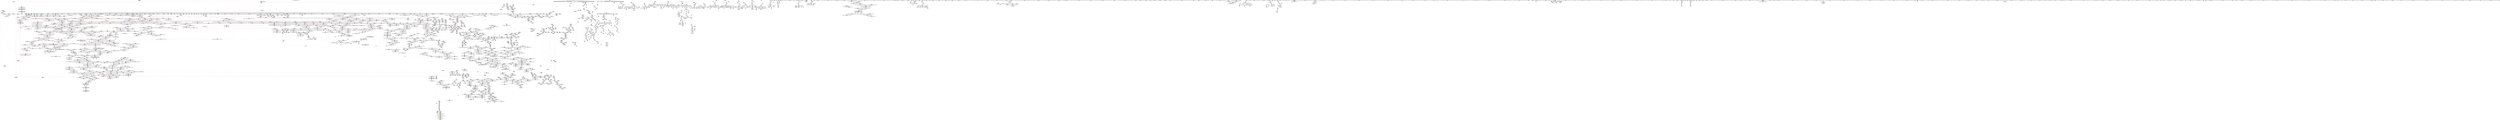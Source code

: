 digraph "SVFG" {
	label="SVFG";

	Node0x55dd88ca16b0 [shape=record,color=grey,label="{NodeID: 0\nNullPtr}"];
	Node0x55dd88ca16b0 -> Node0x55dd88d3c570[style=solid];
	Node0x55dd88ca16b0 -> Node0x55dd88d3c670[style=solid];
	Node0x55dd88ca16b0 -> Node0x55dd88d3c740[style=solid];
	Node0x55dd88ca16b0 -> Node0x55dd88d3c810[style=solid];
	Node0x55dd88ca16b0 -> Node0x55dd88d3c8e0[style=solid];
	Node0x55dd88ca16b0 -> Node0x55dd88d3c9b0[style=solid];
	Node0x55dd88ca16b0 -> Node0x55dd88d3ca80[style=solid];
	Node0x55dd88ca16b0 -> Node0x55dd88d3cb50[style=solid];
	Node0x55dd88ca16b0 -> Node0x55dd88d3cc20[style=solid];
	Node0x55dd88ca16b0 -> Node0x55dd88d3ccf0[style=solid];
	Node0x55dd88ca16b0 -> Node0x55dd88d3cdc0[style=solid];
	Node0x55dd88ca16b0 -> Node0x55dd88d3ce90[style=solid];
	Node0x55dd88ca16b0 -> Node0x55dd88d3cf60[style=solid];
	Node0x55dd88ca16b0 -> Node0x55dd88d3d030[style=solid];
	Node0x55dd88ca16b0 -> Node0x55dd88d3d100[style=solid];
	Node0x55dd88ca16b0 -> Node0x55dd88d3d1d0[style=solid];
	Node0x55dd88ca16b0 -> Node0x55dd88d3d2a0[style=solid];
	Node0x55dd88ca16b0 -> Node0x55dd88d3d370[style=solid];
	Node0x55dd88ca16b0 -> Node0x55dd88d3d440[style=solid];
	Node0x55dd88ca16b0 -> Node0x55dd88d3d510[style=solid];
	Node0x55dd88ca16b0 -> Node0x55dd88d3d5e0[style=solid];
	Node0x55dd88ca16b0 -> Node0x55dd88d3d6b0[style=solid];
	Node0x55dd88ca16b0 -> Node0x55dd88d3d780[style=solid];
	Node0x55dd88ca16b0 -> Node0x55dd88d3d850[style=solid];
	Node0x55dd88ca16b0 -> Node0x55dd88d3d920[style=solid];
	Node0x55dd88ca16b0 -> Node0x55dd88d3d9f0[style=solid];
	Node0x55dd88ca16b0 -> Node0x55dd88d3dac0[style=solid];
	Node0x55dd88ca16b0 -> Node0x55dd88d3db90[style=solid];
	Node0x55dd88ca16b0 -> Node0x55dd88d3dc60[style=solid];
	Node0x55dd88ca16b0 -> Node0x55dd88d3dd30[style=solid];
	Node0x55dd88ca16b0 -> Node0x55dd88d3de00[style=solid];
	Node0x55dd88ca16b0 -> Node0x55dd88d3ded0[style=solid];
	Node0x55dd88ca16b0 -> Node0x55dd88d3dfa0[style=solid];
	Node0x55dd88ca16b0 -> Node0x55dd88d3e070[style=solid];
	Node0x55dd88ca16b0 -> Node0x55dd88d3e140[style=solid];
	Node0x55dd88ca16b0 -> Node0x55dd88d3e210[style=solid];
	Node0x55dd88ca16b0 -> Node0x55dd88d3e2e0[style=solid];
	Node0x55dd88ca16b0 -> Node0x55dd88d3e3b0[style=solid];
	Node0x55dd88ca16b0 -> Node0x55dd88d3e480[style=solid];
	Node0x55dd88ca16b0 -> Node0x55dd88d3e550[style=solid];
	Node0x55dd88ca16b0 -> Node0x55dd88d3e620[style=solid];
	Node0x55dd88ca16b0 -> Node0x55dd88d3e6f0[style=solid];
	Node0x55dd88ca16b0 -> Node0x55dd88d3e7c0[style=solid];
	Node0x55dd88ca16b0 -> Node0x55dd88d3e890[style=solid];
	Node0x55dd88ca16b0 -> Node0x55dd88d3e960[style=solid];
	Node0x55dd88ca16b0 -> Node0x55dd88d3ea30[style=solid];
	Node0x55dd88ca16b0 -> Node0x55dd88d3eb00[style=solid];
	Node0x55dd88ca16b0 -> Node0x55dd88d3ebd0[style=solid];
	Node0x55dd88ca16b0 -> Node0x55dd88d3eca0[style=solid];
	Node0x55dd88ca16b0 -> Node0x55dd88d3ed70[style=solid];
	Node0x55dd88ca16b0 -> Node0x55dd88d3ee40[style=solid];
	Node0x55dd88ca16b0 -> Node0x55dd88d3ef10[style=solid];
	Node0x55dd88ca16b0 -> Node0x55dd88d3efe0[style=solid];
	Node0x55dd88ca16b0 -> Node0x55dd88d3f0b0[style=solid];
	Node0x55dd88ca16b0 -> Node0x55dd88d3f180[style=solid];
	Node0x55dd88ca16b0 -> Node0x55dd88d3f250[style=solid];
	Node0x55dd88ca16b0 -> Node0x55dd88d3f320[style=solid];
	Node0x55dd88ca16b0 -> Node0x55dd88d3f3f0[style=solid];
	Node0x55dd88ca16b0 -> Node0x55dd88d3f4c0[style=solid];
	Node0x55dd88ca16b0 -> Node0x55dd88d3f590[style=solid];
	Node0x55dd88ca16b0 -> Node0x55dd88d3f660[style=solid];
	Node0x55dd88ca16b0 -> Node0x55dd88d3f730[style=solid];
	Node0x55dd88ca16b0 -> Node0x55dd88d3f800[style=solid];
	Node0x55dd88ca16b0 -> Node0x55dd88d9a9d0[style=solid];
	Node0x55dd88ca16b0 -> Node0x55dd88d9aaa0[style=solid];
	Node0x55dd88ca16b0 -> Node0x55dd88d9ab70[style=solid];
	Node0x55dd88ca16b0 -> Node0x55dd88d9cbf0[style=solid];
	Node0x55dd88ca16b0 -> Node0x55dd88da2bd0[style=solid];
	Node0x55dd88ca16b0 -> Node0x55dd88da2ca0[style=solid];
	Node0x55dd88ca16b0 -> Node0x55dd88da2d70[style=solid];
	Node0x55dd88ca16b0 -> Node0x55dd88dd18f0[style=solid];
	Node0x55dd88ca16b0 -> Node0x55dd88dd2430[style=solid];
	Node0x55dd88ca16b0 -> Node0x55dd88dddbf0[style=solid];
	Node0x55dd88ca16b0 -> Node0x55dd88ddf3f0[style=solid];
	Node0x55dd88ca16b0 -> Node0x55dd88de11f0[style=solid];
	Node0x55dd88ca16b0:s64 -> Node0x55dd88f5e710[style=solid,color=red];
	Node0x55dd88ca16b0:s64 -> Node0x55dd88f69390[style=solid,color=red];
	Node0x55dd88d4b9f0 [shape=record,color=red,label="{NodeID: 1550\n2170\<--2140\n\<--__len\n_ZNKSt6vectorINSt7__cxx1112basic_stringIcSt11char_traitsIcESaIcEEESaIS5_EE12_M_check_lenEmPKc\n}"];
	Node0x55dd88d4b9f0 -> Node0x55dd88de1070[style=solid];
	Node0x55dd88d29d50 [shape=record,color=green,label="{NodeID: 443\n3280\<--3281\n_ZSt13__copy_move_aILb0EPKiPiET1_T0_S4_S3_\<--_ZSt13__copy_move_aILb0EPKiPiET1_T0_S4_S3__field_insensitive\n}"];
	Node0x55dd88f64dd0 [shape=record,color=black,label="{NodeID: 4207\n3432 = PHI(3423, )\n0th arg _ZNSt16allocator_traitsISaIiEE10deallocateERS0_Pim }"];
	Node0x55dd88f64dd0 -> Node0x55dd88da5d60[style=solid];
	Node0x55dd88da12a0 [shape=record,color=blue,label="{NodeID: 1993\n2729\<--2727\nthis.addr\<--this\n_ZN9__gnu_cxx13new_allocatorINSt7__cxx1112basic_stringIcSt11char_traitsIcESaIcEEEE7destroyIS6_EEvPT_\n}"];
	Node0x55dd88da12a0 -> Node0x55dd88d4f540[style=dashed];
	Node0x55dd88d391c0 [shape=record,color=purple,label="{NodeID: 886\n899\<--26\narrayidx33\<--d\n_Z3dp1v\n|{<s0>65}}"];
	Node0x55dd88d391c0:s0 -> Node0x55dd88f5a7a0[style=solid,color=red];
	Node0x55dd88d6f660 [shape=record,color=red,label="{NodeID: 1329\n848\<--812\n\<--k\n_Z3dp1v\n}"];
	Node0x55dd88d6f660 -> Node0x55dd88ddf570[style=solid];
	Node0x55dd88d22060 [shape=record,color=green,label="{NodeID: 222\n1827\<--1828\nthis.addr\<--this.addr_field_insensitive\n_ZN9__gnu_cxx13new_allocatorINSt7__cxx1112basic_stringIcSt11char_traitsIcESaIcEEEE10deallocateEPS6_m\n}"];
	Node0x55dd88d22060 -> Node0x55dd88d782f0[style=solid];
	Node0x55dd88d22060 -> Node0x55dd88d9bef0[style=solid];
	Node0x55dd88f53030 [shape=record,color=black,label="{NodeID: 3986\n604 = PHI(640, )\n}"];
	Node0x55dd88f53030 -> Node0x55dd88d42880[style=solid];
	Node0x55dd88dd5370 [shape=record,color=grey,label="{NodeID: 2879\n1406 = Binary(1405, 1254, )\n}"];
	Node0x55dd88dd5370 -> Node0x55dd88d5a650[style=solid];
	Node0x55dd88d56f10 [shape=record,color=blue,label="{NodeID: 1772\n597\<--628\nexn.slot\<--\n_Z6wypiszSt6vectorIS_IiSaIiEESaIS1_EE\n}"];
	Node0x55dd88d56f10 -> Node0x55dd88d6d6b0[style=dashed];
	Node0x55dd88d45ae0 [shape=record,color=black,label="{NodeID: 665\n1214\<--1213\nidxprom37\<--\n_Z3dp2v\n}"];
	Node0x55dd88d642d0 [shape=record,color=purple,label="{NodeID: 1108\n3529\<--2838\noffset_0\<--\n}"];
	Node0x55dd88d642d0 -> Node0x55dd88da1ed0[style=solid];
	Node0x55dd88cc9120 [shape=record,color=green,label="{NodeID: 1\n4\<--1\n.str\<--dummyObj\nGlob }"];
	Node0x55dd88d4bac0 [shape=record,color=red,label="{NodeID: 1551\n2174\<--2140\n\<--__len\n_ZNKSt6vectorINSt7__cxx1112basic_stringIcSt11char_traitsIcESaIcEEESaIS5_EE12_M_check_lenEmPKc\n}"];
	Node0x55dd88d4bac0 -> Node0x55dd88de0ef0[style=solid];
	Node0x55dd88d29e50 [shape=record,color=green,label="{NodeID: 444\n3285\<--3286\nretval\<--retval_field_insensitive\n_ZSt12__miter_baseIN9__gnu_cxx17__normal_iteratorIPKiSt6vectorIiSaIiEEEEET_S8_\n}"];
	Node0x55dd88d29e50 -> Node0x55dd88d37620[style=solid];
	Node0x55dd88d29e50 -> Node0x55dd88d67940[style=solid];
	Node0x55dd88f64ee0 [shape=record,color=black,label="{NodeID: 4208\n3433 = PHI(3424, )\n1st arg _ZNSt16allocator_traitsISaIiEE10deallocateERS0_Pim }"];
	Node0x55dd88f64ee0 -> Node0x55dd88da5e30[style=solid];
	Node0x55dd88da1370 [shape=record,color=blue,label="{NodeID: 1994\n2731\<--2728\n__p.addr\<--__p\n_ZN9__gnu_cxx13new_allocatorINSt7__cxx1112basic_stringIcSt11char_traitsIcESaIcEEEE7destroyIS6_EEvPT_\n}"];
	Node0x55dd88da1370 -> Node0x55dd88d4f610[style=dashed];
	Node0x55dd88d39290 [shape=record,color=purple,label="{NodeID: 887\n902\<--26\narrayidx35\<--d\n_Z3dp1v\n}"];
	Node0x55dd88d6f730 [shape=record,color=red,label="{NodeID: 1330\n872\<--812\n\<--k\n_Z3dp1v\n}"];
	Node0x55dd88d6f730 -> Node0x55dd88d43a60[style=solid];
	Node0x55dd88d22130 [shape=record,color=green,label="{NodeID: 223\n1829\<--1830\n__p.addr\<--__p.addr_field_insensitive\n_ZN9__gnu_cxx13new_allocatorINSt7__cxx1112basic_stringIcSt11char_traitsIcESaIcEEEE10deallocateEPS6_m\n}"];
	Node0x55dd88d22130 -> Node0x55dd88d783c0[style=solid];
	Node0x55dd88d22130 -> Node0x55dd88d9bfc0[style=solid];
	Node0x55dd88f53260 [shape=record,color=black,label="{NodeID: 3987\n612 = PHI(660, )\n|{<s0>44}}"];
	Node0x55dd88f53260:s0 -> Node0x55dd88f5dee0[style=solid,color=red];
	Node0x55dd88dd54f0 [shape=record,color=grey,label="{NodeID: 2880\n1069 = Binary(1068, 158, )\n}"];
	Node0x55dd88dd54f0 -> Node0x55dd88d58b80[style=solid];
	Node0x55dd88d56fe0 [shape=record,color=blue,label="{NodeID: 1773\n599\<--630\nehselector.slot\<--\n_Z6wypiszSt6vectorIS_IiSaIiEESaIS1_EE\n}"];
	Node0x55dd88d56fe0 -> Node0x55dd88d6d780[style=dashed];
	Node0x55dd88d45bb0 [shape=record,color=black,label="{NodeID: 666\n1217\<--1216\nidxprom39\<--\n_Z3dp2v\n}"];
	Node0x55dd88d643a0 [shape=record,color=purple,label="{NodeID: 1109\n3530\<--2839\noffset_0\<--\n}"];
	Node0x55dd88d643a0 -> Node0x55dd88d54410[style=solid];
	Node0x55dd88ccbcd0 [shape=record,color=green,label="{NodeID: 2\n6\<--1\n.str.1\<--dummyObj\nGlob }"];
	Node0x55dd88d4bb90 [shape=record,color=red,label="{NodeID: 1552\n2180\<--2140\n\<--__len\n_ZNKSt6vectorINSt7__cxx1112basic_stringIcSt11char_traitsIcESaIcEEESaIS5_EE12_M_check_lenEmPKc\n}"];
	Node0x55dd88d4bb90 -> Node0x55dd88dd1e90[style=solid];
	Node0x55dd88d29f20 [shape=record,color=green,label="{NodeID: 445\n3287\<--3288\n__it\<--__it_field_insensitive\n_ZSt12__miter_baseIN9__gnu_cxx17__normal_iteratorIPKiSt6vectorIiSaIiEEEEET_S8_\n}"];
	Node0x55dd88d29f20 -> Node0x55dd88d376f0[style=solid];
	Node0x55dd88d29f20 -> Node0x55dd88d67a10[style=solid];
	Node0x55dd88f65020 [shape=record,color=black,label="{NodeID: 4209\n3434 = PHI(3425, )\n2nd arg _ZNSt16allocator_traitsISaIiEE10deallocateERS0_Pim }"];
	Node0x55dd88f65020 -> Node0x55dd88da5f00[style=solid];
	Node0x55dd88da1440 [shape=record,color=blue,label="{NodeID: 1995\n2742\<--2741\n__a.addr\<--__a\n_ZN9__gnu_cxx14__alloc_traitsISaIiEE17_S_select_on_copyERKS1_\n}"];
	Node0x55dd88da1440 -> Node0x55dd88d4f6e0[style=dashed];
	Node0x55dd88d39360 [shape=record,color=purple,label="{NodeID: 888\n905\<--26\narrayidx37\<--d\n_Z3dp1v\n}"];
	Node0x55dd88d6f800 [shape=record,color=red,label="{NodeID: 1331\n891\<--812\n\<--k\n_Z3dp1v\n}"];
	Node0x55dd88d6f800 -> Node0x55dd88d43e70[style=solid];
	Node0x55dd88d22200 [shape=record,color=green,label="{NodeID: 224\n1831\<--1832\n.addr\<--.addr_field_insensitive\n_ZN9__gnu_cxx13new_allocatorINSt7__cxx1112basic_stringIcSt11char_traitsIcESaIcEEEE10deallocateEPS6_m\n}"];
	Node0x55dd88d22200 -> Node0x55dd88d9c090[style=solid];
	Node0x55dd88f533a0 [shape=record,color=black,label="{NodeID: 3988\n251 = PHI(2080, )\n}"];
	Node0x55dd88f533a0 -> Node0x55dd88d55ac0[style=solid];
	Node0x55dd88dd5670 [shape=record,color=grey,label="{NodeID: 2881\n1006 = Binary(1005, 158, )\n}"];
	Node0x55dd88dd5670 -> Node0x55dd88dde7f0[style=solid];
	Node0x55dd88d570b0 [shape=record,color=blue,label="{NodeID: 1774\n642\<--641\nthis.addr\<--this\n_ZNKSt6vectorIS_IiSaIiEESaIS1_EE4sizeEv\n}"];
	Node0x55dd88d570b0 -> Node0x55dd88d6d850[style=dashed];
	Node0x55dd88d45c80 [shape=record,color=black,label="{NodeID: 667\n1223\<--1222\nidxprom43\<--\n_Z3dp2v\n}"];
	Node0x55dd88d64470 [shape=record,color=purple,label="{NodeID: 1110\n2868\<--2852\ncoerce.dive\<--retval\n_ZNKSt6vectorIiSaIiEE5beginEv\n}"];
	Node0x55dd88d64470 -> Node0x55dd88d50170[style=solid];
	Node0x55dd88cce1f0 [shape=record,color=green,label="{NodeID: 3\n8\<--1\n.str.2\<--dummyObj\nGlob }"];
	Node0x55dd88d4bc60 [shape=record,color=red,label="{NodeID: 1553\n2167\<--2164\n\<--call5\n_ZNKSt6vectorINSt7__cxx1112basic_stringIcSt11char_traitsIcESaIcEEESaIS5_EE12_M_check_lenEmPKc\n}"];
	Node0x55dd88d4bc60 -> Node0x55dd88ddb370[style=solid];
	Node0x55dd88d29ff0 [shape=record,color=green,label="{NodeID: 446\n3301\<--3302\n__first.addr\<--__first.addr_field_insensitive\n_ZSt13__copy_move_aILb0EPKiPiET1_T0_S4_S3_\n}"];
	Node0x55dd88d29ff0 -> Node0x55dd88d527a0[style=solid];
	Node0x55dd88d29ff0 -> Node0x55dd88da4ec0[style=solid];
	Node0x55dd88f65160 [shape=record,color=black,label="{NodeID: 4210\n661 = PHI(592, )\n0th arg _ZNSt6vectorIS_IiSaIiEESaIS1_EEixEm }"];
	Node0x55dd88f65160 -> Node0x55dd88d57180[style=solid];
	Node0x55dd88da1510 [shape=record,color=blue,label="{NodeID: 1996\n2752\<--2751\nthis.addr\<--this\n_ZNKSt12_Vector_baseIiSaIiEE19_M_get_Tp_allocatorEv\n}"];
	Node0x55dd88da1510 -> Node0x55dd88d4f7b0[style=dashed];
	Node0x55dd88d39430 [shape=record,color=purple,label="{NodeID: 889\n908\<--26\narrayidx39\<--d\n_Z3dp1v\n}"];
	Node0x55dd88d6f8d0 [shape=record,color=red,label="{NodeID: 1332\n906\<--812\n\<--k\n_Z3dp1v\n}"];
	Node0x55dd88d6f8d0 -> Node0x55dd88d44280[style=solid];
	Node0x55dd88d222d0 [shape=record,color=green,label="{NodeID: 225\n1840\<--1841\n_ZdlPv\<--_ZdlPv_field_insensitive\n}"];
	Node0x55dd88f534e0 [shape=record,color=black,label="{NodeID: 3989\n286 = PHI(1657, )\n|{<s0>23}}"];
	Node0x55dd88f534e0:s0 -> Node0x55dd88f5d640[style=solid,color=red];
	Node0x55dd88dd57f0 [shape=record,color=grey,label="{NodeID: 2882\n1074 = Binary(1073, 158, )\n}"];
	Node0x55dd88dd57f0 -> Node0x55dd88d58c50[style=solid];
	Node0x55dd88d57180 [shape=record,color=blue,label="{NodeID: 1775\n663\<--661\nthis.addr\<--this\n_ZNSt6vectorIS_IiSaIiEESaIS1_EEixEm\n}"];
	Node0x55dd88d57180 -> Node0x55dd88d6dac0[style=dashed];
	Node0x55dd88d45d50 [shape=record,color=black,label="{NodeID: 668\n1226\<--1225\nidxprom45\<--\n_Z3dp2v\n}"];
	Node0x55dd88d64540 [shape=record,color=purple,label="{NodeID: 1111\n2861\<--2860\n_M_impl\<--\n_ZNKSt6vectorIiSaIiEE5beginEv\n}"];
	Node0x55dd88d194d0 [shape=record,color=green,label="{NodeID: 4\n10\<--1\n.str.3\<--dummyObj\nGlob }"];
	Node0x55dd88d4bd30 [shape=record,color=red,label="{NodeID: 1554\n2193\<--2187\n\<--__lhs.addr\n_ZN9__gnu_cxxmiIPNSt7__cxx1112basic_stringIcSt11char_traitsIcESaIcEEESt6vectorIS6_SaIS6_EEEENS_17__normal_iteratorIT_T0_E15difference_typeERKSE_SH_\n|{<s0>133}}"];
	Node0x55dd88d4bd30:s0 -> Node0x55dd88f5b2e0[style=solid,color=red];
	Node0x55dd88d2a0c0 [shape=record,color=green,label="{NodeID: 447\n3303\<--3304\n__last.addr\<--__last.addr_field_insensitive\n_ZSt13__copy_move_aILb0EPKiPiET1_T0_S4_S3_\n}"];
	Node0x55dd88d2a0c0 -> Node0x55dd88d52870[style=solid];
	Node0x55dd88d2a0c0 -> Node0x55dd88da4f90[style=solid];
	Node0x55dd88f652a0 [shape=record,color=black,label="{NodeID: 4211\n662 = PHI(611, )\n1st arg _ZNSt6vectorIS_IiSaIiEESaIS1_EEixEm }"];
	Node0x55dd88f652a0 -> Node0x55dd88d57250[style=solid];
	Node0x55dd88da15e0 [shape=record,color=blue,label="{NodeID: 1997\n2763\<--2760\nthis.addr\<--this\n_ZNSt12_Vector_baseIiSaIiEEC2EmRKS0_\n}"];
	Node0x55dd88da15e0 -> Node0x55dd88d4f880[style=dashed];
	Node0x55dd88d39500 [shape=record,color=purple,label="{NodeID: 890\n911\<--26\narrayidx41\<--d\n_Z3dp1v\n}"];
	Node0x55dd88d6f9a0 [shape=record,color=red,label="{NodeID: 1333\n927\<--812\n\<--k\n_Z3dp1v\n}"];
	Node0x55dd88d6f9a0 -> Node0x55dd88dd36f0[style=solid];
	Node0x55dd88d223d0 [shape=record,color=green,label="{NodeID: 226\n1847\<--1848\nthis.addr\<--this.addr_field_insensitive\n_ZNSaINSt7__cxx1112basic_stringIcSt11char_traitsIcESaIcEEEED2Ev\n}"];
	Node0x55dd88d223d0 -> Node0x55dd88d78490[style=solid];
	Node0x55dd88d223d0 -> Node0x55dd88d9c160[style=solid];
	Node0x55dd88f53620 [shape=record,color=black,label="{NodeID: 3990\n343 = PHI()\n}"];
	Node0x55dd88f53620 -> Node0x55dd88d40e80[style=solid];
	Node0x55dd88dd5970 [shape=record,color=grey,label="{NodeID: 2883\n1441 = Binary(1440, 158, )\n}"];
	Node0x55dd88dd5970 -> Node0x55dd88d479c0[style=solid];
	Node0x55dd88d57250 [shape=record,color=blue,label="{NodeID: 1776\n665\<--662\n__n.addr\<--__n\n_ZNSt6vectorIS_IiSaIiEESaIS1_EEixEm\n}"];
	Node0x55dd88d57250 -> Node0x55dd88d6db90[style=dashed];
	Node0x55dd88d45e20 [shape=record,color=black,label="{NodeID: 669\n1229\<--1228\nidxprom47\<--\n_Z3dp2v\n}"];
	Node0x55dd88d64610 [shape=record,color=purple,label="{NodeID: 1112\n2862\<--2860\n_M_start\<--\n_ZNKSt6vectorIiSaIiEE5beginEv\n}"];
	Node0x55dd88d64610 -> Node0x55dd88d500a0[style=solid];
	Node0x55dd88d197e0 [shape=record,color=green,label="{NodeID: 5\n12\<--1\n.str.4\<--dummyObj\nGlob }"];
	Node0x55dd88d4be00 [shape=record,color=red,label="{NodeID: 1555\n2196\<--2189\n\<--__rhs.addr\n_ZN9__gnu_cxxmiIPNSt7__cxx1112basic_stringIcSt11char_traitsIcESaIcEEESt6vectorIS6_SaIS6_EEEENS_17__normal_iteratorIT_T0_E15difference_typeERKSE_SH_\n|{<s0>134}}"];
	Node0x55dd88d4be00:s0 -> Node0x55dd88f5b2e0[style=solid,color=red];
	Node0x55dd88d2a190 [shape=record,color=green,label="{NodeID: 448\n3305\<--3306\n__result.addr\<--__result.addr_field_insensitive\n_ZSt13__copy_move_aILb0EPKiPiET1_T0_S4_S3_\n}"];
	Node0x55dd88d2a190 -> Node0x55dd88d52940[style=solid];
	Node0x55dd88d2a190 -> Node0x55dd88da5060[style=solid];
	Node0x55dd88f653e0 [shape=record,color=black,label="{NodeID: 4212\n2243 = PHI(1952, 1968, )\n0th arg _ZSt34__uninitialized_move_if_noexcept_aIPNSt7__cxx1112basic_stringIcSt11char_traitsIcESaIcEEES6_SaIS5_EET0_T_S9_S8_RT1_ }"];
	Node0x55dd88f653e0 -> Node0x55dd88d9e110[style=solid];
	Node0x55dd88da16b0 [shape=record,color=blue,label="{NodeID: 1998\n2765\<--2761\n__n.addr\<--__n\n_ZNSt12_Vector_baseIiSaIiEEC2EmRKS0_\n}"];
	Node0x55dd88da16b0 -> Node0x55dd88d4f950[style=dashed];
	Node0x55dd88d395d0 [shape=record,color=purple,label="{NodeID: 891\n914\<--26\narrayidx43\<--d\n_Z3dp1v\n}"];
	Node0x55dd88d395d0 -> Node0x55dd88d716e0[style=solid];
	Node0x55dd88d6fa70 [shape=record,color=red,label="{NodeID: 1334\n934\<--812\n\<--k\n_Z3dp1v\n}"];
	Node0x55dd88d6fa70 -> Node0x55dd88dd3270[style=solid];
	Node0x55dd88d224a0 [shape=record,color=green,label="{NodeID: 227\n1853\<--1854\n_ZN9__gnu_cxx13new_allocatorINSt7__cxx1112basic_stringIcSt11char_traitsIcESaIcEEEED2Ev\<--_ZN9__gnu_cxx13new_allocatorINSt7__cxx1112basic_stringIcSt11char_traitsIcESaIcEEEED2Ev_field_insensitive\n}"];
	Node0x55dd88f536f0 [shape=record,color=black,label="{NodeID: 3991\n366 = PHI()\n}"];
	Node0x55dd88dd5af0 [shape=record,color=grey,label="{NodeID: 2884\n992 = Binary(991, 158, )\n}"];
	Node0x55dd88dd5af0 -> Node0x55dd88d58430[style=solid];
	Node0x55dd88d57320 [shape=record,color=blue,label="{NodeID: 1777\n680\<--678\nthis.addr\<--this\n_ZNSt6vectorIiSaIiEEC2ERKS1_\n}"];
	Node0x55dd88d57320 -> Node0x55dd88d6dd30[style=dashed];
	Node0x55dd88d45ef0 [shape=record,color=black,label="{NodeID: 670\n1232\<--1231\nidxprom49\<--\n_Z3dp2v\n}"];
	Node0x55dd88d646e0 [shape=record,color=purple,label="{NodeID: 1113\n2887\<--2873\ncoerce.dive\<--retval\n_ZNKSt6vectorIiSaIiEE3endEv\n}"];
	Node0x55dd88d646e0 -> Node0x55dd88d503e0[style=solid];
	Node0x55dd88d198a0 [shape=record,color=green,label="{NodeID: 6\n15\<--1\n\<--dummyObj\nCan only get source location for instruction, argument, global var or function.}"];
	Node0x55dd88d4bed0 [shape=record,color=red,label="{NodeID: 1556\n2195\<--2194\n\<--call\n_ZN9__gnu_cxxmiIPNSt7__cxx1112basic_stringIcSt11char_traitsIcESaIcEEESt6vectorIS6_SaIS6_EEEENS_17__normal_iteratorIT_T0_E15difference_typeERKSE_SH_\n}"];
	Node0x55dd88d4bed0 -> Node0x55dd88d4aa80[style=solid];
	Node0x55dd88d2a260 [shape=record,color=green,label="{NodeID: 449\n3307\<--3308\n__simple\<--__simple_field_insensitive\n_ZSt13__copy_move_aILb0EPKiPiET1_T0_S4_S3_\n}"];
	Node0x55dd88d2a260 -> Node0x55dd88da5130[style=solid];
	Node0x55dd88f655f0 [shape=record,color=black,label="{NodeID: 4213\n2244 = PHI(1956, 1972, )\n1st arg _ZSt34__uninitialized_move_if_noexcept_aIPNSt7__cxx1112basic_stringIcSt11char_traitsIcESaIcEEES6_SaIS5_EET0_T_S9_S8_RT1_ }"];
	Node0x55dd88f655f0 -> Node0x55dd88d9e1e0[style=solid];
	Node0x55dd88da1780 [shape=record,color=blue,label="{NodeID: 1999\n2767\<--2762\n__a.addr\<--__a\n_ZNSt12_Vector_baseIiSaIiEEC2EmRKS0_\n}"];
	Node0x55dd88da1780 -> Node0x55dd88d4fa20[style=dashed];
	Node0x55dd88d396a0 [shape=record,color=purple,label="{NodeID: 892\n922\<--26\narrayidx46\<--d\n_Z3dp1v\n}"];
	Node0x55dd88d6fb40 [shape=record,color=red,label="{NodeID: 1335\n963\<--812\n\<--k\n_Z3dp1v\n}"];
	Node0x55dd88d6fb40 -> Node0x55dd88d44aa0[style=solid];
	Node0x55dd88d225a0 [shape=record,color=green,label="{NodeID: 228\n1858\<--1859\nthis.addr\<--this.addr_field_insensitive\n_ZN9__gnu_cxx13new_allocatorINSt7__cxx1112basic_stringIcSt11char_traitsIcESaIcEEEED2Ev\n}"];
	Node0x55dd88d225a0 -> Node0x55dd88d78560[style=solid];
	Node0x55dd88d225a0 -> Node0x55dd88d9c230[style=solid];
	Node0x55dd88f537c0 [shape=record,color=black,label="{NodeID: 3992\n382 = PHI(406, )\n}"];
	Node0x55dd88f537c0 -> Node0x55dd88d411c0[style=solid];
	Node0x55dd88dd5c70 [shape=record,color=grey,label="{NodeID: 2885\n1059 = Binary(1058, 158, )\n}"];
	Node0x55dd88dd5c70 -> Node0x55dd88d589e0[style=solid];
	Node0x55dd88d573f0 [shape=record,color=blue,label="{NodeID: 1778\n682\<--679\n__x.addr\<--__x\n_ZNSt6vectorIiSaIiEEC2ERKS1_\n}"];
	Node0x55dd88d573f0 -> Node0x55dd88d6de00[style=dashed];
	Node0x55dd88d573f0 -> Node0x55dd88d6ded0[style=dashed];
	Node0x55dd88d573f0 -> Node0x55dd88d6dfa0[style=dashed];
	Node0x55dd88d573f0 -> Node0x55dd88d6e070[style=dashed];
	Node0x55dd88d45fc0 [shape=record,color=black,label="{NodeID: 671\n1237\<--1236\nconv\<--\n_Z3dp2v\n}"];
	Node0x55dd88d45fc0 -> Node0x55dd88dd8970[style=solid];
	Node0x55dd88d647b0 [shape=record,color=purple,label="{NodeID: 1114\n2882\<--2881\n_M_impl\<--\n_ZNKSt6vectorIiSaIiEE3endEv\n}"];
	Node0x55dd88d19960 [shape=record,color=green,label="{NodeID: 7\n18\<--1\n\<--dummyObj\nCan only get source location for instruction, argument, global var or function.}"];
	Node0x55dd88d4bfa0 [shape=record,color=red,label="{NodeID: 1557\n2198\<--2197\n\<--call1\n_ZN9__gnu_cxxmiIPNSt7__cxx1112basic_stringIcSt11char_traitsIcESaIcEEESt6vectorIS6_SaIS6_EEEENS_17__normal_iteratorIT_T0_E15difference_typeERKSE_SH_\n}"];
	Node0x55dd88d4bfa0 -> Node0x55dd88d4ab50[style=solid];
	Node0x55dd88d2a330 [shape=record,color=green,label="{NodeID: 450\n3317\<--3318\n_ZNSt11__copy_moveILb0ELb1ESt26random_access_iterator_tagE8__copy_mIiEEPT_PKS3_S6_S4_\<--_ZNSt11__copy_moveILb0ELb1ESt26random_access_iterator_tagE8__copy_mIiEEPT_PKS3_S6_S4__field_insensitive\n}"];
	Node0x55dd88f65770 [shape=record,color=black,label="{NodeID: 4214\n2245 = PHI(1957, 1973, )\n2nd arg _ZSt34__uninitialized_move_if_noexcept_aIPNSt7__cxx1112basic_stringIcSt11char_traitsIcESaIcEEES6_SaIS5_EET0_T_S9_S8_RT1_ }"];
	Node0x55dd88f65770 -> Node0x55dd88d9e2b0[style=solid];
	Node0x55dd88da1850 [shape=record,color=blue,label="{NodeID: 2000\n2769\<--2788\nexn.slot\<--\n_ZNSt12_Vector_baseIiSaIiEEC2EmRKS0_\n}"];
	Node0x55dd88da1850 -> Node0x55dd88d4faf0[style=dashed];
	Node0x55dd88d39770 [shape=record,color=purple,label="{NodeID: 893\n926\<--26\narrayidx49\<--d\n_Z3dp1v\n}"];
	Node0x55dd88d6fc10 [shape=record,color=red,label="{NodeID: 1336\n986\<--812\n\<--k\n_Z3dp1v\n}"];
	Node0x55dd88d6fc10 -> Node0x55dd88dd6270[style=solid];
	Node0x55dd88d2ab50 [shape=record,color=green,label="{NodeID: 229\n1867\<--1868\n__a.addr\<--__a.addr_field_insensitive\n_ZNSt16allocator_traitsISaINSt7__cxx1112basic_stringIcSt11char_traitsIcESaIcEEEEE9constructIS5_JRKS5_EEEvRS6_PT_DpOT0_\n}"];
	Node0x55dd88d2ab50 -> Node0x55dd88d78630[style=solid];
	Node0x55dd88d2ab50 -> Node0x55dd88d9c300[style=solid];
	Node0x55dd88f53960 [shape=record,color=black,label="{NodeID: 3993\n390 = PHI(426, )\n}"];
	Node0x55dd88f53960 -> Node0x55dd88d6bd80[style=solid];
	Node0x55dd88dd5df0 [shape=record,color=grey,label="{NodeID: 2886\n997 = Binary(996, 158, )\n}"];
	Node0x55dd88dd5df0 -> Node0x55dd88d58500[style=solid];
	Node0x55dd88d574c0 [shape=record,color=blue,label="{NodeID: 1779\n718\<--715\ncoerce.dive\<--call3\n_ZNSt6vectorIiSaIiEEC2ERKS1_\n}"];
	Node0x55dd88d574c0 -> Node0x55dd88d6e3b0[style=dashed];
	Node0x55dd88d46090 [shape=record,color=black,label="{NodeID: 672\n1239\<--1238\nidxprom51\<--\n_Z3dp2v\n}"];
	Node0x55dd88d64880 [shape=record,color=purple,label="{NodeID: 1115\n2883\<--2881\n_M_finish\<--\n_ZNKSt6vectorIiSaIiEE3endEv\n}"];
	Node0x55dd88d64880 -> Node0x55dd88d50310[style=solid];
	Node0x55dd88d1a1d0 [shape=record,color=green,label="{NodeID: 8\n43\<--1\n.str.5\<--dummyObj\nGlob }"];
	Node0x55dd88d4c070 [shape=record,color=red,label="{NodeID: 1558\n2211\<--2208\nthis1\<--this.addr\n_ZNSt6vectorINSt7__cxx1112basic_stringIcSt11char_traitsIcESaIcEEESaIS5_EE5beginEv\n}"];
	Node0x55dd88d4c070 -> Node0x55dd88d4acf0[style=solid];
	Node0x55dd88d2a430 [shape=record,color=green,label="{NodeID: 451\n3322\<--3323\n__it\<--__it_field_insensitive\n_ZSt12__niter_baseIPKiSt6vectorIiSaIiEEET_N9__gnu_cxx17__normal_iteratorIS5_T0_EE\n|{|<s1>215}}"];
	Node0x55dd88d2a430 -> Node0x55dd88d67c80[style=solid];
	Node0x55dd88d2a430:s1 -> Node0x55dd88f5d800[style=solid,color=red];
	Node0x55dd88f658f0 [shape=record,color=black,label="{NodeID: 4215\n2246 = PHI(1959, 1975, )\n3rd arg _ZSt34__uninitialized_move_if_noexcept_aIPNSt7__cxx1112basic_stringIcSt11char_traitsIcESaIcEEES6_SaIS5_EET0_T_S9_S8_RT1_ }"];
	Node0x55dd88f658f0 -> Node0x55dd88d9e380[style=solid];
	Node0x55dd88da1920 [shape=record,color=blue,label="{NodeID: 2001\n2771\<--2790\nehselector.slot\<--\n_ZNSt12_Vector_baseIiSaIiEEC2EmRKS0_\n}"];
	Node0x55dd88da1920 -> Node0x55dd88d4fbc0[style=dashed];
	Node0x55dd88d39840 [shape=record,color=purple,label="{NodeID: 894\n933\<--26\narrayidx52\<--d\n_Z3dp1v\n}"];
	Node0x55dd88d6fce0 [shape=record,color=red,label="{NodeID: 1337\n855\<--814\n\<--l\n_Z3dp1v\n}"];
	Node0x55dd88d6fce0 -> Node0x55dd88ddf9f0[style=solid];
	Node0x55dd88d2ac20 [shape=record,color=green,label="{NodeID: 230\n1869\<--1870\n__p.addr\<--__p.addr_field_insensitive\n_ZNSt16allocator_traitsISaINSt7__cxx1112basic_stringIcSt11char_traitsIcESaIcEEEEE9constructIS5_JRKS5_EEEvRS6_PT_DpOT0_\n}"];
	Node0x55dd88d2ac20 -> Node0x55dd88d78700[style=solid];
	Node0x55dd88d2ac20 -> Node0x55dd88d9c3d0[style=solid];
	Node0x55dd88f53aa0 [shape=record,color=black,label="{NodeID: 3994\n395 = PHI()\n}"];
	Node0x55dd88dd5f70 [shape=record,color=grey,label="{NodeID: 2887\n1064 = Binary(1063, 158, )\n}"];
	Node0x55dd88dd5f70 -> Node0x55dd88d58ab0[style=solid];
	Node0x55dd88d57590 [shape=record,color=blue,label="{NodeID: 1780\n724\<--721\ncoerce.dive6\<--call5\n_ZNSt6vectorIiSaIiEEC2ERKS1_\n}"];
	Node0x55dd88d57590 -> Node0x55dd88d6e480[style=dashed];
	Node0x55dd88d46160 [shape=record,color=black,label="{NodeID: 673\n1242\<--1241\nidxprom53\<--\n_Z3dp2v\n}"];
	Node0x55dd88d64950 [shape=record,color=purple,label="{NodeID: 1116\n2896\<--2895\n_M_impl\<--this1\n_ZNSt12_Vector_baseIiSaIiEE19_M_get_Tp_allocatorEv\n}"];
	Node0x55dd88d64950 -> Node0x55dd88d359b0[style=solid];
	Node0x55dd88d1a290 [shape=record,color=green,label="{NodeID: 9\n45\<--1\n.str.6\<--dummyObj\nGlob }"];
	Node0x55dd88d4c140 [shape=record,color=red,label="{NodeID: 1559\n2217\<--2216\n\<--coerce.dive\n_ZNSt6vectorINSt7__cxx1112basic_stringIcSt11char_traitsIcESaIcEEESaIS5_EE5beginEv\n}"];
	Node0x55dd88d4c140 -> Node0x55dd88d4adc0[style=solid];
	Node0x55dd88d2a500 [shape=record,color=green,label="{NodeID: 452\n3327\<--3328\n_ZNK9__gnu_cxx17__normal_iteratorIPKiSt6vectorIiSaIiEEE4baseEv\<--_ZNK9__gnu_cxx17__normal_iteratorIPKiSt6vectorIiSaIiEEE4baseEv_field_insensitive\n}"];
	Node0x55dd88f65a70 [shape=record,color=black,label="{NodeID: 4216\n2694 = PHI(2685, 2689, )\n0th arg _ZNKSt13move_iteratorIPNSt7__cxx1112basic_stringIcSt11char_traitsIcESaIcEEEE4baseEv }"];
	Node0x55dd88f65a70 -> Node0x55dd88da0e90[style=solid];
	Node0x55dd88da19f0 [shape=record,color=blue,label="{NodeID: 2002\n2803\<--2802\nthis.addr\<--this\n_ZNSaIiED2Ev\n}"];
	Node0x55dd88da19f0 -> Node0x55dd88d4fc90[style=dashed];
	Node0x55dd88d39910 [shape=record,color=purple,label="{NodeID: 895\n947\<--26\narrayidx57\<--d\n_Z3dp1v\n}"];
	Node0x55dd88d6fdb0 [shape=record,color=red,label="{NodeID: 1338\n875\<--814\n\<--l\n_Z3dp1v\n}"];
	Node0x55dd88d6fdb0 -> Node0x55dd88d43b30[style=solid];
	Node0x55dd88d2acf0 [shape=record,color=green,label="{NodeID: 231\n1871\<--1872\n__args.addr\<--__args.addr_field_insensitive\n_ZNSt16allocator_traitsISaINSt7__cxx1112basic_stringIcSt11char_traitsIcESaIcEEEEE9constructIS5_JRKS5_EEEvRS6_PT_DpOT0_\n}"];
	Node0x55dd88d2acf0 -> Node0x55dd88d787d0[style=solid];
	Node0x55dd88d2acf0 -> Node0x55dd88d9c4a0[style=solid];
	Node0x55dd88f53b70 [shape=record,color=black,label="{NodeID: 3995\n402 = PHI()\n}"];
	Node0x55dd88dd60f0 [shape=record,color=grey,label="{NodeID: 2888\n982 = Binary(981, 158, )\n}"];
	Node0x55dd88dd60f0 -> Node0x55dd88d58290[style=solid];
	Node0x55dd88d57660 [shape=record,color=blue,label="{NodeID: 1781\n743\<--738\n_M_finish\<--call12\n_ZNSt6vectorIiSaIiEEC2ERKS1_\n|{<s0>44}}"];
	Node0x55dd88d57660:s0 -> Node0x55dd88ec5680[style=dashed,color=blue];
	Node0x55dd88d46230 [shape=record,color=black,label="{NodeID: 674\n1245\<--1244\nidxprom55\<--\n_Z3dp2v\n}"];
	Node0x55dd88d64a20 [shape=record,color=purple,label="{NodeID: 1117\n2909\<--2908\n_M_impl\<--this1\n_ZNSt12_Vector_baseIiSaIiEED2Ev\n}"];
	Node0x55dd88d1a390 [shape=record,color=green,label="{NodeID: 10\n47\<--1\n.str.7\<--dummyObj\nGlob }"];
	Node0x55dd88d4c210 [shape=record,color=red,label="{NodeID: 1560\n2228\<--2222\nthis1\<--this.addr\n_ZNSt12_Vector_baseINSt7__cxx1112basic_stringIcSt11char_traitsIcESaIcEEESaIS5_EE11_M_allocateEm\n}"];
	Node0x55dd88d4c210 -> Node0x55dd88d62180[style=solid];
	Node0x55dd88d2a600 [shape=record,color=green,label="{NodeID: 453\n3333\<--3334\n__it.addr\<--__it.addr_field_insensitive\n_ZSt12__niter_baseIPiET_S1_\n}"];
	Node0x55dd88d2a600 -> Node0x55dd88d52ae0[style=solid];
	Node0x55dd88d2a600 -> Node0x55dd88da52d0[style=solid];
	Node0x55dd88f65bf0 [shape=record,color=black,label="{NodeID: 4217\n2891 = PHI(730, 786, )\n0th arg _ZNSt12_Vector_baseIiSaIiEE19_M_get_Tp_allocatorEv }"];
	Node0x55dd88f65bf0 -> Node0x55dd88da22e0[style=solid];
	Node0x55dd88d860a0 [shape=record,color=black,label="{NodeID: 3110\nMR_228V_4 = PHI(MR_228V_5, MR_228V_3, )\npts\{25 \}\n|{|<s4>76}}"];
	Node0x55dd88d860a0 -> Node0x55dd88d69ea0[style=dashed];
	Node0x55dd88d860a0 -> Node0x55dd88d69f70[style=dashed];
	Node0x55dd88d860a0 -> Node0x55dd88d9a690[style=dashed];
	Node0x55dd88d860a0 -> Node0x55dd88e5d460[style=dashed];
	Node0x55dd88d860a0:s4 -> Node0x55dd88e90240[style=dashed,color=red];
	Node0x55dd88da1ac0 [shape=record,color=blue,label="{NodeID: 2003\n2829\<--2813\ncoerce.dive\<--__first.coerce\n_ZSt22__uninitialized_copy_aIN9__gnu_cxx17__normal_iteratorIPKiSt6vectorIiSaIiEEEEPiiET0_T_SA_S9_RSaIT1_E\n}"];
	Node0x55dd88da1ac0 -> Node0x55dd88d54340[style=dashed];
	Node0x55dd88d399e0 [shape=record,color=purple,label="{NodeID: 896\n956\<--26\narrayidx64\<--d\n_Z3dp1v\n|{<s0>66}}"];
	Node0x55dd88d399e0:s0 -> Node0x55dd88f5a7a0[style=solid,color=red];
	Node0x55dd88d6fe80 [shape=record,color=red,label="{NodeID: 1339\n894\<--814\n\<--l\n_Z3dp1v\n}"];
	Node0x55dd88d6fe80 -> Node0x55dd88d43f40[style=solid];
	Node0x55dd88d2adc0 [shape=record,color=green,label="{NodeID: 232\n1881\<--1882\n_ZSt7forwardIRKNSt7__cxx1112basic_stringIcSt11char_traitsIcESaIcEEEEOT_RNSt16remove_referenceIS8_E4typeE\<--_ZSt7forwardIRKNSt7__cxx1112basic_stringIcSt11char_traitsIcESaIcEEEEOT_RNSt16remove_referenceIS8_E4typeE_field_insensitive\n}"];
	Node0x55dd88f53c40 [shape=record,color=black,label="{NodeID: 3996\n454 = PHI(482, )\n}"];
	Node0x55dd88f53c40 -> Node0x55dd88d41910[style=solid];
	Node0x55dd88dd6270 [shape=record,color=grey,label="{NodeID: 2889\n987 = Binary(986, 158, )\n}"];
	Node0x55dd88dd6270 -> Node0x55dd88d58360[style=solid];
	Node0x55dd88d57730 [shape=record,color=blue,label="{NodeID: 1782\n686\<--747\nexn.slot\<--\n_ZNSt6vectorIiSaIiEEC2ERKS1_\n}"];
	Node0x55dd88d57730 -> Node0x55dd88d6e140[style=dashed];
	Node0x55dd88d46300 [shape=record,color=black,label="{NodeID: 675\n1248\<--1247\nidxprom57\<--\n_Z3dp2v\n}"];
	Node0x55dd88e97bd0 [shape=record,color=yellow,style=double,label="{NodeID: 3332\n631V_1 = ENCHI(MR_631V_0)\npts\{2857 2878 \}\nFun[_ZN9__gnu_cxx17__normal_iteratorIPKiSt6vectorIiSaIiEEEC2ERKS2_]}"];
	Node0x55dd88e97bd0 -> Node0x55dd88d534a0[style=dashed];
	Node0x55dd88d64af0 [shape=record,color=purple,label="{NodeID: 1118\n2910\<--2908\n_M_start\<--this1\n_ZNSt12_Vector_baseIiSaIiEED2Ev\n}"];
	Node0x55dd88d64af0 -> Node0x55dd88d50720[style=solid];
	Node0x55dd88d1a490 [shape=record,color=green,label="{NodeID: 11\n49\<--1\nstderr\<--dummyObj\nGlob }"];
	Node0x55dd88d4c2e0 [shape=record,color=red,label="{NodeID: 1561\n2229\<--2224\n\<--__n.addr\n_ZNSt12_Vector_baseINSt7__cxx1112basic_stringIcSt11char_traitsIcESaIcEEESaIS5_EE11_M_allocateEm\n}"];
	Node0x55dd88d4c2e0 -> Node0x55dd88de1370[style=solid];
	Node0x55dd88d2a6d0 [shape=record,color=green,label="{NodeID: 454\n3342\<--3343\n__first.addr\<--__first.addr_field_insensitive\n_ZNSt11__copy_moveILb0ELb1ESt26random_access_iterator_tagE8__copy_mIiEEPT_PKS3_S6_S4_\n}"];
	Node0x55dd88d2a6d0 -> Node0x55dd88d52bb0[style=solid];
	Node0x55dd88d2a6d0 -> Node0x55dd88d52c80[style=solid];
	Node0x55dd88d2a6d0 -> Node0x55dd88da53a0[style=solid];
	Node0x55dd88f65d70 [shape=record,color=black,label="{NodeID: 4218\n1751 = PHI(1738, )\n0th arg _ZSt8_DestroyINSt7__cxx1112basic_stringIcSt11char_traitsIcESaIcEEEEvPT_ }"];
	Node0x55dd88f65d70 -> Node0x55dd88d9b7a0[style=solid];
	Node0x55dd88da1b90 [shape=record,color=blue,label="{NodeID: 2004\n2831\<--2814\ncoerce.dive1\<--__last.coerce\n_ZSt22__uninitialized_copy_aIN9__gnu_cxx17__normal_iteratorIPKiSt6vectorIiSaIiEEEEPiiET0_T_SA_S9_RSaIT1_E\n}"];
	Node0x55dd88da1b90 -> Node0x55dd88d54410[style=dashed];
	Node0x55dd88d39ab0 [shape=record,color=purple,label="{NodeID: 897\n959\<--26\narrayidx66\<--d\n_Z3dp1v\n}"];
	Node0x55dd88d6ff50 [shape=record,color=red,label="{NodeID: 1340\n909\<--814\n\<--l\n_Z3dp1v\n}"];
	Node0x55dd88d6ff50 -> Node0x55dd88d44350[style=solid];
	Node0x55dd88d2aec0 [shape=record,color=green,label="{NodeID: 233\n1884\<--1885\n_ZN9__gnu_cxx13new_allocatorINSt7__cxx1112basic_stringIcSt11char_traitsIcESaIcEEEE9constructIS6_JRKS6_EEEvPT_DpOT0_\<--_ZN9__gnu_cxx13new_allocatorINSt7__cxx1112basic_stringIcSt11char_traitsIcESaIcEEEE9constructIS6_JRKS6_EEEvPT_DpOT0__field_insensitive\n}"];
	Node0x55dd88f53de0 [shape=record,color=black,label="{NodeID: 3997\n462 = PHI(502, )\n}"];
	Node0x55dd88f53de0 -> Node0x55dd88d5e220[style=solid];
	Node0x55dd88dd63f0 [shape=record,color=grey,label="{NodeID: 2890\n1457 = Binary(1456, 158, )\n}"];
	Node0x55dd88dd63f0 -> Node0x55dd88d5ac00[style=solid];
	Node0x55dd88d57800 [shape=record,color=blue,label="{NodeID: 1783\n688\<--749\nehselector.slot\<--\n_ZNSt6vectorIiSaIiEEC2ERKS1_\n}"];
	Node0x55dd88d57800 -> Node0x55dd88d6e210[style=dashed];
	Node0x55dd88d463d0 [shape=record,color=black,label="{NodeID: 676\n1251\<--1250\nconv59\<--\n_Z3dp2v\n}"];
	Node0x55dd88d463d0 -> Node0x55dd88dd8970[style=solid];
	Node0x55dd88d64bc0 [shape=record,color=purple,label="{NodeID: 1119\n2912\<--2908\n_M_impl2\<--this1\n_ZNSt12_Vector_baseIiSaIiEED2Ev\n}"];
	Node0x55dd88d1a590 [shape=record,color=green,label="{NodeID: 12\n50\<--1\n.str.8\<--dummyObj\nGlob }"];
	Node0x55dd88d4c3b0 [shape=record,color=red,label="{NodeID: 1562\n2234\<--2224\n\<--__n.addr\n_ZNSt12_Vector_baseINSt7__cxx1112basic_stringIcSt11char_traitsIcESaIcEEESaIS5_EE11_M_allocateEm\n|{<s0>136}}"];
	Node0x55dd88d4c3b0:s0 -> Node0x55dd88f63fa0[style=solid,color=red];
	Node0x55dd88d2a7a0 [shape=record,color=green,label="{NodeID: 455\n3344\<--3345\n__last.addr\<--__last.addr_field_insensitive\n_ZNSt11__copy_moveILb0ELb1ESt26random_access_iterator_tagE8__copy_mIiEEPT_PKS3_S6_S4_\n}"];
	Node0x55dd88d2a7a0 -> Node0x55dd88d52d50[style=solid];
	Node0x55dd88d2a7a0 -> Node0x55dd88da5470[style=solid];
	Node0x55dd88f65e80 [shape=record,color=black,label="{NodeID: 4219\n3115 = PHI(2807, )\n0th arg _ZN9__gnu_cxx13new_allocatorIiED2Ev }"];
	Node0x55dd88f65e80 -> Node0x55dd88da39a0[style=solid];
	Node0x55dd88d86aa0 [shape=record,color=black,label="{NodeID: 3112\nMR_254V_3 = PHI(MR_254V_4, MR_254V_2, )\npts\{230000 \}\n|{|<s2>76}}"];
	Node0x55dd88d86aa0 -> Node0x55dd88d9a4f0[style=dashed];
	Node0x55dd88d86aa0 -> Node0x55dd88e5de60[style=dashed];
	Node0x55dd88d86aa0:s2 -> Node0x55dd88e90da0[style=dashed,color=red];
	Node0x55dd88da1c60 [shape=record,color=blue,label="{NodeID: 2005\n2821\<--2815\n__result.addr\<--__result\n_ZSt22__uninitialized_copy_aIN9__gnu_cxx17__normal_iteratorIPKiSt6vectorIiSaIiEEEEPiiET0_T_SA_S9_RSaIT1_E\n}"];
	Node0x55dd88da1c60 -> Node0x55dd88d4fd60[style=dashed];
	Node0x55dd88d39b80 [shape=record,color=purple,label="{NodeID: 898\n962\<--26\narrayidx68\<--d\n_Z3dp1v\n}"];
	Node0x55dd88d70020 [shape=record,color=red,label="{NodeID: 1341\n940\<--814\n\<--l\n_Z3dp1v\n}"];
	Node0x55dd88d70020 -> Node0x55dd88dd3570[style=solid];
	Node0x55dd88d2afc0 [shape=record,color=green,label="{NodeID: 234\n1891\<--1892\n__position\<--__position_field_insensitive\n_ZNSt6vectorINSt7__cxx1112basic_stringIcSt11char_traitsIcESaIcEEESaIS5_EE17_M_realloc_insertIJRKS5_EEEvN9__gnu_cxx17__normal_iteratorIPS5_S7_EEDpOT_\n|{|<s1>100|<s2>104|<s3>107}}"];
	Node0x55dd88d2afc0 -> Node0x55dd88d60850[style=solid];
	Node0x55dd88d2afc0:s1 -> Node0x55dd88f660a0[style=solid,color=red];
	Node0x55dd88d2afc0:s2 -> Node0x55dd88f5b2e0[style=solid,color=red];
	Node0x55dd88d2afc0:s3 -> Node0x55dd88f5b2e0[style=solid,color=red];
	Node0x55dd88f53f20 [shape=record,color=black,label="{NodeID: 3998\n469 = PHI(502, )\n}"];
	Node0x55dd88f53f20 -> Node0x55dd88d5e2f0[style=solid];
	Node0x55dd88dd6570 [shape=record,color=grey,label="{NodeID: 2891\n2432 = Binary(2431, 568, )\n}"];
	Node0x55dd88d578d0 [shape=record,color=blue,label="{NodeID: 1784\n686\<--754\nexn.slot\<--\n_ZNSt6vectorIiSaIiEEC2ERKS1_\n}"];
	Node0x55dd88d578d0 -> Node0x55dd88d6e140[style=dashed];
	Node0x55dd88d464a0 [shape=record,color=black,label="{NodeID: 677\n1255\<--1253\nconv61\<--rem60\n_Z3dp2v\n}"];
	Node0x55dd88d464a0 -> Node0x55dd88d59880[style=solid];
	Node0x55dd88d64c90 [shape=record,color=purple,label="{NodeID: 1120\n2913\<--2908\n_M_end_of_storage\<--this1\n_ZNSt12_Vector_baseIiSaIiEED2Ev\n}"];
	Node0x55dd88d64c90 -> Node0x55dd88d507f0[style=solid];
	Node0x55dd88d1a690 [shape=record,color=green,label="{NodeID: 13\n52\<--1\n.str.9\<--dummyObj\nGlob }"];
	Node0x55dd88d4c480 [shape=record,color=red,label="{NodeID: 1563\n2263\<--2247\n\<--__first.addr\n_ZSt34__uninitialized_move_if_noexcept_aIPNSt7__cxx1112basic_stringIcSt11char_traitsIcESaIcEEES6_SaIS5_EET0_T_S9_S8_RT1_\n|{<s0>137}}"];
	Node0x55dd88d4c480:s0 -> Node0x55dd88f67300[style=solid,color=red];
	Node0x55dd88d2a870 [shape=record,color=green,label="{NodeID: 456\n3346\<--3347\n__result.addr\<--__result.addr_field_insensitive\n_ZNSt11__copy_moveILb0ELb1ESt26random_access_iterator_tagE8__copy_mIiEEPT_PKS3_S6_S4_\n}"];
	Node0x55dd88d2a870 -> Node0x55dd88d52e20[style=solid];
	Node0x55dd88d2a870 -> Node0x55dd88d52ef0[style=solid];
	Node0x55dd88d2a870 -> Node0x55dd88da5540[style=solid];
	Node0x55dd88f65f90 [shape=record,color=black,label="{NodeID: 4220\n1581 = PHI(186, )\n0th arg _ZNSt12_Vector_baseINSt7__cxx1112basic_stringIcSt11char_traitsIcESaIcEEESaIS5_EEC2Ev }"];
	Node0x55dd88f65f90 -> Node0x55dd88d9a830[style=solid];
	Node0x55dd88da1d30 [shape=record,color=blue,label="{NodeID: 2006\n2823\<--2816\n.addr\<--\n_ZSt22__uninitialized_copy_aIN9__gnu_cxx17__normal_iteratorIPKiSt6vectorIiSaIiEEEEPiiET0_T_SA_S9_RSaIT1_E\n}"];
	Node0x55dd88d39c50 [shape=record,color=purple,label="{NodeID: 899\n965\<--26\narrayidx70\<--d\n_Z3dp1v\n}"];
	Node0x55dd88d700f0 [shape=record,color=red,label="{NodeID: 1342\n943\<--814\n\<--l\n_Z3dp1v\n}"];
	Node0x55dd88d700f0 -> Node0x55dd881674d0[style=solid];
	Node0x55dd88d2b090 [shape=record,color=green,label="{NodeID: 235\n1893\<--1894\nthis.addr\<--this.addr_field_insensitive\n_ZNSt6vectorINSt7__cxx1112basic_stringIcSt11char_traitsIcESaIcEEESaIS5_EE17_M_realloc_insertIJRKS5_EEEvN9__gnu_cxx17__normal_iteratorIPS5_S7_EEDpOT_\n}"];
	Node0x55dd88d2b090 -> Node0x55dd88d788a0[style=solid];
	Node0x55dd88d2b090 -> Node0x55dd88d9c640[style=solid];
	Node0x55dd88f54060 [shape=record,color=black,label="{NodeID: 3999\n473 = PHI()\n}"];
	Node0x55dd88dd66f0 [shape=record,color=grey,label="{NodeID: 2892\n499 = Binary(498, 500, )\n}"];
	Node0x55dd88dd66f0 -> Node0x55dd88d41ec0[style=solid];
	Node0x55dd88d579a0 [shape=record,color=blue,label="{NodeID: 1785\n688\<--756\nehselector.slot\<--\n_ZNSt6vectorIiSaIiEEC2ERKS1_\n}"];
	Node0x55dd88d579a0 -> Node0x55dd88d6e210[style=dashed];
	Node0x55dd88d46570 [shape=record,color=black,label="{NodeID: 678\n1264\<--1263\nconv66\<--\n_Z3dp2v\n}"];
	Node0x55dd88d46570 -> Node0x55dd88dd72f0[style=solid];
	Node0x55dd88d64d60 [shape=record,color=purple,label="{NodeID: 1121\n2915\<--2908\n_M_impl3\<--this1\n_ZNSt12_Vector_baseIiSaIiEED2Ev\n}"];
	Node0x55dd88d1a790 [shape=record,color=green,label="{NodeID: 14\n54\<--1\n.str.10\<--dummyObj\nGlob }"];
	Node0x55dd88d4c550 [shape=record,color=red,label="{NodeID: 1564\n2269\<--2249\n\<--__last.addr\n_ZSt34__uninitialized_move_if_noexcept_aIPNSt7__cxx1112basic_stringIcSt11char_traitsIcESaIcEEES6_SaIS5_EET0_T_S9_S8_RT1_\n|{<s0>138}}"];
	Node0x55dd88d4c550:s0 -> Node0x55dd88f67300[style=solid,color=red];
	Node0x55dd88d2a940 [shape=record,color=green,label="{NodeID: 457\n3348\<--3349\n_Num\<--_Num_field_insensitive\n_ZNSt11__copy_moveILb0ELb1ESt26random_access_iterator_tagE8__copy_mIiEEPT_PKS3_S6_S4_\n}"];
	Node0x55dd88d2a940 -> Node0x55dd88d52fc0[style=solid];
	Node0x55dd88d2a940 -> Node0x55dd88d53090[style=solid];
	Node0x55dd88d2a940 -> Node0x55dd88d53160[style=solid];
	Node0x55dd88d2a940 -> Node0x55dd88da5610[style=solid];
	Node0x55dd88f660a0 [shape=record,color=black,label="{NodeID: 4221\n2185 = PHI(1891, )\n0th arg _ZN9__gnu_cxxmiIPNSt7__cxx1112basic_stringIcSt11char_traitsIcESaIcEEESt6vectorIS6_SaIS6_EEEENS_17__normal_iteratorIT_T0_E15difference_typeERKSE_SH_ }"];
	Node0x55dd88f660a0 -> Node0x55dd88d9dd00[style=solid];
	Node0x55dd88d874a0 [shape=record,color=black,label="{NodeID: 3114\nMR_127V_3 = PHI(MR_127V_4, MR_127V_2, )\npts\{524 \}\n}"];
	Node0x55dd88d874a0 -> Node0x55dd88d6ccf0[style=dashed];
	Node0x55dd88d874a0 -> Node0x55dd88d6cdc0[style=dashed];
	Node0x55dd88d874a0 -> Node0x55dd88d6ce90[style=dashed];
	Node0x55dd88d874a0 -> Node0x55dd88d56a30[style=dashed];
	Node0x55dd88da1e00 [shape=record,color=blue, style = dotted,label="{NodeID: 2007\n3526\<--3528\noffset_0\<--dummyVal\n_ZSt22__uninitialized_copy_aIN9__gnu_cxx17__normal_iteratorIPKiSt6vectorIiSaIiEEEEPiiET0_T_SA_S9_RSaIT1_E\n}"];
	Node0x55dd88da1e00 -> Node0x55dd88d4fe30[style=dashed];
	Node0x55dd88d39d20 [shape=record,color=purple,label="{NodeID: 900\n968\<--26\narrayidx72\<--d\n_Z3dp1v\n}"];
	Node0x55dd88d701c0 [shape=record,color=red,label="{NodeID: 1343\n966\<--814\n\<--l\n_Z3dp1v\n}"];
	Node0x55dd88d701c0 -> Node0x55dd88d44b70[style=solid];
	Node0x55dd88d2b160 [shape=record,color=green,label="{NodeID: 236\n1895\<--1896\n__args.addr\<--__args.addr_field_insensitive\n_ZNSt6vectorINSt7__cxx1112basic_stringIcSt11char_traitsIcESaIcEEESaIS5_EE17_M_realloc_insertIJRKS5_EEEvN9__gnu_cxx17__normal_iteratorIPS5_S7_EEDpOT_\n}"];
	Node0x55dd88d2b160 -> Node0x55dd88d78970[style=solid];
	Node0x55dd88d2b160 -> Node0x55dd88d9c710[style=solid];
	Node0x55dd88f54130 [shape=record,color=black,label="{NodeID: 4000\n480 = PHI()\n}"];
	Node0x55dd88dd6870 [shape=record,color=grey,label="{NodeID: 2893\n498 = Binary(496, 497, )\n}"];
	Node0x55dd88dd6870 -> Node0x55dd88dd66f0[style=solid];
	Node0x55dd88d57a70 [shape=record,color=blue,label="{NodeID: 1786\n770\<--769\nthis.addr\<--this\n_ZNSt6vectorIiSaIiEED2Ev\n}"];
	Node0x55dd88d57a70 -> Node0x55dd88d6e550[style=dashed];
	Node0x55dd88d46640 [shape=record,color=black,label="{NodeID: 679\n1266\<--1265\nidxprom67\<--\n_Z3dp2v\n}"];
	Node0x55dd88d64e30 [shape=record,color=purple,label="{NodeID: 1122\n2916\<--2908\n_M_start4\<--this1\n_ZNSt12_Vector_baseIiSaIiEED2Ev\n}"];
	Node0x55dd88d64e30 -> Node0x55dd88d508c0[style=solid];
	Node0x55dd88d1a890 [shape=record,color=green,label="{NodeID: 15\n99\<--1\n\<--dummyObj\nCan only get source location for instruction, argument, global var or function.}"];
	Node0x55dd88d4c620 [shape=record,color=red,label="{NodeID: 1565\n2273\<--2251\n\<--__result.addr\n_ZSt34__uninitialized_move_if_noexcept_aIPNSt7__cxx1112basic_stringIcSt11char_traitsIcESaIcEEES6_SaIS5_EET0_T_S9_S8_RT1_\n|{<s0>139}}"];
	Node0x55dd88d4c620:s0 -> Node0x55dd88f684a0[style=solid,color=red];
	Node0x55dd88d2aa10 [shape=record,color=green,label="{NodeID: 458\n3370\<--3371\nllvm.memmove.p0i8.p0i8.i64\<--llvm.memmove.p0i8.p0i8.i64_field_insensitive\n}"];
	Node0x55dd88f661e0 [shape=record,color=black,label="{NodeID: 4222\n2186 = PHI(1901, )\n1st arg _ZN9__gnu_cxxmiIPNSt7__cxx1112basic_stringIcSt11char_traitsIcESaIcEEESt6vectorIS6_SaIS6_EEEENS_17__normal_iteratorIT_T0_E15difference_typeERKSE_SH_ }"];
	Node0x55dd88f661e0 -> Node0x55dd88d9ddd0[style=solid];
	Node0x55dd88da1ed0 [shape=record,color=blue, style = dotted,label="{NodeID: 2008\n3529\<--3531\noffset_0\<--dummyVal\n_ZSt22__uninitialized_copy_aIN9__gnu_cxx17__normal_iteratorIPKiSt6vectorIiSaIiEEEEPiiET0_T_SA_S9_RSaIT1_E\n}"];
	Node0x55dd88da1ed0 -> Node0x55dd88d4ff00[style=dashed];
	Node0x55dd88d39df0 [shape=record,color=purple,label="{NodeID: 901\n971\<--26\narrayidx74\<--d\n_Z3dp1v\n}"];
	Node0x55dd88d39df0 -> Node0x55dd88d717b0[style=solid];
	Node0x55dd88d70290 [shape=record,color=red,label="{NodeID: 1344\n981\<--814\n\<--l\n_Z3dp1v\n}"];
	Node0x55dd88d70290 -> Node0x55dd88dd60f0[style=solid];
	Node0x55dd88d2b230 [shape=record,color=green,label="{NodeID: 237\n1897\<--1898\n__len\<--__len_field_insensitive\n_ZNSt6vectorINSt7__cxx1112basic_stringIcSt11char_traitsIcESaIcEEESaIS5_EE17_M_realloc_insertIJRKS5_EEEvN9__gnu_cxx17__normal_iteratorIPS5_S7_EEDpOT_\n}"];
	Node0x55dd88d2b230 -> Node0x55dd88d78a40[style=solid];
	Node0x55dd88d2b230 -> Node0x55dd88d78b10[style=solid];
	Node0x55dd88d2b230 -> Node0x55dd88d78be0[style=solid];
	Node0x55dd88d2b230 -> Node0x55dd88d9c7e0[style=solid];
	Node0x55dd88f54200 [shape=record,color=black,label="{NodeID: 4001\n528 = PHI(550, )\n}"];
	Node0x55dd88f54200 -> Node0x55dd88d42130[style=solid];
	Node0x55dd88dd69f0 [shape=record,color=grey,label="{NodeID: 2894\n1569 = Binary(1568, 158, )\n}"];
	Node0x55dd88dd69f0 -> Node0x55dd88d9a760[style=solid];
	Node0x55dd88d57b40 [shape=record,color=blue,label="{NodeID: 1787\n772\<--795\nexn.slot\<--\n_ZNSt6vectorIiSaIiEED2Ev\n}"];
	Node0x55dd88d57b40 -> Node0x55dd88d6e620[style=dashed];
	Node0x55dd88d46710 [shape=record,color=black,label="{NodeID: 680\n1269\<--1268\nidxprom69\<--\n_Z3dp2v\n}"];
	Node0x55dd88d64f00 [shape=record,color=purple,label="{NodeID: 1123\n2925\<--2908\n_M_impl5\<--this1\n_ZNSt12_Vector_baseIiSaIiEED2Ev\n|{<s0>183}}"];
	Node0x55dd88d64f00:s0 -> Node0x55dd88f64610[style=solid,color=red];
	Node0x55dd88d1a990 [shape=record,color=green,label="{NodeID: 16\n120\<--1\n\<--dummyObj\nCan only get source location for instruction, argument, global var or function.}"];
	Node0x55dd88d4c6f0 [shape=record,color=red,label="{NodeID: 1566\n2274\<--2253\n\<--__alloc.addr\n_ZSt34__uninitialized_move_if_noexcept_aIPNSt7__cxx1112basic_stringIcSt11char_traitsIcESaIcEEES6_SaIS5_EET0_T_S9_S8_RT1_\n|{<s0>139}}"];
	Node0x55dd88d4c6f0:s0 -> Node0x55dd88f685e0[style=solid,color=red];
	Node0x55dd88d3b200 [shape=record,color=green,label="{NodeID: 459\n3384\<--3385\nthis.addr\<--this.addr_field_insensitive\n_ZNK9__gnu_cxx17__normal_iteratorIPKiSt6vectorIiSaIiEEE4baseEv\n}"];
	Node0x55dd88d3b200 -> Node0x55dd88d53230[style=solid];
	Node0x55dd88d3b200 -> Node0x55dd88da57b0[style=solid];
	Node0x55dd88f66320 [shape=record,color=black,label="{NodeID: 4223\n2540 = PHI(2527, )\n0th arg _ZNSt20__uninitialized_copyILb0EE13__uninit_copyISt13move_iteratorIPNSt7__cxx1112basic_stringIcSt11char_traitsIcESaIcEEEES9_EET0_T_SC_SB_ }"];
	Node0x55dd88f66320 -> Node0x55dd88d9fff0[style=solid];
	Node0x55dd88da1fa0 [shape=record,color=blue,label="{NodeID: 2009\n2854\<--2851\nthis.addr\<--this\n_ZNKSt6vectorIiSaIiEE5beginEv\n}"];
	Node0x55dd88da1fa0 -> Node0x55dd88d4ffd0[style=dashed];
	Node0x55dd88d39ec0 [shape=record,color=purple,label="{NodeID: 902\n1030\<--26\narrayidx107\<--d\n_Z3dp1v\n}"];
	Node0x55dd88d70360 [shape=record,color=red,label="{NodeID: 1345\n862\<--816\n\<--z\n_Z3dp1v\n}"];
	Node0x55dd88d70360 -> Node0x55dd88ddef70[style=solid];
	Node0x55dd88d2b300 [shape=record,color=green,label="{NodeID: 238\n1899\<--1900\n__elems_before\<--__elems_before_field_insensitive\n_ZNSt6vectorINSt7__cxx1112basic_stringIcSt11char_traitsIcESaIcEEESaIS5_EE17_M_realloc_insertIJRKS5_EEEvN9__gnu_cxx17__normal_iteratorIPS5_S7_EEDpOT_\n}"];
	Node0x55dd88d2b300 -> Node0x55dd88d78cb0[style=solid];
	Node0x55dd88d2b300 -> Node0x55dd88d78d80[style=solid];
	Node0x55dd88d2b300 -> Node0x55dd88d9c980[style=solid];
	Node0x55dd88f543a0 [shape=record,color=black,label="{NodeID: 4002\n536 = PHI(570, )\n}"];
	Node0x55dd88dd6b70 [shape=record,color=grey,label="{NodeID: 2895\n1559 = Binary(1558, 1557, )\n}"];
	Node0x55dd88dd6b70 -> Node0x55dd88d9a5c0[style=solid];
	Node0x55dd88d57c10 [shape=record,color=blue,label="{NodeID: 1788\n774\<--797\nehselector.slot\<--\n_ZNSt6vectorIiSaIiEED2Ev\n}"];
	Node0x55dd88d467e0 [shape=record,color=black,label="{NodeID: 681\n1272\<--1271\nconv71\<--\n_Z3dp2v\n}"];
	Node0x55dd88d467e0 -> Node0x55dd88dd72f0[style=solid];
	Node0x55dd88d64fd0 [shape=record,color=purple,label="{NodeID: 1124\n2933\<--2908\n_M_impl6\<--this1\n_ZNSt12_Vector_baseIiSaIiEED2Ev\n|{<s0>184}}"];
	Node0x55dd88d64fd0:s0 -> Node0x55dd88f64610[style=solid,color=red];
	Node0x55dd88d1aa90 [shape=record,color=green,label="{NodeID: 17\n158\<--1\n\<--dummyObj\nCan only get source location for instruction, argument, global var or function.}"];
	Node0x55dd88d4c7c0 [shape=record,color=red,label="{NodeID: 1567\n2276\<--2275\n\<--coerce.dive4\n_ZSt34__uninitialized_move_if_noexcept_aIPNSt7__cxx1112basic_stringIcSt11char_traitsIcESaIcEEES6_SaIS5_EET0_T_S9_S8_RT1_\n|{<s0>139}}"];
	Node0x55dd88d4c7c0:s0 -> Node0x55dd88f68220[style=solid,color=red];
	Node0x55dd88d3b2d0 [shape=record,color=green,label="{NodeID: 460\n3393\<--3394\nthis.addr\<--this.addr_field_insensitive\n_ZN9__gnu_cxx17__normal_iteratorIPKiSt6vectorIiSaIiEEEC2ERKS2_\n}"];
	Node0x55dd88d3b2d0 -> Node0x55dd88d53300[style=solid];
	Node0x55dd88d3b2d0 -> Node0x55dd88da5880[style=solid];
	Node0x55dd88f66460 [shape=record,color=black,label="{NodeID: 4224\n2541 = PHI(2529, )\n1st arg _ZNSt20__uninitialized_copyILb0EE13__uninit_copyISt13move_iteratorIPNSt7__cxx1112basic_stringIcSt11char_traitsIcESaIcEEEES9_EET0_T_SC_SB_ }"];
	Node0x55dd88f66460 -> Node0x55dd88da00c0[style=solid];
	Node0x55dd88da2070 [shape=record,color=blue,label="{NodeID: 2010\n2856\<--2863\nref.tmp\<--\n_ZNKSt6vectorIiSaIiEE5beginEv\n|{<s0>180}}"];
	Node0x55dd88da2070:s0 -> Node0x55dd88e97bd0[style=dashed,color=red];
	Node0x55dd88d39f90 [shape=record,color=purple,label="{NodeID: 903\n1033\<--26\narrayidx109\<--d\n_Z3dp1v\n}"];
	Node0x55dd88d70430 [shape=record,color=red,label="{NodeID: 1346\n878\<--816\n\<--z\n_Z3dp1v\n}"];
	Node0x55dd88d70430 -> Node0x55dd88d43c00[style=solid];
	Node0x55dd88d2b3d0 [shape=record,color=green,label="{NodeID: 239\n1901\<--1902\nref.tmp\<--ref.tmp_field_insensitive\n_ZNSt6vectorINSt7__cxx1112basic_stringIcSt11char_traitsIcESaIcEEESaIS5_EE17_M_realloc_insertIJRKS5_EEEvN9__gnu_cxx17__normal_iteratorIPS5_S7_EEDpOT_\n|{|<s1>100}}"];
	Node0x55dd88d2b3d0 -> Node0x55dd88d60920[style=solid];
	Node0x55dd88d2b3d0:s1 -> Node0x55dd88f661e0[style=solid,color=red];
	Node0x55dd88f544e0 [shape=record,color=black,label="{NodeID: 4003\n539 = PHI()\n}"];
	Node0x55dd88dd6cf0 [shape=record,color=grey,label="{NodeID: 2896\n1550 = Binary(1547, 1549, )\n}"];
	Node0x55dd88dd6cf0 -> Node0x55dd88d485f0[style=solid];
	Node0x55dd88d57ce0 [shape=record,color=blue,label="{NodeID: 1789\n831\<--158\n\<--\n_Z3dp1v\n}"];
	Node0x55dd88d57ce0 -> Node0x55dd88d7e3a0[style=dashed];
	Node0x55dd88d468b0 [shape=record,color=black,label="{NodeID: 682\n1275\<--1274\nconv74\<--rem73\n_Z3dp2v\n}"];
	Node0x55dd88d468b0 -> Node0x55dd88d59950[style=solid];
	Node0x55dd88d650a0 [shape=record,color=purple,label="{NodeID: 1125\n2991\<--2987\n_M_start\<--this1\n_ZNSt12_Vector_baseIiSaIiEE12_Vector_implC2ERKS0_\n}"];
	Node0x55dd88d650a0 -> Node0x55dd88da2bd0[style=solid];
	Node0x55dd88d1ab90 [shape=record,color=green,label="{NodeID: 18\n166\<--1\n\<--dummyObj\nCan only get source location for instruction, argument, global var or function.}"];
	Node0x55dd88d4c890 [shape=record,color=red,label="{NodeID: 1568\n2278\<--2277\n\<--coerce.dive5\n_ZSt34__uninitialized_move_if_noexcept_aIPNSt7__cxx1112basic_stringIcSt11char_traitsIcESaIcEEES6_SaIS5_EET0_T_S9_S8_RT1_\n|{<s0>139}}"];
	Node0x55dd88d4c890:s0 -> Node0x55dd88f68360[style=solid,color=red];
	Node0x55dd88d3b3a0 [shape=record,color=green,label="{NodeID: 461\n3395\<--3396\n__i.addr\<--__i.addr_field_insensitive\n_ZN9__gnu_cxx17__normal_iteratorIPKiSt6vectorIiSaIiEEEC2ERKS2_\n}"];
	Node0x55dd88d3b3a0 -> Node0x55dd88d533d0[style=solid];
	Node0x55dd88d3b3a0 -> Node0x55dd88da5950[style=solid];
	Node0x55dd88f665a0 [shape=record,color=black,label="{NodeID: 4225\n2542 = PHI(2525, )\n2nd arg _ZNSt20__uninitialized_copyILb0EE13__uninit_copyISt13move_iteratorIPNSt7__cxx1112basic_stringIcSt11char_traitsIcESaIcEEEES9_EET0_T_SC_SB_ }"];
	Node0x55dd88f665a0 -> Node0x55dd88da0190[style=solid];
	Node0x55dd88da2140 [shape=record,color=blue,label="{NodeID: 2011\n2875\<--2872\nthis.addr\<--this\n_ZNKSt6vectorIiSaIiEE3endEv\n}"];
	Node0x55dd88da2140 -> Node0x55dd88d50240[style=dashed];
	Node0x55dd88d3a060 [shape=record,color=purple,label="{NodeID: 904\n1036\<--26\narrayidx111\<--d\n_Z3dp1v\n}"];
	Node0x55dd88d70500 [shape=record,color=red,label="{NodeID: 1347\n897\<--816\n\<--z\n_Z3dp1v\n}"];
	Node0x55dd88d70500 -> Node0x55dd88d44010[style=solid];
	Node0x55dd88d2b4a0 [shape=record,color=green,label="{NodeID: 240\n1903\<--1904\n__new_start\<--__new_start_field_insensitive\n_ZNSt6vectorINSt7__cxx1112basic_stringIcSt11char_traitsIcESaIcEEESaIS5_EE17_M_realloc_insertIJRKS5_EEEvN9__gnu_cxx17__normal_iteratorIPS5_S7_EEDpOT_\n}"];
	Node0x55dd88d2b4a0 -> Node0x55dd88d78e50[style=solid];
	Node0x55dd88d2b4a0 -> Node0x55dd88d78f20[style=solid];
	Node0x55dd88d2b4a0 -> Node0x55dd88d78ff0[style=solid];
	Node0x55dd88d2b4a0 -> Node0x55dd88d790c0[style=solid];
	Node0x55dd88d2b4a0 -> Node0x55dd88d79190[style=solid];
	Node0x55dd88d2b4a0 -> Node0x55dd88d79260[style=solid];
	Node0x55dd88d2b4a0 -> Node0x55dd88d79330[style=solid];
	Node0x55dd88d2b4a0 -> Node0x55dd88d79400[style=solid];
	Node0x55dd88d2b4a0 -> Node0x55dd88d9ca50[style=solid];
	Node0x55dd88f545b0 [shape=record,color=black,label="{NodeID: 4004\n543 = PHI()\n}"];
	Node0x55dd88dd6e70 [shape=record,color=grey,label="{NodeID: 2897\n1398 = Binary(1397, 1396, )\n}"];
	Node0x55dd88dd6e70 -> Node0x55dd88d5a4b0[style=solid];
	Node0x55dd88d57db0 [shape=record,color=blue,label="{NodeID: 1790\n808\<--15\ni\<--\n_Z3dp1v\n}"];
	Node0x55dd88d57db0 -> Node0x55dd88d7caa0[style=dashed];
	Node0x55dd88d46980 [shape=record,color=black,label="{NodeID: 683\n1278\<--1277\nconv75\<--\n_Z3dp2v\n}"];
	Node0x55dd88d46980 -> Node0x55dd88dd75f0[style=solid];
	Node0x55dd88e8e0c0 [shape=record,color=yellow,style=double,label="{NodeID: 3340\n30V_1 = ENCHI(MR_30V_0)\npts\{272 \}\nFun[_ZNSt6vectorINSt7__cxx1112basic_stringIcSt11char_traitsIcESaIcEEESaIS5_EED2Ev]}"];
	Node0x55dd88e8e0c0 -> Node0x55dd88d55c60[style=dashed];
	Node0x55dd88d65170 [shape=record,color=purple,label="{NodeID: 1126\n2993\<--2987\n_M_finish\<--this1\n_ZNSt12_Vector_baseIiSaIiEE12_Vector_implC2ERKS0_\n}"];
	Node0x55dd88d65170 -> Node0x55dd88da2ca0[style=solid];
	Node0x55dd88d1ac90 [shape=record,color=green,label="{NodeID: 19\n320\<--1\n\<--dummyObj\nCan only get source location for instruction, argument, global var or function.}"];
	Node0x55dd88d4c960 [shape=record,color=red,label="{NodeID: 1569\n2288\<--2285\nthis1\<--this.addr\n_ZNK9__gnu_cxx17__normal_iteratorIPNSt7__cxx1112basic_stringIcSt11char_traitsIcESaIcEEESt6vectorIS6_SaIS6_EEE4baseEv\n}"];
	Node0x55dd88d4c960 -> Node0x55dd88d62590[style=solid];
	Node0x55dd88d3b470 [shape=record,color=green,label="{NodeID: 462\n3409\<--3410\nthis.addr\<--this.addr_field_insensitive\n_ZNSt12_Vector_baseIiSaIiEE13_M_deallocateEPim\n}"];
	Node0x55dd88d3b470 -> Node0x55dd88d53570[style=solid];
	Node0x55dd88d3b470 -> Node0x55dd88da5af0[style=solid];
	Node0x55dd88f666e0 [shape=record,color=black,label="{NodeID: 4226\n1592 = PHI(192, 305, 802, 1705, 2075, 2614, 2936, )\n0th arg __clang_call_terminate }"];
	Node0x55dd88da2210 [shape=record,color=blue,label="{NodeID: 2012\n2877\<--2884\nref.tmp\<--\n_ZNKSt6vectorIiSaIiEE3endEv\n|{<s0>181}}"];
	Node0x55dd88da2210:s0 -> Node0x55dd88e97bd0[style=dashed,color=red];
	Node0x55dd88d3a130 [shape=record,color=purple,label="{NodeID: 905\n1039\<--26\narrayidx113\<--d\n_Z3dp1v\n}"];
	Node0x55dd88d705d0 [shape=record,color=red,label="{NodeID: 1348\n912\<--816\n\<--z\n_Z3dp1v\n}"];
	Node0x55dd88d705d0 -> Node0x55dd88d44420[style=solid];
	Node0x55dd88d2b570 [shape=record,color=green,label="{NodeID: 241\n1905\<--1906\n__new_finish\<--__new_finish_field_insensitive\n_ZNSt6vectorINSt7__cxx1112basic_stringIcSt11char_traitsIcESaIcEEESaIS5_EE17_M_realloc_insertIJRKS5_EEEvN9__gnu_cxx17__normal_iteratorIPS5_S7_EEDpOT_\n}"];
	Node0x55dd88d2b570 -> Node0x55dd88d794d0[style=solid];
	Node0x55dd88d2b570 -> Node0x55dd88d795a0[style=solid];
	Node0x55dd88d2b570 -> Node0x55dd88d79670[style=solid];
	Node0x55dd88d2b570 -> Node0x55dd88d79740[style=solid];
	Node0x55dd88d2b570 -> Node0x55dd88d79810[style=solid];
	Node0x55dd88d2b570 -> Node0x55dd88d9cb20[style=solid];
	Node0x55dd88d2b570 -> Node0x55dd88d9cbf0[style=solid];
	Node0x55dd88d2b570 -> Node0x55dd88d9ccc0[style=solid];
	Node0x55dd88d2b570 -> Node0x55dd88d9cd90[style=solid];
	Node0x55dd88d2b570 -> Node0x55dd88d9ce60[style=solid];
	Node0x55dd88f54680 [shape=record,color=black,label="{NodeID: 4005\n1522 = PHI()\n}"];
	Node0x55dd88dd6ff0 [shape=record,color=grey,label="{NodeID: 2898\n1562 = Binary(1561, 158, )\n}"];
	Node0x55dd88dd6ff0 -> Node0x55dd88d9a690[style=solid];
	Node0x55dd88d57e80 [shape=record,color=blue,label="{NodeID: 1791\n810\<--15\nj\<--\n_Z3dp1v\n}"];
	Node0x55dd88d57e80 -> Node0x55dd88d6f0b0[style=dashed];
	Node0x55dd88d57e80 -> Node0x55dd88d6f180[style=dashed];
	Node0x55dd88d57e80 -> Node0x55dd88d6f250[style=dashed];
	Node0x55dd88d57e80 -> Node0x55dd88d6f320[style=dashed];
	Node0x55dd88d57e80 -> Node0x55dd88d6f3f0[style=dashed];
	Node0x55dd88d57e80 -> Node0x55dd88d6f4c0[style=dashed];
	Node0x55dd88d57e80 -> Node0x55dd88d6f590[style=dashed];
	Node0x55dd88d57e80 -> Node0x55dd88d58430[style=dashed];
	Node0x55dd88d57e80 -> Node0x55dd88d7cfa0[style=dashed];
	Node0x55dd88d46a50 [shape=record,color=black,label="{NodeID: 684\n1280\<--1279\nidxprom76\<--\n_Z3dp2v\n}"];
	Node0x55dd88e8e1a0 [shape=record,color=yellow,style=double,label="{NodeID: 3341\n32V_1 = ENCHI(MR_32V_0)\npts\{274 \}\nFun[_ZNSt6vectorINSt7__cxx1112basic_stringIcSt11char_traitsIcESaIcEEESaIS5_EED2Ev]}"];
	Node0x55dd88e8e1a0 -> Node0x55dd88d55d30[style=dashed];
	Node0x55dd88d65240 [shape=record,color=purple,label="{NodeID: 1127\n2995\<--2987\n_M_end_of_storage\<--this1\n_ZNSt12_Vector_baseIiSaIiEE12_Vector_implC2ERKS0_\n}"];
	Node0x55dd88d65240 -> Node0x55dd88da2d70[style=solid];
	Node0x55dd88d1ad90 [shape=record,color=green,label="{NodeID: 20\n332\<--1\n\<--dummyObj\nCan only get source location for instruction, argument, global var or function.}"];
	Node0x55dd88d4ca30 [shape=record,color=red,label="{NodeID: 1570\n2300\<--2294\n\<--__a.addr\n_ZNSt16allocator_traitsISaINSt7__cxx1112basic_stringIcSt11char_traitsIcESaIcEEEEE7destroyIS5_EEvRS6_PT_\n}"];
	Node0x55dd88d4ca30 -> Node0x55dd88d33520[style=solid];
	Node0x55dd88d3b540 [shape=record,color=green,label="{NodeID: 463\n3411\<--3412\n__p.addr\<--__p.addr_field_insensitive\n_ZNSt12_Vector_baseIiSaIiEE13_M_deallocateEPim\n}"];
	Node0x55dd88d3b540 -> Node0x55dd88d53640[style=solid];
	Node0x55dd88d3b540 -> Node0x55dd88d53710[style=solid];
	Node0x55dd88d3b540 -> Node0x55dd88da5bc0[style=solid];
	Node0x55dd88f66d00 [shape=record,color=black,label="{NodeID: 4227\n1658 = PHI(285, 1958, 1974, 2010, 2030, )\n0th arg _ZNSt12_Vector_baseINSt7__cxx1112basic_stringIcSt11char_traitsIcESaIcEEESaIS5_EE19_M_get_Tp_allocatorEv }"];
	Node0x55dd88f66d00 -> Node0x55dd88d9b050[style=solid];
	Node0x55dd88da22e0 [shape=record,color=blue,label="{NodeID: 2013\n2892\<--2891\nthis.addr\<--this\n_ZNSt12_Vector_baseIiSaIiEE19_M_get_Tp_allocatorEv\n}"];
	Node0x55dd88da22e0 -> Node0x55dd88d504b0[style=dashed];
	Node0x55dd88d3a200 [shape=record,color=purple,label="{NodeID: 906\n1042\<--26\narrayidx115\<--d\n_Z3dp1v\n}"];
	Node0x55dd88d3a200 -> Node0x55dd88d71880[style=solid];
	Node0x55dd88d706a0 [shape=record,color=red,label="{NodeID: 1349\n952\<--816\n\<--z\n_Z3dp1v\n}"];
	Node0x55dd88d706a0 -> Node0x55dd88170c90[style=solid];
	Node0x55dd88d2b640 [shape=record,color=green,label="{NodeID: 242\n1907\<--1908\nexn.slot\<--exn.slot_field_insensitive\n_ZNSt6vectorINSt7__cxx1112basic_stringIcSt11char_traitsIcESaIcEEESaIS5_EE17_M_realloc_insertIJRKS5_EEEvN9__gnu_cxx17__normal_iteratorIPS5_S7_EEDpOT_\n}"];
	Node0x55dd88d2b640 -> Node0x55dd88d798e0[style=solid];
	Node0x55dd88d2b640 -> Node0x55dd88d799b0[style=solid];
	Node0x55dd88d2b640 -> Node0x55dd88d9cf30[style=solid];
	Node0x55dd88d2b640 -> Node0x55dd88d9d0d0[style=solid];
	Node0x55dd88f54750 [shape=record,color=black,label="{NodeID: 4006\n1533 = PHI()\n}"];
	Node0x55dd88dd7170 [shape=record,color=grey,label="{NodeID: 2899\n1274 = Binary(1273, 1254, )\n}"];
	Node0x55dd88dd7170 -> Node0x55dd88d468b0[style=solid];
	Node0x55dd88d57f50 [shape=record,color=blue,label="{NodeID: 1792\n812\<--15\nk\<--\n_Z3dp1v\n}"];
	Node0x55dd88d57f50 -> Node0x55dd88d6f660[style=dashed];
	Node0x55dd88d57f50 -> Node0x55dd88d6f730[style=dashed];
	Node0x55dd88d57f50 -> Node0x55dd88d6f800[style=dashed];
	Node0x55dd88d57f50 -> Node0x55dd88d6f8d0[style=dashed];
	Node0x55dd88d57f50 -> Node0x55dd88d6f9a0[style=dashed];
	Node0x55dd88d57f50 -> Node0x55dd88d6fa70[style=dashed];
	Node0x55dd88d57f50 -> Node0x55dd88d6fb40[style=dashed];
	Node0x55dd88d57f50 -> Node0x55dd88d6fc10[style=dashed];
	Node0x55dd88d57f50 -> Node0x55dd88d57f50[style=dashed];
	Node0x55dd88d57f50 -> Node0x55dd88d58360[style=dashed];
	Node0x55dd88d57f50 -> Node0x55dd88d7d4a0[style=dashed];
	Node0x55dd88d46b20 [shape=record,color=black,label="{NodeID: 685\n1283\<--1282\nconv78\<--\n_Z3dp2v\n}"];
	Node0x55dd88d46b20 -> Node0x55dd88dd75f0[style=solid];
	Node0x55dd88e8e280 [shape=record,color=yellow,style=double,label="{NodeID: 3342\n52V_1 = ENCHI(MR_52V_0)\npts\{3103 \}\nFun[_ZSt4copyIN9__gnu_cxx17__normal_iteratorIPKiSt6vectorIiSaIiEEEEPiET0_T_SA_S9_]|{<s0>206}}"];
	Node0x55dd88e8e280:s0 -> Node0x55dd88e94a70[style=dashed,color=red];
	Node0x55dd88d65310 [shape=record,color=purple,label="{NodeID: 1128\n3012\<--3007\n_M_impl\<--this1\n_ZNSt12_Vector_baseIiSaIiEE17_M_create_storageEm\n}"];
	Node0x55dd88d1ae90 [shape=record,color=green,label="{NodeID: 21\n348\<--1\n\<--dummyObj\nCan only get source location for instruction, argument, global var or function.}"];
	Node0x55dd88d4cb00 [shape=record,color=red,label="{NodeID: 1571\n2302\<--2296\n\<--__p.addr\n_ZNSt16allocator_traitsISaINSt7__cxx1112basic_stringIcSt11char_traitsIcESaIcEEEEE7destroyIS5_EEvRS6_PT_\n|{<s0>140}}"];
	Node0x55dd88d4cb00:s0 -> Node0x55dd88f4dee0[style=solid,color=red];
	Node0x55dd88d3b610 [shape=record,color=green,label="{NodeID: 464\n3413\<--3414\n__n.addr\<--__n.addr_field_insensitive\n_ZNSt12_Vector_baseIiSaIiEE13_M_deallocateEPim\n}"];
	Node0x55dd88d3b610 -> Node0x55dd88d537e0[style=solid];
	Node0x55dd88d3b610 -> Node0x55dd88da5c90[style=solid];
	Node0x55dd88f66f10 [shape=record,color=black,label="{NodeID: 4228\n1864 = PHI(235, 1941, )\n0th arg _ZNSt16allocator_traitsISaINSt7__cxx1112basic_stringIcSt11char_traitsIcESaIcEEEEE9constructIS5_JRKS5_EEEvRS6_PT_DpOT0_ }"];
	Node0x55dd88f66f10 -> Node0x55dd88d9c300[style=solid];
	Node0x55dd88da23b0 [shape=record,color=blue,label="{NodeID: 2014\n2901\<--2900\nthis.addr\<--this\n_ZNSt12_Vector_baseIiSaIiEED2Ev\n}"];
	Node0x55dd88da23b0 -> Node0x55dd88d50580[style=dashed];
	Node0x55dd88d3a2d0 [shape=record,color=purple,label="{NodeID: 907\n1046\<--30\narrayidx117\<--D\n_Z3dp1v\n}"];
	Node0x55dd88d70770 [shape=record,color=red,label="{NodeID: 1350\n969\<--816\n\<--z\n_Z3dp1v\n}"];
	Node0x55dd88d70770 -> Node0x55dd88d44c40[style=solid];
	Node0x55dd88d2b710 [shape=record,color=green,label="{NodeID: 243\n1909\<--1910\nehselector.slot\<--ehselector.slot_field_insensitive\n_ZNSt6vectorINSt7__cxx1112basic_stringIcSt11char_traitsIcESaIcEEESaIS5_EE17_M_realloc_insertIJRKS5_EEEvN9__gnu_cxx17__normal_iteratorIPS5_S7_EEDpOT_\n}"];
	Node0x55dd88d2b710 -> Node0x55dd88d79a80[style=solid];
	Node0x55dd88d2b710 -> Node0x55dd88d9d000[style=solid];
	Node0x55dd88d2b710 -> Node0x55dd88d9d1a0[style=solid];
	Node0x55dd88f54820 [shape=record,color=black,label="{NodeID: 4007\n1537 = PHI()\n}"];
	Node0x55dd88dd72f0 [shape=record,color=grey,label="{NodeID: 2900\n1273 = Binary(1264, 1272, )\n}"];
	Node0x55dd88dd72f0 -> Node0x55dd88dd7170[style=solid];
	Node0x55dd88d58020 [shape=record,color=blue,label="{NodeID: 1793\n814\<--15\nl\<--\n_Z3dp1v\n}"];
	Node0x55dd88d58020 -> Node0x55dd88d6fce0[style=dashed];
	Node0x55dd88d58020 -> Node0x55dd88d6fdb0[style=dashed];
	Node0x55dd88d58020 -> Node0x55dd88d6fe80[style=dashed];
	Node0x55dd88d58020 -> Node0x55dd88d6ff50[style=dashed];
	Node0x55dd88d58020 -> Node0x55dd88d70020[style=dashed];
	Node0x55dd88d58020 -> Node0x55dd88d700f0[style=dashed];
	Node0x55dd88d58020 -> Node0x55dd88d701c0[style=dashed];
	Node0x55dd88d58020 -> Node0x55dd88d70290[style=dashed];
	Node0x55dd88d58020 -> Node0x55dd88d58290[style=dashed];
	Node0x55dd88d58020 -> Node0x55dd88d7aca0[style=dashed];
	Node0x55dd88d46bf0 [shape=record,color=black,label="{NodeID: 686\n1286\<--1285\nconv81\<--rem80\n_Z3dp2v\n}"];
	Node0x55dd88d46bf0 -> Node0x55dd88d59a20[style=solid];
	Node0x55dd88d653e0 [shape=record,color=purple,label="{NodeID: 1129\n3013\<--3007\n_M_start\<--this1\n_ZNSt12_Vector_baseIiSaIiEE17_M_create_storageEm\n}"];
	Node0x55dd88d653e0 -> Node0x55dd88da2fe0[style=solid];
	Node0x55dd88d1af90 [shape=record,color=green,label="{NodeID: 22\n424\<--1\n\<--dummyObj\nCan only get source location for instruction, argument, global var or function.}"];
	Node0x55dd88d4cbd0 [shape=record,color=red,label="{NodeID: 1572\n2314\<--2311\nthis1\<--this.addr\n_ZNKSt6vectorINSt7__cxx1112basic_stringIcSt11char_traitsIcESaIcEEESaIS5_EE8max_sizeEv\n}"];
	Node0x55dd88d4cbd0 -> Node0x55dd88d335f0[style=solid];
	Node0x55dd88d3b6e0 [shape=record,color=green,label="{NodeID: 465\n3427\<--3428\n_ZNSt16allocator_traitsISaIiEE10deallocateERS0_Pim\<--_ZNSt16allocator_traitsISaIiEE10deallocateERS0_Pim_field_insensitive\n}"];
	Node0x55dd88f67060 [shape=record,color=black,label="{NodeID: 4229\n1865 = PHI(239, 1944, )\n1st arg _ZNSt16allocator_traitsISaINSt7__cxx1112basic_stringIcSt11char_traitsIcESaIcEEEEE9constructIS5_JRKS5_EEEvRS6_PT_DpOT0_ }"];
	Node0x55dd88f67060 -> Node0x55dd88d9c3d0[style=solid];
	Node0x55dd88d89ca0 [shape=record,color=black,label="{NodeID: 3122\nMR_543V_3 = PHI(MR_543V_4, MR_543V_2, )\npts\{2550 \}\n}"];
	Node0x55dd88d89ca0 -> Node0x55dd88d4e360[style=dashed];
	Node0x55dd88d89ca0 -> Node0x55dd88d4e430[style=dashed];
	Node0x55dd88d89ca0 -> Node0x55dd88d4e500[style=dashed];
	Node0x55dd88d89ca0 -> Node0x55dd88d4e5d0[style=dashed];
	Node0x55dd88d89ca0 -> Node0x55dd88da0330[style=dashed];
	Node0x55dd88da2480 [shape=record,color=blue,label="{NodeID: 2015\n2903\<--2929\nexn.slot\<--\n_ZNSt12_Vector_baseIiSaIiEED2Ev\n}"];
	Node0x55dd88da2480 -> Node0x55dd88d50650[style=dashed];
	Node0x55dd88d3a3a0 [shape=record,color=purple,label="{NodeID: 908\n1049\<--30\narrayidx119\<--D\n_Z3dp1v\n}"];
	Node0x55dd88d70840 [shape=record,color=red,label="{NodeID: 1351\n976\<--816\n\<--z\n_Z3dp1v\n}"];
	Node0x55dd88d70840 -> Node0x55dd88ddb070[style=solid];
	Node0x55dd88d2b7e0 [shape=record,color=green,label="{NodeID: 244\n1919\<--1920\n_ZNKSt6vectorINSt7__cxx1112basic_stringIcSt11char_traitsIcESaIcEEESaIS5_EE12_M_check_lenEmPKc\<--_ZNKSt6vectorINSt7__cxx1112basic_stringIcSt11char_traitsIcESaIcEEESaIS5_EE12_M_check_lenEmPKc_field_insensitive\n}"];
	Node0x55dd88f548f0 [shape=record,color=black,label="{NodeID: 4008\n699 = PHI(406, )\n|{<s0>51}}"];
	Node0x55dd88f548f0:s0 -> Node0x55dd88f697d0[style=solid,color=red];
	Node0x55dd88dd7470 [shape=record,color=grey,label="{NodeID: 2901\n1285 = Binary(1284, 1254, )\n}"];
	Node0x55dd88dd7470 -> Node0x55dd88d46bf0[style=solid];
	Node0x55dd88d580f0 [shape=record,color=blue,label="{NodeID: 1794\n816\<--15\nz\<--\n_Z3dp1v\n}"];
	Node0x55dd88d580f0 -> Node0x55dd88d70360[style=dashed];
	Node0x55dd88d580f0 -> Node0x55dd88d70430[style=dashed];
	Node0x55dd88d580f0 -> Node0x55dd88d70500[style=dashed];
	Node0x55dd88d580f0 -> Node0x55dd88d705d0[style=dashed];
	Node0x55dd88d580f0 -> Node0x55dd88d706a0[style=dashed];
	Node0x55dd88d580f0 -> Node0x55dd88d70770[style=dashed];
	Node0x55dd88d580f0 -> Node0x55dd88d70840[style=dashed];
	Node0x55dd88d580f0 -> Node0x55dd88d580f0[style=dashed];
	Node0x55dd88d580f0 -> Node0x55dd88d581c0[style=dashed];
	Node0x55dd88d580f0 -> Node0x55dd88d7b1a0[style=dashed];
	Node0x55dd88d46cc0 [shape=record,color=black,label="{NodeID: 687\n1290\<--1289\nconv82\<--\n_Z3dp2v\n}"];
	Node0x55dd88d46cc0 -> Node0x55dd88dd90f0[style=solid];
	Node0x55dd88d654b0 [shape=record,color=purple,label="{NodeID: 1130\n3015\<--3007\n_M_impl2\<--this1\n_ZNSt12_Vector_baseIiSaIiEE17_M_create_storageEm\n}"];
	Node0x55dd88d1b090 [shape=record,color=green,label="{NodeID: 23\n500\<--1\n\<--dummyObj\nCan only get source location for instruction, argument, global var or function.}"];
	Node0x55dd88d4cca0 [shape=record,color=red,label="{NodeID: 1573\n2348\<--2328\n\<--retval\n_ZSt3maxImERKT_S2_S2_\n}"];
	Node0x55dd88d4cca0 -> Node0x55dd88d33790[style=solid];
	Node0x55dd88d3b7e0 [shape=record,color=green,label="{NodeID: 466\n3435\<--3436\n__a.addr\<--__a.addr_field_insensitive\n_ZNSt16allocator_traitsISaIiEE10deallocateERS0_Pim\n}"];
	Node0x55dd88d3b7e0 -> Node0x55dd88d538b0[style=solid];
	Node0x55dd88d3b7e0 -> Node0x55dd88da5d60[style=solid];
	Node0x55dd88f671b0 [shape=record,color=black,label="{NodeID: 4230\n1866 = PHI(240, 1946, )\n2nd arg _ZNSt16allocator_traitsISaINSt7__cxx1112basic_stringIcSt11char_traitsIcESaIcEEEEE9constructIS5_JRKS5_EEEvRS6_PT_DpOT0_ }"];
	Node0x55dd88f671b0 -> Node0x55dd88d9c4a0[style=solid];
	Node0x55dd88d89d90 [shape=record,color=black,label="{NodeID: 3123\nMR_549V_3 = PHI(MR_549V_4, MR_549V_2, )\npts\{25440000 \}\n|{<s0>155|<s1>157|<s2>159|<s3>159}}"];
	Node0x55dd88d89d90:s0 -> Node0x55dd88e95fb0[style=dashed,color=red];
	Node0x55dd88d89d90:s1 -> Node0x55dd88e9a0a0[style=dashed,color=red];
	Node0x55dd88d89d90:s2 -> Node0x55dd88d4eec0[style=dashed,color=red];
	Node0x55dd88d89d90:s3 -> Node0x55dd88da0c20[style=dashed,color=red];
	Node0x55dd88da2550 [shape=record,color=blue,label="{NodeID: 2016\n2905\<--2931\nehselector.slot\<--\n_ZNSt12_Vector_baseIiSaIiEED2Ev\n}"];
	Node0x55dd88d3a470 [shape=record,color=purple,label="{NodeID: 909\n1052\<--30\narrayidx121\<--D\n_Z3dp1v\n}"];
	Node0x55dd88d70910 [shape=record,color=red,label="{NodeID: 1352\n1004\<--818\n\<--j87\n_Z3dp1v\n}"];
	Node0x55dd88d70910 -> Node0x55dd88dde7f0[style=solid];
	Node0x55dd88d2b8e0 [shape=record,color=green,label="{NodeID: 245\n1923\<--1924\n_ZNSt6vectorINSt7__cxx1112basic_stringIcSt11char_traitsIcESaIcEEESaIS5_EE5beginEv\<--_ZNSt6vectorINSt7__cxx1112basic_stringIcSt11char_traitsIcESaIcEEESaIS5_EE5beginEv_field_insensitive\n}"];
	Node0x55dd88f54b20 [shape=record,color=black,label="{NodeID: 4009\n702 = PHI(2750, )\n|{<s0>50}}"];
	Node0x55dd88f54b20:s0 -> Node0x55dd88f5b1d0[style=solid,color=red];
	Node0x55dd88dd75f0 [shape=record,color=grey,label="{NodeID: 2902\n1284 = Binary(1278, 1283, )\n}"];
	Node0x55dd88dd75f0 -> Node0x55dd88dd7470[style=solid];
	Node0x55dd88d581c0 [shape=record,color=blue,label="{NodeID: 1795\n816\<--977\nz\<--inc\n_Z3dp1v\n}"];
	Node0x55dd88d581c0 -> Node0x55dd88d70360[style=dashed];
	Node0x55dd88d581c0 -> Node0x55dd88d70430[style=dashed];
	Node0x55dd88d581c0 -> Node0x55dd88d70500[style=dashed];
	Node0x55dd88d581c0 -> Node0x55dd88d705d0[style=dashed];
	Node0x55dd88d581c0 -> Node0x55dd88d706a0[style=dashed];
	Node0x55dd88d581c0 -> Node0x55dd88d70770[style=dashed];
	Node0x55dd88d581c0 -> Node0x55dd88d70840[style=dashed];
	Node0x55dd88d581c0 -> Node0x55dd88d580f0[style=dashed];
	Node0x55dd88d581c0 -> Node0x55dd88d581c0[style=dashed];
	Node0x55dd88d581c0 -> Node0x55dd88d7b1a0[style=dashed];
	Node0x55dd88d46d90 [shape=record,color=black,label="{NodeID: 688\n1293\<--1292\nidxprom84\<--sub83\n_Z3dp2v\n}"];
	Node0x55dd88d65580 [shape=record,color=purple,label="{NodeID: 1131\n3016\<--3007\n_M_start3\<--this1\n_ZNSt12_Vector_baseIiSaIiEE17_M_create_storageEm\n}"];
	Node0x55dd88d65580 -> Node0x55dd88d510e0[style=solid];
	Node0x55dd88d1b190 [shape=record,color=green,label="{NodeID: 24\n568\<--1\n\<--dummyObj\nCan only get source location for instruction, argument, global var or function.}"];
	Node0x55dd88d4cd70 [shape=record,color=red,label="{NodeID: 1574\n2336\<--2330\n\<--__a.addr\n_ZSt3maxImERKT_S2_S2_\n}"];
	Node0x55dd88d4cd70 -> Node0x55dd88d4d0b0[style=solid];
	Node0x55dd88d3b8b0 [shape=record,color=green,label="{NodeID: 467\n3437\<--3438\n__p.addr\<--__p.addr_field_insensitive\n_ZNSt16allocator_traitsISaIiEE10deallocateERS0_Pim\n}"];
	Node0x55dd88d3b8b0 -> Node0x55dd88d53980[style=solid];
	Node0x55dd88d3b8b0 -> Node0x55dd88da5e30[style=solid];
	Node0x55dd88f67300 [shape=record,color=black,label="{NodeID: 4231\n2483 = PHI(2263, 2269, )\n0th arg _ZSt32__make_move_if_noexcept_iteratorINSt7__cxx1112basic_stringIcSt11char_traitsIcESaIcEEESt13move_iteratorIPS5_EET0_PT_ }"];
	Node0x55dd88f67300 -> Node0x55dd88d9fa40[style=solid];
	Node0x55dd88e7f1b0 [shape=record,color=black,label="{NodeID: 3124\nMR_8V_3 = PHI(MR_8V_4, MR_8V_2, )\npts\{90 \}\n}"];
	Node0x55dd88e7f1b0 -> Node0x55dd88d6a5f0[style=dashed];
	Node0x55dd88e7f1b0 -> Node0x55dd88d6a6c0[style=dashed];
	Node0x55dd88e7f1b0 -> Node0x55dd88d6a790[style=dashed];
	Node0x55dd88e7f1b0 -> Node0x55dd88d6a860[style=dashed];
	Node0x55dd88e7f1b0 -> Node0x55dd88d555e0[style=dashed];
	Node0x55dd88da2620 [shape=record,color=blue,label="{NodeID: 2017\n2942\<--2941\n__rhs.addr\<--__rhs\n_ZNSt16allocator_traitsISaIiEE37select_on_container_copy_constructionERKS0_\n}"];
	Node0x55dd88da2620 -> Node0x55dd88d50990[style=dashed];
	Node0x55dd88d3a540 [shape=record,color=purple,label="{NodeID: 910\n1055\<--30\narrayidx123\<--D\n_Z3dp1v\n}"];
	Node0x55dd88d3a540 -> Node0x55dd88d58910[style=solid];
	Node0x55dd88d709e0 [shape=record,color=red,label="{NodeID: 1353\n1031\<--818\n\<--j87\n_Z3dp1v\n}"];
	Node0x55dd88d709e0 -> Node0x55dd88d44de0[style=solid];
	Node0x55dd88d2b9e0 [shape=record,color=green,label="{NodeID: 246\n1928\<--1929\n_ZN9__gnu_cxxmiIPNSt7__cxx1112basic_stringIcSt11char_traitsIcESaIcEEESt6vectorIS6_SaIS6_EEEENS_17__normal_iteratorIT_T0_E15difference_typeERKSE_SH_\<--_ZN9__gnu_cxxmiIPNSt7__cxx1112basic_stringIcSt11char_traitsIcESaIcEEESt6vectorIS6_SaIS6_EEEENS_17__normal_iteratorIT_T0_E15difference_typeERKSE_SH__field_insensitive\n}"];
	Node0x55dd88f54c60 [shape=record,color=black,label="{NodeID: 4010\n715 = PHI(2850, )\n}"];
	Node0x55dd88f54c60 -> Node0x55dd88d574c0[style=solid];
	Node0x55dd88dd7770 [shape=record,color=grey,label="{NodeID: 2903\n850 = Binary(849, 158, )\n}"];
	Node0x55dd88dd7770 -> Node0x55dd88ddf570[style=solid];
	Node0x55dd88d58290 [shape=record,color=blue,label="{NodeID: 1796\n814\<--982\nl\<--inc76\n_Z3dp1v\n}"];
	Node0x55dd88d58290 -> Node0x55dd88d6fce0[style=dashed];
	Node0x55dd88d58290 -> Node0x55dd88d6fdb0[style=dashed];
	Node0x55dd88d58290 -> Node0x55dd88d6fe80[style=dashed];
	Node0x55dd88d58290 -> Node0x55dd88d6ff50[style=dashed];
	Node0x55dd88d58290 -> Node0x55dd88d70020[style=dashed];
	Node0x55dd88d58290 -> Node0x55dd88d700f0[style=dashed];
	Node0x55dd88d58290 -> Node0x55dd88d701c0[style=dashed];
	Node0x55dd88d58290 -> Node0x55dd88d70290[style=dashed];
	Node0x55dd88d58290 -> Node0x55dd88d58290[style=dashed];
	Node0x55dd88d58290 -> Node0x55dd88d7aca0[style=dashed];
	Node0x55dd88d46e60 [shape=record,color=black,label="{NodeID: 689\n1297\<--1296\nidxprom87\<--sub86\n_Z3dp2v\n}"];
	Node0x55dd88d65650 [shape=record,color=purple,label="{NodeID: 1132\n3018\<--3007\n_M_impl4\<--this1\n_ZNSt12_Vector_baseIiSaIiEE17_M_create_storageEm\n}"];
	Node0x55dd88d1b290 [shape=record,color=green,label="{NodeID: 25\n658\<--1\n\<--dummyObj\nCan only get source location for instruction, argument, global var or function.}"];
	Node0x55dd88d4ce40 [shape=record,color=red,label="{NodeID: 1575\n2345\<--2330\n\<--__a.addr\n_ZSt3maxImERKT_S2_S2_\n}"];
	Node0x55dd88d4ce40 -> Node0x55dd88d9eba0[style=solid];
	Node0x55dd88d3b980 [shape=record,color=green,label="{NodeID: 468\n3439\<--3440\n__n.addr\<--__n.addr_field_insensitive\n_ZNSt16allocator_traitsISaIiEE10deallocateERS0_Pim\n}"];
	Node0x55dd88d3b980 -> Node0x55dd88d53a50[style=solid];
	Node0x55dd88d3b980 -> Node0x55dd88da5f00[style=solid];
	Node0x55dd88f67450 [shape=record,color=black,label="{NodeID: 4232\n2703 = PHI(2647, )\n0th arg _ZSt7forwardINSt7__cxx1112basic_stringIcSt11char_traitsIcESaIcEEEEOT_RNSt16remove_referenceIS6_E4typeE }"];
	Node0x55dd88f67450 -> Node0x55dd88da0f60[style=solid];
	Node0x55dd88e7f6b0 [shape=record,color=black,label="{NodeID: 3125\nMR_67V_3 = PHI(MR_67V_4, MR_67V_2, )\npts\{450 \}\n}"];
	Node0x55dd88e7f6b0 -> Node0x55dd88d6c330[style=dashed];
	Node0x55dd88e7f6b0 -> Node0x55dd88d6c400[style=dashed];
	Node0x55dd88e7f6b0 -> Node0x55dd88d6c4d0[style=dashed];
	Node0x55dd88e7f6b0 -> Node0x55dd88d6c5a0[style=dashed];
	Node0x55dd88e7f6b0 -> Node0x55dd88d56620[style=dashed];
	Node0x55dd88da26f0 [shape=record,color=blue,label="{NodeID: 2018\n2953\<--2951\nthis.addr\<--this\n_ZNSaIiEC2ERKS_\n}"];
	Node0x55dd88da26f0 -> Node0x55dd88d50a60[style=dashed];
	Node0x55dd88d3a610 [shape=record,color=purple,label="{NodeID: 911\n1209\<--30\narrayidx34\<--D\n_Z3dp2v\n}"];
	Node0x55dd88d70ab0 [shape=record,color=red,label="{NodeID: 1354\n1044\<--818\n\<--j87\n_Z3dp1v\n}"];
	Node0x55dd88d70ab0 -> Node0x55dd88d45120[style=solid];
	Node0x55dd88d2bae0 [shape=record,color=green,label="{NodeID: 247\n1934\<--1935\n_ZNSt12_Vector_baseINSt7__cxx1112basic_stringIcSt11char_traitsIcESaIcEEESaIS5_EE11_M_allocateEm\<--_ZNSt12_Vector_baseINSt7__cxx1112basic_stringIcSt11char_traitsIcESaIcEEESaIS5_EE11_M_allocateEm_field_insensitive\n}"];
	Node0x55dd88f54da0 [shape=record,color=black,label="{NodeID: 4011\n721 = PHI(2871, )\n}"];
	Node0x55dd88f54da0 -> Node0x55dd88d57590[style=solid];
	Node0x55dd88dd78f0 [shape=record,color=grey,label="{NodeID: 2904\n1296 = Binary(1295, 158, )\n}"];
	Node0x55dd88dd78f0 -> Node0x55dd88d46e60[style=solid];
	Node0x55dd88d58360 [shape=record,color=blue,label="{NodeID: 1797\n812\<--987\nk\<--inc79\n_Z3dp1v\n}"];
	Node0x55dd88d58360 -> Node0x55dd88d6f660[style=dashed];
	Node0x55dd88d58360 -> Node0x55dd88d6f730[style=dashed];
	Node0x55dd88d58360 -> Node0x55dd88d6f800[style=dashed];
	Node0x55dd88d58360 -> Node0x55dd88d6f8d0[style=dashed];
	Node0x55dd88d58360 -> Node0x55dd88d6f9a0[style=dashed];
	Node0x55dd88d58360 -> Node0x55dd88d6fa70[style=dashed];
	Node0x55dd88d58360 -> Node0x55dd88d6fb40[style=dashed];
	Node0x55dd88d58360 -> Node0x55dd88d6fc10[style=dashed];
	Node0x55dd88d58360 -> Node0x55dd88d57f50[style=dashed];
	Node0x55dd88d58360 -> Node0x55dd88d58360[style=dashed];
	Node0x55dd88d58360 -> Node0x55dd88d7d4a0[style=dashed];
	Node0x55dd88d46f30 [shape=record,color=black,label="{NodeID: 690\n1300\<--1299\nconv89\<--\n_Z3dp2v\n}"];
	Node0x55dd88d46f30 -> Node0x55dd88dd90f0[style=solid];
	Node0x55dd88d65720 [shape=record,color=purple,label="{NodeID: 1133\n3019\<--3007\n_M_finish\<--this1\n_ZNSt12_Vector_baseIiSaIiEE17_M_create_storageEm\n}"];
	Node0x55dd88d65720 -> Node0x55dd88da30b0[style=solid];
	Node0x55dd88d1b390 [shape=record,color=green,label="{NodeID: 26\n827\<--1\n\<--dummyObj\nCan only get source location for instruction, argument, global var or function.}"];
	Node0x55dd88d4cf10 [shape=record,color=red,label="{NodeID: 1576\n2338\<--2332\n\<--__b.addr\n_ZSt3maxImERKT_S2_S2_\n}"];
	Node0x55dd88d4cf10 -> Node0x55dd88d4d180[style=solid];
	Node0x55dd88d3ba50 [shape=record,color=green,label="{NodeID: 469\n3449\<--3450\n_ZN9__gnu_cxx13new_allocatorIiE10deallocateEPim\<--_ZN9__gnu_cxx13new_allocatorIiE10deallocateEPim_field_insensitive\n}"];
	Node0x55dd88f67560 [shape=record,color=black,label="{NodeID: 4233\n2326 = PHI(2142, )\n0th arg _ZSt3maxImERKT_S2_S2_ }"];
	Node0x55dd88f67560 -> Node0x55dd88d9e930[style=solid];
	Node0x55dd88da27c0 [shape=record,color=blue,label="{NodeID: 2019\n2955\<--2952\n__a.addr\<--__a\n_ZNSaIiEC2ERKS_\n}"];
	Node0x55dd88da27c0 -> Node0x55dd88d50b30[style=dashed];
	Node0x55dd88d3a6e0 [shape=record,color=purple,label="{NodeID: 912\n1212\<--30\narrayidx36\<--D\n_Z3dp2v\n}"];
	Node0x55dd88d70b80 [shape=record,color=red,label="{NodeID: 1355\n1073\<--818\n\<--j87\n_Z3dp1v\n}"];
	Node0x55dd88d70b80 -> Node0x55dd88dd57f0[style=solid];
	Node0x55dd88d2bbe0 [shape=record,color=green,label="{NodeID: 248\n1954\<--1955\n_ZNK9__gnu_cxx17__normal_iteratorIPNSt7__cxx1112basic_stringIcSt11char_traitsIcESaIcEEESt6vectorIS6_SaIS6_EEE4baseEv\<--_ZNK9__gnu_cxx17__normal_iteratorIPNSt7__cxx1112basic_stringIcSt11char_traitsIcESaIcEEESt6vectorIS6_SaIS6_EEE4baseEv_field_insensitive\n}"];
	Node0x55dd88f54ee0 [shape=record,color=black,label="{NodeID: 4012\n731 = PHI(2890, )\n|{<s0>56}}"];
	Node0x55dd88f54ee0:s0 -> Node0x55dd88f6a5c0[style=solid,color=red];
	Node0x55dd88dd7a70 [shape=record,color=grey,label="{NodeID: 2905\n3358 = Binary(3357, 424, )\n}"];
	Node0x55dd88dd7a70 -> Node0x55dd88da5610[style=solid];
	Node0x55dd88d58430 [shape=record,color=blue,label="{NodeID: 1798\n810\<--992\nj\<--inc82\n_Z3dp1v\n}"];
	Node0x55dd88d58430 -> Node0x55dd88d6f0b0[style=dashed];
	Node0x55dd88d58430 -> Node0x55dd88d6f180[style=dashed];
	Node0x55dd88d58430 -> Node0x55dd88d6f250[style=dashed];
	Node0x55dd88d58430 -> Node0x55dd88d6f320[style=dashed];
	Node0x55dd88d58430 -> Node0x55dd88d6f3f0[style=dashed];
	Node0x55dd88d58430 -> Node0x55dd88d6f4c0[style=dashed];
	Node0x55dd88d58430 -> Node0x55dd88d6f590[style=dashed];
	Node0x55dd88d58430 -> Node0x55dd88d58430[style=dashed];
	Node0x55dd88d58430 -> Node0x55dd88d7cfa0[style=dashed];
	Node0x55dd88d47000 [shape=record,color=black,label="{NodeID: 691\n1303\<--1302\nconv92\<--rem91\n_Z3dp2v\n}"];
	Node0x55dd88d47000 -> Node0x55dd88d59af0[style=solid];
	Node0x55dd88d657f0 [shape=record,color=purple,label="{NodeID: 1134\n3021\<--3007\n_M_impl5\<--this1\n_ZNSt12_Vector_baseIiSaIiEE17_M_create_storageEm\n}"];
	Node0x55dd88d1b490 [shape=record,color=green,label="{NodeID: 27\n828\<--1\n\<--dummyObj\nCan only get source location for instruction, argument, global var or function.}"];
	Node0x55dd88d4cfe0 [shape=record,color=red,label="{NodeID: 1577\n2342\<--2332\n\<--__b.addr\n_ZSt3maxImERKT_S2_S2_\n}"];
	Node0x55dd88d4cfe0 -> Node0x55dd88d9ead0[style=solid];
	Node0x55dd88d3bb50 [shape=record,color=green,label="{NodeID: 470\n3456\<--3457\nthis.addr\<--this.addr_field_insensitive\n_ZN9__gnu_cxx13new_allocatorIiE10deallocateEPim\n}"];
	Node0x55dd88d3bb50 -> Node0x55dd88d53b20[style=solid];
	Node0x55dd88d3bb50 -> Node0x55dd88da5fd0[style=solid];
	Node0x55dd88f67670 [shape=record,color=black,label="{NodeID: 4234\n2327 = PHI(2136, )\n1st arg _ZSt3maxImERKT_S2_S2_ }"];
	Node0x55dd88f67670 -> Node0x55dd88d9ea00[style=solid];
	Node0x55dd88da2890 [shape=record,color=blue,label="{NodeID: 2020\n2970\<--2968\nthis.addr\<--this\n_ZN9__gnu_cxx13new_allocatorIiEC2ERKS1_\n}"];
	Node0x55dd88da2890 -> Node0x55dd88d50c00[style=dashed];
	Node0x55dd88d3a7b0 [shape=record,color=purple,label="{NodeID: 913\n1215\<--30\narrayidx38\<--D\n_Z3dp2v\n}"];
	Node0x55dd88d70c50 [shape=record,color=red,label="{NodeID: 1356\n1011\<--820\n\<--k92\n_Z3dp1v\n}"];
	Node0x55dd88d70c50 -> Node0x55dd88ddf0f0[style=solid];
	Node0x55dd88d2bce0 [shape=record,color=green,label="{NodeID: 249\n1961\<--1962\n_ZSt34__uninitialized_move_if_noexcept_aIPNSt7__cxx1112basic_stringIcSt11char_traitsIcESaIcEEES6_SaIS5_EET0_T_S9_S8_RT1_\<--_ZSt34__uninitialized_move_if_noexcept_aIPNSt7__cxx1112basic_stringIcSt11char_traitsIcESaIcEEES6_SaIS5_EET0_T_S9_S8_RT1__field_insensitive\n}"];
	Node0x55dd88f55020 [shape=record,color=black,label="{NodeID: 4013\n738 = PHI(2812, )\n}"];
	Node0x55dd88f55020 -> Node0x55dd88d57660[style=solid];
	Node0x55dd88dd7bf0 [shape=record,color=grey,label="{NodeID: 2906\n843 = Binary(842, 158, )\n}"];
	Node0x55dd88dd7bf0 -> Node0x55dd88ddf870[style=solid];
	Node0x55dd88d58500 [shape=record,color=blue,label="{NodeID: 1799\n808\<--997\ni\<--inc85\n_Z3dp1v\n}"];
	Node0x55dd88d58500 -> Node0x55dd88d7caa0[style=dashed];
	Node0x55dd88d470d0 [shape=record,color=black,label="{NodeID: 692\n1306\<--1305\nconv93\<--\n_Z3dp2v\n}"];
	Node0x55dd88d470d0 -> Node0x55dd88dda770[style=solid];
	Node0x55dd88d658c0 [shape=record,color=purple,label="{NodeID: 1135\n3022\<--3007\n_M_start6\<--this1\n_ZNSt12_Vector_baseIiSaIiEE17_M_create_storageEm\n}"];
	Node0x55dd88d658c0 -> Node0x55dd88d511b0[style=solid];
	Node0x55dd88d1b590 [shape=record,color=green,label="{NodeID: 28\n864\<--1\n\<--dummyObj\nCan only get source location for instruction, argument, global var or function.}"];
	Node0x55dd88d4d0b0 [shape=record,color=red,label="{NodeID: 1578\n2337\<--2336\n\<--\n_ZSt3maxImERKT_S2_S2_\n}"];
	Node0x55dd88d4d0b0 -> Node0x55dd88de02f0[style=solid];
	Node0x55dd88d3bc20 [shape=record,color=green,label="{NodeID: 471\n3458\<--3459\n__p.addr\<--__p.addr_field_insensitive\n_ZN9__gnu_cxx13new_allocatorIiE10deallocateEPim\n}"];
	Node0x55dd88d3bc20 -> Node0x55dd88d53bf0[style=solid];
	Node0x55dd88d3bc20 -> Node0x55dd88da60a0[style=solid];
	Node0x55dd88f67780 [shape=record,color=black,label="{NodeID: 4235\n2205 = PHI(1915, )\n0th arg _ZNSt6vectorINSt7__cxx1112basic_stringIcSt11char_traitsIcESaIcEEESaIS5_EE5beginEv }"];
	Node0x55dd88f67780 -> Node0x55dd88d9dea0[style=solid];
	Node0x55dd88da2960 [shape=record,color=blue,label="{NodeID: 2021\n2972\<--2969\n.addr\<--\n_ZN9__gnu_cxx13new_allocatorIiEC2ERKS1_\n}"];
	Node0x55dd88d3a880 [shape=record,color=purple,label="{NodeID: 914\n1218\<--30\narrayidx40\<--D\n_Z3dp2v\n}"];
	Node0x55dd88d3a880 -> Node0x55dd88d75160[style=solid];
	Node0x55dd88d70d20 [shape=record,color=red,label="{NodeID: 1357\n1034\<--820\n\<--k92\n_Z3dp1v\n}"];
	Node0x55dd88d70d20 -> Node0x55dd88d44eb0[style=solid];
	Node0x55dd88d2bde0 [shape=record,color=green,label="{NodeID: 250\n1997\<--1998\n_ZNSt16allocator_traitsISaINSt7__cxx1112basic_stringIcSt11char_traitsIcESaIcEEEEE7destroyIS5_EEvRS6_PT_\<--_ZNSt16allocator_traitsISaINSt7__cxx1112basic_stringIcSt11char_traitsIcESaIcEEEEE7destroyIS5_EEvRS6_PT__field_insensitive\n}"];
	Node0x55dd88f55160 [shape=record,color=black,label="{NodeID: 4014\n787 = PHI(2890, )\n|{<s0>60}}"];
	Node0x55dd88f55160:s0 -> Node0x55dd88f62a20[style=solid,color=red];
	Node0x55dd88dd7d70 [shape=record,color=grey,label="{NodeID: 2907\n1292 = Binary(1291, 158, )\n}"];
	Node0x55dd88dd7d70 -> Node0x55dd88d46d90[style=solid];
	Node0x55dd88d585d0 [shape=record,color=blue,label="{NodeID: 1800\n818\<--15\nj87\<--\n_Z3dp1v\n}"];
	Node0x55dd88d585d0 -> Node0x55dd88e5b660[style=dashed];
	Node0x55dd88d471a0 [shape=record,color=black,label="{NodeID: 693\n1308\<--1307\nidxprom94\<--\n_Z3dp2v\n}"];
	Node0x55dd88d65990 [shape=record,color=purple,label="{NodeID: 1136\n3026\<--3007\n_M_impl7\<--this1\n_ZNSt12_Vector_baseIiSaIiEE17_M_create_storageEm\n}"];
	Node0x55dd88d1b690 [shape=record,color=green,label="{NodeID: 29\n1001\<--1\n\<--dummyObj\nCan only get source location for instruction, argument, global var or function.}"];
	Node0x55dd88d4d180 [shape=record,color=red,label="{NodeID: 1579\n2339\<--2338\n\<--\n_ZSt3maxImERKT_S2_S2_\n}"];
	Node0x55dd88d4d180 -> Node0x55dd88de02f0[style=solid];
	Node0x55dd88d3bcf0 [shape=record,color=green,label="{NodeID: 472\n3460\<--3461\n.addr\<--.addr_field_insensitive\n_ZN9__gnu_cxx13new_allocatorIiE10deallocateEPim\n}"];
	Node0x55dd88d3bcf0 -> Node0x55dd88da6170[style=solid];
	Node0x55dd88f67890 [shape=record,color=black,label="{NodeID: 4236\n3063 = PHI(3053, )\n0th arg _ZNSt16allocator_traitsISaIiEE8allocateERS0_m }"];
	Node0x55dd88f67890 -> Node0x55dd88da34c0[style=solid];
	Node0x55dd88da2a30 [shape=record,color=blue,label="{NodeID: 2022\n2981\<--2979\nthis.addr\<--this\n_ZNSt12_Vector_baseIiSaIiEE12_Vector_implC2ERKS0_\n}"];
	Node0x55dd88da2a30 -> Node0x55dd88d50cd0[style=dashed];
	Node0x55dd88d3a950 [shape=record,color=purple,label="{NodeID: 915\n1240\<--30\narrayidx52\<--D\n_Z3dp2v\n}"];
	Node0x55dd88d70df0 [shape=record,color=red,label="{NodeID: 1358\n1047\<--820\n\<--k92\n_Z3dp1v\n}"];
	Node0x55dd88d70df0 -> Node0x55dd88d451f0[style=solid];
	Node0x55dd88d2bee0 [shape=record,color=green,label="{NodeID: 251\n2006\<--2007\n__cxa_end_catch\<--__cxa_end_catch_field_insensitive\n}"];
	Node0x55dd88f552a0 [shape=record,color=black,label="{NodeID: 4015\n1416 = PHI()\n}"];
	Node0x55dd88dd7ef0 [shape=record,color=grey,label="{NodeID: 2908\n857 = Binary(856, 158, )\n}"];
	Node0x55dd88dd7ef0 -> Node0x55dd88ddf9f0[style=solid];
	Node0x55dd88d586a0 [shape=record,color=blue,label="{NodeID: 1801\n820\<--15\nk92\<--\n_Z3dp1v\n}"];
	Node0x55dd88d586a0 -> Node0x55dd88d70c50[style=dashed];
	Node0x55dd88d586a0 -> Node0x55dd88d70d20[style=dashed];
	Node0x55dd88d586a0 -> Node0x55dd88d70df0[style=dashed];
	Node0x55dd88d586a0 -> Node0x55dd88d70ec0[style=dashed];
	Node0x55dd88d586a0 -> Node0x55dd88d58b80[style=dashed];
	Node0x55dd88d586a0 -> Node0x55dd88e5bb60[style=dashed];
	Node0x55dd88d47270 [shape=record,color=black,label="{NodeID: 694\n1311\<--1310\nconv96\<--\n_Z3dp2v\n}"];
	Node0x55dd88d47270 -> Node0x55dd88dda770[style=solid];
	Node0x55dd88d65a60 [shape=record,color=purple,label="{NodeID: 1137\n3027\<--3007\n_M_end_of_storage\<--this1\n_ZNSt12_Vector_baseIiSaIiEE17_M_create_storageEm\n}"];
	Node0x55dd88d65a60 -> Node0x55dd88da3180[style=solid];
	Node0x55dd88d1b790 [shape=record,color=green,label="{NodeID: 30\n1100\<--1\n\<--dummyObj\nCan only get source location for instruction, argument, global var or function.}"];
	Node0x55dd88d4d250 [shape=record,color=red,label="{NodeID: 1580\n2355\<--2352\n\<--__a.addr\n_ZNSt16allocator_traitsISaINSt7__cxx1112basic_stringIcSt11char_traitsIcESaIcEEEEE8max_sizeERKS6_\n}"];
	Node0x55dd88d4d250 -> Node0x55dd88d33860[style=solid];
	Node0x55dd88d3bdc0 [shape=record,color=green,label="{NodeID: 473\n3474\<--3475\n__first.addr\<--__first.addr_field_insensitive\n_ZSt8_DestroyIPiiEvT_S1_RSaIT0_E\n}"];
	Node0x55dd88d3bdc0 -> Node0x55dd88d53cc0[style=solid];
	Node0x55dd88d3bdc0 -> Node0x55dd88da6240[style=solid];
	Node0x55dd88f679a0 [shape=record,color=black,label="{NodeID: 4237\n3064 = PHI(3054, )\n1st arg _ZNSt16allocator_traitsISaIiEE8allocateERS0_m }"];
	Node0x55dd88f679a0 -> Node0x55dd88da3590[style=solid];
	Node0x55dd88da2b00 [shape=record,color=blue,label="{NodeID: 2023\n2983\<--2980\n__a.addr\<--__a\n_ZNSt12_Vector_baseIiSaIiEE12_Vector_implC2ERKS0_\n}"];
	Node0x55dd88da2b00 -> Node0x55dd88d50da0[style=dashed];
	Node0x55dd88d3aa20 [shape=record,color=purple,label="{NodeID: 916\n1243\<--30\narrayidx54\<--D\n_Z3dp2v\n}"];
	Node0x55dd88d70ec0 [shape=record,color=red,label="{NodeID: 1359\n1068\<--820\n\<--k92\n_Z3dp1v\n}"];
	Node0x55dd88d70ec0 -> Node0x55dd88dd54f0[style=solid];
	Node0x55dd88d2bfe0 [shape=record,color=green,label="{NodeID: 252\n2019\<--2020\n__cxa_rethrow\<--__cxa_rethrow_field_insensitive\n}"];
	Node0x55dd88f55370 [shape=record,color=black,label="{NodeID: 4016\n3009 = PHI(3039, )\n}"];
	Node0x55dd88f55370 -> Node0x55dd88da2fe0[style=solid];
	Node0x55dd88dd8070 [shape=record,color=grey,label="{NodeID: 2909\n422 = Binary(420, 421, )\n}"];
	Node0x55dd88dd8070 -> Node0x55dd88dd81f0[style=solid];
	Node0x55dd88d58770 [shape=record,color=blue,label="{NodeID: 1802\n822\<--15\nl97\<--\n_Z3dp1v\n}"];
	Node0x55dd88d58770 -> Node0x55dd88d70f90[style=dashed];
	Node0x55dd88d58770 -> Node0x55dd88d71060[style=dashed];
	Node0x55dd88d58770 -> Node0x55dd88d71130[style=dashed];
	Node0x55dd88d58770 -> Node0x55dd88d71200[style=dashed];
	Node0x55dd88d58770 -> Node0x55dd88d58770[style=dashed];
	Node0x55dd88d58770 -> Node0x55dd88d58ab0[style=dashed];
	Node0x55dd88d58770 -> Node0x55dd88e5c060[style=dashed];
	Node0x55dd88d47340 [shape=record,color=black,label="{NodeID: 695\n1314\<--1313\nconv99\<--rem98\n_Z3dp2v\n}"];
	Node0x55dd88d47340 -> Node0x55dd88d59bc0[style=solid];
	Node0x55dd88d65b30 [shape=record,color=purple,label="{NodeID: 1138\n3052\<--3048\n_M_impl\<--this1\n_ZNSt12_Vector_baseIiSaIiEE11_M_allocateEm\n}"];
	Node0x55dd88d65b30 -> Node0x55dd88d36030[style=solid];
	Node0x55dd88d1b890 [shape=record,color=green,label="{NodeID: 31\n1131\<--1\n\<--dummyObj\nCan only get source location for instruction, argument, global var or function.}"];
	Node0x55dd88d4d320 [shape=record,color=red,label="{NodeID: 1581\n2366\<--2363\nthis1\<--this.addr\n_ZNKSt12_Vector_baseINSt7__cxx1112basic_stringIcSt11char_traitsIcESaIcEEESaIS5_EE19_M_get_Tp_allocatorEv\n}"];
	Node0x55dd88d4d320 -> Node0x55dd88d62660[style=solid];
	Node0x55dd88d3be90 [shape=record,color=green,label="{NodeID: 474\n3476\<--3477\n__last.addr\<--__last.addr_field_insensitive\n_ZSt8_DestroyIPiiEvT_S1_RSaIT0_E\n}"];
	Node0x55dd88d3be90 -> Node0x55dd88d53d90[style=solid];
	Node0x55dd88d3be90 -> Node0x55dd88da6310[style=solid];
	Node0x55dd88f67ab0 [shape=record,color=black,label="{NodeID: 4238\n427 = PHI(376, )\n0th arg _ZNSt6vectorIiSaIiEEixEm }"];
	Node0x55dd88f67ab0 -> Node0x55dd88d563b0[style=solid];
	Node0x55dd88da2bd0 [shape=record,color=blue, style = dotted,label="{NodeID: 2024\n2991\<--3\n_M_start\<--dummyVal\n_ZNSt12_Vector_baseIiSaIiEE12_Vector_implC2ERKS0_\n|{<s0>173}}"];
	Node0x55dd88da2bd0:s0 -> Node0x55dd88ec6e00[style=dashed,color=blue];
	Node0x55dd88d3aaf0 [shape=record,color=purple,label="{NodeID: 917\n1246\<--30\narrayidx56\<--D\n_Z3dp2v\n}"];
	Node0x55dd88d70f90 [shape=record,color=red,label="{NodeID: 1360\n1018\<--822\n\<--l97\n_Z3dp1v\n}"];
	Node0x55dd88d70f90 -> Node0x55dd88de0470[style=solid];
	Node0x55dd88d2c0e0 [shape=record,color=green,label="{NodeID: 253\n2082\<--2083\nretval\<--retval_field_insensitive\n_ZNSt6vectorINSt7__cxx1112basic_stringIcSt11char_traitsIcESaIcEEESaIS5_EE3endEv\n|{|<s1>121}}"];
	Node0x55dd88d2c0e0 -> Node0x55dd88d61ca0[style=solid];
	Node0x55dd88d2c0e0:s1 -> Node0x55dd88f5d910[style=solid,color=red];
	Node0x55dd88f554e0 [shape=record,color=black,label="{NodeID: 4017\n3055 = PHI(3062, )\n}"];
	Node0x55dd88f554e0 -> Node0x55dd88dd18f0[style=solid];
	Node0x55dd88dd81f0 [shape=record,color=grey,label="{NodeID: 2910\n423 = Binary(422, 424, )\n}"];
	Node0x55dd88dd81f0 -> Node0x55dd88d416a0[style=solid];
	Node0x55dd88d58840 [shape=record,color=blue,label="{NodeID: 1803\n824\<--15\nz102\<--\n_Z3dp1v\n}"];
	Node0x55dd88d58840 -> Node0x55dd88d712d0[style=dashed];
	Node0x55dd88d58840 -> Node0x55dd88d713a0[style=dashed];
	Node0x55dd88d58840 -> Node0x55dd88d71470[style=dashed];
	Node0x55dd88d58840 -> Node0x55dd88d71540[style=dashed];
	Node0x55dd88d58840 -> Node0x55dd88d58840[style=dashed];
	Node0x55dd88d58840 -> Node0x55dd88d589e0[style=dashed];
	Node0x55dd88d58840 -> Node0x55dd88e4c080[style=dashed];
	Node0x55dd88d47410 [shape=record,color=black,label="{NodeID: 696\n1330\<--1329\nidxprom105\<--add104\n_Z3dp2v\n}"];
	Node0x55dd88d65c00 [shape=record,color=purple,label="{NodeID: 1139\n3137\<--3125\ncoerce.dive\<--__first\n_ZSt18uninitialized_copyIN9__gnu_cxx17__normal_iteratorIPKiSt6vectorIiSaIiEEEEPiET0_T_SA_S9_\n}"];
	Node0x55dd88d65c00 -> Node0x55dd88da3a70[style=solid];
	Node0x55dd88d1b990 [shape=record,color=green,label="{NodeID: 32\n1254\<--1\n\<--dummyObj\nCan only get source location for instruction, argument, global var or function.}"];
	Node0x55dd88d4d3f0 [shape=record,color=red,label="{NodeID: 1582\n2375\<--2372\nthis1\<--this.addr\n_ZNK9__gnu_cxx13new_allocatorINSt7__cxx1112basic_stringIcSt11char_traitsIcESaIcEEEE8max_sizeEv\n}"];
	Node0x55dd88d3bf60 [shape=record,color=green,label="{NodeID: 475\n3478\<--3479\n.addr\<--.addr_field_insensitive\n_ZSt8_DestroyIPiiEvT_S1_RSaIT0_E\n}"];
	Node0x55dd88d3bf60 -> Node0x55dd88da63e0[style=solid];
	Node0x55dd88f67bc0 [shape=record,color=black,label="{NodeID: 4239\n428 = PHI(389, )\n1st arg _ZNSt6vectorIiSaIiEEixEm }"];
	Node0x55dd88f67bc0 -> Node0x55dd88d56480[style=solid];
	Node0x55dd88da2ca0 [shape=record,color=blue, style = dotted,label="{NodeID: 2025\n2993\<--3\n_M_finish\<--dummyVal\n_ZNSt12_Vector_baseIiSaIiEE12_Vector_implC2ERKS0_\n|{<s0>173}}"];
	Node0x55dd88da2ca0:s0 -> Node0x55dd88ec6e00[style=dashed,color=blue];
	Node0x55dd88d3abc0 [shape=record,color=purple,label="{NodeID: 918\n1249\<--30\narrayidx58\<--D\n_Z3dp2v\n}"];
	Node0x55dd88d3abc0 -> Node0x55dd88d75300[style=solid];
	Node0x55dd88d71060 [shape=record,color=red,label="{NodeID: 1361\n1037\<--822\n\<--l97\n_Z3dp1v\n}"];
	Node0x55dd88d71060 -> Node0x55dd88d44f80[style=solid];
	Node0x55dd88d2c1b0 [shape=record,color=green,label="{NodeID: 254\n2084\<--2085\nthis.addr\<--this.addr_field_insensitive\n_ZNSt6vectorINSt7__cxx1112basic_stringIcSt11char_traitsIcESaIcEEESaIS5_EE3endEv\n}"];
	Node0x55dd88d2c1b0 -> Node0x55dd88d4b2a0[style=solid];
	Node0x55dd88d2c1b0 -> Node0x55dd88d9d4e0[style=solid];
	Node0x55dd88f55620 [shape=record,color=black,label="{NodeID: 4018\n3074 = PHI(3078, )\n}"];
	Node0x55dd88f55620 -> Node0x55dd88d362a0[style=solid];
	Node0x55dd88dd8370 [shape=record,color=grey,label="{NodeID: 2911\n3368 = Binary(424, 3367, )\n}"];
	Node0x55dd88d58910 [shape=record,color=blue,label="{NodeID: 1804\n1055\<--1043\narrayidx123\<--\n_Z3dp1v\n}"];
	Node0x55dd88d58910 -> Node0x55dd88d58910[style=dashed];
	Node0x55dd88d58910 -> Node0x55dd88e8d7b0[style=dashed];
	Node0x55dd88d474e0 [shape=record,color=black,label="{NodeID: 697\n1333\<--1332\nidxprom107\<--\n_Z3dp2v\n}"];
	Node0x55dd88d65cd0 [shape=record,color=purple,label="{NodeID: 1140\n3139\<--3127\ncoerce.dive1\<--__last\n_ZSt18uninitialized_copyIN9__gnu_cxx17__normal_iteratorIPKiSt6vectorIiSaIiEEEEPiET0_T_SA_S9_\n}"];
	Node0x55dd88d65cd0 -> Node0x55dd88da3b40[style=solid];
	Node0x55dd88d1ba90 [shape=record,color=green,label="{NodeID: 33\n1438\<--1\n\<--dummyObj\nCan only get source location for instruction, argument, global var or function.}"];
	Node0x55dd88d4d4c0 [shape=record,color=red,label="{NodeID: 1583\n2387\<--2381\nthis1\<--this.addr\n_ZN9__gnu_cxx17__normal_iteratorIPNSt7__cxx1112basic_stringIcSt11char_traitsIcESaIcEEESt6vectorIS6_SaIS6_EEEC2ERKS7_\n}"];
	Node0x55dd88d4d4c0 -> Node0x55dd88d62730[style=solid];
	Node0x55dd88d3c030 [shape=record,color=green,label="{NodeID: 476\n3486\<--3487\n_ZSt8_DestroyIPiEvT_S1_\<--_ZSt8_DestroyIPiEvT_S1__field_insensitive\n}"];
	Node0x55dd88f67cd0 [shape=record,color=black,label="{NodeID: 4240\n3040 = PHI(3007, )\n0th arg _ZNSt12_Vector_baseIiSaIiEE11_M_allocateEm }"];
	Node0x55dd88f67cd0 -> Node0x55dd88da3320[style=solid];
	Node0x55dd88da2d70 [shape=record,color=blue, style = dotted,label="{NodeID: 2026\n2995\<--3\n_M_end_of_storage\<--dummyVal\n_ZNSt12_Vector_baseIiSaIiEE12_Vector_implC2ERKS0_\n|{<s0>173}}"];
	Node0x55dd88da2d70:s0 -> Node0x55dd88ec6e00[style=dashed,color=blue];
	Node0x55dd88d3ac90 [shape=record,color=purple,label="{NodeID: 919\n1281\<--33\narrayidx77\<--sil\n_Z3dp2v\n}"];
	Node0x55dd88d3ac90 -> Node0x55dd88d754a0[style=solid];
	Node0x55dd88d71130 [shape=record,color=red,label="{NodeID: 1362\n1050\<--822\n\<--l97\n_Z3dp1v\n}"];
	Node0x55dd88d71130 -> Node0x55dd88d452c0[style=solid];
	Node0x55dd88d2c280 [shape=record,color=green,label="{NodeID: 255\n2092\<--2093\n_ZN9__gnu_cxx17__normal_iteratorIPNSt7__cxx1112basic_stringIcSt11char_traitsIcESaIcEEESt6vectorIS6_SaIS6_EEEC2ERKS7_\<--_ZN9__gnu_cxx17__normal_iteratorIPNSt7__cxx1112basic_stringIcSt11char_traitsIcESaIcEEESt6vectorIS6_SaIS6_EEEC2ERKS7__field_insensitive\n}"];
	Node0x55dd88f55760 [shape=record,color=black,label="{NodeID: 4019\n3093 = PHI(3106, )\n}"];
	Node0x55dd88f55760 -> Node0x55dd88dde670[style=solid];
	Node0x55dd88dd84f0 [shape=record,color=grey,label="{NodeID: 2912\n1377 = Binary(1376, 158, )\n}"];
	Node0x55dd88dd84f0 -> Node0x55dd88d5a240[style=solid];
	Node0x55dd88d589e0 [shape=record,color=blue,label="{NodeID: 1805\n824\<--1059\nz102\<--inc125\n_Z3dp1v\n}"];
	Node0x55dd88d589e0 -> Node0x55dd88d712d0[style=dashed];
	Node0x55dd88d589e0 -> Node0x55dd88d713a0[style=dashed];
	Node0x55dd88d589e0 -> Node0x55dd88d71470[style=dashed];
	Node0x55dd88d589e0 -> Node0x55dd88d71540[style=dashed];
	Node0x55dd88d589e0 -> Node0x55dd88d58840[style=dashed];
	Node0x55dd88d589e0 -> Node0x55dd88d589e0[style=dashed];
	Node0x55dd88d589e0 -> Node0x55dd88e4c080[style=dashed];
	Node0x55dd88d475b0 [shape=record,color=black,label="{NodeID: 698\n1336\<--1335\nidxprom109\<--\n_Z3dp2v\n}"];
	Node0x55dd88d65da0 [shape=record,color=purple,label="{NodeID: 1141\n3150\<--3133\ncoerce.dive3\<--agg.tmp\n_ZSt18uninitialized_copyIN9__gnu_cxx17__normal_iteratorIPKiSt6vectorIiSaIiEEEEPiET0_T_SA_S9_\n}"];
	Node0x55dd88d65da0 -> Node0x55dd88d51c40[style=solid];
	Node0x55dd88d1bb90 [shape=record,color=green,label="{NodeID: 34\n1483\<--1\n\<--dummyObj\nCan only get source location for instruction, argument, global var or function.}"];
	Node0x55dd88d4d590 [shape=record,color=red,label="{NodeID: 1584\n2389\<--2383\n\<--__i.addr\n_ZN9__gnu_cxx17__normal_iteratorIPNSt7__cxx1112basic_stringIcSt11char_traitsIcESaIcEEESt6vectorIS6_SaIS6_EEEC2ERKS7_\n}"];
	Node0x55dd88d4d590 -> Node0x55dd88d4d660[style=solid];
	Node0x55dd88d3c130 [shape=record,color=green,label="{NodeID: 477\n3492\<--3493\n__first.addr\<--__first.addr_field_insensitive\n_ZSt8_DestroyIPiEvT_S1_\n}"];
	Node0x55dd88d3c130 -> Node0x55dd88d53e60[style=solid];
	Node0x55dd88d3c130 -> Node0x55dd88da64b0[style=solid];
	Node0x55dd88f67de0 [shape=record,color=black,label="{NodeID: 4241\n3041 = PHI(3008, )\n1st arg _ZNSt12_Vector_baseIiSaIiEE11_M_allocateEm }"];
	Node0x55dd88f67de0 -> Node0x55dd88da33f0[style=solid];
	Node0x55dd88da2e40 [shape=record,color=blue,label="{NodeID: 2027\n3001\<--2999\nthis.addr\<--this\n_ZNSt12_Vector_baseIiSaIiEE17_M_create_storageEm\n}"];
	Node0x55dd88da2e40 -> Node0x55dd88d50e70[style=dashed];
	Node0x55dd88d3ad60 [shape=record,color=purple,label="{NodeID: 920\n1309\<--33\narrayidx95\<--sil\n_Z3dp2v\n}"];
	Node0x55dd88d3ad60 -> Node0x55dd88d75640[style=solid];
	Node0x55dd88d71200 [shape=record,color=red,label="{NodeID: 1363\n1063\<--822\n\<--l97\n_Z3dp1v\n}"];
	Node0x55dd88d71200 -> Node0x55dd88dd5f70[style=solid];
	Node0x55dd88d2c380 [shape=record,color=green,label="{NodeID: 256\n2101\<--2102\nthis.addr\<--this.addr_field_insensitive\n_ZN9__gnu_cxx13new_allocatorINSt7__cxx1112basic_stringIcSt11char_traitsIcESaIcEEEE9constructIS6_JRKS6_EEEvPT_DpOT0_\n}"];
	Node0x55dd88d2c380 -> Node0x55dd88d4b440[style=solid];
	Node0x55dd88d2c380 -> Node0x55dd88d9d5b0[style=solid];
	Node0x55dd88f558a0 [shape=record,color=black,label="{NodeID: 4020\n3154 = PHI(3158, )\n}"];
	Node0x55dd88f558a0 -> Node0x55dd88d36920[style=solid];
	Node0x55dd88dd8670 [shape=record,color=grey,label="{NodeID: 2913\n3357 = Binary(3355, 3356, )\n}"];
	Node0x55dd88dd8670 -> Node0x55dd88dd7a70[style=solid];
	Node0x55dd88d58ab0 [shape=record,color=blue,label="{NodeID: 1806\n822\<--1064\nl97\<--inc128\n_Z3dp1v\n}"];
	Node0x55dd88d58ab0 -> Node0x55dd88d70f90[style=dashed];
	Node0x55dd88d58ab0 -> Node0x55dd88d71060[style=dashed];
	Node0x55dd88d58ab0 -> Node0x55dd88d71130[style=dashed];
	Node0x55dd88d58ab0 -> Node0x55dd88d71200[style=dashed];
	Node0x55dd88d58ab0 -> Node0x55dd88d58770[style=dashed];
	Node0x55dd88d58ab0 -> Node0x55dd88d58ab0[style=dashed];
	Node0x55dd88d58ab0 -> Node0x55dd88e5c060[style=dashed];
	Node0x55dd88d47680 [shape=record,color=black,label="{NodeID: 699\n1339\<--1338\nidxprom111\<--\n_Z3dp2v\n}"];
	Node0x55dd88d65e70 [shape=record,color=purple,label="{NodeID: 1142\n3152\<--3135\ncoerce.dive4\<--agg.tmp2\n_ZSt18uninitialized_copyIN9__gnu_cxx17__normal_iteratorIPKiSt6vectorIiSaIiEEEEPiET0_T_SA_S9_\n}"];
	Node0x55dd88d65e70 -> Node0x55dd88d51d10[style=solid];
	Node0x55dd88d1bc90 [shape=record,color=green,label="{NodeID: 35\n1918\<--1\n\<--dummyObj\nCan only get source location for instruction, argument, global var or function.|{<s0>98}}"];
	Node0x55dd88d1bc90:s0 -> Node0x55dd88f68f50[style=solid,color=red];
	Node0x55dd88d4d660 [shape=record,color=red,label="{NodeID: 1585\n2390\<--2389\n\<--\n_ZN9__gnu_cxx17__normal_iteratorIPNSt7__cxx1112basic_stringIcSt11char_traitsIcESaIcEEESt6vectorIS6_SaIS6_EEEC2ERKS7_\n}"];
	Node0x55dd88d4d660 -> Node0x55dd88d9f080[style=solid];
	Node0x55dd88d3c200 [shape=record,color=green,label="{NodeID: 478\n3494\<--3495\n__last.addr\<--__last.addr_field_insensitive\n_ZSt8_DestroyIPiEvT_S1_\n}"];
	Node0x55dd88d3c200 -> Node0x55dd88d53f30[style=solid];
	Node0x55dd88d3c200 -> Node0x55dd88da6580[style=solid];
	Node0x55dd88f67ef0 [shape=record,color=black,label="{NodeID: 4242\n2081 = PHI(222, )\n0th arg _ZNSt6vectorINSt7__cxx1112basic_stringIcSt11char_traitsIcESaIcEEESaIS5_EE3endEv }"];
	Node0x55dd88f67ef0 -> Node0x55dd88d9d4e0[style=solid];
	Node0x55dd88e828b0 [shape=record,color=black,label="{NodeID: 3135\nMR_50V_3 = PHI(MR_50V_4, MR_50V_2, )\npts\{378 \}\n}"];
	Node0x55dd88e828b0 -> Node0x55dd88d6bb10[style=dashed];
	Node0x55dd88e828b0 -> Node0x55dd88d6bbe0[style=dashed];
	Node0x55dd88e828b0 -> Node0x55dd88d6bcb0[style=dashed];
	Node0x55dd88e828b0 -> Node0x55dd88d56210[style=dashed];
	Node0x55dd88da2f10 [shape=record,color=blue,label="{NodeID: 2028\n3003\<--3000\n__n.addr\<--__n\n_ZNSt12_Vector_baseIiSaIiEE17_M_create_storageEm\n}"];
	Node0x55dd88da2f10 -> Node0x55dd88d50f40[style=dashed];
	Node0x55dd88da2f10 -> Node0x55dd88d51010[style=dashed];
	Node0x55dd88d3ae30 [shape=record,color=purple,label="{NodeID: 921\n1432\<--33\n\<--sil\nmain\n}"];
	Node0x55dd88d3ae30 -> Node0x55dd88d5a990[style=solid];
	Node0x55dd88d712d0 [shape=record,color=red,label="{NodeID: 1364\n1025\<--824\n\<--z102\n_Z3dp1v\n}"];
	Node0x55dd88d712d0 -> Node0x55dd88de0170[style=solid];
	Node0x55dd88d2c450 [shape=record,color=green,label="{NodeID: 257\n2103\<--2104\n__p.addr\<--__p.addr_field_insensitive\n_ZN9__gnu_cxx13new_allocatorINSt7__cxx1112basic_stringIcSt11char_traitsIcESaIcEEEE9constructIS6_JRKS6_EEEvPT_DpOT0_\n}"];
	Node0x55dd88d2c450 -> Node0x55dd88d4b510[style=solid];
	Node0x55dd88d2c450 -> Node0x55dd88d9d680[style=solid];
	Node0x55dd88f559e0 [shape=record,color=black,label="{NodeID: 4021\n3188 = PHI(3192, )\n}"];
	Node0x55dd88f559e0 -> Node0x55dd88d36d30[style=solid];
	Node0x55dd88dd87f0 [shape=record,color=grey,label="{NodeID: 2914\n885 = Binary(884, 158, )\n}"];
	Node0x55dd88dd87f0 -> Node0x55dd88d43cd0[style=solid];
	Node0x55dd88d58b80 [shape=record,color=blue,label="{NodeID: 1807\n820\<--1069\nk92\<--inc131\n_Z3dp1v\n}"];
	Node0x55dd88d58b80 -> Node0x55dd88d70c50[style=dashed];
	Node0x55dd88d58b80 -> Node0x55dd88d70d20[style=dashed];
	Node0x55dd88d58b80 -> Node0x55dd88d70df0[style=dashed];
	Node0x55dd88d58b80 -> Node0x55dd88d70ec0[style=dashed];
	Node0x55dd88d58b80 -> Node0x55dd88d58b80[style=dashed];
	Node0x55dd88d58b80 -> Node0x55dd88e5bb60[style=dashed];
	Node0x55dd88d47750 [shape=record,color=black,label="{NodeID: 700\n1388\<--1387\nidxprom136\<--\n_Z3dp2v\n}"];
	Node0x55dd88d65f40 [shape=record,color=purple,label="{NodeID: 1143\n3532\<--3143\noffset_0\<--\n}"];
	Node0x55dd88d65f40 -> Node0x55dd88da3db0[style=solid];
	Node0x55dd88d1bd90 [shape=record,color=green,label="{NodeID: 36\n2377\<--1\n\<--dummyObj\nCan only get source location for instruction, argument, global var or function.}"];
	Node0x55dd88d4d730 [shape=record,color=red,label="{NodeID: 1586\n2402\<--2396\n\<--__a.addr\n_ZNSt16allocator_traitsISaINSt7__cxx1112basic_stringIcSt11char_traitsIcESaIcEEEEE8allocateERS6_m\n}"];
	Node0x55dd88d4d730 -> Node0x55dd88d33c70[style=solid];
	Node0x55dd88d3c2d0 [shape=record,color=green,label="{NodeID: 479\n3501\<--3502\n_ZNSt12_Destroy_auxILb1EE9__destroyIPiEEvT_S3_\<--_ZNSt12_Destroy_auxILb1EE9__destroyIPiEEvT_S3__field_insensitive\n}"];
	Node0x55dd88f68000 [shape=record,color=black,label="{NodeID: 4243\n3490 = PHI(3483, )\n0th arg _ZSt8_DestroyIPiEvT_S1_ }"];
	Node0x55dd88f68000 -> Node0x55dd88da64b0[style=solid];
	Node0x55dd88e82db0 [shape=record,color=black,label="{NodeID: 3136\nMR_52V_3 = PHI(MR_52V_2, MR_52V_1, )\npts\{3103 \}\n|{<s0>214}}"];
	Node0x55dd88e82db0:s0 -> Node0x55dd88ec7640[style=dashed,color=blue];
	Node0x55dd88da2fe0 [shape=record,color=blue,label="{NodeID: 2029\n3013\<--3009\n_M_start\<--call\n_ZNSt12_Vector_baseIiSaIiEE17_M_create_storageEm\n|{|<s2>174}}"];
	Node0x55dd88da2fe0 -> Node0x55dd88d510e0[style=dashed];
	Node0x55dd88da2fe0 -> Node0x55dd88d511b0[style=dashed];
	Node0x55dd88da2fe0:s2 -> Node0x55dd88ec6f60[style=dashed,color=blue];
	Node0x55dd88d3af00 [shape=record,color=purple,label="{NodeID: 922\n1443\<--33\narrayidx\<--sil\nmain\n}"];
	Node0x55dd88d3af00 -> Node0x55dd88d769c0[style=solid];
	Node0x55dd88d713a0 [shape=record,color=red,label="{NodeID: 1365\n1040\<--824\n\<--z102\n_Z3dp1v\n}"];
	Node0x55dd88d713a0 -> Node0x55dd88d45050[style=solid];
	Node0x55dd88d2c520 [shape=record,color=green,label="{NodeID: 258\n2105\<--2106\n__args.addr\<--__args.addr_field_insensitive\n_ZN9__gnu_cxx13new_allocatorINSt7__cxx1112basic_stringIcSt11char_traitsIcESaIcEEEE9constructIS6_JRKS6_EEEvPT_DpOT0_\n}"];
	Node0x55dd88d2c520 -> Node0x55dd88d4b5e0[style=solid];
	Node0x55dd88d2c520 -> Node0x55dd88d9d750[style=solid];
	Node0x55dd88f55b20 [shape=record,color=black,label="{NodeID: 4022\n3220 = PHI(3283, )\n}"];
	Node0x55dd88f55b20 -> Node0x55dd88da46a0[style=solid];
	Node0x55dd88dd8970 [shape=record,color=grey,label="{NodeID: 2915\n1252 = Binary(1237, 1251, )\n}"];
	Node0x55dd88dd8970 -> Node0x55dd88dd8af0[style=solid];
	Node0x55dd88d58c50 [shape=record,color=blue,label="{NodeID: 1808\n818\<--1074\nj87\<--inc134\n_Z3dp1v\n}"];
	Node0x55dd88d58c50 -> Node0x55dd88e5b660[style=dashed];
	Node0x55dd88d47820 [shape=record,color=black,label="{NodeID: 701\n1391\<--1390\nidxprom138\<--\n_Z3dp2v\n}"];
	Node0x55dd88d66010 [shape=record,color=purple,label="{NodeID: 1144\n3533\<--3144\noffset_0\<--\n}"];
	Node0x55dd88d66010 -> Node0x55dd88d544e0[style=solid];
	Node0x55dd88d1be90 [shape=record,color=green,label="{NodeID: 37\n2518\<--1\n\<--dummyObj\nCan only get source location for instruction, argument, global var or function.}"];
	Node0x55dd88d4d800 [shape=record,color=red,label="{NodeID: 1587\n2404\<--2398\n\<--__n.addr\n_ZNSt16allocator_traitsISaINSt7__cxx1112basic_stringIcSt11char_traitsIcESaIcEEEEE8allocateERS6_m\n|{<s0>144}}"];
	Node0x55dd88d4d800:s0 -> Node0x55dd88f5e600[style=solid,color=red];
	Node0x55dd88d3c3d0 [shape=record,color=green,label="{NodeID: 480\n3507\<--3508\n.addr\<--.addr_field_insensitive\n_ZNSt12_Destroy_auxILb1EE9__destroyIPiEEvT_S3_\n}"];
	Node0x55dd88d3c3d0 -> Node0x55dd88da6650[style=solid];
	Node0x55dd88f68110 [shape=record,color=black,label="{NodeID: 4244\n3491 = PHI(3484, )\n1st arg _ZSt8_DestroyIPiEvT_S1_ }"];
	Node0x55dd88f68110 -> Node0x55dd88da6580[style=solid];
	Node0x55dd88da30b0 [shape=record,color=blue,label="{NodeID: 2030\n3019\<--3017\n_M_finish\<--\n_ZNSt12_Vector_baseIiSaIiEE17_M_create_storageEm\n|{<s0>174}}"];
	Node0x55dd88da30b0:s0 -> Node0x55dd88ec6f60[style=dashed,color=blue];
	Node0x55dd88d3afd0 [shape=record,color=purple,label="{NodeID: 923\n1453\<--33\narrayidx4\<--sil\nmain\n}"];
	Node0x55dd88d3afd0 -> Node0x55dd88d5ab30[style=solid];
	Node0x55dd88d71470 [shape=record,color=red,label="{NodeID: 1366\n1053\<--824\n\<--z102\n_Z3dp1v\n}"];
	Node0x55dd88d71470 -> Node0x55dd88d45390[style=solid];
	Node0x55dd88d2c5f0 [shape=record,color=green,label="{NodeID: 259\n2117\<--2118\n_ZNSt7__cxx1112basic_stringIcSt11char_traitsIcESaIcEEC1ERKS4_\<--_ZNSt7__cxx1112basic_stringIcSt11char_traitsIcESaIcEEC1ERKS4__field_insensitive\n}"];
	Node0x55dd88f55c60 [shape=record,color=black,label="{NodeID: 4023\n3230 = PHI(3283, )\n}"];
	Node0x55dd88f55c60 -> Node0x55dd88da4840[style=solid];
	Node0x55dd88dd8af0 [shape=record,color=grey,label="{NodeID: 2916\n1253 = Binary(1252, 1254, )\n}"];
	Node0x55dd88dd8af0 -> Node0x55dd88d464a0[style=solid];
	Node0x55dd88d58d20 [shape=record,color=blue,label="{NodeID: 1809\n1086\<--1084\na.addr\<--a\n_Z6dodmodRii\n}"];
	Node0x55dd88d58d20 -> Node0x55dd88d71950[style=dashed];
	Node0x55dd88d58d20 -> Node0x55dd88d71a20[style=dashed];
	Node0x55dd88d478f0 [shape=record,color=black,label="{NodeID: 702\n1396\<--1395\nconv142\<--\n_Z3dp2v\n}"];
	Node0x55dd88d478f0 -> Node0x55dd88dd6e70[style=solid];
	Node0x55dd88d660e0 [shape=record,color=purple,label="{NodeID: 1145\n3535\<--3146\noffset_0\<--\n}"];
	Node0x55dd88d660e0 -> Node0x55dd88da3e80[style=solid];
	Node0x55dd88d1bf90 [shape=record,color=green,label="{NodeID: 38\n3113\<--1\n\<--dummyObj\nCan only get source location for instruction, argument, global var or function.}"];
	Node0x55dd88d4d8d0 [shape=record,color=red,label="{NodeID: 1588\n2422\<--2413\nthis1\<--this.addr\n_ZN9__gnu_cxx13new_allocatorINSt7__cxx1112basic_stringIcSt11char_traitsIcESaIcEEEE8allocateEmPKv\n|{<s0>145}}"];
	Node0x55dd88d4d8d0:s0 -> Node0x55dd88f5f320[style=solid,color=red];
	Node0x55dd88d3c4a0 [shape=record,color=green,label="{NodeID: 481\n3509\<--3510\n.addr1\<--.addr1_field_insensitive\n_ZNSt12_Destroy_auxILb1EE9__destroyIPiEEvT_S3_\n}"];
	Node0x55dd88d3c4a0 -> Node0x55dd88da6720[style=solid];
	Node0x55dd88f68220 [shape=record,color=black,label="{NodeID: 4245\n2443 = PHI(2276, )\n0th arg _ZSt22__uninitialized_copy_aISt13move_iteratorIPNSt7__cxx1112basic_stringIcSt11char_traitsIcESaIcEEEES7_S6_ET0_T_SA_S9_RSaIT1_E }"];
	Node0x55dd88f68220 -> Node0x55dd88d9f560[style=solid];
	Node0x55dd88da3180 [shape=record,color=blue,label="{NodeID: 2031\n3027\<--3025\n_M_end_of_storage\<--add.ptr\n_ZNSt12_Vector_baseIiSaIiEE17_M_create_storageEm\n|{<s0>174}}"];
	Node0x55dd88da3180:s0 -> Node0x55dd88ec6f60[style=dashed,color=blue];
	Node0x55dd88d3b0a0 [shape=record,color=purple,label="{NodeID: 924\n1267\<--36\narrayidx68\<--dwum\n_Z3dp2v\n}"];
	Node0x55dd88d71540 [shape=record,color=red,label="{NodeID: 1367\n1058\<--824\n\<--z102\n_Z3dp1v\n}"];
	Node0x55dd88d71540 -> Node0x55dd88dd5c70[style=solid];
	Node0x55dd88d2c6f0 [shape=record,color=green,label="{NodeID: 260\n2122\<--2123\n__t.addr\<--__t.addr_field_insensitive\n_ZSt7forwardIRKNSt7__cxx1112basic_stringIcSt11char_traitsIcESaIcEEEEOT_RNSt16remove_referenceIS8_E4typeE\n}"];
	Node0x55dd88d2c6f0 -> Node0x55dd88d4b6b0[style=solid];
	Node0x55dd88d2c6f0 -> Node0x55dd88d9d820[style=solid];
	Node0x55dd88f55da0 [shape=record,color=black,label="{NodeID: 4024\n3238 = PHI(3242, )\n}"];
	Node0x55dd88f55da0 -> Node0x55dd88d37140[style=solid];
	Node0x55dd88dd8c70 [shape=record,color=grey,label="{NodeID: 2917\n1302 = Binary(1301, 1254, )\n}"];
	Node0x55dd88dd8c70 -> Node0x55dd88d47000[style=solid];
	Node0x55dd88d58df0 [shape=record,color=blue,label="{NodeID: 1810\n1088\<--1085\nb.addr\<--b\n_Z6dodmodRii\n}"];
	Node0x55dd88d58df0 -> Node0x55dd88d71af0[style=dashed];
	Node0x55dd88d479c0 [shape=record,color=black,label="{NodeID: 703\n1442\<--1441\nidxprom\<--sub\nmain\n}"];
	Node0x55dd88e9a0a0 [shape=record,color=yellow,style=double,label="{NodeID: 3360\n549V_1 = ENCHI(MR_549V_0)\npts\{25440000 \}\nFun[_ZNKSt13move_iteratorIPNSt7__cxx1112basic_stringIcSt11char_traitsIcESaIcEEEEdeEv]}"];
	Node0x55dd88e9a0a0 -> Node0x55dd88d4ed20[style=dashed];
	Node0x55dd88d661b0 [shape=record,color=purple,label="{NodeID: 1146\n3536\<--3147\noffset_0\<--\n}"];
	Node0x55dd88d661b0 -> Node0x55dd88d545b0[style=solid];
	Node0x55dd88d1c090 [shape=record,color=green,label="{NodeID: 39\n14\<--16\nILE\<--ILE_field_insensitive\nGlob }"];
	Node0x55dd88d1c090 -> Node0x55dd88d688b0[style=solid];
	Node0x55dd88d1c090 -> Node0x55dd88d54d00[style=solid];
	Node0x55dd88d4d9a0 [shape=record,color=red,label="{NodeID: 1589\n2423\<--2415\n\<--__n.addr\n_ZN9__gnu_cxx13new_allocatorINSt7__cxx1112basic_stringIcSt11char_traitsIcESaIcEEEE8allocateEmPKv\n}"];
	Node0x55dd88d4d9a0 -> Node0x55dd88ddedf0[style=solid];
	Node0x55dd88d3c570 [shape=record,color=black,label="{NodeID: 482\n2\<--3\ndummyVal\<--dummyVal\n}"];
	Node0x55dd88f68360 [shape=record,color=black,label="{NodeID: 4246\n2444 = PHI(2278, )\n1st arg _ZSt22__uninitialized_copy_aISt13move_iteratorIPNSt7__cxx1112basic_stringIcSt11char_traitsIcESaIcEEEES7_S6_ET0_T_SA_S9_RSaIT1_E }"];
	Node0x55dd88f68360 -> Node0x55dd88d9f630[style=solid];
	Node0x55dd88da3250 [shape=record,color=blue,label="{NodeID: 2032\n3032\<--3031\nthis.addr\<--this\n_ZNSt12_Vector_baseIiSaIiEE12_Vector_implD2Ev\n}"];
	Node0x55dd88da3250 -> Node0x55dd88d51280[style=dashed];
	Node0x55dd88d3b170 [shape=record,color=purple,label="{NodeID: 925\n1270\<--36\narrayidx70\<--dwum\n_Z3dp2v\n}"];
	Node0x55dd88d3b170 -> Node0x55dd88d753d0[style=solid];
	Node0x55dd88d71610 [shape=record,color=red,label="{NodeID: 1368\n881\<--880\n\<--arrayidx22\n_Z3dp1v\n}"];
	Node0x55dd88d71610 -> Node0x55dd88ddfcf0[style=solid];
	Node0x55dd88d2c7c0 [shape=record,color=green,label="{NodeID: 261\n2134\<--2135\nthis.addr\<--this.addr_field_insensitive\n_ZNKSt6vectorINSt7__cxx1112basic_stringIcSt11char_traitsIcESaIcEEESaIS5_EE12_M_check_lenEmPKc\n}"];
	Node0x55dd88d2c7c0 -> Node0x55dd88d4b780[style=solid];
	Node0x55dd88d2c7c0 -> Node0x55dd88d9d8f0[style=solid];
	Node0x55dd88f55ee0 [shape=record,color=black,label="{NodeID: 4025\n3266 = PHI(3320, )\n|{<s0>212}}"];
	Node0x55dd88f55ee0:s0 -> Node0x55dd88f5b9c0[style=solid,color=red];
	Node0x55dd88dd8df0 [shape=record,color=grey,label="{NodeID: 2918\n1449 = Binary(1448, 1254, )\n}"];
	Node0x55dd88dd8df0 -> Node0x55dd88d47c30[style=solid];
	Node0x55dd88d58ec0 [shape=record,color=blue,label="{NodeID: 1811\n1093\<--1095\n\<--add\n_Z6dodmodRii\n}"];
	Node0x55dd88d58ec0 -> Node0x55dd88d71c90[style=dashed];
	Node0x55dd88d58ec0 -> Node0x55dd88d58f90[style=dashed];
	Node0x55dd88d47a90 [shape=record,color=black,label="{NodeID: 704\n1445\<--1444\nconv\<--\nmain\n}"];
	Node0x55dd88d47a90 -> Node0x55dd88dd9270[style=solid];
	Node0x55dd88d66280 [shape=record,color=purple,label="{NodeID: 1147\n3172\<--3162\ncoerce.dive\<--__first\n_ZNSt20__uninitialized_copyILb1EE13__uninit_copyIN9__gnu_cxx17__normal_iteratorIPKiSt6vectorIiSaIiEEEEPiEET0_T_SC_SB_\n}"];
	Node0x55dd88d66280 -> Node0x55dd88da3f50[style=solid];
	Node0x55dd88d1c190 [shape=record,color=green,label="{NodeID: 40\n17\<--19\nn\<--n_field_insensitive\nGlob }"];
	Node0x55dd88d1c190 -> Node0x55dd88d68980[style=solid];
	Node0x55dd88d1c190 -> Node0x55dd88d68a50[style=solid];
	Node0x55dd88d1c190 -> Node0x55dd88d68b20[style=solid];
	Node0x55dd88d1c190 -> Node0x55dd88d54e00[style=solid];
	Node0x55dd88d1c190 -> Node0x55dd88d9a5c0[style=solid];
	Node0x55dd88d4da70 [shape=record,color=red,label="{NodeID: 1590\n2431\<--2415\n\<--__n.addr\n_ZN9__gnu_cxx13new_allocatorINSt7__cxx1112basic_stringIcSt11char_traitsIcESaIcEEEE8allocateEmPKv\n}"];
	Node0x55dd88d4da70 -> Node0x55dd88dd6570[style=solid];
	Node0x55dd88d3c670 [shape=record,color=black,label="{NodeID: 483\n83\<--3\nagg.result\<--dummyVal\n_Z5parseNSt7__cxx1112basic_stringIcSt11char_traitsIcESaIcEEE\n0th arg _Z5parseNSt7__cxx1112basic_stringIcSt11char_traitsIcESaIcEEE |{<s0>3|<s1>8|<s2>11|<s3>14|<s4>15}}"];
	Node0x55dd88d3c670:s0 -> Node0x55dd88f60f70[style=solid,color=red];
	Node0x55dd88d3c670:s1 -> Node0x55dd88f61670[style=solid,color=red];
	Node0x55dd88d3c670:s2 -> Node0x55dd88f69a20[style=solid,color=red];
	Node0x55dd88d3c670:s3 -> Node0x55dd88f69a20[style=solid,color=red];
	Node0x55dd88d3c670:s4 -> Node0x55dd88f61670[style=solid,color=red];
	Node0x55dd88f684a0 [shape=record,color=black,label="{NodeID: 4247\n2445 = PHI(2273, )\n2nd arg _ZSt22__uninitialized_copy_aISt13move_iteratorIPNSt7__cxx1112basic_stringIcSt11char_traitsIcESaIcEEEES7_S6_ET0_T_SA_S9_RSaIT1_E }"];
	Node0x55dd88f684a0 -> Node0x55dd88d9f700[style=solid];
	Node0x55dd88da3320 [shape=record,color=blue,label="{NodeID: 2033\n3042\<--3040\nthis.addr\<--this\n_ZNSt12_Vector_baseIiSaIiEE11_M_allocateEm\n}"];
	Node0x55dd88da3320 -> Node0x55dd88d51350[style=dashed];
	Node0x55dd88d5aef0 [shape=record,color=purple,label="{NodeID: 926\n1294\<--36\narrayidx85\<--dwum\n_Z3dp2v\n}"];
	Node0x55dd88d716e0 [shape=record,color=red,label="{NodeID: 1369\n915\<--914\n\<--arrayidx43\n_Z3dp1v\n|{<s0>65}}"];
	Node0x55dd88d716e0:s0 -> Node0x55dd88f5aa80[style=solid,color=red];
	Node0x55dd88d2c890 [shape=record,color=green,label="{NodeID: 262\n2136\<--2137\n__n.addr\<--__n.addr_field_insensitive\n_ZNKSt6vectorINSt7__cxx1112basic_stringIcSt11char_traitsIcESaIcEEESaIS5_EE12_M_check_lenEmPKc\n|{|<s2>129}}"];
	Node0x55dd88d2c890 -> Node0x55dd88d4b850[style=solid];
	Node0x55dd88d2c890 -> Node0x55dd88d9d9c0[style=solid];
	Node0x55dd88d2c890:s2 -> Node0x55dd88f67670[style=solid,color=red];
	Node0x55dd88f56020 [shape=record,color=black,label="{NodeID: 4026\n2690 = PHI(2693, )\n}"];
	Node0x55dd88f56020 -> Node0x55dd88dde4f0[style=solid];
	Node0x55dd88dd8f70 [shape=record,color=grey,label="{NodeID: 2919\n1013 = Binary(1012, 158, )\n}"];
	Node0x55dd88dd8f70 -> Node0x55dd88ddf0f0[style=solid];
	Node0x55dd88d58f90 [shape=record,color=blue,label="{NodeID: 1812\n1097\<--1099\n\<--rem\n_Z6dodmodRii\n|{<s0>65|<s1>65|<s2>66|<s3>66|<s4>69|<s5>69}}"];
	Node0x55dd88d58f90:s0 -> Node0x55dd88ec5200[style=dashed,color=blue];
	Node0x55dd88d58f90:s1 -> Node0x55dd88ec5360[style=dashed,color=blue];
	Node0x55dd88d58f90:s2 -> Node0x55dd88e8a0b0[style=dashed,color=blue];
	Node0x55dd88d58f90:s3 -> Node0x55dd88e8a5b0[style=dashed,color=blue];
	Node0x55dd88d58f90:s4 -> Node0x55dd88e8b9b0[style=dashed,color=blue];
	Node0x55dd88d58f90:s5 -> Node0x55dd88e8beb0[style=dashed,color=blue];
	Node0x55dd88d47b60 [shape=record,color=black,label="{NodeID: 705\n1447\<--1446\nconv1\<--\nmain\n}"];
	Node0x55dd88d47b60 -> Node0x55dd88dd9270[style=solid];
	Node0x55dd88d66350 [shape=record,color=purple,label="{NodeID: 1148\n3174\<--3164\ncoerce.dive1\<--__last\n_ZNSt20__uninitialized_copyILb1EE13__uninit_copyIN9__gnu_cxx17__normal_iteratorIPKiSt6vectorIiSaIiEEEEPiEET0_T_SC_SB_\n}"];
	Node0x55dd88d66350 -> Node0x55dd88da4020[style=solid];
	Node0x55dd88d1c290 [shape=record,color=green,label="{NodeID: 41\n20\<--21\nb\<--b_field_insensitive\nGlob }"];
	Node0x55dd88d1c290 -> Node0x55dd88d68bf0[style=solid];
	Node0x55dd88d1c290 -> Node0x55dd88d68cc0[style=solid];
	Node0x55dd88d1c290 -> Node0x55dd88d68d90[style=solid];
	Node0x55dd88d1c290 -> Node0x55dd88d68e60[style=solid];
	Node0x55dd88d1c290 -> Node0x55dd88d68f30[style=solid];
	Node0x55dd88d1c290 -> Node0x55dd88d69000[style=solid];
	Node0x55dd88d1c290 -> Node0x55dd88d690d0[style=solid];
	Node0x55dd88d1c290 -> Node0x55dd88d691a0[style=solid];
	Node0x55dd88d1c290 -> Node0x55dd88d69270[style=solid];
	Node0x55dd88d1c290 -> Node0x55dd88d69340[style=solid];
	Node0x55dd88d1c290 -> Node0x55dd88d69410[style=solid];
	Node0x55dd88d1c290 -> Node0x55dd88d694e0[style=solid];
	Node0x55dd88d1c290 -> Node0x55dd88d695b0[style=solid];
	Node0x55dd88d1c290 -> Node0x55dd88d69680[style=solid];
	Node0x55dd88d1c290 -> Node0x55dd88d69750[style=solid];
	Node0x55dd88d1c290 -> Node0x55dd88d69820[style=solid];
	Node0x55dd88d1c290 -> Node0x55dd88d698f0[style=solid];
	Node0x55dd88d1c290 -> Node0x55dd88d699c0[style=solid];
	Node0x55dd88d1c290 -> Node0x55dd88d69a90[style=solid];
	Node0x55dd88d1c290 -> Node0x55dd88d69b60[style=solid];
	Node0x55dd88d1c290 -> Node0x55dd88d69c30[style=solid];
	Node0x55dd88d1c290 -> Node0x55dd88d54f00[style=solid];
	Node0x55dd88d4db40 [shape=record,color=red,label="{NodeID: 1591\n2473\<--2451\n\<--__result.addr\n_ZSt22__uninitialized_copy_aISt13move_iteratorIPNSt7__cxx1112basic_stringIcSt11char_traitsIcESaIcEEEES7_S6_ET0_T_SA_S9_RSaIT1_E\n|{<s0>150}}"];
	Node0x55dd88d4db40:s0 -> Node0x55dd88f5ed20[style=solid,color=red];
	Node0x55dd88d3c740 [shape=record,color=black,label="{NodeID: 484\n84\<--3\ns\<--dummyVal\n_Z5parseNSt7__cxx1112basic_stringIcSt11char_traitsIcESaIcEEE\n1st arg _Z5parseNSt7__cxx1112basic_stringIcSt11char_traitsIcESaIcEEE }"];
	Node0x55dd88f685e0 [shape=record,color=black,label="{NodeID: 4248\n2446 = PHI(2274, )\n3rd arg _ZSt22__uninitialized_copy_aISt13move_iteratorIPNSt7__cxx1112basic_stringIcSt11char_traitsIcESaIcEEEES7_S6_ET0_T_SA_S9_RSaIT1_E }"];
	Node0x55dd88f685e0 -> Node0x55dd88d9f7d0[style=solid];
	Node0x55dd88e846b0 [shape=record,color=black,label="{NodeID: 3141\nMR_147V_3 = PHI(MR_147V_4, MR_147V_2, )\npts\{594 \}\n}"];
	Node0x55dd88e846b0 -> Node0x55dd88d6d440[style=dashed];
	Node0x55dd88e846b0 -> Node0x55dd88d6d510[style=dashed];
	Node0x55dd88e846b0 -> Node0x55dd88d6d5e0[style=dashed];
	Node0x55dd88e846b0 -> Node0x55dd88d56e40[style=dashed];
	Node0x55dd88da33f0 [shape=record,color=blue,label="{NodeID: 2034\n3044\<--3041\n__n.addr\<--__n\n_ZNSt12_Vector_baseIiSaIiEE11_M_allocateEm\n}"];
	Node0x55dd88da33f0 -> Node0x55dd88d51420[style=dashed];
	Node0x55dd88da33f0 -> Node0x55dd88d514f0[style=dashed];
	Node0x55dd88d5afc0 [shape=record,color=purple,label="{NodeID: 927\n1298\<--36\narrayidx88\<--dwum\n_Z3dp2v\n}"];
	Node0x55dd88d5afc0 -> Node0x55dd88d75570[style=solid];
	Node0x55dd88d717b0 [shape=record,color=red,label="{NodeID: 1370\n972\<--971\n\<--arrayidx74\n_Z3dp1v\n|{<s0>66}}"];
	Node0x55dd88d717b0:s0 -> Node0x55dd88f5aa80[style=solid,color=red];
	Node0x55dd88d2c960 [shape=record,color=green,label="{NodeID: 263\n2138\<--2139\n__s.addr\<--__s.addr_field_insensitive\n_ZNKSt6vectorINSt7__cxx1112basic_stringIcSt11char_traitsIcESaIcEEESaIS5_EE12_M_check_lenEmPKc\n}"];
	Node0x55dd88d2c960 -> Node0x55dd88d4b920[style=solid];
	Node0x55dd88d2c960 -> Node0x55dd88d9da90[style=solid];
	Node0x55dd88f56160 [shape=record,color=black,label="{NodeID: 4027\n2846 = PHI(3121, )\n}"];
	Node0x55dd88f56160 -> Node0x55dd88d355a0[style=solid];
	Node0x55dd88dd90f0 [shape=record,color=grey,label="{NodeID: 2920\n1301 = Binary(1290, 1300, )\n}"];
	Node0x55dd88dd90f0 -> Node0x55dd88dd8c70[style=solid];
	Node0x55dd88d59060 [shape=record,color=blue,label="{NodeID: 1813\n1137\<--158\narrayidx2\<--\n_Z3dp2v\n}"];
	Node0x55dd88d59060 -> Node0x55dd88e5b160[style=dashed];
	Node0x55dd88d47c30 [shape=record,color=black,label="{NodeID: 706\n1450\<--1449\nconv2\<--rem\nmain\n}"];
	Node0x55dd88d47c30 -> Node0x55dd88d5ab30[style=solid];
	Node0x55dd88d66420 [shape=record,color=purple,label="{NodeID: 1149\n3184\<--3168\ncoerce.dive3\<--agg.tmp\n_ZNSt20__uninitialized_copyILb1EE13__uninit_copyIN9__gnu_cxx17__normal_iteratorIPKiSt6vectorIiSaIiEEEEPiEET0_T_SC_SB_\n}"];
	Node0x55dd88d66420 -> Node0x55dd88d51eb0[style=solid];
	Node0x55dd88d1c390 [shape=record,color=green,label="{NodeID: 42\n22\<--23\nt\<--t_field_insensitive\nGlob }"];
	Node0x55dd88d1c390 -> Node0x55dd88d38800[style=solid];
	Node0x55dd88d1c390 -> Node0x55dd88d388d0[style=solid];
	Node0x55dd88d4dc10 [shape=record,color=red,label="{NodeID: 1592\n2475\<--2474\n\<--coerce.dive3\n_ZSt22__uninitialized_copy_aISt13move_iteratorIPNSt7__cxx1112basic_stringIcSt11char_traitsIcESaIcEEEES7_S6_ET0_T_SA_S9_RSaIT1_E\n|{<s0>150}}"];
	Node0x55dd88d4dc10:s0 -> Node0x55dd88f5e020[style=solid,color=red];
	Node0x55dd88d3c810 [shape=record,color=black,label="{NodeID: 485\n130\<--3\n\<--dummyVal\n_Z5parseNSt7__cxx1112basic_stringIcSt11char_traitsIcESaIcEEE\n}"];
	Node0x55dd88f68720 [shape=record,color=black,label="{NodeID: 4249\n551 = PHI(522, 2147, 2147, 2147, 2147, )\n0th arg _ZNKSt6vectorINSt7__cxx1112basic_stringIcSt11char_traitsIcESaIcEEESaIS5_EE4sizeEv }"];
	Node0x55dd88f68720 -> Node0x55dd88d56b00[style=solid];
	Node0x55dd88e84bb0 [shape=record,color=black,label="{NodeID: 3142\nMR_52V_2 = PHI(MR_52V_3, MR_52V_1, )\npts\{3103 \}\n|{<s0>44}}"];
	Node0x55dd88e84bb0:s0 -> Node0x55dd88e93dd0[style=dashed,color=red];
	Node0x55dd88da34c0 [shape=record,color=blue,label="{NodeID: 2035\n3065\<--3063\n__a.addr\<--__a\n_ZNSt16allocator_traitsISaIiEE8allocateERS0_m\n}"];
	Node0x55dd88da34c0 -> Node0x55dd88d515c0[style=dashed];
	Node0x55dd88d5b090 [shape=record,color=purple,label="{NodeID: 928\n1460\<--36\n\<--dwum\nmain\n}"];
	Node0x55dd88d5b090 -> Node0x55dd88d5acd0[style=solid];
	Node0x55dd88d71880 [shape=record,color=red,label="{NodeID: 1371\n1043\<--1042\n\<--arrayidx115\n_Z3dp1v\n}"];
	Node0x55dd88d71880 -> Node0x55dd88d58910[style=solid];
	Node0x55dd88d2ca30 [shape=record,color=green,label="{NodeID: 264\n2140\<--2141\n__len\<--__len_field_insensitive\n_ZNKSt6vectorINSt7__cxx1112basic_stringIcSt11char_traitsIcESaIcEEESaIS5_EE12_M_check_lenEmPKc\n}"];
	Node0x55dd88d2ca30 -> Node0x55dd88d4b9f0[style=solid];
	Node0x55dd88d2ca30 -> Node0x55dd88d4bac0[style=solid];
	Node0x55dd88d2ca30 -> Node0x55dd88d4bb90[style=solid];
	Node0x55dd88d2ca30 -> Node0x55dd88d9dc30[style=solid];
	Node0x55dd88f562a0 [shape=record,color=black,label="{NodeID: 4028\n3274 = PHI(3320, )\n|{<s0>212}}"];
	Node0x55dd88f562a0:s0 -> Node0x55dd88f5bad0[style=solid,color=red];
	Node0x55dd88dd9270 [shape=record,color=grey,label="{NodeID: 2921\n1448 = Binary(1445, 1447, )\n}"];
	Node0x55dd88dd9270 -> Node0x55dd88dd8df0[style=solid];
	Node0x55dd88d59130 [shape=record,color=blue,label="{NodeID: 1814\n1106\<--15\ni\<--\n_Z3dp2v\n}"];
	Node0x55dd88d59130 -> Node0x55dd88e57a90[style=dashed];
	Node0x55dd88d47d00 [shape=record,color=black,label="{NodeID: 707\n1452\<--1451\nidxprom3\<--\nmain\n}"];
	Node0x55dd88d664f0 [shape=record,color=purple,label="{NodeID: 1150\n3186\<--3170\ncoerce.dive4\<--agg.tmp2\n_ZNSt20__uninitialized_copyILb1EE13__uninit_copyIN9__gnu_cxx17__normal_iteratorIPKiSt6vectorIiSaIiEEEEPiEET0_T_SC_SB_\n}"];
	Node0x55dd88d664f0 -> Node0x55dd88d51f80[style=solid];
	Node0x55dd88d1c490 [shape=record,color=green,label="{NodeID: 43\n24\<--25\nlen\<--len_field_insensitive\nGlob }"];
	Node0x55dd88d1c490 -> Node0x55dd88d69d00[style=solid];
	Node0x55dd88d1c490 -> Node0x55dd88d69dd0[style=solid];
	Node0x55dd88d1c490 -> Node0x55dd88d69ea0[style=solid];
	Node0x55dd88d1c490 -> Node0x55dd88d69f70[style=solid];
	Node0x55dd88d1c490 -> Node0x55dd88d55000[style=solid];
	Node0x55dd88d1c490 -> Node0x55dd88d9a420[style=solid];
	Node0x55dd88d1c490 -> Node0x55dd88d9a690[style=solid];
	Node0x55dd88d4dce0 [shape=record,color=red,label="{NodeID: 1593\n2477\<--2476\n\<--coerce.dive4\n_ZSt22__uninitialized_copy_aISt13move_iteratorIPNSt7__cxx1112basic_stringIcSt11char_traitsIcESaIcEEEES7_S6_ET0_T_SA_S9_RSaIT1_E\n|{<s0>150}}"];
	Node0x55dd88d4dce0:s0 -> Node0x55dd88f5ebe0[style=solid,color=red];
	Node0x55dd88d3c8e0 [shape=record,color=black,label="{NodeID: 486\n131\<--3\n\<--dummyVal\n_Z5parseNSt7__cxx1112basic_stringIcSt11char_traitsIcESaIcEEE\n}"];
	Node0x55dd88d3c8e0 -> Node0x55dd88d55440[style=solid];
	Node0x55dd88f68ba0 [shape=record,color=black,label="{NodeID: 4250\n1667 = PHI(292, 302, )\n0th arg _ZNSt12_Vector_baseINSt7__cxx1112basic_stringIcSt11char_traitsIcESaIcEEESaIS5_EED2Ev }"];
	Node0x55dd88f68ba0 -> Node0x55dd88d9b120[style=solid];
	Node0x55dd88e850b0 [shape=record,color=black,label="{NodeID: 3143\nMR_154V_2 = PHI(MR_154V_3, MR_154V_1, )\npts\{5960002 \}\n|{<s0>44}}"];
	Node0x55dd88e850b0:s0 -> Node0x55dd88e94070[style=dashed,color=red];
	Node0x55dd88da3590 [shape=record,color=blue,label="{NodeID: 2036\n3067\<--3064\n__n.addr\<--__n\n_ZNSt16allocator_traitsISaIiEE8allocateERS0_m\n}"];
	Node0x55dd88da3590 -> Node0x55dd88d51690[style=dashed];
	Node0x55dd88d5b160 [shape=record,color=purple,label="{NodeID: 929\n1469\<--36\narrayidx10\<--dwum\nmain\n}"];
	Node0x55dd88d71950 [shape=record,color=red,label="{NodeID: 1372\n1093\<--1086\n\<--a.addr\n_Z6dodmodRii\n}"];
	Node0x55dd88d71950 -> Node0x55dd88d71bc0[style=solid];
	Node0x55dd88d71950 -> Node0x55dd88d58ec0[style=solid];
	Node0x55dd88d2cb00 [shape=record,color=green,label="{NodeID: 265\n2142\<--2143\nref.tmp\<--ref.tmp_field_insensitive\n_ZNKSt6vectorINSt7__cxx1112basic_stringIcSt11char_traitsIcESaIcEEESaIS5_EE12_M_check_lenEmPKc\n|{|<s1>129}}"];
	Node0x55dd88d2cb00 -> Node0x55dd88d9db60[style=solid];
	Node0x55dd88d2cb00:s1 -> Node0x55dd88f67560[style=solid,color=red];
	Node0x55dd88f563e0 [shape=record,color=black,label="{NodeID: 4029\n3276 = PHI(3331, )\n|{<s0>212}}"];
	Node0x55dd88f563e0:s0 -> Node0x55dd88f5bbe0[style=solid,color=red];
	Node0x55dd88dd93f0 [shape=record,color=grey,label="{NodeID: 2922\n1486 = Binary(1485, 158, )\n}"];
	Node0x55dd88dd93f0 -> Node0x55dd88d48040[style=solid];
	Node0x55dd88d59200 [shape=record,color=blue,label="{NodeID: 1815\n1108\<--15\nj\<--\n_Z3dp2v\n}"];
	Node0x55dd88d59200 -> Node0x55dd88d72310[style=dashed];
	Node0x55dd88d59200 -> Node0x55dd88d723e0[style=dashed];
	Node0x55dd88d59200 -> Node0x55dd88d724b0[style=dashed];
	Node0x55dd88d59200 -> Node0x55dd88d72580[style=dashed];
	Node0x55dd88d59200 -> Node0x55dd88d72650[style=dashed];
	Node0x55dd88d59200 -> Node0x55dd88d72720[style=dashed];
	Node0x55dd88d59200 -> Node0x55dd88d727f0[style=dashed];
	Node0x55dd88d59200 -> Node0x55dd88d5a170[style=dashed];
	Node0x55dd88d59200 -> Node0x55dd88e57f60[style=dashed];
	Node0x55dd88d47dd0 [shape=record,color=black,label="{NodeID: 708\n1468\<--1467\nidxprom9\<--\nmain\n}"];
	Node0x55dd88d665c0 [shape=record,color=purple,label="{NodeID: 1151\n3538\<--3177\noffset_0\<--\n}"];
	Node0x55dd88d665c0 -> Node0x55dd88da41c0[style=solid];
	Node0x55dd88d1c590 [shape=record,color=green,label="{NodeID: 44\n26\<--29\nd\<--d_field_insensitive\nGlob }"];
	Node0x55dd88d1c590 -> Node0x55dd88d3f9a0[style=solid];
	Node0x55dd88d1c590 -> Node0x55dd88d389a0[style=solid];
	Node0x55dd88d1c590 -> Node0x55dd88d38a70[style=solid];
	Node0x55dd88d1c590 -> Node0x55dd88d38b40[style=solid];
	Node0x55dd88d1c590 -> Node0x55dd88d38c10[style=solid];
	Node0x55dd88d1c590 -> Node0x55dd88d38ce0[style=solid];
	Node0x55dd88d1c590 -> Node0x55dd88d38db0[style=solid];
	Node0x55dd88d1c590 -> Node0x55dd88d38e80[style=solid];
	Node0x55dd88d1c590 -> Node0x55dd88d38f50[style=solid];
	Node0x55dd88d1c590 -> Node0x55dd88d39020[style=solid];
	Node0x55dd88d1c590 -> Node0x55dd88d390f0[style=solid];
	Node0x55dd88d1c590 -> Node0x55dd88d391c0[style=solid];
	Node0x55dd88d1c590 -> Node0x55dd88d39290[style=solid];
	Node0x55dd88d1c590 -> Node0x55dd88d39360[style=solid];
	Node0x55dd88d1c590 -> Node0x55dd88d39430[style=solid];
	Node0x55dd88d1c590 -> Node0x55dd88d39500[style=solid];
	Node0x55dd88d1c590 -> Node0x55dd88d395d0[style=solid];
	Node0x55dd88d1c590 -> Node0x55dd88d396a0[style=solid];
	Node0x55dd88d1c590 -> Node0x55dd88d39770[style=solid];
	Node0x55dd88d1c590 -> Node0x55dd88d39840[style=solid];
	Node0x55dd88d1c590 -> Node0x55dd88d39910[style=solid];
	Node0x55dd88d1c590 -> Node0x55dd88d399e0[style=solid];
	Node0x55dd88d1c590 -> Node0x55dd88d39ab0[style=solid];
	Node0x55dd88d1c590 -> Node0x55dd88d39b80[style=solid];
	Node0x55dd88d1c590 -> Node0x55dd88d39c50[style=solid];
	Node0x55dd88d1c590 -> Node0x55dd88d39d20[style=solid];
	Node0x55dd88d1c590 -> Node0x55dd88d39df0[style=solid];
	Node0x55dd88d1c590 -> Node0x55dd88d39ec0[style=solid];
	Node0x55dd88d1c590 -> Node0x55dd88d39f90[style=solid];
	Node0x55dd88d1c590 -> Node0x55dd88d3a060[style=solid];
	Node0x55dd88d1c590 -> Node0x55dd88d3a130[style=solid];
	Node0x55dd88d1c590 -> Node0x55dd88d3a200[style=solid];
	Node0x55dd88d4ddb0 [shape=record,color=red,label="{NodeID: 1594\n2489\<--2486\n\<--__i.addr\n_ZSt32__make_move_if_noexcept_iteratorINSt7__cxx1112basic_stringIcSt11char_traitsIcESaIcEEESt13move_iteratorIPS5_EET0_PT_\n|{<s0>151}}"];
	Node0x55dd88d4ddb0:s0 -> Node0x55dd88f695b0[style=solid,color=red];
	Node0x55dd88d3c9b0 [shape=record,color=black,label="{NodeID: 487\n133\<--3\n\<--dummyVal\n_Z5parseNSt7__cxx1112basic_stringIcSt11char_traitsIcESaIcEEE\n}"];
	Node0x55dd88d3c9b0 -> Node0x55dd88d55510[style=solid];
	Node0x55dd88f68cf0 [shape=record,color=black,label="{NodeID: 4251\n407 = PHI(376, 698, )\n0th arg _ZNKSt6vectorIiSaIiEE4sizeEv }"];
	Node0x55dd88f68cf0 -> Node0x55dd88d562e0[style=solid];
	Node0x55dd88e855b0 [shape=record,color=black,label="{NodeID: 3144\nMR_156V_2 = PHI(MR_156V_3, MR_156V_1, )\npts\{5960000 5960001 \}\n|{<s0>44|<s1>44}}"];
	Node0x55dd88e855b0:s0 -> Node0x55dd88e93eb0[style=dashed,color=red];
	Node0x55dd88e855b0:s1 -> Node0x55dd88e93f90[style=dashed,color=red];
	Node0x55dd88da3660 [shape=record,color=blue,label="{NodeID: 2037\n3082\<--3079\nthis.addr\<--this\n_ZN9__gnu_cxx13new_allocatorIiE8allocateEmPKv\n}"];
	Node0x55dd88da3660 -> Node0x55dd88d51760[style=dashed];
	Node0x55dd88d5b230 [shape=record,color=purple,label="{NodeID: 930\n1472\<--36\narrayidx12\<--dwum\nmain\n}"];
	Node0x55dd88d5b230 -> Node0x55dd88d99eb0[style=solid];
	Node0x55dd88d71a20 [shape=record,color=red,label="{NodeID: 1373\n1097\<--1086\n\<--a.addr\n_Z6dodmodRii\n}"];
	Node0x55dd88d71a20 -> Node0x55dd88d71c90[style=solid];
	Node0x55dd88d71a20 -> Node0x55dd88d58f90[style=solid];
	Node0x55dd88d2cbd0 [shape=record,color=green,label="{NodeID: 266\n2149\<--2150\n_ZNKSt6vectorINSt7__cxx1112basic_stringIcSt11char_traitsIcESaIcEEESaIS5_EE8max_sizeEv\<--_ZNKSt6vectorINSt7__cxx1112basic_stringIcSt11char_traitsIcESaIcEEESaIS5_EE8max_sizeEv_field_insensitive\n}"];
	Node0x55dd88f56520 [shape=record,color=black,label="{NodeID: 4030\n3279 = PHI(3297, )\n}"];
	Node0x55dd88f56520 -> Node0x55dd88d37550[style=solid];
	Node0x55dd88dd9570 [shape=record,color=grey,label="{NodeID: 2923\n1326 = Binary(1324, 1325, )\n}"];
	Node0x55dd88dd9570 -> Node0x55dd88d59c90[style=solid];
	Node0x55dd88d592d0 [shape=record,color=blue,label="{NodeID: 1816\n1110\<--15\nk\<--\n_Z3dp2v\n}"];
	Node0x55dd88d592d0 -> Node0x55dd88d728c0[style=dashed];
	Node0x55dd88d592d0 -> Node0x55dd88d72990[style=dashed];
	Node0x55dd88d592d0 -> Node0x55dd88d72a60[style=dashed];
	Node0x55dd88d592d0 -> Node0x55dd88d72b30[style=dashed];
	Node0x55dd88d592d0 -> Node0x55dd88d72c00[style=dashed];
	Node0x55dd88d592d0 -> Node0x55dd88d72cd0[style=dashed];
	Node0x55dd88d592d0 -> Node0x55dd88d592d0[style=dashed];
	Node0x55dd88d592d0 -> Node0x55dd88d5a0a0[style=dashed];
	Node0x55dd88d592d0 -> Node0x55dd88e58460[style=dashed];
	Node0x55dd88d47ea0 [shape=record,color=black,label="{NodeID: 709\n1471\<--1470\nidxprom11\<--\nmain\n}"];
	Node0x55dd88d66690 [shape=record,color=purple,label="{NodeID: 1152\n3539\<--3178\noffset_0\<--\n}"];
	Node0x55dd88d66690 -> Node0x55dd88d54680[style=solid];
	Node0x55dd88d1c690 [shape=record,color=green,label="{NodeID: 45\n30\<--32\nD\<--D_field_insensitive\nGlob }"];
	Node0x55dd88d1c690 -> Node0x55dd88d3faa0[style=solid];
	Node0x55dd88d1c690 -> Node0x55dd88d3a2d0[style=solid];
	Node0x55dd88d1c690 -> Node0x55dd88d3a3a0[style=solid];
	Node0x55dd88d1c690 -> Node0x55dd88d3a470[style=solid];
	Node0x55dd88d1c690 -> Node0x55dd88d3a540[style=solid];
	Node0x55dd88d1c690 -> Node0x55dd88d3a610[style=solid];
	Node0x55dd88d1c690 -> Node0x55dd88d3a6e0[style=solid];
	Node0x55dd88d1c690 -> Node0x55dd88d3a7b0[style=solid];
	Node0x55dd88d1c690 -> Node0x55dd88d3a880[style=solid];
	Node0x55dd88d1c690 -> Node0x55dd88d3a950[style=solid];
	Node0x55dd88d1c690 -> Node0x55dd88d3aa20[style=solid];
	Node0x55dd88d1c690 -> Node0x55dd88d3aaf0[style=solid];
	Node0x55dd88d1c690 -> Node0x55dd88d3abc0[style=solid];
	Node0x55dd88d4de80 [shape=record,color=red,label="{NodeID: 1595\n2494\<--2493\n\<--coerce.dive\n_ZSt32__make_move_if_noexcept_iteratorINSt7__cxx1112basic_stringIcSt11char_traitsIcESaIcEEESt13move_iteratorIPS5_EET0_PT_\n}"];
	Node0x55dd88d4de80 -> Node0x55dd88d343c0[style=solid];
	Node0x55dd88d3ca80 [shape=record,color=black,label="{NodeID: 488\n175\<--3\nlpad.val\<--dummyVal\n_Z5parseNSt7__cxx1112basic_stringIcSt11char_traitsIcESaIcEEE\n}"];
	Node0x55dd88f68e40 [shape=record,color=black,label="{NodeID: 4252\n2131 = PHI(1915, )\n0th arg _ZNKSt6vectorINSt7__cxx1112basic_stringIcSt11char_traitsIcESaIcEEESaIS5_EE12_M_check_lenEmPKc }"];
	Node0x55dd88f68e40 -> Node0x55dd88d9d8f0[style=solid];
	Node0x55dd88da3730 [shape=record,color=blue,label="{NodeID: 2038\n3084\<--3080\n__n.addr\<--__n\n_ZN9__gnu_cxx13new_allocatorIiE8allocateEmPKv\n}"];
	Node0x55dd88da3730 -> Node0x55dd88d51830[style=dashed];
	Node0x55dd88da3730 -> Node0x55dd88d51900[style=dashed];
	Node0x55dd88d5b300 [shape=record,color=purple,label="{NodeID: 931\n1476\<--36\narrayidx14\<--dwum\nmain\n}"];
	Node0x55dd88d71af0 [shape=record,color=red,label="{NodeID: 1374\n1092\<--1088\n\<--b.addr\n_Z6dodmodRii\n}"];
	Node0x55dd88d71af0 -> Node0x55dd88ddb970[style=solid];
	Node0x55dd88d2ccd0 [shape=record,color=green,label="{NodeID: 267\n2158\<--2159\n_ZSt20__throw_length_errorPKc\<--_ZSt20__throw_length_errorPKc_field_insensitive\n}"];
	Node0x55dd88f56660 [shape=record,color=black,label="{NodeID: 4031\n3316 = PHI(3338, )\n}"];
	Node0x55dd88f56660 -> Node0x55dd88d37890[style=solid];
	Node0x55dd88dd96f0 [shape=record,color=grey,label="{NodeID: 2924\n1324 = Binary(1322, 1323, )\n}"];
	Node0x55dd88dd96f0 -> Node0x55dd88dd9570[style=solid];
	Node0x55dd88d593a0 [shape=record,color=blue,label="{NodeID: 1817\n1112\<--15\nz\<--\n_Z3dp2v\n}"];
	Node0x55dd88d593a0 -> Node0x55dd88d72da0[style=dashed];
	Node0x55dd88d593a0 -> Node0x55dd88d72e70[style=dashed];
	Node0x55dd88d593a0 -> Node0x55dd88d72f40[style=dashed];
	Node0x55dd88d593a0 -> Node0x55dd88d73010[style=dashed];
	Node0x55dd88d593a0 -> Node0x55dd88d730e0[style=dashed];
	Node0x55dd88d593a0 -> Node0x55dd88d59fd0[style=dashed];
	Node0x55dd88d593a0 -> Node0x55dd88d7f2a0[style=dashed];
	Node0x55dd88d47f70 [shape=record,color=black,label="{NodeID: 710\n1475\<--1474\nidxprom13\<--\nmain\n}"];
	Node0x55dd88d66760 [shape=record,color=purple,label="{NodeID: 1153\n3541\<--3180\noffset_0\<--\n}"];
	Node0x55dd88d66760 -> Node0x55dd88da4290[style=solid];
	Node0x55dd88d1c790 [shape=record,color=green,label="{NodeID: 46\n33\<--35\nsil\<--sil_field_insensitive\nGlob }"];
	Node0x55dd88d1c790 -> Node0x55dd88d3ac90[style=solid];
	Node0x55dd88d1c790 -> Node0x55dd88d3ad60[style=solid];
	Node0x55dd88d1c790 -> Node0x55dd88d3ae30[style=solid];
	Node0x55dd88d1c790 -> Node0x55dd88d3af00[style=solid];
	Node0x55dd88d1c790 -> Node0x55dd88d3afd0[style=solid];
	Node0x55dd88d4df50 [shape=record,color=red,label="{NodeID: 1596\n2525\<--2504\n\<--__result.addr\n_ZSt18uninitialized_copyISt13move_iteratorIPNSt7__cxx1112basic_stringIcSt11char_traitsIcESaIcEEEES7_ET0_T_SA_S9_\n|{<s0>154}}"];
	Node0x55dd88d4df50:s0 -> Node0x55dd88f665a0[style=solid,color=red];
	Node0x55dd88d3cb50 [shape=record,color=black,label="{NodeID: 489\n176\<--3\nlpad.val20\<--dummyVal\n_Z5parseNSt7__cxx1112basic_stringIcSt11char_traitsIcESaIcEEE\n}"];
	Node0x55dd88f68f50 [shape=record,color=black,label="{NodeID: 4253\n2132 = PHI(1918, )\n1st arg _ZNKSt6vectorINSt7__cxx1112basic_stringIcSt11char_traitsIcESaIcEEESaIS5_EE12_M_check_lenEmPKc }"];
	Node0x55dd88f68f50 -> Node0x55dd88d9d9c0[style=solid];
	Node0x55dd88e85fb0 [shape=record,color=black,label="{NodeID: 3146\nMR_244V_7 = PHI(MR_244V_9, MR_244V_6, )\npts\{1121 \}\n}"];
	Node0x55dd88e85fb0 -> Node0x55dd88d596e0[style=dashed];
	Node0x55dd88e85fb0 -> Node0x55dd88e4d860[style=dashed];
	Node0x55dd88e85fb0 -> Node0x55dd88e85fb0[style=dashed];
	Node0x55dd88da3800 [shape=record,color=blue,label="{NodeID: 2039\n3086\<--3081\n.addr\<--\n_ZN9__gnu_cxx13new_allocatorIiE8allocateEmPKv\n}"];
	Node0x55dd88d5b3d0 [shape=record,color=purple,label="{NodeID: 932\n1477\<--36\narrayidx15\<--dwum\nmain\n}"];
	Node0x55dd88d5b3d0 -> Node0x55dd88d99f40[style=solid];
	Node0x55dd88d71bc0 [shape=record,color=red,label="{NodeID: 1375\n1094\<--1093\n\<--\n_Z6dodmodRii\n}"];
	Node0x55dd88d71bc0 -> Node0x55dd88ddb970[style=solid];
	Node0x55dd88d2cdd0 [shape=record,color=green,label="{NodeID: 268\n2165\<--2166\n_ZSt3maxImERKT_S2_S2_\<--_ZSt3maxImERKT_S2_S2__field_insensitive\n}"];
	Node0x55dd88f567a0 [shape=record,color=black,label="{NodeID: 4032\n3326 = PHI(3382, )\n}"];
	Node0x55dd88f567a0 -> Node0x55dd88d52a10[style=solid];
	Node0x55dd88dd9870 [shape=record,color=grey,label="{NodeID: 2925\n1688 = Binary(1687, 568, )\n|{<s0>83}}"];
	Node0x55dd88dd9870:s0 -> Node0x55dd88f5fc80[style=solid,color=red];
	Node0x55dd88d59470 [shape=record,color=blue,label="{NodeID: 1818\n1114\<--1187\ncel\<--rem\n_Z3dp2v\n}"];
	Node0x55dd88d59470 -> Node0x55dd88d731b0[style=dashed];
	Node0x55dd88d59470 -> Node0x55dd88d73280[style=dashed];
	Node0x55dd88d59470 -> Node0x55dd88d73350[style=dashed];
	Node0x55dd88d59470 -> Node0x55dd88e4a130[style=dashed];
	Node0x55dd88d48040 [shape=record,color=black,label="{NodeID: 711\n1487\<--1486\nidxprom20\<--sub19\nmain\n}"];
	Node0x55dd88e9a860 [shape=record,color=yellow,style=double,label="{NodeID: 3368\n149V_1 = ENCHI(MR_149V_0)\npts\{598 \}\nFun[_Z6wypiszSt6vectorIS_IiSaIiEESaIS1_EE]}"];
	Node0x55dd88e9a860 -> Node0x55dd88d56f10[style=dashed];
	Node0x55dd88d66830 [shape=record,color=purple,label="{NodeID: 1154\n3542\<--3181\noffset_0\<--\n}"];
	Node0x55dd88d66830 -> Node0x55dd88d54750[style=solid];
	Node0x55dd88d1c890 [shape=record,color=green,label="{NodeID: 47\n36\<--38\ndwum\<--dwum_field_insensitive\nGlob }"];
	Node0x55dd88d1c890 -> Node0x55dd88d3b0a0[style=solid];
	Node0x55dd88d1c890 -> Node0x55dd88d3b170[style=solid];
	Node0x55dd88d1c890 -> Node0x55dd88d5aef0[style=solid];
	Node0x55dd88d1c890 -> Node0x55dd88d5afc0[style=solid];
	Node0x55dd88d1c890 -> Node0x55dd88d5b090[style=solid];
	Node0x55dd88d1c890 -> Node0x55dd88d5b160[style=solid];
	Node0x55dd88d1c890 -> Node0x55dd88d5b230[style=solid];
	Node0x55dd88d1c890 -> Node0x55dd88d5b300[style=solid];
	Node0x55dd88d1c890 -> Node0x55dd88d5b3d0[style=solid];
	Node0x55dd88d1c890 -> Node0x55dd88d5b4a0[style=solid];
	Node0x55dd88d1c890 -> Node0x55dd88d5b570[style=solid];
	Node0x55dd88d1c890 -> Node0x55dd88d5b640[style=solid];
	Node0x55dd88d1c890 -> Node0x55dd88d5b710[style=solid];
	Node0x55dd88d1c890 -> Node0x55dd88d5b7e0[style=solid];
	Node0x55dd88d1c890 -> Node0x55dd88d5b8b0[style=solid];
	Node0x55dd88d4e020 [shape=record,color=red,label="{NodeID: 1597\n2527\<--2526\n\<--coerce.dive3\n_ZSt18uninitialized_copyISt13move_iteratorIPNSt7__cxx1112basic_stringIcSt11char_traitsIcESaIcEEEES7_ET0_T_SA_S9_\n|{<s0>154}}"];
	Node0x55dd88d4e020:s0 -> Node0x55dd88f66320[style=solid,color=red];
	Node0x55dd88d3cc20 [shape=record,color=black,label="{NodeID: 490\n191\<--3\n\<--dummyVal\n_ZNSt6vectorINSt7__cxx1112basic_stringIcSt11char_traitsIcESaIcEEESaIS5_EEC2Ev\n}"];
	Node0x55dd88f69060 [shape=record,color=black,label="{NodeID: 4254\n2133 = PHI(1916, )\n2nd arg _ZNKSt6vectorINSt7__cxx1112basic_stringIcSt11char_traitsIcESaIcEEESaIS5_EE12_M_check_lenEmPKc }"];
	Node0x55dd88f69060 -> Node0x55dd88d9da90[style=solid];
	Node0x55dd88e864b0 [shape=record,color=black,label="{NodeID: 3147\nMR_246V_7 = PHI(MR_246V_8, MR_246V_6, )\npts\{1123 \}\n}"];
	Node0x55dd88e864b0 -> Node0x55dd88e4dd60[style=dashed];
	Node0x55dd88e864b0 -> Node0x55dd88e864b0[style=dashed];
	Node0x55dd88e864b0 -> Node0x55dd88e8afb0[style=dashed];
	Node0x55dd88da38d0 [shape=record,color=blue,label="{NodeID: 2040\n3108\<--3107\nthis.addr\<--this\n_ZNK9__gnu_cxx13new_allocatorIiE8max_sizeEv\n}"];
	Node0x55dd88da38d0 -> Node0x55dd88d519d0[style=dashed];
	Node0x55dd88d5b4a0 [shape=record,color=purple,label="{NodeID: 933\n1488\<--36\narrayidx21\<--dwum\nmain\n}"];
	Node0x55dd88d71c90 [shape=record,color=red,label="{NodeID: 1376\n1098\<--1097\n\<--\n_Z6dodmodRii\n}"];
	Node0x55dd88d71c90 -> Node0x55dd88ddb7f0[style=solid];
	Node0x55dd88d2ced0 [shape=record,color=green,label="{NodeID: 269\n2187\<--2188\n__lhs.addr\<--__lhs.addr_field_insensitive\n_ZN9__gnu_cxxmiIPNSt7__cxx1112basic_stringIcSt11char_traitsIcESaIcEEESt6vectorIS6_SaIS6_EEEENS_17__normal_iteratorIT_T0_E15difference_typeERKSE_SH_\n}"];
	Node0x55dd88d2ced0 -> Node0x55dd88d4bd30[style=solid];
	Node0x55dd88d2ced0 -> Node0x55dd88d9dd00[style=solid];
	Node0x55dd88f568e0 [shape=record,color=black,label="{NodeID: 4033\n2999 = PHI(2776, )\n0th arg _ZNSt12_Vector_baseIiSaIiEE17_M_create_storageEm }"];
	Node0x55dd88f568e0 -> Node0x55dd88da2e40[style=solid];
	Node0x55dd88dd99f0 [shape=record,color=grey,label="{NodeID: 2926\n1687 = Binary(1685, 1686, )\n}"];
	Node0x55dd88dd99f0 -> Node0x55dd88dd9870[style=solid];
	Node0x55dd88d59540 [shape=record,color=blue,label="{NodeID: 1819\n1116\<--15\nuse\<--\n_Z3dp2v\n}"];
	Node0x55dd88d59540 -> Node0x55dd88d73420[style=dashed];
	Node0x55dd88d59540 -> Node0x55dd88d734f0[style=dashed];
	Node0x55dd88d59540 -> Node0x55dd88d735c0[style=dashed];
	Node0x55dd88d59540 -> Node0x55dd88d73690[style=dashed];
	Node0x55dd88d59540 -> Node0x55dd88d73760[style=dashed];
	Node0x55dd88d59540 -> Node0x55dd88d73830[style=dashed];
	Node0x55dd88d59540 -> Node0x55dd88d73900[style=dashed];
	Node0x55dd88d59540 -> Node0x55dd88d739d0[style=dashed];
	Node0x55dd88d59540 -> Node0x55dd88d73aa0[style=dashed];
	Node0x55dd88d59540 -> Node0x55dd88d59f00[style=dashed];
	Node0x55dd88d59540 -> Node0x55dd88e4cec0[style=dashed];
	Node0x55dd88d48110 [shape=record,color=black,label="{NodeID: 712\n1491\<--1490\nidxprom23\<--sub22\nmain\n}"];
	Node0x55dd88e9a940 [shape=record,color=yellow,style=double,label="{NodeID: 3369\n151V_1 = ENCHI(MR_151V_0)\npts\{600 \}\nFun[_Z6wypiszSt6vectorIS_IiSaIiEESaIS1_EE]}"];
	Node0x55dd88e9a940 -> Node0x55dd88d56fe0[style=dashed];
	Node0x55dd88d66900 [shape=record,color=purple,label="{NodeID: 1155\n3210\<--3196\ncoerce.dive\<--__first\n_ZSt4copyIN9__gnu_cxx17__normal_iteratorIPKiSt6vectorIiSaIiEEEEPiET0_T_SA_S9_\n}"];
	Node0x55dd88d66900 -> Node0x55dd88da4360[style=solid];
	Node0x55dd88d1d9b0 [shape=record,color=green,label="{NodeID: 48\n39\<--42\ntab\<--tab_field_insensitive\nGlob }"];
	Node0x55dd88d1d9b0 -> Node0x55dd88d3fba0[style=solid];
	Node0x55dd88d1d9b0 -> Node0x55dd88d5b980[style=solid];
	Node0x55dd88d1d9b0 -> Node0x55dd88d5ba50[style=solid];
	Node0x55dd88d1d9b0 -> Node0x55dd88d5bb20[style=solid];
	Node0x55dd88d1d9b0 -> Node0x55dd88d5bbf0[style=solid];
	Node0x55dd88d1d9b0 -> Node0x55dd88d5bcc0[style=solid];
	Node0x55dd88d1d9b0 -> Node0x55dd88d5bd90[style=solid];
	Node0x55dd88d1d9b0 -> Node0x55dd88d5be60[style=solid];
	Node0x55dd88d1d9b0 -> Node0x55dd88d5bf30[style=solid];
	Node0x55dd88d1d9b0 -> Node0x55dd88d5c000[style=solid];
	Node0x55dd88d1d9b0 -> Node0x55dd88d5c0d0[style=solid];
	Node0x55dd88d1d9b0 -> Node0x55dd88d5c1a0[style=solid];
	Node0x55dd88d1d9b0 -> Node0x55dd88d5c270[style=solid];
	Node0x55dd88d1d9b0 -> Node0x55dd88d5c340[style=solid];
	Node0x55dd88d1d9b0 -> Node0x55dd88d5c410[style=solid];
	Node0x55dd88d1d9b0 -> Node0x55dd88d5c4e0[style=solid];
	Node0x55dd88d1d9b0 -> Node0x55dd88d5c5b0[style=solid];
	Node0x55dd88d1d9b0 -> Node0x55dd88d5c680[style=solid];
	Node0x55dd88d1d9b0 -> Node0x55dd88d5c750[style=solid];
	Node0x55dd88d1d9b0 -> Node0x55dd88d5c820[style=solid];
	Node0x55dd88d1d9b0 -> Node0x55dd88d5c8f0[style=solid];
	Node0x55dd88d4e0f0 [shape=record,color=red,label="{NodeID: 1598\n2529\<--2528\n\<--coerce.dive4\n_ZSt18uninitialized_copyISt13move_iteratorIPNSt7__cxx1112basic_stringIcSt11char_traitsIcESaIcEEEES7_ET0_T_SA_S9_\n|{<s0>154}}"];
	Node0x55dd88d4e0f0:s0 -> Node0x55dd88f66460[style=solid,color=red];
	Node0x55dd88d3ccf0 [shape=record,color=black,label="{NodeID: 491\n192\<--3\n\<--dummyVal\n_ZNSt6vectorINSt7__cxx1112basic_stringIcSt11char_traitsIcESaIcEEESaIS5_EEC2Ev\n|{<s0>18}}"];
	Node0x55dd88d3ccf0:s0 -> Node0x55dd88f666e0[style=solid,color=red];
	Node0x55dd88f69170 [shape=record,color=black,label="{NodeID: 4255\n3079 = PHI(3072, )\n0th arg _ZN9__gnu_cxx13new_allocatorIiE8allocateEmPKv }"];
	Node0x55dd88f69170 -> Node0x55dd88da3660[style=solid];
	Node0x55dd88e869b0 [shape=record,color=black,label="{NodeID: 3148\nMR_248V_7 = PHI(MR_248V_8, MR_248V_6, )\npts\{1125 \}\n}"];
	Node0x55dd88e869b0 -> Node0x55dd88e4e260[style=dashed];
	Node0x55dd88e869b0 -> Node0x55dd88e869b0[style=dashed];
	Node0x55dd88e869b0 -> Node0x55dd88e8b4b0[style=dashed];
	Node0x55dd88da39a0 [shape=record,color=blue,label="{NodeID: 2041\n3116\<--3115\nthis.addr\<--this\n_ZN9__gnu_cxx13new_allocatorIiED2Ev\n}"];
	Node0x55dd88da39a0 -> Node0x55dd88d51aa0[style=dashed];
	Node0x55dd88d5b570 [shape=record,color=purple,label="{NodeID: 934\n1492\<--36\narrayidx24\<--dwum\nmain\n}"];
	Node0x55dd88d5b570 -> Node0x55dd88d76a90[style=solid];
	Node0x55dd88d71d60 [shape=record,color=red,label="{NodeID: 1377\n1141\<--1106\n\<--i\n_Z3dp2v\n}"];
	Node0x55dd88d71d60 -> Node0x55dd88dde070[style=solid];
	Node0x55dd88d2cfa0 [shape=record,color=green,label="{NodeID: 270\n2189\<--2190\n__rhs.addr\<--__rhs.addr_field_insensitive\n_ZN9__gnu_cxxmiIPNSt7__cxx1112basic_stringIcSt11char_traitsIcESaIcEEESt6vectorIS6_SaIS6_EEEENS_17__normal_iteratorIT_T0_E15difference_typeERKSE_SH_\n}"];
	Node0x55dd88d2cfa0 -> Node0x55dd88d4be00[style=solid];
	Node0x55dd88d2cfa0 -> Node0x55dd88d9ddd0[style=solid];
	Node0x55dd88f56a20 [shape=record,color=black,label="{NodeID: 4034\n3000 = PHI(2782, )\n1st arg _ZNSt12_Vector_baseIiSaIiEE17_M_create_storageEm }"];
	Node0x55dd88f56a20 -> Node0x55dd88da2f10[style=solid];
	Node0x55dd88dd9b70 [shape=record,color=grey,label="{NodeID: 2927\n1329 = Binary(1328, 158, )\n}"];
	Node0x55dd88dd9b70 -> Node0x55dd88d47410[style=solid];
	Node0x55dd88d59610 [shape=record,color=blue,label="{NodeID: 1820\n1118\<--15\nprzen1\<--\n_Z3dp2v\n}"];
	Node0x55dd88d59610 -> Node0x55dd88d73b70[style=dashed];
	Node0x55dd88d59610 -> Node0x55dd88d73c40[style=dashed];
	Node0x55dd88d59610 -> Node0x55dd88d73d10[style=dashed];
	Node0x55dd88d59610 -> Node0x55dd88d73de0[style=dashed];
	Node0x55dd88d59610 -> Node0x55dd88d73eb0[style=dashed];
	Node0x55dd88d59610 -> Node0x55dd88d59610[style=dashed];
	Node0x55dd88d59610 -> Node0x55dd88d59e30[style=dashed];
	Node0x55dd88d59610 -> Node0x55dd88e4d390[style=dashed];
	Node0x55dd88d481e0 [shape=record,color=black,label="{NodeID: 713\n1496\<--1495\nidxprom26\<--sub25\nmain\n}"];
	Node0x55dd88d669d0 [shape=record,color=purple,label="{NodeID: 1156\n3212\<--3198\ncoerce.dive1\<--__last\n_ZSt4copyIN9__gnu_cxx17__normal_iteratorIPKiSt6vectorIiSaIiEEEEPiET0_T_SA_S9_\n}"];
	Node0x55dd88d669d0 -> Node0x55dd88da4430[style=solid];
	Node0x55dd88d1dab0 [shape=record,color=green,label="{NodeID: 49\n56\<--57\n_Z3nwdxx\<--_Z3nwdxx_field_insensitive\n}"];
	Node0x55dd88d4e1c0 [shape=record,color=red,label="{NodeID: 1599\n2560\<--2547\n\<--__result.addr\n_ZNSt20__uninitialized_copyILb0EE13__uninit_copyISt13move_iteratorIPNSt7__cxx1112basic_stringIcSt11char_traitsIcESaIcEEEES9_EET0_T_SC_SB_\n}"];
	Node0x55dd88d4e1c0 -> Node0x55dd88da0260[style=solid];
	Node0x55dd88d3cdc0 [shape=record,color=black,label="{NodeID: 492\n297\<--3\n\<--dummyVal\n_ZNSt6vectorINSt7__cxx1112basic_stringIcSt11char_traitsIcESaIcEEESaIS5_EED2Ev\n}"];
	Node0x55dd88f69280 [shape=record,color=black,label="{NodeID: 4256\n3080 = PHI(3073, )\n1st arg _ZN9__gnu_cxx13new_allocatorIiE8allocateEmPKv }"];
	Node0x55dd88f69280 -> Node0x55dd88da3730[style=solid];
	Node0x55dd88e86eb0 [shape=record,color=black,label="{NodeID: 3149\nMR_215V_7 = PHI(MR_215V_8, MR_215V_6, )\npts\{290000 \}\n}"];
	Node0x55dd88e86eb0 -> Node0x55dd88e4e760[style=dashed];
	Node0x55dd88e86eb0 -> Node0x55dd88e86eb0[style=dashed];
	Node0x55dd88e86eb0 -> Node0x55dd88e8b9b0[style=dashed];
	Node0x55dd88da3a70 [shape=record,color=blue,label="{NodeID: 2042\n3137\<--3122\ncoerce.dive\<--__first.coerce\n_ZSt18uninitialized_copyIN9__gnu_cxx17__normal_iteratorIPKiSt6vectorIiSaIiEEEEPiET0_T_SA_S9_\n}"];
	Node0x55dd88da3a70 -> Node0x55dd88d544e0[style=dashed];
	Node0x55dd88d5b640 [shape=record,color=purple,label="{NodeID: 935\n1497\<--36\narrayidx27\<--dwum\nmain\n}"];
	Node0x55dd88d71e30 [shape=record,color=red,label="{NodeID: 1378\n1163\<--1106\n\<--i\n_Z3dp2v\n}"];
	Node0x55dd88d71e30 -> Node0x55dd88d45530[style=solid];
	Node0x55dd88d2d070 [shape=record,color=green,label="{NodeID: 271\n2206\<--2207\nretval\<--retval_field_insensitive\n_ZNSt6vectorINSt7__cxx1112basic_stringIcSt11char_traitsIcESaIcEEESaIS5_EE5beginEv\n|{|<s1>135}}"];
	Node0x55dd88d2d070 -> Node0x55dd88d61f10[style=solid];
	Node0x55dd88d2d070:s1 -> Node0x55dd88f5d910[style=solid,color=red];
	Node0x55dd88f56b60 [shape=record,color=black,label="{NodeID: 4035\n1632 = PHI(1626, )\n0th arg _ZN9__gnu_cxx13new_allocatorINSt7__cxx1112basic_stringIcSt11char_traitsIcESaIcEEEEC2Ev }"];
	Node0x55dd88f56b60 -> Node0x55dd88d9ad10[style=solid];
	Node0x55dd88dd9cf0 [shape=record,color=grey,label="{NodeID: 2928\n1321 = Binary(1319, 1320, )\n}"];
	Node0x55dd88dd9cf0 -> Node0x55dd88dd9e70[style=solid];
	Node0x55dd88d596e0 [shape=record,color=blue,label="{NodeID: 1821\n1120\<--15\nz1\<--\n_Z3dp2v\n}"];
	Node0x55dd88d596e0 -> Node0x55dd88d73f80[style=dashed];
	Node0x55dd88d596e0 -> Node0x55dd88d74050[style=dashed];
	Node0x55dd88d596e0 -> Node0x55dd88d74120[style=dashed];
	Node0x55dd88d596e0 -> Node0x55dd88d741f0[style=dashed];
	Node0x55dd88d596e0 -> Node0x55dd88d742c0[style=dashed];
	Node0x55dd88d596e0 -> Node0x55dd88d59d60[style=dashed];
	Node0x55dd88d596e0 -> Node0x55dd88e85fb0[style=dashed];
	Node0x55dd88d482b0 [shape=record,color=black,label="{NodeID: 714\n1499\<--1498\nidxprom28\<--\nmain\n}"];
	Node0x55dd88d66aa0 [shape=record,color=purple,label="{NodeID: 1157\n3223\<--3202\ncoerce.dive4\<--agg.tmp\n_ZSt4copyIN9__gnu_cxx17__normal_iteratorIPKiSt6vectorIiSaIiEEEEPiET0_T_SA_S9_\n}"];
	Node0x55dd88d66aa0 -> Node0x55dd88da46a0[style=solid];
	Node0x55dd88d1dbb0 [shape=record,color=green,label="{NodeID: 50\n61\<--62\na.addr\<--a.addr_field_insensitive\n_Z3nwdxx\n}"];
	Node0x55dd88d1dbb0 -> Node0x55dd88d6a110[style=solid];
	Node0x55dd88d1dbb0 -> Node0x55dd88d6a1e0[style=solid];
	Node0x55dd88d1dbb0 -> Node0x55dd88d55100[style=solid];
	Node0x55dd88d4e290 [shape=record,color=red,label="{NodeID: 1600\n2591\<--2547\n\<--__result.addr\n_ZNSt20__uninitialized_copyILb0EE13__uninit_copyISt13move_iteratorIPNSt7__cxx1112basic_stringIcSt11char_traitsIcESaIcEEEES9_EET0_T_SC_SB_\n|{<s0>161}}"];
	Node0x55dd88d4e290:s0 -> Node0x55dd88f5e160[style=solid,color=red];
	Node0x55dd88d3ce90 [shape=record,color=black,label="{NodeID: 493\n298\<--3\n\<--dummyVal\n_ZNSt6vectorINSt7__cxx1112basic_stringIcSt11char_traitsIcESaIcEEESaIS5_EED2Ev\n}"];
	Node0x55dd88d3ce90 -> Node0x55dd88d55c60[style=solid];
	Node0x55dd88f69390 [shape=record,color=black,label="{NodeID: 4257\n3081 = PHI(3, )\n2nd arg _ZN9__gnu_cxx13new_allocatorIiE8allocateEmPKv }"];
	Node0x55dd88f69390 -> Node0x55dd88da3800[style=solid];
	Node0x55dd88e873b0 [shape=record,color=black,label="{NodeID: 3150\nMR_219V_8 = PHI(MR_219V_9, MR_219V_7, )\npts\{420000 \}\n}"];
	Node0x55dd88e873b0 -> Node0x55dd88e4ec60[style=dashed];
	Node0x55dd88e873b0 -> Node0x55dd88e873b0[style=dashed];
	Node0x55dd88e873b0 -> Node0x55dd88e8beb0[style=dashed];
	Node0x55dd88da3b40 [shape=record,color=blue,label="{NodeID: 2043\n3139\<--3123\ncoerce.dive1\<--__last.coerce\n_ZSt18uninitialized_copyIN9__gnu_cxx17__normal_iteratorIPKiSt6vectorIiSaIiEEEEPiET0_T_SA_S9_\n}"];
	Node0x55dd88da3b40 -> Node0x55dd88d545b0[style=dashed];
	Node0x55dd88d5b710 [shape=record,color=purple,label="{NodeID: 936\n1500\<--36\narrayidx29\<--dwum\nmain\n}"];
	Node0x55dd88d5b710 -> Node0x55dd88d76b60[style=solid];
	Node0x55dd88d71f00 [shape=record,color=red,label="{NodeID: 1379\n1178\<--1106\n\<--i\n_Z3dp2v\n}"];
	Node0x55dd88d71f00 -> Node0x55dd88d45870[style=solid];
	Node0x55dd88d2d140 [shape=record,color=green,label="{NodeID: 272\n2208\<--2209\nthis.addr\<--this.addr_field_insensitive\n_ZNSt6vectorINSt7__cxx1112basic_stringIcSt11char_traitsIcESaIcEEESaIS5_EE5beginEv\n}"];
	Node0x55dd88d2d140 -> Node0x55dd88d4c070[style=solid];
	Node0x55dd88d2d140 -> Node0x55dd88d9dea0[style=solid];
	Node0x55dd88f56ca0 [shape=record,color=black,label="{NodeID: 4036\n1541 = PHI()\n}"];
	Node0x55dd88dd9e70 [shape=record,color=grey,label="{NodeID: 2929\n1322 = Binary(1318, 1321, )\n}"];
	Node0x55dd88dd9e70 -> Node0x55dd88dd96f0[style=solid];
	Node0x55dd88d597b0 [shape=record,color=blue,label="{NodeID: 1822\n1122\<--1234\nwartosc\<--\n_Z3dp2v\n}"];
	Node0x55dd88d597b0 -> Node0x55dd88d74390[style=dashed];
	Node0x55dd88d597b0 -> Node0x55dd88d59880[style=dashed];
	Node0x55dd88d48380 [shape=record,color=black,label="{NodeID: 715\n1505\<--1504\nidxprom31\<--\nmain\n}"];
	Node0x55dd88d66b70 [shape=record,color=purple,label="{NodeID: 1158\n3234\<--3202\ncoerce.dive10\<--agg.tmp\n_ZSt4copyIN9__gnu_cxx17__normal_iteratorIPKiSt6vectorIiSaIiEEEEPiET0_T_SA_S9_\n}"];
	Node0x55dd88d66b70 -> Node0x55dd88d522c0[style=solid];
	Node0x55dd88d1dc80 [shape=record,color=green,label="{NodeID: 51\n63\<--64\nb.addr\<--b.addr_field_insensitive\n_Z3nwdxx\n}"];
	Node0x55dd88d1dc80 -> Node0x55dd88d6a2b0[style=solid];
	Node0x55dd88d1dc80 -> Node0x55dd88d6a380[style=solid];
	Node0x55dd88d1dc80 -> Node0x55dd88d6a450[style=solid];
	Node0x55dd88d1dc80 -> Node0x55dd88d551d0[style=solid];
	Node0x55dd88d4e360 [shape=record,color=red,label="{NodeID: 1601\n2567\<--2549\n\<--__cur\n_ZNSt20__uninitialized_copyILb0EE13__uninit_copyISt13move_iteratorIPNSt7__cxx1112basic_stringIcSt11char_traitsIcESaIcEEEES9_EET0_T_SC_SB_\n|{<s0>156}}"];
	Node0x55dd88d4e360:s0 -> Node0x55dd88f641b0[style=solid,color=red];
	Node0x55dd88d3cf60 [shape=record,color=black,label="{NodeID: 494\n300\<--3\n\<--dummyVal\n_ZNSt6vectorINSt7__cxx1112basic_stringIcSt11char_traitsIcESaIcEEESaIS5_EED2Ev\n}"];
	Node0x55dd88d3cf60 -> Node0x55dd88d55d30[style=solid];
	Node0x55dd88f694a0 [shape=record,color=black,label="{NodeID: 4258\n2713 = PHI(2484, )\n0th arg _ZNSt13move_iteratorIPNSt7__cxx1112basic_stringIcSt11char_traitsIcESaIcEEEEC2ES6_ }"];
	Node0x55dd88f694a0 -> Node0x55dd88da1030[style=solid];
	Node0x55dd88da3c10 [shape=record,color=blue,label="{NodeID: 2044\n3129\<--3124\n__result.addr\<--__result\n_ZSt18uninitialized_copyIN9__gnu_cxx17__normal_iteratorIPKiSt6vectorIiSaIiEEEEPiET0_T_SA_S9_\n}"];
	Node0x55dd88da3c10 -> Node0x55dd88d51b70[style=dashed];
	Node0x55dd88d5b7e0 [shape=record,color=purple,label="{NodeID: 937\n1506\<--36\narrayidx32\<--dwum\nmain\n}"];
	Node0x55dd88d71fd0 [shape=record,color=red,label="{NodeID: 1380\n1222\<--1106\n\<--i\n_Z3dp2v\n}"];
	Node0x55dd88d71fd0 -> Node0x55dd88d45c80[style=solid];
	Node0x55dd88d2d210 [shape=record,color=green,label="{NodeID: 273\n2222\<--2223\nthis.addr\<--this.addr_field_insensitive\n_ZNSt12_Vector_baseINSt7__cxx1112basic_stringIcSt11char_traitsIcESaIcEEESaIS5_EE11_M_allocateEm\n}"];
	Node0x55dd88d2d210 -> Node0x55dd88d4c210[style=solid];
	Node0x55dd88d2d210 -> Node0x55dd88d9df70[style=solid];
	Node0x55dd88f56d70 [shape=record,color=black,label="{NodeID: 4037\n1593 = PHI()\n}"];
	Node0x55dd88dd9ff0 [shape=record,color=grey,label="{NodeID: 2930\n1503 = Binary(1502, 1100, )\n}"];
	Node0x55dd88dd9ff0 -> Node0x55dd88d9a0e0[style=solid];
	Node0x55dd88d59880 [shape=record,color=blue,label="{NodeID: 1823\n1122\<--1255\nwartosc\<--conv61\n_Z3dp2v\n}"];
	Node0x55dd88d59880 -> Node0x55dd88d74460[style=dashed];
	Node0x55dd88d59880 -> Node0x55dd88d74600[style=dashed];
	Node0x55dd88d59880 -> Node0x55dd88d747a0[style=dashed];
	Node0x55dd88d59880 -> Node0x55dd88d59950[style=dashed];
	Node0x55dd88d59880 -> Node0x55dd88d59af0[style=dashed];
	Node0x55dd88d59880 -> Node0x55dd88e8afb0[style=dashed];
	Node0x55dd88d48450 [shape=record,color=black,label="{NodeID: 716\n1508\<--1507\nidxprom33\<--\nmain\n}"];
	Node0x55dd88d66c40 [shape=record,color=purple,label="{NodeID: 1159\n3218\<--3204\ncoerce.dive3\<--agg.tmp2\n_ZSt4copyIN9__gnu_cxx17__normal_iteratorIPKiSt6vectorIiSaIiEEEEPiET0_T_SA_S9_\n}"];
	Node0x55dd88d66c40 -> Node0x55dd88d52120[style=solid];
	Node0x55dd88d1dd50 [shape=record,color=green,label="{NodeID: 52\n80\<--81\n_Z5parseNSt7__cxx1112basic_stringIcSt11char_traitsIcESaIcEEE\<--_Z5parseNSt7__cxx1112basic_stringIcSt11char_traitsIcESaIcEEE_field_insensitive\n}"];
	Node0x55dd88d4e430 [shape=record,color=red,label="{NodeID: 1602\n2579\<--2549\n\<--__cur\n_ZNSt20__uninitialized_copyILb0EE13__uninit_copyISt13move_iteratorIPNSt7__cxx1112basic_stringIcSt11char_traitsIcESaIcEEEES9_EET0_T_SC_SB_\n}"];
	Node0x55dd88d4e430 -> Node0x55dd88d63770[style=solid];
	Node0x55dd88d3d030 [shape=record,color=black,label="{NodeID: 495\n448\<--3\nt\<--dummyVal\n_Z6wypiszSt6vectorISt4pairIiiESaIS1_EE\n0th arg _Z6wypiszSt6vectorISt4pairIiiESaIS1_EE |{<s0>33|<s1>34|<s2>35}}"];
	Node0x55dd88d3d030:s0 -> Node0x55dd88f5d150[style=solid,color=red];
	Node0x55dd88d3d030:s1 -> Node0x55dd88f5bcf0[style=solid,color=red];
	Node0x55dd88d3d030:s2 -> Node0x55dd88f5bcf0[style=solid,color=red];
	Node0x55dd88f695b0 [shape=record,color=black,label="{NodeID: 4259\n2714 = PHI(2489, )\n1st arg _ZNSt13move_iteratorIPNSt7__cxx1112basic_stringIcSt11char_traitsIcESaIcEEEEC2ES6_ }"];
	Node0x55dd88f695b0 -> Node0x55dd88da1100[style=solid];
	Node0x55dd88e87db0 [shape=record,color=black,label="{NodeID: 3152\nMR_252V_3 = PHI(MR_252V_4, MR_252V_2, )\npts\{1129 \}\n}"];
	Node0x55dd88e87db0 -> Node0x55dd88d74d50[style=dashed];
	Node0x55dd88e87db0 -> Node0x55dd88d74e20[style=dashed];
	Node0x55dd88e87db0 -> Node0x55dd88d74ef0[style=dashed];
	Node0x55dd88e87db0 -> Node0x55dd88d5a580[style=dashed];
	Node0x55dd88da3ce0 [shape=record,color=blue,label="{NodeID: 2045\n3131\<--2518\n__assignable\<--\n_ZSt18uninitialized_copyIN9__gnu_cxx17__normal_iteratorIPKiSt6vectorIiSaIiEEEEPiET0_T_SA_S9_\n}"];
	Node0x55dd88d5b8b0 [shape=record,color=purple,label="{NodeID: 938\n1509\<--36\narrayidx34\<--dwum\nmain\n}"];
	Node0x55dd88d5b8b0 -> Node0x55dd88d9a0e0[style=solid];
	Node0x55dd88d720a0 [shape=record,color=red,label="{NodeID: 1381\n1257\<--1106\n\<--i\n_Z3dp2v\n}"];
	Node0x55dd88d720a0 -> Node0x55dd88ddfb70[style=solid];
	Node0x55dd88d2d2e0 [shape=record,color=green,label="{NodeID: 274\n2224\<--2225\n__n.addr\<--__n.addr_field_insensitive\n_ZNSt12_Vector_baseINSt7__cxx1112basic_stringIcSt11char_traitsIcESaIcEEESaIS5_EE11_M_allocateEm\n}"];
	Node0x55dd88d2d2e0 -> Node0x55dd88d4c2e0[style=solid];
	Node0x55dd88d2d2e0 -> Node0x55dd88d4c3b0[style=solid];
	Node0x55dd88d2d2e0 -> Node0x55dd88d9e040[style=solid];
	Node0x55dd88f56e40 [shape=record,color=black,label="{NodeID: 4038\n1738 = PHI(1758, )\n|{<s0>89}}"];
	Node0x55dd88f56e40:s0 -> Node0x55dd88f65d70[style=solid,color=red];
	Node0x55dd88dda170 [shape=record,color=grey,label="{NodeID: 2931\n1502 = Binary(1493, 1501, )\n}"];
	Node0x55dd88dda170 -> Node0x55dd88dd9ff0[style=solid];
	Node0x55dd88d59950 [shape=record,color=blue,label="{NodeID: 1824\n1122\<--1275\nwartosc\<--conv74\n_Z3dp2v\n}"];
	Node0x55dd88d59950 -> Node0x55dd88d74530[style=dashed];
	Node0x55dd88d59950 -> Node0x55dd88d59a20[style=dashed];
	Node0x55dd88d48520 [shape=record,color=black,label="{NodeID: 717\n1549\<--1548\nconv48\<--\nmain\n}"];
	Node0x55dd88d48520 -> Node0x55dd88dd6cf0[style=solid];
	Node0x55dd88d66d10 [shape=record,color=purple,label="{NodeID: 1160\n3231\<--3206\ncoerce.dive9\<--agg.tmp5\n_ZSt4copyIN9__gnu_cxx17__normal_iteratorIPKiSt6vectorIiSaIiEEEEPiET0_T_SA_S9_\n}"];
	Node0x55dd88d66d10 -> Node0x55dd88da4840[style=solid];
	Node0x55dd88d1de50 [shape=record,color=green,label="{NodeID: 53\n85\<--86\na\<--a_field_insensitive\n_Z5parseNSt7__cxx1112basic_stringIcSt11char_traitsIcESaIcEEE\n|{<s0>11|<s1>14}}"];
	Node0x55dd88d1de50:s0 -> Node0x55dd88f69c30[style=solid,color=red];
	Node0x55dd88d1de50:s1 -> Node0x55dd88f69c30[style=solid,color=red];
	Node0x55dd88d4e500 [shape=record,color=red,label="{NodeID: 1603\n2592\<--2549\n\<--__cur\n_ZNSt20__uninitialized_copyILb0EE13__uninit_copyISt13move_iteratorIPNSt7__cxx1112basic_stringIcSt11char_traitsIcESaIcEEEES9_EET0_T_SC_SB_\n|{<s0>161}}"];
	Node0x55dd88d4e500:s0 -> Node0x55dd88f5e370[style=solid,color=red];
	Node0x55dd88d3d100 [shape=record,color=black,label="{NodeID: 496\n522\<--3\nt\<--dummyVal\n_Z6wypiszSt6vectorINSt7__cxx1112basic_stringIcSt11char_traitsIcESaIcEEESaIS5_EE\n0th arg _Z6wypiszSt6vectorINSt7__cxx1112basic_stringIcSt11char_traitsIcESaIcEEESaIS5_EE |{<s0>38|<s1>39}}"];
	Node0x55dd88d3d100:s0 -> Node0x55dd88f68720[style=solid,color=red];
	Node0x55dd88d3d100:s1 -> Node0x55dd88f5e820[style=solid,color=red];
	Node0x55dd88f696c0 [shape=record,color=black,label="{NodeID: 4260\n2760 = PHI(697, )\n0th arg _ZNSt12_Vector_baseIiSaIiEEC2EmRKS0_ }"];
	Node0x55dd88f696c0 -> Node0x55dd88da15e0[style=solid];
	Node0x55dd88e882b0 [shape=record,color=black,label="{NodeID: 3153\nMR_379V_3 = PHI(MR_379V_4, MR_379V_2, )\npts\{1727 \}\n}"];
	Node0x55dd88e882b0 -> Node0x55dd88d77790[style=dashed];
	Node0x55dd88e882b0 -> Node0x55dd88d77860[style=dashed];
	Node0x55dd88e882b0 -> Node0x55dd88d77930[style=dashed];
	Node0x55dd88e882b0 -> Node0x55dd88d9b6d0[style=dashed];
	Node0x55dd88da3db0 [shape=record,color=blue, style = dotted,label="{NodeID: 2046\n3532\<--3534\noffset_0\<--dummyVal\n_ZSt18uninitialized_copyIN9__gnu_cxx17__normal_iteratorIPKiSt6vectorIiSaIiEEEEPiET0_T_SA_S9_\n}"];
	Node0x55dd88da3db0 -> Node0x55dd88d51c40[style=dashed];
	Node0x55dd88d5b980 [shape=record,color=purple,label="{NodeID: 939\n1134\<--39\n\<--tab\n_Z3dp2v\n}"];
	Node0x55dd88d72170 [shape=record,color=red,label="{NodeID: 1382\n1328\<--1106\n\<--i\n_Z3dp2v\n}"];
	Node0x55dd88d72170 -> Node0x55dd88dd9b70[style=solid];
	Node0x55dd88d2d3b0 [shape=record,color=green,label="{NodeID: 275\n2236\<--2237\n_ZNSt16allocator_traitsISaINSt7__cxx1112basic_stringIcSt11char_traitsIcESaIcEEEEE8allocateERS6_m\<--_ZNSt16allocator_traitsISaINSt7__cxx1112basic_stringIcSt11char_traitsIcESaIcEEEEE8allocateERS6_m_field_insensitive\n}"];
	Node0x55dd88f56fe0 [shape=record,color=black,label="{NodeID: 4039\n1880 = PHI(2120, )\n|{<s0>97}}"];
	Node0x55dd88f56fe0:s0 -> Node0x55dd88f5cc20[style=solid,color=red];
	Node0x55dd88dda2f0 [shape=record,color=grey,label="{NodeID: 2932\n1490 = Binary(1489, 158, )\n}"];
	Node0x55dd88dda2f0 -> Node0x55dd88d48110[style=solid];
	Node0x55dd88d59a20 [shape=record,color=blue,label="{NodeID: 1825\n1122\<--1286\nwartosc\<--conv81\n_Z3dp2v\n}"];
	Node0x55dd88d59a20 -> Node0x55dd88d747a0[style=dashed];
	Node0x55dd88d59a20 -> Node0x55dd88e8afb0[style=dashed];
	Node0x55dd88d485f0 [shape=record,color=black,label="{NodeID: 718\n1551\<--1550\nconv50\<--rem49\nmain\n}"];
	Node0x55dd88d485f0 -> Node0x55dd88d9a4f0[style=solid];
	Node0x55dd88d66de0 [shape=record,color=purple,label="{NodeID: 1161\n3236\<--3206\ncoerce.dive11\<--agg.tmp5\n_ZSt4copyIN9__gnu_cxx17__normal_iteratorIPKiSt6vectorIiSaIiEEEEPiET0_T_SA_S9_\n}"];
	Node0x55dd88d66de0 -> Node0x55dd88d52390[style=solid];
	Node0x55dd88d1df20 [shape=record,color=green,label="{NodeID: 54\n87\<--88\nnrvo\<--nrvo_field_insensitive\n_Z5parseNSt7__cxx1112basic_stringIcSt11char_traitsIcESaIcEEE\n}"];
	Node0x55dd88d1df20 -> Node0x55dd88d6a520[style=solid];
	Node0x55dd88d1df20 -> Node0x55dd88d552a0[style=solid];
	Node0x55dd88d1df20 -> Node0x55dd88d556b0[style=solid];
	Node0x55dd88d4e5d0 [shape=record,color=red,label="{NodeID: 1604\n2595\<--2549\n\<--__cur\n_ZNSt20__uninitialized_copyILb0EE13__uninit_copyISt13move_iteratorIPNSt7__cxx1112basic_stringIcSt11char_traitsIcESaIcEEEES9_EET0_T_SC_SB_\n}"];
	Node0x55dd88d4e5d0 -> Node0x55dd88d348a0[style=solid];
	Node0x55dd88d3d1d0 [shape=record,color=black,label="{NodeID: 497\n592\<--3\nt\<--dummyVal\n_Z6wypiszSt6vectorIS_IiSaIiEESaIS1_EE\n0th arg _Z6wypiszSt6vectorIS_IiSaIiEESaIS1_EE |{<s0>42|<s1>43}}"];
	Node0x55dd88d3d1d0:s0 -> Node0x55dd88f63d20[style=solid,color=red];
	Node0x55dd88d3d1d0:s1 -> Node0x55dd88f65160[style=solid,color=red];
	Node0x55dd88f697d0 [shape=record,color=black,label="{NodeID: 4261\n2761 = PHI(699, )\n1st arg _ZNSt12_Vector_baseIiSaIiEEC2EmRKS0_ }"];
	Node0x55dd88f697d0 -> Node0x55dd88da16b0[style=solid];
	Node0x55dd88da3e80 [shape=record,color=blue, style = dotted,label="{NodeID: 2047\n3535\<--3537\noffset_0\<--dummyVal\n_ZSt18uninitialized_copyIN9__gnu_cxx17__normal_iteratorIPKiSt6vectorIiSaIiEEEEPiET0_T_SA_S9_\n}"];
	Node0x55dd88da3e80 -> Node0x55dd88d51d10[style=dashed];
	Node0x55dd88d5ba50 [shape=record,color=purple,label="{NodeID: 940\n1135\<--39\narrayidx\<--tab\n_Z3dp2v\n}"];
	Node0x55dd88d72240 [shape=record,color=red,label="{NodeID: 1383\n1376\<--1106\n\<--i\n_Z3dp2v\n}"];
	Node0x55dd88d72240 -> Node0x55dd88dd84f0[style=solid];
	Node0x55dd88d2d4b0 [shape=record,color=green,label="{NodeID: 276\n2247\<--2248\n__first.addr\<--__first.addr_field_insensitive\n_ZSt34__uninitialized_move_if_noexcept_aIPNSt7__cxx1112basic_stringIcSt11char_traitsIcESaIcEEES6_SaIS5_EET0_T_S9_S8_RT1_\n}"];
	Node0x55dd88d2d4b0 -> Node0x55dd88d4c480[style=solid];
	Node0x55dd88d2d4b0 -> Node0x55dd88d9e110[style=solid];
	Node0x55dd88f57120 [shape=record,color=black,label="{NodeID: 4040\n1917 = PHI(2130, )\n}"];
	Node0x55dd88f57120 -> Node0x55dd88d9c7e0[style=solid];
	Node0x55dd88dda470 [shape=record,color=grey,label="{NodeID: 2933\n1313 = Binary(1312, 1254, )\n}"];
	Node0x55dd88dda470 -> Node0x55dd88d47340[style=solid];
	Node0x55dd88d59af0 [shape=record,color=blue,label="{NodeID: 1826\n1122\<--1303\nwartosc\<--conv92\n_Z3dp2v\n}"];
	Node0x55dd88d59af0 -> Node0x55dd88d746d0[style=dashed];
	Node0x55dd88d59af0 -> Node0x55dd88d59bc0[style=dashed];
	Node0x55dd88d486c0 [shape=record,color=black,label="{NodeID: 719\n1553\<--1552\nidxprom51\<--\nmain\n}"];
	Node0x55dd88d66eb0 [shape=record,color=purple,label="{NodeID: 1162\n3228\<--3208\ncoerce.dive7\<--agg.tmp6\n_ZSt4copyIN9__gnu_cxx17__normal_iteratorIPKiSt6vectorIiSaIiEEEEPiET0_T_SA_S9_\n}"];
	Node0x55dd88d66eb0 -> Node0x55dd88d521f0[style=solid];
	Node0x55dd88d1dff0 [shape=record,color=green,label="{NodeID: 55\n89\<--90\ni\<--i_field_insensitive\n_Z5parseNSt7__cxx1112basic_stringIcSt11char_traitsIcESaIcEEE\n}"];
	Node0x55dd88d1dff0 -> Node0x55dd88d6a5f0[style=solid];
	Node0x55dd88d1dff0 -> Node0x55dd88d6a6c0[style=solid];
	Node0x55dd88d1dff0 -> Node0x55dd88d6a790[style=solid];
	Node0x55dd88d1dff0 -> Node0x55dd88d6a860[style=solid];
	Node0x55dd88d1dff0 -> Node0x55dd88d55370[style=solid];
	Node0x55dd88d1dff0 -> Node0x55dd88d555e0[style=solid];
	Node0x55dd88d4e6a0 [shape=record,color=red,label="{NodeID: 1605\n2589\<--2551\nexn\<--exn.slot\n_ZNSt20__uninitialized_copyILb0EE13__uninit_copyISt13move_iteratorIPNSt7__cxx1112basic_stringIcSt11char_traitsIcESaIcEEEES9_EET0_T_SC_SB_\n}"];
	Node0x55dd88d3d2a0 [shape=record,color=black,label="{NodeID: 498\n627\<--3\n\<--dummyVal\n_Z6wypiszSt6vectorIS_IiSaIiEESaIS1_EE\n}"];
	Node0x55dd88f698e0 [shape=record,color=black,label="{NodeID: 4262\n2762 = PHI(684, )\n2nd arg _ZNSt12_Vector_baseIiSaIiEEC2EmRKS0_ }"];
	Node0x55dd88f698e0 -> Node0x55dd88da1780[style=solid];
	Node0x55dd88da3f50 [shape=record,color=blue,label="{NodeID: 2048\n3172\<--3159\ncoerce.dive\<--__first.coerce\n_ZNSt20__uninitialized_copyILb1EE13__uninit_copyIN9__gnu_cxx17__normal_iteratorIPKiSt6vectorIiSaIiEEEEPiEET0_T_SC_SB_\n}"];
	Node0x55dd88da3f50 -> Node0x55dd88d54680[style=dashed];
	Node0x55dd88d5bb20 [shape=record,color=purple,label="{NodeID: 941\n1136\<--39\narrayidx1\<--tab\n_Z3dp2v\n}"];
	Node0x55dd88d72310 [shape=record,color=red,label="{NodeID: 1384\n1147\<--1108\n\<--j\n_Z3dp2v\n}"];
	Node0x55dd88d72310 -> Node0x55dd88dde1f0[style=solid];
	Node0x55dd88d2d580 [shape=record,color=green,label="{NodeID: 277\n2249\<--2250\n__last.addr\<--__last.addr_field_insensitive\n_ZSt34__uninitialized_move_if_noexcept_aIPNSt7__cxx1112basic_stringIcSt11char_traitsIcESaIcEEES6_SaIS5_EET0_T_S9_S8_RT1_\n}"];
	Node0x55dd88d2d580 -> Node0x55dd88d4c550[style=solid];
	Node0x55dd88d2d580 -> Node0x55dd88d9e1e0[style=solid];
	Node0x55dd88f57260 [shape=record,color=black,label="{NodeID: 4041\n1922 = PHI(2204, )\n}"];
	Node0x55dd88f57260 -> Node0x55dd88d9c8b0[style=solid];
	Node0x55dd88dda5f0 [shape=record,color=grey,label="{NodeID: 2934\n1020 = Binary(1019, 158, )\n}"];
	Node0x55dd88dda5f0 -> Node0x55dd88de0470[style=solid];
	Node0x55dd88d59bc0 [shape=record,color=blue,label="{NodeID: 1827\n1122\<--1314\nwartosc\<--conv99\n_Z3dp2v\n}"];
	Node0x55dd88d59bc0 -> Node0x55dd88d747a0[style=dashed];
	Node0x55dd88d59bc0 -> Node0x55dd88e8afb0[style=dashed];
	Node0x55dd88d48790 [shape=record,color=black,label="{NodeID: 720\n1557\<--1556\nconv53\<--\nmain\n}"];
	Node0x55dd88d48790 -> Node0x55dd88dd6b70[style=solid];
	Node0x55dd88d66f80 [shape=record,color=purple,label="{NodeID: 1163\n3544\<--3215\noffset_0\<--\n}"];
	Node0x55dd88d66f80 -> Node0x55dd88da45d0[style=solid];
	Node0x55dd88d1e0c0 [shape=record,color=green,label="{NodeID: 56\n91\<--92\nexn.slot\<--exn.slot_field_insensitive\n_Z5parseNSt7__cxx1112basic_stringIcSt11char_traitsIcESaIcEEE\n}"];
	Node0x55dd88d1e0c0 -> Node0x55dd88d6a930[style=solid];
	Node0x55dd88d1e0c0 -> Node0x55dd88d55440[style=solid];
	Node0x55dd88d4e770 [shape=record,color=red,label="{NodeID: 1606\n2608\<--2551\nexn11\<--exn.slot\n_ZNSt20__uninitialized_copyILb0EE13__uninit_copyISt13move_iteratorIPNSt7__cxx1112basic_stringIcSt11char_traitsIcESaIcEEEES9_EET0_T_SC_SB_\n}"];
	Node0x55dd88d3d370 [shape=record,color=black,label="{NodeID: 499\n628\<--3\n\<--dummyVal\n_Z6wypiszSt6vectorIS_IiSaIiEESaIS1_EE\n}"];
	Node0x55dd88d3d370 -> Node0x55dd88d56f10[style=solid];
	Node0x55dd88f69a20 [shape=record,color=black,label="{NodeID: 4263\n212 = PHI(83, 83, )\n0th arg _ZNSt6vectorINSt7__cxx1112basic_stringIcSt11char_traitsIcESaIcEEESaIS5_EE9push_backERKS5_ }"];
	Node0x55dd88f69a20 -> Node0x55dd88d55850[style=solid];
	Node0x55dd88da4020 [shape=record,color=blue,label="{NodeID: 2049\n3174\<--3160\ncoerce.dive1\<--__last.coerce\n_ZNSt20__uninitialized_copyILb1EE13__uninit_copyIN9__gnu_cxx17__normal_iteratorIPKiSt6vectorIiSaIiEEEEPiEET0_T_SC_SB_\n}"];
	Node0x55dd88da4020 -> Node0x55dd88d54750[style=dashed];
	Node0x55dd88d5bbf0 [shape=record,color=purple,label="{NodeID: 942\n1137\<--39\narrayidx2\<--tab\n_Z3dp2v\n}"];
	Node0x55dd88d5bbf0 -> Node0x55dd88d59060[style=solid];
	Node0x55dd88d723e0 [shape=record,color=red,label="{NodeID: 1385\n1166\<--1108\n\<--j\n_Z3dp2v\n}"];
	Node0x55dd88d723e0 -> Node0x55dd88d45600[style=solid];
	Node0x55dd88d2d650 [shape=record,color=green,label="{NodeID: 278\n2251\<--2252\n__result.addr\<--__result.addr_field_insensitive\n_ZSt34__uninitialized_move_if_noexcept_aIPNSt7__cxx1112basic_stringIcSt11char_traitsIcESaIcEEES6_SaIS5_EET0_T_S9_S8_RT1_\n}"];
	Node0x55dd88d2d650 -> Node0x55dd88d4c620[style=solid];
	Node0x55dd88d2d650 -> Node0x55dd88d9e2b0[style=solid];
	Node0x55dd88f573a0 [shape=record,color=black,label="{NodeID: 4042\n1927 = PHI(2184, )\n}"];
	Node0x55dd88f573a0 -> Node0x55dd88d9c980[style=solid];
	Node0x55dd88dda770 [shape=record,color=grey,label="{NodeID: 2935\n1312 = Binary(1306, 1311, )\n}"];
	Node0x55dd88dda770 -> Node0x55dd88dda470[style=solid];
	Node0x55dd88d59c90 [shape=record,color=blue,label="{NodeID: 1828\n1124\<--1326\nnew_przen\<--div\n_Z3dp2v\n}"];
	Node0x55dd88d59c90 -> Node0x55dd88d74870[style=dashed];
	Node0x55dd88d59c90 -> Node0x55dd88e8b4b0[style=dashed];
	Node0x55dd88d48860 [shape=record,color=black,label="{NodeID: 721\n1609\<--1608\n\<--this1\n_ZNSt12_Vector_baseINSt7__cxx1112basic_stringIcSt11char_traitsIcESaIcEEESaIS5_EE12_Vector_implC2Ev\n|{<s0>80}}"];
	Node0x55dd88d48860:s0 -> Node0x55dd88f5b8b0[style=solid,color=red];
	Node0x55dd88d67050 [shape=record,color=purple,label="{NodeID: 1164\n3545\<--3216\noffset_0\<--\n}"];
	Node0x55dd88d67050 -> Node0x55dd88d54820[style=solid];
	Node0x55dd88d1e190 [shape=record,color=green,label="{NodeID: 57\n93\<--94\nehselector.slot\<--ehselector.slot_field_insensitive\n_Z5parseNSt7__cxx1112basic_stringIcSt11char_traitsIcESaIcEEE\n}"];
	Node0x55dd88d1e190 -> Node0x55dd88d6aa00[style=solid];
	Node0x55dd88d1e190 -> Node0x55dd88d55510[style=solid];
	Node0x55dd88d4e840 [shape=record,color=red,label="{NodeID: 1607\n2609\<--2553\nsel\<--ehselector.slot\n_ZNSt20__uninitialized_copyILb0EE13__uninit_copyISt13move_iteratorIPNSt7__cxx1112basic_stringIcSt11char_traitsIcESaIcEEEES9_EET0_T_SC_SB_\n}"];
	Node0x55dd88d3d440 [shape=record,color=black,label="{NodeID: 500\n630\<--3\n\<--dummyVal\n_Z6wypiszSt6vectorIS_IiSaIiEESaIS1_EE\n}"];
	Node0x55dd88d3d440 -> Node0x55dd88d56fe0[style=solid];
	Node0x55dd88f69c30 [shape=record,color=black,label="{NodeID: 4264\n213 = PHI(85, 85, )\n1st arg _ZNSt6vectorINSt7__cxx1112basic_stringIcSt11char_traitsIcESaIcEEESaIS5_EE9push_backERKS5_ }"];
	Node0x55dd88f69c30 -> Node0x55dd88d55920[style=solid];
	Node0x55dd88da40f0 [shape=record,color=blue,label="{NodeID: 2050\n3166\<--3161\n__result.addr\<--__result\n_ZNSt20__uninitialized_copyILb1EE13__uninit_copyIN9__gnu_cxx17__normal_iteratorIPKiSt6vectorIiSaIiEEEEPiEET0_T_SC_SB_\n}"];
	Node0x55dd88da40f0 -> Node0x55dd88d51de0[style=dashed];
	Node0x55dd88d5bcc0 [shape=record,color=purple,label="{NodeID: 943\n1165\<--39\narrayidx13\<--tab\n_Z3dp2v\n}"];
	Node0x55dd88d724b0 [shape=record,color=red,label="{NodeID: 1386\n1192\<--1108\n\<--j\n_Z3dp2v\n}"];
	Node0x55dd88d724b0 -> Node0x55dd88ddd770[style=solid];
	Node0x55dd88d2d720 [shape=record,color=green,label="{NodeID: 279\n2253\<--2254\n__alloc.addr\<--__alloc.addr_field_insensitive\n_ZSt34__uninitialized_move_if_noexcept_aIPNSt7__cxx1112basic_stringIcSt11char_traitsIcESaIcEEES6_SaIS5_EET0_T_S9_S8_RT1_\n}"];
	Node0x55dd88d2d720 -> Node0x55dd88d4c6f0[style=solid];
	Node0x55dd88d2d720 -> Node0x55dd88d9e380[style=solid];
	Node0x55dd88f574e0 [shape=record,color=black,label="{NodeID: 4043\n1933 = PHI(2219, )\n}"];
	Node0x55dd88f574e0 -> Node0x55dd88d9ca50[style=solid];
	Node0x55dd88dda8f0 [shape=record,color=grey,label="{NodeID: 2936\n1495 = Binary(1494, 158, )\n}"];
	Node0x55dd88dda8f0 -> Node0x55dd88d481e0[style=solid];
	Node0x55dd88d59d60 [shape=record,color=blue,label="{NodeID: 1829\n1120\<--1346\nz1\<--inc\n_Z3dp2v\n}"];
	Node0x55dd88d59d60 -> Node0x55dd88d73f80[style=dashed];
	Node0x55dd88d59d60 -> Node0x55dd88d74050[style=dashed];
	Node0x55dd88d59d60 -> Node0x55dd88d74120[style=dashed];
	Node0x55dd88d59d60 -> Node0x55dd88d741f0[style=dashed];
	Node0x55dd88d59d60 -> Node0x55dd88d742c0[style=dashed];
	Node0x55dd88d59d60 -> Node0x55dd88d59d60[style=dashed];
	Node0x55dd88d59d60 -> Node0x55dd88e85fb0[style=dashed];
	Node0x55dd88d48930 [shape=record,color=black,label="{NodeID: 722\n1626\<--1625\n\<--this1\n_ZNSaINSt7__cxx1112basic_stringIcSt11char_traitsIcESaIcEEEEC2Ev\n|{<s0>81}}"];
	Node0x55dd88d48930:s0 -> Node0x55dd88f56b60[style=solid,color=red];
	Node0x55dd88d67120 [shape=record,color=purple,label="{NodeID: 1165\n3547\<--3225\noffset_0\<--\n}"];
	Node0x55dd88d67120 -> Node0x55dd88da4770[style=solid];
	Node0x55dd88d1e260 [shape=record,color=green,label="{NodeID: 58\n96\<--97\n_ZNSt7__cxx1112basic_stringIcSt11char_traitsIcESaIcEEC1Ev\<--_ZNSt7__cxx1112basic_stringIcSt11char_traitsIcESaIcEEC1Ev_field_insensitive\n}"];
	Node0x55dd88d4e910 [shape=record,color=red,label="{NodeID: 1608\n2628\<--2622\n\<--__x.addr\n_ZStneIPNSt7__cxx1112basic_stringIcSt11char_traitsIcESaIcEEEEbRKSt13move_iteratorIT_ESB_\n|{<s0>166}}"];
	Node0x55dd88d4e910:s0 -> Node0x55dd88f635a0[style=solid,color=red];
	Node0x55dd88d3d510 [shape=record,color=black,label="{NodeID: 501\n637\<--3\nlpad.val\<--dummyVal\n_Z6wypiszSt6vectorIS_IiSaIiEESaIS1_EE\n}"];
	Node0x55dd88f69db0 [shape=record,color=black,label="{NodeID: 4265\n3505 = PHI(3498, )\n0th arg _ZNSt12_Destroy_auxILb1EE9__destroyIPiEEvT_S3_ }"];
	Node0x55dd88f69db0 -> Node0x55dd88da6650[style=solid];
	Node0x55dd88da41c0 [shape=record,color=blue, style = dotted,label="{NodeID: 2051\n3538\<--3540\noffset_0\<--dummyVal\n_ZNSt20__uninitialized_copyILb1EE13__uninit_copyIN9__gnu_cxx17__normal_iteratorIPKiSt6vectorIiSaIiEEEEPiEET0_T_SC_SB_\n}"];
	Node0x55dd88da41c0 -> Node0x55dd88d51eb0[style=dashed];
	Node0x55dd88d5bd90 [shape=record,color=purple,label="{NodeID: 944\n1168\<--39\narrayidx15\<--tab\n_Z3dp2v\n}"];
	Node0x55dd88d72580 [shape=record,color=red,label="{NodeID: 1387\n1225\<--1108\n\<--j\n_Z3dp2v\n}"];
	Node0x55dd88d72580 -> Node0x55dd88d45d50[style=solid];
	Node0x55dd88d2d7f0 [shape=record,color=green,label="{NodeID: 280\n2255\<--2256\nagg.tmp\<--agg.tmp_field_insensitive\n_ZSt34__uninitialized_move_if_noexcept_aIPNSt7__cxx1112basic_stringIcSt11char_traitsIcESaIcEEES6_SaIS5_EET0_T_S9_S8_RT1_\n}"];
	Node0x55dd88d2d7f0 -> Node0x55dd88d62250[style=solid];
	Node0x55dd88d2d7f0 -> Node0x55dd88d62320[style=solid];
	Node0x55dd88f57620 [shape=record,color=black,label="{NodeID: 4044\n1946 = PHI(2120, )\n|{<s0>103}}"];
	Node0x55dd88f57620:s0 -> Node0x55dd88f671b0[style=solid,color=red];
	Node0x55dd88ddaa70 [shape=record,color=grey,label="{NodeID: 2937\n546 = Binary(545, 158, )\n}"];
	Node0x55dd88ddaa70 -> Node0x55dd88d56a30[style=solid];
	Node0x55dd88d59e30 [shape=record,color=blue,label="{NodeID: 1830\n1118\<--1351\nprzen1\<--inc115\n_Z3dp2v\n}"];
	Node0x55dd88d59e30 -> Node0x55dd88d73b70[style=dashed];
	Node0x55dd88d59e30 -> Node0x55dd88d73c40[style=dashed];
	Node0x55dd88d59e30 -> Node0x55dd88d73d10[style=dashed];
	Node0x55dd88d59e30 -> Node0x55dd88d73de0[style=dashed];
	Node0x55dd88d59e30 -> Node0x55dd88d73eb0[style=dashed];
	Node0x55dd88d59e30 -> Node0x55dd88d59610[style=dashed];
	Node0x55dd88d59e30 -> Node0x55dd88d59e30[style=dashed];
	Node0x55dd88d59e30 -> Node0x55dd88e4d390[style=dashed];
	Node0x55dd88d48a00 [shape=record,color=black,label="{NodeID: 723\n1664\<--1663\n\<--_M_impl\n_ZNSt12_Vector_baseINSt7__cxx1112basic_stringIcSt11char_traitsIcESaIcEEESaIS5_EE19_M_get_Tp_allocatorEv\n}"];
	Node0x55dd88d48a00 -> Node0x55dd88d48ad0[style=solid];
	Node0x55dd88e9b370 [shape=record,color=yellow,style=double,label="{NodeID: 3380\n319V_1 = ENCHI(MR_319V_0)\npts\{28530000 \}\nFun[_ZNKSt6vectorIiSaIiEE5beginEv]|{<s0>180}}"];
	Node0x55dd88e9b370:s0 -> Node0x55dd88da5a20[style=dashed,color=red];
	Node0x55dd88d671f0 [shape=record,color=purple,label="{NodeID: 1166\n3548\<--3226\noffset_0\<--\n}"];
	Node0x55dd88d671f0 -> Node0x55dd88d548f0[style=solid];
	Node0x55dd88d1e360 [shape=record,color=green,label="{NodeID: 59\n101\<--102\n_ZNSt6vectorINSt7__cxx1112basic_stringIcSt11char_traitsIcESaIcEEESaIS5_EEC2Ev\<--_ZNSt6vectorINSt7__cxx1112basic_stringIcSt11char_traitsIcESaIcEEESaIS5_EEC2Ev_field_insensitive\n}"];
	Node0x55dd88d4e9e0 [shape=record,color=red,label="{NodeID: 1609\n2629\<--2624\n\<--__y.addr\n_ZStneIPNSt7__cxx1112basic_stringIcSt11char_traitsIcESaIcEEEEbRKSt13move_iteratorIT_ESB_\n|{<s0>166}}"];
	Node0x55dd88d4e9e0:s0 -> Node0x55dd88f636e0[style=solid,color=red];
	Node0x55dd88d3d5e0 [shape=record,color=black,label="{NodeID: 502\n638\<--3\nlpad.val3\<--dummyVal\n_Z6wypiszSt6vectorIS_IiSaIiEESaIS1_EE\n}"];
	Node0x55dd88f69ec0 [shape=record,color=black,label="{NodeID: 4266\n3506 = PHI(3499, )\n1st arg _ZNSt12_Destroy_auxILb1EE9__destroyIPiEEvT_S3_ }"];
	Node0x55dd88f69ec0 -> Node0x55dd88da6720[style=solid];
	Node0x55dd88e8a0b0 [shape=record,color=black,label="{NodeID: 3159\nMR_215V_7 = PHI(MR_215V_10, MR_215V_6, )\npts\{290000 \}\n|{|<s4>65|<s5>65}}"];
	Node0x55dd88e8a0b0 -> Node0x55dd88d71610[style=dashed];
	Node0x55dd88e8a0b0 -> Node0x55dd88d716e0[style=dashed];
	Node0x55dd88e8a0b0 -> Node0x55dd88d7b6a0[style=dashed];
	Node0x55dd88e8a0b0 -> Node0x55dd88e8a0b0[style=dashed];
	Node0x55dd88e8a0b0:s4 -> Node0x55dd88d71bc0[style=dashed,color=red];
	Node0x55dd88e8a0b0:s5 -> Node0x55dd88d58ec0[style=dashed,color=red];
	Node0x55dd88da4290 [shape=record,color=blue, style = dotted,label="{NodeID: 2052\n3541\<--3543\noffset_0\<--dummyVal\n_ZNSt20__uninitialized_copyILb1EE13__uninit_copyIN9__gnu_cxx17__normal_iteratorIPKiSt6vectorIiSaIiEEEEPiEET0_T_SC_SB_\n}"];
	Node0x55dd88da4290 -> Node0x55dd88d51f80[style=dashed];
	Node0x55dd88d5be60 [shape=record,color=purple,label="{NodeID: 945\n1171\<--39\narrayidx17\<--tab\n_Z3dp2v\n}"];
	Node0x55dd88d72650 [shape=record,color=red,label="{NodeID: 1388\n1265\<--1108\n\<--j\n_Z3dp2v\n}"];
	Node0x55dd88d72650 -> Node0x55dd88d46640[style=solid];
	Node0x55dd88d2d8c0 [shape=record,color=green,label="{NodeID: 281\n2257\<--2258\nagg.tmp1\<--agg.tmp1_field_insensitive\n_ZSt34__uninitialized_move_if_noexcept_aIPNSt7__cxx1112basic_stringIcSt11char_traitsIcESaIcEEES6_SaIS5_EET0_T_S9_S8_RT1_\n}"];
	Node0x55dd88d2d8c0 -> Node0x55dd88d623f0[style=solid];
	Node0x55dd88d2d8c0 -> Node0x55dd88d624c0[style=solid];
	Node0x55dd88f57760 [shape=record,color=black,label="{NodeID: 4045\n1953 = PHI(2283, )\n}"];
	Node0x55dd88f57760 -> Node0x55dd88d79c20[style=solid];
	Node0x55dd88ddabf0 [shape=record,color=grey,label="{NodeID: 2938\n157 = Binary(156, 158, )\n}"];
	Node0x55dd88ddabf0 -> Node0x55dd88d555e0[style=solid];
	Node0x55dd88d59f00 [shape=record,color=blue,label="{NodeID: 1831\n1116\<--1356\nuse\<--inc118\n_Z3dp2v\n}"];
	Node0x55dd88d59f00 -> Node0x55dd88d73420[style=dashed];
	Node0x55dd88d59f00 -> Node0x55dd88d734f0[style=dashed];
	Node0x55dd88d59f00 -> Node0x55dd88d735c0[style=dashed];
	Node0x55dd88d59f00 -> Node0x55dd88d73690[style=dashed];
	Node0x55dd88d59f00 -> Node0x55dd88d73760[style=dashed];
	Node0x55dd88d59f00 -> Node0x55dd88d73830[style=dashed];
	Node0x55dd88d59f00 -> Node0x55dd88d73900[style=dashed];
	Node0x55dd88d59f00 -> Node0x55dd88d739d0[style=dashed];
	Node0x55dd88d59f00 -> Node0x55dd88d73aa0[style=dashed];
	Node0x55dd88d59f00 -> Node0x55dd88d59f00[style=dashed];
	Node0x55dd88d59f00 -> Node0x55dd88e4cec0[style=dashed];
	Node0x55dd88d48ad0 [shape=record,color=black,label="{NodeID: 724\n1657\<--1664\n_ZNSt12_Vector_baseINSt7__cxx1112basic_stringIcSt11char_traitsIcESaIcEEESaIS5_EE19_M_get_Tp_allocatorEv_ret\<--\n_ZNSt12_Vector_baseINSt7__cxx1112basic_stringIcSt11char_traitsIcESaIcEEESaIS5_EE19_M_get_Tp_allocatorEv\n|{<s0>22|<s1>105|<s2>108|<s3>113|<s4>117}}"];
	Node0x55dd88d48ad0:s0 -> Node0x55dd88f534e0[style=solid,color=blue];
	Node0x55dd88d48ad0:s1 -> Node0x55dd88f578a0[style=solid,color=blue];
	Node0x55dd88d48ad0:s2 -> Node0x55dd88f57c60[style=solid,color=blue];
	Node0x55dd88d48ad0:s3 -> Node0x55dd88f57fb0[style=solid,color=blue];
	Node0x55dd88d48ad0:s4 -> Node0x55dd88f58120[style=solid,color=blue];
	Node0x55dd88d672c0 [shape=record,color=purple,label="{NodeID: 1167\n3256\<--3246\ncoerce.dive\<--__first\n_ZSt14__copy_move_a2ILb0EN9__gnu_cxx17__normal_iteratorIPKiSt6vectorIiSaIiEEEEPiET1_T0_SA_S9_\n}"];
	Node0x55dd88d672c0 -> Node0x55dd88da4910[style=solid];
	Node0x55dd88d1e460 [shape=record,color=green,label="{NodeID: 60\n107\<--108\n_ZNKSt7__cxx1112basic_stringIcSt11char_traitsIcESaIcEE4sizeEv\<--_ZNKSt7__cxx1112basic_stringIcSt11char_traitsIcESaIcEE4sizeEv_field_insensitive\n}"];
	Node0x55dd88d4eab0 [shape=record,color=red,label="{NodeID: 1610\n2644\<--2638\n\<--__p.addr\n_ZSt10_ConstructINSt7__cxx1112basic_stringIcSt11char_traitsIcESaIcEEEJS5_EEvPT_DpOT0_\n}"];
	Node0x55dd88d4eab0 -> Node0x55dd88d34a40[style=solid];
	Node0x55dd88d3d6b0 [shape=record,color=black,label="{NodeID: 503\n746\<--3\n\<--dummyVal\n_ZNSt6vectorIiSaIiEEC2ERKS1_\n}"];
	Node0x55dd88f69fd0 [shape=record,color=black,label="{NodeID: 4267\n376 = PHI(595, )\n0th arg _Z6wypiszSt6vectorIiSaIiEE |{<s0>29|<s1>30}}"];
	Node0x55dd88f69fd0:s0 -> Node0x55dd88f68cf0[style=solid,color=red];
	Node0x55dd88f69fd0:s1 -> Node0x55dd88f67ab0[style=solid,color=red];
	Node0x55dd88e8a5b0 [shape=record,color=black,label="{NodeID: 3160\nMR_219V_6 = PHI(MR_219V_9, MR_219V_5, )\npts\{420000 \}\n|{|<s2>65|<s3>65}}"];
	Node0x55dd88e8a5b0 -> Node0x55dd88d7bba0[style=dashed];
	Node0x55dd88e8a5b0 -> Node0x55dd88e8a5b0[style=dashed];
	Node0x55dd88e8a5b0:s2 -> Node0x55dd88d71bc0[style=dashed,color=red];
	Node0x55dd88e8a5b0:s3 -> Node0x55dd88d58ec0[style=dashed,color=red];
	Node0x55dd88da4360 [shape=record,color=blue,label="{NodeID: 2053\n3210\<--3193\ncoerce.dive\<--__first.coerce\n_ZSt4copyIN9__gnu_cxx17__normal_iteratorIPKiSt6vectorIiSaIiEEEEPiET0_T_SA_S9_\n}"];
	Node0x55dd88da4360 -> Node0x55dd88d54820[style=dashed];
	Node0x55dd88d5bf30 [shape=record,color=purple,label="{NodeID: 946\n1174\<--39\narrayidx19\<--tab\n_Z3dp2v\n}"];
	Node0x55dd88d5bf30 -> Node0x55dd88d74fc0[style=solid];
	Node0x55dd88d72720 [shape=record,color=red,label="{NodeID: 1389\n1291\<--1108\n\<--j\n_Z3dp2v\n}"];
	Node0x55dd88d72720 -> Node0x55dd88dd7d70[style=solid];
	Node0x55dd88d2d990 [shape=record,color=green,label="{NodeID: 282\n2265\<--2266\n_ZSt32__make_move_if_noexcept_iteratorINSt7__cxx1112basic_stringIcSt11char_traitsIcESaIcEEESt13move_iteratorIPS5_EET0_PT_\<--_ZSt32__make_move_if_noexcept_iteratorINSt7__cxx1112basic_stringIcSt11char_traitsIcESaIcEEESt13move_iteratorIPS5_EET0_PT__field_insensitive\n}"];
	Node0x55dd88f578a0 [shape=record,color=black,label="{NodeID: 4046\n1959 = PHI(1657, )\n|{<s0>106}}"];
	Node0x55dd88f578a0:s0 -> Node0x55dd88f658f0[style=solid,color=red];
	Node0x55dd88ddad70 [shape=record,color=grey,label="{NodeID: 2939\n2920 = Binary(2918, 2919, )\n}"];
	Node0x55dd88ddad70 -> Node0x55dd88ddaef0[style=solid];
	Node0x55dd88d59fd0 [shape=record,color=blue,label="{NodeID: 1832\n1112\<--1362\nz\<--inc122\n_Z3dp2v\n}"];
	Node0x55dd88d59fd0 -> Node0x55dd88d72da0[style=dashed];
	Node0x55dd88d59fd0 -> Node0x55dd88d72e70[style=dashed];
	Node0x55dd88d59fd0 -> Node0x55dd88d72f40[style=dashed];
	Node0x55dd88d59fd0 -> Node0x55dd88d73010[style=dashed];
	Node0x55dd88d59fd0 -> Node0x55dd88d730e0[style=dashed];
	Node0x55dd88d59fd0 -> Node0x55dd88d59fd0[style=dashed];
	Node0x55dd88d59fd0 -> Node0x55dd88d7f2a0[style=dashed];
	Node0x55dd88d48ba0 [shape=record,color=black,label="{NodeID: 725\n1685\<--1681\nsub.ptr.lhs.cast\<--\n_ZNSt12_Vector_baseINSt7__cxx1112basic_stringIcSt11char_traitsIcESaIcEEESaIS5_EED2Ev\n}"];
	Node0x55dd88d48ba0 -> Node0x55dd88dd99f0[style=solid];
	Node0x55dd88d67390 [shape=record,color=purple,label="{NodeID: 1168\n3258\<--3248\ncoerce.dive1\<--__last\n_ZSt14__copy_move_a2ILb0EN9__gnu_cxx17__normal_iteratorIPKiSt6vectorIiSaIiEEEEPiET1_T0_SA_S9_\n}"];
	Node0x55dd88d67390 -> Node0x55dd88da49e0[style=solid];
	Node0x55dd88d1e560 [shape=record,color=green,label="{NodeID: 61\n115\<--116\n_ZNSt7__cxx1112basic_stringIcSt11char_traitsIcESaIcEEixEm\<--_ZNSt7__cxx1112basic_stringIcSt11char_traitsIcESaIcEEixEm_field_insensitive\n}"];
	Node0x55dd88d4eb80 [shape=record,color=red,label="{NodeID: 1611\n2647\<--2640\n\<--__args.addr\n_ZSt10_ConstructINSt7__cxx1112basic_stringIcSt11char_traitsIcESaIcEEEJS5_EEvPT_DpOT0_\n|{<s0>167}}"];
	Node0x55dd88d4eb80:s0 -> Node0x55dd88f67450[style=solid,color=red];
	Node0x55dd88d3d780 [shape=record,color=black,label="{NodeID: 504\n747\<--3\n\<--dummyVal\n_ZNSt6vectorIiSaIiEEC2ERKS1_\n}"];
	Node0x55dd88d3d780 -> Node0x55dd88d57730[style=solid];
	Node0x55dd88f6a290 [shape=record,color=black,label="{NodeID: 4268\n2813 = PHI(735, )\n0th arg _ZSt22__uninitialized_copy_aIN9__gnu_cxx17__normal_iteratorIPKiSt6vectorIiSaIiEEEEPiiET0_T_SA_S9_RSaIT1_E }"];
	Node0x55dd88f6a290 -> Node0x55dd88da1ac0[style=solid];
	Node0x55dd88da4430 [shape=record,color=blue,label="{NodeID: 2054\n3212\<--3194\ncoerce.dive1\<--__last.coerce\n_ZSt4copyIN9__gnu_cxx17__normal_iteratorIPKiSt6vectorIiSaIiEEEEPiET0_T_SA_S9_\n}"];
	Node0x55dd88da4430 -> Node0x55dd88d548f0[style=dashed];
	Node0x55dd88d5c000 [shape=record,color=purple,label="{NodeID: 947\n1224\<--39\narrayidx44\<--tab\n_Z3dp2v\n}"];
	Node0x55dd88d727f0 [shape=record,color=red,label="{NodeID: 1390\n1371\<--1108\n\<--j\n_Z3dp2v\n}"];
	Node0x55dd88d727f0 -> Node0x55dd88ddbdf0[style=solid];
	Node0x55dd88d2da90 [shape=record,color=green,label="{NodeID: 283\n2280\<--2281\n_ZSt22__uninitialized_copy_aISt13move_iteratorIPNSt7__cxx1112basic_stringIcSt11char_traitsIcESaIcEEEES7_S6_ET0_T_SA_S9_RSaIT1_E\<--_ZSt22__uninitialized_copy_aISt13move_iteratorIPNSt7__cxx1112basic_stringIcSt11char_traitsIcESaIcEEEES7_S6_ET0_T_SA_S9_RSaIT1_E_field_insensitive\n}"];
	Node0x55dd88f579e0 [shape=record,color=black,label="{NodeID: 4047\n1960 = PHI(2242, )\n}"];
	Node0x55dd88f579e0 -> Node0x55dd88d9ccc0[style=solid];
	Node0x55dd88ddaef0 [shape=record,color=grey,label="{NodeID: 2940\n2921 = Binary(2920, 424, )\n|{<s0>182}}"];
	Node0x55dd88ddaef0:s0 -> Node0x55dd88f63460[style=solid,color=red];
	Node0x55dd88d5a0a0 [shape=record,color=blue,label="{NodeID: 1833\n1110\<--1367\nk\<--inc125\n_Z3dp2v\n}"];
	Node0x55dd88d5a0a0 -> Node0x55dd88d728c0[style=dashed];
	Node0x55dd88d5a0a0 -> Node0x55dd88d72990[style=dashed];
	Node0x55dd88d5a0a0 -> Node0x55dd88d72a60[style=dashed];
	Node0x55dd88d5a0a0 -> Node0x55dd88d72b30[style=dashed];
	Node0x55dd88d5a0a0 -> Node0x55dd88d72c00[style=dashed];
	Node0x55dd88d5a0a0 -> Node0x55dd88d72cd0[style=dashed];
	Node0x55dd88d5a0a0 -> Node0x55dd88d592d0[style=dashed];
	Node0x55dd88d5a0a0 -> Node0x55dd88d5a0a0[style=dashed];
	Node0x55dd88d5a0a0 -> Node0x55dd88e58460[style=dashed];
	Node0x55dd88d48c70 [shape=record,color=black,label="{NodeID: 726\n1686\<--1684\nsub.ptr.rhs.cast\<--\n_ZNSt12_Vector_baseINSt7__cxx1112basic_stringIcSt11char_traitsIcESaIcEEESaIS5_EED2Ev\n}"];
	Node0x55dd88d48c70 -> Node0x55dd88dd99f0[style=solid];
	Node0x55dd88d67460 [shape=record,color=purple,label="{NodeID: 1169\n3264\<--3252\ncoerce.dive2\<--agg.tmp\n_ZSt14__copy_move_a2ILb0EN9__gnu_cxx17__normal_iteratorIPKiSt6vectorIiSaIiEEEEPiET1_T0_SA_S9_\n}"];
	Node0x55dd88d67460 -> Node0x55dd88d52530[style=solid];
	Node0x55dd88d1e660 [shape=record,color=green,label="{NodeID: 62\n127\<--128\n_ZNSt7__cxx1112basic_stringIcSt11char_traitsIcESaIcEEpLEc\<--_ZNSt7__cxx1112basic_stringIcSt11char_traitsIcESaIcEEpLEc_field_insensitive\n}"];
	Node0x55dd88d4ec50 [shape=record,color=red,label="{NodeID: 1612\n2660\<--2657\nthis1\<--this.addr\n_ZNKSt13move_iteratorIPNSt7__cxx1112basic_stringIcSt11char_traitsIcESaIcEEEEdeEv\n}"];
	Node0x55dd88d4ec50 -> Node0x55dd88d63840[style=solid];
	Node0x55dd88d3d850 [shape=record,color=black,label="{NodeID: 505\n749\<--3\n\<--dummyVal\n_ZNSt6vectorIiSaIiEEC2ERKS1_\n}"];
	Node0x55dd88d3d850 -> Node0x55dd88d57800[style=solid];
	Node0x55dd88f6a3a0 [shape=record,color=black,label="{NodeID: 4269\n2814 = PHI(737, )\n1st arg _ZSt22__uninitialized_copy_aIN9__gnu_cxx17__normal_iteratorIPKiSt6vectorIiSaIiEEEEPiiET0_T_SA_S9_RSaIT1_E }"];
	Node0x55dd88f6a3a0 -> Node0x55dd88da1b90[style=solid];
	Node0x55dd88e8afb0 [shape=record,color=black,label="{NodeID: 3162\nMR_246V_8 = PHI(MR_246V_17, MR_246V_7, )\npts\{1123 \}\n}"];
	Node0x55dd88e8afb0 -> Node0x55dd88d597b0[style=dashed];
	Node0x55dd88e8afb0 -> Node0x55dd88e864b0[style=dashed];
	Node0x55dd88e8afb0 -> Node0x55dd88e8afb0[style=dashed];
	Node0x55dd88da4500 [shape=record,color=blue,label="{NodeID: 2055\n3200\<--3195\n__result.addr\<--__result\n_ZSt4copyIN9__gnu_cxx17__normal_iteratorIPKiSt6vectorIiSaIiEEEEPiET0_T_SA_S9_\n}"];
	Node0x55dd88da4500 -> Node0x55dd88d52050[style=dashed];
	Node0x55dd88d5c0d0 [shape=record,color=purple,label="{NodeID: 948\n1227\<--39\narrayidx46\<--tab\n_Z3dp2v\n}"];
	Node0x55dd88d728c0 [shape=record,color=red,label="{NodeID: 1391\n1153\<--1110\n\<--k\n_Z3dp2v\n}"];
	Node0x55dd88d728c0 -> Node0x55dd88dde370[style=solid];
	Node0x55dd88d2db90 [shape=record,color=green,label="{NodeID: 284\n2285\<--2286\nthis.addr\<--this.addr_field_insensitive\n_ZNK9__gnu_cxx17__normal_iteratorIPNSt7__cxx1112basic_stringIcSt11char_traitsIcESaIcEEESt6vectorIS6_SaIS6_EEE4baseEv\n}"];
	Node0x55dd88d2db90 -> Node0x55dd88d4c960[style=solid];
	Node0x55dd88d2db90 -> Node0x55dd88d9e5f0[style=solid];
	Node0x55dd88f57b20 [shape=record,color=black,label="{NodeID: 4048\n1967 = PHI(2283, )\n}"];
	Node0x55dd88f57b20 -> Node0x55dd88d79cf0[style=solid];
	Node0x55dd88ddb070 [shape=record,color=grey,label="{NodeID: 2941\n977 = Binary(976, 158, )\n}"];
	Node0x55dd88ddb070 -> Node0x55dd88d581c0[style=solid];
	Node0x55dd88d5a170 [shape=record,color=blue,label="{NodeID: 1834\n1108\<--1372\nj\<--inc128\n_Z3dp2v\n}"];
	Node0x55dd88d5a170 -> Node0x55dd88d72310[style=dashed];
	Node0x55dd88d5a170 -> Node0x55dd88d723e0[style=dashed];
	Node0x55dd88d5a170 -> Node0x55dd88d724b0[style=dashed];
	Node0x55dd88d5a170 -> Node0x55dd88d72580[style=dashed];
	Node0x55dd88d5a170 -> Node0x55dd88d72650[style=dashed];
	Node0x55dd88d5a170 -> Node0x55dd88d72720[style=dashed];
	Node0x55dd88d5a170 -> Node0x55dd88d727f0[style=dashed];
	Node0x55dd88d5a170 -> Node0x55dd88d5a170[style=dashed];
	Node0x55dd88d5a170 -> Node0x55dd88e57f60[style=dashed];
	Node0x55dd88d48d40 [shape=record,color=black,label="{NodeID: 727\n1758\<--1763\n_ZSt11__addressofINSt7__cxx1112basic_stringIcSt11char_traitsIcESaIcEEEEPT_RS6__ret\<--\n_ZSt11__addressofINSt7__cxx1112basic_stringIcSt11char_traitsIcESaIcEEEEPT_RS6_\n|{<s0>88|<s1>156}}"];
	Node0x55dd88d48d40:s0 -> Node0x55dd88f56e40[style=solid,color=blue];
	Node0x55dd88d48d40:s1 -> Node0x55dd88f5a030[style=solid,color=blue];
	Node0x55dd88d67530 [shape=record,color=purple,label="{NodeID: 1170\n3272\<--3254\ncoerce.dive4\<--agg.tmp3\n_ZSt14__copy_move_a2ILb0EN9__gnu_cxx17__normal_iteratorIPKiSt6vectorIiSaIiEEEEPiET1_T0_SA_S9_\n}"];
	Node0x55dd88d67530 -> Node0x55dd88d52600[style=solid];
	Node0x55dd88d1e760 [shape=record,color=green,label="{NodeID: 63\n136\<--137\n_ZNSt6vectorINSt7__cxx1112basic_stringIcSt11char_traitsIcESaIcEEESaIS5_EED2Ev\<--_ZNSt6vectorINSt7__cxx1112basic_stringIcSt11char_traitsIcESaIcEEESaIS5_EED2Ev_field_insensitive\n}"];
	Node0x55dd88d4ed20 [shape=record,color=red,label="{NodeID: 1613\n2662\<--2661\n\<--_M_current\n_ZNKSt13move_iteratorIPNSt7__cxx1112basic_stringIcSt11char_traitsIcESaIcEEEEdeEv\n}"];
	Node0x55dd88d4ed20 -> Node0x55dd88d34be0[style=solid];
	Node0x55dd88d3d920 [shape=record,color=black,label="{NodeID: 506\n753\<--3\n\<--dummyVal\n_ZNSt6vectorIiSaIiEEC2ERKS1_\n}"];
	Node0x55dd88f6a4b0 [shape=record,color=black,label="{NodeID: 4270\n2815 = PHI(729, )\n2nd arg _ZSt22__uninitialized_copy_aIN9__gnu_cxx17__normal_iteratorIPKiSt6vectorIiSaIiEEEEPiiET0_T_SA_S9_RSaIT1_E }"];
	Node0x55dd88f6a4b0 -> Node0x55dd88da1c60[style=solid];
	Node0x55dd88e8b4b0 [shape=record,color=black,label="{NodeID: 3163\nMR_248V_8 = PHI(MR_248V_10, MR_248V_7, )\npts\{1125 \}\n}"];
	Node0x55dd88e8b4b0 -> Node0x55dd88d59c90[style=dashed];
	Node0x55dd88e8b4b0 -> Node0x55dd88e869b0[style=dashed];
	Node0x55dd88e8b4b0 -> Node0x55dd88e8b4b0[style=dashed];
	Node0x55dd88da45d0 [shape=record,color=blue, style = dotted,label="{NodeID: 2056\n3544\<--3546\noffset_0\<--dummyVal\n_ZSt4copyIN9__gnu_cxx17__normal_iteratorIPKiSt6vectorIiSaIiEEEEPiET0_T_SA_S9_\n}"];
	Node0x55dd88da45d0 -> Node0x55dd88d52120[style=dashed];
	Node0x55dd88d5c1a0 [shape=record,color=purple,label="{NodeID: 949\n1230\<--39\narrayidx48\<--tab\n_Z3dp2v\n}"];
	Node0x55dd88d72990 [shape=record,color=red,label="{NodeID: 1392\n1169\<--1110\n\<--k\n_Z3dp2v\n}"];
	Node0x55dd88d72990 -> Node0x55dd88d456d0[style=solid];
	Node0x55dd88d2dc60 [shape=record,color=green,label="{NodeID: 285\n2294\<--2295\n__a.addr\<--__a.addr_field_insensitive\n_ZNSt16allocator_traitsISaINSt7__cxx1112basic_stringIcSt11char_traitsIcESaIcEEEEE7destroyIS5_EEvRS6_PT_\n}"];
	Node0x55dd88d2dc60 -> Node0x55dd88d4ca30[style=solid];
	Node0x55dd88d2dc60 -> Node0x55dd88d9e6c0[style=solid];
	Node0x55dd88f57c60 [shape=record,color=black,label="{NodeID: 4049\n1975 = PHI(1657, )\n|{<s0>109}}"];
	Node0x55dd88f57c60:s0 -> Node0x55dd88f658f0[style=solid,color=red];
	Node0x55dd88ddb1f0 [shape=record,color=grey,label="{NodeID: 2942\n2152 = Binary(2148, 2151, )\n}"];
	Node0x55dd88ddb1f0 -> Node0x55dd88de0bf0[style=solid];
	Node0x55dd88d5a240 [shape=record,color=blue,label="{NodeID: 1835\n1106\<--1377\ni\<--inc131\n_Z3dp2v\n}"];
	Node0x55dd88d5a240 -> Node0x55dd88e57a90[style=dashed];
	Node0x55dd88d48e10 [shape=record,color=black,label="{NodeID: 728\n1783\<--1782\n\<--_M_impl\n_ZNSt12_Vector_baseINSt7__cxx1112basic_stringIcSt11char_traitsIcESaIcEEESaIS5_EE13_M_deallocateEPS5_m\n|{<s0>91}}"];
	Node0x55dd88d48e10:s0 -> Node0x55dd88f60820[style=solid,color=red];
	Node0x55dd88d67600 [shape=record,color=purple,label="{NodeID: 1171\n3550\<--3261\noffset_0\<--\n}"];
	Node0x55dd88d67600 -> Node0x55dd88da4b80[style=solid];
	Node0x55dd88d1e860 [shape=record,color=green,label="{NodeID: 64\n139\<--140\n_ZNSt7__cxx1112basic_stringIcSt11char_traitsIcESaIcEED1Ev\<--_ZNSt7__cxx1112basic_stringIcSt11char_traitsIcESaIcEED1Ev_field_insensitive\n}"];
	Node0x55dd88d4edf0 [shape=record,color=red,label="{NodeID: 1614\n2669\<--2666\nthis1\<--this.addr\n_ZNSt13move_iteratorIPNSt7__cxx1112basic_stringIcSt11char_traitsIcESaIcEEEEppEv\n}"];
	Node0x55dd88d4edf0 -> Node0x55dd88d34cb0[style=solid];
	Node0x55dd88d4edf0 -> Node0x55dd88d63910[style=solid];
	Node0x55dd88d3d9f0 [shape=record,color=black,label="{NodeID: 507\n754\<--3\n\<--dummyVal\n_ZNSt6vectorIiSaIiEEC2ERKS1_\n}"];
	Node0x55dd88d3d9f0 -> Node0x55dd88d578d0[style=solid];
	Node0x55dd88f6a5c0 [shape=record,color=black,label="{NodeID: 4271\n2816 = PHI(731, )\n3rd arg _ZSt22__uninitialized_copy_aIN9__gnu_cxx17__normal_iteratorIPKiSt6vectorIiSaIiEEEEPiiET0_T_SA_S9_RSaIT1_E }"];
	Node0x55dd88f6a5c0 -> Node0x55dd88da1d30[style=solid];
	Node0x55dd88e8b9b0 [shape=record,color=black,label="{NodeID: 3164\nMR_215V_8 = PHI(MR_215V_10, MR_215V_7, )\npts\{290000 \}\n|{|<s2>69|<s3>69}}"];
	Node0x55dd88e8b9b0 -> Node0x55dd88e86eb0[style=dashed];
	Node0x55dd88e8b9b0 -> Node0x55dd88e8b9b0[style=dashed];
	Node0x55dd88e8b9b0:s2 -> Node0x55dd88d71bc0[style=dashed,color=red];
	Node0x55dd88e8b9b0:s3 -> Node0x55dd88d58ec0[style=dashed,color=red];
	Node0x55dd88da46a0 [shape=record,color=blue,label="{NodeID: 2057\n3223\<--3220\ncoerce.dive4\<--call\n_ZSt4copyIN9__gnu_cxx17__normal_iteratorIPKiSt6vectorIiSaIiEEEEPiET0_T_SA_S9_\n}"];
	Node0x55dd88da46a0 -> Node0x55dd88d522c0[style=dashed];
	Node0x55dd88d5c270 [shape=record,color=purple,label="{NodeID: 950\n1233\<--39\narrayidx50\<--tab\n_Z3dp2v\n}"];
	Node0x55dd88d5c270 -> Node0x55dd88d75230[style=solid];
	Node0x55dd88d72a60 [shape=record,color=red,label="{NodeID: 1393\n1182\<--1110\n\<--k\n_Z3dp2v\n}"];
	Node0x55dd88d72a60 -> Node0x55dd88dd42f0[style=solid];
	Node0x55dd88d2dd30 [shape=record,color=green,label="{NodeID: 286\n2296\<--2297\n__p.addr\<--__p.addr_field_insensitive\n_ZNSt16allocator_traitsISaINSt7__cxx1112basic_stringIcSt11char_traitsIcESaIcEEEEE7destroyIS5_EEvRS6_PT_\n}"];
	Node0x55dd88d2dd30 -> Node0x55dd88d4cb00[style=solid];
	Node0x55dd88d2dd30 -> Node0x55dd88d9e790[style=solid];
	Node0x55dd88f57da0 [shape=record,color=black,label="{NodeID: 4050\n1976 = PHI(2242, )\n}"];
	Node0x55dd88f57da0 -> Node0x55dd88d9ce60[style=solid];
	Node0x55dd88ddb370 [shape=record,color=grey,label="{NodeID: 2943\n2168 = Binary(2161, 2167, )\n}"];
	Node0x55dd88ddb370 -> Node0x55dd88d9dc30[style=solid];
	Node0x55dd88d5a310 [shape=record,color=blue,label="{NodeID: 1836\n1126\<--18\nwyn\<--\n_Z3dp2v\n}"];
	Node0x55dd88d5a310 -> Node0x55dd88d74940[style=dashed];
	Node0x55dd88d5a310 -> Node0x55dd88d74a10[style=dashed];
	Node0x55dd88d5a310 -> Node0x55dd88d5a4b0[style=dashed];
	Node0x55dd88d5a310 -> Node0x55dd88d5a650[style=dashed];
	Node0x55dd88d48ee0 [shape=record,color=black,label="{NodeID: 729\n1797\<--1796\n\<--this1\n_ZNSt12_Vector_baseINSt7__cxx1112basic_stringIcSt11char_traitsIcESaIcEEESaIS5_EE12_Vector_implD2Ev\n|{<s0>92}}"];
	Node0x55dd88d48ee0:s0 -> Node0x55dd88f5c860[style=solid,color=red];
	Node0x55dd88e9b910 [shape=record,color=yellow,style=double,label="{NodeID: 3386\n549V_1 = ENCHI(MR_549V_0)\npts\{25440000 \}\nFun[_ZSteqIPNSt7__cxx1112basic_stringIcSt11char_traitsIcESaIcEEEEbRKSt13move_iteratorIT_ESB_]|{<s0>169}}"];
	Node0x55dd88e9b910:s0 -> Node0x55dd88e53290[style=dashed,color=red];
	Node0x55dd88d676d0 [shape=record,color=purple,label="{NodeID: 1172\n3551\<--3262\noffset_0\<--\n}"];
	Node0x55dd88d676d0 -> Node0x55dd88d549c0[style=solid];
	Node0x55dd88d1e960 [shape=record,color=green,label="{NodeID: 65\n143\<--144\n_ZNKSt7__cxx1112basic_stringIcSt11char_traitsIcESaIcEE5emptyEv\<--_ZNKSt7__cxx1112basic_stringIcSt11char_traitsIcESaIcEE5emptyEv_field_insensitive\n}"];
	Node0x55dd88d4eec0 [shape=record,color=red,label="{NodeID: 1615\n2671\<--2670\n\<--_M_current\n_ZNSt13move_iteratorIPNSt7__cxx1112basic_stringIcSt11char_traitsIcESaIcEEEEppEv\n}"];
	Node0x55dd88d4eec0 -> Node0x55dd88d639e0[style=solid];
	Node0x55dd88d3dac0 [shape=record,color=black,label="{NodeID: 508\n756\<--3\n\<--dummyVal\n_ZNSt6vectorIiSaIiEEC2ERKS1_\n}"];
	Node0x55dd88d3dac0 -> Node0x55dd88d579a0[style=solid];
	Node0x55dd88f6a6d0 [shape=record,color=black,label="{NodeID: 4272\n1888 = PHI(222, )\n0th arg _ZNSt6vectorINSt7__cxx1112basic_stringIcSt11char_traitsIcESaIcEEESaIS5_EE17_M_realloc_insertIJRKS5_EEEvN9__gnu_cxx17__normal_iteratorIPS5_S7_EEDpOT_ }"];
	Node0x55dd88f6a6d0 -> Node0x55dd88d9c640[style=solid];
	Node0x55dd88e8beb0 [shape=record,color=black,label="{NodeID: 3165\nMR_219V_9 = PHI(MR_219V_11, MR_219V_8, )\npts\{420000 \}\n|{|<s3>69|<s4>69}}"];
	Node0x55dd88e8beb0 -> Node0x55dd88d75230[style=dashed];
	Node0x55dd88e8beb0 -> Node0x55dd88e873b0[style=dashed];
	Node0x55dd88e8beb0 -> Node0x55dd88e8beb0[style=dashed];
	Node0x55dd88e8beb0:s3 -> Node0x55dd88d71bc0[style=dashed,color=red];
	Node0x55dd88e8beb0:s4 -> Node0x55dd88d58ec0[style=dashed,color=red];
	Node0x55dd88da4770 [shape=record,color=blue, style = dotted,label="{NodeID: 2058\n3547\<--3549\noffset_0\<--dummyVal\n_ZSt4copyIN9__gnu_cxx17__normal_iteratorIPKiSt6vectorIiSaIiEEEEPiET0_T_SA_S9_\n}"];
	Node0x55dd88da4770 -> Node0x55dd88d521f0[style=dashed];
	Node0x55dd88d5c340 [shape=record,color=purple,label="{NodeID: 951\n1331\<--39\narrayidx106\<--tab\n_Z3dp2v\n}"];
	Node0x55dd88d72b30 [shape=record,color=red,label="{NodeID: 1394\n1228\<--1110\n\<--k\n_Z3dp2v\n}"];
	Node0x55dd88d72b30 -> Node0x55dd88d45e20[style=solid];
	Node0x55dd88d2de00 [shape=record,color=green,label="{NodeID: 287\n2304\<--2305\n_ZN9__gnu_cxx13new_allocatorINSt7__cxx1112basic_stringIcSt11char_traitsIcESaIcEEEE7destroyIS6_EEvPT_\<--_ZN9__gnu_cxx13new_allocatorINSt7__cxx1112basic_stringIcSt11char_traitsIcESaIcEEEE7destroyIS6_EEvPT__field_insensitive\n}"];
	Node0x55dd88f57ee0 [shape=record,color=black,label="{NodeID: 4051\n1986 = PHI()\n}"];
	Node0x55dd88ddb4f0 [shape=record,color=grey,label="{NodeID: 2944\n566 = Binary(564, 565, )\n}"];
	Node0x55dd88ddb4f0 -> Node0x55dd88ddb670[style=solid];
	Node0x55dd88d5a3e0 [shape=record,color=blue,label="{NodeID: 1837\n1128\<--15\nmx\<--\n_Z3dp2v\n}"];
	Node0x55dd88d5a3e0 -> Node0x55dd88e87db0[style=dashed];
	Node0x55dd88d48fb0 [shape=record,color=black,label="{NodeID: 730\n1816\<--1815\n\<--\n_ZNSt16allocator_traitsISaINSt7__cxx1112basic_stringIcSt11char_traitsIcESaIcEEEEE10deallocateERS6_PS5_m\n|{<s0>93}}"];
	Node0x55dd88d48fb0:s0 -> Node0x55dd88f5ad90[style=solid,color=red];
	Node0x55dd88e9b9f0 [shape=record,color=yellow,style=double,label="{NodeID: 3387\n551V_1 = ENCHI(MR_551V_0)\npts\{25460000 \}\nFun[_ZSteqIPNSt7__cxx1112basic_stringIcSt11char_traitsIcESaIcEEEEbRKSt13move_iteratorIT_ESB_]|{<s0>170}}"];
	Node0x55dd88e9b9f0:s0 -> Node0x55dd88e53290[style=dashed,color=red];
	Node0x55dd88d677a0 [shape=record,color=purple,label="{NodeID: 1173\n3553\<--3269\noffset_0\<--\n}"];
	Node0x55dd88d677a0 -> Node0x55dd88da4c50[style=solid];
	Node0x55dd88d1ea60 [shape=record,color=green,label="{NodeID: 66\n147\<--148\n_ZNSt6vectorINSt7__cxx1112basic_stringIcSt11char_traitsIcESaIcEEESaIS5_EE9push_backERKS5_\<--_ZNSt6vectorINSt7__cxx1112basic_stringIcSt11char_traitsIcESaIcEEESaIS5_EE9push_backERKS5__field_insensitive\n}"];
	Node0x55dd88d4ef90 [shape=record,color=red,label="{NodeID: 1616\n2685\<--2679\n\<--__x.addr\n_ZSteqIPNSt7__cxx1112basic_stringIcSt11char_traitsIcESaIcEEEEbRKSt13move_iteratorIT_ESB_\n|{<s0>169}}"];
	Node0x55dd88d4ef90:s0 -> Node0x55dd88f65a70[style=solid,color=red];
	Node0x55dd88d3db90 [shape=record,color=black,label="{NodeID: 509\n765\<--3\nlpad.val\<--dummyVal\n_ZNSt6vectorIiSaIiEEC2ERKS1_\n}"];
	Node0x55dd88da4840 [shape=record,color=blue,label="{NodeID: 2059\n3231\<--3230\ncoerce.dive9\<--call8\n_ZSt4copyIN9__gnu_cxx17__normal_iteratorIPKiSt6vectorIiSaIiEEEEPiET0_T_SA_S9_\n}"];
	Node0x55dd88da4840 -> Node0x55dd88d52390[style=dashed];
	Node0x55dd88d5c410 [shape=record,color=purple,label="{NodeID: 952\n1334\<--39\narrayidx108\<--tab\n_Z3dp2v\n}"];
	Node0x55dd88d72c00 [shape=record,color=red,label="{NodeID: 1395\n1323\<--1110\n\<--k\n_Z3dp2v\n}"];
	Node0x55dd88d72c00 -> Node0x55dd88dd96f0[style=solid];
	Node0x55dd88d2df00 [shape=record,color=green,label="{NodeID: 288\n2311\<--2312\nthis.addr\<--this.addr_field_insensitive\n_ZNKSt6vectorINSt7__cxx1112basic_stringIcSt11char_traitsIcESaIcEEESaIS5_EE8max_sizeEv\n}"];
	Node0x55dd88d2df00 -> Node0x55dd88d4cbd0[style=solid];
	Node0x55dd88d2df00 -> Node0x55dd88d9e860[style=solid];
	Node0x55dd88f57fb0 [shape=record,color=black,label="{NodeID: 4052\n2011 = PHI(1657, )\n|{<s0>114}}"];
	Node0x55dd88f57fb0:s0 -> Node0x55dd88f5d640[style=solid,color=red];
	Node0x55dd88ddb670 [shape=record,color=grey,label="{NodeID: 2945\n567 = Binary(566, 568, )\n}"];
	Node0x55dd88ddb670 -> Node0x55dd88d42610[style=solid];
	Node0x55dd88d5a4b0 [shape=record,color=blue,label="{NodeID: 1838\n1126\<--1398\nwyn\<--add143\n_Z3dp2v\n}"];
	Node0x55dd88d5a4b0 -> Node0x55dd88d74940[style=dashed];
	Node0x55dd88d5a4b0 -> Node0x55dd88d74a10[style=dashed];
	Node0x55dd88d5a4b0 -> Node0x55dd88d5a4b0[style=dashed];
	Node0x55dd88d5a4b0 -> Node0x55dd88d5a650[style=dashed];
	Node0x55dd88d49080 [shape=record,color=black,label="{NodeID: 731\n1838\<--1837\n\<--\n_ZN9__gnu_cxx13new_allocatorINSt7__cxx1112basic_stringIcSt11char_traitsIcESaIcEEEE10deallocateEPS6_m\n}"];
	Node0x55dd88d67870 [shape=record,color=purple,label="{NodeID: 1174\n3554\<--3270\noffset_0\<--\n}"];
	Node0x55dd88d67870 -> Node0x55dd88d54a90[style=solid];
	Node0x55dd88d1eb60 [shape=record,color=green,label="{NodeID: 67\n151\<--152\n_ZNSt7__cxx1112basic_stringIcSt11char_traitsIcESaIcEEaSEPKc\<--_ZNSt7__cxx1112basic_stringIcSt11char_traitsIcESaIcEEaSEPKc_field_insensitive\n}"];
	Node0x55dd88d4f060 [shape=record,color=red,label="{NodeID: 1617\n2689\<--2681\n\<--__y.addr\n_ZSteqIPNSt7__cxx1112basic_stringIcSt11char_traitsIcESaIcEEEEbRKSt13move_iteratorIT_ESB_\n|{<s0>170}}"];
	Node0x55dd88d4f060:s0 -> Node0x55dd88f65a70[style=solid,color=red];
	Node0x55dd88d3dc60 [shape=record,color=black,label="{NodeID: 510\n766\<--3\nlpad.val14\<--dummyVal\n_ZNSt6vectorIiSaIiEEC2ERKS1_\n}"];
	Node0x55dd88e8c8b0 [shape=record,color=black,label="{NodeID: 3167\nMR_139V_3 = PHI(MR_139V_4, MR_139V_2, )\npts\{2329 \}\n}"];
	Node0x55dd88e8c8b0 -> Node0x55dd88d4cca0[style=dashed];
	Node0x55dd88da4910 [shape=record,color=blue,label="{NodeID: 2060\n3256\<--3243\ncoerce.dive\<--__first.coerce\n_ZSt14__copy_move_a2ILb0EN9__gnu_cxx17__normal_iteratorIPKiSt6vectorIiSaIiEEEEPiET1_T0_SA_S9_\n}"];
	Node0x55dd88da4910 -> Node0x55dd88d549c0[style=dashed];
	Node0x55dd88d5c4e0 [shape=record,color=purple,label="{NodeID: 953\n1337\<--39\narrayidx110\<--tab\n_Z3dp2v\n}"];
	Node0x55dd88d72cd0 [shape=record,color=red,label="{NodeID: 1396\n1366\<--1110\n\<--k\n_Z3dp2v\n}"];
	Node0x55dd88d72cd0 -> Node0x55dd88ddc0f0[style=solid];
	Node0x55dd88d2dfd0 [shape=record,color=green,label="{NodeID: 289\n2317\<--2318\n_ZNKSt12_Vector_baseINSt7__cxx1112basic_stringIcSt11char_traitsIcESaIcEEESaIS5_EE19_M_get_Tp_allocatorEv\<--_ZNKSt12_Vector_baseINSt7__cxx1112basic_stringIcSt11char_traitsIcESaIcEEESaIS5_EE19_M_get_Tp_allocatorEv_field_insensitive\n}"];
	Node0x55dd88f58120 [shape=record,color=black,label="{NodeID: 4053\n2031 = PHI(1657, )\n|{<s0>118}}"];
	Node0x55dd88f58120:s0 -> Node0x55dd88f5d640[style=solid,color=red];
	Node0x55dd88ddb7f0 [shape=record,color=grey,label="{NodeID: 2946\n1099 = Binary(1098, 1100, )\n}"];
	Node0x55dd88ddb7f0 -> Node0x55dd88d58f90[style=solid];
	Node0x55dd88d5a580 [shape=record,color=blue,label="{NodeID: 1839\n1128\<--1402\nmx\<--inc145\n_Z3dp2v\n}"];
	Node0x55dd88d5a580 -> Node0x55dd88e87db0[style=dashed];
	Node0x55dd88d49150 [shape=record,color=black,label="{NodeID: 732\n1851\<--1850\n\<--this1\n_ZNSaINSt7__cxx1112basic_stringIcSt11char_traitsIcESaIcEEEED2Ev\n|{<s0>95}}"];
	Node0x55dd88d49150:s0 -> Node0x55dd88f5c5e0[style=solid,color=red];
	Node0x55dd88d67940 [shape=record,color=purple,label="{NodeID: 1175\n3294\<--3285\ncoerce.dive1\<--retval\n_ZSt12__miter_baseIN9__gnu_cxx17__normal_iteratorIPKiSt6vectorIiSaIiEEEEET_S8_\n}"];
	Node0x55dd88d67940 -> Node0x55dd88d526d0[style=solid];
	Node0x55dd88d1ec60 [shape=record,color=green,label="{NodeID: 68\n182\<--183\nthis.addr\<--this.addr_field_insensitive\n_ZNSt6vectorINSt7__cxx1112basic_stringIcSt11char_traitsIcESaIcEEESaIS5_EEC2Ev\n}"];
	Node0x55dd88d1ec60 -> Node0x55dd88d6ac70[style=solid];
	Node0x55dd88d1ec60 -> Node0x55dd88d55780[style=solid];
	Node0x55dd88d4f130 [shape=record,color=red,label="{NodeID: 1618\n2698\<--2695\nthis1\<--this.addr\n_ZNKSt13move_iteratorIPNSt7__cxx1112basic_stringIcSt11char_traitsIcESaIcEEEE4baseEv\n}"];
	Node0x55dd88d4f130 -> Node0x55dd88d63ab0[style=solid];
	Node0x55dd88d3dd30 [shape=record,color=black,label="{NodeID: 511\n794\<--3\n\<--dummyVal\n_ZNSt6vectorIiSaIiEED2Ev\n}"];
	Node0x55dd88da49e0 [shape=record,color=blue,label="{NodeID: 2061\n3258\<--3244\ncoerce.dive1\<--__last.coerce\n_ZSt14__copy_move_a2ILb0EN9__gnu_cxx17__normal_iteratorIPKiSt6vectorIiSaIiEEEEPiET1_T0_SA_S9_\n}"];
	Node0x55dd88da49e0 -> Node0x55dd88d54a90[style=dashed];
	Node0x55dd88d5c5b0 [shape=record,color=purple,label="{NodeID: 954\n1340\<--39\narrayidx112\<--tab\n_Z3dp2v\n|{<s0>69}}"];
	Node0x55dd88d5c5b0:s0 -> Node0x55dd88f5a7a0[style=solid,color=red];
	Node0x55dd88d72da0 [shape=record,color=red,label="{NodeID: 1397\n1160\<--1112\n\<--z\n_Z3dp2v\n}"];
	Node0x55dd88d72da0 -> Node0x55dd88ddd8f0[style=solid];
	Node0x55dd88d2e0d0 [shape=record,color=green,label="{NodeID: 290\n2320\<--2321\n_ZNSt16allocator_traitsISaINSt7__cxx1112basic_stringIcSt11char_traitsIcESaIcEEEEE8max_sizeERKS6_\<--_ZNSt16allocator_traitsISaINSt7__cxx1112basic_stringIcSt11char_traitsIcESaIcEEEEE8max_sizeERKS6__field_insensitive\n}"];
	Node0x55dd88f58260 [shape=record,color=black,label="{NodeID: 4054\n2115 = PHI(2120, )\n}"];
	Node0x55dd88ddb970 [shape=record,color=grey,label="{NodeID: 2947\n1095 = Binary(1094, 1092, )\n}"];
	Node0x55dd88ddb970 -> Node0x55dd88d58ec0[style=solid];
	Node0x55dd88d5a650 [shape=record,color=blue,label="{NodeID: 1840\n1126\<--1406\nwyn\<--rem147\n_Z3dp2v\n}"];
	Node0x55dd88d5a650 -> Node0x55dd88d74ae0[style=dashed];
	Node0x55dd88d5a650 -> Node0x55dd88d5a720[style=dashed];
	Node0x55dd88d49220 [shape=record,color=black,label="{NodeID: 733\n1877\<--1876\n\<--\n_ZNSt16allocator_traitsISaINSt7__cxx1112basic_stringIcSt11char_traitsIcESaIcEEEEE9constructIS5_JRKS5_EEEvRS6_PT_DpOT0_\n|{<s0>97}}"];
	Node0x55dd88d49220:s0 -> Node0x55dd88f5c9a0[style=solid,color=red];
	Node0x55dd88d67a10 [shape=record,color=purple,label="{NodeID: 1176\n3289\<--3287\ncoerce.dive\<--__it\n_ZSt12__miter_baseIN9__gnu_cxx17__normal_iteratorIPKiSt6vectorIiSaIiEEEEET_S8_\n}"];
	Node0x55dd88d67a10 -> Node0x55dd88da4d20[style=solid];
	Node0x55dd88d1ed30 [shape=record,color=green,label="{NodeID: 69\n188\<--189\n_ZNSt12_Vector_baseINSt7__cxx1112basic_stringIcSt11char_traitsIcESaIcEEESaIS5_EEC2Ev\<--_ZNSt12_Vector_baseINSt7__cxx1112basic_stringIcSt11char_traitsIcESaIcEEESaIS5_EEC2Ev_field_insensitive\n}"];
	Node0x55dd88d4f200 [shape=record,color=red,label="{NodeID: 1619\n2700\<--2699\n\<--_M_current\n_ZNKSt13move_iteratorIPNSt7__cxx1112basic_stringIcSt11char_traitsIcESaIcEEEE4baseEv\n}"];
	Node0x55dd88d4f200 -> Node0x55dd88d34e50[style=solid];
	Node0x55dd88d3de00 [shape=record,color=black,label="{NodeID: 512\n795\<--3\n\<--dummyVal\n_ZNSt6vectorIiSaIiEED2Ev\n}"];
	Node0x55dd88d3de00 -> Node0x55dd88d57b40[style=solid];
	Node0x55dd88da4ab0 [shape=record,color=blue,label="{NodeID: 2062\n3250\<--3245\n__result.addr\<--__result\n_ZSt14__copy_move_a2ILb0EN9__gnu_cxx17__normal_iteratorIPKiSt6vectorIiSaIiEEEEPiET1_T0_SA_S9_\n}"];
	Node0x55dd88da4ab0 -> Node0x55dd88d52460[style=dashed];
	Node0x55dd88d5c680 [shape=record,color=purple,label="{NodeID: 955\n1389\<--39\narrayidx137\<--tab\n_Z3dp2v\n}"];
	Node0x55dd88d72e70 [shape=record,color=red,label="{NodeID: 1398\n1172\<--1112\n\<--z\n_Z3dp2v\n}"];
	Node0x55dd88d72e70 -> Node0x55dd88d457a0[style=solid];
	Node0x55dd88d2e1d0 [shape=record,color=green,label="{NodeID: 291\n2328\<--2329\nretval\<--retval_field_insensitive\n_ZSt3maxImERKT_S2_S2_\n}"];
	Node0x55dd88d2e1d0 -> Node0x55dd88d4cca0[style=solid];
	Node0x55dd88d2e1d0 -> Node0x55dd88d9ead0[style=solid];
	Node0x55dd88d2e1d0 -> Node0x55dd88d9eba0[style=solid];
	Node0x55dd88f583a0 [shape=record,color=black,label="{NodeID: 4055\n2148 = PHI(2309, )\n}"];
	Node0x55dd88f583a0 -> Node0x55dd88ddb1f0[style=solid];
	Node0x55dd88ddbaf0 [shape=record,color=grey,label="{NodeID: 2948\n2201 = Binary(2199, 2200, )\n}"];
	Node0x55dd88ddbaf0 -> Node0x55dd88ddbc70[style=solid];
	Node0x55dd88d5a720 [shape=record,color=blue,label="{NodeID: 1841\n1126\<--1409\nwyn\<--add148\n_Z3dp2v\n}"];
	Node0x55dd88d5a720 -> Node0x55dd88d74bb0[style=dashed];
	Node0x55dd88d5a720 -> Node0x55dd88d5a7f0[style=dashed];
	Node0x55dd88d492f0 [shape=record,color=black,label="{NodeID: 734\n1931\<--1915\n\<--this1\n_ZNSt6vectorINSt7__cxx1112basic_stringIcSt11char_traitsIcESaIcEEESaIS5_EE17_M_realloc_insertIJRKS5_EEEvN9__gnu_cxx17__normal_iteratorIPS5_S7_EEDpOT_\n|{<s0>101}}"];
	Node0x55dd88d492f0:s0 -> Node0x55dd88f643f0[style=solid,color=red];
	Node0x55dd88d67ae0 [shape=record,color=purple,label="{NodeID: 1177\n3556\<--3291\noffset_0\<--\n}"];
	Node0x55dd88d67ae0 -> Node0x55dd88da4df0[style=solid];
	Node0x55dd88d1ee30 [shape=record,color=green,label="{NodeID: 70\n194\<--195\n__clang_call_terminate\<--__clang_call_terminate_field_insensitive\n}"];
	Node0x55dd88d4f2d0 [shape=record,color=red,label="{NodeID: 1620\n2707\<--2704\n\<--__t.addr\n_ZSt7forwardINSt7__cxx1112basic_stringIcSt11char_traitsIcESaIcEEEEOT_RNSt16remove_referenceIS6_E4typeE\n}"];
	Node0x55dd88d4f2d0 -> Node0x55dd88d34f20[style=solid];
	Node0x55dd88d3ded0 [shape=record,color=black,label="{NodeID: 513\n797\<--3\n\<--dummyVal\n_ZNSt6vectorIiSaIiEED2Ev\n}"];
	Node0x55dd88d3ded0 -> Node0x55dd88d57c10[style=solid];
	Node0x55dd88e8d7b0 [shape=record,color=black,label="{NodeID: 3170\nMR_217V_4 = PHI(MR_217V_5, MR_217V_3, )\npts\{320000 \}\n}"];
	Node0x55dd88e8d7b0 -> Node0x55dd88d58910[style=dashed];
	Node0x55dd88e8d7b0 -> Node0x55dd88e5ca60[style=dashed];
	Node0x55dd88e8d7b0 -> Node0x55dd88e8d7b0[style=dashed];
	Node0x55dd88da4b80 [shape=record,color=blue, style = dotted,label="{NodeID: 2063\n3550\<--3552\noffset_0\<--dummyVal\n_ZSt14__copy_move_a2ILb0EN9__gnu_cxx17__normal_iteratorIPKiSt6vectorIiSaIiEEEEPiET1_T0_SA_S9_\n}"];
	Node0x55dd88da4b80 -> Node0x55dd88d52530[style=dashed];
	Node0x55dd88d5c750 [shape=record,color=purple,label="{NodeID: 956\n1392\<--39\narrayidx139\<--tab\n_Z3dp2v\n}"];
	Node0x55dd88d72f40 [shape=record,color=red,label="{NodeID: 1399\n1231\<--1112\n\<--z\n_Z3dp2v\n}"];
	Node0x55dd88d72f40 -> Node0x55dd88d45ef0[style=solid];
	Node0x55dd88d2e2a0 [shape=record,color=green,label="{NodeID: 292\n2330\<--2331\n__a.addr\<--__a.addr_field_insensitive\n_ZSt3maxImERKT_S2_S2_\n}"];
	Node0x55dd88d2e2a0 -> Node0x55dd88d4cd70[style=solid];
	Node0x55dd88d2e2a0 -> Node0x55dd88d4ce40[style=solid];
	Node0x55dd88d2e2a0 -> Node0x55dd88d9e930[style=solid];
	Node0x55dd88f584e0 [shape=record,color=black,label="{NodeID: 4056\n2151 = PHI(550, )\n}"];
	Node0x55dd88f584e0 -> Node0x55dd88ddb1f0[style=solid];
	Node0x55dd88ddbc70 [shape=record,color=grey,label="{NodeID: 2949\n2202 = Binary(2201, 568, )\n}"];
	Node0x55dd88ddbc70 -> Node0x55dd88d4ac20[style=solid];
	Node0x55dd88d5a7f0 [shape=record,color=blue,label="{NodeID: 1842\n1126\<--1412\nwyn\<--rem149\n_Z3dp2v\n}"];
	Node0x55dd88d5a7f0 -> Node0x55dd88d74c80[style=dashed];
	Node0x55dd88d493c0 [shape=record,color=black,label="{NodeID: 735\n1939\<--1915\n\<--this1\n_ZNSt6vectorINSt7__cxx1112basic_stringIcSt11char_traitsIcESaIcEEESaIS5_EE17_M_realloc_insertIJRKS5_EEEvN9__gnu_cxx17__normal_iteratorIPS5_S7_EEDpOT_\n}"];
	Node0x55dd88d493c0 -> Node0x55dd88d609f0[style=solid];
	Node0x55dd88d67bb0 [shape=record,color=purple,label="{NodeID: 1178\n3557\<--3292\noffset_0\<--\n}"];
	Node0x55dd88d67bb0 -> Node0x55dd88d54b60[style=solid];
	Node0x55dd88d1ef30 [shape=record,color=green,label="{NodeID: 71\n202\<--203\n__gxx_personality_v0\<--__gxx_personality_v0_field_insensitive\n}"];
	Node0x55dd88d4f3a0 [shape=record,color=red,label="{NodeID: 1621\n2721\<--2715\nthis1\<--this.addr\n_ZNSt13move_iteratorIPNSt7__cxx1112basic_stringIcSt11char_traitsIcESaIcEEEEC2ES6_\n}"];
	Node0x55dd88d4f3a0 -> Node0x55dd88d63b80[style=solid];
	Node0x55dd88d3dfa0 [shape=record,color=black,label="{NodeID: 514\n1697\<--3\n\<--dummyVal\n_ZNSt12_Vector_baseINSt7__cxx1112basic_stringIcSt11char_traitsIcESaIcEEESaIS5_EED2Ev\n}"];
	Node0x55dd88da4c50 [shape=record,color=blue, style = dotted,label="{NodeID: 2064\n3553\<--3555\noffset_0\<--dummyVal\n_ZSt14__copy_move_a2ILb0EN9__gnu_cxx17__normal_iteratorIPKiSt6vectorIiSaIiEEEEPiET1_T0_SA_S9_\n}"];
	Node0x55dd88da4c50 -> Node0x55dd88d52600[style=dashed];
	Node0x55dd88d5c820 [shape=record,color=purple,label="{NodeID: 957\n1393\<--39\narrayidx140\<--tab\n_Z3dp2v\n}"];
	Node0x55dd88d73010 [shape=record,color=red,label="{NodeID: 1400\n1260\<--1112\n\<--z\n_Z3dp2v\n}"];
	Node0x55dd88d73010 -> Node0x55dd88ddfe70[style=solid];
	Node0x55dd88d2e370 [shape=record,color=green,label="{NodeID: 293\n2332\<--2333\n__b.addr\<--__b.addr_field_insensitive\n_ZSt3maxImERKT_S2_S2_\n}"];
	Node0x55dd88d2e370 -> Node0x55dd88d4cf10[style=solid];
	Node0x55dd88d2e370 -> Node0x55dd88d4cfe0[style=solid];
	Node0x55dd88d2e370 -> Node0x55dd88d9ea00[style=solid];
	Node0x55dd88f58620 [shape=record,color=black,label="{NodeID: 4057\n2161 = PHI(550, )\n}"];
	Node0x55dd88f58620 -> Node0x55dd88ddb370[style=solid];
	Node0x55dd88ddbdf0 [shape=record,color=grey,label="{NodeID: 2950\n1372 = Binary(1371, 158, )\n}"];
	Node0x55dd88ddbdf0 -> Node0x55dd88d5a170[style=solid];
	Node0x55dd88d5a8c0 [shape=record,color=blue,label="{NodeID: 1843\n1421\<--15\nretval\<--\nmain\n}"];
	Node0x55dd88d49490 [shape=record,color=black,label="{NodeID: 736\n1949\<--1915\n\<--this1\n_ZNSt6vectorINSt7__cxx1112basic_stringIcSt11char_traitsIcESaIcEEESaIS5_EE17_M_realloc_insertIJRKS5_EEEvN9__gnu_cxx17__normal_iteratorIPS5_S7_EEDpOT_\n}"];
	Node0x55dd88d49490 -> Node0x55dd88d60ac0[style=solid];
	Node0x55dd88d49490 -> Node0x55dd88d60b90[style=solid];
	Node0x55dd88d67c80 [shape=record,color=purple,label="{NodeID: 1179\n3324\<--3322\ncoerce.dive\<--__it\n_ZSt12__niter_baseIPKiSt6vectorIiSaIiEEET_N9__gnu_cxx17__normal_iteratorIS5_T0_EE\n}"];
	Node0x55dd88d67c80 -> Node0x55dd88da5200[style=solid];
	Node0x55dd88d1f030 [shape=record,color=green,label="{NodeID: 72\n214\<--215\nthis.addr\<--this.addr_field_insensitive\n_ZNSt6vectorINSt7__cxx1112basic_stringIcSt11char_traitsIcESaIcEEESaIS5_EE9push_backERKS5_\n}"];
	Node0x55dd88d1f030 -> Node0x55dd88d6ad40[style=solid];
	Node0x55dd88d1f030 -> Node0x55dd88d55850[style=solid];
	Node0x55dd88d4f470 [shape=record,color=red,label="{NodeID: 1622\n2723\<--2717\n\<--__i.addr\n_ZNSt13move_iteratorIPNSt7__cxx1112basic_stringIcSt11char_traitsIcESaIcEEEEC2ES6_\n}"];
	Node0x55dd88d4f470 -> Node0x55dd88da11d0[style=solid];
	Node0x55dd88d3e070 [shape=record,color=black,label="{NodeID: 515\n1698\<--3\n\<--dummyVal\n_ZNSt12_Vector_baseINSt7__cxx1112basic_stringIcSt11char_traitsIcESaIcEEESaIS5_EED2Ev\n}"];
	Node0x55dd88d3e070 -> Node0x55dd88d9b1f0[style=solid];
	Node0x55dd88da4d20 [shape=record,color=blue,label="{NodeID: 2065\n3289\<--3284\ncoerce.dive\<--__it.coerce\n_ZSt12__miter_baseIN9__gnu_cxx17__normal_iteratorIPKiSt6vectorIiSaIiEEEEET_S8_\n}"];
	Node0x55dd88da4d20 -> Node0x55dd88d54b60[style=dashed];
	Node0x55dd88d5c8f0 [shape=record,color=purple,label="{NodeID: 958\n1394\<--39\narrayidx141\<--tab\n_Z3dp2v\n}"];
	Node0x55dd88d5c8f0 -> Node0x55dd88d75710[style=solid];
	Node0x55dd88d730e0 [shape=record,color=red,label="{NodeID: 1401\n1361\<--1112\n\<--z\n_Z3dp2v\n}"];
	Node0x55dd88d730e0 -> Node0x55dd88ddc3f0[style=solid];
	Node0x55dd88d2e440 [shape=record,color=green,label="{NodeID: 294\n2352\<--2353\n__a.addr\<--__a.addr_field_insensitive\n_ZNSt16allocator_traitsISaINSt7__cxx1112basic_stringIcSt11char_traitsIcESaIcEEEEE8max_sizeERKS6_\n}"];
	Node0x55dd88d2e440 -> Node0x55dd88d4d250[style=solid];
	Node0x55dd88d2e440 -> Node0x55dd88d9ec70[style=solid];
	Node0x55dd88f58760 [shape=record,color=black,label="{NodeID: 4058\n2162 = PHI(550, )\n}"];
	Node0x55dd88f58760 -> Node0x55dd88d9db60[style=solid];
	Node0x55dd88ddbf70 [shape=record,color=grey,label="{NodeID: 2951\n1518 = Binary(1517, 158, )\n}"];
	Node0x55dd88ddbf70 -> Node0x55dd88d9a280[style=solid];
	Node0x55dd88d5a990 [shape=record,color=blue,label="{NodeID: 1844\n1432\<--158\n\<--\nmain\n}"];
	Node0x55dd88d5a990 -> Node0x55dd88e48b50[style=dashed];
	Node0x55dd88d49560 [shape=record,color=black,label="{NodeID: 737\n1958\<--1915\n\<--this1\n_ZNSt6vectorINSt7__cxx1112basic_stringIcSt11char_traitsIcESaIcEEESaIS5_EE17_M_realloc_insertIJRKS5_EEEvN9__gnu_cxx17__normal_iteratorIPS5_S7_EEDpOT_\n|{<s0>105}}"];
	Node0x55dd88d49560:s0 -> Node0x55dd88f66d00[style=solid,color=red];
	Node0x55dd88d67d50 [shape=record,color=purple,label="{NodeID: 1180\n3559\<--3364\noffset_0\<--\n}"];
	Node0x55dd88d67d50 -> Node0x55dd88da56e0[style=solid];
	Node0x55dd88d1f100 [shape=record,color=green,label="{NodeID: 73\n216\<--217\n__x.addr\<--__x.addr_field_insensitive\n_ZNSt6vectorINSt7__cxx1112basic_stringIcSt11char_traitsIcESaIcEEESaIS5_EE9push_backERKS5_\n}"];
	Node0x55dd88d1f100 -> Node0x55dd88d6ae10[style=solid];
	Node0x55dd88d1f100 -> Node0x55dd88d6aee0[style=solid];
	Node0x55dd88d1f100 -> Node0x55dd88d55920[style=solid];
	Node0x55dd88d4f540 [shape=record,color=red,label="{NodeID: 1623\n2735\<--2729\nthis1\<--this.addr\n_ZN9__gnu_cxx13new_allocatorINSt7__cxx1112basic_stringIcSt11char_traitsIcESaIcEEEE7destroyIS6_EEvPT_\n}"];
	Node0x55dd88d3e140 [shape=record,color=black,label="{NodeID: 516\n1700\<--3\n\<--dummyVal\n_ZNSt12_Vector_baseINSt7__cxx1112basic_stringIcSt11char_traitsIcESaIcEEESaIS5_EED2Ev\n}"];
	Node0x55dd88d3e140 -> Node0x55dd88d9b2c0[style=solid];
	Node0x55dd88da4df0 [shape=record,color=blue, style = dotted,label="{NodeID: 2066\n3556\<--3558\noffset_0\<--dummyVal\n_ZSt12__miter_baseIN9__gnu_cxx17__normal_iteratorIPKiSt6vectorIiSaIiEEEEET_S8_\n}"];
	Node0x55dd88da4df0 -> Node0x55dd88d526d0[style=dashed];
	Node0x55dd88d5c9c0 [shape=record,color=purple,label="{NodeID: 959\n1415\<--43\n\<--.str.5\n_Z3dp2v\n}"];
	Node0x55dd88d731b0 [shape=record,color=red,label="{NodeID: 1402\n1210\<--1114\n\<--cel\n_Z3dp2v\n}"];
	Node0x55dd88d731b0 -> Node0x55dd88d45a10[style=solid];
	Node0x55dd88d2e510 [shape=record,color=green,label="{NodeID: 295\n2358\<--2359\n_ZNK9__gnu_cxx13new_allocatorINSt7__cxx1112basic_stringIcSt11char_traitsIcESaIcEEEE8max_sizeEv\<--_ZNK9__gnu_cxx13new_allocatorINSt7__cxx1112basic_stringIcSt11char_traitsIcESaIcEEEE8max_sizeEv_field_insensitive\n}"];
	Node0x55dd88f588a0 [shape=record,color=black,label="{NodeID: 4059\n2164 = PHI(2325, )\n}"];
	Node0x55dd88f588a0 -> Node0x55dd88d4bc60[style=solid];
	Node0x55dd88ddc0f0 [shape=record,color=grey,label="{NodeID: 2952\n1367 = Binary(1366, 158, )\n}"];
	Node0x55dd88ddc0f0 -> Node0x55dd88d5a0a0[style=solid];
	Node0x55dd88d5aa60 [shape=record,color=blue,label="{NodeID: 1845\n1423\<--158\ni\<--\nmain\n}"];
	Node0x55dd88d5aa60 -> Node0x55dd88e48a60[style=dashed];
	Node0x55dd88d49630 [shape=record,color=black,label="{NodeID: 738\n1969\<--1915\n\<--this1\n_ZNSt6vectorINSt7__cxx1112basic_stringIcSt11char_traitsIcESaIcEEESaIS5_EE17_M_realloc_insertIJRKS5_EEEvN9__gnu_cxx17__normal_iteratorIPS5_S7_EEDpOT_\n}"];
	Node0x55dd88d49630 -> Node0x55dd88d60d30[style=solid];
	Node0x55dd88d49630 -> Node0x55dd88d60e00[style=solid];
	Node0x55dd88d67e20 [shape=record,color=purple,label="{NodeID: 1181\n3560\<--3366\noffset_0\<--\n}"];
	Node0x55dd88d67e20 -> Node0x55dd88d54c30[style=solid];
	Node0x55dd88d1f1d0 [shape=record,color=green,label="{NodeID: 74\n218\<--219\nagg.tmp\<--agg.tmp_field_insensitive\n_ZNSt6vectorINSt7__cxx1112basic_stringIcSt11char_traitsIcESaIcEEESaIS5_EE9push_backERKS5_\n}"];
	Node0x55dd88d1f1d0 -> Node0x55dd88d5cea0[style=solid];
	Node0x55dd88d1f1d0 -> Node0x55dd88d5cf70[style=solid];
	Node0x55dd88d4f610 [shape=record,color=red,label="{NodeID: 1624\n2736\<--2731\n\<--__p.addr\n_ZN9__gnu_cxx13new_allocatorINSt7__cxx1112basic_stringIcSt11char_traitsIcESaIcEEEE7destroyIS6_EEvPT_\n}"];
	Node0x55dd88d3e210 [shape=record,color=black,label="{NodeID: 517\n1979\<--3\n\<--dummyVal\n_ZNSt6vectorINSt7__cxx1112basic_stringIcSt11char_traitsIcESaIcEEESaIS5_EE17_M_realloc_insertIJRKS5_EEEvN9__gnu_cxx17__normal_iteratorIPS5_S7_EEDpOT_\n}"];
	Node0x55dd88da4ec0 [shape=record,color=blue,label="{NodeID: 2067\n3301\<--3298\n__first.addr\<--__first\n_ZSt13__copy_move_aILb0EPKiPiET1_T0_S4_S3_\n}"];
	Node0x55dd88da4ec0 -> Node0x55dd88d527a0[style=dashed];
	Node0x55dd88d5ca90 [shape=record,color=purple,label="{NodeID: 960\n1521\<--45\n\<--.str.6\nmain\n}"];
	Node0x55dd88d73280 [shape=record,color=red,label="{NodeID: 1403\n1241\<--1114\n\<--cel\n_Z3dp2v\n}"];
	Node0x55dd88d73280 -> Node0x55dd88d46160[style=solid];
	Node0x55dd88d2e610 [shape=record,color=green,label="{NodeID: 296\n2363\<--2364\nthis.addr\<--this.addr_field_insensitive\n_ZNKSt12_Vector_baseINSt7__cxx1112basic_stringIcSt11char_traitsIcESaIcEEESaIS5_EE19_M_get_Tp_allocatorEv\n}"];
	Node0x55dd88d2e610 -> Node0x55dd88d4d320[style=solid];
	Node0x55dd88d2e610 -> Node0x55dd88d9ed40[style=solid];
	Node0x55dd88f589e0 [shape=record,color=black,label="{NodeID: 4060\n2171 = PHI(550, )\n}"];
	Node0x55dd88f589e0 -> Node0x55dd88de1070[style=solid];
	Node0x55dd88ddc270 [shape=record,color=grey,label="{NodeID: 2953\n1513 = Binary(1512, 158, )\n}"];
	Node0x55dd88ddc270 -> Node0x55dd88d9a1b0[style=solid];
	Node0x55dd88d5ab30 [shape=record,color=blue,label="{NodeID: 1846\n1453\<--1450\narrayidx4\<--conv2\nmain\n}"];
	Node0x55dd88d5ab30 -> Node0x55dd88e48b50[style=dashed];
	Node0x55dd88d49700 [shape=record,color=black,label="{NodeID: 739\n1974\<--1915\n\<--this1\n_ZNSt6vectorINSt7__cxx1112basic_stringIcSt11char_traitsIcESaIcEEESaIS5_EE17_M_realloc_insertIJRKS5_EEEvN9__gnu_cxx17__normal_iteratorIPS5_S7_EEDpOT_\n|{<s0>108}}"];
	Node0x55dd88d49700:s0 -> Node0x55dd88f66d00[style=solid,color=red];
	Node0x55dd88e9c2c0 [shape=record,color=yellow,style=double,label="{NodeID: 3396\n42V_1 = ENCHI(MR_42V_0)\npts\{3580000 \}\nFun[_Z6wypiszSt4pairIiiE]}"];
	Node0x55dd88e9c2c0 -> Node0x55dd88d6b970[style=dashed];
	Node0x55dd88d67ef0 [shape=record,color=purple,label="{NodeID: 1182\n3388\<--3387\n_M_current\<--this1\n_ZNK9__gnu_cxx17__normal_iteratorIPKiSt6vectorIiSaIiEEE4baseEv\n}"];
	Node0x55dd88d67ef0 -> Node0x55dd88d37f10[style=solid];
	Node0x55dd88d1f2a0 [shape=record,color=green,label="{NodeID: 75\n242\<--243\n_ZNSt16allocator_traitsISaINSt7__cxx1112basic_stringIcSt11char_traitsIcESaIcEEEEE9constructIS5_JRKS5_EEEvRS6_PT_DpOT0_\<--_ZNSt16allocator_traitsISaINSt7__cxx1112basic_stringIcSt11char_traitsIcESaIcEEEEE9constructIS5_JRKS5_EEEvRS6_PT_DpOT0__field_insensitive\n}"];
	Node0x55dd88d4f6e0 [shape=record,color=red,label="{NodeID: 1625\n2745\<--2742\n\<--__a.addr\n_ZN9__gnu_cxx14__alloc_traitsISaIiEE17_S_select_on_copyERKS1_\n|{<s0>172}}"];
	Node0x55dd88d4f6e0:s0 -> Node0x55dd88f5dcc0[style=solid,color=red];
	Node0x55dd88d3e2e0 [shape=record,color=black,label="{NodeID: 518\n1980\<--3\n\<--dummyVal\n_ZNSt6vectorINSt7__cxx1112basic_stringIcSt11char_traitsIcESaIcEEESaIS5_EE17_M_realloc_insertIJRKS5_EEEvN9__gnu_cxx17__normal_iteratorIPS5_S7_EEDpOT_\n}"];
	Node0x55dd88d3e2e0 -> Node0x55dd88d9cf30[style=solid];
	Node0x55dd88da4f90 [shape=record,color=blue,label="{NodeID: 2068\n3303\<--3299\n__last.addr\<--__last\n_ZSt13__copy_move_aILb0EPKiPiET1_T0_S4_S3_\n}"];
	Node0x55dd88da4f90 -> Node0x55dd88d52870[style=dashed];
	Node0x55dd88d5cb60 [shape=record,color=purple,label="{NodeID: 961\n1532\<--47\n\<--.str.7\nmain\n}"];
	Node0x55dd88d73350 [shape=record,color=red,label="{NodeID: 1404\n1318\<--1114\n\<--cel\n_Z3dp2v\n}"];
	Node0x55dd88d73350 -> Node0x55dd88dd9e70[style=solid];
	Node0x55dd88d2e6e0 [shape=record,color=green,label="{NodeID: 297\n2372\<--2373\nthis.addr\<--this.addr_field_insensitive\n_ZNK9__gnu_cxx13new_allocatorINSt7__cxx1112basic_stringIcSt11char_traitsIcESaIcEEEE8max_sizeEv\n}"];
	Node0x55dd88d2e6e0 -> Node0x55dd88d4d3f0[style=solid];
	Node0x55dd88d2e6e0 -> Node0x55dd88d9ee10[style=solid];
	Node0x55dd88f58b20 [shape=record,color=black,label="{NodeID: 4061\n2175 = PHI(2309, )\n}"];
	Node0x55dd88f58b20 -> Node0x55dd88de0ef0[style=solid];
	Node0x55dd88ddc3f0 [shape=record,color=grey,label="{NodeID: 2954\n1362 = Binary(1361, 158, )\n}"];
	Node0x55dd88ddc3f0 -> Node0x55dd88d59fd0[style=solid];
	Node0x55dd88d5ac00 [shape=record,color=blue,label="{NodeID: 1847\n1423\<--1457\ni\<--inc\nmain\n}"];
	Node0x55dd88d5ac00 -> Node0x55dd88e48a60[style=dashed];
	Node0x55dd88d497d0 [shape=record,color=black,label="{NodeID: 740\n1990\<--1915\n\<--this1\n_ZNSt6vectorINSt7__cxx1112basic_stringIcSt11char_traitsIcESaIcEEESaIS5_EE17_M_realloc_insertIJRKS5_EEEvN9__gnu_cxx17__normal_iteratorIPS5_S7_EEDpOT_\n}"];
	Node0x55dd88d497d0 -> Node0x55dd88d60ed0[style=solid];
	Node0x55dd88e9c3a0 [shape=record,color=yellow,style=double,label="{NodeID: 3397\n44V_1 = ENCHI(MR_44V_0)\npts\{3580001 \}\nFun[_Z6wypiszSt4pairIiiE]}"];
	Node0x55dd88e9c3a0 -> Node0x55dd88d6ba40[style=dashed];
	Node0x55dd88d67fc0 [shape=record,color=purple,label="{NodeID: 1183\n3400\<--3399\n_M_current\<--this1\n_ZN9__gnu_cxx17__normal_iteratorIPKiSt6vectorIiSaIiEEEC2ERKS2_\n}"];
	Node0x55dd88d67fc0 -> Node0x55dd88da5a20[style=solid];
	Node0x55dd88d1f3a0 [shape=record,color=green,label="{NodeID: 76\n252\<--253\n_ZNSt6vectorINSt7__cxx1112basic_stringIcSt11char_traitsIcESaIcEEESaIS5_EE3endEv\<--_ZNSt6vectorINSt7__cxx1112basic_stringIcSt11char_traitsIcESaIcEEESaIS5_EE3endEv_field_insensitive\n}"];
	Node0x55dd88d4f7b0 [shape=record,color=red,label="{NodeID: 1626\n2755\<--2752\nthis1\<--this.addr\n_ZNKSt12_Vector_baseIiSaIiEE19_M_get_Tp_allocatorEv\n}"];
	Node0x55dd88d4f7b0 -> Node0x55dd88d63c50[style=solid];
	Node0x55dd88d3e3b0 [shape=record,color=black,label="{NodeID: 519\n1982\<--3\n\<--dummyVal\n_ZNSt6vectorINSt7__cxx1112basic_stringIcSt11char_traitsIcESaIcEEESaIS5_EE17_M_realloc_insertIJRKS5_EEEvN9__gnu_cxx17__normal_iteratorIPS5_S7_EEDpOT_\n}"];
	Node0x55dd88d3e3b0 -> Node0x55dd88d9d000[style=solid];
	Node0x55dd88da5060 [shape=record,color=blue,label="{NodeID: 2069\n3305\<--3300\n__result.addr\<--__result\n_ZSt13__copy_move_aILb0EPKiPiET1_T0_S4_S3_\n}"];
	Node0x55dd88da5060 -> Node0x55dd88d52940[style=dashed];
	Node0x55dd88d5cc30 [shape=record,color=purple,label="{NodeID: 962\n1536\<--50\n\<--.str.8\nmain\n}"];
	Node0x55dd88d73420 [shape=record,color=red,label="{NodeID: 1405\n1191\<--1116\n\<--use\n_Z3dp2v\n}"];
	Node0x55dd88d73420 -> Node0x55dd88ddd770[style=solid];
	Node0x55dd88d2e7b0 [shape=record,color=green,label="{NodeID: 298\n2381\<--2382\nthis.addr\<--this.addr_field_insensitive\n_ZN9__gnu_cxx17__normal_iteratorIPNSt7__cxx1112basic_stringIcSt11char_traitsIcESaIcEEESt6vectorIS6_SaIS6_EEEC2ERKS7_\n}"];
	Node0x55dd88d2e7b0 -> Node0x55dd88d4d4c0[style=solid];
	Node0x55dd88d2e7b0 -> Node0x55dd88d9eee0[style=solid];
	Node0x55dd88f58c60 [shape=record,color=black,label="{NodeID: 4062\n2178 = PHI(2309, )\n}"];
	Node0x55dd88f58c60 -> Node0x55dd88dd1e90[style=solid];
	Node0x55dd88ddc570 [shape=record,color=grey,label="{NodeID: 2955\n1356 = Binary(1355, 158, )\n}"];
	Node0x55dd88ddc570 -> Node0x55dd88d59f00[style=solid];
	Node0x55dd88d5acd0 [shape=record,color=blue,label="{NodeID: 1848\n1460\<--158\n\<--\nmain\n}"];
	Node0x55dd88d5acd0 -> Node0x55dd88d829a0[style=dashed];
	Node0x55dd88d498a0 [shape=record,color=black,label="{NodeID: 741\n2010\<--1915\n\<--this1\n_ZNSt6vectorINSt7__cxx1112basic_stringIcSt11char_traitsIcESaIcEEESaIS5_EE17_M_realloc_insertIJRKS5_EEEvN9__gnu_cxx17__normal_iteratorIPS5_S7_EEDpOT_\n|{<s0>113}}"];
	Node0x55dd88d498a0:s0 -> Node0x55dd88f66d00[style=solid,color=red];
	Node0x55dd88d68090 [shape=record,color=purple,label="{NodeID: 1184\n3422\<--3418\n_M_impl\<--this1\n_ZNSt12_Vector_baseIiSaIiEE13_M_deallocateEPim\n}"];
	Node0x55dd88d68090 -> Node0x55dd88d37fe0[style=solid];
	Node0x55dd88d1f4a0 [shape=record,color=green,label="{NodeID: 77\n260\<--261\n_ZNSt6vectorINSt7__cxx1112basic_stringIcSt11char_traitsIcESaIcEEESaIS5_EE17_M_realloc_insertIJRKS5_EEEvN9__gnu_cxx17__normal_iteratorIPS5_S7_EEDpOT_\<--_ZNSt6vectorINSt7__cxx1112basic_stringIcSt11char_traitsIcESaIcEEESaIS5_EE17_M_realloc_insertIJRKS5_EEEvN9__gnu_cxx17__normal_iteratorIPS5_S7_EEDpOT__field_insensitive\n}"];
	Node0x55dd88d4f880 [shape=record,color=red,label="{NodeID: 1627\n2776\<--2763\nthis1\<--this.addr\n_ZNSt12_Vector_baseIiSaIiEEC2EmRKS0_\n|{|<s1>174}}"];
	Node0x55dd88d4f880 -> Node0x55dd88d63d20[style=solid];
	Node0x55dd88d4f880:s1 -> Node0x55dd88f568e0[style=solid,color=red];
	Node0x55dd88d3e480 [shape=record,color=black,label="{NodeID: 520\n2000\<--3\n\<--dummyVal\n_ZNSt6vectorINSt7__cxx1112basic_stringIcSt11char_traitsIcESaIcEEESaIS5_EE17_M_realloc_insertIJRKS5_EEEvN9__gnu_cxx17__normal_iteratorIPS5_S7_EEDpOT_\n}"];
	Node0x55dd88da5130 [shape=record,color=blue,label="{NodeID: 2070\n3307\<--2518\n__simple\<--\n_ZSt13__copy_move_aILb0EPKiPiET1_T0_S4_S3_\n}"];
	Node0x55dd88d5cd00 [shape=record,color=purple,label="{NodeID: 963\n1540\<--52\n\<--.str.9\nmain\n}"];
	Node0x55dd88d734f0 [shape=record,color=red,label="{NodeID: 1406\n1207\<--1116\n\<--use\n_Z3dp2v\n}"];
	Node0x55dd88d734f0 -> Node0x55dd88d45940[style=solid];
	Node0x55dd88d2e880 [shape=record,color=green,label="{NodeID: 299\n2383\<--2384\n__i.addr\<--__i.addr_field_insensitive\n_ZN9__gnu_cxx17__normal_iteratorIPNSt7__cxx1112basic_stringIcSt11char_traitsIcESaIcEEESt6vectorIS6_SaIS6_EEEC2ERKS7_\n}"];
	Node0x55dd88d2e880 -> Node0x55dd88d4d590[style=solid];
	Node0x55dd88d2e880 -> Node0x55dd88d9efb0[style=solid];
	Node0x55dd88f58da0 [shape=record,color=black,label="{NodeID: 4063\n2194 = PHI(2283, )\n}"];
	Node0x55dd88f58da0 -> Node0x55dd88d4bed0[style=solid];
	Node0x55dd88ddc6f0 [shape=record,color=grey,label="{NodeID: 2956\n1351 = Binary(1350, 158, )\n}"];
	Node0x55dd88ddc6f0 -> Node0x55dd88d59e30[style=solid];
	Node0x55dd88d5ada0 [shape=record,color=blue,label="{NodeID: 1849\n1425\<--158\ni5\<--\nmain\n}"];
	Node0x55dd88d5ada0 -> Node0x55dd88d81fa0[style=dashed];
	Node0x55dd88d49970 [shape=record,color=black,label="{NodeID: 742\n2014\<--1915\n\<--this1\n_ZNSt6vectorINSt7__cxx1112basic_stringIcSt11char_traitsIcESaIcEEESaIS5_EE17_M_realloc_insertIJRKS5_EEEvN9__gnu_cxx17__normal_iteratorIPS5_S7_EEDpOT_\n|{<s0>115}}"];
	Node0x55dd88d49970:s0 -> Node0x55dd88f5f900[style=solid,color=red];
	Node0x55dd88d68160 [shape=record,color=purple,label="{NodeID: 1185\n441\<--439\nadd.ptr\<--\n_ZNSt6vectorIiSaIiEEixEm\n}"];
	Node0x55dd88d68160 -> Node0x55dd88d41840[style=solid];
	Node0x55dd88d1f5a0 [shape=record,color=green,label="{NodeID: 78\n269\<--270\nthis.addr\<--this.addr_field_insensitive\n_ZNSt6vectorINSt7__cxx1112basic_stringIcSt11char_traitsIcESaIcEEESaIS5_EED2Ev\n}"];
	Node0x55dd88d1f5a0 -> Node0x55dd88d6b3c0[style=solid];
	Node0x55dd88d1f5a0 -> Node0x55dd88d55b90[style=solid];
	Node0x55dd88d4f950 [shape=record,color=red,label="{NodeID: 1628\n2782\<--2765\n\<--__n.addr\n_ZNSt12_Vector_baseIiSaIiEEC2EmRKS0_\n|{<s0>174}}"];
	Node0x55dd88d4f950:s0 -> Node0x55dd88f56a20[style=solid,color=red];
	Node0x55dd88d3e550 [shape=record,color=black,label="{NodeID: 521\n2001\<--3\n\<--dummyVal\n_ZNSt6vectorINSt7__cxx1112basic_stringIcSt11char_traitsIcESaIcEEESaIS5_EE17_M_realloc_insertIJRKS5_EEEvN9__gnu_cxx17__normal_iteratorIPS5_S7_EEDpOT_\n}"];
	Node0x55dd88d3e550 -> Node0x55dd88d9d0d0[style=solid];
	Node0x55dd88da5200 [shape=record,color=blue,label="{NodeID: 2071\n3324\<--3321\ncoerce.dive\<--__it.coerce\n_ZSt12__niter_baseIPKiSt6vectorIiSaIiEEET_N9__gnu_cxx17__normal_iteratorIS5_T0_EE\n}"];
	Node0x55dd88da5200 -> Node0x55dd88d52a10[style=dashed];
	Node0x55dd88d5cdd0 [shape=record,color=purple,label="{NodeID: 964\n1916\<--54\n\<--.str.10\n_ZNSt6vectorINSt7__cxx1112basic_stringIcSt11char_traitsIcESaIcEEESaIS5_EE17_M_realloc_insertIJRKS5_EEEvN9__gnu_cxx17__normal_iteratorIPS5_S7_EEDpOT_\n|{<s0>98}}"];
	Node0x55dd88d5cdd0:s0 -> Node0x55dd88f69060[style=solid,color=red];
	Node0x55dd88d735c0 [shape=record,color=red,label="{NodeID: 1407\n1238\<--1116\n\<--use\n_Z3dp2v\n}"];
	Node0x55dd88d735c0 -> Node0x55dd88d46090[style=solid];
	Node0x55dd88d2e950 [shape=record,color=green,label="{NodeID: 300\n2396\<--2397\n__a.addr\<--__a.addr_field_insensitive\n_ZNSt16allocator_traitsISaINSt7__cxx1112basic_stringIcSt11char_traitsIcESaIcEEEEE8allocateERS6_m\n}"];
	Node0x55dd88d2e950 -> Node0x55dd88d4d730[style=solid];
	Node0x55dd88d2e950 -> Node0x55dd88d9f150[style=solid];
	Node0x55dd88f58ee0 [shape=record,color=black,label="{NodeID: 4064\n2197 = PHI(2283, )\n}"];
	Node0x55dd88f58ee0 -> Node0x55dd88d4bfa0[style=solid];
	Node0x55dd88ddc870 [shape=record,color=grey,label="{NodeID: 2957\n1346 = Binary(1345, 158, )\n}"];
	Node0x55dd88ddc870 -> Node0x55dd88d59d60[style=solid];
	Node0x55dd88d99eb0 [shape=record,color=blue,label="{NodeID: 1850\n1472\<--158\narrayidx12\<--\nmain\n}"];
	Node0x55dd88d99eb0 -> Node0x55dd88d99f40[style=dashed];
	Node0x55dd88d49a40 [shape=record,color=black,label="{NodeID: 743\n2022\<--1915\n\<--this1\n_ZNSt6vectorINSt7__cxx1112basic_stringIcSt11char_traitsIcESaIcEEESaIS5_EE17_M_realloc_insertIJRKS5_EEEvN9__gnu_cxx17__normal_iteratorIPS5_S7_EEDpOT_\n}"];
	Node0x55dd88d49a40 -> Node0x55dd88d60fa0[style=solid];
	Node0x55dd88d49a40 -> Node0x55dd88d61070[style=solid];
	Node0x55dd88d68230 [shape=record,color=purple,label="{NodeID: 1186\n517\<--515\nadd.ptr\<--\n_ZNSt6vectorISt4pairIiiESaIS1_EEixEm\n}"];
	Node0x55dd88d68230 -> Node0x55dd88d42060[style=solid];
	Node0x55dd88d1f670 [shape=record,color=green,label="{NodeID: 79\n271\<--272\nexn.slot\<--exn.slot_field_insensitive\n_ZNSt6vectorINSt7__cxx1112basic_stringIcSt11char_traitsIcESaIcEEESaIS5_EED2Ev\n}"];
	Node0x55dd88d1f670 -> Node0x55dd88d6b490[style=solid];
	Node0x55dd88d1f670 -> Node0x55dd88d55c60[style=solid];
	Node0x55dd88d4fa20 [shape=record,color=red,label="{NodeID: 1629\n2778\<--2767\n\<--__a.addr\n_ZNSt12_Vector_baseIiSaIiEEC2EmRKS0_\n|{<s0>173}}"];
	Node0x55dd88d4fa20:s0 -> Node0x55dd88f5b7a0[style=solid,color=red];
	Node0x55dd88d3e620 [shape=record,color=black,label="{NodeID: 522\n2003\<--3\n\<--dummyVal\n_ZNSt6vectorINSt7__cxx1112basic_stringIcSt11char_traitsIcESaIcEEESaIS5_EE17_M_realloc_insertIJRKS5_EEEvN9__gnu_cxx17__normal_iteratorIPS5_S7_EEDpOT_\n}"];
	Node0x55dd88d3e620 -> Node0x55dd88d9d1a0[style=solid];
	Node0x55dd88da52d0 [shape=record,color=blue,label="{NodeID: 2072\n3333\<--3332\n__it.addr\<--__it\n_ZSt12__niter_baseIPiET_S1_\n}"];
	Node0x55dd88da52d0 -> Node0x55dd88d52ae0[style=dashed];
	Node0x55dd88d5cea0 [shape=record,color=purple,label="{NodeID: 965\n254\<--218\ncoerce.dive\<--agg.tmp\n_ZNSt6vectorINSt7__cxx1112basic_stringIcSt11char_traitsIcESaIcEEESaIS5_EE9push_backERKS5_\n}"];
	Node0x55dd88d5cea0 -> Node0x55dd88d55ac0[style=solid];
	Node0x55dd88d73690 [shape=record,color=red,label="{NodeID: 1408\n1268\<--1116\n\<--use\n_Z3dp2v\n}"];
	Node0x55dd88d73690 -> Node0x55dd88d46710[style=solid];
	Node0x55dd88d2ea20 [shape=record,color=green,label="{NodeID: 301\n2398\<--2399\n__n.addr\<--__n.addr_field_insensitive\n_ZNSt16allocator_traitsISaINSt7__cxx1112basic_stringIcSt11char_traitsIcESaIcEEEEE8allocateERS6_m\n}"];
	Node0x55dd88d2ea20 -> Node0x55dd88d4d800[style=solid];
	Node0x55dd88d2ea20 -> Node0x55dd88d9f220[style=solid];
	Node0x55dd88f59020 [shape=record,color=black,label="{NodeID: 4065\n2235 = PHI(2393, )\n}"];
	Node0x55dd88f59020 -> Node0x55dd88dd2430[style=solid];
	Node0x55dd88ddc9f0 [shape=record,color=grey,label="{NodeID: 2958\n75 = Binary(73, 74, )\n|{<s0>1}}"];
	Node0x55dd88ddc9f0:s0 -> Node0x55dd88f63960[style=solid,color=red];
	Node0x55dd88d99f40 [shape=record,color=blue,label="{NodeID: 1851\n1477\<--158\narrayidx15\<--\nmain\n}"];
	Node0x55dd88d99f40 -> Node0x55dd88d76a90[style=dashed];
	Node0x55dd88d99f40 -> Node0x55dd88d76b60[style=dashed];
	Node0x55dd88d99f40 -> Node0x55dd88d9a0e0[style=dashed];
	Node0x55dd88d99f40 -> Node0x55dd88d829a0[style=dashed];
	Node0x55dd88d49b10 [shape=record,color=black,label="{NodeID: 744\n2026\<--1915\n\<--this1\n_ZNSt6vectorINSt7__cxx1112basic_stringIcSt11char_traitsIcESaIcEEESaIS5_EE17_M_realloc_insertIJRKS5_EEEvN9__gnu_cxx17__normal_iteratorIPS5_S7_EEDpOT_\n}"];
	Node0x55dd88d49b10 -> Node0x55dd88d61140[style=solid];
	Node0x55dd88d49b10 -> Node0x55dd88d61210[style=solid];
	Node0x55dd88d68300 [shape=record,color=purple,label="{NodeID: 1187\n585\<--583\nadd.ptr\<--\n_ZNSt6vectorINSt7__cxx1112basic_stringIcSt11char_traitsIcESaIcEEESaIS5_EEixEm\n}"];
	Node0x55dd88d68300 -> Node0x55dd88d427b0[style=solid];
	Node0x55dd88d1f740 [shape=record,color=green,label="{NodeID: 80\n273\<--274\nehselector.slot\<--ehselector.slot_field_insensitive\n_ZNSt6vectorINSt7__cxx1112basic_stringIcSt11char_traitsIcESaIcEEESaIS5_EED2Ev\n}"];
	Node0x55dd88d1f740 -> Node0x55dd88d55d30[style=solid];
	Node0x55dd88d4faf0 [shape=record,color=red,label="{NodeID: 1630\n2796\<--2769\nexn\<--exn.slot\n_ZNSt12_Vector_baseIiSaIiEEC2EmRKS0_\n}"];
	Node0x55dd88d3e6f0 [shape=record,color=black,label="{NodeID: 523\n2071\<--3\nlpad.val\<--dummyVal\n_ZNSt6vectorINSt7__cxx1112basic_stringIcSt11char_traitsIcESaIcEEESaIS5_EE17_M_realloc_insertIJRKS5_EEEvN9__gnu_cxx17__normal_iteratorIPS5_S7_EEDpOT_\n}"];
	Node0x55dd88da53a0 [shape=record,color=blue,label="{NodeID: 2073\n3342\<--3339\n__first.addr\<--__first\n_ZNSt11__copy_moveILb0ELb1ESt26random_access_iterator_tagE8__copy_mIiEEPT_PKS3_S6_S4_\n}"];
	Node0x55dd88da53a0 -> Node0x55dd88d52bb0[style=dashed];
	Node0x55dd88da53a0 -> Node0x55dd88d52c80[style=dashed];
	Node0x55dd88d5cf70 [shape=record,color=purple,label="{NodeID: 966\n257\<--218\ncoerce.dive8\<--agg.tmp\n_ZNSt6vectorINSt7__cxx1112basic_stringIcSt11char_traitsIcESaIcEEESaIS5_EE9push_backERKS5_\n}"];
	Node0x55dd88d5cf70 -> Node0x55dd88d6b2f0[style=solid];
	Node0x55dd88d73760 [shape=record,color=red,label="{NodeID: 1409\n1279\<--1116\n\<--use\n_Z3dp2v\n}"];
	Node0x55dd88d73760 -> Node0x55dd88d46a50[style=solid];
	Node0x55dd88d2eaf0 [shape=record,color=green,label="{NodeID: 302\n2406\<--2407\n_ZN9__gnu_cxx13new_allocatorINSt7__cxx1112basic_stringIcSt11char_traitsIcESaIcEEEE8allocateEmPKv\<--_ZN9__gnu_cxx13new_allocatorINSt7__cxx1112basic_stringIcSt11char_traitsIcESaIcEEEE8allocateEmPKv_field_insensitive\n}"];
	Node0x55dd88f59160 [shape=record,color=black,label="{NodeID: 4066\n2264 = PHI(2482, )\n}"];
	Node0x55dd88f59160 -> Node0x55dd88d9e450[style=solid];
	Node0x55dd88ddcb70 [shape=record,color=grey,label="{NodeID: 2959\n624 = Binary(623, 158, )\n}"];
	Node0x55dd88ddcb70 -> Node0x55dd88d56e40[style=solid];
	Node0x55dd88d9a010 [shape=record,color=blue,label="{NodeID: 1852\n1427\<--158\nj\<--\nmain\n}"];
	Node0x55dd88d9a010 -> Node0x55dd88d76270[style=dashed];
	Node0x55dd88d9a010 -> Node0x55dd88d76340[style=dashed];
	Node0x55dd88d9a010 -> Node0x55dd88d76410[style=dashed];
	Node0x55dd88d9a010 -> Node0x55dd88d764e0[style=dashed];
	Node0x55dd88d9a010 -> Node0x55dd88d765b0[style=dashed];
	Node0x55dd88d9a010 -> Node0x55dd88d9a1b0[style=dashed];
	Node0x55dd88d9a010 -> Node0x55dd88d824a0[style=dashed];
	Node0x55dd88d49be0 [shape=record,color=black,label="{NodeID: 745\n2030\<--1915\n\<--this1\n_ZNSt6vectorINSt7__cxx1112basic_stringIcSt11char_traitsIcESaIcEEESaIS5_EE17_M_realloc_insertIJRKS5_EEEvN9__gnu_cxx17__normal_iteratorIPS5_S7_EEDpOT_\n|{<s0>117}}"];
	Node0x55dd88d49be0:s0 -> Node0x55dd88f66d00[style=solid,color=red];
	Node0x55dd88d683d0 [shape=record,color=purple,label="{NodeID: 1188\n675\<--673\nadd.ptr\<--\n_ZNSt6vectorIS_IiSaIiEESaIS1_EEixEm\n}"];
	Node0x55dd88d683d0 -> Node0x55dd88d42f00[style=solid];
	Node0x55dd88d1f810 [shape=record,color=green,label="{NodeID: 81\n287\<--288\n_ZNSt12_Vector_baseINSt7__cxx1112basic_stringIcSt11char_traitsIcESaIcEEESaIS5_EE19_M_get_Tp_allocatorEv\<--_ZNSt12_Vector_baseINSt7__cxx1112basic_stringIcSt11char_traitsIcESaIcEEESaIS5_EE19_M_get_Tp_allocatorEv_field_insensitive\n}"];
	Node0x55dd88d4fbc0 [shape=record,color=red,label="{NodeID: 1631\n2797\<--2771\nsel\<--ehselector.slot\n_ZNSt12_Vector_baseIiSaIiEEC2EmRKS0_\n}"];
	Node0x55dd88d3e7c0 [shape=record,color=black,label="{NodeID: 524\n2072\<--3\nlpad.val43\<--dummyVal\n_ZNSt6vectorINSt7__cxx1112basic_stringIcSt11char_traitsIcESaIcEEESaIS5_EE17_M_realloc_insertIJRKS5_EEEvN9__gnu_cxx17__normal_iteratorIPS5_S7_EEDpOT_\n}"];
	Node0x55dd88da5470 [shape=record,color=blue,label="{NodeID: 2074\n3344\<--3340\n__last.addr\<--__last\n_ZNSt11__copy_moveILb0ELb1ESt26random_access_iterator_tagE8__copy_mIiEEPT_PKS3_S6_S4_\n}"];
	Node0x55dd88da5470 -> Node0x55dd88d52d50[style=dashed];
	Node0x55dd88d5d040 [shape=record,color=purple,label="{NodeID: 967\n224\<--223\n_M_impl\<--\n_ZNSt6vectorINSt7__cxx1112basic_stringIcSt11char_traitsIcESaIcEEESaIS5_EE9push_backERKS5_\n}"];
	Node0x55dd88d73830 [shape=record,color=red,label="{NodeID: 1410\n1295\<--1116\n\<--use\n_Z3dp2v\n}"];
	Node0x55dd88d73830 -> Node0x55dd88dd78f0[style=solid];
	Node0x55dd88d2ebf0 [shape=record,color=green,label="{NodeID: 303\n2413\<--2414\nthis.addr\<--this.addr_field_insensitive\n_ZN9__gnu_cxx13new_allocatorINSt7__cxx1112basic_stringIcSt11char_traitsIcESaIcEEEE8allocateEmPKv\n}"];
	Node0x55dd88d2ebf0 -> Node0x55dd88d4d8d0[style=solid];
	Node0x55dd88d2ebf0 -> Node0x55dd88d9f2f0[style=solid];
	Node0x55dd88f592a0 [shape=record,color=black,label="{NodeID: 4067\n2270 = PHI(2482, )\n}"];
	Node0x55dd88f592a0 -> Node0x55dd88d9e520[style=solid];
	Node0x55dd88ddccf0 [shape=record,color=grey,label="{NodeID: 2960\n657 = Binary(656, 658, )\n}"];
	Node0x55dd88ddccf0 -> Node0x55dd88d42d60[style=solid];
	Node0x55dd88d9a0e0 [shape=record,color=blue,label="{NodeID: 1853\n1509\<--1503\narrayidx34\<--rem30\nmain\n}"];
	Node0x55dd88d9a0e0 -> Node0x55dd88d76a90[style=dashed];
	Node0x55dd88d9a0e0 -> Node0x55dd88d76b60[style=dashed];
	Node0x55dd88d9a0e0 -> Node0x55dd88d9a0e0[style=dashed];
	Node0x55dd88d9a0e0 -> Node0x55dd88d829a0[style=dashed];
	Node0x55dd88d49cb0 [shape=record,color=black,label="{NodeID: 746\n2033\<--1915\n\<--this1\n_ZNSt6vectorINSt7__cxx1112basic_stringIcSt11char_traitsIcESaIcEEESaIS5_EE17_M_realloc_insertIJRKS5_EEEvN9__gnu_cxx17__normal_iteratorIPS5_S7_EEDpOT_\n|{<s0>119}}"];
	Node0x55dd88d49cb0:s0 -> Node0x55dd88f5f900[style=solid,color=red];
	Node0x55dd88d684a0 [shape=record,color=purple,label="{NodeID: 1189\n1944\<--1942\nadd.ptr\<--\n_ZNSt6vectorINSt7__cxx1112basic_stringIcSt11char_traitsIcESaIcEEESaIS5_EE17_M_realloc_insertIJRKS5_EEEvN9__gnu_cxx17__normal_iteratorIPS5_S7_EEDpOT_\n|{<s0>103}}"];
	Node0x55dd88d684a0:s0 -> Node0x55dd88f67060[style=solid,color=red];
	Node0x55dd88d1f910 [shape=record,color=green,label="{NodeID: 82\n290\<--291\n_ZSt8_DestroyIPNSt7__cxx1112basic_stringIcSt11char_traitsIcESaIcEEES5_EvT_S7_RSaIT0_E\<--_ZSt8_DestroyIPNSt7__cxx1112basic_stringIcSt11char_traitsIcESaIcEEES5_EvT_S7_RSaIT0_E_field_insensitive\n}"];
	Node0x55dd88d4fc90 [shape=record,color=red,label="{NodeID: 1632\n2806\<--2803\nthis1\<--this.addr\n_ZNSaIiED2Ev\n}"];
	Node0x55dd88d4fc90 -> Node0x55dd88d35190[style=solid];
	Node0x55dd88d3e890 [shape=record,color=black,label="{NodeID: 525\n2074\<--3\n\<--dummyVal\n_ZNSt6vectorINSt7__cxx1112basic_stringIcSt11char_traitsIcESaIcEEESaIS5_EE17_M_realloc_insertIJRKS5_EEEvN9__gnu_cxx17__normal_iteratorIPS5_S7_EEDpOT_\n}"];
	Node0x55dd88da5540 [shape=record,color=blue,label="{NodeID: 2075\n3346\<--3341\n__result.addr\<--__result\n_ZNSt11__copy_moveILb0ELb1ESt26random_access_iterator_tagE8__copy_mIiEEPT_PKS3_S6_S4_\n}"];
	Node0x55dd88da5540 -> Node0x55dd88d52e20[style=dashed];
	Node0x55dd88da5540 -> Node0x55dd88d52ef0[style=dashed];
	Node0x55dd88d5d110 [shape=record,color=purple,label="{NodeID: 968\n225\<--223\n_M_finish\<--\n_ZNSt6vectorINSt7__cxx1112basic_stringIcSt11char_traitsIcESaIcEEESaIS5_EE9push_backERKS5_\n}"];
	Node0x55dd88d5d110 -> Node0x55dd88d6afb0[style=solid];
	Node0x55dd88d73900 [shape=record,color=red,label="{NodeID: 1411\n1307\<--1116\n\<--use\n_Z3dp2v\n}"];
	Node0x55dd88d73900 -> Node0x55dd88d471a0[style=solid];
	Node0x55dd88d2ecc0 [shape=record,color=green,label="{NodeID: 304\n2415\<--2416\n__n.addr\<--__n.addr_field_insensitive\n_ZN9__gnu_cxx13new_allocatorINSt7__cxx1112basic_stringIcSt11char_traitsIcESaIcEEEE8allocateEmPKv\n}"];
	Node0x55dd88d2ecc0 -> Node0x55dd88d4d9a0[style=solid];
	Node0x55dd88d2ecc0 -> Node0x55dd88d4da70[style=solid];
	Node0x55dd88d2ecc0 -> Node0x55dd88d9f3c0[style=solid];
	Node0x55dd88f593e0 [shape=record,color=black,label="{NodeID: 4068\n2279 = PHI(2442, )\n}"];
	Node0x55dd88f593e0 -> Node0x55dd88d33380[style=solid];
	Node0x55dd88ddce70 [shape=record,color=grey,label="{NodeID: 2961\n656 = Binary(654, 655, )\n}"];
	Node0x55dd88ddce70 -> Node0x55dd88ddccf0[style=solid];
	Node0x55dd88d9a1b0 [shape=record,color=blue,label="{NodeID: 1854\n1427\<--1513\nj\<--inc36\nmain\n}"];
	Node0x55dd88d9a1b0 -> Node0x55dd88d76270[style=dashed];
	Node0x55dd88d9a1b0 -> Node0x55dd88d76340[style=dashed];
	Node0x55dd88d9a1b0 -> Node0x55dd88d76410[style=dashed];
	Node0x55dd88d9a1b0 -> Node0x55dd88d764e0[style=dashed];
	Node0x55dd88d9a1b0 -> Node0x55dd88d765b0[style=dashed];
	Node0x55dd88d9a1b0 -> Node0x55dd88d9a1b0[style=dashed];
	Node0x55dd88d9a1b0 -> Node0x55dd88d824a0[style=dashed];
	Node0x55dd88d49d80 [shape=record,color=black,label="{NodeID: 747\n2034\<--1915\n\<--this1\n_ZNSt6vectorINSt7__cxx1112basic_stringIcSt11char_traitsIcESaIcEEESaIS5_EE17_M_realloc_insertIJRKS5_EEEvN9__gnu_cxx17__normal_iteratorIPS5_S7_EEDpOT_\n}"];
	Node0x55dd88d49d80 -> Node0x55dd88d612e0[style=solid];
	Node0x55dd88d49d80 -> Node0x55dd88d613b0[style=solid];
	Node0x55dd88e9ca80 [shape=record,color=yellow,style=double,label="{NodeID: 3404\n325V_1 = ENCHI(MR_325V_0)\npts\{28740000 \}\nFun[_ZNKSt6vectorIiSaIiEE3endEv]|{<s0>181}}"];
	Node0x55dd88e9ca80:s0 -> Node0x55dd88da5a20[style=dashed,color=red];
	Node0x55dd88d68570 [shape=record,color=purple,label="{NodeID: 1190\n1995\<--1993\nadd.ptr18\<--\n_ZNSt6vectorINSt7__cxx1112basic_stringIcSt11char_traitsIcESaIcEEESaIS5_EE17_M_realloc_insertIJRKS5_EEEvN9__gnu_cxx17__normal_iteratorIPS5_S7_EEDpOT_\n|{<s0>111}}"];
	Node0x55dd88d68570:s0 -> Node0x55dd88f61c60[style=solid,color=red];
	Node0x55dd88d1fa10 [shape=record,color=green,label="{NodeID: 83\n294\<--295\n_ZNSt12_Vector_baseINSt7__cxx1112basic_stringIcSt11char_traitsIcESaIcEEESaIS5_EED2Ev\<--_ZNSt12_Vector_baseINSt7__cxx1112basic_stringIcSt11char_traitsIcESaIcEEESaIS5_EED2Ev_field_insensitive\n}"];
	Node0x55dd88d4fd60 [shape=record,color=red,label="{NodeID: 1633\n2841\<--2821\n\<--__result.addr\n_ZSt22__uninitialized_copy_aIN9__gnu_cxx17__normal_iteratorIPKiSt6vectorIiSaIiEEEEPiiET0_T_SA_S9_RSaIT1_E\n|{<s0>179}}"];
	Node0x55dd88d4fd60:s0 -> Node0x55dd88f64bf0[style=solid,color=red];
	Node0x55dd88d3e960 [shape=record,color=black,label="{NodeID: 526\n2075\<--3\n\<--dummyVal\n_ZNSt6vectorINSt7__cxx1112basic_stringIcSt11char_traitsIcESaIcEEESaIS5_EE17_M_realloc_insertIJRKS5_EEEvN9__gnu_cxx17__normal_iteratorIPS5_S7_EEDpOT_\n|{<s0>120}}"];
	Node0x55dd88d3e960:s0 -> Node0x55dd88f666e0[style=solid,color=red];
	Node0x55dd88da5610 [shape=record,color=blue,label="{NodeID: 2076\n3348\<--3358\n_Num\<--sub.ptr.div\n_ZNSt11__copy_moveILb0ELb1ESt26random_access_iterator_tagE8__copy_mIiEEPT_PKS3_S6_S4_\n}"];
	Node0x55dd88da5610 -> Node0x55dd88d52fc0[style=dashed];
	Node0x55dd88da5610 -> Node0x55dd88d53090[style=dashed];
	Node0x55dd88da5610 -> Node0x55dd88d53160[style=dashed];
	Node0x55dd88d5d1e0 [shape=record,color=purple,label="{NodeID: 969\n228\<--227\n_M_impl2\<--\n_ZNSt6vectorINSt7__cxx1112basic_stringIcSt11char_traitsIcESaIcEEESaIS5_EE9push_backERKS5_\n}"];
	Node0x55dd88d739d0 [shape=record,color=red,label="{NodeID: 1412\n1332\<--1116\n\<--use\n_Z3dp2v\n}"];
	Node0x55dd88d739d0 -> Node0x55dd88d474e0[style=solid];
	Node0x55dd88d2ed90 [shape=record,color=green,label="{NodeID: 305\n2417\<--2418\n.addr\<--.addr_field_insensitive\n_ZN9__gnu_cxx13new_allocatorINSt7__cxx1112basic_stringIcSt11char_traitsIcESaIcEEEE8allocateEmPKv\n}"];
	Node0x55dd88d2ed90 -> Node0x55dd88d9f490[style=solid];
	Node0x55dd88f59520 [shape=record,color=black,label="{NodeID: 4069\n2316 = PHI(2361, )\n|{<s0>142}}"];
	Node0x55dd88f59520:s0 -> Node0x55dd88f61080[style=solid,color=red];
	Node0x55dd88ddcff0 [shape=record,color=grey,label="{NodeID: 2962\n1200 = cmp(1197, 1199, )\n}"];
	Node0x55dd88d9a280 [shape=record,color=blue,label="{NodeID: 1855\n1425\<--1518\ni5\<--inc39\nmain\n}"];
	Node0x55dd88d9a280 -> Node0x55dd88d81fa0[style=dashed];
	Node0x55dd88d49e50 [shape=record,color=black,label="{NodeID: 748\n2038\<--1915\n\<--this1\n_ZNSt6vectorINSt7__cxx1112basic_stringIcSt11char_traitsIcESaIcEEESaIS5_EE17_M_realloc_insertIJRKS5_EEEvN9__gnu_cxx17__normal_iteratorIPS5_S7_EEDpOT_\n}"];
	Node0x55dd88d49e50 -> Node0x55dd88d61480[style=solid];
	Node0x55dd88d49e50 -> Node0x55dd88d61550[style=solid];
	Node0x55dd88e9cb60 [shape=record,color=yellow,style=double,label="{NodeID: 3405\n52V_1 = ENCHI(MR_52V_0)\npts\{3103 \}\nFun[_ZSt18uninitialized_copyIN9__gnu_cxx17__normal_iteratorIPKiSt6vectorIiSaIiEEEEPiET0_T_SA_S9_]|{<s0>198}}"];
	Node0x55dd88e9cb60:s0 -> Node0x55dd88e96d60[style=dashed,color=red];
	Node0x55dd88d68640 [shape=record,color=purple,label="{NodeID: 1191\n2063\<--2061\nadd.ptr39\<--\n_ZNSt6vectorINSt7__cxx1112basic_stringIcSt11char_traitsIcESaIcEEESaIS5_EE17_M_realloc_insertIJRKS5_EEEvN9__gnu_cxx17__normal_iteratorIPS5_S7_EEDpOT_\n}"];
	Node0x55dd88d68640 -> Node0x55dd88d9d410[style=solid];
	Node0x55dd88d1fb10 [shape=record,color=green,label="{NodeID: 84\n310\<--311\n_Z3toic\<--_Z3toic_field_insensitive\n}"];
	Node0x55dd88d4fe30 [shape=record,color=red,label="{NodeID: 1634\n2843\<--2842\n\<--coerce.dive3\n_ZSt22__uninitialized_copy_aIN9__gnu_cxx17__normal_iteratorIPKiSt6vectorIiSaIiEEEEPiiET0_T_SA_S9_RSaIT1_E\n|{<s0>179}}"];
	Node0x55dd88d4fe30:s0 -> Node0x55dd88f649d0[style=solid,color=red];
	Node0x55dd88d3ea30 [shape=record,color=black,label="{NodeID: 527\n2583\<--3\n\<--dummyVal\n_ZNSt20__uninitialized_copyILb0EE13__uninit_copyISt13move_iteratorIPNSt7__cxx1112basic_stringIcSt11char_traitsIcESaIcEEEES9_EET0_T_SC_SB_\n}"];
	Node0x55dd88da56e0 [shape=record,color=blue, style = dotted,label="{NodeID: 2077\n3559\<--3561\noffset_0\<--dummyVal\n_ZNSt11__copy_moveILb0ELb1ESt26random_access_iterator_tagE8__copy_mIiEEPT_PKS3_S6_S4_\n}"];
	Node0x55dd88da56e0 -> Node0x55dd88e82db0[style=dashed];
	Node0x55dd88d5d2b0 [shape=record,color=purple,label="{NodeID: 970\n229\<--227\n_M_end_of_storage\<--\n_ZNSt6vectorINSt7__cxx1112basic_stringIcSt11char_traitsIcESaIcEEESaIS5_EE9push_backERKS5_\n}"];
	Node0x55dd88d5d2b0 -> Node0x55dd88d6b080[style=solid];
	Node0x55dd88d73aa0 [shape=record,color=red,label="{NodeID: 1413\n1355\<--1116\n\<--use\n_Z3dp2v\n}"];
	Node0x55dd88d73aa0 -> Node0x55dd88ddc570[style=solid];
	Node0x55dd88d2ee60 [shape=record,color=green,label="{NodeID: 306\n2428\<--2429\n_ZSt17__throw_bad_allocv\<--_ZSt17__throw_bad_allocv_field_insensitive\n}"];
	Node0x55dd88f59660 [shape=record,color=black,label="{NodeID: 4070\n2319 = PHI(2350, )\n}"];
	Node0x55dd88f59660 -> Node0x55dd88d336c0[style=solid];
	Node0x55dd88ddd170 [shape=record,color=grey,label="{NodeID: 2963\n938 = cmp(936, 937, )\n}"];
	Node0x55dd88d9a350 [shape=record,color=blue,label="{NodeID: 1856\n1429\<--158\niii\<--\nmain\n}"];
	Node0x55dd88d9a350 -> Node0x55dd88e5d960[style=dashed];
	Node0x55dd88d49f20 [shape=record,color=black,label="{NodeID: 749\n2042\<--1915\n\<--this1\n_ZNSt6vectorINSt7__cxx1112basic_stringIcSt11char_traitsIcESaIcEEESaIS5_EE17_M_realloc_insertIJRKS5_EEEvN9__gnu_cxx17__normal_iteratorIPS5_S7_EEDpOT_\n}"];
	Node0x55dd88d49f20 -> Node0x55dd88d61620[style=solid];
	Node0x55dd88d49f20 -> Node0x55dd88d616f0[style=solid];
	Node0x55dd88d68710 [shape=record,color=purple,label="{NodeID: 1192\n3025\<--3023\nadd.ptr\<--\n_ZNSt12_Vector_baseIiSaIiEE17_M_create_storageEm\n}"];
	Node0x55dd88d68710 -> Node0x55dd88da3180[style=solid];
	Node0x55dd88d1fc10 [shape=record,color=green,label="{NodeID: 85\n314\<--315\nch.addr\<--ch.addr_field_insensitive\n_Z3toic\n}"];
	Node0x55dd88d1fc10 -> Node0x55dd88d6b700[style=solid];
	Node0x55dd88d1fc10 -> Node0x55dd88d55e00[style=solid];
	Node0x55dd88d4ff00 [shape=record,color=red,label="{NodeID: 1635\n2845\<--2844\n\<--coerce.dive4\n_ZSt22__uninitialized_copy_aIN9__gnu_cxx17__normal_iteratorIPKiSt6vectorIiSaIiEEEEPiiET0_T_SA_S9_RSaIT1_E\n|{<s0>179}}"];
	Node0x55dd88d4ff00:s0 -> Node0x55dd88f64ae0[style=solid,color=red];
	Node0x55dd88d3eb00 [shape=record,color=black,label="{NodeID: 528\n2584\<--3\n\<--dummyVal\n_ZNSt20__uninitialized_copyILb0EE13__uninit_copyISt13move_iteratorIPNSt7__cxx1112basic_stringIcSt11char_traitsIcESaIcEEEES9_EET0_T_SC_SB_\n}"];
	Node0x55dd88d3eb00 -> Node0x55dd88da0400[style=solid];
	Node0x55dd88da57b0 [shape=record,color=blue,label="{NodeID: 2078\n3384\<--3383\nthis.addr\<--this\n_ZNK9__gnu_cxx17__normal_iteratorIPKiSt6vectorIiSaIiEEE4baseEv\n}"];
	Node0x55dd88da57b0 -> Node0x55dd88d53230[style=dashed];
	Node0x55dd88d5d380 [shape=record,color=purple,label="{NodeID: 971\n234\<--233\n_M_impl3\<--\n_ZNSt6vectorINSt7__cxx1112basic_stringIcSt11char_traitsIcESaIcEEESaIS5_EE9push_backERKS5_\n}"];
	Node0x55dd88d5d380 -> Node0x55dd88d40590[style=solid];
	Node0x55dd88d73b70 [shape=record,color=red,label="{NodeID: 1414\n1197\<--1118\n\<--przen1\n_Z3dp2v\n}"];
	Node0x55dd88d73b70 -> Node0x55dd88ddcff0[style=solid];
	Node0x55dd88d2ef60 [shape=record,color=green,label="{NodeID: 307\n2433\<--2434\ncall2\<--call2_field_insensitive\n_ZN9__gnu_cxx13new_allocatorINSt7__cxx1112basic_stringIcSt11char_traitsIcESaIcEEEE8allocateEmPKv\n}"];
	Node0x55dd88d2ef60 -> Node0x55dd88d33e10[style=solid];
	Node0x55dd88f597a0 [shape=record,color=black,label="{NodeID: 4071\n2357 = PHI(2370, )\n}"];
	Node0x55dd88f597a0 -> Node0x55dd88d33930[style=solid];
	Node0x55dd88ddd2f0 [shape=record,color=grey,label="{NodeID: 2964\n1205 = cmp(1204, 864, )\n}"];
	Node0x55dd88d9a420 [shape=record,color=blue,label="{NodeID: 1857\n24\<--15\nlen\<--\nmain\n}"];
	Node0x55dd88d9a420 -> Node0x55dd88d860a0[style=dashed];
	Node0x55dd88d49ff0 [shape=record,color=black,label="{NodeID: 750\n2052\<--1915\n\<--this1\n_ZNSt6vectorINSt7__cxx1112basic_stringIcSt11char_traitsIcESaIcEEESaIS5_EE17_M_realloc_insertIJRKS5_EEEvN9__gnu_cxx17__normal_iteratorIPS5_S7_EEDpOT_\n}"];
	Node0x55dd88d49ff0 -> Node0x55dd88d617c0[style=solid];
	Node0x55dd88d49ff0 -> Node0x55dd88d61890[style=solid];
	Node0x55dd88d687e0 [shape=record,color=purple,label="{NodeID: 1193\n3375\<--3373\nadd.ptr\<--\n_ZNSt11__copy_moveILb0ELb1ESt26random_access_iterator_tagE8__copy_mIiEEPT_PKS3_S6_S4_\n}"];
	Node0x55dd88d687e0 -> Node0x55dd88d37e40[style=solid];
	Node0x55dd88d1fce0 [shape=record,color=green,label="{NodeID: 86\n322\<--323\n_Z3chgc\<--_Z3chgc_field_insensitive\n}"];
	Node0x55dd88d4ffd0 [shape=record,color=red,label="{NodeID: 1636\n2859\<--2854\nthis1\<--this.addr\n_ZNKSt6vectorIiSaIiEE5beginEv\n}"];
	Node0x55dd88d4ffd0 -> Node0x55dd88d35670[style=solid];
	Node0x55dd88d3ebd0 [shape=record,color=black,label="{NodeID: 529\n2586\<--3\n\<--dummyVal\n_ZNSt20__uninitialized_copyILb0EE13__uninit_copyISt13move_iteratorIPNSt7__cxx1112basic_stringIcSt11char_traitsIcESaIcEEEES9_EET0_T_SC_SB_\n}"];
	Node0x55dd88d3ebd0 -> Node0x55dd88da04d0[style=solid];
	Node0x55dd88da5880 [shape=record,color=blue,label="{NodeID: 2079\n3393\<--3391\nthis.addr\<--this\n_ZN9__gnu_cxx17__normal_iteratorIPKiSt6vectorIiSaIiEEEC2ERKS2_\n}"];
	Node0x55dd88da5880 -> Node0x55dd88d53300[style=dashed];
	Node0x55dd88d5d450 [shape=record,color=purple,label="{NodeID: 972\n237\<--236\n_M_impl4\<--\n_ZNSt6vectorINSt7__cxx1112basic_stringIcSt11char_traitsIcESaIcEEESaIS5_EE9push_backERKS5_\n}"];
	Node0x55dd88d73c40 [shape=record,color=red,label="{NodeID: 1415\n1213\<--1118\n\<--przen1\n_Z3dp2v\n}"];
	Node0x55dd88d73c40 -> Node0x55dd88d45ae0[style=solid];
	Node0x55dd88d2f030 [shape=record,color=green,label="{NodeID: 308\n2435\<--2436\n_Znwm\<--_Znwm_field_insensitive\n}"];
	Node0x55dd88f598e0 [shape=record,color=black,label="{NodeID: 4072\n2405 = PHI(2409, )\n}"];
	Node0x55dd88f598e0 -> Node0x55dd88d33d40[style=solid];
	Node0x55dd88ddd470 [shape=record,color=grey,label="{NodeID: 2965\n949 = cmp(948, 15, )\n}"];
	Node0x55dd88d9a4f0 [shape=record,color=blue,label="{NodeID: 1858\n1554\<--1551\narrayidx52\<--conv50\nmain\n}"];
	Node0x55dd88d9a4f0 -> Node0x55dd88d86aa0[style=dashed];
	Node0x55dd88d4a0c0 [shape=record,color=black,label="{NodeID: 751\n2057\<--1915\n\<--this1\n_ZNSt6vectorINSt7__cxx1112basic_stringIcSt11char_traitsIcESaIcEEESaIS5_EE17_M_realloc_insertIJRKS5_EEEvN9__gnu_cxx17__normal_iteratorIPS5_S7_EEDpOT_\n}"];
	Node0x55dd88d4a0c0 -> Node0x55dd88d61960[style=solid];
	Node0x55dd88d4a0c0 -> Node0x55dd88d61a30[style=solid];
	Node0x55dd88d688b0 [shape=record,color=red,label="{NodeID: 1194\n1528\<--14\n\<--ILE\nmain\n}"];
	Node0x55dd88d688b0 -> Node0x55dd88de14f0[style=solid];
	Node0x55dd88d1fde0 [shape=record,color=green,label="{NodeID: 87\n326\<--327\nch.addr\<--ch.addr_field_insensitive\n_Z3chgc\n}"];
	Node0x55dd88d1fde0 -> Node0x55dd88d6b7d0[style=solid];
	Node0x55dd88d1fde0 -> Node0x55dd88d55ed0[style=solid];
	Node0x55dd88d500a0 [shape=record,color=red,label="{NodeID: 1637\n2863\<--2862\n\<--_M_start\n_ZNKSt6vectorIiSaIiEE5beginEv\n}"];
	Node0x55dd88d500a0 -> Node0x55dd88da2070[style=solid];
	Node0x55dd88d3eca0 [shape=record,color=black,label="{NodeID: 530\n2597\<--3\n\<--dummyVal\n_ZNSt20__uninitialized_copyILb0EE13__uninit_copyISt13move_iteratorIPNSt7__cxx1112basic_stringIcSt11char_traitsIcESaIcEEEES9_EET0_T_SC_SB_\n}"];
	Node0x55dd88da5950 [shape=record,color=blue,label="{NodeID: 2080\n3395\<--3392\n__i.addr\<--__i\n_ZN9__gnu_cxx17__normal_iteratorIPKiSt6vectorIiSaIiEEEC2ERKS2_\n}"];
	Node0x55dd88da5950 -> Node0x55dd88d533d0[style=dashed];
	Node0x55dd88d5d520 [shape=record,color=purple,label="{NodeID: 973\n238\<--236\n_M_finish5\<--\n_ZNSt6vectorINSt7__cxx1112basic_stringIcSt11char_traitsIcESaIcEEESaIS5_EE9push_backERKS5_\n}"];
	Node0x55dd88d5d520 -> Node0x55dd88d6b150[style=solid];
	Node0x55dd88d73d10 [shape=record,color=red,label="{NodeID: 1416\n1244\<--1118\n\<--przen1\n_Z3dp2v\n}"];
	Node0x55dd88d73d10 -> Node0x55dd88d46230[style=solid];
	Node0x55dd88d2f130 [shape=record,color=green,label="{NodeID: 309\n2447\<--2448\n__first\<--__first_field_insensitive\n_ZSt22__uninitialized_copy_aISt13move_iteratorIPNSt7__cxx1112basic_stringIcSt11char_traitsIcESaIcEEEES7_S6_ET0_T_SA_S9_RSaIT1_E\n}"];
	Node0x55dd88d2f130 -> Node0x55dd88d33fb0[style=solid];
	Node0x55dd88d2f130 -> Node0x55dd88d62800[style=solid];
	Node0x55dd88f59a20 [shape=record,color=black,label="{NodeID: 4073\n2424 = PHI(2370, )\n}"];
	Node0x55dd88f59a20 -> Node0x55dd88ddedf0[style=solid];
	Node0x55dd88ddd5f0 [shape=record,color=grey,label="{NodeID: 2966\n1220 = cmp(1219, 15, )\n}"];
	Node0x55dd88d9a5c0 [shape=record,color=blue,label="{NodeID: 1859\n17\<--1559\nn\<--div\nmain\n}"];
	Node0x55dd88d9a5c0 -> Node0x55dd88d68980[style=dashed];
	Node0x55dd88d9a5c0 -> Node0x55dd88d68a50[style=dashed];
	Node0x55dd88d9a5c0 -> Node0x55dd88d68b20[style=dashed];
	Node0x55dd88d9a5c0 -> Node0x55dd88d9a5c0[style=dashed];
	Node0x55dd88d9a5c0 -> Node0x55dd88e5cf60[style=dashed];
	Node0x55dd88d4a190 [shape=record,color=black,label="{NodeID: 752\n2064\<--1915\n\<--this1\n_ZNSt6vectorINSt7__cxx1112basic_stringIcSt11char_traitsIcESaIcEEESaIS5_EE17_M_realloc_insertIJRKS5_EEEvN9__gnu_cxx17__normal_iteratorIPS5_S7_EEDpOT_\n}"];
	Node0x55dd88d4a190 -> Node0x55dd88d61b00[style=solid];
	Node0x55dd88d4a190 -> Node0x55dd88d61bd0[style=solid];
	Node0x55dd88d68980 [shape=record,color=red,label="{NodeID: 1195\n1544\<--17\n\<--n\nmain\n}"];
	Node0x55dd88d68980 -> Node0x55dd88ddf270[style=solid];
	Node0x55dd88d1feb0 [shape=record,color=green,label="{NodeID: 88\n334\<--335\n_Z3losi\<--_Z3losi_field_insensitive\n}"];
	Node0x55dd88d50170 [shape=record,color=red,label="{NodeID: 1638\n2869\<--2868\n\<--coerce.dive\n_ZNKSt6vectorIiSaIiEE5beginEv\n}"];
	Node0x55dd88d50170 -> Node0x55dd88d35740[style=solid];
	Node0x55dd88d3ed70 [shape=record,color=black,label="{NodeID: 531\n2598\<--3\n\<--dummyVal\n_ZNSt20__uninitialized_copyILb0EE13__uninit_copyISt13move_iteratorIPNSt7__cxx1112basic_stringIcSt11char_traitsIcESaIcEEEES9_EET0_T_SC_SB_\n}"];
	Node0x55dd88d3ed70 -> Node0x55dd88da05a0[style=solid];
	Node0x55dd88da5a20 [shape=record,color=blue,label="{NodeID: 2081\n3400\<--3402\n_M_current\<--\n_ZN9__gnu_cxx17__normal_iteratorIPKiSt6vectorIiSaIiEEEC2ERKS2_\n|{<s0>180|<s1>181}}"];
	Node0x55dd88da5a20:s0 -> Node0x55dd88ec7220[style=dashed,color=blue];
	Node0x55dd88da5a20:s1 -> Node0x55dd88ec7380[style=dashed,color=blue];
	Node0x55dd88d5d5f0 [shape=record,color=purple,label="{NodeID: 974\n245\<--244\n_M_impl6\<--\n_ZNSt6vectorINSt7__cxx1112basic_stringIcSt11char_traitsIcESaIcEEESaIS5_EE9push_backERKS5_\n}"];
	Node0x55dd88d73de0 [shape=record,color=red,label="{NodeID: 1417\n1319\<--1118\n\<--przen1\n_Z3dp2v\n}"];
	Node0x55dd88d73de0 -> Node0x55dd88dd9cf0[style=solid];
	Node0x55dd88d2f200 [shape=record,color=green,label="{NodeID: 310\n2449\<--2450\n__last\<--__last_field_insensitive\n_ZSt22__uninitialized_copy_aISt13move_iteratorIPNSt7__cxx1112basic_stringIcSt11char_traitsIcESaIcEEEES7_S6_ET0_T_SA_S9_RSaIT1_E\n}"];
	Node0x55dd88d2f200 -> Node0x55dd88d34080[style=solid];
	Node0x55dd88d2f200 -> Node0x55dd88d628d0[style=solid];
	Node0x55dd88f59b60 [shape=record,color=black,label="{NodeID: 4074\n2478 = PHI(2496, )\n}"];
	Node0x55dd88f59b60 -> Node0x55dd88d342f0[style=solid];
	Node0x55dd88ddd770 [shape=record,color=grey,label="{NodeID: 2967\n1193 = cmp(1191, 1192, )\n}"];
	Node0x55dd88d9a690 [shape=record,color=blue,label="{NodeID: 1860\n24\<--1562\nlen\<--inc54\nmain\n}"];
	Node0x55dd88d9a690 -> Node0x55dd88d860a0[style=dashed];
	Node0x55dd88d4a260 [shape=record,color=black,label="{NodeID: 753\n1941\<--1940\n\<--_M_impl\n_ZNSt6vectorINSt7__cxx1112basic_stringIcSt11char_traitsIcESaIcEEESaIS5_EE17_M_realloc_insertIJRKS5_EEEvN9__gnu_cxx17__normal_iteratorIPS5_S7_EEDpOT_\n|{<s0>103}}"];
	Node0x55dd88d4a260:s0 -> Node0x55dd88f66f10[style=solid,color=red];
	Node0x55dd88d68a50 [shape=record,color=red,label="{NodeID: 1196\n1547\<--17\n\<--n\nmain\n}"];
	Node0x55dd88d68a50 -> Node0x55dd88dd6cf0[style=solid];
	Node0x55dd88d1ffb0 [shape=record,color=green,label="{NodeID: 89\n338\<--339\nm.addr\<--m.addr_field_insensitive\n_Z3losi\n}"];
	Node0x55dd88d1ffb0 -> Node0x55dd88d6b8a0[style=solid];
	Node0x55dd88d1ffb0 -> Node0x55dd88d55fa0[style=solid];
	Node0x55dd88d50240 [shape=record,color=red,label="{NodeID: 1639\n2880\<--2875\nthis1\<--this.addr\n_ZNKSt6vectorIiSaIiEE3endEv\n}"];
	Node0x55dd88d50240 -> Node0x55dd88d35810[style=solid];
	Node0x55dd88d3ee40 [shape=record,color=black,label="{NodeID: 532\n2600\<--3\n\<--dummyVal\n_ZNSt20__uninitialized_copyILb0EE13__uninit_copyISt13move_iteratorIPNSt7__cxx1112basic_stringIcSt11char_traitsIcESaIcEEEES9_EET0_T_SC_SB_\n}"];
	Node0x55dd88d3ee40 -> Node0x55dd88da0670[style=solid];
	Node0x55dd88da5af0 [shape=record,color=blue,label="{NodeID: 2082\n3409\<--3406\nthis.addr\<--this\n_ZNSt12_Vector_baseIiSaIiEE13_M_deallocateEPim\n}"];
	Node0x55dd88da5af0 -> Node0x55dd88d53570[style=dashed];
	Node0x55dd88d5d6c0 [shape=record,color=purple,label="{NodeID: 975\n246\<--244\n_M_finish7\<--\n_ZNSt6vectorINSt7__cxx1112basic_stringIcSt11char_traitsIcESaIcEEESaIS5_EE9push_backERKS5_\n}"];
	Node0x55dd88d5d6c0 -> Node0x55dd88d6b220[style=solid];
	Node0x55dd88d5d6c0 -> Node0x55dd88d559f0[style=solid];
	Node0x55dd88d73eb0 [shape=record,color=red,label="{NodeID: 1418\n1350\<--1118\n\<--przen1\n_Z3dp2v\n}"];
	Node0x55dd88d73eb0 -> Node0x55dd88ddc6f0[style=solid];
	Node0x55dd88d2f2d0 [shape=record,color=green,label="{NodeID: 311\n2451\<--2452\n__result.addr\<--__result.addr_field_insensitive\n_ZSt22__uninitialized_copy_aISt13move_iteratorIPNSt7__cxx1112basic_stringIcSt11char_traitsIcESaIcEEEES7_S6_ET0_T_SA_S9_RSaIT1_E\n}"];
	Node0x55dd88d2f2d0 -> Node0x55dd88d4db40[style=solid];
	Node0x55dd88d2f2d0 -> Node0x55dd88d9f700[style=solid];
	Node0x55dd88f59ca0 [shape=record,color=black,label="{NodeID: 4075\n2530 = PHI(2539, )\n}"];
	Node0x55dd88f59ca0 -> Node0x55dd88d347d0[style=solid];
	Node0x55dd88ddd8f0 [shape=record,color=grey,label="{NodeID: 2968\n1161 = cmp(1160, 864, )\n}"];
	Node0x55dd88d9a760 [shape=record,color=blue,label="{NodeID: 1861\n1429\<--1569\niii\<--inc56\nmain\n}"];
	Node0x55dd88d9a760 -> Node0x55dd88e5d960[style=dashed];
	Node0x55dd88d4a330 [shape=record,color=black,label="{NodeID: 754\n1992\<--1991\n\<--_M_impl17\n_ZNSt6vectorINSt7__cxx1112basic_stringIcSt11char_traitsIcESaIcEEESaIS5_EE17_M_realloc_insertIJRKS5_EEEvN9__gnu_cxx17__normal_iteratorIPS5_S7_EEDpOT_\n|{<s0>111}}"];
	Node0x55dd88d4a330:s0 -> Node0x55dd88f61b20[style=solid,color=red];
	Node0x55dd88d68b20 [shape=record,color=red,label="{NodeID: 1197\n1558\<--17\n\<--n\nmain\n}"];
	Node0x55dd88d68b20 -> Node0x55dd88dd6b70[style=solid];
	Node0x55dd88d20080 [shape=record,color=green,label="{NodeID: 90\n344\<--345\nrand\<--rand_field_insensitive\n}"];
	Node0x55dd88d50310 [shape=record,color=red,label="{NodeID: 1640\n2884\<--2883\n\<--_M_finish\n_ZNKSt6vectorIiSaIiEE3endEv\n}"];
	Node0x55dd88d50310 -> Node0x55dd88da2210[style=solid];
	Node0x55dd88d3ef10 [shape=record,color=black,label="{NodeID: 533\n2610\<--3\nlpad.val\<--dummyVal\n_ZNSt20__uninitialized_copyILb0EE13__uninit_copyISt13move_iteratorIPNSt7__cxx1112basic_stringIcSt11char_traitsIcESaIcEEEES9_EET0_T_SC_SB_\n}"];
	Node0x55dd88da5bc0 [shape=record,color=blue,label="{NodeID: 2083\n3411\<--3407\n__p.addr\<--__p\n_ZNSt12_Vector_baseIiSaIiEE13_M_deallocateEPim\n}"];
	Node0x55dd88da5bc0 -> Node0x55dd88d53640[style=dashed];
	Node0x55dd88da5bc0 -> Node0x55dd88d53710[style=dashed];
	Node0x55dd88d5d790 [shape=record,color=purple,label="{NodeID: 976\n248\<--247\nincdec.ptr\<--\n_ZNSt6vectorINSt7__cxx1112basic_stringIcSt11char_traitsIcESaIcEEESaIS5_EE9push_backERKS5_\n}"];
	Node0x55dd88d5d790 -> Node0x55dd88d559f0[style=solid];
	Node0x55dd88d73f80 [shape=record,color=red,label="{NodeID: 1419\n1204\<--1120\n\<--z1\n_Z3dp2v\n}"];
	Node0x55dd88d73f80 -> Node0x55dd88ddd2f0[style=solid];
	Node0x55dd88d2f3a0 [shape=record,color=green,label="{NodeID: 312\n2453\<--2454\n.addr\<--.addr_field_insensitive\n_ZSt22__uninitialized_copy_aISt13move_iteratorIPNSt7__cxx1112basic_stringIcSt11char_traitsIcESaIcEEEES7_S6_ET0_T_SA_S9_RSaIT1_E\n}"];
	Node0x55dd88d2f3a0 -> Node0x55dd88d9f7d0[style=solid];
	Node0x55dd88f59de0 [shape=record,color=black,label="{NodeID: 4076\n2630 = PHI(2676, )\n}"];
	Node0x55dd88f59de0 -> Node0x55dd88dd4bf0[style=solid];
	Node0x55dd88ddda70 [shape=record,color=grey,label="{NodeID: 2969\n837 = cmp(835, 836, )\n}"];
	Node0x55dd88d9a830 [shape=record,color=blue,label="{NodeID: 1862\n1582\<--1581\nthis.addr\<--this\n_ZNSt12_Vector_baseINSt7__cxx1112basic_stringIcSt11char_traitsIcESaIcEEESaIS5_EEC2Ev\n}"];
	Node0x55dd88d9a830 -> Node0x55dd88d76c30[style=dashed];
	Node0x55dd88d4a400 [shape=record,color=black,label="{NodeID: 755\n2046\<--2041\nsub.ptr.lhs.cast\<--\n_ZNSt6vectorINSt7__cxx1112basic_stringIcSt11char_traitsIcESaIcEEESaIS5_EE17_M_realloc_insertIJRKS5_EEEvN9__gnu_cxx17__normal_iteratorIPS5_S7_EEDpOT_\n}"];
	Node0x55dd88d4a400 -> Node0x55dd88dd33f0[style=solid];
	Node0x55dd88d68bf0 [shape=record,color=red,label="{NodeID: 1198\n836\<--20\n\<--b\n_Z3dp1v\n}"];
	Node0x55dd88d68bf0 -> Node0x55dd88ddda70[style=solid];
	Node0x55dd88d20180 [shape=record,color=green,label="{NodeID: 91\n353\<--354\n_Z6wypiszSt4pairIiiE\<--_Z6wypiszSt4pairIiiE_field_insensitive\n}"];
	Node0x55dd88d503e0 [shape=record,color=red,label="{NodeID: 1641\n2888\<--2887\n\<--coerce.dive\n_ZNKSt6vectorIiSaIiEE3endEv\n}"];
	Node0x55dd88d503e0 -> Node0x55dd88d358e0[style=solid];
	Node0x55dd88d3efe0 [shape=record,color=black,label="{NodeID: 534\n2611\<--3\nlpad.val12\<--dummyVal\n_ZNSt20__uninitialized_copyILb0EE13__uninit_copyISt13move_iteratorIPNSt7__cxx1112basic_stringIcSt11char_traitsIcESaIcEEEES9_EET0_T_SC_SB_\n}"];
	Node0x55dd88da5c90 [shape=record,color=blue,label="{NodeID: 2084\n3413\<--3408\n__n.addr\<--__n\n_ZNSt12_Vector_baseIiSaIiEE13_M_deallocateEPim\n}"];
	Node0x55dd88da5c90 -> Node0x55dd88d537e0[style=dashed];
	Node0x55dd88d5d860 [shape=record,color=purple,label="{NodeID: 977\n278\<--277\n_M_impl\<--\n_ZNSt6vectorINSt7__cxx1112basic_stringIcSt11char_traitsIcESaIcEEESaIS5_EED2Ev\n}"];
	Node0x55dd88d74050 [shape=record,color=red,label="{NodeID: 1420\n1216\<--1120\n\<--z1\n_Z3dp2v\n}"];
	Node0x55dd88d74050 -> Node0x55dd88d45bb0[style=solid];
	Node0x55dd88d2f470 [shape=record,color=green,label="{NodeID: 313\n2455\<--2456\nagg.tmp\<--agg.tmp_field_insensitive\n_ZSt22__uninitialized_copy_aISt13move_iteratorIPNSt7__cxx1112basic_stringIcSt11char_traitsIcESaIcEEEES7_S6_ET0_T_SA_S9_RSaIT1_E\n}"];
	Node0x55dd88d2f470 -> Node0x55dd88d34150[style=solid];
	Node0x55dd88d2f470 -> Node0x55dd88d629a0[style=solid];
	Node0x55dd88f59f20 [shape=record,color=black,label="{NodeID: 4077\n2563 = PHI(2619, )\n}"];
	Node0x55dd88dddbf0 [shape=record,color=grey,label="{NodeID: 2970\n3420 = cmp(3419, 3, )\n}"];
	Node0x55dd88d9a900 [shape=record,color=blue,label="{NodeID: 1863\n1605\<--1604\nthis.addr\<--this\n_ZNSt12_Vector_baseINSt7__cxx1112basic_stringIcSt11char_traitsIcESaIcEEESaIS5_EE12_Vector_implC2Ev\n}"];
	Node0x55dd88d9a900 -> Node0x55dd88d76d00[style=dashed];
	Node0x55dd88d4a4d0 [shape=record,color=black,label="{NodeID: 756\n2047\<--2045\nsub.ptr.rhs.cast\<--\n_ZNSt6vectorINSt7__cxx1112basic_stringIcSt11char_traitsIcESaIcEEESaIS5_EE17_M_realloc_insertIJRKS5_EEEvN9__gnu_cxx17__normal_iteratorIPS5_S7_EEDpOT_\n}"];
	Node0x55dd88d4a4d0 -> Node0x55dd88dd33f0[style=solid];
	Node0x55dd88d68cc0 [shape=record,color=red,label="{NodeID: 1199\n842\<--20\n\<--b\n_Z3dp1v\n}"];
	Node0x55dd88d68cc0 -> Node0x55dd88dd7bf0[style=solid];
	Node0x55dd88d20280 [shape=record,color=green,label="{NodeID: 92\n357\<--358\np\<--p_field_insensitive\n_Z6wypiszSt4pairIiiE\n}"];
	Node0x55dd88d20280 -> Node0x55dd88d410f0[style=solid];
	Node0x55dd88d20280 -> Node0x55dd88d5dba0[style=solid];
	Node0x55dd88d20280 -> Node0x55dd88d5dc70[style=solid];
	Node0x55dd88d504b0 [shape=record,color=red,label="{NodeID: 1642\n2895\<--2892\nthis1\<--this.addr\n_ZNSt12_Vector_baseIiSaIiEE19_M_get_Tp_allocatorEv\n}"];
	Node0x55dd88d504b0 -> Node0x55dd88d64950[style=solid];
	Node0x55dd88d3f0b0 [shape=record,color=black,label="{NodeID: 535\n2613\<--3\n\<--dummyVal\n_ZNSt20__uninitialized_copyILb0EE13__uninit_copyISt13move_iteratorIPNSt7__cxx1112basic_stringIcSt11char_traitsIcESaIcEEEES9_EET0_T_SC_SB_\n}"];
	Node0x55dd88da5d60 [shape=record,color=blue,label="{NodeID: 2085\n3435\<--3432\n__a.addr\<--__a\n_ZNSt16allocator_traitsISaIiEE10deallocateERS0_Pim\n}"];
	Node0x55dd88da5d60 -> Node0x55dd88d538b0[style=dashed];
	Node0x55dd88d5d930 [shape=record,color=purple,label="{NodeID: 978\n279\<--277\n_M_start\<--\n_ZNSt6vectorINSt7__cxx1112basic_stringIcSt11char_traitsIcESaIcEEESaIS5_EED2Ev\n}"];
	Node0x55dd88d5d930 -> Node0x55dd88d6b560[style=solid];
	Node0x55dd88d74120 [shape=record,color=red,label="{NodeID: 1421\n1247\<--1120\n\<--z1\n_Z3dp2v\n}"];
	Node0x55dd88d74120 -> Node0x55dd88d46300[style=solid];
	Node0x55dd88d2f540 [shape=record,color=green,label="{NodeID: 314\n2457\<--2458\nagg.tmp2\<--agg.tmp2_field_insensitive\n_ZSt22__uninitialized_copy_aISt13move_iteratorIPNSt7__cxx1112basic_stringIcSt11char_traitsIcESaIcEEEES7_S6_ET0_T_SA_S9_RSaIT1_E\n}"];
	Node0x55dd88d2f540 -> Node0x55dd88d34220[style=solid];
	Node0x55dd88d2f540 -> Node0x55dd88d62a70[style=solid];
	Node0x55dd88f5a030 [shape=record,color=black,label="{NodeID: 4078\n2568 = PHI(1758, )\n|{<s0>158}}"];
	Node0x55dd88f5a030:s0 -> Node0x55dd88f63aa0[style=solid,color=red];
	Node0x55dd88dddd70 [shape=record,color=grey,label="{NodeID: 2971\n1176 = cmp(1175, 15, )\n}"];
	Node0x55dd88d9a9d0 [shape=record,color=blue, style = dotted,label="{NodeID: 1864\n1613\<--3\n_M_start\<--dummyVal\n_ZNSt12_Vector_baseINSt7__cxx1112basic_stringIcSt11char_traitsIcESaIcEEESaIS5_EE12_Vector_implC2Ev\n}"];
	Node0x55dd88d4a5a0 [shape=record,color=black,label="{NodeID: 757\n2088\<--2087\n\<--this1\n_ZNSt6vectorINSt7__cxx1112basic_stringIcSt11char_traitsIcESaIcEEESaIS5_EE3endEv\n}"];
	Node0x55dd88d4a5a0 -> Node0x55dd88d61d70[style=solid];
	Node0x55dd88d4a5a0 -> Node0x55dd88d61e40[style=solid];
	Node0x55dd88d68d90 [shape=record,color=red,label="{NodeID: 1200\n849\<--20\n\<--b\n_Z3dp1v\n}"];
	Node0x55dd88d68d90 -> Node0x55dd88dd7770[style=solid];
	Node0x55dd88d20350 [shape=record,color=green,label="{NodeID: 93\n367\<--368\nprintf\<--printf_field_insensitive\n}"];
	Node0x55dd88d50580 [shape=record,color=red,label="{NodeID: 1643\n2908\<--2901\nthis1\<--this.addr\n_ZNSt12_Vector_baseIiSaIiEED2Ev\n|{|<s8>182}}"];
	Node0x55dd88d50580 -> Node0x55dd88d64a20[style=solid];
	Node0x55dd88d50580 -> Node0x55dd88d64af0[style=solid];
	Node0x55dd88d50580 -> Node0x55dd88d64bc0[style=solid];
	Node0x55dd88d50580 -> Node0x55dd88d64c90[style=solid];
	Node0x55dd88d50580 -> Node0x55dd88d64d60[style=solid];
	Node0x55dd88d50580 -> Node0x55dd88d64e30[style=solid];
	Node0x55dd88d50580 -> Node0x55dd88d64f00[style=solid];
	Node0x55dd88d50580 -> Node0x55dd88d64fd0[style=solid];
	Node0x55dd88d50580:s8 -> Node0x55dd88f630f0[style=solid,color=red];
	Node0x55dd88d3f180 [shape=record,color=black,label="{NodeID: 536\n2614\<--3\n\<--dummyVal\n_ZNSt20__uninitialized_copyILb0EE13__uninit_copyISt13move_iteratorIPNSt7__cxx1112basic_stringIcSt11char_traitsIcESaIcEEEES9_EET0_T_SC_SB_\n|{<s0>165}}"];
	Node0x55dd88d3f180:s0 -> Node0x55dd88f666e0[style=solid,color=red];
	Node0x55dd88da5e30 [shape=record,color=blue,label="{NodeID: 2086\n3437\<--3433\n__p.addr\<--__p\n_ZNSt16allocator_traitsISaIiEE10deallocateERS0_Pim\n}"];
	Node0x55dd88da5e30 -> Node0x55dd88d53980[style=dashed];
	Node0x55dd88d5da00 [shape=record,color=purple,label="{NodeID: 979\n282\<--281\n_M_impl2\<--\n_ZNSt6vectorINSt7__cxx1112basic_stringIcSt11char_traitsIcESaIcEEESaIS5_EED2Ev\n}"];
	Node0x55dd88d741f0 [shape=record,color=red,label="{NodeID: 1422\n1338\<--1120\n\<--z1\n_Z3dp2v\n}"];
	Node0x55dd88d741f0 -> Node0x55dd88d47680[style=solid];
	Node0x55dd88d2f610 [shape=record,color=green,label="{NodeID: 315\n2468\<--2469\nllvm.memcpy.p0i8.p0i8.i64\<--llvm.memcpy.p0i8.p0i8.i64_field_insensitive\n}"];
	Node0x55dd88f5a1a0 [shape=record,color=black,label="{NodeID: 4079\n2569 = PHI(2655, )\n|{<s0>158}}"];
	Node0x55dd88f5a1a0:s0 -> Node0x55dd88f63be0[style=solid,color=red];
	Node0x55dd88dddef0 [shape=record,color=grey,label="{NodeID: 2972\n386 = cmp(381, 385, )\n}"];
	Node0x55dd88d9aaa0 [shape=record,color=blue, style = dotted,label="{NodeID: 1865\n1615\<--3\n_M_finish\<--dummyVal\n_ZNSt12_Vector_baseINSt7__cxx1112basic_stringIcSt11char_traitsIcESaIcEEESaIS5_EE12_Vector_implC2Ev\n}"];
	Node0x55dd88d4a670 [shape=record,color=black,label="{NodeID: 758\n2080\<--2095\n_ZNSt6vectorINSt7__cxx1112basic_stringIcSt11char_traitsIcESaIcEEESaIS5_EE3endEv_ret\<--\n_ZNSt6vectorINSt7__cxx1112basic_stringIcSt11char_traitsIcESaIcEEESaIS5_EE3endEv\n|{<s0>20}}"];
	Node0x55dd88d4a670:s0 -> Node0x55dd88f533a0[style=solid,color=blue];
	Node0x55dd88d68e60 [shape=record,color=red,label="{NodeID: 1201\n856\<--20\n\<--b\n_Z3dp1v\n}"];
	Node0x55dd88d68e60 -> Node0x55dd88dd7ef0[style=solid];
	Node0x55dd88d20450 [shape=record,color=green,label="{NodeID: 94\n373\<--374\n_Z6wypiszSt6vectorIiSaIiEE\<--_Z6wypiszSt6vectorIiSaIiEE_field_insensitive\n}"];
	Node0x55dd88d50650 [shape=record,color=red,label="{NodeID: 1644\n2936\<--2903\nexn\<--exn.slot\n_ZNSt12_Vector_baseIiSaIiEED2Ev\n|{<s0>185}}"];
	Node0x55dd88d50650:s0 -> Node0x55dd88f666e0[style=solid,color=red];
	Node0x55dd88d3f250 [shape=record,color=black,label="{NodeID: 537\n2787\<--3\n\<--dummyVal\n_ZNSt12_Vector_baseIiSaIiEEC2EmRKS0_\n}"];
	Node0x55dd88da5f00 [shape=record,color=blue,label="{NodeID: 2087\n3439\<--3434\n__n.addr\<--__n\n_ZNSt16allocator_traitsISaIiEE10deallocateERS0_Pim\n}"];
	Node0x55dd88da5f00 -> Node0x55dd88d53a50[style=dashed];
	Node0x55dd88d5dad0 [shape=record,color=purple,label="{NodeID: 980\n283\<--281\n_M_finish\<--\n_ZNSt6vectorINSt7__cxx1112basic_stringIcSt11char_traitsIcESaIcEEESaIS5_EED2Ev\n}"];
	Node0x55dd88d5dad0 -> Node0x55dd88d6b630[style=solid];
	Node0x55dd88d742c0 [shape=record,color=red,label="{NodeID: 1423\n1345\<--1120\n\<--z1\n_Z3dp2v\n}"];
	Node0x55dd88d742c0 -> Node0x55dd88ddc870[style=solid];
	Node0x55dd88d2f710 [shape=record,color=green,label="{NodeID: 316\n2479\<--2480\n_ZSt18uninitialized_copyISt13move_iteratorIPNSt7__cxx1112basic_stringIcSt11char_traitsIcESaIcEEEES7_ET0_T_SA_S9_\<--_ZSt18uninitialized_copyISt13move_iteratorIPNSt7__cxx1112basic_stringIcSt11char_traitsIcESaIcEEEES7_ET0_T_SA_S9__field_insensitive\n}"];
	Node0x55dd88f5a2e0 [shape=record,color=black,label="{NodeID: 4080\n2576 = PHI(2664, )\n}"];
	Node0x55dd88dde070 [shape=record,color=grey,label="{NodeID: 2973\n1143 = cmp(1141, 1142, )\n}"];
	Node0x55dd88d9ab70 [shape=record,color=blue, style = dotted,label="{NodeID: 1866\n1617\<--3\n_M_end_of_storage\<--dummyVal\n_ZNSt12_Vector_baseINSt7__cxx1112basic_stringIcSt11char_traitsIcESaIcEEESaIS5_EE12_Vector_implC2Ev\n}"];
	Node0x55dd88d4a740 [shape=record,color=black,label="{NodeID: 759\n2112\<--2111\n\<--\n_ZN9__gnu_cxx13new_allocatorINSt7__cxx1112basic_stringIcSt11char_traitsIcESaIcEEEE9constructIS6_JRKS6_EEEvPT_DpOT0_\n}"];
	Node0x55dd88d4a740 -> Node0x55dd88d4a810[style=solid];
	Node0x55dd88d68f30 [shape=record,color=red,label="{NodeID: 1202\n930\<--20\n\<--b\n_Z3dp1v\n}"];
	Node0x55dd88d68f30 -> Node0x55dd88dd3870[style=solid];
	Node0x55dd88d20550 [shape=record,color=green,label="{NodeID: 95\n377\<--378\ni\<--i_field_insensitive\n_Z6wypiszSt6vectorIiSaIiEE\n}"];
	Node0x55dd88d20550 -> Node0x55dd88d6bb10[style=solid];
	Node0x55dd88d20550 -> Node0x55dd88d6bbe0[style=solid];
	Node0x55dd88d20550 -> Node0x55dd88d6bcb0[style=solid];
	Node0x55dd88d20550 -> Node0x55dd88d56140[style=solid];
	Node0x55dd88d20550 -> Node0x55dd88d56210[style=solid];
	Node0x55dd88d50720 [shape=record,color=red,label="{NodeID: 1645\n2911\<--2910\n\<--_M_start\n_ZNSt12_Vector_baseIiSaIiEED2Ev\n|{<s0>182}}"];
	Node0x55dd88d50720:s0 -> Node0x55dd88f63320[style=solid,color=red];
	Node0x55dd88d3f320 [shape=record,color=black,label="{NodeID: 538\n2788\<--3\n\<--dummyVal\n_ZNSt12_Vector_baseIiSaIiEEC2EmRKS0_\n}"];
	Node0x55dd88d3f320 -> Node0x55dd88da1850[style=solid];
	Node0x55dd88e8fca0 [shape=record,color=yellow,style=double,label="{NodeID: 3195\n52V_1 = ENCHI(MR_52V_0)\npts\{3103 \}\nFun[_ZSt13__copy_move_aILb0EPKiPiET1_T0_S4_S3_]|{<s0>214|<s1>214}}"];
	Node0x55dd88e8fca0:s0 -> Node0x55dd88da56e0[style=dashed,color=red];
	Node0x55dd88e8fca0:s1 -> Node0x55dd88e82db0[style=dashed,color=red];
	Node0x55dd88da5fd0 [shape=record,color=blue,label="{NodeID: 2088\n3456\<--3453\nthis.addr\<--this\n_ZN9__gnu_cxx13new_allocatorIiE10deallocateEPim\n}"];
	Node0x55dd88da5fd0 -> Node0x55dd88d53b20[style=dashed];
	Node0x55dd88d5dba0 [shape=record,color=purple,label="{NodeID: 981\n361\<--357\nfirst\<--p\n_Z6wypiszSt4pairIiiE\n}"];
	Node0x55dd88d5dba0 -> Node0x55dd88d6b970[style=solid];
	Node0x55dd88d74390 [shape=record,color=red,label="{NodeID: 1424\n1236\<--1122\n\<--wartosc\n_Z3dp2v\n}"];
	Node0x55dd88d74390 -> Node0x55dd88d45fc0[style=solid];
	Node0x55dd88d2f810 [shape=record,color=green,label="{NodeID: 317\n2484\<--2485\nretval\<--retval_field_insensitive\n_ZSt32__make_move_if_noexcept_iteratorINSt7__cxx1112basic_stringIcSt11char_traitsIcESaIcEEESt13move_iteratorIPS5_EET0_PT_\n|{|<s1>151}}"];
	Node0x55dd88d2f810 -> Node0x55dd88d62e80[style=solid];
	Node0x55dd88d2f810:s1 -> Node0x55dd88f694a0[style=solid,color=red];
	Node0x55dd88f5a3f0 [shape=record,color=black,label="{NodeID: 4081\n2590 = PHI()\n}"];
	Node0x55dd88dde1f0 [shape=record,color=grey,label="{NodeID: 2974\n1149 = cmp(1147, 1148, )\n}"];
	Node0x55dd88d9ac40 [shape=record,color=blue,label="{NodeID: 1867\n1622\<--1621\nthis.addr\<--this\n_ZNSaINSt7__cxx1112basic_stringIcSt11char_traitsIcESaIcEEEEC2Ev\n}"];
	Node0x55dd88d9ac40 -> Node0x55dd88d76dd0[style=dashed];
	Node0x55dd88d4a810 [shape=record,color=black,label="{NodeID: 760\n2113\<--2112\n\<--\n_ZN9__gnu_cxx13new_allocatorINSt7__cxx1112basic_stringIcSt11char_traitsIcESaIcEEEE9constructIS6_JRKS6_EEEvPT_DpOT0_\n}"];
	Node0x55dd88d69000 [shape=record,color=red,label="{NodeID: 1203\n937\<--20\n\<--b\n_Z3dp1v\n}"];
	Node0x55dd88d69000 -> Node0x55dd88ddd170[style=solid];
	Node0x55dd88d1d1a0 [shape=record,color=green,label="{NodeID: 96\n383\<--384\n_ZNKSt6vectorIiSaIiEE4sizeEv\<--_ZNKSt6vectorIiSaIiEE4sizeEv_field_insensitive\n}"];
	Node0x55dd88d507f0 [shape=record,color=red,label="{NodeID: 1646\n2914\<--2913\n\<--_M_end_of_storage\n_ZNSt12_Vector_baseIiSaIiEED2Ev\n}"];
	Node0x55dd88d507f0 -> Node0x55dd88d35b50[style=solid];
	Node0x55dd88d3f3f0 [shape=record,color=black,label="{NodeID: 539\n2790\<--3\n\<--dummyVal\n_ZNSt12_Vector_baseIiSaIiEEC2EmRKS0_\n}"];
	Node0x55dd88d3f3f0 -> Node0x55dd88da1920[style=solid];
	Node0x55dd88da60a0 [shape=record,color=blue,label="{NodeID: 2089\n3458\<--3454\n__p.addr\<--__p\n_ZN9__gnu_cxx13new_allocatorIiE10deallocateEPim\n}"];
	Node0x55dd88da60a0 -> Node0x55dd88d53bf0[style=dashed];
	Node0x55dd88d5dc70 [shape=record,color=purple,label="{NodeID: 982\n363\<--357\nsecond\<--p\n_Z6wypiszSt4pairIiiE\n}"];
	Node0x55dd88d5dc70 -> Node0x55dd88d6ba40[style=solid];
	Node0x55dd88d74460 [shape=record,color=red,label="{NodeID: 1425\n1263\<--1122\n\<--wartosc\n_Z3dp2v\n}"];
	Node0x55dd88d74460 -> Node0x55dd88d46570[style=solid];
	Node0x55dd88d2f8e0 [shape=record,color=green,label="{NodeID: 318\n2486\<--2487\n__i.addr\<--__i.addr_field_insensitive\n_ZSt32__make_move_if_noexcept_iteratorINSt7__cxx1112basic_stringIcSt11char_traitsIcESaIcEEESt13move_iteratorIPS5_EET0_PT_\n}"];
	Node0x55dd88d2f8e0 -> Node0x55dd88d4ddb0[style=solid];
	Node0x55dd88d2f8e0 -> Node0x55dd88d9fa40[style=solid];
	Node0x55dd88f5a4c0 [shape=record,color=black,label="{NodeID: 4082\n2648 = PHI(2702, )\n}"];
	Node0x55dd88dde370 [shape=record,color=grey,label="{NodeID: 2975\n1156 = cmp(1153, 1155, )\n}"];
	Node0x55dd88d9ad10 [shape=record,color=blue,label="{NodeID: 1868\n1633\<--1632\nthis.addr\<--this\n_ZN9__gnu_cxx13new_allocatorINSt7__cxx1112basic_stringIcSt11char_traitsIcESaIcEEEEC2Ev\n}"];
	Node0x55dd88d9ad10 -> Node0x55dd88d76ea0[style=dashed];
	Node0x55dd88d4a8e0 [shape=record,color=black,label="{NodeID: 761\n2120\<--2125\n_ZSt7forwardIRKNSt7__cxx1112basic_stringIcSt11char_traitsIcESaIcEEEEOT_RNSt16remove_referenceIS8_E4typeE_ret\<--\n_ZSt7forwardIRKNSt7__cxx1112basic_stringIcSt11char_traitsIcESaIcEEEEOT_RNSt16remove_referenceIS8_E4typeE\n|{<s0>96|<s1>102|<s2>122}}"];
	Node0x55dd88d4a8e0:s0 -> Node0x55dd88f56fe0[style=solid,color=blue];
	Node0x55dd88d4a8e0:s1 -> Node0x55dd88f57620[style=solid,color=blue];
	Node0x55dd88d4a8e0:s2 -> Node0x55dd88f58260[style=solid,color=blue];
	Node0x55dd88d690d0 [shape=record,color=red,label="{NodeID: 1204\n1005\<--20\n\<--b\n_Z3dp1v\n}"];
	Node0x55dd88d690d0 -> Node0x55dd88dd5670[style=solid];
	Node0x55dd88d1d2a0 [shape=record,color=green,label="{NodeID: 97\n391\<--392\n_ZNSt6vectorIiSaIiEEixEm\<--_ZNSt6vectorIiSaIiEEixEm_field_insensitive\n}"];
	Node0x55dd88d508c0 [shape=record,color=red,label="{NodeID: 1647\n2917\<--2916\n\<--_M_start4\n_ZNSt12_Vector_baseIiSaIiEED2Ev\n}"];
	Node0x55dd88d508c0 -> Node0x55dd88d35c20[style=solid];
	Node0x55dd88d3f4c0 [shape=record,color=black,label="{NodeID: 540\n2798\<--3\nlpad.val\<--dummyVal\n_ZNSt12_Vector_baseIiSaIiEEC2EmRKS0_\n}"];
	Node0x55dd88da6170 [shape=record,color=blue,label="{NodeID: 2090\n3460\<--3455\n.addr\<--\n_ZN9__gnu_cxx13new_allocatorIiE10deallocateEPim\n}"];
	Node0x55dd88d5dd40 [shape=record,color=purple,label="{NodeID: 983\n413\<--412\n_M_impl\<--\n_ZNKSt6vectorIiSaIiEE4sizeEv\n}"];
	Node0x55dd88d74530 [shape=record,color=red,label="{NodeID: 1426\n1277\<--1122\n\<--wartosc\n_Z3dp2v\n}"];
	Node0x55dd88d74530 -> Node0x55dd88d46980[style=solid];
	Node0x55dd88d2f9b0 [shape=record,color=green,label="{NodeID: 319\n2491\<--2492\n_ZNSt13move_iteratorIPNSt7__cxx1112basic_stringIcSt11char_traitsIcESaIcEEEEC2ES6_\<--_ZNSt13move_iteratorIPNSt7__cxx1112basic_stringIcSt11char_traitsIcESaIcEEEEC2ES6__field_insensitive\n}"];
	Node0x55dd88f5a660 [shape=record,color=black,label="{NodeID: 4083\n2686 = PHI(2693, )\n}"];
	Node0x55dd88f5a660 -> Node0x55dd88dde4f0[style=solid];
	Node0x55dd88dde4f0 [shape=record,color=grey,label="{NodeID: 2976\n2691 = cmp(2686, 2690, )\n}"];
	Node0x55dd88dde4f0 -> Node0x55dd88d34d80[style=solid];
	Node0x55dd88d9ade0 [shape=record,color=blue,label="{NodeID: 1869\n1642\<--1639\n__first.addr\<--__first\n_ZSt8_DestroyIPNSt7__cxx1112basic_stringIcSt11char_traitsIcESaIcEEES5_EvT_S7_RSaIT0_E\n}"];
	Node0x55dd88d9ade0 -> Node0x55dd88d76f70[style=dashed];
	Node0x55dd88d4a9b0 [shape=record,color=black,label="{NodeID: 762\n2130\<--2182\n_ZNKSt6vectorINSt7__cxx1112basic_stringIcSt11char_traitsIcESaIcEEESaIS5_EE12_M_check_lenEmPKc_ret\<--cond\n_ZNKSt6vectorINSt7__cxx1112basic_stringIcSt11char_traitsIcESaIcEEESaIS5_EE12_M_check_lenEmPKc\n|{<s0>98}}"];
	Node0x55dd88d4a9b0:s0 -> Node0x55dd88f57120[style=solid,color=blue];
	Node0x55dd88d691a0 [shape=record,color=red,label="{NodeID: 1205\n1012\<--20\n\<--b\n_Z3dp1v\n}"];
	Node0x55dd88d691a0 -> Node0x55dd88dd8f70[style=solid];
	Node0x55dd88d1d3a0 [shape=record,color=green,label="{NodeID: 98\n403\<--404\nputs\<--puts_field_insensitive\n}"];
	Node0x55dd88d50990 [shape=record,color=red,label="{NodeID: 1648\n2945\<--2942\n\<--__rhs.addr\n_ZNSt16allocator_traitsISaIiEE37select_on_container_copy_constructionERKS0_\n|{<s0>186}}"];
	Node0x55dd88d50990:s0 -> Node0x55dd88f61370[style=solid,color=red];
	Node0x55dd88d3f590 [shape=record,color=black,label="{NodeID: 541\n2799\<--3\nlpad.val2\<--dummyVal\n_ZNSt12_Vector_baseIiSaIiEEC2EmRKS0_\n}"];
	Node0x55dd88da6240 [shape=record,color=blue,label="{NodeID: 2091\n3474\<--3471\n__first.addr\<--__first\n_ZSt8_DestroyIPiiEvT_S1_RSaIT0_E\n}"];
	Node0x55dd88da6240 -> Node0x55dd88d53cc0[style=dashed];
	Node0x55dd88d5de10 [shape=record,color=purple,label="{NodeID: 984\n414\<--412\n_M_finish\<--\n_ZNKSt6vectorIiSaIiEE4sizeEv\n}"];
	Node0x55dd88d5de10 -> Node0x55dd88d6bf20[style=solid];
	Node0x55dd88d74600 [shape=record,color=red,label="{NodeID: 1427\n1289\<--1122\n\<--wartosc\n_Z3dp2v\n}"];
	Node0x55dd88d74600 -> Node0x55dd88d46cc0[style=solid];
	Node0x55dd88d2fab0 [shape=record,color=green,label="{NodeID: 320\n2500\<--2501\n__first\<--__first_field_insensitive\n_ZSt18uninitialized_copyISt13move_iteratorIPNSt7__cxx1112basic_stringIcSt11char_traitsIcESaIcEEEES7_ET0_T_SA_S9_\n}"];
	Node0x55dd88d2fab0 -> Node0x55dd88d34490[style=solid];
	Node0x55dd88d2fab0 -> Node0x55dd88d62f50[style=solid];
	Node0x55dd88f5a7a0 [shape=record,color=black,label="{NodeID: 4084\n1084 = PHI(899, 956, 1340, )\n0th arg _Z6dodmodRii }"];
	Node0x55dd88f5a7a0 -> Node0x55dd88d58d20[style=solid];
	Node0x55dd88dde670 [shape=record,color=grey,label="{NodeID: 2977\n3096 = cmp(3092, 3093, )\n}"];
	Node0x55dd88d9aeb0 [shape=record,color=blue,label="{NodeID: 1870\n1644\<--1640\n__last.addr\<--__last\n_ZSt8_DestroyIPNSt7__cxx1112basic_stringIcSt11char_traitsIcESaIcEEES5_EvT_S7_RSaIT0_E\n}"];
	Node0x55dd88d9aeb0 -> Node0x55dd88d77040[style=dashed];
	Node0x55dd88d4aa80 [shape=record,color=black,label="{NodeID: 763\n2199\<--2195\nsub.ptr.lhs.cast\<--\n_ZN9__gnu_cxxmiIPNSt7__cxx1112basic_stringIcSt11char_traitsIcESaIcEEESt6vectorIS6_SaIS6_EEEENS_17__normal_iteratorIT_T0_E15difference_typeERKSE_SH_\n}"];
	Node0x55dd88d4aa80 -> Node0x55dd88ddbaf0[style=solid];
	Node0x55dd88d69270 [shape=record,color=red,label="{NodeID: 1206\n1019\<--20\n\<--b\n_Z3dp1v\n}"];
	Node0x55dd88d69270 -> Node0x55dd88dda5f0[style=solid];
	Node0x55dd88d1d4a0 [shape=record,color=green,label="{NodeID: 99\n408\<--409\nthis.addr\<--this.addr_field_insensitive\n_ZNKSt6vectorIiSaIiEE4sizeEv\n}"];
	Node0x55dd88d1d4a0 -> Node0x55dd88d6be50[style=solid];
	Node0x55dd88d1d4a0 -> Node0x55dd88d562e0[style=solid];
	Node0x55dd88d50a60 [shape=record,color=red,label="{NodeID: 1649\n2959\<--2953\nthis1\<--this.addr\n_ZNSaIiEC2ERKS_\n}"];
	Node0x55dd88d50a60 -> Node0x55dd88d35cf0[style=solid];
	Node0x55dd88d3f660 [shape=record,color=black,label="{NodeID: 542\n2928\<--3\n\<--dummyVal\n_ZNSt12_Vector_baseIiSaIiEED2Ev\n}"];
	Node0x55dd88da6310 [shape=record,color=blue,label="{NodeID: 2092\n3476\<--3472\n__last.addr\<--__last\n_ZSt8_DestroyIPiiEvT_S1_RSaIT0_E\n}"];
	Node0x55dd88da6310 -> Node0x55dd88d53d90[style=dashed];
	Node0x55dd88d5dee0 [shape=record,color=purple,label="{NodeID: 985\n417\<--416\n_M_impl2\<--\n_ZNKSt6vectorIiSaIiEE4sizeEv\n}"];
	Node0x55dd88d746d0 [shape=record,color=red,label="{NodeID: 1428\n1305\<--1122\n\<--wartosc\n_Z3dp2v\n}"];
	Node0x55dd88d746d0 -> Node0x55dd88d470d0[style=solid];
	Node0x55dd88d2fb80 [shape=record,color=green,label="{NodeID: 321\n2502\<--2503\n__last\<--__last_field_insensitive\n_ZSt18uninitialized_copyISt13move_iteratorIPNSt7__cxx1112basic_stringIcSt11char_traitsIcESaIcEEEES7_ET0_T_SA_S9_\n}"];
	Node0x55dd88d2fb80 -> Node0x55dd88d34560[style=solid];
	Node0x55dd88d2fb80 -> Node0x55dd88d63020[style=solid];
	Node0x55dd88f5aa80 [shape=record,color=black,label="{NodeID: 4085\n1085 = PHI(915, 972, 1341, )\n1st arg _Z6dodmodRii }"];
	Node0x55dd88f5aa80 -> Node0x55dd88d58df0[style=solid];
	Node0x55dd88dde7f0 [shape=record,color=grey,label="{NodeID: 2978\n1007 = cmp(1004, 1006, )\n}"];
	Node0x55dd88d9af80 [shape=record,color=blue,label="{NodeID: 1871\n1646\<--1641\n.addr\<--\n_ZSt8_DestroyIPNSt7__cxx1112basic_stringIcSt11char_traitsIcESaIcEEES5_EvT_S7_RSaIT0_E\n}"];
	Node0x55dd88d4ab50 [shape=record,color=black,label="{NodeID: 764\n2200\<--2198\nsub.ptr.rhs.cast\<--\n_ZN9__gnu_cxxmiIPNSt7__cxx1112basic_stringIcSt11char_traitsIcESaIcEEESt6vectorIS6_SaIS6_EEEENS_17__normal_iteratorIT_T0_E15difference_typeERKSE_SH_\n}"];
	Node0x55dd88d4ab50 -> Node0x55dd88ddbaf0[style=solid];
	Node0x55dd88d69340 [shape=record,color=red,label="{NodeID: 1207\n1028\<--20\n\<--b\n_Z3dp1v\n}"];
	Node0x55dd88d69340 -> Node0x55dd88d44d10[style=solid];
	Node0x55dd88d1d570 [shape=record,color=green,label="{NodeID: 100\n429\<--430\nthis.addr\<--this.addr_field_insensitive\n_ZNSt6vectorIiSaIiEEixEm\n}"];
	Node0x55dd88d1d570 -> Node0x55dd88d6c0c0[style=solid];
	Node0x55dd88d1d570 -> Node0x55dd88d563b0[style=solid];
	Node0x55dd88d50b30 [shape=record,color=red,label="{NodeID: 1650\n2961\<--2955\n\<--__a.addr\n_ZNSaIiEC2ERKS_\n}"];
	Node0x55dd88d50b30 -> Node0x55dd88d35dc0[style=solid];
	Node0x55dd88d3f730 [shape=record,color=black,label="{NodeID: 543\n2929\<--3\n\<--dummyVal\n_ZNSt12_Vector_baseIiSaIiEED2Ev\n}"];
	Node0x55dd88d3f730 -> Node0x55dd88da2480[style=solid];
	Node0x55dd88e90130 [shape=record,color=yellow,style=double,label="{NodeID: 3200\n195V_1 = ENCHI(MR_195V_0)\npts\{21 \}\nFun[_Z3dp2v]}"];
	Node0x55dd88e90130 -> Node0x55dd88d69410[style=dashed];
	Node0x55dd88e90130 -> Node0x55dd88d694e0[style=dashed];
	Node0x55dd88e90130 -> Node0x55dd88d695b0[style=dashed];
	Node0x55dd88e90130 -> Node0x55dd88d69680[style=dashed];
	Node0x55dd88e90130 -> Node0x55dd88d69750[style=dashed];
	Node0x55dd88e90130 -> Node0x55dd88d69820[style=dashed];
	Node0x55dd88e90130 -> Node0x55dd88d698f0[style=dashed];
	Node0x55dd88e90130 -> Node0x55dd88d699c0[style=dashed];
	Node0x55dd88e90130 -> Node0x55dd88d69a90[style=dashed];
	Node0x55dd88da63e0 [shape=record,color=blue,label="{NodeID: 2093\n3478\<--3473\n.addr\<--\n_ZSt8_DestroyIPiiEvT_S1_RSaIT0_E\n}"];
	Node0x55dd88d5dfb0 [shape=record,color=purple,label="{NodeID: 986\n418\<--416\n_M_start\<--\n_ZNKSt6vectorIiSaIiEE4sizeEv\n}"];
	Node0x55dd88d5dfb0 -> Node0x55dd88d6bff0[style=solid];
	Node0x55dd88d747a0 [shape=record,color=red,label="{NodeID: 1429\n1341\<--1122\n\<--wartosc\n_Z3dp2v\n|{<s0>69}}"];
	Node0x55dd88d747a0:s0 -> Node0x55dd88f5aa80[style=solid,color=red];
	Node0x55dd88d2fc50 [shape=record,color=green,label="{NodeID: 322\n2504\<--2505\n__result.addr\<--__result.addr_field_insensitive\n_ZSt18uninitialized_copyISt13move_iteratorIPNSt7__cxx1112basic_stringIcSt11char_traitsIcESaIcEEEES7_ET0_T_SA_S9_\n}"];
	Node0x55dd88d2fc50 -> Node0x55dd88d4df50[style=solid];
	Node0x55dd88d2fc50 -> Node0x55dd88d9fcb0[style=solid];
	Node0x55dd88f5ac40 [shape=record,color=black,label="{NodeID: 4086\n3321 = PHI(3265, 3273, )\n0th arg _ZSt12__niter_baseIPKiSt6vectorIiSaIiEEET_N9__gnu_cxx17__normal_iteratorIS5_T0_EE }"];
	Node0x55dd88f5ac40 -> Node0x55dd88da5200[style=solid];
	Node0x55dd88dde970 [shape=record,color=grey,label="{NodeID: 2979\n1437 = cmp(1436, 1438, )\n}"];
	Node0x55dd88d9b050 [shape=record,color=blue,label="{NodeID: 1872\n1659\<--1658\nthis.addr\<--this\n_ZNSt12_Vector_baseINSt7__cxx1112basic_stringIcSt11char_traitsIcESaIcEEESaIS5_EE19_M_get_Tp_allocatorEv\n}"];
	Node0x55dd88d9b050 -> Node0x55dd88d77110[style=dashed];
	Node0x55dd88d4ac20 [shape=record,color=black,label="{NodeID: 765\n2184\<--2202\n_ZN9__gnu_cxxmiIPNSt7__cxx1112basic_stringIcSt11char_traitsIcESaIcEEESt6vectorIS6_SaIS6_EEEENS_17__normal_iteratorIT_T0_E15difference_typeERKSE_SH__ret\<--sub.ptr.div\n_ZN9__gnu_cxxmiIPNSt7__cxx1112basic_stringIcSt11char_traitsIcESaIcEEESt6vectorIS6_SaIS6_EEEENS_17__normal_iteratorIT_T0_E15difference_typeERKSE_SH_\n|{<s0>100}}"];
	Node0x55dd88d4ac20:s0 -> Node0x55dd88f573a0[style=solid,color=blue];
	Node0x55dd88d69410 [shape=record,color=red,label="{NodeID: 1208\n1132\<--20\n\<--b\n_Z3dp2v\n}"];
	Node0x55dd88d69410 -> Node0x55dd88d45460[style=solid];
	Node0x55dd88d1d640 [shape=record,color=green,label="{NodeID: 101\n431\<--432\n__n.addr\<--__n.addr_field_insensitive\n_ZNSt6vectorIiSaIiEEixEm\n}"];
	Node0x55dd88d1d640 -> Node0x55dd88d6c190[style=solid];
	Node0x55dd88d1d640 -> Node0x55dd88d56480[style=solid];
	Node0x55dd88d50c00 [shape=record,color=red,label="{NodeID: 1651\n2976\<--2970\nthis1\<--this.addr\n_ZN9__gnu_cxx13new_allocatorIiEC2ERKS1_\n}"];
	Node0x55dd88d3f800 [shape=record,color=black,label="{NodeID: 544\n2931\<--3\n\<--dummyVal\n_ZNSt12_Vector_baseIiSaIiEED2Ev\n}"];
	Node0x55dd88d3f800 -> Node0x55dd88da2550[style=solid];
	Node0x55dd88e90240 [shape=record,color=yellow,style=double,label="{NodeID: 3201\n228V_1 = ENCHI(MR_228V_0)\npts\{25 \}\nFun[_Z3dp2v]}"];
	Node0x55dd88e90240 -> Node0x55dd88d69d00[style=dashed];
	Node0x55dd88e90240 -> Node0x55dd88d69dd0[style=dashed];
	Node0x55dd88da64b0 [shape=record,color=blue,label="{NodeID: 2094\n3492\<--3490\n__first.addr\<--__first\n_ZSt8_DestroyIPiEvT_S1_\n}"];
	Node0x55dd88da64b0 -> Node0x55dd88d53e60[style=dashed];
	Node0x55dd88d5e080 [shape=record,color=purple,label="{NodeID: 987\n437\<--436\n_M_impl\<--\n_ZNSt6vectorIiSaIiEEixEm\n}"];
	Node0x55dd88d74870 [shape=record,color=red,label="{NodeID: 1430\n1335\<--1124\n\<--new_przen\n_Z3dp2v\n}"];
	Node0x55dd88d74870 -> Node0x55dd88d475b0[style=solid];
	Node0x55dd88d2fd20 [shape=record,color=green,label="{NodeID: 323\n2506\<--2507\n__assignable\<--__assignable_field_insensitive\n_ZSt18uninitialized_copyISt13move_iteratorIPNSt7__cxx1112basic_stringIcSt11char_traitsIcESaIcEEEES7_ET0_T_SA_S9_\n}"];
	Node0x55dd88d2fd20 -> Node0x55dd88d9fd80[style=solid];
	Node0x55dd88f5ad90 [shape=record,color=black,label="{NodeID: 4087\n1824 = PHI(1816, )\n0th arg _ZN9__gnu_cxx13new_allocatorINSt7__cxx1112basic_stringIcSt11char_traitsIcESaIcEEEE10deallocateEPS6_m }"];
	Node0x55dd88f5ad90 -> Node0x55dd88d9bef0[style=solid];
	Node0x55dd88ddeaf0 [shape=record,color=grey,label="{NodeID: 2980\n1465 = cmp(1464, 1438, )\n}"];
	Node0x55dd88d9b120 [shape=record,color=blue,label="{NodeID: 1873\n1668\<--1667\nthis.addr\<--this\n_ZNSt12_Vector_baseINSt7__cxx1112basic_stringIcSt11char_traitsIcESaIcEEESaIS5_EED2Ev\n}"];
	Node0x55dd88d9b120 -> Node0x55dd88d771e0[style=dashed];
	Node0x55dd88d4acf0 [shape=record,color=black,label="{NodeID: 766\n2212\<--2211\n\<--this1\n_ZNSt6vectorINSt7__cxx1112basic_stringIcSt11char_traitsIcESaIcEEESaIS5_EE5beginEv\n}"];
	Node0x55dd88d4acf0 -> Node0x55dd88d61fe0[style=solid];
	Node0x55dd88d4acf0 -> Node0x55dd88d620b0[style=solid];
	Node0x55dd88d694e0 [shape=record,color=red,label="{NodeID: 1209\n1148\<--20\n\<--b\n_Z3dp2v\n}"];
	Node0x55dd88d694e0 -> Node0x55dd88dde1f0[style=solid];
	Node0x55dd88d1d710 [shape=record,color=green,label="{NodeID: 102\n445\<--446\n_Z6wypiszSt6vectorISt4pairIiiESaIS1_EE\<--_Z6wypiszSt6vectorISt4pairIiiESaIS1_EE_field_insensitive\n}"];
	Node0x55dd88d50cd0 [shape=record,color=red,label="{NodeID: 1652\n2987\<--2981\nthis1\<--this.addr\n_ZNSt12_Vector_baseIiSaIiEE12_Vector_implC2ERKS0_\n}"];
	Node0x55dd88d50cd0 -> Node0x55dd88d35e90[style=solid];
	Node0x55dd88d50cd0 -> Node0x55dd88d650a0[style=solid];
	Node0x55dd88d50cd0 -> Node0x55dd88d65170[style=solid];
	Node0x55dd88d50cd0 -> Node0x55dd88d65240[style=solid];
	Node0x55dd88d3f8d0 [shape=record,color=black,label="{NodeID: 545\n1420\<--15\nmain_ret\<--\nmain\n}"];
	Node0x55dd88da6580 [shape=record,color=blue,label="{NodeID: 2095\n3494\<--3491\n__last.addr\<--__last\n_ZSt8_DestroyIPiEvT_S1_\n}"];
	Node0x55dd88da6580 -> Node0x55dd88d53f30[style=dashed];
	Node0x55dd88d5e150 [shape=record,color=purple,label="{NodeID: 988\n438\<--436\n_M_start\<--\n_ZNSt6vectorIiSaIiEEixEm\n}"];
	Node0x55dd88d5e150 -> Node0x55dd88d6c260[style=solid];
	Node0x55dd88d74940 [shape=record,color=red,label="{NodeID: 1431\n1397\<--1126\n\<--wyn\n_Z3dp2v\n}"];
	Node0x55dd88d74940 -> Node0x55dd88dd6e70[style=solid];
	Node0x55dd88d2fdf0 [shape=record,color=green,label="{NodeID: 324\n2508\<--2509\nagg.tmp\<--agg.tmp_field_insensitive\n_ZSt18uninitialized_copyISt13move_iteratorIPNSt7__cxx1112basic_stringIcSt11char_traitsIcESaIcEEEES7_ET0_T_SA_S9_\n}"];
	Node0x55dd88d2fdf0 -> Node0x55dd88d34630[style=solid];
	Node0x55dd88d2fdf0 -> Node0x55dd88d630f0[style=solid];
	Node0x55dd88f5aea0 [shape=record,color=black,label="{NodeID: 4088\n1825 = PHI(1817, )\n1st arg _ZN9__gnu_cxx13new_allocatorINSt7__cxx1112basic_stringIcSt11char_traitsIcESaIcEEEE10deallocateEPS6_m }"];
	Node0x55dd88f5aea0 -> Node0x55dd88d9bfc0[style=solid];
	Node0x55dd88ddec70 [shape=record,color=grey,label="{NodeID: 2981\n1482 = cmp(1481, 1483, )\n}"];
	Node0x55dd88d9b1f0 [shape=record,color=blue,label="{NodeID: 1874\n1670\<--1698\nexn.slot\<--\n_ZNSt12_Vector_baseINSt7__cxx1112basic_stringIcSt11char_traitsIcESaIcEEESaIS5_EED2Ev\n}"];
	Node0x55dd88d9b1f0 -> Node0x55dd88d772b0[style=dashed];
	Node0x55dd88d4adc0 [shape=record,color=black,label="{NodeID: 767\n2204\<--2217\n_ZNSt6vectorINSt7__cxx1112basic_stringIcSt11char_traitsIcESaIcEEESaIS5_EE5beginEv_ret\<--\n_ZNSt6vectorINSt7__cxx1112basic_stringIcSt11char_traitsIcESaIcEEESaIS5_EE5beginEv\n|{<s0>99}}"];
	Node0x55dd88d4adc0:s0 -> Node0x55dd88f57260[style=solid,color=blue];
	Node0x55dd88d695b0 [shape=record,color=red,label="{NodeID: 1210\n1154\<--20\n\<--b\n_Z3dp2v\n}"];
	Node0x55dd88d695b0 -> Node0x55dd88dd4d70[style=solid];
	Node0x55dd88d1d810 [shape=record,color=green,label="{NodeID: 103\n449\<--450\ni\<--i_field_insensitive\n_Z6wypiszSt6vectorISt4pairIiiESaIS1_EE\n}"];
	Node0x55dd88d1d810 -> Node0x55dd88d6c330[style=solid];
	Node0x55dd88d1d810 -> Node0x55dd88d6c400[style=solid];
	Node0x55dd88d1d810 -> Node0x55dd88d6c4d0[style=solid];
	Node0x55dd88d1d810 -> Node0x55dd88d6c5a0[style=solid];
	Node0x55dd88d1d810 -> Node0x55dd88d56550[style=solid];
	Node0x55dd88d1d810 -> Node0x55dd88d56620[style=solid];
	Node0x55dd88d50da0 [shape=record,color=red,label="{NodeID: 1653\n2989\<--2983\n\<--__a.addr\n_ZNSt12_Vector_baseIiSaIiEE12_Vector_implC2ERKS0_\n|{<s0>188}}"];
	Node0x55dd88d50da0:s0 -> Node0x55dd88f61370[style=solid,color=red];
	Node0x55dd88d3f9a0 [shape=record,color=black,label="{NodeID: 546\n28\<--26\n\<--d\nCan only get source location for instruction, argument, global var or function.}"];
	Node0x55dd88da6650 [shape=record,color=blue,label="{NodeID: 2096\n3507\<--3505\n.addr\<--\n_ZNSt12_Destroy_auxILb1EE9__destroyIPiEEvT_S3_\n}"];
	Node0x55dd88d5e220 [shape=record,color=purple,label="{NodeID: 989\n465\<--462\nfirst\<--call2\n_Z6wypiszSt6vectorISt4pairIiiESaIS1_EE\n}"];
	Node0x55dd88d5e220 -> Node0x55dd88d6c670[style=solid];
	Node0x55dd88d74a10 [shape=record,color=red,label="{NodeID: 1432\n1405\<--1126\n\<--wyn\n_Z3dp2v\n}"];
	Node0x55dd88d74a10 -> Node0x55dd88dd5370[style=solid];
	Node0x55dd88d2fec0 [shape=record,color=green,label="{NodeID: 325\n2510\<--2511\nagg.tmp2\<--agg.tmp2_field_insensitive\n_ZSt18uninitialized_copyISt13move_iteratorIPNSt7__cxx1112basic_stringIcSt11char_traitsIcESaIcEEEES7_ET0_T_SA_S9_\n}"];
	Node0x55dd88d2fec0 -> Node0x55dd88d34700[style=solid];
	Node0x55dd88d2fec0 -> Node0x55dd88d631c0[style=solid];
	Node0x55dd88f5afb0 [shape=record,color=black,label="{NodeID: 4089\n1826 = PHI(1818, )\n2nd arg _ZN9__gnu_cxx13new_allocatorINSt7__cxx1112basic_stringIcSt11char_traitsIcESaIcEEEE10deallocateEPS6_m }"];
	Node0x55dd88f5afb0 -> Node0x55dd88d9c090[style=solid];
	Node0x55dd88ddedf0 [shape=record,color=grey,label="{NodeID: 2982\n2425 = cmp(2423, 2424, )\n}"];
	Node0x55dd88d9b2c0 [shape=record,color=blue,label="{NodeID: 1875\n1672\<--1700\nehselector.slot\<--\n_ZNSt12_Vector_baseINSt7__cxx1112basic_stringIcSt11char_traitsIcESaIcEEESaIS5_EED2Ev\n}"];
	Node0x55dd88d331e0 [shape=record,color=black,label="{NodeID: 768\n2233\<--2232\n\<--_M_impl\n_ZNSt12_Vector_baseINSt7__cxx1112basic_stringIcSt11char_traitsIcESaIcEEESaIS5_EE11_M_allocateEm\n|{<s0>136}}"];
	Node0x55dd88d331e0:s0 -> Node0x55dd88f63e60[style=solid,color=red];
	Node0x55dd88e53290 [shape=record,color=yellow,style=double,label="{NodeID: 3425\n184V_1 = ENCHI(MR_184V_0)\npts\{25440000 25460000 \}\nFun[_ZNKSt13move_iteratorIPNSt7__cxx1112basic_stringIcSt11char_traitsIcESaIcEEEE4baseEv]}"];
	Node0x55dd88e53290 -> Node0x55dd88d4f200[style=dashed];
	Node0x55dd88d69680 [shape=record,color=red,label="{NodeID: 1211\n1184\<--20\n\<--b\n_Z3dp2v\n}"];
	Node0x55dd88d69680 -> Node0x55dd88dd3ff0[style=solid];
	Node0x55dd88d1d8e0 [shape=record,color=green,label="{NodeID: 104\n455\<--456\n_ZNKSt6vectorISt4pairIiiESaIS1_EE4sizeEv\<--_ZNKSt6vectorISt4pairIiiESaIS1_EE4sizeEv_field_insensitive\n}"];
	Node0x55dd88d50e70 [shape=record,color=red,label="{NodeID: 1654\n3007\<--3001\nthis1\<--this.addr\n_ZNSt12_Vector_baseIiSaIiEE17_M_create_storageEm\n|{|<s10>189}}"];
	Node0x55dd88d50e70 -> Node0x55dd88d65310[style=solid];
	Node0x55dd88d50e70 -> Node0x55dd88d653e0[style=solid];
	Node0x55dd88d50e70 -> Node0x55dd88d654b0[style=solid];
	Node0x55dd88d50e70 -> Node0x55dd88d65580[style=solid];
	Node0x55dd88d50e70 -> Node0x55dd88d65650[style=solid];
	Node0x55dd88d50e70 -> Node0x55dd88d65720[style=solid];
	Node0x55dd88d50e70 -> Node0x55dd88d657f0[style=solid];
	Node0x55dd88d50e70 -> Node0x55dd88d658c0[style=solid];
	Node0x55dd88d50e70 -> Node0x55dd88d65990[style=solid];
	Node0x55dd88d50e70 -> Node0x55dd88d65a60[style=solid];
	Node0x55dd88d50e70:s10 -> Node0x55dd88f67cd0[style=solid,color=red];
	Node0x55dd88d3faa0 [shape=record,color=black,label="{NodeID: 547\n31\<--30\n\<--D\nCan only get source location for instruction, argument, global var or function.}"];
	Node0x55dd88da6720 [shape=record,color=blue,label="{NodeID: 2097\n3509\<--3506\n.addr1\<--\n_ZNSt12_Destroy_auxILb1EE9__destroyIPiEEvT_S3_\n}"];
	Node0x55dd88d5e2f0 [shape=record,color=purple,label="{NodeID: 990\n470\<--469\nsecond\<--call4\n_Z6wypiszSt6vectorISt4pairIiiESaIS1_EE\n}"];
	Node0x55dd88d5e2f0 -> Node0x55dd88d6c740[style=solid];
	Node0x55dd88d74ae0 [shape=record,color=red,label="{NodeID: 1433\n1408\<--1126\n\<--wyn\n_Z3dp2v\n}"];
	Node0x55dd88d74ae0 -> Node0x55dd88dd4a70[style=solid];
	Node0x55dd88d2ff90 [shape=record,color=green,label="{NodeID: 326\n2531\<--2532\n_ZNSt20__uninitialized_copyILb0EE13__uninit_copyISt13move_iteratorIPNSt7__cxx1112basic_stringIcSt11char_traitsIcESaIcEEEES9_EET0_T_SC_SB_\<--_ZNSt20__uninitialized_copyILb0EE13__uninit_copyISt13move_iteratorIPNSt7__cxx1112basic_stringIcSt11char_traitsIcESaIcEEEES9_EET0_T_SC_SB__field_insensitive\n}"];
	Node0x55dd88f5b0c0 [shape=record,color=black,label="{NodeID: 4090\n2740 = PHI(684, )\n0th arg _ZN9__gnu_cxx14__alloc_traitsISaIiEE17_S_select_on_copyERKS1_ |{<s0>172}}"];
	Node0x55dd88f5b0c0:s0 -> Node0x55dd88f5dbb0[style=solid,color=red];
	Node0x55dd88ddef70 [shape=record,color=grey,label="{NodeID: 2983\n863 = cmp(862, 864, )\n}"];
	Node0x55dd88d9b390 [shape=record,color=blue,label="{NodeID: 1876\n1711\<--1709\n__first.addr\<--__first\n_ZSt8_DestroyIPNSt7__cxx1112basic_stringIcSt11char_traitsIcESaIcEEEEvT_S7_\n}"];
	Node0x55dd88d9b390 -> Node0x55dd88d775f0[style=dashed];
	Node0x55dd88d332b0 [shape=record,color=black,label="{NodeID: 769\n2219\<--2240\n_ZNSt12_Vector_baseINSt7__cxx1112basic_stringIcSt11char_traitsIcESaIcEEESaIS5_EE11_M_allocateEm_ret\<--cond\n_ZNSt12_Vector_baseINSt7__cxx1112basic_stringIcSt11char_traitsIcESaIcEEESaIS5_EE11_M_allocateEm\n|{<s0>101}}"];
	Node0x55dd88d332b0:s0 -> Node0x55dd88f574e0[style=solid,color=blue];
	Node0x55dd88d69750 [shape=record,color=red,label="{NodeID: 1212\n1186\<--20\n\<--b\n_Z3dp2v\n}"];
	Node0x55dd88d69750 -> Node0x55dd88dd4170[style=solid];
	Node0x55dd88d1c990 [shape=record,color=green,label="{NodeID: 105\n463\<--464\n_ZNSt6vectorISt4pairIiiESaIS1_EEixEm\<--_ZNSt6vectorISt4pairIiiESaIS1_EEixEm_field_insensitive\n}"];
	Node0x55dd88d50f40 [shape=record,color=red,label="{NodeID: 1655\n3008\<--3003\n\<--__n.addr\n_ZNSt12_Vector_baseIiSaIiEE17_M_create_storageEm\n|{<s0>189}}"];
	Node0x55dd88d50f40:s0 -> Node0x55dd88f67de0[style=solid,color=red];
	Node0x55dd88d3fba0 [shape=record,color=black,label="{NodeID: 548\n41\<--39\n\<--tab\nCan only get source location for instruction, argument, global var or function.}"];
	Node0x55dd88d5e3c0 [shape=record,color=purple,label="{NodeID: 991\n489\<--488\n_M_impl\<--\n_ZNKSt6vectorISt4pairIiiESaIS1_EE4sizeEv\n}"];
	Node0x55dd88d74bb0 [shape=record,color=red,label="{NodeID: 1434\n1411\<--1126\n\<--wyn\n_Z3dp2v\n}"];
	Node0x55dd88d74bb0 -> Node0x55dd88dd4770[style=solid];
	Node0x55dd88d30090 [shape=record,color=green,label="{NodeID: 327\n2543\<--2544\n__first\<--__first_field_insensitive\n_ZNSt20__uninitialized_copyILb0EE13__uninit_copyISt13move_iteratorIPNSt7__cxx1112basic_stringIcSt11char_traitsIcESaIcEEEES9_EET0_T_SC_SB_\n|{|<s1>155|<s2>157|<s3>159}}"];
	Node0x55dd88d30090 -> Node0x55dd88d635d0[style=solid];
	Node0x55dd88d30090:s1 -> Node0x55dd88f5fe40[style=solid,color=red];
	Node0x55dd88d30090:s2 -> Node0x55dd88f62660[style=solid,color=red];
	Node0x55dd88d30090:s3 -> Node0x55dd88f62020[style=solid,color=red];
	Node0x55dd88f5b1d0 [shape=record,color=black,label="{NodeID: 4091\n2741 = PHI(702, )\n1st arg _ZN9__gnu_cxx14__alloc_traitsISaIiEE17_S_select_on_copyERKS1_ }"];
	Node0x55dd88f5b1d0 -> Node0x55dd88da1440[style=solid];
	Node0x55dd88ddf0f0 [shape=record,color=grey,label="{NodeID: 2984\n1014 = cmp(1011, 1013, )\n}"];
	Node0x55dd88d9b460 [shape=record,color=blue,label="{NodeID: 1877\n1713\<--1710\n__last.addr\<--__last\n_ZSt8_DestroyIPNSt7__cxx1112basic_stringIcSt11char_traitsIcESaIcEEEEvT_S7_\n}"];
	Node0x55dd88d9b460 -> Node0x55dd88d776c0[style=dashed];
	Node0x55dd88d33380 [shape=record,color=black,label="{NodeID: 770\n2242\<--2279\n_ZSt34__uninitialized_move_if_noexcept_aIPNSt7__cxx1112basic_stringIcSt11char_traitsIcESaIcEEES6_SaIS5_EET0_T_S9_S8_RT1__ret\<--call6\n_ZSt34__uninitialized_move_if_noexcept_aIPNSt7__cxx1112basic_stringIcSt11char_traitsIcESaIcEEES6_SaIS5_EET0_T_S9_S8_RT1_\n|{<s0>106|<s1>109}}"];
	Node0x55dd88d33380:s0 -> Node0x55dd88f579e0[style=solid,color=blue];
	Node0x55dd88d33380:s1 -> Node0x55dd88f57da0[style=solid,color=blue];
	Node0x55dd88d69820 [shape=record,color=red,label="{NodeID: 1213\n1198\<--20\n\<--b\n_Z3dp2v\n}"];
	Node0x55dd88d69820 -> Node0x55dd88dd30f0[style=solid];
	Node0x55dd88d1ca90 [shape=record,color=green,label="{NodeID: 106\n484\<--485\nthis.addr\<--this.addr_field_insensitive\n_ZNKSt6vectorISt4pairIiiESaIS1_EE4sizeEv\n}"];
	Node0x55dd88d1ca90 -> Node0x55dd88d6c810[style=solid];
	Node0x55dd88d1ca90 -> Node0x55dd88d566f0[style=solid];
	Node0x55dd88d51010 [shape=record,color=red,label="{NodeID: 1656\n3024\<--3003\n\<--__n.addr\n_ZNSt12_Vector_baseIiSaIiEE17_M_create_storageEm\n}"];
	Node0x55dd88d3fca0 [shape=record,color=black,label="{NodeID: 549\n58\<--78\n_Z3nwdxx_ret\<--cond\n_Z3nwdxx\n|{<s0>1}}"];
	Node0x55dd88d3fca0:s0 -> Node0x55dd88f52950[style=solid,color=blue];
	Node0x55dd88d5e490 [shape=record,color=purple,label="{NodeID: 992\n490\<--488\n_M_finish\<--\n_ZNKSt6vectorISt4pairIiiESaIS1_EE4sizeEv\n}"];
	Node0x55dd88d5e490 -> Node0x55dd88d6c8e0[style=solid];
	Node0x55dd88d74c80 [shape=record,color=red,label="{NodeID: 1435\n1414\<--1126\n\<--wyn\n_Z3dp2v\n}"];
	Node0x55dd88d30160 [shape=record,color=green,label="{NodeID: 328\n2545\<--2546\n__last\<--__last_field_insensitive\n_ZNSt20__uninitialized_copyILb0EE13__uninit_copyISt13move_iteratorIPNSt7__cxx1112basic_stringIcSt11char_traitsIcESaIcEEEES9_EET0_T_SC_SB_\n|{|<s1>155}}"];
	Node0x55dd88d30160 -> Node0x55dd88d636a0[style=solid];
	Node0x55dd88d30160:s1 -> Node0x55dd88f5ff50[style=solid,color=red];
	Node0x55dd88f5b2e0 [shape=record,color=black,label="{NodeID: 4092\n2284 = PHI(1891, 1891, 2193, 2196, )\n0th arg _ZNK9__gnu_cxx17__normal_iteratorIPNSt7__cxx1112basic_stringIcSt11char_traitsIcESaIcEEESt6vectorIS6_SaIS6_EEE4baseEv }"];
	Node0x55dd88f5b2e0 -> Node0x55dd88d9e5f0[style=solid];
	Node0x55dd88ddf270 [shape=record,color=grey,label="{NodeID: 2985\n1545 = cmp(1544, 18, )\n}"];
	Node0x55dd88d9b530 [shape=record,color=blue,label="{NodeID: 1878\n1726\<--1724\n__first.addr\<--__first\n_ZNSt12_Destroy_auxILb0EE9__destroyIPNSt7__cxx1112basic_stringIcSt11char_traitsIcESaIcEEEEEvT_S9_\n}"];
	Node0x55dd88d9b530 -> Node0x55dd88e882b0[style=dashed];
	Node0x55dd88d33450 [shape=record,color=black,label="{NodeID: 771\n2283\<--2289\n_ZNK9__gnu_cxx17__normal_iteratorIPNSt7__cxx1112basic_stringIcSt11char_traitsIcESaIcEEESt6vectorIS6_SaIS6_EEE4baseEv_ret\<--_M_current\n_ZNK9__gnu_cxx17__normal_iteratorIPNSt7__cxx1112basic_stringIcSt11char_traitsIcESaIcEEESt6vectorIS6_SaIS6_EEE4baseEv\n|{<s0>104|<s1>107|<s2>133|<s3>134}}"];
	Node0x55dd88d33450:s0 -> Node0x55dd88f57760[style=solid,color=blue];
	Node0x55dd88d33450:s1 -> Node0x55dd88f57b20[style=solid,color=blue];
	Node0x55dd88d33450:s2 -> Node0x55dd88f58da0[style=solid,color=blue];
	Node0x55dd88d33450:s3 -> Node0x55dd88f58ee0[style=solid,color=blue];
	Node0x55dd88d698f0 [shape=record,color=red,label="{NodeID: 1214\n1320\<--20\n\<--b\n_Z3dp2v\n}"];
	Node0x55dd88d698f0 -> Node0x55dd88dd9cf0[style=solid];
	Node0x55dd88d1cb60 [shape=record,color=green,label="{NodeID: 107\n505\<--506\nthis.addr\<--this.addr_field_insensitive\n_ZNSt6vectorISt4pairIiiESaIS1_EEixEm\n}"];
	Node0x55dd88d1cb60 -> Node0x55dd88d6ca80[style=solid];
	Node0x55dd88d1cb60 -> Node0x55dd88d567c0[style=solid];
	Node0x55dd88d510e0 [shape=record,color=red,label="{NodeID: 1657\n3017\<--3016\n\<--_M_start3\n_ZNSt12_Vector_baseIiSaIiEE17_M_create_storageEm\n}"];
	Node0x55dd88d510e0 -> Node0x55dd88da30b0[style=solid];
	Node0x55dd88d3fd70 [shape=record,color=black,label="{NodeID: 550\n109\<--106\nconv\<--call\n_Z5parseNSt7__cxx1112basic_stringIcSt11char_traitsIcESaIcEEE\n}"];
	Node0x55dd88d3fd70 -> Node0x55dd88de08f0[style=solid];
	Node0x55dd88d5e560 [shape=record,color=purple,label="{NodeID: 993\n493\<--492\n_M_impl2\<--\n_ZNKSt6vectorISt4pairIiiESaIS1_EE4sizeEv\n}"];
	Node0x55dd88d74d50 [shape=record,color=red,label="{NodeID: 1436\n1383\<--1128\n\<--mx\n_Z3dp2v\n}"];
	Node0x55dd88d74d50 -> Node0x55dd88de0a70[style=solid];
	Node0x55dd88d30230 [shape=record,color=green,label="{NodeID: 329\n2547\<--2548\n__result.addr\<--__result.addr_field_insensitive\n_ZNSt20__uninitialized_copyILb0EE13__uninit_copyISt13move_iteratorIPNSt7__cxx1112basic_stringIcSt11char_traitsIcESaIcEEEES9_EET0_T_SC_SB_\n}"];
	Node0x55dd88d30230 -> Node0x55dd88d4e1c0[style=solid];
	Node0x55dd88d30230 -> Node0x55dd88d4e290[style=solid];
	Node0x55dd88d30230 -> Node0x55dd88da0190[style=solid];
	Node0x55dd88f5b690 [shape=record,color=black,label="{NodeID: 4093\n2979 = PHI(2777, )\n0th arg _ZNSt12_Vector_baseIiSaIiEE12_Vector_implC2ERKS0_ }"];
	Node0x55dd88f5b690 -> Node0x55dd88da2a30[style=solid];
	Node0x55dd88ddf3f0 [shape=record,color=grey,label="{NodeID: 2986\n1988 = cmp(1987, 3, )\n}"];
	Node0x55dd88d9b600 [shape=record,color=blue,label="{NodeID: 1879\n1728\<--1725\n__last.addr\<--__last\n_ZNSt12_Destroy_auxILb0EE9__destroyIPNSt7__cxx1112basic_stringIcSt11char_traitsIcESaIcEEEEEvT_S9_\n}"];
	Node0x55dd88d9b600 -> Node0x55dd88d77a00[style=dashed];
	Node0x55dd88d33520 [shape=record,color=black,label="{NodeID: 772\n2301\<--2300\n\<--\n_ZNSt16allocator_traitsISaINSt7__cxx1112basic_stringIcSt11char_traitsIcESaIcEEEEE7destroyIS5_EEvRS6_PT_\n|{<s0>140}}"];
	Node0x55dd88d33520:s0 -> Node0x55dd88f3aca0[style=solid,color=red];
	Node0x55dd88d699c0 [shape=record,color=red,label="{NodeID: 1215\n1325\<--20\n\<--b\n_Z3dp2v\n}"];
	Node0x55dd88d699c0 -> Node0x55dd88dd9570[style=solid];
	Node0x55dd88d1cc30 [shape=record,color=green,label="{NodeID: 108\n507\<--508\n__n.addr\<--__n.addr_field_insensitive\n_ZNSt6vectorISt4pairIiiESaIS1_EEixEm\n}"];
	Node0x55dd88d1cc30 -> Node0x55dd88d6cb50[style=solid];
	Node0x55dd88d1cc30 -> Node0x55dd88d56890[style=solid];
	Node0x55dd88d511b0 [shape=record,color=red,label="{NodeID: 1658\n3023\<--3022\n\<--_M_start6\n_ZNSt12_Vector_baseIiSaIiEE17_M_create_storageEm\n}"];
	Node0x55dd88d511b0 -> Node0x55dd88d68710[style=solid];
	Node0x55dd88d3fe40 [shape=record,color=black,label="{NodeID: 551\n113\<--112\nconv1\<--\n_Z5parseNSt7__cxx1112basic_stringIcSt11char_traitsIcESaIcEEE\n}"];
	Node0x55dd88d5e630 [shape=record,color=purple,label="{NodeID: 994\n494\<--492\n_M_start\<--\n_ZNKSt6vectorISt4pairIiiESaIS1_EE4sizeEv\n}"];
	Node0x55dd88d5e630 -> Node0x55dd88d6c9b0[style=solid];
	Node0x55dd88d74e20 [shape=record,color=red,label="{NodeID: 1437\n1390\<--1128\n\<--mx\n_Z3dp2v\n}"];
	Node0x55dd88d74e20 -> Node0x55dd88d47820[style=solid];
	Node0x55dd88d30300 [shape=record,color=green,label="{NodeID: 330\n2549\<--2550\n__cur\<--__cur_field_insensitive\n_ZNSt20__uninitialized_copyILb0EE13__uninit_copyISt13move_iteratorIPNSt7__cxx1112basic_stringIcSt11char_traitsIcESaIcEEEES9_EET0_T_SC_SB_\n}"];
	Node0x55dd88d30300 -> Node0x55dd88d4e360[style=solid];
	Node0x55dd88d30300 -> Node0x55dd88d4e430[style=solid];
	Node0x55dd88d30300 -> Node0x55dd88d4e500[style=solid];
	Node0x55dd88d30300 -> Node0x55dd88d4e5d0[style=solid];
	Node0x55dd88d30300 -> Node0x55dd88da0260[style=solid];
	Node0x55dd88d30300 -> Node0x55dd88da0330[style=solid];
	Node0x55dd88f5b7a0 [shape=record,color=black,label="{NodeID: 4094\n2980 = PHI(2778, )\n1st arg _ZNSt12_Vector_baseIiSaIiEE12_Vector_implC2ERKS0_ }"];
	Node0x55dd88f5b7a0 -> Node0x55dd88da2b00[style=solid];
	Node0x55dd88ddf570 [shape=record,color=grey,label="{NodeID: 2987\n851 = cmp(848, 850, )\n}"];
	Node0x55dd88d9b6d0 [shape=record,color=blue,label="{NodeID: 1880\n1726\<--1746\n__first.addr\<--incdec.ptr\n_ZNSt12_Destroy_auxILb0EE9__destroyIPNSt7__cxx1112basic_stringIcSt11char_traitsIcESaIcEEEEEvT_S9_\n}"];
	Node0x55dd88d9b6d0 -> Node0x55dd88e882b0[style=dashed];
	Node0x55dd88d335f0 [shape=record,color=black,label="{NodeID: 773\n2315\<--2314\n\<--this1\n_ZNKSt6vectorINSt7__cxx1112basic_stringIcSt11char_traitsIcESaIcEEESaIS5_EE8max_sizeEv\n|{<s0>141}}"];
	Node0x55dd88d335f0:s0 -> Node0x55dd88f606e0[style=solid,color=red];
	Node0x55dd88d69a90 [shape=record,color=red,label="{NodeID: 1216\n1384\<--20\n\<--b\n_Z3dp2v\n}"];
	Node0x55dd88d69a90 -> Node0x55dd88de0a70[style=solid];
	Node0x55dd88d1cd00 [shape=record,color=green,label="{NodeID: 109\n519\<--520\n_Z6wypiszSt6vectorINSt7__cxx1112basic_stringIcSt11char_traitsIcESaIcEEESaIS5_EE\<--_Z6wypiszSt6vectorINSt7__cxx1112basic_stringIcSt11char_traitsIcESaIcEEESaIS5_EE_field_insensitive\n}"];
	Node0x55dd88d51280 [shape=record,color=red,label="{NodeID: 1659\n3035\<--3032\nthis1\<--this.addr\n_ZNSt12_Vector_baseIiSaIiEE12_Vector_implD2Ev\n}"];
	Node0x55dd88d51280 -> Node0x55dd88d35f60[style=solid];
	Node0x55dd88d3ff10 [shape=record,color=black,label="{NodeID: 552\n118\<--117\nconv3\<--\n_Z5parseNSt7__cxx1112basic_stringIcSt11char_traitsIcESaIcEEE\n}"];
	Node0x55dd88d3ff10 -> Node0x55dd88de0770[style=solid];
	Node0x55dd88d5e700 [shape=record,color=purple,label="{NodeID: 995\n513\<--512\n_M_impl\<--\n_ZNSt6vectorISt4pairIiiESaIS1_EEixEm\n}"];
	Node0x55dd88d74ef0 [shape=record,color=red,label="{NodeID: 1438\n1401\<--1128\n\<--mx\n_Z3dp2v\n}"];
	Node0x55dd88d74ef0 -> Node0x55dd88dd45f0[style=solid];
	Node0x55dd88d303d0 [shape=record,color=green,label="{NodeID: 331\n2551\<--2552\nexn.slot\<--exn.slot_field_insensitive\n_ZNSt20__uninitialized_copyILb0EE13__uninit_copyISt13move_iteratorIPNSt7__cxx1112basic_stringIcSt11char_traitsIcESaIcEEEES9_EET0_T_SC_SB_\n}"];
	Node0x55dd88d303d0 -> Node0x55dd88d4e6a0[style=solid];
	Node0x55dd88d303d0 -> Node0x55dd88d4e770[style=solid];
	Node0x55dd88d303d0 -> Node0x55dd88da0400[style=solid];
	Node0x55dd88d303d0 -> Node0x55dd88da05a0[style=solid];
	Node0x55dd88f5b8b0 [shape=record,color=black,label="{NodeID: 4095\n1621 = PHI(1609, )\n0th arg _ZNSaINSt7__cxx1112basic_stringIcSt11char_traitsIcESaIcEEEEC2Ev }"];
	Node0x55dd88f5b8b0 -> Node0x55dd88d9ac40[style=solid];
	Node0x55dd88ddf6f0 [shape=record,color=grey,label="{NodeID: 2988\n3361 = cmp(3360, 18, )\n}"];
	Node0x55dd88d9b7a0 [shape=record,color=blue,label="{NodeID: 1881\n1752\<--1751\n__pointer.addr\<--__pointer\n_ZSt8_DestroyINSt7__cxx1112basic_stringIcSt11char_traitsIcESaIcEEEEvPT_\n}"];
	Node0x55dd88d9b7a0 -> Node0x55dd88d77ad0[style=dashed];
	Node0x55dd88d336c0 [shape=record,color=black,label="{NodeID: 774\n2309\<--2319\n_ZNKSt6vectorINSt7__cxx1112basic_stringIcSt11char_traitsIcESaIcEEESaIS5_EE8max_sizeEv_ret\<--call2\n_ZNKSt6vectorINSt7__cxx1112basic_stringIcSt11char_traitsIcESaIcEEESaIS5_EE8max_sizeEv\n|{<s0>124|<s1>131|<s2>132}}"];
	Node0x55dd88d336c0:s0 -> Node0x55dd88f583a0[style=solid,color=blue];
	Node0x55dd88d336c0:s1 -> Node0x55dd88f58b20[style=solid,color=blue];
	Node0x55dd88d336c0:s2 -> Node0x55dd88f58c60[style=solid,color=blue];
	Node0x55dd88e538f0 [shape=record,color=yellow,style=double,label="{NodeID: 3431\n519V_1 = ENCHI(MR_519V_0)\npts\{18920000 19020000 \}\nFun[_ZN9__gnu_cxxmiIPNSt7__cxx1112basic_stringIcSt11char_traitsIcESaIcEEESt6vectorIS6_SaIS6_EEEENS_17__normal_iteratorIT_T0_E15difference_typeERKSE_SH_]}"];
	Node0x55dd88e538f0 -> Node0x55dd88d4bed0[style=dashed];
	Node0x55dd88e538f0 -> Node0x55dd88d4bfa0[style=dashed];
	Node0x55dd88d69b60 [shape=record,color=red,label="{NodeID: 1217\n1548\<--20\n\<--b\nmain\n}"];
	Node0x55dd88d69b60 -> Node0x55dd88d48520[style=solid];
	Node0x55dd88d1ce00 [shape=record,color=green,label="{NodeID: 110\n523\<--524\ni\<--i_field_insensitive\n_Z6wypiszSt6vectorINSt7__cxx1112basic_stringIcSt11char_traitsIcESaIcEEESaIS5_EE\n}"];
	Node0x55dd88d1ce00 -> Node0x55dd88d6ccf0[style=solid];
	Node0x55dd88d1ce00 -> Node0x55dd88d6cdc0[style=solid];
	Node0x55dd88d1ce00 -> Node0x55dd88d6ce90[style=solid];
	Node0x55dd88d1ce00 -> Node0x55dd88d56960[style=solid];
	Node0x55dd88d1ce00 -> Node0x55dd88d56a30[style=solid];
	Node0x55dd88d51350 [shape=record,color=red,label="{NodeID: 1660\n3048\<--3042\nthis1\<--this.addr\n_ZNSt12_Vector_baseIiSaIiEE11_M_allocateEm\n}"];
	Node0x55dd88d51350 -> Node0x55dd88d65b30[style=solid];
	Node0x55dd88d3ffe0 [shape=record,color=black,label="{NodeID: 553\n123\<--122\nconv5\<--\n_Z5parseNSt7__cxx1112basic_stringIcSt11char_traitsIcESaIcEEE\n}"];
	Node0x55dd88d5e7d0 [shape=record,color=purple,label="{NodeID: 996\n514\<--512\n_M_start\<--\n_ZNSt6vectorISt4pairIiiESaIS1_EEixEm\n}"];
	Node0x55dd88d5e7d0 -> Node0x55dd88d6cc20[style=solid];
	Node0x55dd88d74fc0 [shape=record,color=red,label="{NodeID: 1439\n1175\<--1174\n\<--arrayidx19\n_Z3dp2v\n}"];
	Node0x55dd88d74fc0 -> Node0x55dd88dddd70[style=solid];
	Node0x55dd88d304a0 [shape=record,color=green,label="{NodeID: 332\n2553\<--2554\nehselector.slot\<--ehselector.slot_field_insensitive\n_ZNSt20__uninitialized_copyILb0EE13__uninit_copyISt13move_iteratorIPNSt7__cxx1112basic_stringIcSt11char_traitsIcESaIcEEEES9_EET0_T_SC_SB_\n}"];
	Node0x55dd88d304a0 -> Node0x55dd88d4e840[style=solid];
	Node0x55dd88d304a0 -> Node0x55dd88da04d0[style=solid];
	Node0x55dd88d304a0 -> Node0x55dd88da0670[style=solid];
	Node0x55dd88f5b9c0 [shape=record,color=black,label="{NodeID: 4096\n3298 = PHI(3266, )\n0th arg _ZSt13__copy_move_aILb0EPKiPiET1_T0_S4_S3_ }"];
	Node0x55dd88f5b9c0 -> Node0x55dd88da4ec0[style=solid];
	Node0x55dd88ddf870 [shape=record,color=grey,label="{NodeID: 2989\n844 = cmp(841, 843, )\n}"];
	Node0x55dd88d9b870 [shape=record,color=blue,label="{NodeID: 1882\n1760\<--1759\n__r.addr\<--__r\n_ZSt11__addressofINSt7__cxx1112basic_stringIcSt11char_traitsIcESaIcEEEEPT_RS6_\n}"];
	Node0x55dd88d9b870 -> Node0x55dd88d77ba0[style=dashed];
	Node0x55dd88d33790 [shape=record,color=black,label="{NodeID: 775\n2325\<--2348\n_ZSt3maxImERKT_S2_S2__ret\<--\n_ZSt3maxImERKT_S2_S2_\n|{<s0>129}}"];
	Node0x55dd88d33790:s0 -> Node0x55dd88f588a0[style=solid,color=blue];
	Node0x55dd88d69c30 [shape=record,color=red,label="{NodeID: 1218\n1556\<--20\n\<--b\nmain\n}"];
	Node0x55dd88d69c30 -> Node0x55dd88d48790[style=solid];
	Node0x55dd88d1ced0 [shape=record,color=green,label="{NodeID: 111\n529\<--530\n_ZNKSt6vectorINSt7__cxx1112basic_stringIcSt11char_traitsIcESaIcEEESaIS5_EE4sizeEv\<--_ZNKSt6vectorINSt7__cxx1112basic_stringIcSt11char_traitsIcESaIcEEESaIS5_EE4sizeEv_field_insensitive\n}"];
	Node0x55dd88d51420 [shape=record,color=red,label="{NodeID: 1661\n3049\<--3044\n\<--__n.addr\n_ZNSt12_Vector_baseIiSaIiEE11_M_allocateEm\n}"];
	Node0x55dd88d51420 -> Node0x55dd88de0d70[style=solid];
	Node0x55dd88d400b0 [shape=record,color=black,label="{NodeID: 554\n186\<--185\n\<--this1\n_ZNSt6vectorINSt7__cxx1112basic_stringIcSt11char_traitsIcESaIcEEESaIS5_EEC2Ev\n|{<s0>17}}"];
	Node0x55dd88d400b0:s0 -> Node0x55dd88f65f90[style=solid,color=red];
	Node0x55dd88d5e8a0 [shape=record,color=purple,label="{NodeID: 997\n557\<--556\n_M_impl\<--\n_ZNKSt6vectorINSt7__cxx1112basic_stringIcSt11char_traitsIcESaIcEEESaIS5_EE4sizeEv\n}"];
	Node0x55dd88d75090 [shape=record,color=red,label="{NodeID: 1440\n1181\<--1180\n\<--arrayidx21\n_Z3dp2v\n}"];
	Node0x55dd88d75090 -> Node0x55dd88dd42f0[style=solid];
	Node0x55dd88d30570 [shape=record,color=green,label="{NodeID: 333\n2564\<--2565\n_ZStneIPNSt7__cxx1112basic_stringIcSt11char_traitsIcESaIcEEEEbRKSt13move_iteratorIT_ESB_\<--_ZStneIPNSt7__cxx1112basic_stringIcSt11char_traitsIcESaIcEEEEbRKSt13move_iteratorIT_ESB__field_insensitive\n}"];
	Node0x55dd88f5bad0 [shape=record,color=black,label="{NodeID: 4097\n3299 = PHI(3274, )\n1st arg _ZSt13__copy_move_aILb0EPKiPiET1_T0_S4_S3_ }"];
	Node0x55dd88f5bad0 -> Node0x55dd88da4f90[style=solid];
	Node0x55dd88ddf9f0 [shape=record,color=grey,label="{NodeID: 2990\n858 = cmp(855, 857, )\n}"];
	Node0x55dd88d9b940 [shape=record,color=blue,label="{NodeID: 1883\n1769\<--1766\nthis.addr\<--this\n_ZNSt12_Vector_baseINSt7__cxx1112basic_stringIcSt11char_traitsIcESaIcEEESaIS5_EE13_M_deallocateEPS5_m\n}"];
	Node0x55dd88d9b940 -> Node0x55dd88d77c70[style=dashed];
	Node0x55dd88d33860 [shape=record,color=black,label="{NodeID: 776\n2356\<--2355\n\<--\n_ZNSt16allocator_traitsISaINSt7__cxx1112basic_stringIcSt11char_traitsIcESaIcEEEEE8max_sizeERKS6_\n|{<s0>143}}"];
	Node0x55dd88d33860:s0 -> Node0x55dd88f5f320[style=solid,color=red];
	Node0x55dd88d69d00 [shape=record,color=red,label="{NodeID: 1219\n1142\<--24\n\<--len\n_Z3dp2v\n}"];
	Node0x55dd88d69d00 -> Node0x55dd88dde070[style=solid];
	Node0x55dd88d1cfd0 [shape=record,color=green,label="{NodeID: 112\n537\<--538\n_ZNSt6vectorINSt7__cxx1112basic_stringIcSt11char_traitsIcESaIcEEESaIS5_EEixEm\<--_ZNSt6vectorINSt7__cxx1112basic_stringIcSt11char_traitsIcESaIcEEESaIS5_EEixEm_field_insensitive\n}"];
	Node0x55dd88d514f0 [shape=record,color=red,label="{NodeID: 1662\n3054\<--3044\n\<--__n.addr\n_ZNSt12_Vector_baseIiSaIiEE11_M_allocateEm\n|{<s0>191}}"];
	Node0x55dd88d514f0:s0 -> Node0x55dd88f679a0[style=solid,color=red];
	Node0x55dd88d40180 [shape=record,color=black,label="{NodeID: 555\n223\<--222\n\<--this1\n_ZNSt6vectorINSt7__cxx1112basic_stringIcSt11char_traitsIcESaIcEEESaIS5_EE9push_backERKS5_\n}"];
	Node0x55dd88d40180 -> Node0x55dd88d5d040[style=solid];
	Node0x55dd88d40180 -> Node0x55dd88d5d110[style=solid];
	Node0x55dd88d5e970 [shape=record,color=purple,label="{NodeID: 998\n558\<--556\n_M_finish\<--\n_ZNKSt6vectorINSt7__cxx1112basic_stringIcSt11char_traitsIcESaIcEEESaIS5_EE4sizeEv\n}"];
	Node0x55dd88d5e970 -> Node0x55dd88d6d030[style=solid];
	Node0x55dd88d75160 [shape=record,color=red,label="{NodeID: 1441\n1219\<--1218\n\<--arrayidx40\n_Z3dp2v\n}"];
	Node0x55dd88d75160 -> Node0x55dd88ddd5f0[style=solid];
	Node0x55dd88d30670 [shape=record,color=green,label="{NodeID: 334\n2570\<--2571\n_ZNKSt13move_iteratorIPNSt7__cxx1112basic_stringIcSt11char_traitsIcESaIcEEEEdeEv\<--_ZNKSt13move_iteratorIPNSt7__cxx1112basic_stringIcSt11char_traitsIcESaIcEEEEdeEv_field_insensitive\n}"];
	Node0x55dd88f5bbe0 [shape=record,color=black,label="{NodeID: 4098\n3300 = PHI(3276, )\n2nd arg _ZSt13__copy_move_aILb0EPKiPiET1_T0_S4_S3_ }"];
	Node0x55dd88f5bbe0 -> Node0x55dd88da5060[style=solid];
	Node0x55dd88ddfb70 [shape=record,color=grey,label="{NodeID: 2991\n1258 = cmp(1257, 15, )\n}"];
	Node0x55dd88d9ba10 [shape=record,color=blue,label="{NodeID: 1884\n1771\<--1767\n__p.addr\<--__p\n_ZNSt12_Vector_baseINSt7__cxx1112basic_stringIcSt11char_traitsIcESaIcEEESaIS5_EE13_M_deallocateEPS5_m\n}"];
	Node0x55dd88d9ba10 -> Node0x55dd88d77d40[style=dashed];
	Node0x55dd88d9ba10 -> Node0x55dd88d77e10[style=dashed];
	Node0x55dd88d33930 [shape=record,color=black,label="{NodeID: 777\n2350\<--2357\n_ZNSt16allocator_traitsISaINSt7__cxx1112basic_stringIcSt11char_traitsIcESaIcEEEEE8max_sizeERKS6__ret\<--call\n_ZNSt16allocator_traitsISaINSt7__cxx1112basic_stringIcSt11char_traitsIcESaIcEEEEE8max_sizeERKS6_\n|{<s0>142}}"];
	Node0x55dd88d33930:s0 -> Node0x55dd88f59660[style=solid,color=blue];
	Node0x55dd88e53bf0 [shape=record,color=yellow,style=double,label="{NodeID: 3434\n545V_1 = ENCHI(MR_545V_0)\npts\{2552 \}\nFun[_ZNSt20__uninitialized_copyILb0EE13__uninit_copyISt13move_iteratorIPNSt7__cxx1112basic_stringIcSt11char_traitsIcESaIcEEEES9_EET0_T_SC_SB_]}"];
	Node0x55dd88e53bf0 -> Node0x55dd88da0400[style=dashed];
	Node0x55dd88d69dd0 [shape=record,color=red,label="{NodeID: 1220\n1387\<--24\n\<--len\n_Z3dp2v\n}"];
	Node0x55dd88d69dd0 -> Node0x55dd88d47750[style=solid];
	Node0x55dd88d1d0d0 [shape=record,color=green,label="{NodeID: 113\n540\<--541\n_ZNKSt7__cxx1112basic_stringIcSt11char_traitsIcESaIcEE5c_strEv\<--_ZNKSt7__cxx1112basic_stringIcSt11char_traitsIcESaIcEE5c_strEv_field_insensitive\n}"];
	Node0x55dd88d515c0 [shape=record,color=red,label="{NodeID: 1663\n3071\<--3065\n\<--__a.addr\n_ZNSt16allocator_traitsISaIiEE8allocateERS0_m\n}"];
	Node0x55dd88d515c0 -> Node0x55dd88d361d0[style=solid];
	Node0x55dd88d40250 [shape=record,color=black,label="{NodeID: 556\n227\<--222\n\<--this1\n_ZNSt6vectorINSt7__cxx1112basic_stringIcSt11char_traitsIcESaIcEEESaIS5_EE9push_backERKS5_\n}"];
	Node0x55dd88d40250 -> Node0x55dd88d5d1e0[style=solid];
	Node0x55dd88d40250 -> Node0x55dd88d5d2b0[style=solid];
	Node0x55dd88d5ea40 [shape=record,color=purple,label="{NodeID: 999\n561\<--560\n_M_impl2\<--\n_ZNKSt6vectorINSt7__cxx1112basic_stringIcSt11char_traitsIcESaIcEEESaIS5_EE4sizeEv\n}"];
	Node0x55dd88d75230 [shape=record,color=red,label="{NodeID: 1442\n1234\<--1233\n\<--arrayidx50\n_Z3dp2v\n}"];
	Node0x55dd88d75230 -> Node0x55dd88d597b0[style=solid];
	Node0x55dd88d30770 [shape=record,color=green,label="{NodeID: 335\n2573\<--2574\n_ZSt10_ConstructINSt7__cxx1112basic_stringIcSt11char_traitsIcESaIcEEEJS5_EEvPT_DpOT0_\<--_ZSt10_ConstructINSt7__cxx1112basic_stringIcSt11char_traitsIcESaIcEEEJS5_EEvPT_DpOT0__field_insensitive\n}"];
	Node0x55dd88f5bcf0 [shape=record,color=black,label="{NodeID: 4099\n503 = PHI(448, 448, )\n0th arg _ZNSt6vectorISt4pairIiiESaIS1_EEixEm }"];
	Node0x55dd88f5bcf0 -> Node0x55dd88d567c0[style=solid];
	Node0x55dd88ddfcf0 [shape=record,color=grey,label="{NodeID: 2992\n882 = cmp(881, 15, )\n}"];
	Node0x55dd88d9bae0 [shape=record,color=blue,label="{NodeID: 1885\n1773\<--1768\n__n.addr\<--__n\n_ZNSt12_Vector_baseINSt7__cxx1112basic_stringIcSt11char_traitsIcESaIcEEESaIS5_EE13_M_deallocateEPS5_m\n}"];
	Node0x55dd88d9bae0 -> Node0x55dd88d77ee0[style=dashed];
	Node0x55dd88d33a00 [shape=record,color=black,label="{NodeID: 778\n2368\<--2367\n\<--_M_impl\n_ZNKSt12_Vector_baseINSt7__cxx1112basic_stringIcSt11char_traitsIcESaIcEEESaIS5_EE19_M_get_Tp_allocatorEv\n}"];
	Node0x55dd88d33a00 -> Node0x55dd88d33ad0[style=solid];
	Node0x55dd88d69ea0 [shape=record,color=red,label="{NodeID: 1221\n1552\<--24\n\<--len\nmain\n}"];
	Node0x55dd88d69ea0 -> Node0x55dd88d486c0[style=solid];
	Node0x55dd88d226b0 [shape=record,color=green,label="{NodeID: 114\n552\<--553\nthis.addr\<--this.addr_field_insensitive\n_ZNKSt6vectorINSt7__cxx1112basic_stringIcSt11char_traitsIcESaIcEEESaIS5_EE4sizeEv\n}"];
	Node0x55dd88d226b0 -> Node0x55dd88d6cf60[style=solid];
	Node0x55dd88d226b0 -> Node0x55dd88d56b00[style=solid];
	Node0x55dd88d51690 [shape=record,color=red,label="{NodeID: 1664\n3073\<--3067\n\<--__n.addr\n_ZNSt16allocator_traitsISaIiEE8allocateERS0_m\n|{<s0>192}}"];
	Node0x55dd88d51690:s0 -> Node0x55dd88f69280[style=solid,color=red];
	Node0x55dd88d40320 [shape=record,color=black,label="{NodeID: 557\n233\<--222\n\<--this1\n_ZNSt6vectorINSt7__cxx1112basic_stringIcSt11char_traitsIcESaIcEEESaIS5_EE9push_backERKS5_\n}"];
	Node0x55dd88d40320 -> Node0x55dd88d5d380[style=solid];
	Node0x55dd88e90da0 [shape=record,color=yellow,style=double,label="{NodeID: 3214\n254V_1 = ENCHI(MR_254V_0)\npts\{230000 \}\nFun[_Z3dp2v]}"];
	Node0x55dd88e90da0 -> Node0x55dd88d75090[style=dashed];
	Node0x55dd88d5eb10 [shape=record,color=purple,label="{NodeID: 1000\n562\<--560\n_M_start\<--\n_ZNKSt6vectorINSt7__cxx1112basic_stringIcSt11char_traitsIcESaIcEEESaIS5_EE4sizeEv\n}"];
	Node0x55dd88d5eb10 -> Node0x55dd88d6d100[style=solid];
	Node0x55dd88d75300 [shape=record,color=red,label="{NodeID: 1443\n1250\<--1249\n\<--arrayidx58\n_Z3dp2v\n}"];
	Node0x55dd88d75300 -> Node0x55dd88d463d0[style=solid];
	Node0x55dd88d30870 [shape=record,color=green,label="{NodeID: 336\n2577\<--2578\n_ZNSt13move_iteratorIPNSt7__cxx1112basic_stringIcSt11char_traitsIcESaIcEEEEppEv\<--_ZNSt13move_iteratorIPNSt7__cxx1112basic_stringIcSt11char_traitsIcESaIcEEEEppEv_field_insensitive\n}"];
	Node0x55dd88f5be70 [shape=record,color=black,label="{NodeID: 4100\n504 = PHI(461, 468, )\n1st arg _ZNSt6vectorISt4pairIiiESaIS1_EEixEm }"];
	Node0x55dd88f5be70 -> Node0x55dd88d56890[style=solid];
	Node0x55dd88ddfe70 [shape=record,color=grey,label="{NodeID: 2993\n1261 = cmp(1260, 15, )\n}"];
	Node0x55dd88d9bbb0 [shape=record,color=blue,label="{NodeID: 1886\n1793\<--1792\nthis.addr\<--this\n_ZNSt12_Vector_baseINSt7__cxx1112basic_stringIcSt11char_traitsIcESaIcEEESaIS5_EE12_Vector_implD2Ev\n}"];
	Node0x55dd88d9bbb0 -> Node0x55dd88d77fb0[style=dashed];
	Node0x55dd88d33ad0 [shape=record,color=black,label="{NodeID: 779\n2361\<--2368\n_ZNKSt12_Vector_baseINSt7__cxx1112basic_stringIcSt11char_traitsIcESaIcEEESaIS5_EE19_M_get_Tp_allocatorEv_ret\<--\n_ZNKSt12_Vector_baseINSt7__cxx1112basic_stringIcSt11char_traitsIcESaIcEEESaIS5_EE19_M_get_Tp_allocatorEv\n|{<s0>141}}"];
	Node0x55dd88d33ad0:s0 -> Node0x55dd88f59520[style=solid,color=blue];
	Node0x55dd88e53db0 [shape=record,color=yellow,style=double,label="{NodeID: 3436\n547V_1 = ENCHI(MR_547V_0)\npts\{2554 \}\nFun[_ZNSt20__uninitialized_copyILb0EE13__uninit_copyISt13move_iteratorIPNSt7__cxx1112basic_stringIcSt11char_traitsIcESaIcEEEES9_EET0_T_SC_SB_]}"];
	Node0x55dd88e53db0 -> Node0x55dd88da04d0[style=dashed];
	Node0x55dd88d69f70 [shape=record,color=red,label="{NodeID: 1222\n1561\<--24\n\<--len\nmain\n}"];
	Node0x55dd88d69f70 -> Node0x55dd88dd6ff0[style=solid];
	Node0x55dd88d22780 [shape=record,color=green,label="{NodeID: 115\n573\<--574\nthis.addr\<--this.addr_field_insensitive\n_ZNSt6vectorINSt7__cxx1112basic_stringIcSt11char_traitsIcESaIcEEESaIS5_EEixEm\n}"];
	Node0x55dd88d22780 -> Node0x55dd88d6d1d0[style=solid];
	Node0x55dd88d22780 -> Node0x55dd88d56bd0[style=solid];
	Node0x55dd88d51760 [shape=record,color=red,label="{NodeID: 1665\n3091\<--3082\nthis1\<--this.addr\n_ZN9__gnu_cxx13new_allocatorIiE8allocateEmPKv\n|{<s0>193}}"];
	Node0x55dd88d51760:s0 -> Node0x55dd88f62520[style=solid,color=red];
	Node0x55dd88d403f0 [shape=record,color=black,label="{NodeID: 558\n236\<--222\n\<--this1\n_ZNSt6vectorINSt7__cxx1112basic_stringIcSt11char_traitsIcESaIcEEESaIS5_EE9push_backERKS5_\n}"];
	Node0x55dd88d403f0 -> Node0x55dd88d5d450[style=solid];
	Node0x55dd88d403f0 -> Node0x55dd88d5d520[style=solid];
	Node0x55dd88d5ebe0 [shape=record,color=purple,label="{NodeID: 1001\n581\<--580\n_M_impl\<--\n_ZNSt6vectorINSt7__cxx1112basic_stringIcSt11char_traitsIcESaIcEEESaIS5_EEixEm\n}"];
	Node0x55dd88d753d0 [shape=record,color=red,label="{NodeID: 1444\n1271\<--1270\n\<--arrayidx70\n_Z3dp2v\n}"];
	Node0x55dd88d753d0 -> Node0x55dd88d467e0[style=solid];
	Node0x55dd88d30970 [shape=record,color=green,label="{NodeID: 337\n2605\<--2606\nllvm.trap\<--llvm.trap_field_insensitive\n}"];
	Node0x55dd88f5bff0 [shape=record,color=black,label="{NodeID: 4101\n3284 = PHI(3219, 3229, )\n0th arg _ZSt12__miter_baseIN9__gnu_cxx17__normal_iteratorIPKiSt6vectorIiSaIiEEEEET_S8_ }"];
	Node0x55dd88f5bff0 -> Node0x55dd88da4d20[style=solid];
	Node0x55dd88ddfff0 [shape=record,color=grey,label="{NodeID: 2994\n458 = cmp(453, 457, )\n}"];
	Node0x55dd88d9bc80 [shape=record,color=blue,label="{NodeID: 1887\n1806\<--1803\n__a.addr\<--__a\n_ZNSt16allocator_traitsISaINSt7__cxx1112basic_stringIcSt11char_traitsIcESaIcEEEEE10deallocateERS6_PS5_m\n}"];
	Node0x55dd88d9bc80 -> Node0x55dd88d78080[style=dashed];
	Node0x55dd88d33ba0 [shape=record,color=black,label="{NodeID: 780\n2370\<--2377\n_ZNK9__gnu_cxx13new_allocatorINSt7__cxx1112basic_stringIcSt11char_traitsIcESaIcEEEE8max_sizeEv_ret\<--\n_ZNK9__gnu_cxx13new_allocatorINSt7__cxx1112basic_stringIcSt11char_traitsIcESaIcEEEE8max_sizeEv\n|{<s0>143|<s1>145}}"];
	Node0x55dd88d33ba0:s0 -> Node0x55dd88f597a0[style=solid,color=blue];
	Node0x55dd88d33ba0:s1 -> Node0x55dd88f59a20[style=solid,color=blue];
	Node0x55dd88d6a040 [shape=record,color=red,label="{NodeID: 1223\n1534\<--49\n\<--stderr\nmain\n}"];
	Node0x55dd88d22850 [shape=record,color=green,label="{NodeID: 116\n575\<--576\n__n.addr\<--__n.addr_field_insensitive\n_ZNSt6vectorINSt7__cxx1112basic_stringIcSt11char_traitsIcESaIcEEESaIS5_EEixEm\n}"];
	Node0x55dd88d22850 -> Node0x55dd88d6d2a0[style=solid];
	Node0x55dd88d22850 -> Node0x55dd88d56ca0[style=solid];
	Node0x55dd88d51830 [shape=record,color=red,label="{NodeID: 1666\n3092\<--3084\n\<--__n.addr\n_ZN9__gnu_cxx13new_allocatorIiE8allocateEmPKv\n}"];
	Node0x55dd88d51830 -> Node0x55dd88dde670[style=solid];
	Node0x55dd88d404c0 [shape=record,color=black,label="{NodeID: 559\n244\<--222\n\<--this1\n_ZNSt6vectorINSt7__cxx1112basic_stringIcSt11char_traitsIcESaIcEEESaIS5_EE9push_backERKS5_\n}"];
	Node0x55dd88d404c0 -> Node0x55dd88d5d5f0[style=solid];
	Node0x55dd88d404c0 -> Node0x55dd88d5d6c0[style=solid];
	Node0x55dd88e90f60 [shape=record,color=yellow,style=double,label="{NodeID: 3216\n217V_1 = ENCHI(MR_217V_0)\npts\{320000 \}\nFun[_Z3dp2v]}"];
	Node0x55dd88e90f60 -> Node0x55dd88d75160[style=dashed];
	Node0x55dd88e90f60 -> Node0x55dd88d75300[style=dashed];
	Node0x55dd88d5ecb0 [shape=record,color=purple,label="{NodeID: 1002\n582\<--580\n_M_start\<--\n_ZNSt6vectorINSt7__cxx1112basic_stringIcSt11char_traitsIcESaIcEEESaIS5_EEixEm\n}"];
	Node0x55dd88d5ecb0 -> Node0x55dd88d6d370[style=solid];
	Node0x55dd88d754a0 [shape=record,color=red,label="{NodeID: 1445\n1282\<--1281\n\<--arrayidx77\n_Z3dp2v\n}"];
	Node0x55dd88d754a0 -> Node0x55dd88d46b20[style=solid];
	Node0x55dd88d30a70 [shape=record,color=green,label="{NodeID: 338\n2622\<--2623\n__x.addr\<--__x.addr_field_insensitive\n_ZStneIPNSt7__cxx1112basic_stringIcSt11char_traitsIcESaIcEEEEbRKSt13move_iteratorIT_ESB_\n}"];
	Node0x55dd88d30a70 -> Node0x55dd88d4e910[style=solid];
	Node0x55dd88d30a70 -> Node0x55dd88da0740[style=solid];
	Node0x55dd88f5c170 [shape=record,color=black,label="{NodeID: 4102\n1604 = PHI(1586, )\n0th arg _ZNSt12_Vector_baseINSt7__cxx1112basic_stringIcSt11char_traitsIcESaIcEEESaIS5_EE12_Vector_implC2Ev }"];
	Node0x55dd88f5c170 -> Node0x55dd88d9a900[style=solid];
	Node0x55dd88de0170 [shape=record,color=grey,label="{NodeID: 2995\n1026 = cmp(1025, 864, )\n}"];
	Node0x55dd88d9bd50 [shape=record,color=blue,label="{NodeID: 1888\n1808\<--1804\n__p.addr\<--__p\n_ZNSt16allocator_traitsISaINSt7__cxx1112basic_stringIcSt11char_traitsIcESaIcEEEEE10deallocateERS6_PS5_m\n}"];
	Node0x55dd88d9bd50 -> Node0x55dd88d78150[style=dashed];
	Node0x55dd88d33c70 [shape=record,color=black,label="{NodeID: 781\n2403\<--2402\n\<--\n_ZNSt16allocator_traitsISaINSt7__cxx1112basic_stringIcSt11char_traitsIcESaIcEEEEE8allocateERS6_m\n|{<s0>144}}"];
	Node0x55dd88d33c70:s0 -> Node0x55dd88f5e4f0[style=solid,color=red];
	Node0x55dd88d6a110 [shape=record,color=red,label="{NodeID: 1224\n70\<--61\n\<--a.addr\n_Z3nwdxx\n}"];
	Node0x55dd88d6a110 -> Node0x55dd88dd29d0[style=solid];
	Node0x55dd88d22920 [shape=record,color=green,label="{NodeID: 117\n589\<--590\n_Z6wypiszSt6vectorIS_IiSaIiEESaIS1_EE\<--_Z6wypiszSt6vectorIS_IiSaIiEESaIS1_EE_field_insensitive\n}"];
	Node0x55dd88d51900 [shape=record,color=red,label="{NodeID: 1667\n3100\<--3084\n\<--__n.addr\n_ZN9__gnu_cxx13new_allocatorIiE8allocateEmPKv\n}"];
	Node0x55dd88d51900 -> Node0x55dd88dd4ef0[style=solid];
	Node0x55dd88d40590 [shape=record,color=black,label="{NodeID: 560\n235\<--234\n\<--_M_impl3\n_ZNSt6vectorINSt7__cxx1112basic_stringIcSt11char_traitsIcESaIcEEESaIS5_EE9push_backERKS5_\n|{<s0>19}}"];
	Node0x55dd88d40590:s0 -> Node0x55dd88f66f10[style=solid,color=red];
	Node0x55dd88e91040 [shape=record,color=yellow,style=double,label="{NodeID: 3217\n258V_1 = ENCHI(MR_258V_0)\npts\{350000 \}\nFun[_Z3dp2v]}"];
	Node0x55dd88e91040 -> Node0x55dd88d754a0[style=dashed];
	Node0x55dd88e91040 -> Node0x55dd88d75640[style=dashed];
	Node0x55dd88d5ed80 [shape=record,color=purple,label="{NodeID: 1003\n647\<--646\n_M_impl\<--\n_ZNKSt6vectorIS_IiSaIiEESaIS1_EE4sizeEv\n}"];
	Node0x55dd88d75570 [shape=record,color=red,label="{NodeID: 1446\n1299\<--1298\n\<--arrayidx88\n_Z3dp2v\n}"];
	Node0x55dd88d75570 -> Node0x55dd88d46f30[style=solid];
	Node0x55dd88d30b40 [shape=record,color=green,label="{NodeID: 339\n2624\<--2625\n__y.addr\<--__y.addr_field_insensitive\n_ZStneIPNSt7__cxx1112basic_stringIcSt11char_traitsIcESaIcEEEEbRKSt13move_iteratorIT_ESB_\n}"];
	Node0x55dd88d30b40 -> Node0x55dd88d4e9e0[style=solid];
	Node0x55dd88d30b40 -> Node0x55dd88da0810[style=solid];
	Node0x55dd88f5c280 [shape=record,color=black,label="{NodeID: 4103\n3339 = PHI(3313, )\n0th arg _ZNSt11__copy_moveILb0ELb1ESt26random_access_iterator_tagE8__copy_mIiEEPT_PKS3_S6_S4_ }"];
	Node0x55dd88f5c280 -> Node0x55dd88da53a0[style=solid];
	Node0x55dd88de02f0 [shape=record,color=grey,label="{NodeID: 2996\n2340 = cmp(2337, 2339, )\n}"];
	Node0x55dd88d9be20 [shape=record,color=blue,label="{NodeID: 1889\n1810\<--1805\n__n.addr\<--__n\n_ZNSt16allocator_traitsISaINSt7__cxx1112basic_stringIcSt11char_traitsIcESaIcEEEEE10deallocateERS6_PS5_m\n}"];
	Node0x55dd88d9be20 -> Node0x55dd88d78220[style=dashed];
	Node0x55dd88d33d40 [shape=record,color=black,label="{NodeID: 782\n2393\<--2405\n_ZNSt16allocator_traitsISaINSt7__cxx1112basic_stringIcSt11char_traitsIcESaIcEEEEE8allocateERS6_m_ret\<--call\n_ZNSt16allocator_traitsISaINSt7__cxx1112basic_stringIcSt11char_traitsIcESaIcEEEEE8allocateERS6_m\n|{<s0>136}}"];
	Node0x55dd88d33d40:s0 -> Node0x55dd88f59020[style=solid,color=blue];
	Node0x55dd88d6a1e0 [shape=record,color=red,label="{NodeID: 1225\n73\<--61\n\<--a.addr\n_Z3nwdxx\n}"];
	Node0x55dd88d6a1e0 -> Node0x55dd88ddc9f0[style=solid];
	Node0x55dd88d22a20 [shape=record,color=green,label="{NodeID: 118\n593\<--594\ni\<--i_field_insensitive\n_Z6wypiszSt6vectorIS_IiSaIiEESaIS1_EE\n}"];
	Node0x55dd88d22a20 -> Node0x55dd88d6d440[style=solid];
	Node0x55dd88d22a20 -> Node0x55dd88d6d510[style=solid];
	Node0x55dd88d22a20 -> Node0x55dd88d6d5e0[style=solid];
	Node0x55dd88d22a20 -> Node0x55dd88d56d70[style=solid];
	Node0x55dd88d22a20 -> Node0x55dd88d56e40[style=solid];
	Node0x55dd88d519d0 [shape=record,color=red,label="{NodeID: 1668\n3111\<--3108\nthis1\<--this.addr\n_ZNK9__gnu_cxx13new_allocatorIiE8max_sizeEv\n}"];
	Node0x55dd88d40660 [shape=record,color=black,label="{NodeID: 561\n277\<--276\n\<--this1\n_ZNSt6vectorINSt7__cxx1112basic_stringIcSt11char_traitsIcESaIcEEESaIS5_EED2Ev\n}"];
	Node0x55dd88d40660 -> Node0x55dd88d5d860[style=solid];
	Node0x55dd88d40660 -> Node0x55dd88d5d930[style=solid];
	Node0x55dd88e91120 [shape=record,color=yellow,style=double,label="{NodeID: 3218\n260V_1 = ENCHI(MR_260V_0)\npts\{380000 \}\nFun[_Z3dp2v]}"];
	Node0x55dd88e91120 -> Node0x55dd88d753d0[style=dashed];
	Node0x55dd88e91120 -> Node0x55dd88d75570[style=dashed];
	Node0x55dd88d5ee50 [shape=record,color=purple,label="{NodeID: 1004\n648\<--646\n_M_finish\<--\n_ZNKSt6vectorIS_IiSaIiEESaIS1_EE4sizeEv\n}"];
	Node0x55dd88d5ee50 -> Node0x55dd88d6d920[style=solid];
	Node0x55dd88d75640 [shape=record,color=red,label="{NodeID: 1447\n1310\<--1309\n\<--arrayidx95\n_Z3dp2v\n}"];
	Node0x55dd88d75640 -> Node0x55dd88d47270[style=solid];
	Node0x55dd88d30c10 [shape=record,color=green,label="{NodeID: 340\n2631\<--2632\n_ZSteqIPNSt7__cxx1112basic_stringIcSt11char_traitsIcESaIcEEEEbRKSt13move_iteratorIT_ESB_\<--_ZSteqIPNSt7__cxx1112basic_stringIcSt11char_traitsIcESaIcEEEEbRKSt13move_iteratorIT_ESB__field_insensitive\n}"];
	Node0x55dd88f5c390 [shape=record,color=black,label="{NodeID: 4104\n3340 = PHI(3314, )\n1st arg _ZNSt11__copy_moveILb0ELb1ESt26random_access_iterator_tagE8__copy_mIiEEPT_PKS3_S6_S4_ }"];
	Node0x55dd88f5c390 -> Node0x55dd88da5470[style=solid];
	Node0x55dd88de0470 [shape=record,color=grey,label="{NodeID: 2997\n1021 = cmp(1018, 1020, )\n}"];
	Node0x55dd88d9bef0 [shape=record,color=blue,label="{NodeID: 1890\n1827\<--1824\nthis.addr\<--this\n_ZN9__gnu_cxx13new_allocatorINSt7__cxx1112basic_stringIcSt11char_traitsIcESaIcEEEE10deallocateEPS6_m\n}"];
	Node0x55dd88d9bef0 -> Node0x55dd88d782f0[style=dashed];
	Node0x55dd88d33e10 [shape=record,color=black,label="{NodeID: 783\n2437\<--2433\n\<--call2\n_ZN9__gnu_cxx13new_allocatorINSt7__cxx1112basic_stringIcSt11char_traitsIcESaIcEEEE8allocateEmPKv\n}"];
	Node0x55dd88d33e10 -> Node0x55dd88d33ee0[style=solid];
	Node0x55dd88d6a2b0 [shape=record,color=red,label="{NodeID: 1226\n67\<--63\n\<--b.addr\n_Z3nwdxx\n}"];
	Node0x55dd88d6a2b0 -> Node0x55dd88de17f0[style=solid];
	Node0x55dd88d22af0 [shape=record,color=green,label="{NodeID: 119\n595\<--596\nagg.tmp\<--agg.tmp_field_insensitive\n_Z6wypiszSt6vectorIS_IiSaIiEESaIS1_EE\n|{<s0>44|<s1>45|<s2>46|<s3>47}}"];
	Node0x55dd88d22af0:s0 -> Node0x55dd88f5ddd0[style=solid,color=red];
	Node0x55dd88d22af0:s1 -> Node0x55dd88f69fd0[style=solid,color=red];
	Node0x55dd88d22af0:s2 -> Node0x55dd88f5f530[style=solid,color=red];
	Node0x55dd88d22af0:s3 -> Node0x55dd88f5f530[style=solid,color=red];
	Node0x55dd88d51aa0 [shape=record,color=red,label="{NodeID: 1669\n3119\<--3116\nthis1\<--this.addr\n_ZN9__gnu_cxx13new_allocatorIiED2Ev\n}"];
	Node0x55dd88d40730 [shape=record,color=black,label="{NodeID: 562\n281\<--276\n\<--this1\n_ZNSt6vectorINSt7__cxx1112basic_stringIcSt11char_traitsIcESaIcEEESaIS5_EED2Ev\n}"];
	Node0x55dd88d40730 -> Node0x55dd88d5da00[style=solid];
	Node0x55dd88d40730 -> Node0x55dd88d5dad0[style=solid];
	Node0x55dd88d5ef20 [shape=record,color=purple,label="{NodeID: 1005\n651\<--650\n_M_impl2\<--\n_ZNKSt6vectorIS_IiSaIiEESaIS1_EE4sizeEv\n}"];
	Node0x55dd88d75710 [shape=record,color=red,label="{NodeID: 1448\n1395\<--1394\n\<--arrayidx141\n_Z3dp2v\n}"];
	Node0x55dd88d75710 -> Node0x55dd88d478f0[style=solid];
	Node0x55dd88d30d10 [shape=record,color=green,label="{NodeID: 341\n2638\<--2639\n__p.addr\<--__p.addr_field_insensitive\n_ZSt10_ConstructINSt7__cxx1112basic_stringIcSt11char_traitsIcESaIcEEEJS5_EEvPT_DpOT0_\n}"];
	Node0x55dd88d30d10 -> Node0x55dd88d4eab0[style=solid];
	Node0x55dd88d30d10 -> Node0x55dd88da08e0[style=solid];
	Node0x55dd88f5c4a0 [shape=record,color=black,label="{NodeID: 4105\n3341 = PHI(3315, )\n2nd arg _ZNSt11__copy_moveILb0ELb1ESt26random_access_iterator_tagE8__copy_mIiEEPT_PKS3_S6_S4_ }"];
	Node0x55dd88f5c4a0 -> Node0x55dd88da5540[style=solid];
	Node0x55dd88de05f0 [shape=record,color=grey,label="{NodeID: 2998\n532 = cmp(527, 531, )\n}"];
	Node0x55dd88d9bfc0 [shape=record,color=blue,label="{NodeID: 1891\n1829\<--1825\n__p.addr\<--__p\n_ZN9__gnu_cxx13new_allocatorINSt7__cxx1112basic_stringIcSt11char_traitsIcESaIcEEEE10deallocateEPS6_m\n}"];
	Node0x55dd88d9bfc0 -> Node0x55dd88d783c0[style=dashed];
	Node0x55dd88d33ee0 [shape=record,color=black,label="{NodeID: 784\n2409\<--2437\n_ZN9__gnu_cxx13new_allocatorINSt7__cxx1112basic_stringIcSt11char_traitsIcESaIcEEEE8allocateEmPKv_ret\<--\n_ZN9__gnu_cxx13new_allocatorINSt7__cxx1112basic_stringIcSt11char_traitsIcESaIcEEEE8allocateEmPKv\n|{<s0>144}}"];
	Node0x55dd88d33ee0:s0 -> Node0x55dd88f598e0[style=solid,color=blue];
	Node0x55dd88d6a380 [shape=record,color=red,label="{NodeID: 1227\n72\<--63\n\<--b.addr\n_Z3nwdxx\n|{<s0>1}}"];
	Node0x55dd88d6a380:s0 -> Node0x55dd88f63820[style=solid,color=red];
	Node0x55dd88d22bc0 [shape=record,color=green,label="{NodeID: 120\n597\<--598\nexn.slot\<--exn.slot_field_insensitive\n_Z6wypiszSt6vectorIS_IiSaIiEESaIS1_EE\n}"];
	Node0x55dd88d22bc0 -> Node0x55dd88d6d6b0[style=solid];
	Node0x55dd88d22bc0 -> Node0x55dd88d56f10[style=solid];
	Node0x55dd88d51b70 [shape=record,color=red,label="{NodeID: 1670\n3149\<--3129\n\<--__result.addr\n_ZSt18uninitialized_copyIN9__gnu_cxx17__normal_iteratorIPKiSt6vectorIiSaIiEEEEPiET0_T_SA_S9_\n|{<s0>198}}"];
	Node0x55dd88d51b70:s0 -> Node0x55dd88f60350[style=solid,color=red];
	Node0x55dd88d40800 [shape=record,color=black,label="{NodeID: 563\n285\<--276\n\<--this1\n_ZNSt6vectorINSt7__cxx1112basic_stringIcSt11char_traitsIcESaIcEEESaIS5_EED2Ev\n|{<s0>22}}"];
	Node0x55dd88d40800:s0 -> Node0x55dd88f66d00[style=solid,color=red];
	Node0x55dd88d5eff0 [shape=record,color=purple,label="{NodeID: 1006\n652\<--650\n_M_start\<--\n_ZNKSt6vectorIS_IiSaIiEESaIS1_EE4sizeEv\n}"];
	Node0x55dd88d5eff0 -> Node0x55dd88d6d9f0[style=solid];
	Node0x55dd88d757e0 [shape=record,color=red,label="{NodeID: 1449\n1436\<--1423\n\<--i\nmain\n}"];
	Node0x55dd88d757e0 -> Node0x55dd88dde970[style=solid];
	Node0x55dd88d30de0 [shape=record,color=green,label="{NodeID: 342\n2640\<--2641\n__args.addr\<--__args.addr_field_insensitive\n_ZSt10_ConstructINSt7__cxx1112basic_stringIcSt11char_traitsIcESaIcEEEJS5_EEvPT_DpOT0_\n}"];
	Node0x55dd88d30de0 -> Node0x55dd88d4eb80[style=solid];
	Node0x55dd88d30de0 -> Node0x55dd88da09b0[style=solid];
	Node0x55dd88f5c5e0 [shape=record,color=black,label="{NodeID: 4106\n1857 = PHI(1851, )\n0th arg _ZN9__gnu_cxx13new_allocatorINSt7__cxx1112basic_stringIcSt11char_traitsIcESaIcEEEED2Ev }"];
	Node0x55dd88f5c5e0 -> Node0x55dd88d9c230[style=solid];
	Node0x55dd88de0770 [shape=record,color=grey,label="{NodeID: 2999\n119 = cmp(118, 120, )\n}"];
	Node0x55dd88d9c090 [shape=record,color=blue,label="{NodeID: 1892\n1831\<--1826\n.addr\<--\n_ZN9__gnu_cxx13new_allocatorINSt7__cxx1112basic_stringIcSt11char_traitsIcESaIcEEEE10deallocateEPS6_m\n}"];
	Node0x55dd88d33fb0 [shape=record,color=black,label="{NodeID: 785\n2466\<--2447\n\<--__first\n_ZSt22__uninitialized_copy_aISt13move_iteratorIPNSt7__cxx1112basic_stringIcSt11char_traitsIcESaIcEEEES7_S6_ET0_T_SA_S9_RSaIT1_E\n}"];
	Node0x55dd88d33fb0 -> Node0x55dd88d62c10[style=solid];
	Node0x55dd88d6a450 [shape=record,color=red,label="{NodeID: 1228\n74\<--63\n\<--b.addr\n_Z3nwdxx\n}"];
	Node0x55dd88d6a450 -> Node0x55dd88ddc9f0[style=solid];
	Node0x55dd88d22c90 [shape=record,color=green,label="{NodeID: 121\n599\<--600\nehselector.slot\<--ehselector.slot_field_insensitive\n_Z6wypiszSt6vectorIS_IiSaIiEESaIS1_EE\n}"];
	Node0x55dd88d22c90 -> Node0x55dd88d6d780[style=solid];
	Node0x55dd88d22c90 -> Node0x55dd88d56fe0[style=solid];
	Node0x55dd88d51c40 [shape=record,color=red,label="{NodeID: 1671\n3151\<--3150\n\<--coerce.dive3\n_ZSt18uninitialized_copyIN9__gnu_cxx17__normal_iteratorIPKiSt6vectorIiSaIiEEEEPiET0_T_SA_S9_\n|{<s0>198}}"];
	Node0x55dd88d51c40:s0 -> Node0x55dd88f60130[style=solid,color=red];
	Node0x55dd88d408d0 [shape=record,color=black,label="{NodeID: 564\n292\<--276\n\<--this1\n_ZNSt6vectorINSt7__cxx1112basic_stringIcSt11char_traitsIcESaIcEEESaIS5_EED2Ev\n|{<s0>24}}"];
	Node0x55dd88d408d0:s0 -> Node0x55dd88f68ba0[style=solid,color=red];
	Node0x55dd88d5f0c0 [shape=record,color=purple,label="{NodeID: 1007\n671\<--670\n_M_impl\<--\n_ZNSt6vectorIS_IiSaIiEESaIS1_EEixEm\n}"];
	Node0x55dd88d758b0 [shape=record,color=red,label="{NodeID: 1450\n1440\<--1423\n\<--i\nmain\n}"];
	Node0x55dd88d758b0 -> Node0x55dd88dd5970[style=solid];
	Node0x55dd88d30eb0 [shape=record,color=green,label="{NodeID: 343\n2649\<--2650\n_ZSt7forwardINSt7__cxx1112basic_stringIcSt11char_traitsIcESaIcEEEEOT_RNSt16remove_referenceIS6_E4typeE\<--_ZSt7forwardINSt7__cxx1112basic_stringIcSt11char_traitsIcESaIcEEEEOT_RNSt16remove_referenceIS6_E4typeE_field_insensitive\n}"];
	Node0x55dd88f5c720 [shape=record,color=black,label="{NodeID: 4107\n2751 = PHI(701, )\n0th arg _ZNKSt12_Vector_baseIiSaIiEE19_M_get_Tp_allocatorEv }"];
	Node0x55dd88f5c720 -> Node0x55dd88da1510[style=solid];
	Node0x55dd88de08f0 [shape=record,color=grey,label="{NodeID: 3000\n110 = cmp(105, 109, )\n}"];
	Node0x55dd88d9c160 [shape=record,color=blue,label="{NodeID: 1893\n1847\<--1846\nthis.addr\<--this\n_ZNSaINSt7__cxx1112basic_stringIcSt11char_traitsIcESaIcEEEED2Ev\n}"];
	Node0x55dd88d9c160 -> Node0x55dd88d78490[style=dashed];
	Node0x55dd88d34080 [shape=record,color=black,label="{NodeID: 786\n2471\<--2449\n\<--__last\n_ZSt22__uninitialized_copy_aISt13move_iteratorIPNSt7__cxx1112basic_stringIcSt11char_traitsIcESaIcEEEES7_S6_ET0_T_SA_S9_RSaIT1_E\n}"];
	Node0x55dd88d34080 -> Node0x55dd88d62db0[style=solid];
	Node0x55dd88d6a520 [shape=record,color=red,label="{NodeID: 1229\n167\<--87\nnrvo.val\<--nrvo\n_Z5parseNSt7__cxx1112basic_stringIcSt11char_traitsIcESaIcEEE\n}"];
	Node0x55dd88d22d60 [shape=record,color=green,label="{NodeID: 122\n605\<--606\n_ZNKSt6vectorIS_IiSaIiEESaIS1_EE4sizeEv\<--_ZNKSt6vectorIS_IiSaIiEESaIS1_EE4sizeEv_field_insensitive\n}"];
	Node0x55dd88d51d10 [shape=record,color=red,label="{NodeID: 1672\n3153\<--3152\n\<--coerce.dive4\n_ZSt18uninitialized_copyIN9__gnu_cxx17__normal_iteratorIPKiSt6vectorIiSaIiEEEEPiET0_T_SA_S9_\n|{<s0>198}}"];
	Node0x55dd88d51d10:s0 -> Node0x55dd88f60240[style=solid,color=red];
	Node0x55dd88d409a0 [shape=record,color=black,label="{NodeID: 565\n302\<--276\n\<--this1\n_ZNSt6vectorINSt7__cxx1112basic_stringIcSt11char_traitsIcESaIcEEESaIS5_EED2Ev\n|{<s0>25}}"];
	Node0x55dd88d409a0:s0 -> Node0x55dd88f68ba0[style=solid,color=red];
	Node0x55dd88d5f190 [shape=record,color=purple,label="{NodeID: 1008\n672\<--670\n_M_start\<--\n_ZNSt6vectorIS_IiSaIiEESaIS1_EEixEm\n}"];
	Node0x55dd88d5f190 -> Node0x55dd88d6dc60[style=solid];
	Node0x55dd88d75980 [shape=record,color=red,label="{NodeID: 1451\n1446\<--1423\n\<--i\nmain\n}"];
	Node0x55dd88d75980 -> Node0x55dd88d47b60[style=solid];
	Node0x55dd88d30fb0 [shape=record,color=green,label="{NodeID: 344\n2652\<--2653\n_ZNSt7__cxx1112basic_stringIcSt11char_traitsIcESaIcEEC1EOS4_\<--_ZNSt7__cxx1112basic_stringIcSt11char_traitsIcESaIcEEC1EOS4__field_insensitive\n}"];
	Node0x55dd88f5c860 [shape=record,color=black,label="{NodeID: 4108\n1846 = PHI(1797, )\n0th arg _ZNSaINSt7__cxx1112basic_stringIcSt11char_traitsIcESaIcEEEED2Ev }"];
	Node0x55dd88f5c860 -> Node0x55dd88d9c160[style=solid];
	Node0x55dd88de0a70 [shape=record,color=grey,label="{NodeID: 3001\n1385 = cmp(1383, 1384, )\n}"];
	Node0x55dd88d9c230 [shape=record,color=blue,label="{NodeID: 1894\n1858\<--1857\nthis.addr\<--this\n_ZN9__gnu_cxx13new_allocatorINSt7__cxx1112basic_stringIcSt11char_traitsIcESaIcEEEED2Ev\n}"];
	Node0x55dd88d9c230 -> Node0x55dd88d78560[style=dashed];
	Node0x55dd88d34150 [shape=record,color=black,label="{NodeID: 787\n2465\<--2455\n\<--agg.tmp\n_ZSt22__uninitialized_copy_aISt13move_iteratorIPNSt7__cxx1112basic_stringIcSt11char_traitsIcESaIcEEEES7_S6_ET0_T_SA_S9_RSaIT1_E\n}"];
	Node0x55dd88d34150 -> Node0x55dd88d62b40[style=solid];
	Node0x55dd88d6a5f0 [shape=record,color=red,label="{NodeID: 1230\n105\<--89\n\<--i\n_Z5parseNSt7__cxx1112basic_stringIcSt11char_traitsIcESaIcEEE\n}"];
	Node0x55dd88d6a5f0 -> Node0x55dd88de08f0[style=solid];
	Node0x55dd88d22e60 [shape=record,color=green,label="{NodeID: 123\n613\<--614\n_ZNSt6vectorIS_IiSaIiEESaIS1_EEixEm\<--_ZNSt6vectorIS_IiSaIiEESaIS1_EEixEm_field_insensitive\n}"];
	Node0x55dd88d51de0 [shape=record,color=red,label="{NodeID: 1673\n3183\<--3166\n\<--__result.addr\n_ZNSt20__uninitialized_copyILb1EE13__uninit_copyIN9__gnu_cxx17__normal_iteratorIPKiSt6vectorIiSaIiEEEEPiEET0_T_SC_SB_\n|{<s0>201}}"];
	Node0x55dd88d51de0:s0 -> Node0x55dd88f61a10[style=solid,color=red];
	Node0x55dd88d40a70 [shape=record,color=black,label="{NodeID: 566\n318\<--317\nconv\<--\n_Z3toic\n}"];
	Node0x55dd88d40a70 -> Node0x55dd88dd5070[style=solid];
	Node0x55dd88d5f260 [shape=record,color=purple,label="{NodeID: 1009\n718\<--690\ncoerce.dive\<--agg.tmp\n_ZNSt6vectorIiSaIiEEC2ERKS1_\n}"];
	Node0x55dd88d5f260 -> Node0x55dd88d574c0[style=solid];
	Node0x55dd88d75a50 [shape=record,color=red,label="{NodeID: 1452\n1451\<--1423\n\<--i\nmain\n}"];
	Node0x55dd88d75a50 -> Node0x55dd88d47d00[style=solid];
	Node0x55dd88d310b0 [shape=record,color=green,label="{NodeID: 345\n2657\<--2658\nthis.addr\<--this.addr_field_insensitive\n_ZNKSt13move_iteratorIPNSt7__cxx1112basic_stringIcSt11char_traitsIcESaIcEEEEdeEv\n}"];
	Node0x55dd88d310b0 -> Node0x55dd88d4ec50[style=solid];
	Node0x55dd88d310b0 -> Node0x55dd88da0a80[style=solid];
	Node0x55dd88f5c9a0 [shape=record,color=black,label="{NodeID: 4109\n2098 = PHI(1877, )\n0th arg _ZN9__gnu_cxx13new_allocatorINSt7__cxx1112basic_stringIcSt11char_traitsIcESaIcEEEE9constructIS6_JRKS6_EEEvPT_DpOT0_ }"];
	Node0x55dd88f5c9a0 -> Node0x55dd88d9d5b0[style=solid];
	Node0x55dd88de0bf0 [shape=record,color=grey,label="{NodeID: 3002\n2154 = cmp(2152, 2153, )\n}"];
	Node0x55dd88d9c300 [shape=record,color=blue,label="{NodeID: 1895\n1867\<--1864\n__a.addr\<--__a\n_ZNSt16allocator_traitsISaINSt7__cxx1112basic_stringIcSt11char_traitsIcESaIcEEEEE9constructIS5_JRKS5_EEEvRS6_PT_DpOT0_\n}"];
	Node0x55dd88d9c300 -> Node0x55dd88d78630[style=dashed];
	Node0x55dd88d34220 [shape=record,color=black,label="{NodeID: 788\n2470\<--2457\n\<--agg.tmp2\n_ZSt22__uninitialized_copy_aISt13move_iteratorIPNSt7__cxx1112basic_stringIcSt11char_traitsIcESaIcEEEES7_S6_ET0_T_SA_S9_RSaIT1_E\n}"];
	Node0x55dd88d34220 -> Node0x55dd88d62ce0[style=solid];
	Node0x55dd88d6a6c0 [shape=record,color=red,label="{NodeID: 1231\n112\<--89\n\<--i\n_Z5parseNSt7__cxx1112basic_stringIcSt11char_traitsIcESaIcEEE\n}"];
	Node0x55dd88d6a6c0 -> Node0x55dd88d3fe40[style=solid];
	Node0x55dd88d22f60 [shape=record,color=green,label="{NodeID: 124\n616\<--617\n_ZNSt6vectorIiSaIiEEC2ERKS1_\<--_ZNSt6vectorIiSaIiEEC2ERKS1__field_insensitive\n}"];
	Node0x55dd88d51eb0 [shape=record,color=red,label="{NodeID: 1674\n3185\<--3184\n\<--coerce.dive3\n_ZNSt20__uninitialized_copyILb1EE13__uninit_copyIN9__gnu_cxx17__normal_iteratorIPKiSt6vectorIiSaIiEEEEPiEET0_T_SC_SB_\n|{<s0>201}}"];
	Node0x55dd88d51eb0:s0 -> Node0x55dd88f617f0[style=solid,color=red];
	Node0x55dd88d40b40 [shape=record,color=black,label="{NodeID: 567\n312\<--319\n_Z3toic_ret\<--sub\n_Z3toic\n}"];
	Node0x55dd88d5f330 [shape=record,color=purple,label="{NodeID: 1010\n734\<--690\ncoerce.dive8\<--agg.tmp\n_ZNSt6vectorIiSaIiEEC2ERKS1_\n}"];
	Node0x55dd88d5f330 -> Node0x55dd88d6e3b0[style=solid];
	Node0x55dd88d75b20 [shape=record,color=red,label="{NodeID: 1453\n1456\<--1423\n\<--i\nmain\n}"];
	Node0x55dd88d75b20 -> Node0x55dd88dd63f0[style=solid];
	Node0x55dd88d31180 [shape=record,color=green,label="{NodeID: 346\n2666\<--2667\nthis.addr\<--this.addr_field_insensitive\n_ZNSt13move_iteratorIPNSt7__cxx1112basic_stringIcSt11char_traitsIcESaIcEEEEppEv\n}"];
	Node0x55dd88d31180 -> Node0x55dd88d4edf0[style=solid];
	Node0x55dd88d31180 -> Node0x55dd88da0b50[style=solid];
	Node0x55dd88f5cae0 [shape=record,color=black,label="{NodeID: 4110\n2099 = PHI(1878, )\n1st arg _ZN9__gnu_cxx13new_allocatorINSt7__cxx1112basic_stringIcSt11char_traitsIcESaIcEEEE9constructIS6_JRKS6_EEEvPT_DpOT0_ }"];
	Node0x55dd88f5cae0 -> Node0x55dd88d9d680[style=solid];
	Node0x55dd88de0d70 [shape=record,color=grey,label="{NodeID: 3003\n3050 = cmp(3049, 18, )\n}"];
	Node0x55dd88d9c3d0 [shape=record,color=blue,label="{NodeID: 1896\n1869\<--1865\n__p.addr\<--__p\n_ZNSt16allocator_traitsISaINSt7__cxx1112basic_stringIcSt11char_traitsIcESaIcEEEEE9constructIS5_JRKS5_EEEvRS6_PT_DpOT0_\n}"];
	Node0x55dd88d9c3d0 -> Node0x55dd88d78700[style=dashed];
	Node0x55dd88d342f0 [shape=record,color=black,label="{NodeID: 789\n2442\<--2478\n_ZSt22__uninitialized_copy_aISt13move_iteratorIPNSt7__cxx1112basic_stringIcSt11char_traitsIcESaIcEEEES7_S6_ET0_T_SA_S9_RSaIT1_E_ret\<--call\n_ZSt22__uninitialized_copy_aISt13move_iteratorIPNSt7__cxx1112basic_stringIcSt11char_traitsIcESaIcEEEES7_S6_ET0_T_SA_S9_RSaIT1_E\n|{<s0>139}}"];
	Node0x55dd88d342f0:s0 -> Node0x55dd88f593e0[style=solid,color=blue];
	Node0x55dd88e54760 [shape=record,color=yellow,style=double,label="{NodeID: 3446\n113V_1 = ENCHI(MR_113V_0)\npts\{24850000 \}\nFun[_ZSt32__make_move_if_noexcept_iteratorINSt7__cxx1112basic_stringIcSt11char_traitsIcESaIcEEESt13move_iteratorIPS5_EET0_PT_]|{<s0>151}}"];
	Node0x55dd88e54760:s0 -> Node0x55dd88da11d0[style=dashed,color=red];
	Node0x55dd88d6a790 [shape=record,color=red,label="{NodeID: 1232\n122\<--89\n\<--i\n_Z5parseNSt7__cxx1112basic_stringIcSt11char_traitsIcESaIcEEE\n}"];
	Node0x55dd88d6a790 -> Node0x55dd88d3ffe0[style=solid];
	Node0x55dd88d23060 [shape=record,color=green,label="{NodeID: 125\n620\<--621\n_ZNSt6vectorIiSaIiEED2Ev\<--_ZNSt6vectorIiSaIiEED2Ev_field_insensitive\n}"];
	Node0x55dd88d51f80 [shape=record,color=red,label="{NodeID: 1675\n3187\<--3186\n\<--coerce.dive4\n_ZNSt20__uninitialized_copyILb1EE13__uninit_copyIN9__gnu_cxx17__normal_iteratorIPKiSt6vectorIiSaIiEEEEPiEET0_T_SC_SB_\n|{<s0>201}}"];
	Node0x55dd88d51f80:s0 -> Node0x55dd88f61900[style=solid,color=red];
	Node0x55dd88d40c10 [shape=record,color=black,label="{NodeID: 568\n330\<--329\nconv\<--\n_Z3chgc\n}"];
	Node0x55dd88d40c10 -> Node0x55dd88dd51f0[style=solid];
	Node0x55dd88d5f400 [shape=record,color=purple,label="{NodeID: 1011\n724\<--692\ncoerce.dive6\<--agg.tmp4\n_ZNSt6vectorIiSaIiEEC2ERKS1_\n}"];
	Node0x55dd88d5f400 -> Node0x55dd88d57590[style=solid];
	Node0x55dd88d75bf0 [shape=record,color=red,label="{NodeID: 1454\n1464\<--1425\n\<--i5\nmain\n}"];
	Node0x55dd88d75bf0 -> Node0x55dd88ddeaf0[style=solid];
	Node0x55dd88d31250 [shape=record,color=green,label="{NodeID: 347\n2679\<--2680\n__x.addr\<--__x.addr_field_insensitive\n_ZSteqIPNSt7__cxx1112basic_stringIcSt11char_traitsIcESaIcEEEEbRKSt13move_iteratorIT_ESB_\n}"];
	Node0x55dd88d31250 -> Node0x55dd88d4ef90[style=solid];
	Node0x55dd88d31250 -> Node0x55dd88da0cf0[style=solid];
	Node0x55dd88f5cc20 [shape=record,color=black,label="{NodeID: 4111\n2100 = PHI(1880, )\n2nd arg _ZN9__gnu_cxx13new_allocatorINSt7__cxx1112basic_stringIcSt11char_traitsIcESaIcEEEE9constructIS6_JRKS6_EEEvPT_DpOT0_ }"];
	Node0x55dd88f5cc20 -> Node0x55dd88d9d750[style=solid];
	Node0x55dd88de0ef0 [shape=record,color=grey,label="{NodeID: 3004\n2176 = cmp(2174, 2175, )\n}"];
	Node0x55dd88d9c4a0 [shape=record,color=blue,label="{NodeID: 1897\n1871\<--1866\n__args.addr\<--__args\n_ZNSt16allocator_traitsISaINSt7__cxx1112basic_stringIcSt11char_traitsIcESaIcEEEEE9constructIS5_JRKS5_EEEvRS6_PT_DpOT0_\n}"];
	Node0x55dd88d9c4a0 -> Node0x55dd88d787d0[style=dashed];
	Node0x55dd88d343c0 [shape=record,color=black,label="{NodeID: 790\n2482\<--2494\n_ZSt32__make_move_if_noexcept_iteratorINSt7__cxx1112basic_stringIcSt11char_traitsIcESaIcEEESt13move_iteratorIPS5_EET0_PT__ret\<--\n_ZSt32__make_move_if_noexcept_iteratorINSt7__cxx1112basic_stringIcSt11char_traitsIcESaIcEEESt13move_iteratorIPS5_EET0_PT_\n|{<s0>137|<s1>138}}"];
	Node0x55dd88d343c0:s0 -> Node0x55dd88f59160[style=solid,color=blue];
	Node0x55dd88d343c0:s1 -> Node0x55dd88f592a0[style=solid,color=blue];
	Node0x55dd88d6a860 [shape=record,color=red,label="{NodeID: 1233\n156\<--89\n\<--i\n_Z5parseNSt7__cxx1112basic_stringIcSt11char_traitsIcESaIcEEE\n}"];
	Node0x55dd88d6a860 -> Node0x55dd88ddabf0[style=solid];
	Node0x55dd88d23160 [shape=record,color=green,label="{NodeID: 126\n642\<--643\nthis.addr\<--this.addr_field_insensitive\n_ZNKSt6vectorIS_IiSaIiEESaIS1_EE4sizeEv\n}"];
	Node0x55dd88d23160 -> Node0x55dd88d6d850[style=solid];
	Node0x55dd88d23160 -> Node0x55dd88d570b0[style=solid];
	Node0x55dd88d52050 [shape=record,color=red,label="{NodeID: 1676\n3233\<--3200\n\<--__result.addr\n_ZSt4copyIN9__gnu_cxx17__normal_iteratorIPKiSt6vectorIiSaIiEEEEPiET0_T_SA_S9_\n|{<s0>206}}"];
	Node0x55dd88d52050:s0 -> Node0x55dd88f5f1e0[style=solid,color=red];
	Node0x55dd88d40ce0 [shape=record,color=black,label="{NodeID: 569\n324\<--331\n_Z3chgc_ret\<--sub\n_Z3chgc\n}"];
	Node0x55dd88d5f4d0 [shape=record,color=purple,label="{NodeID: 1012\n736\<--692\ncoerce.dive9\<--agg.tmp4\n_ZNSt6vectorIiSaIiEEC2ERKS1_\n}"];
	Node0x55dd88d5f4d0 -> Node0x55dd88d6e480[style=solid];
	Node0x55dd88d75cc0 [shape=record,color=red,label="{NodeID: 1455\n1467\<--1425\n\<--i5\nmain\n}"];
	Node0x55dd88d75cc0 -> Node0x55dd88d47dd0[style=solid];
	Node0x55dd88d31320 [shape=record,color=green,label="{NodeID: 348\n2681\<--2682\n__y.addr\<--__y.addr_field_insensitive\n_ZSteqIPNSt7__cxx1112basic_stringIcSt11char_traitsIcESaIcEEEEbRKSt13move_iteratorIT_ESB_\n}"];
	Node0x55dd88d31320 -> Node0x55dd88d4f060[style=solid];
	Node0x55dd88d31320 -> Node0x55dd88da0dc0[style=solid];
	Node0x55dd88f5cd60 [shape=record,color=black,label="{NodeID: 4112\n2310 = PHI(2147, 2147, 2147, )\n0th arg _ZNKSt6vectorINSt7__cxx1112basic_stringIcSt11char_traitsIcESaIcEEESaIS5_EE8max_sizeEv }"];
	Node0x55dd88f5cd60 -> Node0x55dd88d9e860[style=solid];
	Node0x55dd88de1070 [shape=record,color=grey,label="{NodeID: 3005\n2172 = cmp(2170, 2171, )\n}"];
	Node0x55dd88d9c570 [shape=record,color=blue,label="{NodeID: 1898\n1911\<--1889\ncoerce.dive\<--__position.coerce\n_ZNSt6vectorINSt7__cxx1112basic_stringIcSt11char_traitsIcESaIcEEESaIS5_EE17_M_realloc_insertIJRKS5_EEEvN9__gnu_cxx17__normal_iteratorIPS5_S7_EEDpOT_\n|{|<s2>100}}"];
	Node0x55dd88d9c570 -> Node0x55dd88d79c20[style=dashed];
	Node0x55dd88d9c570 -> Node0x55dd88d79cf0[style=dashed];
	Node0x55dd88d9c570:s2 -> Node0x55dd88e538f0[style=dashed,color=red];
	Node0x55dd88d34490 [shape=record,color=black,label="{NodeID: 791\n2520\<--2500\n\<--__first\n_ZSt18uninitialized_copyISt13move_iteratorIPNSt7__cxx1112basic_stringIcSt11char_traitsIcESaIcEEEES7_ET0_T_SA_S9_\n}"];
	Node0x55dd88d34490 -> Node0x55dd88d63360[style=solid];
	Node0x55dd88d6a930 [shape=record,color=red,label="{NodeID: 1234\n173\<--91\nexn\<--exn.slot\n_Z5parseNSt7__cxx1112basic_stringIcSt11char_traitsIcESaIcEEE\n}"];
	Node0x55dd88d23230 [shape=record,color=green,label="{NodeID: 127\n663\<--664\nthis.addr\<--this.addr_field_insensitive\n_ZNSt6vectorIS_IiSaIiEESaIS1_EEixEm\n}"];
	Node0x55dd88d23230 -> Node0x55dd88d6dac0[style=solid];
	Node0x55dd88d23230 -> Node0x55dd88d57180[style=solid];
	Node0x55dd88d52120 [shape=record,color=red,label="{NodeID: 1677\n3219\<--3218\n\<--coerce.dive3\n_ZSt4copyIN9__gnu_cxx17__normal_iteratorIPKiSt6vectorIiSaIiEEEEPiET0_T_SA_S9_\n|{<s0>203}}"];
	Node0x55dd88d52120:s0 -> Node0x55dd88f5bff0[style=solid,color=red];
	Node0x55dd88d40db0 [shape=record,color=black,label="{NodeID: 570\n342\<--341\nconv\<--\n_Z3losi\n}"];
	Node0x55dd88d40db0 -> Node0x55dd88dd3e70[style=solid];
	Node0x55dd88d5f5a0 [shape=record,color=purple,label="{NodeID: 1013\n727\<--726\n_M_impl\<--\n_ZNSt6vectorIiSaIiEEC2ERKS1_\n}"];
	Node0x55dd88d75d90 [shape=record,color=red,label="{NodeID: 1456\n1470\<--1425\n\<--i5\nmain\n}"];
	Node0x55dd88d75d90 -> Node0x55dd88d47ea0[style=solid];
	Node0x55dd88d313f0 [shape=record,color=green,label="{NodeID: 349\n2687\<--2688\n_ZNKSt13move_iteratorIPNSt7__cxx1112basic_stringIcSt11char_traitsIcESaIcEEEE4baseEv\<--_ZNKSt13move_iteratorIPNSt7__cxx1112basic_stringIcSt11char_traitsIcESaIcEEEE4baseEv_field_insensitive\n}"];
	Node0x55dd88f5d040 [shape=record,color=black,label="{NodeID: 4113\n3332 = PHI(3275, )\n0th arg _ZSt12__niter_baseIPiET_S1_ }"];
	Node0x55dd88f5d040 -> Node0x55dd88da52d0[style=solid];
	Node0x55dd88de11f0 [shape=record,color=grey,label="{NodeID: 3006\n1780 = cmp(1779, 3, )\n}"];
	Node0x55dd88d9c640 [shape=record,color=blue,label="{NodeID: 1899\n1893\<--1888\nthis.addr\<--this\n_ZNSt6vectorINSt7__cxx1112basic_stringIcSt11char_traitsIcESaIcEEESaIS5_EE17_M_realloc_insertIJRKS5_EEEvN9__gnu_cxx17__normal_iteratorIPS5_S7_EEDpOT_\n}"];
	Node0x55dd88d9c640 -> Node0x55dd88d788a0[style=dashed];
	Node0x55dd88d34560 [shape=record,color=black,label="{NodeID: 792\n2523\<--2502\n\<--__last\n_ZSt18uninitialized_copyISt13move_iteratorIPNSt7__cxx1112basic_stringIcSt11char_traitsIcESaIcEEEES7_ET0_T_SA_S9_\n}"];
	Node0x55dd88d34560 -> Node0x55dd88d63500[style=solid];
	Node0x55dd88d6aa00 [shape=record,color=red,label="{NodeID: 1235\n174\<--93\nsel\<--ehselector.slot\n_Z5parseNSt7__cxx1112basic_stringIcSt11char_traitsIcESaIcEEE\n}"];
	Node0x55dd88d23300 [shape=record,color=green,label="{NodeID: 128\n665\<--666\n__n.addr\<--__n.addr_field_insensitive\n_ZNSt6vectorIS_IiSaIiEESaIS1_EEixEm\n}"];
	Node0x55dd88d23300 -> Node0x55dd88d6db90[style=solid];
	Node0x55dd88d23300 -> Node0x55dd88d57250[style=solid];
	Node0x55dd88d521f0 [shape=record,color=red,label="{NodeID: 1678\n3229\<--3228\n\<--coerce.dive7\n_ZSt4copyIN9__gnu_cxx17__normal_iteratorIPKiSt6vectorIiSaIiEEEEPiET0_T_SA_S9_\n|{<s0>205}}"];
	Node0x55dd88d521f0:s0 -> Node0x55dd88f5bff0[style=solid,color=red];
	Node0x55dd88d40e80 [shape=record,color=black,label="{NodeID: 571\n346\<--343\nconv1\<--call\n_Z3losi\n}"];
	Node0x55dd88d40e80 -> Node0x55dd88dd3cf0[style=solid];
	Node0x55dd88d5f670 [shape=record,color=purple,label="{NodeID: 1014\n728\<--726\n_M_start\<--\n_ZNSt6vectorIiSaIiEEC2ERKS1_\n}"];
	Node0x55dd88d5f670 -> Node0x55dd88d6e2e0[style=solid];
	Node0x55dd88d75e60 [shape=record,color=red,label="{NodeID: 1457\n1474\<--1425\n\<--i5\nmain\n}"];
	Node0x55dd88d75e60 -> Node0x55dd88d47f70[style=solid];
	Node0x55dd88d314f0 [shape=record,color=green,label="{NodeID: 350\n2695\<--2696\nthis.addr\<--this.addr_field_insensitive\n_ZNKSt13move_iteratorIPNSt7__cxx1112basic_stringIcSt11char_traitsIcESaIcEEEE4baseEv\n}"];
	Node0x55dd88d314f0 -> Node0x55dd88d4f130[style=solid];
	Node0x55dd88d314f0 -> Node0x55dd88da0e90[style=solid];
	Node0x55dd88f5d150 [shape=record,color=black,label="{NodeID: 4114\n483 = PHI(448, )\n0th arg _ZNKSt6vectorISt4pairIiiESaIS1_EE4sizeEv }"];
	Node0x55dd88f5d150 -> Node0x55dd88d566f0[style=solid];
	Node0x55dd88de1370 [shape=record,color=grey,label="{NodeID: 3007\n2230 = cmp(2229, 18, )\n}"];
	Node0x55dd88d9c710 [shape=record,color=blue,label="{NodeID: 1900\n1895\<--1890\n__args.addr\<--__args\n_ZNSt6vectorINSt7__cxx1112basic_stringIcSt11char_traitsIcESaIcEEESaIS5_EE17_M_realloc_insertIJRKS5_EEEvN9__gnu_cxx17__normal_iteratorIPS5_S7_EEDpOT_\n}"];
	Node0x55dd88d9c710 -> Node0x55dd88d78970[style=dashed];
	Node0x55dd88d34630 [shape=record,color=black,label="{NodeID: 793\n2519\<--2508\n\<--agg.tmp\n_ZSt18uninitialized_copyISt13move_iteratorIPNSt7__cxx1112basic_stringIcSt11char_traitsIcESaIcEEEES7_ET0_T_SA_S9_\n}"];
	Node0x55dd88d34630 -> Node0x55dd88d63290[style=solid];
	Node0x55dd88e54b40 [shape=record,color=yellow,style=double,label="{NodeID: 3450\n135V_1 = ENCHI(MR_135V_0)\npts\{2137 \}\nFun[_ZSt3maxImERKT_S2_S2_]}"];
	Node0x55dd88e54b40 -> Node0x55dd88d4d180[style=dashed];
	Node0x55dd88d6aad0 [shape=record,color=red,label="{NodeID: 1236\n117\<--114\n\<--call2\n_Z5parseNSt7__cxx1112basic_stringIcSt11char_traitsIcESaIcEEE\n}"];
	Node0x55dd88d6aad0 -> Node0x55dd88d3ff10[style=solid];
	Node0x55dd88d233d0 [shape=record,color=green,label="{NodeID: 129\n680\<--681\nthis.addr\<--this.addr_field_insensitive\n_ZNSt6vectorIiSaIiEEC2ERKS1_\n}"];
	Node0x55dd88d233d0 -> Node0x55dd88d6dd30[style=solid];
	Node0x55dd88d233d0 -> Node0x55dd88d57320[style=solid];
	Node0x55dd88d522c0 [shape=record,color=red,label="{NodeID: 1679\n3235\<--3234\n\<--coerce.dive10\n_ZSt4copyIN9__gnu_cxx17__normal_iteratorIPKiSt6vectorIiSaIiEEEEPiET0_T_SA_S9_\n|{<s0>206}}"];
	Node0x55dd88d522c0:s0 -> Node0x55dd88f5ef30[style=solid,color=red];
	Node0x55dd88d40f50 [shape=record,color=black,label="{NodeID: 572\n350\<--349\nconv2\<--mul\n_Z3losi\n}"];
	Node0x55dd88d40f50 -> Node0x55dd88d41020[style=solid];
	Node0x55dd88d5f740 [shape=record,color=purple,label="{NodeID: 1015\n742\<--741\n_M_impl13\<--\n_ZNSt6vectorIiSaIiEEC2ERKS1_\n}"];
	Node0x55dd88d75f30 [shape=record,color=red,label="{NodeID: 1458\n1485\<--1425\n\<--i5\nmain\n}"];
	Node0x55dd88d75f30 -> Node0x55dd88dd93f0[style=solid];
	Node0x55dd88d315c0 [shape=record,color=green,label="{NodeID: 351\n2704\<--2705\n__t.addr\<--__t.addr_field_insensitive\n_ZSt7forwardINSt7__cxx1112basic_stringIcSt11char_traitsIcESaIcEEEEOT_RNSt16remove_referenceIS6_E4typeE\n}"];
	Node0x55dd88d315c0 -> Node0x55dd88d4f2d0[style=solid];
	Node0x55dd88d315c0 -> Node0x55dd88da0f60[style=solid];
	Node0x55dd88f5d260 [shape=record,color=black,label="{NodeID: 4115\n1639 = PHI(280, 2008, 2025, )\n0th arg _ZSt8_DestroyIPNSt7__cxx1112basic_stringIcSt11char_traitsIcESaIcEEES5_EvT_S7_RSaIT0_E }"];
	Node0x55dd88f5d260 -> Node0x55dd88d9ade0[style=solid];
	Node0x55dd88de14f0 [shape=record,color=grey,label="{NodeID: 3008\n1529 = cmp(1527, 1528, )\n}"];
	Node0x55dd88d9c7e0 [shape=record,color=blue,label="{NodeID: 1901\n1897\<--1917\n__len\<--call\n_ZNSt6vectorINSt7__cxx1112basic_stringIcSt11char_traitsIcESaIcEEESaIS5_EE17_M_realloc_insertIJRKS5_EEEvN9__gnu_cxx17__normal_iteratorIPS5_S7_EEDpOT_\n}"];
	Node0x55dd88d9c7e0 -> Node0x55dd88d78a40[style=dashed];
	Node0x55dd88d9c7e0 -> Node0x55dd88d78b10[style=dashed];
	Node0x55dd88d9c7e0 -> Node0x55dd88d78be0[style=dashed];
	Node0x55dd88d34700 [shape=record,color=black,label="{NodeID: 794\n2522\<--2510\n\<--agg.tmp2\n_ZSt18uninitialized_copyISt13move_iteratorIPNSt7__cxx1112basic_stringIcSt11char_traitsIcESaIcEEEES7_ET0_T_SA_S9_\n}"];
	Node0x55dd88d34700 -> Node0x55dd88d63430[style=solid];
	Node0x55dd88e54c20 [shape=record,color=yellow,style=double,label="{NodeID: 3451\n137V_1 = ENCHI(MR_137V_0)\npts\{2143 \}\nFun[_ZSt3maxImERKT_S2_S2_]}"];
	Node0x55dd88e54c20 -> Node0x55dd88d4d0b0[style=dashed];
	Node0x55dd88d6aba0 [shape=record,color=red,label="{NodeID: 1237\n125\<--124\n\<--call7\n_Z5parseNSt7__cxx1112basic_stringIcSt11char_traitsIcESaIcEEE\n}"];
	Node0x55dd88d234a0 [shape=record,color=green,label="{NodeID: 130\n682\<--683\n__x.addr\<--__x.addr_field_insensitive\n_ZNSt6vectorIiSaIiEEC2ERKS1_\n}"];
	Node0x55dd88d234a0 -> Node0x55dd88d6de00[style=solid];
	Node0x55dd88d234a0 -> Node0x55dd88d6ded0[style=solid];
	Node0x55dd88d234a0 -> Node0x55dd88d6dfa0[style=solid];
	Node0x55dd88d234a0 -> Node0x55dd88d6e070[style=solid];
	Node0x55dd88d234a0 -> Node0x55dd88d573f0[style=solid];
	Node0x55dd88d52390 [shape=record,color=red,label="{NodeID: 1680\n3237\<--3236\n\<--coerce.dive11\n_ZSt4copyIN9__gnu_cxx17__normal_iteratorIPKiSt6vectorIiSaIiEEEEPiET0_T_SA_S9_\n|{<s0>206}}"];
	Node0x55dd88d52390:s0 -> Node0x55dd88f5f0a0[style=solid,color=red];
	Node0x55dd88d41020 [shape=record,color=black,label="{NodeID: 573\n336\<--350\n_Z3losi_ret\<--conv2\n_Z3losi\n}"];
	Node0x55dd88d5f810 [shape=record,color=purple,label="{NodeID: 1016\n743\<--741\n_M_finish\<--\n_ZNSt6vectorIiSaIiEEC2ERKS1_\n}"];
	Node0x55dd88d5f810 -> Node0x55dd88d57660[style=solid];
	Node0x55dd88d76000 [shape=record,color=red,label="{NodeID: 1459\n1494\<--1425\n\<--i5\nmain\n}"];
	Node0x55dd88d76000 -> Node0x55dd88dda8f0[style=solid];
	Node0x55dd88d31690 [shape=record,color=green,label="{NodeID: 352\n2715\<--2716\nthis.addr\<--this.addr_field_insensitive\n_ZNSt13move_iteratorIPNSt7__cxx1112basic_stringIcSt11char_traitsIcESaIcEEEEC2ES6_\n}"];
	Node0x55dd88d31690 -> Node0x55dd88d4f3a0[style=solid];
	Node0x55dd88d31690 -> Node0x55dd88da1030[style=solid];
	Node0x55dd88f5d480 [shape=record,color=black,label="{NodeID: 4116\n1640 = PHI(284, 2009, 2029, )\n1st arg _ZSt8_DestroyIPNSt7__cxx1112basic_stringIcSt11char_traitsIcESaIcEEES5_EvT_S7_RSaIT0_E }"];
	Node0x55dd88f5d480 -> Node0x55dd88d9aeb0[style=solid];
	Node0x55dd88de1670 [shape=record,color=grey,label="{NodeID: 3009\n231 = cmp(226, 230, )\n}"];
	Node0x55dd88d9c8b0 [shape=record,color=blue,label="{NodeID: 1902\n1925\<--1922\ncoerce.dive3\<--call2\n_ZNSt6vectorINSt7__cxx1112basic_stringIcSt11char_traitsIcESaIcEEESaIS5_EE17_M_realloc_insertIJRKS5_EEEvN9__gnu_cxx17__normal_iteratorIPS5_S7_EEDpOT_\n|{|<s2>100}}"];
	Node0x55dd88d9c8b0 -> Node0x55dd88d79c20[style=dashed];
	Node0x55dd88d9c8b0 -> Node0x55dd88d79cf0[style=dashed];
	Node0x55dd88d9c8b0:s2 -> Node0x55dd88e538f0[style=dashed,color=red];
	Node0x55dd88d347d0 [shape=record,color=black,label="{NodeID: 795\n2496\<--2530\n_ZSt18uninitialized_copyISt13move_iteratorIPNSt7__cxx1112basic_stringIcSt11char_traitsIcESaIcEEEES7_ET0_T_SA_S9__ret\<--call\n_ZSt18uninitialized_copyISt13move_iteratorIPNSt7__cxx1112basic_stringIcSt11char_traitsIcESaIcEEEES7_ET0_T_SA_S9_\n|{<s0>150}}"];
	Node0x55dd88d347d0:s0 -> Node0x55dd88f59b60[style=solid,color=blue];
	Node0x55dd88d6ac70 [shape=record,color=red,label="{NodeID: 1238\n185\<--182\nthis1\<--this.addr\n_ZNSt6vectorINSt7__cxx1112basic_stringIcSt11char_traitsIcESaIcEEESaIS5_EEC2Ev\n}"];
	Node0x55dd88d6ac70 -> Node0x55dd88d400b0[style=solid];
	Node0x55dd88d23570 [shape=record,color=green,label="{NodeID: 131\n684\<--685\nref.tmp\<--ref.tmp_field_insensitive\n_ZNSt6vectorIiSaIiEEC2ERKS1_\n|{<s0>50|<s1>51|<s2>52|<s3>57}}"];
	Node0x55dd88d23570:s0 -> Node0x55dd88f5b0c0[style=solid,color=red];
	Node0x55dd88d23570:s1 -> Node0x55dd88f698e0[style=solid,color=red];
	Node0x55dd88d23570:s2 -> Node0x55dd88f62de0[style=solid,color=red];
	Node0x55dd88d23570:s3 -> Node0x55dd88f62de0[style=solid,color=red];
	Node0x55dd88d52460 [shape=record,color=red,label="{NodeID: 1681\n3275\<--3250\n\<--__result.addr\n_ZSt14__copy_move_a2ILb0EN9__gnu_cxx17__normal_iteratorIPKiSt6vectorIiSaIiEEEEPiET1_T0_SA_S9_\n|{<s0>211}}"];
	Node0x55dd88d52460:s0 -> Node0x55dd88f5d040[style=solid,color=red];
	Node0x55dd88d410f0 [shape=record,color=black,label="{NodeID: 574\n359\<--357\n\<--p\n_Z6wypiszSt4pairIiiE\n}"];
	Node0x55dd88d410f0 -> Node0x55dd88d56070[style=solid];
	Node0x55dd88e91d70 [shape=record,color=yellow,style=double,label="{NodeID: 3231\n263V_1 = ENCHI(MR_263V_0)\npts\{1 \}\nFun[main]}"];
	Node0x55dd88e91d70 -> Node0x55dd88d6a040[style=dashed];
	Node0x55dd88d5f8e0 [shape=record,color=purple,label="{NodeID: 1017\n779\<--778\n_M_impl\<--\n_ZNSt6vectorIiSaIiEED2Ev\n}"];
	Node0x55dd88d760d0 [shape=record,color=red,label="{NodeID: 1460\n1504\<--1425\n\<--i5\nmain\n}"];
	Node0x55dd88d760d0 -> Node0x55dd88d48380[style=solid];
	Node0x55dd88d31760 [shape=record,color=green,label="{NodeID: 353\n2717\<--2718\n__i.addr\<--__i.addr_field_insensitive\n_ZNSt13move_iteratorIPNSt7__cxx1112basic_stringIcSt11char_traitsIcESaIcEEEEC2ES6_\n}"];
	Node0x55dd88d31760 -> Node0x55dd88d4f470[style=solid];
	Node0x55dd88d31760 -> Node0x55dd88da1100[style=solid];
	Node0x55dd88f5d640 [shape=record,color=black,label="{NodeID: 4117\n1641 = PHI(286, 2011, 2031, )\n2nd arg _ZSt8_DestroyIPNSt7__cxx1112basic_stringIcSt11char_traitsIcESaIcEEES5_EvT_S7_RSaIT0_E }"];
	Node0x55dd88f5d640 -> Node0x55dd88d9af80[style=solid];
	Node0x55dd88de17f0 [shape=record,color=grey,label="{NodeID: 3010\n68 = cmp(67, 18, )\n}"];
	Node0x55dd88d9c980 [shape=record,color=blue,label="{NodeID: 1903\n1899\<--1927\n__elems_before\<--call4\n_ZNSt6vectorINSt7__cxx1112basic_stringIcSt11char_traitsIcESaIcEEESaIS5_EE17_M_realloc_insertIJRKS5_EEEvN9__gnu_cxx17__normal_iteratorIPS5_S7_EEDpOT_\n}"];
	Node0x55dd88d9c980 -> Node0x55dd88d78cb0[style=dashed];
	Node0x55dd88d9c980 -> Node0x55dd88d78d80[style=dashed];
	Node0x55dd88d348a0 [shape=record,color=black,label="{NodeID: 796\n2539\<--2595\n_ZNSt20__uninitialized_copyILb0EE13__uninit_copyISt13move_iteratorIPNSt7__cxx1112basic_stringIcSt11char_traitsIcESaIcEEEES9_EET0_T_SC_SB__ret\<--\n_ZNSt20__uninitialized_copyILb0EE13__uninit_copyISt13move_iteratorIPNSt7__cxx1112basic_stringIcSt11char_traitsIcESaIcEEEES9_EET0_T_SC_SB_\n|{<s0>154}}"];
	Node0x55dd88d348a0:s0 -> Node0x55dd88f59ca0[style=solid,color=blue];
	Node0x55dd88d6ad40 [shape=record,color=red,label="{NodeID: 1239\n222\<--214\nthis1\<--this.addr\n_ZNSt6vectorINSt7__cxx1112basic_stringIcSt11char_traitsIcESaIcEEESaIS5_EE9push_backERKS5_\n|{|<s5>20|<s6>21}}"];
	Node0x55dd88d6ad40 -> Node0x55dd88d40180[style=solid];
	Node0x55dd88d6ad40 -> Node0x55dd88d40250[style=solid];
	Node0x55dd88d6ad40 -> Node0x55dd88d40320[style=solid];
	Node0x55dd88d6ad40 -> Node0x55dd88d403f0[style=solid];
	Node0x55dd88d6ad40 -> Node0x55dd88d404c0[style=solid];
	Node0x55dd88d6ad40:s5 -> Node0x55dd88f67ef0[style=solid,color=red];
	Node0x55dd88d6ad40:s6 -> Node0x55dd88f6a6d0[style=solid,color=red];
	Node0x55dd88d23640 [shape=record,color=green,label="{NodeID: 132\n686\<--687\nexn.slot\<--exn.slot_field_insensitive\n_ZNSt6vectorIiSaIiEEC2ERKS1_\n}"];
	Node0x55dd88d23640 -> Node0x55dd88d6e140[style=solid];
	Node0x55dd88d23640 -> Node0x55dd88d57730[style=solid];
	Node0x55dd88d23640 -> Node0x55dd88d578d0[style=solid];
	Node0x55dd88d52530 [shape=record,color=red,label="{NodeID: 1682\n3265\<--3264\n\<--coerce.dive2\n_ZSt14__copy_move_a2ILb0EN9__gnu_cxx17__normal_iteratorIPKiSt6vectorIiSaIiEEEEPiET1_T0_SA_S9_\n|{<s0>208}}"];
	Node0x55dd88d52530:s0 -> Node0x55dd88f5ac40[style=solid,color=red];
	Node0x55dd88d411c0 [shape=record,color=black,label="{NodeID: 575\n385\<--382\nconv\<--call\n_Z6wypiszSt6vectorIiSaIiEE\n}"];
	Node0x55dd88d411c0 -> Node0x55dd88dddef0[style=solid];
	Node0x55dd88e91e80 [shape=record,color=yellow,style=double,label="{NodeID: 3232\n265V_1 = ENCHI(MR_265V_0)\npts\{16 \}\nFun[main]}"];
	Node0x55dd88e91e80 -> Node0x55dd88d688b0[style=dashed];
	Node0x55dd88d5f9b0 [shape=record,color=purple,label="{NodeID: 1018\n780\<--778\n_M_start\<--\n_ZNSt6vectorIiSaIiEED2Ev\n}"];
	Node0x55dd88d5f9b0 -> Node0x55dd88d6e6f0[style=solid];
	Node0x55dd88d761a0 [shape=record,color=red,label="{NodeID: 1461\n1517\<--1425\n\<--i5\nmain\n}"];
	Node0x55dd88d761a0 -> Node0x55dd88ddbf70[style=solid];
	Node0x55dd88d31830 [shape=record,color=green,label="{NodeID: 354\n2729\<--2730\nthis.addr\<--this.addr_field_insensitive\n_ZN9__gnu_cxx13new_allocatorINSt7__cxx1112basic_stringIcSt11char_traitsIcESaIcEEEE7destroyIS6_EEvPT_\n}"];
	Node0x55dd88d31830 -> Node0x55dd88d4f540[style=solid];
	Node0x55dd88d31830 -> Node0x55dd88da12a0[style=solid];
	Node0x55dd88f5d800 [shape=record,color=black,label="{NodeID: 4118\n3383 = PHI(3322, )\n0th arg _ZNK9__gnu_cxx17__normal_iteratorIPKiSt6vectorIiSaIiEEE4baseEv }"];
	Node0x55dd88f5d800 -> Node0x55dd88da57b0[style=solid];
	Node0x55dd88de1970 [shape=record,color=grey,label="{NodeID: 3011\n1735 = cmp(1733, 1734, )\n}"];
	Node0x55dd88d9ca50 [shape=record,color=blue,label="{NodeID: 1904\n1903\<--1933\n__new_start\<--call5\n_ZNSt6vectorINSt7__cxx1112basic_stringIcSt11char_traitsIcESaIcEEESaIS5_EE17_M_realloc_insertIJRKS5_EEEvN9__gnu_cxx17__normal_iteratorIPS5_S7_EEDpOT_\n}"];
	Node0x55dd88d9ca50 -> Node0x55dd88d78e50[style=dashed];
	Node0x55dd88d9ca50 -> Node0x55dd88d78f20[style=dashed];
	Node0x55dd88d9ca50 -> Node0x55dd88d78ff0[style=dashed];
	Node0x55dd88d9ca50 -> Node0x55dd88d790c0[style=dashed];
	Node0x55dd88d9ca50 -> Node0x55dd88d79190[style=dashed];
	Node0x55dd88d9ca50 -> Node0x55dd88d79260[style=dashed];
	Node0x55dd88d9ca50 -> Node0x55dd88d79330[style=dashed];
	Node0x55dd88d9ca50 -> Node0x55dd88d79400[style=dashed];
	Node0x55dd88d34970 [shape=record,color=black,label="{NodeID: 797\n2619\<--2633\n_ZStneIPNSt7__cxx1112basic_stringIcSt11char_traitsIcESaIcEEEEbRKSt13move_iteratorIT_ESB__ret\<--lnot\n_ZStneIPNSt7__cxx1112basic_stringIcSt11char_traitsIcESaIcEEEEbRKSt13move_iteratorIT_ESB_\n|{<s0>155}}"];
	Node0x55dd88d34970:s0 -> Node0x55dd88f59f20[style=solid,color=blue];
	Node0x55dd88d6ae10 [shape=record,color=red,label="{NodeID: 1240\n240\<--216\n\<--__x.addr\n_ZNSt6vectorINSt7__cxx1112basic_stringIcSt11char_traitsIcESaIcEEESaIS5_EE9push_backERKS5_\n|{<s0>19}}"];
	Node0x55dd88d6ae10:s0 -> Node0x55dd88f671b0[style=solid,color=red];
	Node0x55dd88d23710 [shape=record,color=green,label="{NodeID: 133\n688\<--689\nehselector.slot\<--ehselector.slot_field_insensitive\n_ZNSt6vectorIiSaIiEEC2ERKS1_\n}"];
	Node0x55dd88d23710 -> Node0x55dd88d6e210[style=solid];
	Node0x55dd88d23710 -> Node0x55dd88d57800[style=solid];
	Node0x55dd88d23710 -> Node0x55dd88d579a0[style=solid];
	Node0x55dd88d52600 [shape=record,color=red,label="{NodeID: 1683\n3273\<--3272\n\<--coerce.dive4\n_ZSt14__copy_move_a2ILb0EN9__gnu_cxx17__normal_iteratorIPKiSt6vectorIiSaIiEEEEPiET1_T0_SA_S9_\n|{<s0>210}}"];
	Node0x55dd88d52600:s0 -> Node0x55dd88f5ac40[style=solid,color=red];
	Node0x55dd88d41290 [shape=record,color=black,label="{NodeID: 576\n389\<--388\nconv1\<--\n_Z6wypiszSt6vectorIiSaIiEE\n|{<s0>30}}"];
	Node0x55dd88d41290:s0 -> Node0x55dd88f67bc0[style=solid,color=red];
	Node0x55dd88d5fa80 [shape=record,color=purple,label="{NodeID: 1019\n783\<--782\n_M_impl2\<--\n_ZNSt6vectorIiSaIiEED2Ev\n}"];
	Node0x55dd88d76270 [shape=record,color=red,label="{NodeID: 1462\n1481\<--1427\n\<--j\nmain\n}"];
	Node0x55dd88d76270 -> Node0x55dd88ddec70[style=solid];
	Node0x55dd88d31900 [shape=record,color=green,label="{NodeID: 355\n2731\<--2732\n__p.addr\<--__p.addr_field_insensitive\n_ZN9__gnu_cxx13new_allocatorINSt7__cxx1112basic_stringIcSt11char_traitsIcESaIcEEEE7destroyIS6_EEvPT_\n}"];
	Node0x55dd88d31900 -> Node0x55dd88d4f610[style=solid];
	Node0x55dd88d31900 -> Node0x55dd88da1370[style=solid];
	Node0x55dd88f5d910 [shape=record,color=black,label="{NodeID: 4119\n2379 = PHI(2082, 2206, )\n0th arg _ZN9__gnu_cxx17__normal_iteratorIPNSt7__cxx1112basic_stringIcSt11char_traitsIcESaIcEEESt6vectorIS6_SaIS6_EEEC2ERKS7_ }"];
	Node0x55dd88f5d910 -> Node0x55dd88d9eee0[style=solid];
	Node0x55dd88de1af0 [shape=record,color=grey,label="{NodeID: 3012\n608 = cmp(603, 607, )\n}"];
	Node0x55dd88d9cb20 [shape=record,color=blue,label="{NodeID: 1905\n1905\<--1937\n__new_finish\<--\n_ZNSt6vectorINSt7__cxx1112basic_stringIcSt11char_traitsIcESaIcEEESaIS5_EE17_M_realloc_insertIJRKS5_EEEvN9__gnu_cxx17__normal_iteratorIPS5_S7_EEDpOT_\n}"];
	Node0x55dd88d9cb20 -> Node0x55dd88d79670[style=dashed];
	Node0x55dd88d9cb20 -> Node0x55dd88d79740[style=dashed];
	Node0x55dd88d9cb20 -> Node0x55dd88d9cbf0[style=dashed];
	Node0x55dd88d34a40 [shape=record,color=black,label="{NodeID: 798\n2645\<--2644\n\<--\n_ZSt10_ConstructINSt7__cxx1112basic_stringIcSt11char_traitsIcESaIcEEEJS5_EEvPT_DpOT0_\n}"];
	Node0x55dd88d34a40 -> Node0x55dd88d34b10[style=solid];
	Node0x55dd88e54fd0 [shape=record,color=yellow,style=double,label="{NodeID: 3455\n523V_1 = ENCHI(MR_523V_0)\npts\{22070000 \}\nFun[_ZNSt6vectorINSt7__cxx1112basic_stringIcSt11char_traitsIcESaIcEEESaIS5_EE5beginEv]|{<s0>135}}"];
	Node0x55dd88e54fd0:s0 -> Node0x55dd88d9f080[style=dashed,color=red];
	Node0x55dd88d6aee0 [shape=record,color=red,label="{NodeID: 1241\n256\<--216\n\<--__x.addr\n_ZNSt6vectorINSt7__cxx1112basic_stringIcSt11char_traitsIcESaIcEEESaIS5_EE9push_backERKS5_\n|{<s0>21}}"];
	Node0x55dd88d6aee0:s0 -> Node0x55dd88f62ca0[style=solid,color=red];
	Node0x55dd88d237e0 [shape=record,color=green,label="{NodeID: 134\n690\<--691\nagg.tmp\<--agg.tmp_field_insensitive\n_ZNSt6vectorIiSaIiEEC2ERKS1_\n}"];
	Node0x55dd88d237e0 -> Node0x55dd88d5f260[style=solid];
	Node0x55dd88d237e0 -> Node0x55dd88d5f330[style=solid];
	Node0x55dd88d526d0 [shape=record,color=red,label="{NodeID: 1684\n3295\<--3294\n\<--coerce.dive1\n_ZSt12__miter_baseIN9__gnu_cxx17__normal_iteratorIPKiSt6vectorIiSaIiEEEEET_S8_\n}"];
	Node0x55dd88d526d0 -> Node0x55dd88d377c0[style=solid];
	Node0x55dd88d41360 [shape=record,color=black,label="{NodeID: 577\n412\<--411\n\<--this1\n_ZNKSt6vectorIiSaIiEE4sizeEv\n}"];
	Node0x55dd88d41360 -> Node0x55dd88d5dd40[style=solid];
	Node0x55dd88d41360 -> Node0x55dd88d5de10[style=solid];
	Node0x55dd88e92040 [shape=record,color=yellow,style=double,label="{NodeID: 3234\n195V_1 = ENCHI(MR_195V_0)\npts\{21 \}\nFun[main]|{|<s2>75|<s3>76}}"];
	Node0x55dd88e92040 -> Node0x55dd88d69b60[style=dashed];
	Node0x55dd88e92040 -> Node0x55dd88d69c30[style=dashed];
	Node0x55dd88e92040:s2 -> Node0x55dd88e961d0[style=dashed,color=red];
	Node0x55dd88e92040:s3 -> Node0x55dd88e90130[style=dashed,color=red];
	Node0x55dd88d5fb50 [shape=record,color=purple,label="{NodeID: 1020\n784\<--782\n_M_finish\<--\n_ZNSt6vectorIiSaIiEED2Ev\n}"];
	Node0x55dd88d5fb50 -> Node0x55dd88d6e7c0[style=solid];
	Node0x55dd88d76340 [shape=record,color=red,label="{NodeID: 1463\n1489\<--1427\n\<--j\nmain\n}"];
	Node0x55dd88d76340 -> Node0x55dd88dda2f0[style=solid];
	Node0x55dd88d319d0 [shape=record,color=green,label="{NodeID: 356\n2742\<--2743\n__a.addr\<--__a.addr_field_insensitive\n_ZN9__gnu_cxx14__alloc_traitsISaIiEE17_S_select_on_copyERKS1_\n}"];
	Node0x55dd88d319d0 -> Node0x55dd88d4f6e0[style=solid];
	Node0x55dd88d319d0 -> Node0x55dd88da1440[style=solid];
	Node0x55dd88f5da60 [shape=record,color=black,label="{NodeID: 4120\n2380 = PHI(2090, 2214, )\n1st arg _ZN9__gnu_cxx17__normal_iteratorIPNSt7__cxx1112basic_stringIcSt11char_traitsIcESaIcEEESt6vectorIS6_SaIS6_EEEC2ERKS7_ }"];
	Node0x55dd88f5da60 -> Node0x55dd88d9efb0[style=solid];
	Node0x55dd88e48a60 [shape=record,color=black,label="{NodeID: 3013\nMR_273V_3 = PHI(MR_273V_4, MR_273V_2, )\npts\{1424 \}\n}"];
	Node0x55dd88e48a60 -> Node0x55dd88d757e0[style=dashed];
	Node0x55dd88e48a60 -> Node0x55dd88d758b0[style=dashed];
	Node0x55dd88e48a60 -> Node0x55dd88d75980[style=dashed];
	Node0x55dd88e48a60 -> Node0x55dd88d75a50[style=dashed];
	Node0x55dd88e48a60 -> Node0x55dd88d75b20[style=dashed];
	Node0x55dd88e48a60 -> Node0x55dd88d5ac00[style=dashed];
	Node0x55dd88d9cbf0 [shape=record,color=blue, style = dotted,label="{NodeID: 1906\n1905\<--3\n__new_finish\<--dummyVal\n_ZNSt6vectorINSt7__cxx1112basic_stringIcSt11char_traitsIcESaIcEEESaIS5_EE17_M_realloc_insertIJRKS5_EEEvN9__gnu_cxx17__normal_iteratorIPS5_S7_EEDpOT_\n}"];
	Node0x55dd88d9cbf0 -> Node0x55dd88d79670[style=dashed];
	Node0x55dd88d9cbf0 -> Node0x55dd88d79740[style=dashed];
	Node0x55dd88d9cbf0 -> Node0x55dd88d9ccc0[style=dashed];
	Node0x55dd88d34b10 [shape=record,color=black,label="{NodeID: 799\n2646\<--2645\n\<--\n_ZSt10_ConstructINSt7__cxx1112basic_stringIcSt11char_traitsIcESaIcEEEJS5_EEvPT_DpOT0_\n}"];
	Node0x55dd88d6afb0 [shape=record,color=red,label="{NodeID: 1242\n226\<--225\n\<--_M_finish\n_ZNSt6vectorINSt7__cxx1112basic_stringIcSt11char_traitsIcESaIcEEESaIS5_EE9push_backERKS5_\n}"];
	Node0x55dd88d6afb0 -> Node0x55dd88de1670[style=solid];
	Node0x55dd88d238b0 [shape=record,color=green,label="{NodeID: 135\n692\<--693\nagg.tmp4\<--agg.tmp4_field_insensitive\n_ZNSt6vectorIiSaIiEEC2ERKS1_\n}"];
	Node0x55dd88d238b0 -> Node0x55dd88d5f400[style=solid];
	Node0x55dd88d238b0 -> Node0x55dd88d5f4d0[style=solid];
	Node0x55dd88d527a0 [shape=record,color=red,label="{NodeID: 1685\n3313\<--3301\n\<--__first.addr\n_ZSt13__copy_move_aILb0EPKiPiET1_T0_S4_S3_\n|{<s0>214}}"];
	Node0x55dd88d527a0:s0 -> Node0x55dd88f5c280[style=solid,color=red];
	Node0x55dd88d41430 [shape=record,color=black,label="{NodeID: 578\n416\<--411\n\<--this1\n_ZNKSt6vectorIiSaIiEE4sizeEv\n}"];
	Node0x55dd88d41430 -> Node0x55dd88d5dee0[style=solid];
	Node0x55dd88d41430 -> Node0x55dd88d5dfb0[style=solid];
	Node0x55dd88d5fc20 [shape=record,color=purple,label="{NodeID: 1021\n1586\<--1585\n_M_impl\<--this1\n_ZNSt12_Vector_baseINSt7__cxx1112basic_stringIcSt11char_traitsIcESaIcEEESaIS5_EEC2Ev\n|{<s0>77}}"];
	Node0x55dd88d5fc20:s0 -> Node0x55dd88f5c170[style=solid,color=red];
	Node0x55dd88d76410 [shape=record,color=red,label="{NodeID: 1464\n1498\<--1427\n\<--j\nmain\n}"];
	Node0x55dd88d76410 -> Node0x55dd88d482b0[style=solid];
	Node0x55dd88d31aa0 [shape=record,color=green,label="{NodeID: 357\n2747\<--2748\n_ZNSt16allocator_traitsISaIiEE37select_on_container_copy_constructionERKS0_\<--_ZNSt16allocator_traitsISaIiEE37select_on_container_copy_constructionERKS0__field_insensitive\n}"];
	Node0x55dd88f5dbb0 [shape=record,color=black,label="{NodeID: 4121\n2940 = PHI(2740, )\n0th arg _ZNSt16allocator_traitsISaIiEE37select_on_container_copy_constructionERKS0_ |{<s0>186}}"];
	Node0x55dd88f5dbb0:s0 -> Node0x55dd88f61190[style=solid,color=red];
	Node0x55dd88e48b50 [shape=record,color=black,label="{NodeID: 3014\nMR_258V_3 = PHI(MR_258V_4, MR_258V_2, )\npts\{350000 \}\n|{|<s2>76}}"];
	Node0x55dd88e48b50 -> Node0x55dd88d769c0[style=dashed];
	Node0x55dd88e48b50 -> Node0x55dd88d5ab30[style=dashed];
	Node0x55dd88e48b50:s2 -> Node0x55dd88e91040[style=dashed,color=red];
	Node0x55dd88d9ccc0 [shape=record,color=blue,label="{NodeID: 1907\n1905\<--1960\n__new_finish\<--call11\n_ZNSt6vectorINSt7__cxx1112basic_stringIcSt11char_traitsIcESaIcEEESaIS5_EE17_M_realloc_insertIJRKS5_EEEvN9__gnu_cxx17__normal_iteratorIPS5_S7_EEDpOT_\n}"];
	Node0x55dd88d9ccc0 -> Node0x55dd88d794d0[style=dashed];
	Node0x55dd88d9ccc0 -> Node0x55dd88d9cd90[style=dashed];
	Node0x55dd88d34be0 [shape=record,color=black,label="{NodeID: 800\n2655\<--2662\n_ZNKSt13move_iteratorIPNSt7__cxx1112basic_stringIcSt11char_traitsIcESaIcEEEEdeEv_ret\<--\n_ZNKSt13move_iteratorIPNSt7__cxx1112basic_stringIcSt11char_traitsIcESaIcEEEEdeEv\n|{<s0>157}}"];
	Node0x55dd88d34be0:s0 -> Node0x55dd88f5a1a0[style=solid,color=blue];
	Node0x55dd88d6b080 [shape=record,color=red,label="{NodeID: 1243\n230\<--229\n\<--_M_end_of_storage\n_ZNSt6vectorINSt7__cxx1112basic_stringIcSt11char_traitsIcESaIcEEESaIS5_EE9push_backERKS5_\n}"];
	Node0x55dd88d6b080 -> Node0x55dd88de1670[style=solid];
	Node0x55dd88d23980 [shape=record,color=green,label="{NodeID: 136\n703\<--704\n_ZNKSt12_Vector_baseIiSaIiEE19_M_get_Tp_allocatorEv\<--_ZNKSt12_Vector_baseIiSaIiEE19_M_get_Tp_allocatorEv_field_insensitive\n}"];
	Node0x55dd88d52870 [shape=record,color=red,label="{NodeID: 1686\n3314\<--3303\n\<--__last.addr\n_ZSt13__copy_move_aILb0EPKiPiET1_T0_S4_S3_\n|{<s0>214}}"];
	Node0x55dd88d52870:s0 -> Node0x55dd88f5c390[style=solid,color=red];
	Node0x55dd88d41500 [shape=record,color=black,label="{NodeID: 579\n420\<--415\nsub.ptr.lhs.cast\<--\n_ZNKSt6vectorIiSaIiEE4sizeEv\n}"];
	Node0x55dd88d41500 -> Node0x55dd88dd8070[style=solid];
	Node0x55dd88d5fcf0 [shape=record,color=purple,label="{NodeID: 1022\n1613\<--1608\n_M_start\<--this1\n_ZNSt12_Vector_baseINSt7__cxx1112basic_stringIcSt11char_traitsIcESaIcEEESaIS5_EE12_Vector_implC2Ev\n}"];
	Node0x55dd88d5fcf0 -> Node0x55dd88d9a9d0[style=solid];
	Node0x55dd88d764e0 [shape=record,color=red,label="{NodeID: 1465\n1507\<--1427\n\<--j\nmain\n}"];
	Node0x55dd88d764e0 -> Node0x55dd88d48450[style=solid];
	Node0x55dd88d31ba0 [shape=record,color=green,label="{NodeID: 358\n2752\<--2753\nthis.addr\<--this.addr_field_insensitive\n_ZNKSt12_Vector_baseIiSaIiEE19_M_get_Tp_allocatorEv\n}"];
	Node0x55dd88d31ba0 -> Node0x55dd88d4f7b0[style=solid];
	Node0x55dd88d31ba0 -> Node0x55dd88da1510[style=solid];
	Node0x55dd88f5dcc0 [shape=record,color=black,label="{NodeID: 4122\n2941 = PHI(2745, )\n1st arg _ZNSt16allocator_traitsISaIiEE37select_on_container_copy_constructionERKS0_ }"];
	Node0x55dd88f5dcc0 -> Node0x55dd88da2620[style=solid];
	Node0x55dd88d9cd90 [shape=record,color=blue,label="{NodeID: 1908\n1905\<--1965\n__new_finish\<--incdec.ptr\n_ZNSt6vectorINSt7__cxx1112basic_stringIcSt11char_traitsIcESaIcEEESaIS5_EE17_M_realloc_insertIJRKS5_EEEvN9__gnu_cxx17__normal_iteratorIPS5_S7_EEDpOT_\n}"];
	Node0x55dd88d9cd90 -> Node0x55dd88d795a0[style=dashed];
	Node0x55dd88d9cd90 -> Node0x55dd88d79670[style=dashed];
	Node0x55dd88d9cd90 -> Node0x55dd88d79740[style=dashed];
	Node0x55dd88d9cd90 -> Node0x55dd88d9ce60[style=dashed];
	Node0x55dd88d34cb0 [shape=record,color=black,label="{NodeID: 801\n2664\<--2669\n_ZNSt13move_iteratorIPNSt7__cxx1112basic_stringIcSt11char_traitsIcESaIcEEEEppEv_ret\<--this1\n_ZNSt13move_iteratorIPNSt7__cxx1112basic_stringIcSt11char_traitsIcESaIcEEEEppEv\n|{<s0>159}}"];
	Node0x55dd88d34cb0:s0 -> Node0x55dd88f5a2e0[style=solid,color=blue];
	Node0x55dd88e98060 [shape=record,color=yellow,style=double,label="{NodeID: 3458\n54V_1 = ENCHI(MR_54V_0)\npts\{5960000 \}\nFun[_ZNSt6vectorIiSaIiEEixEm]}"];
	Node0x55dd88e98060 -> Node0x55dd88d6c260[style=dashed];
	Node0x55dd88d6b150 [shape=record,color=red,label="{NodeID: 1244\n239\<--238\n\<--_M_finish5\n_ZNSt6vectorINSt7__cxx1112basic_stringIcSt11char_traitsIcESaIcEEESaIS5_EE9push_backERKS5_\n|{<s0>19}}"];
	Node0x55dd88d6b150:s0 -> Node0x55dd88f67060[style=solid,color=red];
	Node0x55dd88d23a80 [shape=record,color=green,label="{NodeID: 137\n706\<--707\n_ZN9__gnu_cxx14__alloc_traitsISaIiEE17_S_select_on_copyERKS1_\<--_ZN9__gnu_cxx14__alloc_traitsISaIiEE17_S_select_on_copyERKS1__field_insensitive\n}"];
	Node0x55dd88d52940 [shape=record,color=red,label="{NodeID: 1687\n3315\<--3305\n\<--__result.addr\n_ZSt13__copy_move_aILb0EPKiPiET1_T0_S4_S3_\n|{<s0>214}}"];
	Node0x55dd88d52940:s0 -> Node0x55dd88f5c4a0[style=solid,color=red];
	Node0x55dd88d415d0 [shape=record,color=black,label="{NodeID: 580\n421\<--419\nsub.ptr.rhs.cast\<--\n_ZNKSt6vectorIiSaIiEE4sizeEv\n}"];
	Node0x55dd88d415d0 -> Node0x55dd88dd8070[style=solid];
	Node0x55dd88d5fdc0 [shape=record,color=purple,label="{NodeID: 1023\n1615\<--1608\n_M_finish\<--this1\n_ZNSt12_Vector_baseINSt7__cxx1112basic_stringIcSt11char_traitsIcESaIcEEESaIS5_EE12_Vector_implC2Ev\n}"];
	Node0x55dd88d5fdc0 -> Node0x55dd88d9aaa0[style=solid];
	Node0x55dd88d765b0 [shape=record,color=red,label="{NodeID: 1466\n1512\<--1427\n\<--j\nmain\n}"];
	Node0x55dd88d765b0 -> Node0x55dd88ddc270[style=solid];
	Node0x55dd88d31c70 [shape=record,color=green,label="{NodeID: 359\n2763\<--2764\nthis.addr\<--this.addr_field_insensitive\n_ZNSt12_Vector_baseIiSaIiEEC2EmRKS0_\n}"];
	Node0x55dd88d31c70 -> Node0x55dd88d4f880[style=solid];
	Node0x55dd88d31c70 -> Node0x55dd88da15e0[style=solid];
	Node0x55dd88f5ddd0 [shape=record,color=black,label="{NodeID: 4123\n678 = PHI(595, )\n0th arg _ZNSt6vectorIiSaIiEEC2ERKS1_ }"];
	Node0x55dd88f5ddd0 -> Node0x55dd88d57320[style=solid];
	Node0x55dd88d9ce60 [shape=record,color=blue,label="{NodeID: 1909\n1905\<--1976\n__new_finish\<--call16\n_ZNSt6vectorINSt7__cxx1112basic_stringIcSt11char_traitsIcESaIcEEESaIS5_EE17_M_realloc_insertIJRKS5_EEEvN9__gnu_cxx17__normal_iteratorIPS5_S7_EEDpOT_\n}"];
	Node0x55dd88d9ce60 -> Node0x55dd88d79810[style=dashed];
	Node0x55dd88d34d80 [shape=record,color=black,label="{NodeID: 802\n2676\<--2691\n_ZSteqIPNSt7__cxx1112basic_stringIcSt11char_traitsIcESaIcEEEEbRKSt13move_iteratorIT_ESB__ret\<--cmp\n_ZSteqIPNSt7__cxx1112basic_stringIcSt11char_traitsIcESaIcEEEEbRKSt13move_iteratorIT_ESB_\n|{<s0>166}}"];
	Node0x55dd88d34d80:s0 -> Node0x55dd88f59de0[style=solid,color=blue];
	Node0x55dd88d6b220 [shape=record,color=red,label="{NodeID: 1245\n247\<--246\n\<--_M_finish7\n_ZNSt6vectorINSt7__cxx1112basic_stringIcSt11char_traitsIcESaIcEEESaIS5_EE9push_backERKS5_\n}"];
	Node0x55dd88d6b220 -> Node0x55dd88d5d790[style=solid];
	Node0x55dd88d23b80 [shape=record,color=green,label="{NodeID: 138\n709\<--710\n_ZNSt12_Vector_baseIiSaIiEEC2EmRKS0_\<--_ZNSt12_Vector_baseIiSaIiEEC2EmRKS0__field_insensitive\n}"];
	Node0x55dd88d52a10 [shape=record,color=red,label="{NodeID: 1688\n3329\<--3326\n\<--call\n_ZSt12__niter_baseIPKiSt6vectorIiSaIiEEET_N9__gnu_cxx17__normal_iteratorIS5_T0_EE\n}"];
	Node0x55dd88d52a10 -> Node0x55dd88d37960[style=solid];
	Node0x55dd88d416a0 [shape=record,color=black,label="{NodeID: 581\n406\<--423\n_ZNKSt6vectorIiSaIiEE4sizeEv_ret\<--sub.ptr.div\n_ZNKSt6vectorIiSaIiEE4sizeEv\n|{<s0>29|<s1>48}}"];
	Node0x55dd88d416a0:s0 -> Node0x55dd88f537c0[style=solid,color=blue];
	Node0x55dd88d416a0:s1 -> Node0x55dd88f548f0[style=solid,color=blue];
	Node0x55dd88d5fe90 [shape=record,color=purple,label="{NodeID: 1024\n1617\<--1608\n_M_end_of_storage\<--this1\n_ZNSt12_Vector_baseINSt7__cxx1112basic_stringIcSt11char_traitsIcESaIcEEESaIS5_EE12_Vector_implC2Ev\n}"];
	Node0x55dd88d5fe90 -> Node0x55dd88d9ab70[style=solid];
	Node0x55dd88d76680 [shape=record,color=red,label="{NodeID: 1467\n1527\<--1429\n\<--iii\nmain\n}"];
	Node0x55dd88d76680 -> Node0x55dd88de14f0[style=solid];
	Node0x55dd88d31d40 [shape=record,color=green,label="{NodeID: 360\n2765\<--2766\n__n.addr\<--__n.addr_field_insensitive\n_ZNSt12_Vector_baseIiSaIiEEC2EmRKS0_\n}"];
	Node0x55dd88d31d40 -> Node0x55dd88d4f950[style=solid];
	Node0x55dd88d31d40 -> Node0x55dd88da16b0[style=solid];
	Node0x55dd88f5dee0 [shape=record,color=black,label="{NodeID: 4124\n679 = PHI(612, )\n1st arg _ZNSt6vectorIiSaIiEEC2ERKS1_ }"];
	Node0x55dd88f5dee0 -> Node0x55dd88d573f0[style=solid];
	Node0x55dd88d9cf30 [shape=record,color=blue,label="{NodeID: 1910\n1907\<--1980\nexn.slot\<--\n_ZNSt6vectorINSt7__cxx1112basic_stringIcSt11char_traitsIcESaIcEEESaIS5_EE17_M_realloc_insertIJRKS5_EEEvN9__gnu_cxx17__normal_iteratorIPS5_S7_EEDpOT_\n}"];
	Node0x55dd88d9cf30 -> Node0x55dd88d798e0[style=dashed];
	Node0x55dd88d9cf30 -> Node0x55dd88d9d0d0[style=dashed];
	Node0x55dd88d34e50 [shape=record,color=black,label="{NodeID: 803\n2693\<--2700\n_ZNKSt13move_iteratorIPNSt7__cxx1112basic_stringIcSt11char_traitsIcESaIcEEEE4baseEv_ret\<--\n_ZNKSt13move_iteratorIPNSt7__cxx1112basic_stringIcSt11char_traitsIcESaIcEEEE4baseEv\n|{<s0>169|<s1>170}}"];
	Node0x55dd88d34e50:s0 -> Node0x55dd88f5a660[style=solid,color=blue];
	Node0x55dd88d34e50:s1 -> Node0x55dd88f56020[style=solid,color=blue];
	Node0x55dd88d6b2f0 [shape=record,color=red,label="{NodeID: 1246\n258\<--257\n\<--coerce.dive8\n_ZNSt6vectorINSt7__cxx1112basic_stringIcSt11char_traitsIcESaIcEEESaIS5_EE9push_backERKS5_\n|{<s0>21}}"];
	Node0x55dd88d6b2f0:s0 -> Node0x55dd88f62b60[style=solid,color=red];
	Node0x55dd88d23c80 [shape=record,color=green,label="{NodeID: 139\n712\<--713\n_ZNSaIiED2Ev\<--_ZNSaIiED2Ev_field_insensitive\n}"];
	Node0x55dd88d52ae0 [shape=record,color=red,label="{NodeID: 1689\n3336\<--3333\n\<--__it.addr\n_ZSt12__niter_baseIPiET_S1_\n}"];
	Node0x55dd88d52ae0 -> Node0x55dd88d37a30[style=solid];
	Node0x55dd88d41770 [shape=record,color=black,label="{NodeID: 582\n436\<--435\n\<--this1\n_ZNSt6vectorIiSaIiEEixEm\n}"];
	Node0x55dd88d41770 -> Node0x55dd88d5e080[style=solid];
	Node0x55dd88d41770 -> Node0x55dd88d5e150[style=solid];
	Node0x55dd88d5ff60 [shape=record,color=purple,label="{NodeID: 1025\n1663\<--1662\n_M_impl\<--this1\n_ZNSt12_Vector_baseINSt7__cxx1112basic_stringIcSt11char_traitsIcESaIcEEESaIS5_EE19_M_get_Tp_allocatorEv\n}"];
	Node0x55dd88d5ff60 -> Node0x55dd88d48a00[style=solid];
	Node0x55dd88d76750 [shape=record,color=red,label="{NodeID: 1468\n1531\<--1429\n\<--iii\nmain\n}"];
	Node0x55dd88d31e10 [shape=record,color=green,label="{NodeID: 361\n2767\<--2768\n__a.addr\<--__a.addr_field_insensitive\n_ZNSt12_Vector_baseIiSaIiEEC2EmRKS0_\n}"];
	Node0x55dd88d31e10 -> Node0x55dd88d4fa20[style=solid];
	Node0x55dd88d31e10 -> Node0x55dd88da1780[style=solid];
	Node0x55dd88f5e020 [shape=record,color=black,label="{NodeID: 4125\n2497 = PHI(2475, )\n0th arg _ZSt18uninitialized_copyISt13move_iteratorIPNSt7__cxx1112basic_stringIcSt11char_traitsIcESaIcEEEES7_ET0_T_SA_S9_ }"];
	Node0x55dd88f5e020 -> Node0x55dd88d9fb10[style=solid];
	Node0x55dd88d9d000 [shape=record,color=blue,label="{NodeID: 1911\n1909\<--1982\nehselector.slot\<--\n_ZNSt6vectorINSt7__cxx1112basic_stringIcSt11char_traitsIcESaIcEEESaIS5_EE17_M_realloc_insertIJRKS5_EEEvN9__gnu_cxx17__normal_iteratorIPS5_S7_EEDpOT_\n}"];
	Node0x55dd88d9d000 -> Node0x55dd88d9d1a0[style=dashed];
	Node0x55dd88d34f20 [shape=record,color=black,label="{NodeID: 804\n2702\<--2707\n_ZSt7forwardINSt7__cxx1112basic_stringIcSt11char_traitsIcESaIcEEEEOT_RNSt16remove_referenceIS6_E4typeE_ret\<--\n_ZSt7forwardINSt7__cxx1112basic_stringIcSt11char_traitsIcESaIcEEEEOT_RNSt16remove_referenceIS6_E4typeE\n|{<s0>167}}"];
	Node0x55dd88d34f20:s0 -> Node0x55dd88f5a4c0[style=solid,color=blue];
	Node0x55dd88e98330 [shape=record,color=yellow,style=double,label="{NodeID: 3461\n10V_1 = ENCHI(MR_10V_0)\npts\{92 \}\nFun[_Z5parseNSt7__cxx1112basic_stringIcSt11char_traitsIcESaIcEEE]}"];
	Node0x55dd88e98330 -> Node0x55dd88d55440[style=dashed];
	Node0x55dd88d6b3c0 [shape=record,color=red,label="{NodeID: 1247\n276\<--269\nthis1\<--this.addr\n_ZNSt6vectorINSt7__cxx1112basic_stringIcSt11char_traitsIcESaIcEEESaIS5_EED2Ev\n}"];
	Node0x55dd88d6b3c0 -> Node0x55dd88d40660[style=solid];
	Node0x55dd88d6b3c0 -> Node0x55dd88d40730[style=solid];
	Node0x55dd88d6b3c0 -> Node0x55dd88d40800[style=solid];
	Node0x55dd88d6b3c0 -> Node0x55dd88d408d0[style=solid];
	Node0x55dd88d6b3c0 -> Node0x55dd88d409a0[style=solid];
	Node0x55dd88d23d80 [shape=record,color=green,label="{NodeID: 140\n716\<--717\n_ZNKSt6vectorIiSaIiEE5beginEv\<--_ZNKSt6vectorIiSaIiEE5beginEv_field_insensitive\n}"];
	Node0x55dd88d52bb0 [shape=record,color=red,label="{NodeID: 1690\n3354\<--3342\n\<--__first.addr\n_ZNSt11__copy_moveILb0ELb1ESt26random_access_iterator_tagE8__copy_mIiEEPT_PKS3_S6_S4_\n}"];
	Node0x55dd88d52bb0 -> Node0x55dd88d37bd0[style=solid];
	Node0x55dd88d41840 [shape=record,color=black,label="{NodeID: 583\n426\<--441\n_ZNSt6vectorIiSaIiEEixEm_ret\<--add.ptr\n_ZNSt6vectorIiSaIiEEixEm\n|{<s0>30}}"];
	Node0x55dd88d41840:s0 -> Node0x55dd88f53960[style=solid,color=blue];
	Node0x55dd88d60030 [shape=record,color=purple,label="{NodeID: 1026\n1676\<--1675\n_M_impl\<--this1\n_ZNSt12_Vector_baseINSt7__cxx1112basic_stringIcSt11char_traitsIcESaIcEEESaIS5_EED2Ev\n}"];
	Node0x55dd88d76820 [shape=record,color=red,label="{NodeID: 1469\n1535\<--1429\n\<--iii\nmain\n}"];
	Node0x55dd88d31ee0 [shape=record,color=green,label="{NodeID: 362\n2769\<--2770\nexn.slot\<--exn.slot_field_insensitive\n_ZNSt12_Vector_baseIiSaIiEEC2EmRKS0_\n}"];
	Node0x55dd88d31ee0 -> Node0x55dd88d4faf0[style=solid];
	Node0x55dd88d31ee0 -> Node0x55dd88da1850[style=solid];
	Node0x55dd88f5e160 [shape=record,color=black,label="{NodeID: 4126\n1709 = PHI(1651, 2591, )\n0th arg _ZSt8_DestroyIPNSt7__cxx1112basic_stringIcSt11char_traitsIcESaIcEEEEvT_S7_ }"];
	Node0x55dd88f5e160 -> Node0x55dd88d9b390[style=solid];
	Node0x55dd88d9d0d0 [shape=record,color=blue,label="{NodeID: 1912\n1907\<--2001\nexn.slot\<--\n_ZNSt6vectorINSt7__cxx1112basic_stringIcSt11char_traitsIcESaIcEEESaIS5_EE17_M_realloc_insertIJRKS5_EEEvN9__gnu_cxx17__normal_iteratorIPS5_S7_EEDpOT_\n}"];
	Node0x55dd88d9d0d0 -> Node0x55dd88d799b0[style=dashed];
	Node0x55dd88d34ff0 [shape=record,color=black,label="{NodeID: 805\n2757\<--2756\n\<--_M_impl\n_ZNKSt12_Vector_baseIiSaIiEE19_M_get_Tp_allocatorEv\n}"];
	Node0x55dd88d34ff0 -> Node0x55dd88d350c0[style=solid];
	Node0x55dd88e98410 [shape=record,color=yellow,style=double,label="{NodeID: 3462\n12V_1 = ENCHI(MR_12V_0)\npts\{94 \}\nFun[_Z5parseNSt7__cxx1112basic_stringIcSt11char_traitsIcESaIcEEE]}"];
	Node0x55dd88e98410 -> Node0x55dd88d55510[style=dashed];
	Node0x55dd88d6b490 [shape=record,color=red,label="{NodeID: 1248\n305\<--271\nexn\<--exn.slot\n_ZNSt6vectorINSt7__cxx1112basic_stringIcSt11char_traitsIcESaIcEEESaIS5_EED2Ev\n|{<s0>26}}"];
	Node0x55dd88d6b490:s0 -> Node0x55dd88f666e0[style=solid,color=red];
	Node0x55dd88d23e80 [shape=record,color=green,label="{NodeID: 141\n722\<--723\n_ZNKSt6vectorIiSaIiEE3endEv\<--_ZNKSt6vectorIiSaIiEE3endEv_field_insensitive\n}"];
	Node0x55dd88d52c80 [shape=record,color=red,label="{NodeID: 1691\n3365\<--3342\n\<--__first.addr\n_ZNSt11__copy_moveILb0ELb1ESt26random_access_iterator_tagE8__copy_mIiEEPT_PKS3_S6_S4_\n}"];
	Node0x55dd88d52c80 -> Node0x55dd88d37d70[style=solid];
	Node0x55dd88d41910 [shape=record,color=black,label="{NodeID: 584\n457\<--454\nconv\<--call\n_Z6wypiszSt6vectorISt4pairIiiESaIS1_EE\n}"];
	Node0x55dd88d41910 -> Node0x55dd88ddfff0[style=solid];
	Node0x55dd88d60100 [shape=record,color=purple,label="{NodeID: 1027\n1677\<--1675\n_M_start\<--this1\n_ZNSt12_Vector_baseINSt7__cxx1112basic_stringIcSt11char_traitsIcESaIcEEESaIS5_EED2Ev\n}"];
	Node0x55dd88d60100 -> Node0x55dd88d77380[style=solid];
	Node0x55dd88d768f0 [shape=record,color=red,label="{NodeID: 1470\n1568\<--1429\n\<--iii\nmain\n}"];
	Node0x55dd88d768f0 -> Node0x55dd88dd69f0[style=solid];
	Node0x55dd88d31fb0 [shape=record,color=green,label="{NodeID: 363\n2771\<--2772\nehselector.slot\<--ehselector.slot_field_insensitive\n_ZNSt12_Vector_baseIiSaIiEEC2EmRKS0_\n}"];
	Node0x55dd88d31fb0 -> Node0x55dd88d4fbc0[style=solid];
	Node0x55dd88d31fb0 -> Node0x55dd88da1920[style=solid];
	Node0x55dd88f5e370 [shape=record,color=black,label="{NodeID: 4127\n1710 = PHI(1652, 2592, )\n1st arg _ZSt8_DestroyIPNSt7__cxx1112basic_stringIcSt11char_traitsIcESaIcEEEEvT_S7_ }"];
	Node0x55dd88f5e370 -> Node0x55dd88d9b460[style=solid];
	Node0x55dd88e4a130 [shape=record,color=black,label="{NodeID: 3020\nMR_238V_7 = PHI(MR_238V_6, MR_238V_5, )\npts\{1115 \}\n}"];
	Node0x55dd88e4a130 -> Node0x55dd88d59470[style=dashed];
	Node0x55dd88e4a130 -> Node0x55dd88e4a130[style=dashed];
	Node0x55dd88e4a130 -> Node0x55dd88d7f7a0[style=dashed];
	Node0x55dd88d9d1a0 [shape=record,color=blue,label="{NodeID: 1913\n1909\<--2003\nehselector.slot\<--\n_ZNSt6vectorINSt7__cxx1112basic_stringIcSt11char_traitsIcESaIcEEESaIS5_EE17_M_realloc_insertIJRKS5_EEEvN9__gnu_cxx17__normal_iteratorIPS5_S7_EEDpOT_\n}"];
	Node0x55dd88d9d1a0 -> Node0x55dd88d79a80[style=dashed];
	Node0x55dd88d350c0 [shape=record,color=black,label="{NodeID: 806\n2750\<--2757\n_ZNKSt12_Vector_baseIiSaIiEE19_M_get_Tp_allocatorEv_ret\<--\n_ZNKSt12_Vector_baseIiSaIiEE19_M_get_Tp_allocatorEv\n|{<s0>49}}"];
	Node0x55dd88d350c0:s0 -> Node0x55dd88f54b20[style=solid,color=blue];
	Node0x55dd88d6b560 [shape=record,color=red,label="{NodeID: 1249\n280\<--279\n\<--_M_start\n_ZNSt6vectorINSt7__cxx1112basic_stringIcSt11char_traitsIcESaIcEEESaIS5_EED2Ev\n|{<s0>23}}"];
	Node0x55dd88d6b560:s0 -> Node0x55dd88f5d260[style=solid,color=red];
	Node0x55dd88d23f80 [shape=record,color=green,label="{NodeID: 142\n732\<--733\n_ZNSt12_Vector_baseIiSaIiEE19_M_get_Tp_allocatorEv\<--_ZNSt12_Vector_baseIiSaIiEE19_M_get_Tp_allocatorEv_field_insensitive\n}"];
	Node0x55dd88d52d50 [shape=record,color=red,label="{NodeID: 1692\n3353\<--3344\n\<--__last.addr\n_ZNSt11__copy_moveILb0ELb1ESt26random_access_iterator_tagE8__copy_mIiEEPT_PKS3_S6_S4_\n}"];
	Node0x55dd88d52d50 -> Node0x55dd88d37b00[style=solid];
	Node0x55dd88d419e0 [shape=record,color=black,label="{NodeID: 585\n461\<--460\nconv1\<--\n_Z6wypiszSt6vectorISt4pairIiiESaIS1_EE\n|{<s0>34}}"];
	Node0x55dd88d419e0:s0 -> Node0x55dd88f5be70[style=solid,color=red];
	Node0x55dd88d601d0 [shape=record,color=purple,label="{NodeID: 1028\n1679\<--1675\n_M_impl2\<--this1\n_ZNSt12_Vector_baseINSt7__cxx1112basic_stringIcSt11char_traitsIcESaIcEEESaIS5_EED2Ev\n}"];
	Node0x55dd88d769c0 [shape=record,color=red,label="{NodeID: 1471\n1444\<--1443\n\<--arrayidx\nmain\n}"];
	Node0x55dd88d769c0 -> Node0x55dd88d47a90[style=solid];
	Node0x55dd88d32080 [shape=record,color=green,label="{NodeID: 364\n2780\<--2781\n_ZNSt12_Vector_baseIiSaIiEE12_Vector_implC2ERKS0_\<--_ZNSt12_Vector_baseIiSaIiEE12_Vector_implC2ERKS0__field_insensitive\n}"];
	Node0x55dd88f5e4f0 [shape=record,color=black,label="{NodeID: 4128\n2410 = PHI(2403, )\n0th arg _ZN9__gnu_cxx13new_allocatorINSt7__cxx1112basic_stringIcSt11char_traitsIcESaIcEEEE8allocateEmPKv }"];
	Node0x55dd88f5e4f0 -> Node0x55dd88d9f2f0[style=solid];
	Node0x55dd88e4cec0 [shape=record,color=black,label="{NodeID: 3021\nMR_240V_9 = PHI(MR_240V_7, MR_240V_5, )\npts\{1117 \}\n}"];
	Node0x55dd88e4cec0 -> Node0x55dd88d59540[style=dashed];
	Node0x55dd88e4cec0 -> Node0x55dd88e4cec0[style=dashed];
	Node0x55dd88e4cec0 -> Node0x55dd88d7fca0[style=dashed];
	Node0x55dd88d9d270 [shape=record,color=blue,label="{NodeID: 1914\n2054\<--2051\n_M_start36\<--\n_ZNSt6vectorINSt7__cxx1112basic_stringIcSt11char_traitsIcESaIcEEESaIS5_EE17_M_realloc_insertIJRKS5_EEEvN9__gnu_cxx17__normal_iteratorIPS5_S7_EEDpOT_\n}"];
	Node0x55dd88d35190 [shape=record,color=black,label="{NodeID: 807\n2807\<--2806\n\<--this1\n_ZNSaIiED2Ev\n|{<s0>176}}"];
	Node0x55dd88d35190:s0 -> Node0x55dd88f65e80[style=solid,color=red];
	Node0x55dd88d6b630 [shape=record,color=red,label="{NodeID: 1250\n284\<--283\n\<--_M_finish\n_ZNSt6vectorINSt7__cxx1112basic_stringIcSt11char_traitsIcESaIcEEESaIS5_EED2Ev\n|{<s0>23}}"];
	Node0x55dd88d6b630:s0 -> Node0x55dd88f5d480[style=solid,color=red];
	Node0x55dd88d24080 [shape=record,color=green,label="{NodeID: 143\n739\<--740\n_ZSt22__uninitialized_copy_aIN9__gnu_cxx17__normal_iteratorIPKiSt6vectorIiSaIiEEEEPiiET0_T_SA_S9_RSaIT1_E\<--_ZSt22__uninitialized_copy_aIN9__gnu_cxx17__normal_iteratorIPKiSt6vectorIiSaIiEEEEPiiET0_T_SA_S9_RSaIT1_E_field_insensitive\n}"];
	Node0x55dd88d52e20 [shape=record,color=red,label="{NodeID: 1693\n3363\<--3346\n\<--__result.addr\n_ZNSt11__copy_moveILb0ELb1ESt26random_access_iterator_tagE8__copy_mIiEEPT_PKS3_S6_S4_\n}"];
	Node0x55dd88d52e20 -> Node0x55dd88d37ca0[style=solid];
	Node0x55dd88d41ab0 [shape=record,color=black,label="{NodeID: 586\n468\<--467\nconv3\<--\n_Z6wypiszSt6vectorISt4pairIiiESaIS1_EE\n|{<s0>35}}"];
	Node0x55dd88d41ab0:s0 -> Node0x55dd88f5be70[style=solid,color=red];
	Node0x55dd88d602a0 [shape=record,color=purple,label="{NodeID: 1029\n1680\<--1675\n_M_end_of_storage\<--this1\n_ZNSt12_Vector_baseINSt7__cxx1112basic_stringIcSt11char_traitsIcESaIcEEESaIS5_EED2Ev\n}"];
	Node0x55dd88d602a0 -> Node0x55dd88d77450[style=solid];
	Node0x55dd88d76a90 [shape=record,color=red,label="{NodeID: 1472\n1493\<--1492\n\<--arrayidx24\nmain\n}"];
	Node0x55dd88d76a90 -> Node0x55dd88dda170[style=solid];
	Node0x55dd88d32180 [shape=record,color=green,label="{NodeID: 365\n2784\<--2785\n_ZNSt12_Vector_baseIiSaIiEE17_M_create_storageEm\<--_ZNSt12_Vector_baseIiSaIiEE17_M_create_storageEm_field_insensitive\n}"];
	Node0x55dd88f5e600 [shape=record,color=black,label="{NodeID: 4129\n2411 = PHI(2404, )\n1st arg _ZN9__gnu_cxx13new_allocatorINSt7__cxx1112basic_stringIcSt11char_traitsIcESaIcEEEE8allocateEmPKv }"];
	Node0x55dd88f5e600 -> Node0x55dd88d9f3c0[style=solid];
	Node0x55dd88e4d390 [shape=record,color=black,label="{NodeID: 3022\nMR_242V_10 = PHI(MR_242V_6, MR_242V_5, )\npts\{1119 \}\n}"];
	Node0x55dd88e4d390 -> Node0x55dd88d59610[style=dashed];
	Node0x55dd88e4d390 -> Node0x55dd88e4d390[style=dashed];
	Node0x55dd88e4d390 -> Node0x55dd88d801a0[style=dashed];
	Node0x55dd88d9d340 [shape=record,color=blue,label="{NodeID: 1915\n2059\<--2056\n_M_finish38\<--\n_ZNSt6vectorINSt7__cxx1112basic_stringIcSt11char_traitsIcESaIcEEESaIS5_EE17_M_realloc_insertIJRKS5_EEEvN9__gnu_cxx17__normal_iteratorIPS5_S7_EEDpOT_\n}"];
	Node0x55dd88d35260 [shape=record,color=black,label="{NodeID: 808\n2836\<--2817\n\<--__first\n_ZSt22__uninitialized_copy_aIN9__gnu_cxx17__normal_iteratorIPKiSt6vectorIiSaIiEEEEPiiET0_T_SA_S9_RSaIT1_E\n}"];
	Node0x55dd88d35260 -> Node0x55dd88d64200[style=solid];
	Node0x55dd88d6b700 [shape=record,color=red,label="{NodeID: 1251\n317\<--314\n\<--ch.addr\n_Z3toic\n}"];
	Node0x55dd88d6b700 -> Node0x55dd88d40a70[style=solid];
	Node0x55dd88d24180 [shape=record,color=green,label="{NodeID: 144\n760\<--761\n_ZNSt12_Vector_baseIiSaIiEED2Ev\<--_ZNSt12_Vector_baseIiSaIiEED2Ev_field_insensitive\n}"];
	Node0x55dd88d52ef0 [shape=record,color=red,label="{NodeID: 1694\n3373\<--3346\n\<--__result.addr\n_ZNSt11__copy_moveILb0ELb1ESt26random_access_iterator_tagE8__copy_mIiEEPT_PKS3_S6_S4_\n}"];
	Node0x55dd88d52ef0 -> Node0x55dd88d687e0[style=solid];
	Node0x55dd88d41b80 [shape=record,color=black,label="{NodeID: 587\n488\<--487\n\<--this1\n_ZNKSt6vectorISt4pairIiiESaIS1_EE4sizeEv\n}"];
	Node0x55dd88d41b80 -> Node0x55dd88d5e3c0[style=solid];
	Node0x55dd88d41b80 -> Node0x55dd88d5e490[style=solid];
	Node0x55dd88d60370 [shape=record,color=purple,label="{NodeID: 1030\n1682\<--1675\n_M_impl3\<--this1\n_ZNSt12_Vector_baseINSt7__cxx1112basic_stringIcSt11char_traitsIcESaIcEEESaIS5_EED2Ev\n}"];
	Node0x55dd88d76b60 [shape=record,color=red,label="{NodeID: 1473\n1501\<--1500\n\<--arrayidx29\nmain\n}"];
	Node0x55dd88d76b60 -> Node0x55dd88dda170[style=solid];
	Node0x55dd88d32280 [shape=record,color=green,label="{NodeID: 366\n2793\<--2794\n_ZNSt12_Vector_baseIiSaIiEE12_Vector_implD2Ev\<--_ZNSt12_Vector_baseIiSaIiEE12_Vector_implD2Ev_field_insensitive\n}"];
	Node0x55dd88f5e710 [shape=record,color=black,label="{NodeID: 4130\n2412 = PHI(3, )\n2nd arg _ZN9__gnu_cxx13new_allocatorINSt7__cxx1112basic_stringIcSt11char_traitsIcESaIcEEEE8allocateEmPKv }"];
	Node0x55dd88f5e710 -> Node0x55dd88d9f490[style=solid];
	Node0x55dd88e4d860 [shape=record,color=black,label="{NodeID: 3023\nMR_244V_11 = PHI(MR_244V_6, MR_244V_5, )\npts\{1121 \}\n}"];
	Node0x55dd88e4d860 -> Node0x55dd88e4d860[style=dashed];
	Node0x55dd88e4d860 -> Node0x55dd88d806a0[style=dashed];
	Node0x55dd88e4d860 -> Node0x55dd88e85fb0[style=dashed];
	Node0x55dd88d9d410 [shape=record,color=blue,label="{NodeID: 1916\n2066\<--2063\n_M_end_of_storage41\<--add.ptr39\n_ZNSt6vectorINSt7__cxx1112basic_stringIcSt11char_traitsIcESaIcEEESaIS5_EE17_M_realloc_insertIJRKS5_EEEvN9__gnu_cxx17__normal_iteratorIPS5_S7_EEDpOT_\n}"];
	Node0x55dd88d35330 [shape=record,color=black,label="{NodeID: 809\n2839\<--2819\n\<--__last\n_ZSt22__uninitialized_copy_aIN9__gnu_cxx17__normal_iteratorIPKiSt6vectorIiSaIiEEEEPiiET0_T_SA_S9_RSaIT1_E\n}"];
	Node0x55dd88d35330 -> Node0x55dd88d643a0[style=solid];
	Node0x55dd88e987f0 [shape=record,color=yellow,style=double,label="{NodeID: 3466\n439V_1 = ENCHI(MR_439V_0)\npts\{20830000 \}\nFun[_ZNSt6vectorINSt7__cxx1112basic_stringIcSt11char_traitsIcESaIcEEESaIS5_EE3endEv]|{<s0>121}}"];
	Node0x55dd88e987f0:s0 -> Node0x55dd88d9f080[style=dashed,color=red];
	Node0x55dd88d6b7d0 [shape=record,color=red,label="{NodeID: 1252\n329\<--326\n\<--ch.addr\n_Z3chgc\n}"];
	Node0x55dd88d6b7d0 -> Node0x55dd88d40c10[style=solid];
	Node0x55dd88d24280 [shape=record,color=green,label="{NodeID: 145\n770\<--771\nthis.addr\<--this.addr_field_insensitive\n_ZNSt6vectorIiSaIiEED2Ev\n}"];
	Node0x55dd88d24280 -> Node0x55dd88d6e550[style=solid];
	Node0x55dd88d24280 -> Node0x55dd88d57a70[style=solid];
	Node0x55dd88d52fc0 [shape=record,color=red,label="{NodeID: 1695\n3360\<--3348\n\<--_Num\n_ZNSt11__copy_moveILb0ELb1ESt26random_access_iterator_tagE8__copy_mIiEEPT_PKS3_S6_S4_\n}"];
	Node0x55dd88d52fc0 -> Node0x55dd88ddf6f0[style=solid];
	Node0x55dd88d41c50 [shape=record,color=black,label="{NodeID: 588\n492\<--487\n\<--this1\n_ZNKSt6vectorISt4pairIiiESaIS1_EE4sizeEv\n}"];
	Node0x55dd88d41c50 -> Node0x55dd88d5e560[style=solid];
	Node0x55dd88d41c50 -> Node0x55dd88d5e630[style=solid];
	Node0x55dd88d60440 [shape=record,color=purple,label="{NodeID: 1031\n1683\<--1675\n_M_start4\<--this1\n_ZNSt12_Vector_baseINSt7__cxx1112basic_stringIcSt11char_traitsIcESaIcEEESaIS5_EED2Ev\n}"];
	Node0x55dd88d60440 -> Node0x55dd88d77520[style=solid];
	Node0x55dd88d76c30 [shape=record,color=red,label="{NodeID: 1474\n1585\<--1582\nthis1\<--this.addr\n_ZNSt12_Vector_baseINSt7__cxx1112basic_stringIcSt11char_traitsIcESaIcEEESaIS5_EEC2Ev\n}"];
	Node0x55dd88d76c30 -> Node0x55dd88d5fc20[style=solid];
	Node0x55dd88d32380 [shape=record,color=green,label="{NodeID: 367\n2803\<--2804\nthis.addr\<--this.addr_field_insensitive\n_ZNSaIiED2Ev\n}"];
	Node0x55dd88d32380 -> Node0x55dd88d4fc90[style=solid];
	Node0x55dd88d32380 -> Node0x55dd88da19f0[style=solid];
	Node0x55dd88f5e820 [shape=record,color=black,label="{NodeID: 4131\n571 = PHI(522, )\n0th arg _ZNSt6vectorINSt7__cxx1112basic_stringIcSt11char_traitsIcESaIcEEESaIS5_EEixEm }"];
	Node0x55dd88f5e820 -> Node0x55dd88d56bd0[style=solid];
	Node0x55dd88e4dd60 [shape=record,color=black,label="{NodeID: 3024\nMR_246V_18 = PHI(MR_246V_6, MR_246V_5, )\npts\{1123 \}\n}"];
	Node0x55dd88e4dd60 -> Node0x55dd88e4dd60[style=dashed];
	Node0x55dd88e4dd60 -> Node0x55dd88d80ba0[style=dashed];
	Node0x55dd88e4dd60 -> Node0x55dd88e864b0[style=dashed];
	Node0x55dd88d9d4e0 [shape=record,color=blue,label="{NodeID: 1917\n2084\<--2081\nthis.addr\<--this\n_ZNSt6vectorINSt7__cxx1112basic_stringIcSt11char_traitsIcESaIcEEESaIS5_EE3endEv\n}"];
	Node0x55dd88d9d4e0 -> Node0x55dd88d4b2a0[style=dashed];
	Node0x55dd88d35400 [shape=record,color=black,label="{NodeID: 810\n2835\<--2825\n\<--agg.tmp\n_ZSt22__uninitialized_copy_aIN9__gnu_cxx17__normal_iteratorIPKiSt6vectorIiSaIiEEEEPiiET0_T_SA_S9_RSaIT1_E\n}"];
	Node0x55dd88d35400 -> Node0x55dd88d64130[style=solid];
	Node0x55dd88d6b8a0 [shape=record,color=red,label="{NodeID: 1253\n341\<--338\n\<--m.addr\n_Z3losi\n}"];
	Node0x55dd88d6b8a0 -> Node0x55dd88d40db0[style=solid];
	Node0x55dd88d24350 [shape=record,color=green,label="{NodeID: 146\n772\<--773\nexn.slot\<--exn.slot_field_insensitive\n_ZNSt6vectorIiSaIiEED2Ev\n}"];
	Node0x55dd88d24350 -> Node0x55dd88d6e620[style=solid];
	Node0x55dd88d24350 -> Node0x55dd88d57b40[style=solid];
	Node0x55dd88d53090 [shape=record,color=red,label="{NodeID: 1696\n3367\<--3348\n\<--_Num\n_ZNSt11__copy_moveILb0ELb1ESt26random_access_iterator_tagE8__copy_mIiEEPT_PKS3_S6_S4_\n}"];
	Node0x55dd88d53090 -> Node0x55dd88dd8370[style=solid];
	Node0x55dd88d41d20 [shape=record,color=black,label="{NodeID: 589\n496\<--491\nsub.ptr.lhs.cast\<--\n_ZNKSt6vectorISt4pairIiiESaIS1_EE4sizeEv\n}"];
	Node0x55dd88d41d20 -> Node0x55dd88dd6870[style=solid];
	Node0x55dd88d60510 [shape=record,color=purple,label="{NodeID: 1032\n1692\<--1675\n_M_impl5\<--this1\n_ZNSt12_Vector_baseINSt7__cxx1112basic_stringIcSt11char_traitsIcESaIcEEESaIS5_EED2Ev\n|{<s0>84}}"];
	Node0x55dd88d60510:s0 -> Node0x55dd88f614f0[style=solid,color=red];
	Node0x55dd88d76d00 [shape=record,color=red,label="{NodeID: 1475\n1608\<--1605\nthis1\<--this.addr\n_ZNSt12_Vector_baseINSt7__cxx1112basic_stringIcSt11char_traitsIcESaIcEEESaIS5_EE12_Vector_implC2Ev\n}"];
	Node0x55dd88d76d00 -> Node0x55dd88d48860[style=solid];
	Node0x55dd88d76d00 -> Node0x55dd88d5fcf0[style=solid];
	Node0x55dd88d76d00 -> Node0x55dd88d5fdc0[style=solid];
	Node0x55dd88d76d00 -> Node0x55dd88d5fe90[style=solid];
	Node0x55dd88d32450 [shape=record,color=green,label="{NodeID: 368\n2809\<--2810\n_ZN9__gnu_cxx13new_allocatorIiED2Ev\<--_ZN9__gnu_cxx13new_allocatorIiED2Ev_field_insensitive\n}"];
	Node0x55dd88f5e960 [shape=record,color=black,label="{NodeID: 4132\n572 = PHI(535, )\n1st arg _ZNSt6vectorINSt7__cxx1112basic_stringIcSt11char_traitsIcESaIcEEESaIS5_EEixEm }"];
	Node0x55dd88f5e960 -> Node0x55dd88d56ca0[style=solid];
	Node0x55dd88e4e260 [shape=record,color=black,label="{NodeID: 3025\nMR_248V_11 = PHI(MR_248V_6, MR_248V_5, )\npts\{1125 \}\n}"];
	Node0x55dd88e4e260 -> Node0x55dd88e4e260[style=dashed];
	Node0x55dd88e4e260 -> Node0x55dd88d810a0[style=dashed];
	Node0x55dd88e4e260 -> Node0x55dd88e869b0[style=dashed];
	Node0x55dd88d9d5b0 [shape=record,color=blue,label="{NodeID: 1918\n2101\<--2098\nthis.addr\<--this\n_ZN9__gnu_cxx13new_allocatorINSt7__cxx1112basic_stringIcSt11char_traitsIcESaIcEEEE9constructIS6_JRKS6_EEEvPT_DpOT0_\n}"];
	Node0x55dd88d9d5b0 -> Node0x55dd88d4b440[style=dashed];
	Node0x55dd88d354d0 [shape=record,color=black,label="{NodeID: 811\n2838\<--2827\n\<--agg.tmp2\n_ZSt22__uninitialized_copy_aIN9__gnu_cxx17__normal_iteratorIPKiSt6vectorIiSaIiEEEEPiiET0_T_SA_S9_RSaIT1_E\n}"];
	Node0x55dd88d354d0 -> Node0x55dd88d642d0[style=solid];
	Node0x55dd88d6b970 [shape=record,color=red,label="{NodeID: 1254\n362\<--361\n\<--first\n_Z6wypiszSt4pairIiiE\n}"];
	Node0x55dd88d24420 [shape=record,color=green,label="{NodeID: 147\n774\<--775\nehselector.slot\<--ehselector.slot_field_insensitive\n_ZNSt6vectorIiSaIiEED2Ev\n}"];
	Node0x55dd88d24420 -> Node0x55dd88d57c10[style=solid];
	Node0x55dd88d53160 [shape=record,color=red,label="{NodeID: 1697\n3374\<--3348\n\<--_Num\n_ZNSt11__copy_moveILb0ELb1ESt26random_access_iterator_tagE8__copy_mIiEEPT_PKS3_S6_S4_\n}"];
	Node0x55dd88d41df0 [shape=record,color=black,label="{NodeID: 590\n497\<--495\nsub.ptr.rhs.cast\<--\n_ZNKSt6vectorISt4pairIiiESaIS1_EE4sizeEv\n}"];
	Node0x55dd88d41df0 -> Node0x55dd88dd6870[style=solid];
	Node0x55dd88d605e0 [shape=record,color=purple,label="{NodeID: 1033\n1702\<--1675\n_M_impl6\<--this1\n_ZNSt12_Vector_baseINSt7__cxx1112basic_stringIcSt11char_traitsIcESaIcEEESaIS5_EED2Ev\n|{<s0>85}}"];
	Node0x55dd88d605e0:s0 -> Node0x55dd88f614f0[style=solid,color=red];
	Node0x55dd88d76dd0 [shape=record,color=red,label="{NodeID: 1476\n1625\<--1622\nthis1\<--this.addr\n_ZNSaINSt7__cxx1112basic_stringIcSt11char_traitsIcESaIcEEEEC2Ev\n}"];
	Node0x55dd88d76dd0 -> Node0x55dd88d48930[style=solid];
	Node0x55dd88d32550 [shape=record,color=green,label="{NodeID: 369\n2817\<--2818\n__first\<--__first_field_insensitive\n_ZSt22__uninitialized_copy_aIN9__gnu_cxx17__normal_iteratorIPKiSt6vectorIiSaIiEEEEPiiET0_T_SA_S9_RSaIT1_E\n}"];
	Node0x55dd88d32550 -> Node0x55dd88d35260[style=solid];
	Node0x55dd88d32550 -> Node0x55dd88d63df0[style=solid];
	Node0x55dd88f5eaa0 [shape=record,color=black,label="{NodeID: 4133\n2851 = PHI(714, )\n0th arg _ZNKSt6vectorIiSaIiEE5beginEv }"];
	Node0x55dd88f5eaa0 -> Node0x55dd88da1fa0[style=solid];
	Node0x55dd88e4e760 [shape=record,color=black,label="{NodeID: 3026\nMR_215V_11 = PHI(MR_215V_6, MR_215V_5, )\npts\{290000 \}\n}"];
	Node0x55dd88e4e760 -> Node0x55dd88e4e760[style=dashed];
	Node0x55dd88e4e760 -> Node0x55dd88d815a0[style=dashed];
	Node0x55dd88e4e760 -> Node0x55dd88e86eb0[style=dashed];
	Node0x55dd88d9d680 [shape=record,color=blue,label="{NodeID: 1919\n2103\<--2099\n__p.addr\<--__p\n_ZN9__gnu_cxx13new_allocatorINSt7__cxx1112basic_stringIcSt11char_traitsIcESaIcEEEE9constructIS6_JRKS6_EEEvPT_DpOT0_\n}"];
	Node0x55dd88d9d680 -> Node0x55dd88d4b510[style=dashed];
	Node0x55dd88d355a0 [shape=record,color=black,label="{NodeID: 812\n2812\<--2846\n_ZSt22__uninitialized_copy_aIN9__gnu_cxx17__normal_iteratorIPKiSt6vectorIiSaIiEEEEPiiET0_T_SA_S9_RSaIT1_E_ret\<--call\n_ZSt22__uninitialized_copy_aIN9__gnu_cxx17__normal_iteratorIPKiSt6vectorIiSaIiEEEEPiiET0_T_SA_S9_RSaIT1_E\n|{<s0>56}}"];
	Node0x55dd88d355a0:s0 -> Node0x55dd88f55020[style=solid,color=blue];
	Node0x55dd88d6ba40 [shape=record,color=red,label="{NodeID: 1255\n364\<--363\n\<--second\n_Z6wypiszSt4pairIiiE\n}"];
	Node0x55dd88d244f0 [shape=record,color=green,label="{NodeID: 148\n789\<--790\n_ZSt8_DestroyIPiiEvT_S1_RSaIT0_E\<--_ZSt8_DestroyIPiiEvT_S1_RSaIT0_E_field_insensitive\n}"];
	Node0x55dd88d53230 [shape=record,color=red,label="{NodeID: 1698\n3387\<--3384\nthis1\<--this.addr\n_ZNK9__gnu_cxx17__normal_iteratorIPKiSt6vectorIiSaIiEEE4baseEv\n}"];
	Node0x55dd88d53230 -> Node0x55dd88d67ef0[style=solid];
	Node0x55dd88d41ec0 [shape=record,color=black,label="{NodeID: 591\n482\<--499\n_ZNKSt6vectorISt4pairIiiESaIS1_EE4sizeEv_ret\<--sub.ptr.div\n_ZNKSt6vectorISt4pairIiiESaIS1_EE4sizeEv\n|{<s0>33}}"];
	Node0x55dd88d41ec0:s0 -> Node0x55dd88f53c40[style=solid,color=blue];
	Node0x55dd88d606b0 [shape=record,color=purple,label="{NodeID: 1034\n1746\<--1745\nincdec.ptr\<--\n_ZNSt12_Destroy_auxILb0EE9__destroyIPNSt7__cxx1112basic_stringIcSt11char_traitsIcESaIcEEEEEvT_S9_\n}"];
	Node0x55dd88d606b0 -> Node0x55dd88d9b6d0[style=solid];
	Node0x55dd88d76ea0 [shape=record,color=red,label="{NodeID: 1477\n1636\<--1633\nthis1\<--this.addr\n_ZN9__gnu_cxx13new_allocatorINSt7__cxx1112basic_stringIcSt11char_traitsIcESaIcEEEEC2Ev\n}"];
	Node0x55dd88d32620 [shape=record,color=green,label="{NodeID: 370\n2819\<--2820\n__last\<--__last_field_insensitive\n_ZSt22__uninitialized_copy_aIN9__gnu_cxx17__normal_iteratorIPKiSt6vectorIiSaIiEEEEPiiET0_T_SA_S9_RSaIT1_E\n}"];
	Node0x55dd88d32620 -> Node0x55dd88d35330[style=solid];
	Node0x55dd88d32620 -> Node0x55dd88d63ec0[style=solid];
	Node0x55dd88f5ebe0 [shape=record,color=black,label="{NodeID: 4134\n2498 = PHI(2477, )\n1st arg _ZSt18uninitialized_copyISt13move_iteratorIPNSt7__cxx1112basic_stringIcSt11char_traitsIcESaIcEEEES7_ET0_T_SA_S9_ }"];
	Node0x55dd88f5ebe0 -> Node0x55dd88d9fbe0[style=solid];
	Node0x55dd88e4ec60 [shape=record,color=black,label="{NodeID: 3027\nMR_219V_12 = PHI(MR_219V_7, MR_219V_6, )\npts\{420000 \}\n}"];
	Node0x55dd88e4ec60 -> Node0x55dd88d74fc0[style=dashed];
	Node0x55dd88e4ec60 -> Node0x55dd88e4ec60[style=dashed];
	Node0x55dd88e4ec60 -> Node0x55dd88d81aa0[style=dashed];
	Node0x55dd88e4ec60 -> Node0x55dd88e873b0[style=dashed];
	Node0x55dd88d9d750 [shape=record,color=blue,label="{NodeID: 1920\n2105\<--2100\n__args.addr\<--__args\n_ZN9__gnu_cxx13new_allocatorINSt7__cxx1112basic_stringIcSt11char_traitsIcESaIcEEEE9constructIS6_JRKS6_EEEvPT_DpOT0_\n}"];
	Node0x55dd88d9d750 -> Node0x55dd88d4b5e0[style=dashed];
	Node0x55dd88d35670 [shape=record,color=black,label="{NodeID: 813\n2860\<--2859\n\<--this1\n_ZNKSt6vectorIiSaIiEE5beginEv\n}"];
	Node0x55dd88d35670 -> Node0x55dd88d64540[style=solid];
	Node0x55dd88d35670 -> Node0x55dd88d64610[style=solid];
	Node0x55dd88d6bb10 [shape=record,color=red,label="{NodeID: 1256\n381\<--377\n\<--i\n_Z6wypiszSt6vectorIiSaIiEE\n}"];
	Node0x55dd88d6bb10 -> Node0x55dd88dddef0[style=solid];
	Node0x55dd88d245f0 [shape=record,color=green,label="{NodeID: 149\n805\<--806\n_Z3dp1v\<--_Z3dp1v_field_insensitive\n}"];
	Node0x55dd88d53300 [shape=record,color=red,label="{NodeID: 1699\n3399\<--3393\nthis1\<--this.addr\n_ZN9__gnu_cxx17__normal_iteratorIPKiSt6vectorIiSaIiEEEC2ERKS2_\n}"];
	Node0x55dd88d53300 -> Node0x55dd88d67fc0[style=solid];
	Node0x55dd88d41f90 [shape=record,color=black,label="{NodeID: 592\n512\<--511\n\<--this1\n_ZNSt6vectorISt4pairIiiESaIS1_EEixEm\n}"];
	Node0x55dd88d41f90 -> Node0x55dd88d5e700[style=solid];
	Node0x55dd88d41f90 -> Node0x55dd88d5e7d0[style=solid];
	Node0x55dd88d60780 [shape=record,color=purple,label="{NodeID: 1035\n1782\<--1778\n_M_impl\<--this1\n_ZNSt12_Vector_baseINSt7__cxx1112basic_stringIcSt11char_traitsIcESaIcEEESaIS5_EE13_M_deallocateEPS5_m\n}"];
	Node0x55dd88d60780 -> Node0x55dd88d48e10[style=solid];
	Node0x55dd88d76f70 [shape=record,color=red,label="{NodeID: 1478\n1651\<--1642\n\<--__first.addr\n_ZSt8_DestroyIPNSt7__cxx1112basic_stringIcSt11char_traitsIcESaIcEEES5_EvT_S7_RSaIT0_E\n|{<s0>82}}"];
	Node0x55dd88d76f70:s0 -> Node0x55dd88f5e160[style=solid,color=red];
	Node0x55dd88d326f0 [shape=record,color=green,label="{NodeID: 371\n2821\<--2822\n__result.addr\<--__result.addr_field_insensitive\n_ZSt22__uninitialized_copy_aIN9__gnu_cxx17__normal_iteratorIPKiSt6vectorIiSaIiEEEEPiiET0_T_SA_S9_RSaIT1_E\n}"];
	Node0x55dd88d326f0 -> Node0x55dd88d4fd60[style=solid];
	Node0x55dd88d326f0 -> Node0x55dd88da1c60[style=solid];
	Node0x55dd88f5ed20 [shape=record,color=black,label="{NodeID: 4135\n2499 = PHI(2473, )\n2nd arg _ZSt18uninitialized_copyISt13move_iteratorIPNSt7__cxx1112basic_stringIcSt11char_traitsIcESaIcEEEES7_ET0_T_SA_S9_ }"];
	Node0x55dd88f5ed20 -> Node0x55dd88d9fcb0[style=solid];
	Node0x55dd88d9d820 [shape=record,color=blue,label="{NodeID: 1921\n2122\<--2121\n__t.addr\<--__t\n_ZSt7forwardIRKNSt7__cxx1112basic_stringIcSt11char_traitsIcESaIcEEEEOT_RNSt16remove_referenceIS8_E4typeE\n}"];
	Node0x55dd88d9d820 -> Node0x55dd88d4b6b0[style=dashed];
	Node0x55dd88d35740 [shape=record,color=black,label="{NodeID: 814\n2850\<--2869\n_ZNKSt6vectorIiSaIiEE5beginEv_ret\<--\n_ZNKSt6vectorIiSaIiEE5beginEv\n|{<s0>53}}"];
	Node0x55dd88d35740:s0 -> Node0x55dd88f54c60[style=solid,color=blue];
	Node0x55dd88d6bbe0 [shape=record,color=red,label="{NodeID: 1257\n388\<--377\n\<--i\n_Z6wypiszSt6vectorIiSaIiEE\n}"];
	Node0x55dd88d6bbe0 -> Node0x55dd88d41290[style=solid];
	Node0x55dd88d246f0 [shape=record,color=green,label="{NodeID: 150\n808\<--809\ni\<--i_field_insensitive\n_Z3dp1v\n}"];
	Node0x55dd88d246f0 -> Node0x55dd88d6e890[style=solid];
	Node0x55dd88d246f0 -> Node0x55dd88d6e960[style=solid];
	Node0x55dd88d246f0 -> Node0x55dd88d6ea30[style=solid];
	Node0x55dd88d246f0 -> Node0x55dd88d6eb00[style=solid];
	Node0x55dd88d246f0 -> Node0x55dd88d6ebd0[style=solid];
	Node0x55dd88d246f0 -> Node0x55dd88d6eca0[style=solid];
	Node0x55dd88d246f0 -> Node0x55dd88d6ed70[style=solid];
	Node0x55dd88d246f0 -> Node0x55dd88d6ee40[style=solid];
	Node0x55dd88d246f0 -> Node0x55dd88d6ef10[style=solid];
	Node0x55dd88d246f0 -> Node0x55dd88d6efe0[style=solid];
	Node0x55dd88d246f0 -> Node0x55dd88d57db0[style=solid];
	Node0x55dd88d246f0 -> Node0x55dd88d58500[style=solid];
	Node0x55dd88d533d0 [shape=record,color=red,label="{NodeID: 1700\n3401\<--3395\n\<--__i.addr\n_ZN9__gnu_cxx17__normal_iteratorIPKiSt6vectorIiSaIiEEEC2ERKS2_\n}"];
	Node0x55dd88d533d0 -> Node0x55dd88d534a0[style=solid];
	Node0x55dd88d42060 [shape=record,color=black,label="{NodeID: 593\n502\<--517\n_ZNSt6vectorISt4pairIiiESaIS1_EEixEm_ret\<--add.ptr\n_ZNSt6vectorISt4pairIiiESaIS1_EEixEm\n|{<s0>34|<s1>35}}"];
	Node0x55dd88d42060:s0 -> Node0x55dd88f53de0[style=solid,color=blue];
	Node0x55dd88d42060:s1 -> Node0x55dd88f53f20[style=solid,color=blue];
	Node0x55dd88d60850 [shape=record,color=purple,label="{NodeID: 1036\n1911\<--1891\ncoerce.dive\<--__position\n_ZNSt6vectorINSt7__cxx1112basic_stringIcSt11char_traitsIcESaIcEEESaIS5_EE17_M_realloc_insertIJRKS5_EEEvN9__gnu_cxx17__normal_iteratorIPS5_S7_EEDpOT_\n}"];
	Node0x55dd88d60850 -> Node0x55dd88d9c570[style=solid];
	Node0x55dd88d77040 [shape=record,color=red,label="{NodeID: 1479\n1652\<--1644\n\<--__last.addr\n_ZSt8_DestroyIPNSt7__cxx1112basic_stringIcSt11char_traitsIcESaIcEEES5_EvT_S7_RSaIT0_E\n|{<s0>82}}"];
	Node0x55dd88d77040:s0 -> Node0x55dd88f5e370[style=solid,color=red];
	Node0x55dd88d327c0 [shape=record,color=green,label="{NodeID: 372\n2823\<--2824\n.addr\<--.addr_field_insensitive\n_ZSt22__uninitialized_copy_aIN9__gnu_cxx17__normal_iteratorIPKiSt6vectorIiSaIiEEEEPiiET0_T_SA_S9_RSaIT1_E\n}"];
	Node0x55dd88d327c0 -> Node0x55dd88da1d30[style=solid];
	Node0x55dd88f5ee60 [shape=record,color=black,label="{NodeID: 4136\n325 = PHI()\n0th arg _Z3chgc }"];
	Node0x55dd88f5ee60 -> Node0x55dd88d55ed0[style=solid];
	Node0x55dd88d9d8f0 [shape=record,color=blue,label="{NodeID: 1922\n2134\<--2131\nthis.addr\<--this\n_ZNKSt6vectorINSt7__cxx1112basic_stringIcSt11char_traitsIcESaIcEEESaIS5_EE12_M_check_lenEmPKc\n}"];
	Node0x55dd88d9d8f0 -> Node0x55dd88d4b780[style=dashed];
	Node0x55dd88d35810 [shape=record,color=black,label="{NodeID: 815\n2881\<--2880\n\<--this1\n_ZNKSt6vectorIiSaIiEE3endEv\n}"];
	Node0x55dd88d35810 -> Node0x55dd88d647b0[style=solid];
	Node0x55dd88d35810 -> Node0x55dd88d64880[style=solid];
	Node0x55dd88d6bcb0 [shape=record,color=red,label="{NodeID: 1258\n397\<--377\n\<--i\n_Z6wypiszSt6vectorIiSaIiEE\n}"];
	Node0x55dd88d6bcb0 -> Node0x55dd88dd4470[style=solid];
	Node0x55dd88d247c0 [shape=record,color=green,label="{NodeID: 151\n810\<--811\nj\<--j_field_insensitive\n_Z3dp1v\n}"];
	Node0x55dd88d247c0 -> Node0x55dd88d6f0b0[style=solid];
	Node0x55dd88d247c0 -> Node0x55dd88d6f180[style=solid];
	Node0x55dd88d247c0 -> Node0x55dd88d6f250[style=solid];
	Node0x55dd88d247c0 -> Node0x55dd88d6f320[style=solid];
	Node0x55dd88d247c0 -> Node0x55dd88d6f3f0[style=solid];
	Node0x55dd88d247c0 -> Node0x55dd88d6f4c0[style=solid];
	Node0x55dd88d247c0 -> Node0x55dd88d6f590[style=solid];
	Node0x55dd88d247c0 -> Node0x55dd88d57e80[style=solid];
	Node0x55dd88d247c0 -> Node0x55dd88d58430[style=solid];
	Node0x55dd88d534a0 [shape=record,color=red,label="{NodeID: 1701\n3402\<--3401\n\<--\n_ZN9__gnu_cxx17__normal_iteratorIPKiSt6vectorIiSaIiEEEC2ERKS2_\n}"];
	Node0x55dd88d534a0 -> Node0x55dd88da5a20[style=solid];
	Node0x55dd88d42130 [shape=record,color=black,label="{NodeID: 594\n531\<--528\nconv\<--call\n_Z6wypiszSt6vectorINSt7__cxx1112basic_stringIcSt11char_traitsIcESaIcEEESaIS5_EE\n}"];
	Node0x55dd88d42130 -> Node0x55dd88de05f0[style=solid];
	Node0x55dd88d60920 [shape=record,color=purple,label="{NodeID: 1037\n1925\<--1901\ncoerce.dive3\<--ref.tmp\n_ZNSt6vectorINSt7__cxx1112basic_stringIcSt11char_traitsIcESaIcEEESaIS5_EE17_M_realloc_insertIJRKS5_EEEvN9__gnu_cxx17__normal_iteratorIPS5_S7_EEDpOT_\n}"];
	Node0x55dd88d60920 -> Node0x55dd88d9c8b0[style=solid];
	Node0x55dd88d77110 [shape=record,color=red,label="{NodeID: 1480\n1662\<--1659\nthis1\<--this.addr\n_ZNSt12_Vector_baseINSt7__cxx1112basic_stringIcSt11char_traitsIcESaIcEEESaIS5_EE19_M_get_Tp_allocatorEv\n}"];
	Node0x55dd88d77110 -> Node0x55dd88d5ff60[style=solid];
	Node0x55dd88d32890 [shape=record,color=green,label="{NodeID: 373\n2825\<--2826\nagg.tmp\<--agg.tmp_field_insensitive\n_ZSt22__uninitialized_copy_aIN9__gnu_cxx17__normal_iteratorIPKiSt6vectorIiSaIiEEEEPiiET0_T_SA_S9_RSaIT1_E\n}"];
	Node0x55dd88d32890 -> Node0x55dd88d35400[style=solid];
	Node0x55dd88d32890 -> Node0x55dd88d63f90[style=solid];
	Node0x55dd88f5ef30 [shape=record,color=black,label="{NodeID: 4137\n3243 = PHI(3235, )\n0th arg _ZSt14__copy_move_a2ILb0EN9__gnu_cxx17__normal_iteratorIPKiSt6vectorIiSaIiEEEEPiET1_T0_SA_S9_ }"];
	Node0x55dd88f5ef30 -> Node0x55dd88da4910[style=solid];
	Node0x55dd88d9d9c0 [shape=record,color=blue,label="{NodeID: 1923\n2136\<--2132\n__n.addr\<--__n\n_ZNKSt6vectorINSt7__cxx1112basic_stringIcSt11char_traitsIcESaIcEEESaIS5_EE12_M_check_lenEmPKc\n|{|<s2>129}}"];
	Node0x55dd88d9d9c0 -> Node0x55dd88d4b850[style=dashed];
	Node0x55dd88d9d9c0 -> Node0x55dd88d4bc60[style=dashed];
	Node0x55dd88d9d9c0:s2 -> Node0x55dd88e54b40[style=dashed,color=red];
	Node0x55dd88d358e0 [shape=record,color=black,label="{NodeID: 816\n2871\<--2888\n_ZNKSt6vectorIiSaIiEE3endEv_ret\<--\n_ZNKSt6vectorIiSaIiEE3endEv\n|{<s0>54}}"];
	Node0x55dd88d358e0:s0 -> Node0x55dd88f54da0[style=solid,color=blue];
	Node0x55dd88d6bd80 [shape=record,color=red,label="{NodeID: 1259\n393\<--390\n\<--call2\n_Z6wypiszSt6vectorIiSaIiEE\n}"];
	Node0x55dd88d24890 [shape=record,color=green,label="{NodeID: 152\n812\<--813\nk\<--k_field_insensitive\n_Z3dp1v\n}"];
	Node0x55dd88d24890 -> Node0x55dd88d6f660[style=solid];
	Node0x55dd88d24890 -> Node0x55dd88d6f730[style=solid];
	Node0x55dd88d24890 -> Node0x55dd88d6f800[style=solid];
	Node0x55dd88d24890 -> Node0x55dd88d6f8d0[style=solid];
	Node0x55dd88d24890 -> Node0x55dd88d6f9a0[style=solid];
	Node0x55dd88d24890 -> Node0x55dd88d6fa70[style=solid];
	Node0x55dd88d24890 -> Node0x55dd88d6fb40[style=solid];
	Node0x55dd88d24890 -> Node0x55dd88d6fc10[style=solid];
	Node0x55dd88d24890 -> Node0x55dd88d57f50[style=solid];
	Node0x55dd88d24890 -> Node0x55dd88d58360[style=solid];
	Node0x55dd88d53570 [shape=record,color=red,label="{NodeID: 1702\n3418\<--3409\nthis1\<--this.addr\n_ZNSt12_Vector_baseIiSaIiEE13_M_deallocateEPim\n}"];
	Node0x55dd88d53570 -> Node0x55dd88d68090[style=solid];
	Node0x55dd88d42200 [shape=record,color=black,label="{NodeID: 595\n535\<--534\nconv1\<--\n_Z6wypiszSt6vectorINSt7__cxx1112basic_stringIcSt11char_traitsIcESaIcEEESaIS5_EE\n|{<s0>39}}"];
	Node0x55dd88d42200:s0 -> Node0x55dd88f5e960[style=solid,color=red];
	Node0x55dd88d609f0 [shape=record,color=purple,label="{NodeID: 1038\n1940\<--1939\n_M_impl\<--\n_ZNSt6vectorINSt7__cxx1112basic_stringIcSt11char_traitsIcESaIcEEESaIS5_EE17_M_realloc_insertIJRKS5_EEEvN9__gnu_cxx17__normal_iteratorIPS5_S7_EEDpOT_\n}"];
	Node0x55dd88d609f0 -> Node0x55dd88d4a260[style=solid];
	Node0x55dd88d771e0 [shape=record,color=red,label="{NodeID: 1481\n1675\<--1668\nthis1\<--this.addr\n_ZNSt12_Vector_baseINSt7__cxx1112basic_stringIcSt11char_traitsIcESaIcEEESaIS5_EED2Ev\n|{|<s8>83}}"];
	Node0x55dd88d771e0 -> Node0x55dd88d60030[style=solid];
	Node0x55dd88d771e0 -> Node0x55dd88d60100[style=solid];
	Node0x55dd88d771e0 -> Node0x55dd88d601d0[style=solid];
	Node0x55dd88d771e0 -> Node0x55dd88d602a0[style=solid];
	Node0x55dd88d771e0 -> Node0x55dd88d60370[style=solid];
	Node0x55dd88d771e0 -> Node0x55dd88d60440[style=solid];
	Node0x55dd88d771e0 -> Node0x55dd88d60510[style=solid];
	Node0x55dd88d771e0 -> Node0x55dd88d605e0[style=solid];
	Node0x55dd88d771e0:s8 -> Node0x55dd88f5f900[style=solid,color=red];
	Node0x55dd88d32960 [shape=record,color=green,label="{NodeID: 374\n2827\<--2828\nagg.tmp2\<--agg.tmp2_field_insensitive\n_ZSt22__uninitialized_copy_aIN9__gnu_cxx17__normal_iteratorIPKiSt6vectorIiSaIiEEEEPiiET0_T_SA_S9_RSaIT1_E\n}"];
	Node0x55dd88d32960 -> Node0x55dd88d354d0[style=solid];
	Node0x55dd88d32960 -> Node0x55dd88d64060[style=solid];
	Node0x55dd88f5f0a0 [shape=record,color=black,label="{NodeID: 4138\n3244 = PHI(3237, )\n1st arg _ZSt14__copy_move_a2ILb0EN9__gnu_cxx17__normal_iteratorIPKiSt6vectorIiSaIiEEEEPiET1_T0_SA_S9_ }"];
	Node0x55dd88f5f0a0 -> Node0x55dd88da49e0[style=solid];
	Node0x55dd88d9da90 [shape=record,color=blue,label="{NodeID: 1924\n2138\<--2133\n__s.addr\<--__s\n_ZNKSt6vectorINSt7__cxx1112basic_stringIcSt11char_traitsIcESaIcEEESaIS5_EE12_M_check_lenEmPKc\n}"];
	Node0x55dd88d9da90 -> Node0x55dd88d4b920[style=dashed];
	Node0x55dd88d359b0 [shape=record,color=black,label="{NodeID: 817\n2897\<--2896\n\<--_M_impl\n_ZNSt12_Vector_baseIiSaIiEE19_M_get_Tp_allocatorEv\n}"];
	Node0x55dd88d359b0 -> Node0x55dd88d35a80[style=solid];
	Node0x55dd88d6be50 [shape=record,color=red,label="{NodeID: 1260\n411\<--408\nthis1\<--this.addr\n_ZNKSt6vectorIiSaIiEE4sizeEv\n}"];
	Node0x55dd88d6be50 -> Node0x55dd88d41360[style=solid];
	Node0x55dd88d6be50 -> Node0x55dd88d41430[style=solid];
	Node0x55dd88d24960 [shape=record,color=green,label="{NodeID: 153\n814\<--815\nl\<--l_field_insensitive\n_Z3dp1v\n}"];
	Node0x55dd88d24960 -> Node0x55dd88d6fce0[style=solid];
	Node0x55dd88d24960 -> Node0x55dd88d6fdb0[style=solid];
	Node0x55dd88d24960 -> Node0x55dd88d6fe80[style=solid];
	Node0x55dd88d24960 -> Node0x55dd88d6ff50[style=solid];
	Node0x55dd88d24960 -> Node0x55dd88d70020[style=solid];
	Node0x55dd88d24960 -> Node0x55dd88d700f0[style=solid];
	Node0x55dd88d24960 -> Node0x55dd88d701c0[style=solid];
	Node0x55dd88d24960 -> Node0x55dd88d70290[style=solid];
	Node0x55dd88d24960 -> Node0x55dd88d58020[style=solid];
	Node0x55dd88d24960 -> Node0x55dd88d58290[style=solid];
	Node0x55dd88d53640 [shape=record,color=red,label="{NodeID: 1703\n3419\<--3411\n\<--__p.addr\n_ZNSt12_Vector_baseIiSaIiEE13_M_deallocateEPim\n}"];
	Node0x55dd88d53640 -> Node0x55dd88dddbf0[style=solid];
	Node0x55dd88d422d0 [shape=record,color=black,label="{NodeID: 596\n556\<--555\n\<--this1\n_ZNKSt6vectorINSt7__cxx1112basic_stringIcSt11char_traitsIcESaIcEEESaIS5_EE4sizeEv\n}"];
	Node0x55dd88d422d0 -> Node0x55dd88d5e8a0[style=solid];
	Node0x55dd88d422d0 -> Node0x55dd88d5e970[style=solid];
	Node0x55dd88d60ac0 [shape=record,color=purple,label="{NodeID: 1039\n1950\<--1949\n_M_impl7\<--\n_ZNSt6vectorINSt7__cxx1112basic_stringIcSt11char_traitsIcESaIcEEESaIS5_EE17_M_realloc_insertIJRKS5_EEEvN9__gnu_cxx17__normal_iteratorIPS5_S7_EEDpOT_\n}"];
	Node0x55dd88d772b0 [shape=record,color=red,label="{NodeID: 1482\n1705\<--1670\nexn\<--exn.slot\n_ZNSt12_Vector_baseINSt7__cxx1112basic_stringIcSt11char_traitsIcESaIcEEESaIS5_EED2Ev\n|{<s0>86}}"];
	Node0x55dd88d772b0:s0 -> Node0x55dd88f666e0[style=solid,color=red];
	Node0x55dd88d32a30 [shape=record,color=green,label="{NodeID: 375\n2847\<--2848\n_ZSt18uninitialized_copyIN9__gnu_cxx17__normal_iteratorIPKiSt6vectorIiSaIiEEEEPiET0_T_SA_S9_\<--_ZSt18uninitialized_copyIN9__gnu_cxx17__normal_iteratorIPKiSt6vectorIiSaIiEEEEPiET0_T_SA_S9__field_insensitive\n}"];
	Node0x55dd88f5f1e0 [shape=record,color=black,label="{NodeID: 4139\n3245 = PHI(3233, )\n2nd arg _ZSt14__copy_move_a2ILb0EN9__gnu_cxx17__normal_iteratorIPKiSt6vectorIiSaIiEEEEPiET1_T0_SA_S9_ }"];
	Node0x55dd88f5f1e0 -> Node0x55dd88da4ab0[style=solid];
	Node0x55dd88d9db60 [shape=record,color=blue,label="{NodeID: 1925\n2142\<--2162\nref.tmp\<--call4\n_ZNKSt6vectorINSt7__cxx1112basic_stringIcSt11char_traitsIcESaIcEEESaIS5_EE12_M_check_lenEmPKc\n|{|<s1>129}}"];
	Node0x55dd88d9db60 -> Node0x55dd88d4bc60[style=dashed];
	Node0x55dd88d9db60:s1 -> Node0x55dd88e54c20[style=dashed,color=red];
	Node0x55dd88d35a80 [shape=record,color=black,label="{NodeID: 818\n2890\<--2897\n_ZNSt12_Vector_baseIiSaIiEE19_M_get_Tp_allocatorEv_ret\<--\n_ZNSt12_Vector_baseIiSaIiEE19_M_get_Tp_allocatorEv\n|{<s0>55|<s1>59}}"];
	Node0x55dd88d35a80:s0 -> Node0x55dd88f54ee0[style=solid,color=blue];
	Node0x55dd88d35a80:s1 -> Node0x55dd88f55160[style=solid,color=blue];
	Node0x55dd88d6bf20 [shape=record,color=red,label="{NodeID: 1261\n415\<--414\n\<--_M_finish\n_ZNKSt6vectorIiSaIiEE4sizeEv\n}"];
	Node0x55dd88d6bf20 -> Node0x55dd88d41500[style=solid];
	Node0x55dd88d24a30 [shape=record,color=green,label="{NodeID: 154\n816\<--817\nz\<--z_field_insensitive\n_Z3dp1v\n}"];
	Node0x55dd88d24a30 -> Node0x55dd88d70360[style=solid];
	Node0x55dd88d24a30 -> Node0x55dd88d70430[style=solid];
	Node0x55dd88d24a30 -> Node0x55dd88d70500[style=solid];
	Node0x55dd88d24a30 -> Node0x55dd88d705d0[style=solid];
	Node0x55dd88d24a30 -> Node0x55dd88d706a0[style=solid];
	Node0x55dd88d24a30 -> Node0x55dd88d70770[style=solid];
	Node0x55dd88d24a30 -> Node0x55dd88d70840[style=solid];
	Node0x55dd88d24a30 -> Node0x55dd88d580f0[style=solid];
	Node0x55dd88d24a30 -> Node0x55dd88d581c0[style=solid];
	Node0x55dd88d53710 [shape=record,color=red,label="{NodeID: 1704\n3424\<--3411\n\<--__p.addr\n_ZNSt12_Vector_baseIiSaIiEE13_M_deallocateEPim\n|{<s0>217}}"];
	Node0x55dd88d53710:s0 -> Node0x55dd88f64ee0[style=solid,color=red];
	Node0x55dd88d423a0 [shape=record,color=black,label="{NodeID: 597\n560\<--555\n\<--this1\n_ZNKSt6vectorINSt7__cxx1112basic_stringIcSt11char_traitsIcESaIcEEESaIS5_EE4sizeEv\n}"];
	Node0x55dd88d423a0 -> Node0x55dd88d5ea40[style=solid];
	Node0x55dd88d423a0 -> Node0x55dd88d5eb10[style=solid];
	Node0x55dd88d60b90 [shape=record,color=purple,label="{NodeID: 1040\n1951\<--1949\n_M_start\<--\n_ZNSt6vectorINSt7__cxx1112basic_stringIcSt11char_traitsIcESaIcEEESaIS5_EE17_M_realloc_insertIJRKS5_EEEvN9__gnu_cxx17__normal_iteratorIPS5_S7_EEDpOT_\n}"];
	Node0x55dd88d60b90 -> Node0x55dd88d79b50[style=solid];
	Node0x55dd88d77380 [shape=record,color=red,label="{NodeID: 1483\n1678\<--1677\n\<--_M_start\n_ZNSt12_Vector_baseINSt7__cxx1112basic_stringIcSt11char_traitsIcESaIcEEESaIS5_EED2Ev\n|{<s0>83}}"];
	Node0x55dd88d77380:s0 -> Node0x55dd88f5fac0[style=solid,color=red];
	Node0x55dd88d32b30 [shape=record,color=green,label="{NodeID: 376\n2852\<--2853\nretval\<--retval_field_insensitive\n_ZNKSt6vectorIiSaIiEE5beginEv\n|{|<s1>180}}"];
	Node0x55dd88d32b30 -> Node0x55dd88d64470[style=solid];
	Node0x55dd88d32b30:s1 -> Node0x55dd88f60be0[style=solid,color=red];
	Node0x55dd88f5f320 [shape=record,color=black,label="{NodeID: 4140\n2371 = PHI(2356, 2422, )\n0th arg _ZNK9__gnu_cxx13new_allocatorINSt7__cxx1112basic_stringIcSt11char_traitsIcESaIcEEEE8max_sizeEv }"];
	Node0x55dd88f5f320 -> Node0x55dd88d9ee10[style=solid];
	Node0x55dd88d9dc30 [shape=record,color=blue,label="{NodeID: 1926\n2140\<--2168\n__len\<--add\n_ZNKSt6vectorINSt7__cxx1112basic_stringIcSt11char_traitsIcESaIcEEESaIS5_EE12_M_check_lenEmPKc\n}"];
	Node0x55dd88d9dc30 -> Node0x55dd88d4b9f0[style=dashed];
	Node0x55dd88d9dc30 -> Node0x55dd88d4bac0[style=dashed];
	Node0x55dd88d9dc30 -> Node0x55dd88d4bb90[style=dashed];
	Node0x55dd88d35b50 [shape=record,color=black,label="{NodeID: 819\n2918\<--2914\nsub.ptr.lhs.cast\<--\n_ZNSt12_Vector_baseIiSaIiEED2Ev\n}"];
	Node0x55dd88d35b50 -> Node0x55dd88ddad70[style=solid];
	Node0x55dd88e99140 [shape=record,color=yellow,style=double,label="{NodeID: 3476\n371V_1 = ENCHI(MR_371V_0)\npts\{1671 \}\nFun[_ZNSt12_Vector_baseINSt7__cxx1112basic_stringIcSt11char_traitsIcESaIcEEESaIS5_EED2Ev]}"];
	Node0x55dd88e99140 -> Node0x55dd88d9b1f0[style=dashed];
	Node0x55dd88d6bff0 [shape=record,color=red,label="{NodeID: 1262\n419\<--418\n\<--_M_start\n_ZNKSt6vectorIiSaIiEE4sizeEv\n}"];
	Node0x55dd88d6bff0 -> Node0x55dd88d415d0[style=solid];
	Node0x55dd88d24b00 [shape=record,color=green,label="{NodeID: 155\n818\<--819\nj87\<--j87_field_insensitive\n_Z3dp1v\n}"];
	Node0x55dd88d24b00 -> Node0x55dd88d70910[style=solid];
	Node0x55dd88d24b00 -> Node0x55dd88d709e0[style=solid];
	Node0x55dd88d24b00 -> Node0x55dd88d70ab0[style=solid];
	Node0x55dd88d24b00 -> Node0x55dd88d70b80[style=solid];
	Node0x55dd88d24b00 -> Node0x55dd88d585d0[style=solid];
	Node0x55dd88d24b00 -> Node0x55dd88d58c50[style=solid];
	Node0x55dd88d537e0 [shape=record,color=red,label="{NodeID: 1705\n3425\<--3413\n\<--__n.addr\n_ZNSt12_Vector_baseIiSaIiEE13_M_deallocateEPim\n|{<s0>217}}"];
	Node0x55dd88d537e0:s0 -> Node0x55dd88f65020[style=solid,color=red];
	Node0x55dd88d42470 [shape=record,color=black,label="{NodeID: 598\n564\<--559\nsub.ptr.lhs.cast\<--\n_ZNKSt6vectorINSt7__cxx1112basic_stringIcSt11char_traitsIcESaIcEEESaIS5_EE4sizeEv\n}"];
	Node0x55dd88d42470 -> Node0x55dd88ddb4f0[style=solid];
	Node0x55dd88d60c60 [shape=record,color=purple,label="{NodeID: 1041\n1965\<--1964\nincdec.ptr\<--\n_ZNSt6vectorINSt7__cxx1112basic_stringIcSt11char_traitsIcESaIcEEESaIS5_EE17_M_realloc_insertIJRKS5_EEEvN9__gnu_cxx17__normal_iteratorIPS5_S7_EEDpOT_\n}"];
	Node0x55dd88d60c60 -> Node0x55dd88d9cd90[style=solid];
	Node0x55dd88d77450 [shape=record,color=red,label="{NodeID: 1484\n1681\<--1680\n\<--_M_end_of_storage\n_ZNSt12_Vector_baseINSt7__cxx1112basic_stringIcSt11char_traitsIcESaIcEEESaIS5_EED2Ev\n}"];
	Node0x55dd88d77450 -> Node0x55dd88d48ba0[style=solid];
	Node0x55dd88d32c00 [shape=record,color=green,label="{NodeID: 377\n2854\<--2855\nthis.addr\<--this.addr_field_insensitive\n_ZNKSt6vectorIiSaIiEE5beginEv\n}"];
	Node0x55dd88d32c00 -> Node0x55dd88d4ffd0[style=solid];
	Node0x55dd88d32c00 -> Node0x55dd88da1fa0[style=solid];
	Node0x55dd88f5f530 [shape=record,color=black,label="{NodeID: 4141\n769 = PHI(595, 595, )\n0th arg _ZNSt6vectorIiSaIiEED2Ev }"];
	Node0x55dd88f5f530 -> Node0x55dd88d57a70[style=solid];
	Node0x55dd88d9dd00 [shape=record,color=blue,label="{NodeID: 1927\n2187\<--2185\n__lhs.addr\<--__lhs\n_ZN9__gnu_cxxmiIPNSt7__cxx1112basic_stringIcSt11char_traitsIcESaIcEEESt6vectorIS6_SaIS6_EEEENS_17__normal_iteratorIT_T0_E15difference_typeERKSE_SH_\n}"];
	Node0x55dd88d9dd00 -> Node0x55dd88d4bd30[style=dashed];
	Node0x55dd88d35c20 [shape=record,color=black,label="{NodeID: 820\n2919\<--2917\nsub.ptr.rhs.cast\<--\n_ZNSt12_Vector_baseIiSaIiEED2Ev\n}"];
	Node0x55dd88d35c20 -> Node0x55dd88ddad70[style=solid];
	Node0x55dd88e99250 [shape=record,color=yellow,style=double,label="{NodeID: 3477\n373V_1 = ENCHI(MR_373V_0)\npts\{1673 \}\nFun[_ZNSt12_Vector_baseINSt7__cxx1112basic_stringIcSt11char_traitsIcESaIcEEESaIS5_EED2Ev]}"];
	Node0x55dd88e99250 -> Node0x55dd88d9b2c0[style=dashed];
	Node0x55dd88d6c0c0 [shape=record,color=red,label="{NodeID: 1263\n435\<--429\nthis1\<--this.addr\n_ZNSt6vectorIiSaIiEEixEm\n}"];
	Node0x55dd88d6c0c0 -> Node0x55dd88d41770[style=solid];
	Node0x55dd88d24bd0 [shape=record,color=green,label="{NodeID: 156\n820\<--821\nk92\<--k92_field_insensitive\n_Z3dp1v\n}"];
	Node0x55dd88d24bd0 -> Node0x55dd88d70c50[style=solid];
	Node0x55dd88d24bd0 -> Node0x55dd88d70d20[style=solid];
	Node0x55dd88d24bd0 -> Node0x55dd88d70df0[style=solid];
	Node0x55dd88d24bd0 -> Node0x55dd88d70ec0[style=solid];
	Node0x55dd88d24bd0 -> Node0x55dd88d586a0[style=solid];
	Node0x55dd88d24bd0 -> Node0x55dd88d58b80[style=solid];
	Node0x55dd88d538b0 [shape=record,color=red,label="{NodeID: 1706\n3444\<--3435\n\<--__a.addr\n_ZNSt16allocator_traitsISaIiEE10deallocateERS0_Pim\n}"];
	Node0x55dd88d538b0 -> Node0x55dd88d380b0[style=solid];
	Node0x55dd88d42540 [shape=record,color=black,label="{NodeID: 599\n565\<--563\nsub.ptr.rhs.cast\<--\n_ZNKSt6vectorINSt7__cxx1112basic_stringIcSt11char_traitsIcESaIcEEESaIS5_EE4sizeEv\n}"];
	Node0x55dd88d42540 -> Node0x55dd88ddb4f0[style=solid];
	Node0x55dd88d60d30 [shape=record,color=purple,label="{NodeID: 1042\n1970\<--1969\n_M_impl13\<--\n_ZNSt6vectorINSt7__cxx1112basic_stringIcSt11char_traitsIcESaIcEEESaIS5_EE17_M_realloc_insertIJRKS5_EEEvN9__gnu_cxx17__normal_iteratorIPS5_S7_EEDpOT_\n}"];
	Node0x55dd88d77520 [shape=record,color=red,label="{NodeID: 1485\n1684\<--1683\n\<--_M_start4\n_ZNSt12_Vector_baseINSt7__cxx1112basic_stringIcSt11char_traitsIcESaIcEEESaIS5_EED2Ev\n}"];
	Node0x55dd88d77520 -> Node0x55dd88d48c70[style=solid];
	Node0x55dd88d32cd0 [shape=record,color=green,label="{NodeID: 378\n2856\<--2857\nref.tmp\<--ref.tmp_field_insensitive\n_ZNKSt6vectorIiSaIiEE5beginEv\n|{|<s1>180}}"];
	Node0x55dd88d32cd0 -> Node0x55dd88da2070[style=solid];
	Node0x55dd88d32cd0:s1 -> Node0x55dd88f60df0[style=solid,color=red];
	Node0x55dd88f5f6b0 [shape=record,color=black,label="{NodeID: 4142\n2900 = PHI(758, 791, 799, )\n0th arg _ZNSt12_Vector_baseIiSaIiEED2Ev }"];
	Node0x55dd88f5f6b0 -> Node0x55dd88da23b0[style=solid];
	Node0x55dd88d9ddd0 [shape=record,color=blue,label="{NodeID: 1928\n2189\<--2186\n__rhs.addr\<--__rhs\n_ZN9__gnu_cxxmiIPNSt7__cxx1112basic_stringIcSt11char_traitsIcESaIcEEESt6vectorIS6_SaIS6_EEEENS_17__normal_iteratorIT_T0_E15difference_typeERKSE_SH_\n}"];
	Node0x55dd88d9ddd0 -> Node0x55dd88d4be00[style=dashed];
	Node0x55dd88d35cf0 [shape=record,color=black,label="{NodeID: 821\n2960\<--2959\n\<--this1\n_ZNSaIiEC2ERKS_\n|{<s0>187}}"];
	Node0x55dd88d35cf0:s0 -> Node0x55dd88f60460[style=solid,color=red];
	Node0x55dd88d6c190 [shape=record,color=red,label="{NodeID: 1264\n440\<--431\n\<--__n.addr\n_ZNSt6vectorIiSaIiEEixEm\n}"];
	Node0x55dd88d24ca0 [shape=record,color=green,label="{NodeID: 157\n822\<--823\nl97\<--l97_field_insensitive\n_Z3dp1v\n}"];
	Node0x55dd88d24ca0 -> Node0x55dd88d70f90[style=solid];
	Node0x55dd88d24ca0 -> Node0x55dd88d71060[style=solid];
	Node0x55dd88d24ca0 -> Node0x55dd88d71130[style=solid];
	Node0x55dd88d24ca0 -> Node0x55dd88d71200[style=solid];
	Node0x55dd88d24ca0 -> Node0x55dd88d58770[style=solid];
	Node0x55dd88d24ca0 -> Node0x55dd88d58ab0[style=solid];
	Node0x55dd88d53980 [shape=record,color=red,label="{NodeID: 1707\n3446\<--3437\n\<--__p.addr\n_ZNSt16allocator_traitsISaIiEE10deallocateERS0_Pim\n|{<s0>218}}"];
	Node0x55dd88d53980:s0 -> Node0x55dd88f622a0[style=solid,color=red];
	Node0x55dd88d42610 [shape=record,color=black,label="{NodeID: 600\n550\<--567\n_ZNKSt6vectorINSt7__cxx1112basic_stringIcSt11char_traitsIcESaIcEEESaIS5_EE4sizeEv_ret\<--sub.ptr.div\n_ZNKSt6vectorINSt7__cxx1112basic_stringIcSt11char_traitsIcESaIcEEESaIS5_EE4sizeEv\n|{<s0>38|<s1>125|<s2>127|<s3>128|<s4>130}}"];
	Node0x55dd88d42610:s0 -> Node0x55dd88f54200[style=solid,color=blue];
	Node0x55dd88d42610:s1 -> Node0x55dd88f584e0[style=solid,color=blue];
	Node0x55dd88d42610:s2 -> Node0x55dd88f58620[style=solid,color=blue];
	Node0x55dd88d42610:s3 -> Node0x55dd88f58760[style=solid,color=blue];
	Node0x55dd88d42610:s4 -> Node0x55dd88f589e0[style=solid,color=blue];
	Node0x55dd88d60e00 [shape=record,color=purple,label="{NodeID: 1043\n1971\<--1969\n_M_finish\<--\n_ZNSt6vectorINSt7__cxx1112basic_stringIcSt11char_traitsIcESaIcEEESaIS5_EE17_M_realloc_insertIJRKS5_EEEvN9__gnu_cxx17__normal_iteratorIPS5_S7_EEDpOT_\n}"];
	Node0x55dd88d60e00 -> Node0x55dd88d79dc0[style=solid];
	Node0x55dd88d775f0 [shape=record,color=red,label="{NodeID: 1486\n1717\<--1711\n\<--__first.addr\n_ZSt8_DestroyIPNSt7__cxx1112basic_stringIcSt11char_traitsIcESaIcEEEEvT_S7_\n|{<s0>87}}"];
	Node0x55dd88d775f0:s0 -> Node0x55dd88f61da0[style=solid,color=red];
	Node0x55dd88d32da0 [shape=record,color=green,label="{NodeID: 379\n2866\<--2867\n_ZN9__gnu_cxx17__normal_iteratorIPKiSt6vectorIiSaIiEEEC2ERKS2_\<--_ZN9__gnu_cxx17__normal_iteratorIPKiSt6vectorIiSaIiEEEC2ERKS2__field_insensitive\n}"];
	Node0x55dd88f5f900 [shape=record,color=black,label="{NodeID: 4143\n1766 = PHI(1675, 2014, 2033, )\n0th arg _ZNSt12_Vector_baseINSt7__cxx1112basic_stringIcSt11char_traitsIcESaIcEEESaIS5_EE13_M_deallocateEPS5_m }"];
	Node0x55dd88f5f900 -> Node0x55dd88d9b940[style=solid];
	Node0x55dd88d9dea0 [shape=record,color=blue,label="{NodeID: 1929\n2208\<--2205\nthis.addr\<--this\n_ZNSt6vectorINSt7__cxx1112basic_stringIcSt11char_traitsIcESaIcEEESaIS5_EE5beginEv\n}"];
	Node0x55dd88d9dea0 -> Node0x55dd88d4c070[style=dashed];
	Node0x55dd88d35dc0 [shape=record,color=black,label="{NodeID: 822\n2962\<--2961\n\<--\n_ZNSaIiEC2ERKS_\n|{<s0>187}}"];
	Node0x55dd88d35dc0:s0 -> Node0x55dd88f605a0[style=solid,color=red];
	Node0x55dd88e552d0 [shape=record,color=yellow,style=double,label="{NodeID: 3479\n54V_1 = ENCHI(MR_54V_0)\npts\{5960000 \}\nFun[_ZNKSt6vectorIiSaIiEE4sizeEv]}"];
	Node0x55dd88e552d0 -> Node0x55dd88d6bff0[style=dashed];
	Node0x55dd88d6c260 [shape=record,color=red,label="{NodeID: 1265\n439\<--438\n\<--_M_start\n_ZNSt6vectorIiSaIiEEixEm\n}"];
	Node0x55dd88d6c260 -> Node0x55dd88d68160[style=solid];
	Node0x55dd88d24d70 [shape=record,color=green,label="{NodeID: 158\n824\<--825\nz102\<--z102_field_insensitive\n_Z3dp1v\n}"];
	Node0x55dd88d24d70 -> Node0x55dd88d712d0[style=solid];
	Node0x55dd88d24d70 -> Node0x55dd88d713a0[style=solid];
	Node0x55dd88d24d70 -> Node0x55dd88d71470[style=solid];
	Node0x55dd88d24d70 -> Node0x55dd88d71540[style=solid];
	Node0x55dd88d24d70 -> Node0x55dd88d58840[style=solid];
	Node0x55dd88d24d70 -> Node0x55dd88d589e0[style=solid];
	Node0x55dd88d53a50 [shape=record,color=red,label="{NodeID: 1708\n3447\<--3439\n\<--__n.addr\n_ZNSt16allocator_traitsISaIiEE10deallocateERS0_Pim\n|{<s0>218}}"];
	Node0x55dd88d53a50:s0 -> Node0x55dd88f623e0[style=solid,color=red];
	Node0x55dd88d426e0 [shape=record,color=black,label="{NodeID: 601\n580\<--579\n\<--this1\n_ZNSt6vectorINSt7__cxx1112basic_stringIcSt11char_traitsIcESaIcEEESaIS5_EEixEm\n}"];
	Node0x55dd88d426e0 -> Node0x55dd88d5ebe0[style=solid];
	Node0x55dd88d426e0 -> Node0x55dd88d5ecb0[style=solid];
	Node0x55dd88d60ed0 [shape=record,color=purple,label="{NodeID: 1044\n1991\<--1990\n_M_impl17\<--\n_ZNSt6vectorINSt7__cxx1112basic_stringIcSt11char_traitsIcESaIcEEESaIS5_EE17_M_realloc_insertIJRKS5_EEEvN9__gnu_cxx17__normal_iteratorIPS5_S7_EEDpOT_\n}"];
	Node0x55dd88d60ed0 -> Node0x55dd88d4a330[style=solid];
	Node0x55dd88d776c0 [shape=record,color=red,label="{NodeID: 1487\n1718\<--1713\n\<--__last.addr\n_ZSt8_DestroyIPNSt7__cxx1112basic_stringIcSt11char_traitsIcESaIcEEEEvT_S7_\n|{<s0>87}}"];
	Node0x55dd88d776c0:s0 -> Node0x55dd88f61ee0[style=solid,color=red];
	Node0x55dd88d32ea0 [shape=record,color=green,label="{NodeID: 380\n2873\<--2874\nretval\<--retval_field_insensitive\n_ZNKSt6vectorIiSaIiEE3endEv\n|{|<s1>181}}"];
	Node0x55dd88d32ea0 -> Node0x55dd88d646e0[style=solid];
	Node0x55dd88d32ea0:s1 -> Node0x55dd88f60be0[style=solid,color=red];
	Node0x55dd88f5fac0 [shape=record,color=black,label="{NodeID: 4144\n1767 = PHI(1678, 2015, 2037, )\n1st arg _ZNSt12_Vector_baseINSt7__cxx1112basic_stringIcSt11char_traitsIcESaIcEEESaIS5_EE13_M_deallocateEPS5_m }"];
	Node0x55dd88f5fac0 -> Node0x55dd88d9ba10[style=solid];
	Node0x55dd88d9df70 [shape=record,color=blue,label="{NodeID: 1930\n2222\<--2220\nthis.addr\<--this\n_ZNSt12_Vector_baseINSt7__cxx1112basic_stringIcSt11char_traitsIcESaIcEEESaIS5_EE11_M_allocateEm\n}"];
	Node0x55dd88d9df70 -> Node0x55dd88d4c210[style=dashed];
	Node0x55dd88d35e90 [shape=record,color=black,label="{NodeID: 823\n2988\<--2987\n\<--this1\n_ZNSt12_Vector_baseIiSaIiEE12_Vector_implC2ERKS0_\n|{<s0>188}}"];
	Node0x55dd88d35e90:s0 -> Node0x55dd88f61190[style=solid,color=red];
	Node0x55dd88e553e0 [shape=record,color=yellow,style=double,label="{NodeID: 3480\n56V_1 = ENCHI(MR_56V_0)\npts\{5960001 \}\nFun[_ZNKSt6vectorIiSaIiEE4sizeEv]}"];
	Node0x55dd88e553e0 -> Node0x55dd88d6bf20[style=dashed];
	Node0x55dd88d6c330 [shape=record,color=red,label="{NodeID: 1266\n453\<--449\n\<--i\n_Z6wypiszSt6vectorISt4pairIiiESaIS1_EE\n}"];
	Node0x55dd88d6c330 -> Node0x55dd88ddfff0[style=solid];
	Node0x55dd88d24e40 [shape=record,color=green,label="{NodeID: 159\n829\<--830\nllvm.memset.p0i8.i64\<--llvm.memset.p0i8.i64_field_insensitive\n}"];
	Node0x55dd88d53b20 [shape=record,color=red,label="{NodeID: 1709\n3465\<--3456\nthis1\<--this.addr\n_ZN9__gnu_cxx13new_allocatorIiE10deallocateEPim\n}"];
	Node0x55dd88d427b0 [shape=record,color=black,label="{NodeID: 602\n570\<--585\n_ZNSt6vectorINSt7__cxx1112basic_stringIcSt11char_traitsIcESaIcEEESaIS5_EEixEm_ret\<--add.ptr\n_ZNSt6vectorINSt7__cxx1112basic_stringIcSt11char_traitsIcESaIcEEESaIS5_EEixEm\n|{<s0>39}}"];
	Node0x55dd88d427b0:s0 -> Node0x55dd88f543a0[style=solid,color=blue];
	Node0x55dd88d60fa0 [shape=record,color=purple,label="{NodeID: 1045\n2023\<--2022\n_M_impl25\<--\n_ZNSt6vectorINSt7__cxx1112basic_stringIcSt11char_traitsIcESaIcEEESaIS5_EE17_M_realloc_insertIJRKS5_EEEvN9__gnu_cxx17__normal_iteratorIPS5_S7_EEDpOT_\n}"];
	Node0x55dd88d77790 [shape=record,color=red,label="{NodeID: 1488\n1733\<--1726\n\<--__first.addr\n_ZNSt12_Destroy_auxILb0EE9__destroyIPNSt7__cxx1112basic_stringIcSt11char_traitsIcESaIcEEEEEvT_S9_\n}"];
	Node0x55dd88d77790 -> Node0x55dd88de1970[style=solid];
	Node0x55dd88d32f70 [shape=record,color=green,label="{NodeID: 381\n2875\<--2876\nthis.addr\<--this.addr_field_insensitive\n_ZNKSt6vectorIiSaIiEE3endEv\n}"];
	Node0x55dd88d32f70 -> Node0x55dd88d50240[style=solid];
	Node0x55dd88d32f70 -> Node0x55dd88da2140[style=solid];
	Node0x55dd88f5fc80 [shape=record,color=black,label="{NodeID: 4145\n1768 = PHI(1688, 2016, 2049, )\n2nd arg _ZNSt12_Vector_baseINSt7__cxx1112basic_stringIcSt11char_traitsIcESaIcEEESaIS5_EE13_M_deallocateEPS5_m }"];
	Node0x55dd88f5fc80 -> Node0x55dd88d9bae0[style=solid];
	Node0x55dd88d9e040 [shape=record,color=blue,label="{NodeID: 1931\n2224\<--2221\n__n.addr\<--__n\n_ZNSt12_Vector_baseINSt7__cxx1112basic_stringIcSt11char_traitsIcESaIcEEESaIS5_EE11_M_allocateEm\n}"];
	Node0x55dd88d9e040 -> Node0x55dd88d4c2e0[style=dashed];
	Node0x55dd88d9e040 -> Node0x55dd88d4c3b0[style=dashed];
	Node0x55dd88d35f60 [shape=record,color=black,label="{NodeID: 824\n3036\<--3035\n\<--this1\n_ZNSt12_Vector_baseIiSaIiEE12_Vector_implD2Ev\n|{<s0>190}}"];
	Node0x55dd88d35f60:s0 -> Node0x55dd88f62de0[style=solid,color=red];
	Node0x55dd88d6c400 [shape=record,color=red,label="{NodeID: 1267\n460\<--449\n\<--i\n_Z6wypiszSt6vectorISt4pairIiiESaIS1_EE\n}"];
	Node0x55dd88d6c400 -> Node0x55dd88d419e0[style=solid];
	Node0x55dd88d24f40 [shape=record,color=green,label="{NodeID: 160\n917\<--918\n_Z6dodmodRii\<--_Z6dodmodRii_field_insensitive\n}"];
	Node0x55dd88d53bf0 [shape=record,color=red,label="{NodeID: 1710\n3466\<--3458\n\<--__p.addr\n_ZN9__gnu_cxx13new_allocatorIiE10deallocateEPim\n}"];
	Node0x55dd88d53bf0 -> Node0x55dd88d38180[style=solid];
	Node0x55dd88d42880 [shape=record,color=black,label="{NodeID: 603\n607\<--604\nconv\<--call\n_Z6wypiszSt6vectorIS_IiSaIiEESaIS1_EE\n}"];
	Node0x55dd88d42880 -> Node0x55dd88de1af0[style=solid];
	Node0x55dd88d61070 [shape=record,color=purple,label="{NodeID: 1046\n2024\<--2022\n_M_start26\<--\n_ZNSt6vectorINSt7__cxx1112basic_stringIcSt11char_traitsIcESaIcEEESaIS5_EE17_M_realloc_insertIJRKS5_EEEvN9__gnu_cxx17__normal_iteratorIPS5_S7_EEDpOT_\n}"];
	Node0x55dd88d61070 -> Node0x55dd88d4ae90[style=solid];
	Node0x55dd88d77860 [shape=record,color=red,label="{NodeID: 1489\n1737\<--1726\n\<--__first.addr\n_ZNSt12_Destroy_auxILb0EE9__destroyIPNSt7__cxx1112basic_stringIcSt11char_traitsIcESaIcEEEEEvT_S9_\n|{<s0>88}}"];
	Node0x55dd88d77860:s0 -> Node0x55dd88f641b0[style=solid,color=red];
	Node0x55dd88d33040 [shape=record,color=green,label="{NodeID: 382\n2877\<--2878\nref.tmp\<--ref.tmp_field_insensitive\n_ZNKSt6vectorIiSaIiEE3endEv\n|{|<s1>181}}"];
	Node0x55dd88d33040 -> Node0x55dd88da2210[style=solid];
	Node0x55dd88d33040:s1 -> Node0x55dd88f60df0[style=solid,color=red];
	Node0x55dd88f5fe40 [shape=record,color=black,label="{NodeID: 4146\n2620 = PHI(2543, )\n0th arg _ZStneIPNSt7__cxx1112basic_stringIcSt11char_traitsIcESaIcEEEEbRKSt13move_iteratorIT_ESB_ }"];
	Node0x55dd88f5fe40 -> Node0x55dd88da0740[style=solid];
	Node0x55dd88d9e110 [shape=record,color=blue,label="{NodeID: 1932\n2247\<--2243\n__first.addr\<--__first\n_ZSt34__uninitialized_move_if_noexcept_aIPNSt7__cxx1112basic_stringIcSt11char_traitsIcESaIcEEES6_SaIS5_EET0_T_S9_S8_RT1_\n}"];
	Node0x55dd88d9e110 -> Node0x55dd88d4c480[style=dashed];
	Node0x55dd88d36030 [shape=record,color=black,label="{NodeID: 825\n3053\<--3052\n\<--_M_impl\n_ZNSt12_Vector_baseIiSaIiEE11_M_allocateEm\n|{<s0>191}}"];
	Node0x55dd88d36030:s0 -> Node0x55dd88f67890[style=solid,color=red];
	Node0x55dd88d6c4d0 [shape=record,color=red,label="{NodeID: 1268\n467\<--449\n\<--i\n_Z6wypiszSt6vectorISt4pairIiiESaIS1_EE\n}"];
	Node0x55dd88d6c4d0 -> Node0x55dd88d41ab0[style=solid];
	Node0x55dd88d25040 [shape=record,color=green,label="{NodeID: 161\n1086\<--1087\na.addr\<--a.addr_field_insensitive\n_Z6dodmodRii\n}"];
	Node0x55dd88d25040 -> Node0x55dd88d71950[style=solid];
	Node0x55dd88d25040 -> Node0x55dd88d71a20[style=solid];
	Node0x55dd88d25040 -> Node0x55dd88d58d20[style=solid];
	Node0x55dd88d53cc0 [shape=record,color=red,label="{NodeID: 1711\n3483\<--3474\n\<--__first.addr\n_ZSt8_DestroyIPiiEvT_S1_RSaIT0_E\n|{<s0>220}}"];
	Node0x55dd88d53cc0:s0 -> Node0x55dd88f68000[style=solid,color=red];
	Node0x55dd88d42950 [shape=record,color=black,label="{NodeID: 604\n611\<--610\nconv1\<--\n_Z6wypiszSt6vectorIS_IiSaIiEESaIS1_EE\n|{<s0>43}}"];
	Node0x55dd88d42950:s0 -> Node0x55dd88f652a0[style=solid,color=red];
	Node0x55dd88d61140 [shape=record,color=purple,label="{NodeID: 1047\n2027\<--2026\n_M_impl27\<--\n_ZNSt6vectorINSt7__cxx1112basic_stringIcSt11char_traitsIcESaIcEEESaIS5_EE17_M_realloc_insertIJRKS5_EEEvN9__gnu_cxx17__normal_iteratorIPS5_S7_EEDpOT_\n}"];
	Node0x55dd88d77930 [shape=record,color=red,label="{NodeID: 1490\n1745\<--1726\n\<--__first.addr\n_ZNSt12_Destroy_auxILb0EE9__destroyIPNSt7__cxx1112basic_stringIcSt11char_traitsIcESaIcEEEEEvT_S9_\n}"];
	Node0x55dd88d77930 -> Node0x55dd88d606b0[style=solid];
	Node0x55dd88d33110 [shape=record,color=green,label="{NodeID: 383\n2892\<--2893\nthis.addr\<--this.addr_field_insensitive\n_ZNSt12_Vector_baseIiSaIiEE19_M_get_Tp_allocatorEv\n}"];
	Node0x55dd88d33110 -> Node0x55dd88d504b0[style=solid];
	Node0x55dd88d33110 -> Node0x55dd88da22e0[style=solid];
	Node0x55dd88f5ff50 [shape=record,color=black,label="{NodeID: 4147\n2621 = PHI(2545, )\n1st arg _ZStneIPNSt7__cxx1112basic_stringIcSt11char_traitsIcESaIcEEEEbRKSt13move_iteratorIT_ESB_ }"];
	Node0x55dd88f5ff50 -> Node0x55dd88da0810[style=solid];
	Node0x55dd88d9e1e0 [shape=record,color=blue,label="{NodeID: 1933\n2249\<--2244\n__last.addr\<--__last\n_ZSt34__uninitialized_move_if_noexcept_aIPNSt7__cxx1112basic_stringIcSt11char_traitsIcESaIcEEES6_SaIS5_EET0_T_S9_S8_RT1_\n}"];
	Node0x55dd88d9e1e0 -> Node0x55dd88d4c550[style=dashed];
	Node0x55dd88d36100 [shape=record,color=black,label="{NodeID: 826\n3039\<--3060\n_ZNSt12_Vector_baseIiSaIiEE11_M_allocateEm_ret\<--cond\n_ZNSt12_Vector_baseIiSaIiEE11_M_allocateEm\n|{<s0>189}}"];
	Node0x55dd88d36100:s0 -> Node0x55dd88f55370[style=solid,color=blue];
	Node0x55dd88d6c5a0 [shape=record,color=red,label="{NodeID: 1269\n475\<--449\n\<--i\n_Z6wypiszSt6vectorISt4pairIiiESaIS1_EE\n}"];
	Node0x55dd88d6c5a0 -> Node0x55dd88dd48f0[style=solid];
	Node0x55dd88d25110 [shape=record,color=green,label="{NodeID: 162\n1088\<--1089\nb.addr\<--b.addr_field_insensitive\n_Z6dodmodRii\n}"];
	Node0x55dd88d25110 -> Node0x55dd88d71af0[style=solid];
	Node0x55dd88d25110 -> Node0x55dd88d58df0[style=solid];
	Node0x55dd88d53d90 [shape=record,color=red,label="{NodeID: 1712\n3484\<--3476\n\<--__last.addr\n_ZSt8_DestroyIPiiEvT_S1_RSaIT0_E\n|{<s0>220}}"];
	Node0x55dd88d53d90:s0 -> Node0x55dd88f68110[style=solid,color=red];
	Node0x55dd88d42a20 [shape=record,color=black,label="{NodeID: 605\n646\<--645\n\<--this1\n_ZNKSt6vectorIS_IiSaIiEESaIS1_EE4sizeEv\n}"];
	Node0x55dd88d42a20 -> Node0x55dd88d5ed80[style=solid];
	Node0x55dd88d42a20 -> Node0x55dd88d5ee50[style=solid];
	Node0x55dd88d61210 [shape=record,color=purple,label="{NodeID: 1048\n2028\<--2026\n_M_finish28\<--\n_ZNSt6vectorINSt7__cxx1112basic_stringIcSt11char_traitsIcESaIcEEESaIS5_EE17_M_realloc_insertIJRKS5_EEEvN9__gnu_cxx17__normal_iteratorIPS5_S7_EEDpOT_\n}"];
	Node0x55dd88d61210 -> Node0x55dd88d4af60[style=solid];
	Node0x55dd88d77a00 [shape=record,color=red,label="{NodeID: 1491\n1734\<--1728\n\<--__last.addr\n_ZNSt12_Destroy_auxILb0EE9__destroyIPNSt7__cxx1112basic_stringIcSt11char_traitsIcESaIcEEEEEvT_S9_\n}"];
	Node0x55dd88d77a00 -> Node0x55dd88de1970[style=solid];
	Node0x55dd88d26af0 [shape=record,color=green,label="{NodeID: 384\n2901\<--2902\nthis.addr\<--this.addr_field_insensitive\n_ZNSt12_Vector_baseIiSaIiEED2Ev\n}"];
	Node0x55dd88d26af0 -> Node0x55dd88d50580[style=solid];
	Node0x55dd88d26af0 -> Node0x55dd88da23b0[style=solid];
	Node0x55dd88f60060 [shape=record,color=black,label="{NodeID: 4148\n313 = PHI()\n0th arg _Z3toic }"];
	Node0x55dd88f60060 -> Node0x55dd88d55e00[style=solid];
	Node0x55dd88d9e2b0 [shape=record,color=blue,label="{NodeID: 1934\n2251\<--2245\n__result.addr\<--__result\n_ZSt34__uninitialized_move_if_noexcept_aIPNSt7__cxx1112basic_stringIcSt11char_traitsIcESaIcEEES6_SaIS5_EET0_T_S9_S8_RT1_\n}"];
	Node0x55dd88d9e2b0 -> Node0x55dd88d4c620[style=dashed];
	Node0x55dd88d361d0 [shape=record,color=black,label="{NodeID: 827\n3072\<--3071\n\<--\n_ZNSt16allocator_traitsISaIiEE8allocateERS0_m\n|{<s0>192}}"];
	Node0x55dd88d361d0:s0 -> Node0x55dd88f69170[style=solid,color=red];
	Node0x55dd88d6c670 [shape=record,color=red,label="{NodeID: 1270\n466\<--465\n\<--first\n_Z6wypiszSt6vectorISt4pairIiiESaIS1_EE\n}"];
	Node0x55dd88d251e0 [shape=record,color=green,label="{NodeID: 163\n1103\<--1104\n_Z3dp2v\<--_Z3dp2v_field_insensitive\n}"];
	Node0x55dd88d53e60 [shape=record,color=red,label="{NodeID: 1713\n3498\<--3492\n\<--__first.addr\n_ZSt8_DestroyIPiEvT_S1_\n|{<s0>221}}"];
	Node0x55dd88d53e60:s0 -> Node0x55dd88f69db0[style=solid,color=red];
	Node0x55dd88d42af0 [shape=record,color=black,label="{NodeID: 606\n650\<--645\n\<--this1\n_ZNKSt6vectorIS_IiSaIiEESaIS1_EE4sizeEv\n}"];
	Node0x55dd88d42af0 -> Node0x55dd88d5ef20[style=solid];
	Node0x55dd88d42af0 -> Node0x55dd88d5eff0[style=solid];
	Node0x55dd88e93c10 [shape=record,color=yellow,style=double,label="{NodeID: 3263\n168V_1 = ENCHI(MR_168V_0)\npts\{687 \}\nFun[_ZNSt6vectorIiSaIiEEC2ERKS1_]}"];
	Node0x55dd88e93c10 -> Node0x55dd88d57730[style=dashed];
	Node0x55dd88e93c10 -> Node0x55dd88d578d0[style=dashed];
	Node0x55dd88d612e0 [shape=record,color=purple,label="{NodeID: 1049\n2035\<--2034\n_M_impl30\<--\n_ZNSt6vectorINSt7__cxx1112basic_stringIcSt11char_traitsIcESaIcEEESaIS5_EE17_M_realloc_insertIJRKS5_EEEvN9__gnu_cxx17__normal_iteratorIPS5_S7_EEDpOT_\n}"];
	Node0x55dd88d77ad0 [shape=record,color=red,label="{NodeID: 1492\n1755\<--1752\n\<--__pointer.addr\n_ZSt8_DestroyINSt7__cxx1112basic_stringIcSt11char_traitsIcESaIcEEEEvPT_\n}"];
	Node0x55dd88d26bc0 [shape=record,color=green,label="{NodeID: 385\n2903\<--2904\nexn.slot\<--exn.slot_field_insensitive\n_ZNSt12_Vector_baseIiSaIiEED2Ev\n}"];
	Node0x55dd88d26bc0 -> Node0x55dd88d50650[style=solid];
	Node0x55dd88d26bc0 -> Node0x55dd88da2480[style=solid];
	Node0x55dd88f60130 [shape=record,color=black,label="{NodeID: 4149\n3159 = PHI(3151, )\n0th arg _ZNSt20__uninitialized_copyILb1EE13__uninit_copyIN9__gnu_cxx17__normal_iteratorIPKiSt6vectorIiSaIiEEEEPiEET0_T_SC_SB_ }"];
	Node0x55dd88f60130 -> Node0x55dd88da3f50[style=solid];
	Node0x55dd88d9e380 [shape=record,color=blue,label="{NodeID: 1935\n2253\<--2246\n__alloc.addr\<--__alloc\n_ZSt34__uninitialized_move_if_noexcept_aIPNSt7__cxx1112basic_stringIcSt11char_traitsIcESaIcEEES6_SaIS5_EET0_T_S9_S8_RT1_\n}"];
	Node0x55dd88d9e380 -> Node0x55dd88d4c6f0[style=dashed];
	Node0x55dd88d362a0 [shape=record,color=black,label="{NodeID: 828\n3062\<--3074\n_ZNSt16allocator_traitsISaIiEE8allocateERS0_m_ret\<--call\n_ZNSt16allocator_traitsISaIiEE8allocateERS0_m\n|{<s0>191}}"];
	Node0x55dd88d362a0:s0 -> Node0x55dd88f554e0[style=solid,color=blue];
	Node0x55dd88d6c740 [shape=record,color=red,label="{NodeID: 1271\n471\<--470\n\<--second\n_Z6wypiszSt6vectorISt4pairIiiESaIS1_EE\n}"];
	Node0x55dd88d252e0 [shape=record,color=green,label="{NodeID: 164\n1106\<--1107\ni\<--i_field_insensitive\n_Z3dp2v\n}"];
	Node0x55dd88d252e0 -> Node0x55dd88d71d60[style=solid];
	Node0x55dd88d252e0 -> Node0x55dd88d71e30[style=solid];
	Node0x55dd88d252e0 -> Node0x55dd88d71f00[style=solid];
	Node0x55dd88d252e0 -> Node0x55dd88d71fd0[style=solid];
	Node0x55dd88d252e0 -> Node0x55dd88d720a0[style=solid];
	Node0x55dd88d252e0 -> Node0x55dd88d72170[style=solid];
	Node0x55dd88d252e0 -> Node0x55dd88d72240[style=solid];
	Node0x55dd88d252e0 -> Node0x55dd88d59130[style=solid];
	Node0x55dd88d252e0 -> Node0x55dd88d5a240[style=solid];
	Node0x55dd88d53f30 [shape=record,color=red,label="{NodeID: 1714\n3499\<--3494\n\<--__last.addr\n_ZSt8_DestroyIPiEvT_S1_\n|{<s0>221}}"];
	Node0x55dd88d53f30:s0 -> Node0x55dd88f69ec0[style=solid,color=red];
	Node0x55dd88d42bc0 [shape=record,color=black,label="{NodeID: 607\n654\<--649\nsub.ptr.lhs.cast\<--\n_ZNKSt6vectorIS_IiSaIiEESaIS1_EE4sizeEv\n}"];
	Node0x55dd88d42bc0 -> Node0x55dd88ddce70[style=solid];
	Node0x55dd88e93cf0 [shape=record,color=yellow,style=double,label="{NodeID: 3264\n170V_1 = ENCHI(MR_170V_0)\npts\{689 \}\nFun[_ZNSt6vectorIiSaIiEEC2ERKS1_]}"];
	Node0x55dd88e93cf0 -> Node0x55dd88d57800[style=dashed];
	Node0x55dd88e93cf0 -> Node0x55dd88d579a0[style=dashed];
	Node0x55dd88d613b0 [shape=record,color=purple,label="{NodeID: 1050\n2036\<--2034\n_M_start31\<--\n_ZNSt6vectorINSt7__cxx1112basic_stringIcSt11char_traitsIcESaIcEEESaIS5_EE17_M_realloc_insertIJRKS5_EEEvN9__gnu_cxx17__normal_iteratorIPS5_S7_EEDpOT_\n}"];
	Node0x55dd88d613b0 -> Node0x55dd88d4b030[style=solid];
	Node0x55dd88d77ba0 [shape=record,color=red,label="{NodeID: 1493\n1763\<--1760\n\<--__r.addr\n_ZSt11__addressofINSt7__cxx1112basic_stringIcSt11char_traitsIcESaIcEEEEPT_RS6_\n}"];
	Node0x55dd88d77ba0 -> Node0x55dd88d48d40[style=solid];
	Node0x55dd88d26c90 [shape=record,color=green,label="{NodeID: 386\n2905\<--2906\nehselector.slot\<--ehselector.slot_field_insensitive\n_ZNSt12_Vector_baseIiSaIiEED2Ev\n}"];
	Node0x55dd88d26c90 -> Node0x55dd88da2550[style=solid];
	Node0x55dd88f60240 [shape=record,color=black,label="{NodeID: 4150\n3160 = PHI(3153, )\n1st arg _ZNSt20__uninitialized_copyILb1EE13__uninit_copyIN9__gnu_cxx17__normal_iteratorIPKiSt6vectorIiSaIiEEEEPiEET0_T_SC_SB_ }"];
	Node0x55dd88f60240 -> Node0x55dd88da4020[style=solid];
	Node0x55dd88d9e450 [shape=record,color=blue,label="{NodeID: 1936\n2267\<--2264\ncoerce.dive\<--call\n_ZSt34__uninitialized_move_if_noexcept_aIPNSt7__cxx1112basic_stringIcSt11char_traitsIcESaIcEEES6_SaIS5_EET0_T_S9_S8_RT1_\n}"];
	Node0x55dd88d9e450 -> Node0x55dd88d4c7c0[style=dashed];
	Node0x55dd88d36370 [shape=record,color=black,label="{NodeID: 829\n3104\<--3102\n\<--call2\n_ZN9__gnu_cxx13new_allocatorIiE8allocateEmPKv\n}"];
	Node0x55dd88d36370 -> Node0x55dd88d36440[style=solid];
	Node0x55dd88d6c810 [shape=record,color=red,label="{NodeID: 1272\n487\<--484\nthis1\<--this.addr\n_ZNKSt6vectorISt4pairIiiESaIS1_EE4sizeEv\n}"];
	Node0x55dd88d6c810 -> Node0x55dd88d41b80[style=solid];
	Node0x55dd88d6c810 -> Node0x55dd88d41c50[style=solid];
	Node0x55dd88d253b0 [shape=record,color=green,label="{NodeID: 165\n1108\<--1109\nj\<--j_field_insensitive\n_Z3dp2v\n}"];
	Node0x55dd88d253b0 -> Node0x55dd88d72310[style=solid];
	Node0x55dd88d253b0 -> Node0x55dd88d723e0[style=solid];
	Node0x55dd88d253b0 -> Node0x55dd88d724b0[style=solid];
	Node0x55dd88d253b0 -> Node0x55dd88d72580[style=solid];
	Node0x55dd88d253b0 -> Node0x55dd88d72650[style=solid];
	Node0x55dd88d253b0 -> Node0x55dd88d72720[style=solid];
	Node0x55dd88d253b0 -> Node0x55dd88d727f0[style=solid];
	Node0x55dd88d253b0 -> Node0x55dd88d59200[style=solid];
	Node0x55dd88d253b0 -> Node0x55dd88d5a170[style=solid];
	Node0x55dd88d54000 [shape=record,color=red,label="{NodeID: 1715\n3516\<--3515\ndummyVal\<--offset_0\n_ZSt22__uninitialized_copy_aISt13move_iteratorIPNSt7__cxx1112basic_stringIcSt11char_traitsIcESaIcEEEES7_S6_ET0_T_SA_S9_RSaIT1_E\n}"];
	Node0x55dd88d54000 -> Node0x55dd88d9f8a0[style=solid];
	Node0x55dd88d42c90 [shape=record,color=black,label="{NodeID: 608\n655\<--653\nsub.ptr.rhs.cast\<--\n_ZNKSt6vectorIS_IiSaIiEESaIS1_EE4sizeEv\n}"];
	Node0x55dd88d42c90 -> Node0x55dd88ddce70[style=solid];
	Node0x55dd88e93dd0 [shape=record,color=yellow,style=double,label="{NodeID: 3265\n52V_1 = ENCHI(MR_52V_0)\npts\{3103 \}\nFun[_ZNSt6vectorIiSaIiEEC2ERKS1_]|{<s0>56}}"];
	Node0x55dd88e93dd0:s0 -> Node0x55dd88e56fa0[style=dashed,color=red];
	Node0x55dd88d61480 [shape=record,color=purple,label="{NodeID: 1051\n2039\<--2038\n_M_impl32\<--\n_ZNSt6vectorINSt7__cxx1112basic_stringIcSt11char_traitsIcESaIcEEESaIS5_EE17_M_realloc_insertIJRKS5_EEEvN9__gnu_cxx17__normal_iteratorIPS5_S7_EEDpOT_\n}"];
	Node0x55dd88d77c70 [shape=record,color=red,label="{NodeID: 1494\n1778\<--1769\nthis1\<--this.addr\n_ZNSt12_Vector_baseINSt7__cxx1112basic_stringIcSt11char_traitsIcESaIcEEESaIS5_EE13_M_deallocateEPS5_m\n}"];
	Node0x55dd88d77c70 -> Node0x55dd88d60780[style=solid];
	Node0x55dd88d26d60 [shape=record,color=green,label="{NodeID: 387\n2923\<--2924\n_ZNSt12_Vector_baseIiSaIiEE13_M_deallocateEPim\<--_ZNSt12_Vector_baseIiSaIiEE13_M_deallocateEPim_field_insensitive\n}"];
	Node0x55dd88f60350 [shape=record,color=black,label="{NodeID: 4151\n3161 = PHI(3149, )\n2nd arg _ZNSt20__uninitialized_copyILb1EE13__uninit_copyIN9__gnu_cxx17__normal_iteratorIPKiSt6vectorIiSaIiEEEEPiEET0_T_SC_SB_ }"];
	Node0x55dd88f60350 -> Node0x55dd88da40f0[style=solid];
	Node0x55dd88d9e520 [shape=record,color=blue,label="{NodeID: 1937\n2271\<--2270\ncoerce.dive3\<--call2\n_ZSt34__uninitialized_move_if_noexcept_aIPNSt7__cxx1112basic_stringIcSt11char_traitsIcESaIcEEES6_SaIS5_EET0_T_S9_S8_RT1_\n}"];
	Node0x55dd88d9e520 -> Node0x55dd88d4c890[style=dashed];
	Node0x55dd88d36440 [shape=record,color=black,label="{NodeID: 830\n3078\<--3104\n_ZN9__gnu_cxx13new_allocatorIiE8allocateEmPKv_ret\<--\n_ZN9__gnu_cxx13new_allocatorIiE8allocateEmPKv\n|{<s0>192}}"];
	Node0x55dd88d36440:s0 -> Node0x55dd88f55620[style=solid,color=blue];
	Node0x55dd88d6c8e0 [shape=record,color=red,label="{NodeID: 1273\n491\<--490\n\<--_M_finish\n_ZNKSt6vectorISt4pairIiiESaIS1_EE4sizeEv\n}"];
	Node0x55dd88d6c8e0 -> Node0x55dd88d41d20[style=solid];
	Node0x55dd88d25480 [shape=record,color=green,label="{NodeID: 166\n1110\<--1111\nk\<--k_field_insensitive\n_Z3dp2v\n}"];
	Node0x55dd88d25480 -> Node0x55dd88d728c0[style=solid];
	Node0x55dd88d25480 -> Node0x55dd88d72990[style=solid];
	Node0x55dd88d25480 -> Node0x55dd88d72a60[style=solid];
	Node0x55dd88d25480 -> Node0x55dd88d72b30[style=solid];
	Node0x55dd88d25480 -> Node0x55dd88d72c00[style=solid];
	Node0x55dd88d25480 -> Node0x55dd88d72cd0[style=solid];
	Node0x55dd88d25480 -> Node0x55dd88d592d0[style=solid];
	Node0x55dd88d25480 -> Node0x55dd88d5a0a0[style=solid];
	Node0x55dd88d540d0 [shape=record,color=red,label="{NodeID: 1716\n3519\<--3518\ndummyVal\<--offset_0\n_ZSt22__uninitialized_copy_aISt13move_iteratorIPNSt7__cxx1112basic_stringIcSt11char_traitsIcESaIcEEEES7_S6_ET0_T_SA_S9_RSaIT1_E\n}"];
	Node0x55dd88d540d0 -> Node0x55dd88d9f970[style=solid];
	Node0x55dd88d42d60 [shape=record,color=black,label="{NodeID: 609\n640\<--657\n_ZNKSt6vectorIS_IiSaIiEESaIS1_EE4sizeEv_ret\<--sub.ptr.div\n_ZNKSt6vectorIS_IiSaIiEESaIS1_EE4sizeEv\n|{<s0>42}}"];
	Node0x55dd88d42d60:s0 -> Node0x55dd88f53030[style=solid,color=blue];
	Node0x55dd88e93eb0 [shape=record,color=yellow,style=double,label="{NodeID: 3266\n54V_1 = ENCHI(MR_54V_0)\npts\{5960000 \}\nFun[_ZNSt6vectorIiSaIiEEC2ERKS1_]|{<s0>51}}"];
	Node0x55dd88e93eb0:s0 -> Node0x55dd88e56460[style=dashed,color=red];
	Node0x55dd88d61550 [shape=record,color=purple,label="{NodeID: 1052\n2040\<--2038\n_M_end_of_storage\<--\n_ZNSt6vectorINSt7__cxx1112basic_stringIcSt11char_traitsIcESaIcEEESaIS5_EE17_M_realloc_insertIJRKS5_EEEvN9__gnu_cxx17__normal_iteratorIPS5_S7_EEDpOT_\n}"];
	Node0x55dd88d61550 -> Node0x55dd88d4b100[style=solid];
	Node0x55dd88d77d40 [shape=record,color=red,label="{NodeID: 1495\n1779\<--1771\n\<--__p.addr\n_ZNSt12_Vector_baseINSt7__cxx1112basic_stringIcSt11char_traitsIcESaIcEEESaIS5_EE13_M_deallocateEPS5_m\n}"];
	Node0x55dd88d77d40 -> Node0x55dd88de11f0[style=solid];
	Node0x55dd88d26e60 [shape=record,color=green,label="{NodeID: 388\n2942\<--2943\n__rhs.addr\<--__rhs.addr_field_insensitive\n_ZNSt16allocator_traitsISaIiEE37select_on_container_copy_constructionERKS0_\n}"];
	Node0x55dd88d26e60 -> Node0x55dd88d50990[style=solid];
	Node0x55dd88d26e60 -> Node0x55dd88da2620[style=solid];
	Node0x55dd88f60460 [shape=record,color=black,label="{NodeID: 4152\n2968 = PHI(2960, )\n0th arg _ZN9__gnu_cxx13new_allocatorIiEC2ERKS1_ }"];
	Node0x55dd88f60460 -> Node0x55dd88da2890[style=solid];
	Node0x55dd88d9e5f0 [shape=record,color=blue,label="{NodeID: 1938\n2285\<--2284\nthis.addr\<--this\n_ZNK9__gnu_cxx17__normal_iteratorIPNSt7__cxx1112basic_stringIcSt11char_traitsIcESaIcEEESt6vectorIS6_SaIS6_EEE4baseEv\n}"];
	Node0x55dd88d9e5f0 -> Node0x55dd88d4c960[style=dashed];
	Node0x55dd88d36510 [shape=record,color=black,label="{NodeID: 831\n3106\<--3113\n_ZNK9__gnu_cxx13new_allocatorIiE8max_sizeEv_ret\<--\n_ZNK9__gnu_cxx13new_allocatorIiE8max_sizeEv\n|{<s0>193}}"];
	Node0x55dd88d36510:s0 -> Node0x55dd88f55760[style=solid,color=blue];
	Node0x55dd88d6c9b0 [shape=record,color=red,label="{NodeID: 1274\n495\<--494\n\<--_M_start\n_ZNKSt6vectorISt4pairIiiESaIS1_EE4sizeEv\n}"];
	Node0x55dd88d6c9b0 -> Node0x55dd88d41df0[style=solid];
	Node0x55dd88d25550 [shape=record,color=green,label="{NodeID: 167\n1112\<--1113\nz\<--z_field_insensitive\n_Z3dp2v\n}"];
	Node0x55dd88d25550 -> Node0x55dd88d72da0[style=solid];
	Node0x55dd88d25550 -> Node0x55dd88d72e70[style=solid];
	Node0x55dd88d25550 -> Node0x55dd88d72f40[style=solid];
	Node0x55dd88d25550 -> Node0x55dd88d73010[style=solid];
	Node0x55dd88d25550 -> Node0x55dd88d730e0[style=solid];
	Node0x55dd88d25550 -> Node0x55dd88d593a0[style=solid];
	Node0x55dd88d25550 -> Node0x55dd88d59fd0[style=solid];
	Node0x55dd88d541a0 [shape=record,color=red,label="{NodeID: 1717\n3522\<--3521\ndummyVal\<--offset_0\n_ZSt18uninitialized_copyISt13move_iteratorIPNSt7__cxx1112basic_stringIcSt11char_traitsIcESaIcEEEES7_ET0_T_SA_S9_\n}"];
	Node0x55dd88d541a0 -> Node0x55dd88d9fe50[style=solid];
	Node0x55dd88d42e30 [shape=record,color=black,label="{NodeID: 610\n670\<--669\n\<--this1\n_ZNSt6vectorIS_IiSaIiEESaIS1_EEixEm\n}"];
	Node0x55dd88d42e30 -> Node0x55dd88d5f0c0[style=solid];
	Node0x55dd88d42e30 -> Node0x55dd88d5f190[style=solid];
	Node0x55dd88e93f90 [shape=record,color=yellow,style=double,label="{NodeID: 3267\n56V_1 = ENCHI(MR_56V_0)\npts\{5960001 \}\nFun[_ZNSt6vectorIiSaIiEEC2ERKS1_]|{<s0>51}}"];
	Node0x55dd88e93f90:s0 -> Node0x55dd88e56460[style=dashed,color=red];
	Node0x55dd88d61620 [shape=record,color=purple,label="{NodeID: 1053\n2043\<--2042\n_M_impl33\<--\n_ZNSt6vectorINSt7__cxx1112basic_stringIcSt11char_traitsIcESaIcEEESaIS5_EE17_M_realloc_insertIJRKS5_EEEvN9__gnu_cxx17__normal_iteratorIPS5_S7_EEDpOT_\n}"];
	Node0x55dd88d77e10 [shape=record,color=red,label="{NodeID: 1496\n1784\<--1771\n\<--__p.addr\n_ZNSt12_Vector_baseINSt7__cxx1112basic_stringIcSt11char_traitsIcESaIcEEESaIS5_EE13_M_deallocateEPS5_m\n|{<s0>91}}"];
	Node0x55dd88d77e10:s0 -> Node0x55dd88f60960[style=solid,color=red];
	Node0x55dd88d26f30 [shape=record,color=green,label="{NodeID: 389\n2947\<--2948\n_ZNSaIiEC2ERKS_\<--_ZNSaIiEC2ERKS__field_insensitive\n}"];
	Node0x55dd88f605a0 [shape=record,color=black,label="{NodeID: 4153\n2969 = PHI(2962, )\n1st arg _ZN9__gnu_cxx13new_allocatorIiEC2ERKS1_ }"];
	Node0x55dd88f605a0 -> Node0x55dd88da2960[style=solid];
	Node0x55dd88d9e6c0 [shape=record,color=blue,label="{NodeID: 1939\n2294\<--2292\n__a.addr\<--__a\n_ZNSt16allocator_traitsISaINSt7__cxx1112basic_stringIcSt11char_traitsIcESaIcEEEEE7destroyIS5_EEvRS6_PT_\n}"];
	Node0x55dd88d9e6c0 -> Node0x55dd88d4ca30[style=dashed];
	Node0x55dd88d365e0 [shape=record,color=black,label="{NodeID: 832\n3144\<--3125\n\<--__first\n_ZSt18uninitialized_copyIN9__gnu_cxx17__normal_iteratorIPKiSt6vectorIiSaIiEEEEPiET0_T_SA_S9_\n}"];
	Node0x55dd88d365e0 -> Node0x55dd88d66010[style=solid];
	Node0x55dd88d6ca80 [shape=record,color=red,label="{NodeID: 1275\n511\<--505\nthis1\<--this.addr\n_ZNSt6vectorISt4pairIiiESaIS1_EEixEm\n}"];
	Node0x55dd88d6ca80 -> Node0x55dd88d41f90[style=solid];
	Node0x55dd88d25620 [shape=record,color=green,label="{NodeID: 168\n1114\<--1115\ncel\<--cel_field_insensitive\n_Z3dp2v\n}"];
	Node0x55dd88d25620 -> Node0x55dd88d731b0[style=solid];
	Node0x55dd88d25620 -> Node0x55dd88d73280[style=solid];
	Node0x55dd88d25620 -> Node0x55dd88d73350[style=solid];
	Node0x55dd88d25620 -> Node0x55dd88d59470[style=solid];
	Node0x55dd88d54270 [shape=record,color=red,label="{NodeID: 1718\n3525\<--3524\ndummyVal\<--offset_0\n_ZSt18uninitialized_copyISt13move_iteratorIPNSt7__cxx1112basic_stringIcSt11char_traitsIcESaIcEEEES7_ET0_T_SA_S9_\n}"];
	Node0x55dd88d54270 -> Node0x55dd88d9ff20[style=solid];
	Node0x55dd88d42f00 [shape=record,color=black,label="{NodeID: 611\n660\<--675\n_ZNSt6vectorIS_IiSaIiEESaIS1_EEixEm_ret\<--add.ptr\n_ZNSt6vectorIS_IiSaIiEESaIS1_EEixEm\n|{<s0>43}}"];
	Node0x55dd88d42f00:s0 -> Node0x55dd88f53260[style=solid,color=blue];
	Node0x55dd88e94070 [shape=record,color=yellow,style=double,label="{NodeID: 3268\n154V_1 = ENCHI(MR_154V_0)\npts\{5960002 \}\nFun[_ZNSt6vectorIiSaIiEEC2ERKS1_]|{<s0>51}}"];
	Node0x55dd88e94070:s0 -> Node0x55dd88e56460[style=dashed,color=red];
	Node0x55dd88d616f0 [shape=record,color=purple,label="{NodeID: 1054\n2044\<--2042\n_M_start34\<--\n_ZNSt6vectorINSt7__cxx1112basic_stringIcSt11char_traitsIcESaIcEEESaIS5_EE17_M_realloc_insertIJRKS5_EEEvN9__gnu_cxx17__normal_iteratorIPS5_S7_EEDpOT_\n}"];
	Node0x55dd88d616f0 -> Node0x55dd88d4b1d0[style=solid];
	Node0x55dd88d77ee0 [shape=record,color=red,label="{NodeID: 1497\n1785\<--1773\n\<--__n.addr\n_ZNSt12_Vector_baseINSt7__cxx1112basic_stringIcSt11char_traitsIcESaIcEEESaIS5_EE13_M_deallocateEPS5_m\n|{<s0>91}}"];
	Node0x55dd88d77ee0:s0 -> Node0x55dd88f60aa0[style=solid,color=red];
	Node0x55dd88d27030 [shape=record,color=green,label="{NodeID: 390\n2953\<--2954\nthis.addr\<--this.addr_field_insensitive\n_ZNSaIiEC2ERKS_\n}"];
	Node0x55dd88d27030 -> Node0x55dd88d50a60[style=solid];
	Node0x55dd88d27030 -> Node0x55dd88da26f0[style=solid];
	Node0x55dd88f606e0 [shape=record,color=black,label="{NodeID: 4154\n2362 = PHI(2315, )\n0th arg _ZNKSt12_Vector_baseINSt7__cxx1112basic_stringIcSt11char_traitsIcESaIcEEESaIS5_EE19_M_get_Tp_allocatorEv }"];
	Node0x55dd88f606e0 -> Node0x55dd88d9ed40[style=solid];
	Node0x55dd88e4c080 [shape=record,color=black,label="{NodeID: 3047\nMR_213V_3 = PHI(MR_213V_4, MR_213V_2, )\npts\{825 \}\n}"];
	Node0x55dd88e4c080 -> Node0x55dd88d58840[style=dashed];
	Node0x55dd88e4c080 -> Node0x55dd88e4c080[style=dashed];
	Node0x55dd88e4c080 -> Node0x55dd88e5c560[style=dashed];
	Node0x55dd88d9e790 [shape=record,color=blue,label="{NodeID: 1940\n2296\<--2293\n__p.addr\<--__p\n_ZNSt16allocator_traitsISaINSt7__cxx1112basic_stringIcSt11char_traitsIcESaIcEEEEE7destroyIS5_EEvRS6_PT_\n}"];
	Node0x55dd88d9e790 -> Node0x55dd88d4cb00[style=dashed];
	Node0x55dd88d366b0 [shape=record,color=black,label="{NodeID: 833\n3147\<--3127\n\<--__last\n_ZSt18uninitialized_copyIN9__gnu_cxx17__normal_iteratorIPKiSt6vectorIiSaIiEEEEPiET0_T_SA_S9_\n}"];
	Node0x55dd88d366b0 -> Node0x55dd88d661b0[style=solid];
	Node0x55dd88d6cb50 [shape=record,color=red,label="{NodeID: 1276\n516\<--507\n\<--__n.addr\n_ZNSt6vectorISt4pairIiiESaIS1_EEixEm\n}"];
	Node0x55dd88d256f0 [shape=record,color=green,label="{NodeID: 169\n1116\<--1117\nuse\<--use_field_insensitive\n_Z3dp2v\n}"];
	Node0x55dd88d256f0 -> Node0x55dd88d73420[style=solid];
	Node0x55dd88d256f0 -> Node0x55dd88d734f0[style=solid];
	Node0x55dd88d256f0 -> Node0x55dd88d735c0[style=solid];
	Node0x55dd88d256f0 -> Node0x55dd88d73690[style=solid];
	Node0x55dd88d256f0 -> Node0x55dd88d73760[style=solid];
	Node0x55dd88d256f0 -> Node0x55dd88d73830[style=solid];
	Node0x55dd88d256f0 -> Node0x55dd88d73900[style=solid];
	Node0x55dd88d256f0 -> Node0x55dd88d739d0[style=solid];
	Node0x55dd88d256f0 -> Node0x55dd88d73aa0[style=solid];
	Node0x55dd88d256f0 -> Node0x55dd88d59540[style=solid];
	Node0x55dd88d256f0 -> Node0x55dd88d59f00[style=solid];
	Node0x55dd88d54340 [shape=record,color=red,label="{NodeID: 1719\n3528\<--3527\ndummyVal\<--offset_0\n_ZSt22__uninitialized_copy_aIN9__gnu_cxx17__normal_iteratorIPKiSt6vectorIiSaIiEEEEPiiET0_T_SA_S9_RSaIT1_E\n}"];
	Node0x55dd88d54340 -> Node0x55dd88da1e00[style=solid];
	Node0x55dd88d42fd0 [shape=record,color=black,label="{NodeID: 612\n697\<--696\n\<--this1\n_ZNSt6vectorIiSaIiEEC2ERKS1_\n|{<s0>51}}"];
	Node0x55dd88d42fd0:s0 -> Node0x55dd88f696c0[style=solid,color=red];
	Node0x55dd88d617c0 [shape=record,color=purple,label="{NodeID: 1055\n2053\<--2052\n_M_impl35\<--\n_ZNSt6vectorINSt7__cxx1112basic_stringIcSt11char_traitsIcESaIcEEESaIS5_EE17_M_realloc_insertIJRKS5_EEEvN9__gnu_cxx17__normal_iteratorIPS5_S7_EEDpOT_\n}"];
	Node0x55dd88d77fb0 [shape=record,color=red,label="{NodeID: 1498\n1796\<--1793\nthis1\<--this.addr\n_ZNSt12_Vector_baseINSt7__cxx1112basic_stringIcSt11char_traitsIcESaIcEEESaIS5_EE12_Vector_implD2Ev\n}"];
	Node0x55dd88d77fb0 -> Node0x55dd88d48ee0[style=solid];
	Node0x55dd88d27100 [shape=record,color=green,label="{NodeID: 391\n2955\<--2956\n__a.addr\<--__a.addr_field_insensitive\n_ZNSaIiEC2ERKS_\n}"];
	Node0x55dd88d27100 -> Node0x55dd88d50b30[style=solid];
	Node0x55dd88d27100 -> Node0x55dd88da27c0[style=solid];
	Node0x55dd88f60820 [shape=record,color=black,label="{NodeID: 4155\n1803 = PHI(1783, )\n0th arg _ZNSt16allocator_traitsISaINSt7__cxx1112basic_stringIcSt11char_traitsIcESaIcEEEEE10deallocateERS6_PS5_m }"];
	Node0x55dd88f60820 -> Node0x55dd88d9bc80[style=solid];
	Node0x55dd88d9e860 [shape=record,color=blue,label="{NodeID: 1941\n2311\<--2310\nthis.addr\<--this\n_ZNKSt6vectorINSt7__cxx1112basic_stringIcSt11char_traitsIcESaIcEEESaIS5_EE8max_sizeEv\n}"];
	Node0x55dd88d9e860 -> Node0x55dd88d4cbd0[style=dashed];
	Node0x55dd88d36780 [shape=record,color=black,label="{NodeID: 834\n3143\<--3133\n\<--agg.tmp\n_ZSt18uninitialized_copyIN9__gnu_cxx17__normal_iteratorIPKiSt6vectorIiSaIiEEEEPiET0_T_SA_S9_\n}"];
	Node0x55dd88d36780 -> Node0x55dd88d65f40[style=solid];
	Node0x55dd88d6cc20 [shape=record,color=red,label="{NodeID: 1277\n515\<--514\n\<--_M_start\n_ZNSt6vectorISt4pairIiiESaIS1_EEixEm\n}"];
	Node0x55dd88d6cc20 -> Node0x55dd88d68230[style=solid];
	Node0x55dd88d257c0 [shape=record,color=green,label="{NodeID: 170\n1118\<--1119\nprzen1\<--przen1_field_insensitive\n_Z3dp2v\n}"];
	Node0x55dd88d257c0 -> Node0x55dd88d73b70[style=solid];
	Node0x55dd88d257c0 -> Node0x55dd88d73c40[style=solid];
	Node0x55dd88d257c0 -> Node0x55dd88d73d10[style=solid];
	Node0x55dd88d257c0 -> Node0x55dd88d73de0[style=solid];
	Node0x55dd88d257c0 -> Node0x55dd88d73eb0[style=solid];
	Node0x55dd88d257c0 -> Node0x55dd88d59610[style=solid];
	Node0x55dd88d257c0 -> Node0x55dd88d59e30[style=solid];
	Node0x55dd88d54410 [shape=record,color=red,label="{NodeID: 1720\n3531\<--3530\ndummyVal\<--offset_0\n_ZSt22__uninitialized_copy_aIN9__gnu_cxx17__normal_iteratorIPKiSt6vectorIiSaIiEEEEPiiET0_T_SA_S9_RSaIT1_E\n}"];
	Node0x55dd88d54410 -> Node0x55dd88da1ed0[style=solid];
	Node0x55dd88d430a0 [shape=record,color=black,label="{NodeID: 613\n726\<--696\n\<--this1\n_ZNSt6vectorIiSaIiEEC2ERKS1_\n}"];
	Node0x55dd88d430a0 -> Node0x55dd88d5f5a0[style=solid];
	Node0x55dd88d430a0 -> Node0x55dd88d5f670[style=solid];
	Node0x55dd88d61890 [shape=record,color=purple,label="{NodeID: 1056\n2054\<--2052\n_M_start36\<--\n_ZNSt6vectorINSt7__cxx1112basic_stringIcSt11char_traitsIcESaIcEEESaIS5_EE17_M_realloc_insertIJRKS5_EEEvN9__gnu_cxx17__normal_iteratorIPS5_S7_EEDpOT_\n}"];
	Node0x55dd88d61890 -> Node0x55dd88d9d270[style=solid];
	Node0x55dd88d78080 [shape=record,color=red,label="{NodeID: 1499\n1815\<--1806\n\<--__a.addr\n_ZNSt16allocator_traitsISaINSt7__cxx1112basic_stringIcSt11char_traitsIcESaIcEEEEE10deallocateERS6_PS5_m\n}"];
	Node0x55dd88d78080 -> Node0x55dd88d48fb0[style=solid];
	Node0x55dd88d271d0 [shape=record,color=green,label="{NodeID: 392\n2964\<--2965\n_ZN9__gnu_cxx13new_allocatorIiEC2ERKS1_\<--_ZN9__gnu_cxx13new_allocatorIiEC2ERKS1__field_insensitive\n}"];
	Node0x55dd88f60960 [shape=record,color=black,label="{NodeID: 4156\n1804 = PHI(1784, )\n1st arg _ZNSt16allocator_traitsISaINSt7__cxx1112basic_stringIcSt11char_traitsIcESaIcEEEEE10deallocateERS6_PS5_m }"];
	Node0x55dd88f60960 -> Node0x55dd88d9bd50[style=solid];
	Node0x55dd88e57a90 [shape=record,color=black,label="{NodeID: 3049\nMR_230V_3 = PHI(MR_230V_4, MR_230V_2, )\npts\{1107 \}\n}"];
	Node0x55dd88e57a90 -> Node0x55dd88d71d60[style=dashed];
	Node0x55dd88e57a90 -> Node0x55dd88d71e30[style=dashed];
	Node0x55dd88e57a90 -> Node0x55dd88d71f00[style=dashed];
	Node0x55dd88e57a90 -> Node0x55dd88d71fd0[style=dashed];
	Node0x55dd88e57a90 -> Node0x55dd88d720a0[style=dashed];
	Node0x55dd88e57a90 -> Node0x55dd88d72170[style=dashed];
	Node0x55dd88e57a90 -> Node0x55dd88d72240[style=dashed];
	Node0x55dd88e57a90 -> Node0x55dd88d5a240[style=dashed];
	Node0x55dd88d9e930 [shape=record,color=blue,label="{NodeID: 1942\n2330\<--2326\n__a.addr\<--__a\n_ZSt3maxImERKT_S2_S2_\n}"];
	Node0x55dd88d9e930 -> Node0x55dd88d4cd70[style=dashed];
	Node0x55dd88d9e930 -> Node0x55dd88d4ce40[style=dashed];
	Node0x55dd88d36850 [shape=record,color=black,label="{NodeID: 835\n3146\<--3135\n\<--agg.tmp2\n_ZSt18uninitialized_copyIN9__gnu_cxx17__normal_iteratorIPKiSt6vectorIiSaIiEEEEPiET0_T_SA_S9_\n}"];
	Node0x55dd88d36850 -> Node0x55dd88d660e0[style=solid];
	Node0x55dd88d6ccf0 [shape=record,color=red,label="{NodeID: 1278\n527\<--523\n\<--i\n_Z6wypiszSt6vectorINSt7__cxx1112basic_stringIcSt11char_traitsIcESaIcEEESaIS5_EE\n}"];
	Node0x55dd88d6ccf0 -> Node0x55dd88de05f0[style=solid];
	Node0x55dd88d25890 [shape=record,color=green,label="{NodeID: 171\n1120\<--1121\nz1\<--z1_field_insensitive\n_Z3dp2v\n}"];
	Node0x55dd88d25890 -> Node0x55dd88d73f80[style=solid];
	Node0x55dd88d25890 -> Node0x55dd88d74050[style=solid];
	Node0x55dd88d25890 -> Node0x55dd88d74120[style=solid];
	Node0x55dd88d25890 -> Node0x55dd88d741f0[style=solid];
	Node0x55dd88d25890 -> Node0x55dd88d742c0[style=solid];
	Node0x55dd88d25890 -> Node0x55dd88d596e0[style=solid];
	Node0x55dd88d25890 -> Node0x55dd88d59d60[style=solid];
	Node0x55dd88d544e0 [shape=record,color=red,label="{NodeID: 1721\n3534\<--3533\ndummyVal\<--offset_0\n_ZSt18uninitialized_copyIN9__gnu_cxx17__normal_iteratorIPKiSt6vectorIiSaIiEEEEPiET0_T_SA_S9_\n}"];
	Node0x55dd88d544e0 -> Node0x55dd88da3db0[style=solid];
	Node0x55dd88d43170 [shape=record,color=black,label="{NodeID: 614\n730\<--696\n\<--this1\n_ZNSt6vectorIiSaIiEEC2ERKS1_\n|{<s0>55}}"];
	Node0x55dd88d43170:s0 -> Node0x55dd88f65bf0[style=solid,color=red];
	Node0x55dd88d61960 [shape=record,color=purple,label="{NodeID: 1057\n2058\<--2057\n_M_impl37\<--\n_ZNSt6vectorINSt7__cxx1112basic_stringIcSt11char_traitsIcESaIcEEESaIS5_EE17_M_realloc_insertIJRKS5_EEEvN9__gnu_cxx17__normal_iteratorIPS5_S7_EEDpOT_\n}"];
	Node0x55dd88d78150 [shape=record,color=red,label="{NodeID: 1500\n1817\<--1808\n\<--__p.addr\n_ZNSt16allocator_traitsISaINSt7__cxx1112basic_stringIcSt11char_traitsIcESaIcEEEEE10deallocateERS6_PS5_m\n|{<s0>93}}"];
	Node0x55dd88d78150:s0 -> Node0x55dd88f5aea0[style=solid,color=red];
	Node0x55dd88d272d0 [shape=record,color=green,label="{NodeID: 393\n2970\<--2971\nthis.addr\<--this.addr_field_insensitive\n_ZN9__gnu_cxx13new_allocatorIiEC2ERKS1_\n}"];
	Node0x55dd88d272d0 -> Node0x55dd88d50c00[style=solid];
	Node0x55dd88d272d0 -> Node0x55dd88da2890[style=solid];
	Node0x55dd88f60aa0 [shape=record,color=black,label="{NodeID: 4157\n1805 = PHI(1785, )\n2nd arg _ZNSt16allocator_traitsISaINSt7__cxx1112basic_stringIcSt11char_traitsIcESaIcEEEEE10deallocateERS6_PS5_m }"];
	Node0x55dd88f60aa0 -> Node0x55dd88d9be20[style=solid];
	Node0x55dd88e57f60 [shape=record,color=black,label="{NodeID: 3050\nMR_232V_2 = PHI(MR_232V_4, MR_232V_1, )\npts\{1109 \}\n}"];
	Node0x55dd88e57f60 -> Node0x55dd88d59200[style=dashed];
	Node0x55dd88d9ea00 [shape=record,color=blue,label="{NodeID: 1943\n2332\<--2327\n__b.addr\<--__b\n_ZSt3maxImERKT_S2_S2_\n}"];
	Node0x55dd88d9ea00 -> Node0x55dd88d4cf10[style=dashed];
	Node0x55dd88d9ea00 -> Node0x55dd88d4cfe0[style=dashed];
	Node0x55dd88d36920 [shape=record,color=black,label="{NodeID: 836\n3121\<--3154\n_ZSt18uninitialized_copyIN9__gnu_cxx17__normal_iteratorIPKiSt6vectorIiSaIiEEEEPiET0_T_SA_S9__ret\<--call\n_ZSt18uninitialized_copyIN9__gnu_cxx17__normal_iteratorIPKiSt6vectorIiSaIiEEEEPiET0_T_SA_S9_\n|{<s0>179}}"];
	Node0x55dd88d36920:s0 -> Node0x55dd88f56160[style=solid,color=blue];
	Node0x55dd88d6cdc0 [shape=record,color=red,label="{NodeID: 1279\n534\<--523\n\<--i\n_Z6wypiszSt6vectorINSt7__cxx1112basic_stringIcSt11char_traitsIcESaIcEEESaIS5_EE\n}"];
	Node0x55dd88d6cdc0 -> Node0x55dd88d42200[style=solid];
	Node0x55dd88d25960 [shape=record,color=green,label="{NodeID: 172\n1122\<--1123\nwartosc\<--wartosc_field_insensitive\n_Z3dp2v\n}"];
	Node0x55dd88d25960 -> Node0x55dd88d74390[style=solid];
	Node0x55dd88d25960 -> Node0x55dd88d74460[style=solid];
	Node0x55dd88d25960 -> Node0x55dd88d74530[style=solid];
	Node0x55dd88d25960 -> Node0x55dd88d74600[style=solid];
	Node0x55dd88d25960 -> Node0x55dd88d746d0[style=solid];
	Node0x55dd88d25960 -> Node0x55dd88d747a0[style=solid];
	Node0x55dd88d25960 -> Node0x55dd88d597b0[style=solid];
	Node0x55dd88d25960 -> Node0x55dd88d59880[style=solid];
	Node0x55dd88d25960 -> Node0x55dd88d59950[style=solid];
	Node0x55dd88d25960 -> Node0x55dd88d59a20[style=solid];
	Node0x55dd88d25960 -> Node0x55dd88d59af0[style=solid];
	Node0x55dd88d25960 -> Node0x55dd88d59bc0[style=solid];
	Node0x55dd88d545b0 [shape=record,color=red,label="{NodeID: 1722\n3537\<--3536\ndummyVal\<--offset_0\n_ZSt18uninitialized_copyIN9__gnu_cxx17__normal_iteratorIPKiSt6vectorIiSaIiEEEEPiET0_T_SA_S9_\n}"];
	Node0x55dd88d545b0 -> Node0x55dd88da3e80[style=solid];
	Node0x55dd88d43240 [shape=record,color=black,label="{NodeID: 615\n741\<--696\n\<--this1\n_ZNSt6vectorIiSaIiEEC2ERKS1_\n}"];
	Node0x55dd88d43240 -> Node0x55dd88d5f740[style=solid];
	Node0x55dd88d43240 -> Node0x55dd88d5f810[style=solid];
	Node0x55dd88d61a30 [shape=record,color=purple,label="{NodeID: 1058\n2059\<--2057\n_M_finish38\<--\n_ZNSt6vectorINSt7__cxx1112basic_stringIcSt11char_traitsIcESaIcEEESaIS5_EE17_M_realloc_insertIJRKS5_EEEvN9__gnu_cxx17__normal_iteratorIPS5_S7_EEDpOT_\n}"];
	Node0x55dd88d61a30 -> Node0x55dd88d9d340[style=solid];
	Node0x55dd88d78220 [shape=record,color=red,label="{NodeID: 1501\n1818\<--1810\n\<--__n.addr\n_ZNSt16allocator_traitsISaINSt7__cxx1112basic_stringIcSt11char_traitsIcESaIcEEEEE10deallocateERS6_PS5_m\n|{<s0>93}}"];
	Node0x55dd88d78220:s0 -> Node0x55dd88f5afb0[style=solid,color=red];
	Node0x55dd88d273a0 [shape=record,color=green,label="{NodeID: 394\n2972\<--2973\n.addr\<--.addr_field_insensitive\n_ZN9__gnu_cxx13new_allocatorIiEC2ERKS1_\n}"];
	Node0x55dd88d273a0 -> Node0x55dd88da2960[style=solid];
	Node0x55dd88f60be0 [shape=record,color=black,label="{NodeID: 4158\n3391 = PHI(2852, 2873, )\n0th arg _ZN9__gnu_cxx17__normal_iteratorIPKiSt6vectorIiSaIiEEEC2ERKS2_ }"];
	Node0x55dd88f60be0 -> Node0x55dd88da5880[style=solid];
	Node0x55dd88e58460 [shape=record,color=black,label="{NodeID: 3051\nMR_234V_2 = PHI(MR_234V_3, MR_234V_1, )\npts\{1111 \}\n}"];
	Node0x55dd88e58460 -> Node0x55dd88d592d0[style=dashed];
	Node0x55dd88e58460 -> Node0x55dd88e58460[style=dashed];
	Node0x55dd88d9ead0 [shape=record,color=blue,label="{NodeID: 1944\n2328\<--2342\nretval\<--\n_ZSt3maxImERKT_S2_S2_\n}"];
	Node0x55dd88d9ead0 -> Node0x55dd88e8c8b0[style=dashed];
	Node0x55dd88d369f0 [shape=record,color=black,label="{NodeID: 837\n3178\<--3162\n\<--__first\n_ZNSt20__uninitialized_copyILb1EE13__uninit_copyIN9__gnu_cxx17__normal_iteratorIPKiSt6vectorIiSaIiEEEEPiEET0_T_SC_SB_\n}"];
	Node0x55dd88d369f0 -> Node0x55dd88d66690[style=solid];
	Node0x55dd88d6ce90 [shape=record,color=red,label="{NodeID: 1280\n545\<--523\n\<--i\n_Z6wypiszSt6vectorINSt7__cxx1112basic_stringIcSt11char_traitsIcESaIcEEESaIS5_EE\n}"];
	Node0x55dd88d6ce90 -> Node0x55dd88ddaa70[style=solid];
	Node0x55dd88d25a30 [shape=record,color=green,label="{NodeID: 173\n1124\<--1125\nnew_przen\<--new_przen_field_insensitive\n_Z3dp2v\n}"];
	Node0x55dd88d25a30 -> Node0x55dd88d74870[style=solid];
	Node0x55dd88d25a30 -> Node0x55dd88d59c90[style=solid];
	Node0x55dd88d54680 [shape=record,color=red,label="{NodeID: 1723\n3540\<--3539\ndummyVal\<--offset_0\n_ZNSt20__uninitialized_copyILb1EE13__uninit_copyIN9__gnu_cxx17__normal_iteratorIPKiSt6vectorIiSaIiEEEEPiEET0_T_SC_SB_\n}"];
	Node0x55dd88d54680 -> Node0x55dd88da41c0[style=solid];
	Node0x55dd88d43310 [shape=record,color=black,label="{NodeID: 616\n758\<--696\n\<--this1\n_ZNSt6vectorIiSaIiEEC2ERKS1_\n|{<s0>58}}"];
	Node0x55dd88d43310:s0 -> Node0x55dd88f5f6b0[style=solid,color=red];
	Node0x55dd88d61b00 [shape=record,color=purple,label="{NodeID: 1059\n2065\<--2064\n_M_impl40\<--\n_ZNSt6vectorINSt7__cxx1112basic_stringIcSt11char_traitsIcESaIcEEESaIS5_EE17_M_realloc_insertIJRKS5_EEEvN9__gnu_cxx17__normal_iteratorIPS5_S7_EEDpOT_\n}"];
	Node0x55dd88d782f0 [shape=record,color=red,label="{NodeID: 1502\n1836\<--1827\nthis1\<--this.addr\n_ZN9__gnu_cxx13new_allocatorINSt7__cxx1112basic_stringIcSt11char_traitsIcESaIcEEEE10deallocateEPS6_m\n}"];
	Node0x55dd88d27470 [shape=record,color=green,label="{NodeID: 395\n2981\<--2982\nthis.addr\<--this.addr_field_insensitive\n_ZNSt12_Vector_baseIiSaIiEE12_Vector_implC2ERKS0_\n}"];
	Node0x55dd88d27470 -> Node0x55dd88d50cd0[style=solid];
	Node0x55dd88d27470 -> Node0x55dd88da2a30[style=solid];
	Node0x55dd88f60df0 [shape=record,color=black,label="{NodeID: 4159\n3392 = PHI(2856, 2877, )\n1st arg _ZN9__gnu_cxx17__normal_iteratorIPKiSt6vectorIiSaIiEEEC2ERKS2_ }"];
	Node0x55dd88f60df0 -> Node0x55dd88da5950[style=solid];
	Node0x55dd88e58960 [shape=record,color=black,label="{NodeID: 3052\nMR_236V_2 = PHI(MR_236V_3, MR_236V_1, )\npts\{1113 \}\n}"];
	Node0x55dd88e58960 -> Node0x55dd88e58960[style=dashed];
	Node0x55dd88e58960 -> Node0x55dd88d7f2a0[style=dashed];
	Node0x55dd88d9eba0 [shape=record,color=blue,label="{NodeID: 1945\n2328\<--2345\nretval\<--\n_ZSt3maxImERKT_S2_S2_\n}"];
	Node0x55dd88d9eba0 -> Node0x55dd88e8c8b0[style=dashed];
	Node0x55dd88d36ac0 [shape=record,color=black,label="{NodeID: 838\n3181\<--3164\n\<--__last\n_ZNSt20__uninitialized_copyILb1EE13__uninit_copyIN9__gnu_cxx17__normal_iteratorIPKiSt6vectorIiSaIiEEEEPiEET0_T_SC_SB_\n}"];
	Node0x55dd88d36ac0 -> Node0x55dd88d66830[style=solid];
	Node0x55dd88d6cf60 [shape=record,color=red,label="{NodeID: 1281\n555\<--552\nthis1\<--this.addr\n_ZNKSt6vectorINSt7__cxx1112basic_stringIcSt11char_traitsIcESaIcEEESaIS5_EE4sizeEv\n}"];
	Node0x55dd88d6cf60 -> Node0x55dd88d422d0[style=solid];
	Node0x55dd88d6cf60 -> Node0x55dd88d423a0[style=solid];
	Node0x55dd88d25b00 [shape=record,color=green,label="{NodeID: 174\n1126\<--1127\nwyn\<--wyn_field_insensitive\n_Z3dp2v\n}"];
	Node0x55dd88d25b00 -> Node0x55dd88d74940[style=solid];
	Node0x55dd88d25b00 -> Node0x55dd88d74a10[style=solid];
	Node0x55dd88d25b00 -> Node0x55dd88d74ae0[style=solid];
	Node0x55dd88d25b00 -> Node0x55dd88d74bb0[style=solid];
	Node0x55dd88d25b00 -> Node0x55dd88d74c80[style=solid];
	Node0x55dd88d25b00 -> Node0x55dd88d5a310[style=solid];
	Node0x55dd88d25b00 -> Node0x55dd88d5a4b0[style=solid];
	Node0x55dd88d25b00 -> Node0x55dd88d5a650[style=solid];
	Node0x55dd88d25b00 -> Node0x55dd88d5a720[style=solid];
	Node0x55dd88d25b00 -> Node0x55dd88d5a7f0[style=solid];
	Node0x55dd88d54750 [shape=record,color=red,label="{NodeID: 1724\n3543\<--3542\ndummyVal\<--offset_0\n_ZNSt20__uninitialized_copyILb1EE13__uninit_copyIN9__gnu_cxx17__normal_iteratorIPKiSt6vectorIiSaIiEEEEPiEET0_T_SC_SB_\n}"];
	Node0x55dd88d54750 -> Node0x55dd88da4290[style=solid];
	Node0x55dd88d433e0 [shape=record,color=black,label="{NodeID: 617\n701\<--700\n\<--\n_ZNSt6vectorIiSaIiEEC2ERKS1_\n|{<s0>49}}"];
	Node0x55dd88d433e0:s0 -> Node0x55dd88f5c720[style=solid,color=red];
	Node0x55dd88d61bd0 [shape=record,color=purple,label="{NodeID: 1060\n2066\<--2064\n_M_end_of_storage41\<--\n_ZNSt6vectorINSt7__cxx1112basic_stringIcSt11char_traitsIcESaIcEEESaIS5_EE17_M_realloc_insertIJRKS5_EEEvN9__gnu_cxx17__normal_iteratorIPS5_S7_EEDpOT_\n}"];
	Node0x55dd88d61bd0 -> Node0x55dd88d9d410[style=solid];
	Node0x55dd88d783c0 [shape=record,color=red,label="{NodeID: 1503\n1837\<--1829\n\<--__p.addr\n_ZN9__gnu_cxx13new_allocatorINSt7__cxx1112basic_stringIcSt11char_traitsIcESaIcEEEE10deallocateEPS6_m\n}"];
	Node0x55dd88d783c0 -> Node0x55dd88d49080[style=solid];
	Node0x55dd88d27540 [shape=record,color=green,label="{NodeID: 396\n2983\<--2984\n__a.addr\<--__a.addr_field_insensitive\n_ZNSt12_Vector_baseIiSaIiEE12_Vector_implC2ERKS0_\n}"];
	Node0x55dd88d27540 -> Node0x55dd88d50da0[style=solid];
	Node0x55dd88d27540 -> Node0x55dd88da2b00[style=solid];
	Node0x55dd88f60f70 [shape=record,color=black,label="{NodeID: 4160\n181 = PHI(83, )\n0th arg _ZNSt6vectorINSt7__cxx1112basic_stringIcSt11char_traitsIcESaIcEEESaIS5_EEC2Ev }"];
	Node0x55dd88f60f70 -> Node0x55dd88d55780[style=solid];
	Node0x55dd88e58e60 [shape=record,color=black,label="{NodeID: 3053\nMR_238V_2 = PHI(MR_238V_3, MR_238V_1, )\npts\{1115 \}\n}"];
	Node0x55dd88e58e60 -> Node0x55dd88e58e60[style=dashed];
	Node0x55dd88e58e60 -> Node0x55dd88d7f7a0[style=dashed];
	Node0x55dd88d9ec70 [shape=record,color=blue,label="{NodeID: 1946\n2352\<--2351\n__a.addr\<--__a\n_ZNSt16allocator_traitsISaINSt7__cxx1112basic_stringIcSt11char_traitsIcESaIcEEEEE8max_sizeERKS6_\n}"];
	Node0x55dd88d9ec70 -> Node0x55dd88d4d250[style=dashed];
	Node0x55dd88d36b90 [shape=record,color=black,label="{NodeID: 839\n3177\<--3168\n\<--agg.tmp\n_ZNSt20__uninitialized_copyILb1EE13__uninit_copyIN9__gnu_cxx17__normal_iteratorIPKiSt6vectorIiSaIiEEEEPiEET0_T_SC_SB_\n}"];
	Node0x55dd88d36b90 -> Node0x55dd88d665c0[style=solid];
	Node0x55dd88e562a0 [shape=record,color=yellow,style=double,label="{NodeID: 3496\n294V_1 = ENCHI(MR_294V_0)\npts\{2770 \}\nFun[_ZNSt12_Vector_baseIiSaIiEEC2EmRKS0_]}"];
	Node0x55dd88e562a0 -> Node0x55dd88da1850[style=dashed];
	Node0x55dd88d6d030 [shape=record,color=red,label="{NodeID: 1282\n559\<--558\n\<--_M_finish\n_ZNKSt6vectorINSt7__cxx1112basic_stringIcSt11char_traitsIcESaIcEEESaIS5_EE4sizeEv\n}"];
	Node0x55dd88d6d030 -> Node0x55dd88d42470[style=solid];
	Node0x55dd88d25bd0 [shape=record,color=green,label="{NodeID: 175\n1128\<--1129\nmx\<--mx_field_insensitive\n_Z3dp2v\n}"];
	Node0x55dd88d25bd0 -> Node0x55dd88d74d50[style=solid];
	Node0x55dd88d25bd0 -> Node0x55dd88d74e20[style=solid];
	Node0x55dd88d25bd0 -> Node0x55dd88d74ef0[style=solid];
	Node0x55dd88d25bd0 -> Node0x55dd88d5a3e0[style=solid];
	Node0x55dd88d25bd0 -> Node0x55dd88d5a580[style=solid];
	Node0x55dd88d54820 [shape=record,color=red,label="{NodeID: 1725\n3546\<--3545\ndummyVal\<--offset_0\n_ZSt4copyIN9__gnu_cxx17__normal_iteratorIPKiSt6vectorIiSaIiEEEEPiET0_T_SA_S9_\n}"];
	Node0x55dd88d54820 -> Node0x55dd88da45d0[style=solid];
	Node0x55dd88d434b0 [shape=record,color=black,label="{NodeID: 618\n778\<--777\n\<--this1\n_ZNSt6vectorIiSaIiEED2Ev\n}"];
	Node0x55dd88d434b0 -> Node0x55dd88d5f8e0[style=solid];
	Node0x55dd88d434b0 -> Node0x55dd88d5f9b0[style=solid];
	Node0x55dd88d61ca0 [shape=record,color=purple,label="{NodeID: 1061\n2094\<--2082\ncoerce.dive\<--retval\n_ZNSt6vectorINSt7__cxx1112basic_stringIcSt11char_traitsIcESaIcEEESaIS5_EE3endEv\n}"];
	Node0x55dd88d61ca0 -> Node0x55dd88d4b370[style=solid];
	Node0x55dd88d78490 [shape=record,color=red,label="{NodeID: 1504\n1850\<--1847\nthis1\<--this.addr\n_ZNSaINSt7__cxx1112basic_stringIcSt11char_traitsIcESaIcEEEED2Ev\n}"];
	Node0x55dd88d78490 -> Node0x55dd88d49150[style=solid];
	Node0x55dd88d27610 [shape=record,color=green,label="{NodeID: 397\n3001\<--3002\nthis.addr\<--this.addr_field_insensitive\n_ZNSt12_Vector_baseIiSaIiEE17_M_create_storageEm\n}"];
	Node0x55dd88d27610 -> Node0x55dd88d50e70[style=solid];
	Node0x55dd88d27610 -> Node0x55dd88da2e40[style=solid];
	Node0x55dd88f61080 [shape=record,color=black,label="{NodeID: 4161\n2351 = PHI(2316, )\n0th arg _ZNSt16allocator_traitsISaINSt7__cxx1112basic_stringIcSt11char_traitsIcESaIcEEEEE8max_sizeERKS6_ }"];
	Node0x55dd88f61080 -> Node0x55dd88d9ec70[style=solid];
	Node0x55dd88e59360 [shape=record,color=black,label="{NodeID: 3054\nMR_240V_2 = PHI(MR_240V_3, MR_240V_1, )\npts\{1117 \}\n}"];
	Node0x55dd88e59360 -> Node0x55dd88e59360[style=dashed];
	Node0x55dd88e59360 -> Node0x55dd88d7fca0[style=dashed];
	Node0x55dd88d9ed40 [shape=record,color=blue,label="{NodeID: 1947\n2363\<--2362\nthis.addr\<--this\n_ZNKSt12_Vector_baseINSt7__cxx1112basic_stringIcSt11char_traitsIcESaIcEEESaIS5_EE19_M_get_Tp_allocatorEv\n}"];
	Node0x55dd88d9ed40 -> Node0x55dd88d4d320[style=dashed];
	Node0x55dd88d36c60 [shape=record,color=black,label="{NodeID: 840\n3180\<--3170\n\<--agg.tmp2\n_ZNSt20__uninitialized_copyILb1EE13__uninit_copyIN9__gnu_cxx17__normal_iteratorIPKiSt6vectorIiSaIiEEEEPiEET0_T_SC_SB_\n}"];
	Node0x55dd88d36c60 -> Node0x55dd88d66760[style=solid];
	Node0x55dd88e56380 [shape=record,color=yellow,style=double,label="{NodeID: 3497\n296V_1 = ENCHI(MR_296V_0)\npts\{2772 \}\nFun[_ZNSt12_Vector_baseIiSaIiEEC2EmRKS0_]}"];
	Node0x55dd88e56380 -> Node0x55dd88da1920[style=dashed];
	Node0x55dd88d6d100 [shape=record,color=red,label="{NodeID: 1283\n563\<--562\n\<--_M_start\n_ZNKSt6vectorINSt7__cxx1112basic_stringIcSt11char_traitsIcESaIcEEESaIS5_EE4sizeEv\n}"];
	Node0x55dd88d6d100 -> Node0x55dd88d42540[style=solid];
	Node0x55dd88d25ca0 [shape=record,color=green,label="{NodeID: 176\n1418\<--1419\nmain\<--main_field_insensitive\n}"];
	Node0x55dd88d548f0 [shape=record,color=red,label="{NodeID: 1726\n3549\<--3548\ndummyVal\<--offset_0\n_ZSt4copyIN9__gnu_cxx17__normal_iteratorIPKiSt6vectorIiSaIiEEEEPiET0_T_SA_S9_\n}"];
	Node0x55dd88d548f0 -> Node0x55dd88da4770[style=solid];
	Node0x55dd88d43580 [shape=record,color=black,label="{NodeID: 619\n782\<--777\n\<--this1\n_ZNSt6vectorIiSaIiEED2Ev\n}"];
	Node0x55dd88d43580 -> Node0x55dd88d5fa80[style=solid];
	Node0x55dd88d43580 -> Node0x55dd88d5fb50[style=solid];
	Node0x55dd88d61d70 [shape=record,color=purple,label="{NodeID: 1062\n2089\<--2088\n_M_impl\<--\n_ZNSt6vectorINSt7__cxx1112basic_stringIcSt11char_traitsIcESaIcEEESaIS5_EE3endEv\n}"];
	Node0x55dd88d78560 [shape=record,color=red,label="{NodeID: 1505\n1861\<--1858\nthis1\<--this.addr\n_ZN9__gnu_cxx13new_allocatorINSt7__cxx1112basic_stringIcSt11char_traitsIcESaIcEEEED2Ev\n}"];
	Node0x55dd88d276e0 [shape=record,color=green,label="{NodeID: 398\n3003\<--3004\n__n.addr\<--__n.addr_field_insensitive\n_ZNSt12_Vector_baseIiSaIiEE17_M_create_storageEm\n}"];
	Node0x55dd88d276e0 -> Node0x55dd88d50f40[style=solid];
	Node0x55dd88d276e0 -> Node0x55dd88d51010[style=solid];
	Node0x55dd88d276e0 -> Node0x55dd88da2f10[style=solid];
	Node0x55dd88f61190 [shape=record,color=black,label="{NodeID: 4162\n2951 = PHI(2940, 2988, )\n0th arg _ZNSaIiEC2ERKS_ }"];
	Node0x55dd88f61190 -> Node0x55dd88da26f0[style=solid];
	Node0x55dd88e59860 [shape=record,color=black,label="{NodeID: 3055\nMR_242V_2 = PHI(MR_242V_3, MR_242V_1, )\npts\{1119 \}\n}"];
	Node0x55dd88e59860 -> Node0x55dd88e59860[style=dashed];
	Node0x55dd88e59860 -> Node0x55dd88d801a0[style=dashed];
	Node0x55dd88d9ee10 [shape=record,color=blue,label="{NodeID: 1948\n2372\<--2371\nthis.addr\<--this\n_ZNK9__gnu_cxx13new_allocatorINSt7__cxx1112basic_stringIcSt11char_traitsIcESaIcEEEE8max_sizeEv\n}"];
	Node0x55dd88d9ee10 -> Node0x55dd88d4d3f0[style=dashed];
	Node0x55dd88d36d30 [shape=record,color=black,label="{NodeID: 841\n3158\<--3188\n_ZNSt20__uninitialized_copyILb1EE13__uninit_copyIN9__gnu_cxx17__normal_iteratorIPKiSt6vectorIiSaIiEEEEPiEET0_T_SC_SB__ret\<--call\n_ZNSt20__uninitialized_copyILb1EE13__uninit_copyIN9__gnu_cxx17__normal_iteratorIPKiSt6vectorIiSaIiEEEEPiEET0_T_SC_SB_\n|{<s0>198}}"];
	Node0x55dd88d36d30:s0 -> Node0x55dd88f558a0[style=solid,color=blue];
	Node0x55dd88e56460 [shape=record,color=yellow,style=double,label="{NodeID: 3498\n298V_1 = ENCHI(MR_298V_0)\npts\{5960000 5960001 5960002 \}\nFun[_ZNSt12_Vector_baseIiSaIiEEC2EmRKS0_]|{<s0>173|<s1>173|<s2>173}}"];
	Node0x55dd88e56460:s0 -> Node0x55dd88da2bd0[style=dashed,color=red];
	Node0x55dd88e56460:s1 -> Node0x55dd88da2ca0[style=dashed,color=red];
	Node0x55dd88e56460:s2 -> Node0x55dd88da2d70[style=dashed,color=red];
	Node0x55dd88d6d1d0 [shape=record,color=red,label="{NodeID: 1284\n579\<--573\nthis1\<--this.addr\n_ZNSt6vectorINSt7__cxx1112basic_stringIcSt11char_traitsIcESaIcEEESaIS5_EEixEm\n}"];
	Node0x55dd88d6d1d0 -> Node0x55dd88d426e0[style=solid];
	Node0x55dd88d25da0 [shape=record,color=green,label="{NodeID: 177\n1421\<--1422\nretval\<--retval_field_insensitive\nmain\n}"];
	Node0x55dd88d25da0 -> Node0x55dd88d5a8c0[style=solid];
	Node0x55dd88d549c0 [shape=record,color=red,label="{NodeID: 1727\n3552\<--3551\ndummyVal\<--offset_0\n_ZSt14__copy_move_a2ILb0EN9__gnu_cxx17__normal_iteratorIPKiSt6vectorIiSaIiEEEEPiET1_T0_SA_S9_\n}"];
	Node0x55dd88d549c0 -> Node0x55dd88da4b80[style=solid];
	Node0x55dd88d43650 [shape=record,color=black,label="{NodeID: 620\n786\<--777\n\<--this1\n_ZNSt6vectorIiSaIiEED2Ev\n|{<s0>59}}"];
	Node0x55dd88d43650:s0 -> Node0x55dd88f65bf0[style=solid,color=red];
	Node0x55dd88d61e40 [shape=record,color=purple,label="{NodeID: 1063\n2090\<--2088\n_M_finish\<--\n_ZNSt6vectorINSt7__cxx1112basic_stringIcSt11char_traitsIcESaIcEEESaIS5_EE3endEv\n|{<s0>121}}"];
	Node0x55dd88d61e40:s0 -> Node0x55dd88f5da60[style=solid,color=red];
	Node0x55dd88d78630 [shape=record,color=red,label="{NodeID: 1506\n1876\<--1867\n\<--__a.addr\n_ZNSt16allocator_traitsISaINSt7__cxx1112basic_stringIcSt11char_traitsIcESaIcEEEEE9constructIS5_JRKS5_EEEvRS6_PT_DpOT0_\n}"];
	Node0x55dd88d78630 -> Node0x55dd88d49220[style=solid];
	Node0x55dd88d277b0 [shape=record,color=green,label="{NodeID: 399\n3010\<--3011\n_ZNSt12_Vector_baseIiSaIiEE11_M_allocateEm\<--_ZNSt12_Vector_baseIiSaIiEE11_M_allocateEm_field_insensitive\n}"];
	Node0x55dd88f61370 [shape=record,color=black,label="{NodeID: 4163\n2952 = PHI(2945, 2989, )\n1st arg _ZNSaIiEC2ERKS_ }"];
	Node0x55dd88f61370 -> Node0x55dd88da27c0[style=solid];
	Node0x55dd88e59d60 [shape=record,color=black,label="{NodeID: 3056\nMR_244V_2 = PHI(MR_244V_3, MR_244V_1, )\npts\{1121 \}\n}"];
	Node0x55dd88e59d60 -> Node0x55dd88e59d60[style=dashed];
	Node0x55dd88e59d60 -> Node0x55dd88d806a0[style=dashed];
	Node0x55dd88d9eee0 [shape=record,color=blue,label="{NodeID: 1949\n2381\<--2379\nthis.addr\<--this\n_ZN9__gnu_cxx17__normal_iteratorIPNSt7__cxx1112basic_stringIcSt11char_traitsIcESaIcEEESt6vectorIS6_SaIS6_EEEC2ERKS7_\n}"];
	Node0x55dd88d9eee0 -> Node0x55dd88d4d4c0[style=dashed];
	Node0x55dd88d36e00 [shape=record,color=black,label="{NodeID: 842\n3216\<--3196\n\<--__first\n_ZSt4copyIN9__gnu_cxx17__normal_iteratorIPKiSt6vectorIiSaIiEEEEPiET0_T_SA_S9_\n}"];
	Node0x55dd88d36e00 -> Node0x55dd88d67050[style=solid];
	Node0x55dd88d6d2a0 [shape=record,color=red,label="{NodeID: 1285\n584\<--575\n\<--__n.addr\n_ZNSt6vectorINSt7__cxx1112basic_stringIcSt11char_traitsIcESaIcEEESaIS5_EEixEm\n}"];
	Node0x55dd88d25e70 [shape=record,color=green,label="{NodeID: 178\n1423\<--1424\ni\<--i_field_insensitive\nmain\n}"];
	Node0x55dd88d25e70 -> Node0x55dd88d757e0[style=solid];
	Node0x55dd88d25e70 -> Node0x55dd88d758b0[style=solid];
	Node0x55dd88d25e70 -> Node0x55dd88d75980[style=solid];
	Node0x55dd88d25e70 -> Node0x55dd88d75a50[style=solid];
	Node0x55dd88d25e70 -> Node0x55dd88d75b20[style=solid];
	Node0x55dd88d25e70 -> Node0x55dd88d5aa60[style=solid];
	Node0x55dd88d25e70 -> Node0x55dd88d5ac00[style=solid];
	Node0x55dd88d54a90 [shape=record,color=red,label="{NodeID: 1728\n3555\<--3554\ndummyVal\<--offset_0\n_ZSt14__copy_move_a2ILb0EN9__gnu_cxx17__normal_iteratorIPKiSt6vectorIiSaIiEEEEPiET1_T0_SA_S9_\n}"];
	Node0x55dd88d54a90 -> Node0x55dd88da4c50[style=solid];
	Node0x55dd88d43720 [shape=record,color=black,label="{NodeID: 621\n791\<--777\n\<--this1\n_ZNSt6vectorIiSaIiEED2Ev\n|{<s0>61}}"];
	Node0x55dd88d43720:s0 -> Node0x55dd88f5f6b0[style=solid,color=red];
	Node0x55dd88d61f10 [shape=record,color=purple,label="{NodeID: 1064\n2216\<--2206\ncoerce.dive\<--retval\n_ZNSt6vectorINSt7__cxx1112basic_stringIcSt11char_traitsIcESaIcEEESaIS5_EE5beginEv\n}"];
	Node0x55dd88d61f10 -> Node0x55dd88d4c140[style=solid];
	Node0x55dd88d78700 [shape=record,color=red,label="{NodeID: 1507\n1878\<--1869\n\<--__p.addr\n_ZNSt16allocator_traitsISaINSt7__cxx1112basic_stringIcSt11char_traitsIcESaIcEEEEE9constructIS5_JRKS5_EEEvRS6_PT_DpOT0_\n|{<s0>97}}"];
	Node0x55dd88d78700:s0 -> Node0x55dd88f5cae0[style=solid,color=red];
	Node0x55dd88d278b0 [shape=record,color=green,label="{NodeID: 400\n3032\<--3033\nthis.addr\<--this.addr_field_insensitive\n_ZNSt12_Vector_baseIiSaIiEE12_Vector_implD2Ev\n}"];
	Node0x55dd88d278b0 -> Node0x55dd88d51280[style=solid];
	Node0x55dd88d278b0 -> Node0x55dd88da3250[style=solid];
	Node0x55dd88f614f0 [shape=record,color=black,label="{NodeID: 4164\n1792 = PHI(1692, 1702, )\n0th arg _ZNSt12_Vector_baseINSt7__cxx1112basic_stringIcSt11char_traitsIcESaIcEEESaIS5_EE12_Vector_implD2Ev }"];
	Node0x55dd88f614f0 -> Node0x55dd88d9bbb0[style=solid];
	Node0x55dd88e5a260 [shape=record,color=black,label="{NodeID: 3057\nMR_246V_2 = PHI(MR_246V_3, MR_246V_1, )\npts\{1123 \}\n}"];
	Node0x55dd88e5a260 -> Node0x55dd88e5a260[style=dashed];
	Node0x55dd88e5a260 -> Node0x55dd88d80ba0[style=dashed];
	Node0x55dd88d9efb0 [shape=record,color=blue,label="{NodeID: 1950\n2383\<--2380\n__i.addr\<--__i\n_ZN9__gnu_cxx17__normal_iteratorIPNSt7__cxx1112basic_stringIcSt11char_traitsIcESaIcEEESt6vectorIS6_SaIS6_EEEC2ERKS7_\n}"];
	Node0x55dd88d9efb0 -> Node0x55dd88d4d590[style=dashed];
	Node0x55dd88d36ed0 [shape=record,color=black,label="{NodeID: 843\n3226\<--3198\n\<--__last\n_ZSt4copyIN9__gnu_cxx17__normal_iteratorIPKiSt6vectorIiSaIiEEEEPiET0_T_SA_S9_\n}"];
	Node0x55dd88d36ed0 -> Node0x55dd88d671f0[style=solid];
	Node0x55dd88d6d370 [shape=record,color=red,label="{NodeID: 1286\n583\<--582\n\<--_M_start\n_ZNSt6vectorINSt7__cxx1112basic_stringIcSt11char_traitsIcESaIcEEESaIS5_EEixEm\n}"];
	Node0x55dd88d6d370 -> Node0x55dd88d68300[style=solid];
	Node0x55dd88d25f40 [shape=record,color=green,label="{NodeID: 179\n1425\<--1426\ni5\<--i5_field_insensitive\nmain\n}"];
	Node0x55dd88d25f40 -> Node0x55dd88d75bf0[style=solid];
	Node0x55dd88d25f40 -> Node0x55dd88d75cc0[style=solid];
	Node0x55dd88d25f40 -> Node0x55dd88d75d90[style=solid];
	Node0x55dd88d25f40 -> Node0x55dd88d75e60[style=solid];
	Node0x55dd88d25f40 -> Node0x55dd88d75f30[style=solid];
	Node0x55dd88d25f40 -> Node0x55dd88d76000[style=solid];
	Node0x55dd88d25f40 -> Node0x55dd88d760d0[style=solid];
	Node0x55dd88d25f40 -> Node0x55dd88d761a0[style=solid];
	Node0x55dd88d25f40 -> Node0x55dd88d5ada0[style=solid];
	Node0x55dd88d25f40 -> Node0x55dd88d9a280[style=solid];
	Node0x55dd88d54b60 [shape=record,color=red,label="{NodeID: 1729\n3558\<--3557\ndummyVal\<--offset_0\n_ZSt12__miter_baseIN9__gnu_cxx17__normal_iteratorIPKiSt6vectorIiSaIiEEEEET_S8_\n}"];
	Node0x55dd88d54b60 -> Node0x55dd88da4df0[style=solid];
	Node0x55dd88d437f0 [shape=record,color=black,label="{NodeID: 622\n799\<--777\n\<--this1\n_ZNSt6vectorIiSaIiEED2Ev\n|{<s0>62}}"];
	Node0x55dd88d437f0:s0 -> Node0x55dd88f5f6b0[style=solid,color=red];
	Node0x55dd88e94a70 [shape=record,color=yellow,style=double,label="{NodeID: 3279\n52V_1 = ENCHI(MR_52V_0)\npts\{3103 \}\nFun[_ZSt14__copy_move_a2ILb0EN9__gnu_cxx17__normal_iteratorIPKiSt6vectorIiSaIiEEEEPiET1_T0_SA_S9_]|{<s0>212}}"];
	Node0x55dd88e94a70:s0 -> Node0x55dd88e8fca0[style=dashed,color=red];
	Node0x55dd88d61fe0 [shape=record,color=purple,label="{NodeID: 1065\n2213\<--2212\n_M_impl\<--\n_ZNSt6vectorINSt7__cxx1112basic_stringIcSt11char_traitsIcESaIcEEESaIS5_EE5beginEv\n}"];
	Node0x55dd88d787d0 [shape=record,color=red,label="{NodeID: 1508\n1879\<--1871\n\<--__args.addr\n_ZNSt16allocator_traitsISaINSt7__cxx1112basic_stringIcSt11char_traitsIcESaIcEEEEE9constructIS5_JRKS5_EEEvRS6_PT_DpOT0_\n|{<s0>96}}"];
	Node0x55dd88d787d0:s0 -> Node0x55dd88f3a9e0[style=solid,color=red];
	Node0x55dd88d27980 [shape=record,color=green,label="{NodeID: 401\n3042\<--3043\nthis.addr\<--this.addr_field_insensitive\n_ZNSt12_Vector_baseIiSaIiEE11_M_allocateEm\n}"];
	Node0x55dd88d27980 -> Node0x55dd88d51350[style=solid];
	Node0x55dd88d27980 -> Node0x55dd88da3320[style=solid];
	Node0x55dd88f61670 [shape=record,color=black,label="{NodeID: 4165\n268 = PHI(83, 83, )\n0th arg _ZNSt6vectorINSt7__cxx1112basic_stringIcSt11char_traitsIcESaIcEEESaIS5_EED2Ev }"];
	Node0x55dd88f61670 -> Node0x55dd88d55b90[style=solid];
	Node0x55dd88e5a760 [shape=record,color=black,label="{NodeID: 3058\nMR_248V_2 = PHI(MR_248V_3, MR_248V_1, )\npts\{1125 \}\n}"];
	Node0x55dd88e5a760 -> Node0x55dd88e5a760[style=dashed];
	Node0x55dd88e5a760 -> Node0x55dd88d810a0[style=dashed];
	Node0x55dd88d9f080 [shape=record,color=blue,label="{NodeID: 1951\n2388\<--2390\n_M_current\<--\n_ZN9__gnu_cxx17__normal_iteratorIPNSt7__cxx1112basic_stringIcSt11char_traitsIcESaIcEEESt6vectorIS6_SaIS6_EEEC2ERKS7_\n|{<s0>121|<s1>135}}"];
	Node0x55dd88d9f080:s0 -> Node0x55dd88ec6880[style=dashed,color=blue];
	Node0x55dd88d9f080:s1 -> Node0x55dd88ec69e0[style=dashed,color=blue];
	Node0x55dd88d36fa0 [shape=record,color=black,label="{NodeID: 844\n3215\<--3204\n\<--agg.tmp2\n_ZSt4copyIN9__gnu_cxx17__normal_iteratorIPKiSt6vectorIiSaIiEEEEPiET0_T_SA_S9_\n}"];
	Node0x55dd88d36fa0 -> Node0x55dd88d66f80[style=solid];
	Node0x55dd88d6d440 [shape=record,color=red,label="{NodeID: 1287\n603\<--593\n\<--i\n_Z6wypiszSt6vectorIS_IiSaIiEESaIS1_EE\n}"];
	Node0x55dd88d6d440 -> Node0x55dd88de1af0[style=solid];
	Node0x55dd88d26010 [shape=record,color=green,label="{NodeID: 180\n1427\<--1428\nj\<--j_field_insensitive\nmain\n}"];
	Node0x55dd88d26010 -> Node0x55dd88d76270[style=solid];
	Node0x55dd88d26010 -> Node0x55dd88d76340[style=solid];
	Node0x55dd88d26010 -> Node0x55dd88d76410[style=solid];
	Node0x55dd88d26010 -> Node0x55dd88d764e0[style=solid];
	Node0x55dd88d26010 -> Node0x55dd88d765b0[style=solid];
	Node0x55dd88d26010 -> Node0x55dd88d9a010[style=solid];
	Node0x55dd88d26010 -> Node0x55dd88d9a1b0[style=solid];
	Node0x55dd88d54c30 [shape=record,color=red,label="{NodeID: 1730\n3561\<--3560\ndummyVal\<--offset_0\n_ZNSt11__copy_moveILb0ELb1ESt26random_access_iterator_tagE8__copy_mIiEEPT_PKS3_S6_S4_\n}"];
	Node0x55dd88d54c30 -> Node0x55dd88da56e0[style=solid];
	Node0x55dd88d438c0 [shape=record,color=black,label="{NodeID: 623\n867\<--866\nidxprom\<--\n_Z3dp1v\n}"];
	Node0x55dd88d620b0 [shape=record,color=purple,label="{NodeID: 1066\n2214\<--2212\n_M_start\<--\n_ZNSt6vectorINSt7__cxx1112basic_stringIcSt11char_traitsIcESaIcEEESaIS5_EE5beginEv\n|{<s0>135}}"];
	Node0x55dd88d620b0:s0 -> Node0x55dd88f5da60[style=solid,color=red];
	Node0x55dd88d788a0 [shape=record,color=red,label="{NodeID: 1509\n1915\<--1893\nthis1\<--this.addr\n_ZNSt6vectorINSt7__cxx1112basic_stringIcSt11char_traitsIcESaIcEEESaIS5_EE17_M_realloc_insertIJRKS5_EEEvN9__gnu_cxx17__normal_iteratorIPS5_S7_EEDpOT_\n|{|<s19>98|<s20>99}}"];
	Node0x55dd88d788a0 -> Node0x55dd88d492f0[style=solid];
	Node0x55dd88d788a0 -> Node0x55dd88d493c0[style=solid];
	Node0x55dd88d788a0 -> Node0x55dd88d49490[style=solid];
	Node0x55dd88d788a0 -> Node0x55dd88d49560[style=solid];
	Node0x55dd88d788a0 -> Node0x55dd88d49630[style=solid];
	Node0x55dd88d788a0 -> Node0x55dd88d49700[style=solid];
	Node0x55dd88d788a0 -> Node0x55dd88d497d0[style=solid];
	Node0x55dd88d788a0 -> Node0x55dd88d498a0[style=solid];
	Node0x55dd88d788a0 -> Node0x55dd88d49970[style=solid];
	Node0x55dd88d788a0 -> Node0x55dd88d49a40[style=solid];
	Node0x55dd88d788a0 -> Node0x55dd88d49b10[style=solid];
	Node0x55dd88d788a0 -> Node0x55dd88d49be0[style=solid];
	Node0x55dd88d788a0 -> Node0x55dd88d49cb0[style=solid];
	Node0x55dd88d788a0 -> Node0x55dd88d49d80[style=solid];
	Node0x55dd88d788a0 -> Node0x55dd88d49e50[style=solid];
	Node0x55dd88d788a0 -> Node0x55dd88d49f20[style=solid];
	Node0x55dd88d788a0 -> Node0x55dd88d49ff0[style=solid];
	Node0x55dd88d788a0 -> Node0x55dd88d4a0c0[style=solid];
	Node0x55dd88d788a0 -> Node0x55dd88d4a190[style=solid];
	Node0x55dd88d788a0:s19 -> Node0x55dd88f68e40[style=solid,color=red];
	Node0x55dd88d788a0:s20 -> Node0x55dd88f67780[style=solid,color=red];
	Node0x55dd88d27a50 [shape=record,color=green,label="{NodeID: 402\n3044\<--3045\n__n.addr\<--__n.addr_field_insensitive\n_ZNSt12_Vector_baseIiSaIiEE11_M_allocateEm\n}"];
	Node0x55dd88d27a50 -> Node0x55dd88d51420[style=solid];
	Node0x55dd88d27a50 -> Node0x55dd88d514f0[style=solid];
	Node0x55dd88d27a50 -> Node0x55dd88da33f0[style=solid];
	Node0x55dd88f617f0 [shape=record,color=black,label="{NodeID: 4166\n3193 = PHI(3185, )\n0th arg _ZSt4copyIN9__gnu_cxx17__normal_iteratorIPKiSt6vectorIiSaIiEEEEPiET0_T_SA_S9_ }"];
	Node0x55dd88f617f0 -> Node0x55dd88da4360[style=solid];
	Node0x55dd88e5ac60 [shape=record,color=black,label="{NodeID: 3059\nMR_215V_2 = PHI(MR_215V_3, MR_215V_1, )\npts\{290000 \}\n|{|<s2>76}}"];
	Node0x55dd88e5ac60 -> Node0x55dd88e5ac60[style=dashed];
	Node0x55dd88e5ac60 -> Node0x55dd88d815a0[style=dashed];
	Node0x55dd88e5ac60:s2 -> Node0x55dd88e5e860[style=dashed,color=blue];
	Node0x55dd88d9f150 [shape=record,color=blue,label="{NodeID: 1952\n2396\<--2394\n__a.addr\<--__a\n_ZNSt16allocator_traitsISaINSt7__cxx1112basic_stringIcSt11char_traitsIcESaIcEEEEE8allocateERS6_m\n}"];
	Node0x55dd88d9f150 -> Node0x55dd88d4d730[style=dashed];
	Node0x55dd88d37070 [shape=record,color=black,label="{NodeID: 845\n3225\<--3208\n\<--agg.tmp6\n_ZSt4copyIN9__gnu_cxx17__normal_iteratorIPKiSt6vectorIiSaIiEEEEPiET0_T_SA_S9_\n}"];
	Node0x55dd88d37070 -> Node0x55dd88d67120[style=solid];
	Node0x55dd88d6d510 [shape=record,color=red,label="{NodeID: 1288\n610\<--593\n\<--i\n_Z6wypiszSt6vectorIS_IiSaIiEESaIS1_EE\n}"];
	Node0x55dd88d6d510 -> Node0x55dd88d42950[style=solid];
	Node0x55dd88d260e0 [shape=record,color=green,label="{NodeID: 181\n1429\<--1430\niii\<--iii_field_insensitive\nmain\n}"];
	Node0x55dd88d260e0 -> Node0x55dd88d76680[style=solid];
	Node0x55dd88d260e0 -> Node0x55dd88d76750[style=solid];
	Node0x55dd88d260e0 -> Node0x55dd88d76820[style=solid];
	Node0x55dd88d260e0 -> Node0x55dd88d768f0[style=solid];
	Node0x55dd88d260e0 -> Node0x55dd88d9a350[style=solid];
	Node0x55dd88d260e0 -> Node0x55dd88d9a760[style=solid];
	Node0x55dd88ec5200 [shape=record,color=yellow,style=double,label="{NodeID: 3945\n215V_8 = CSCHI(MR_215V_7)\npts\{290000 \}\nCS[]|{|<s1>66|<s2>66}}"];
	Node0x55dd88ec5200 -> Node0x55dd88d717b0[style=dashed];
	Node0x55dd88ec5200:s1 -> Node0x55dd88d71bc0[style=dashed,color=red];
	Node0x55dd88ec5200:s2 -> Node0x55dd88d58ec0[style=dashed,color=red];
	Node0x55dd88d54d00 [shape=record,color=blue,label="{NodeID: 1731\n14\<--15\nILE\<--\nGlob }"];
	Node0x55dd88d54d00 -> Node0x55dd88e91e80[style=dashed];
	Node0x55dd88d43990 [shape=record,color=black,label="{NodeID: 624\n870\<--869\nidxprom15\<--\n_Z3dp1v\n}"];
	Node0x55dd88d62180 [shape=record,color=purple,label="{NodeID: 1067\n2232\<--2228\n_M_impl\<--this1\n_ZNSt12_Vector_baseINSt7__cxx1112basic_stringIcSt11char_traitsIcESaIcEEESaIS5_EE11_M_allocateEm\n}"];
	Node0x55dd88d62180 -> Node0x55dd88d331e0[style=solid];
	Node0x55dd88d78970 [shape=record,color=red,label="{NodeID: 1510\n1945\<--1895\n\<--__args.addr\n_ZNSt6vectorINSt7__cxx1112basic_stringIcSt11char_traitsIcESaIcEEESaIS5_EE17_M_realloc_insertIJRKS5_EEEvN9__gnu_cxx17__normal_iteratorIPS5_S7_EEDpOT_\n|{<s0>102}}"];
	Node0x55dd88d78970:s0 -> Node0x55dd88f3a9e0[style=solid,color=red];
	Node0x55dd88d27b20 [shape=record,color=green,label="{NodeID: 403\n3056\<--3057\n_ZNSt16allocator_traitsISaIiEE8allocateERS0_m\<--_ZNSt16allocator_traitsISaIiEE8allocateERS0_m_field_insensitive\n}"];
	Node0x55dd88f61900 [shape=record,color=black,label="{NodeID: 4167\n3194 = PHI(3187, )\n1st arg _ZSt4copyIN9__gnu_cxx17__normal_iteratorIPKiSt6vectorIiSaIiEEEEPiET0_T_SA_S9_ }"];
	Node0x55dd88f61900 -> Node0x55dd88da4430[style=solid];
	Node0x55dd88e5b160 [shape=record,color=black,label="{NodeID: 3060\nMR_219V_3 = PHI(MR_219V_4, MR_219V_2, )\npts\{420000 \}\n|{|<s3>76}}"];
	Node0x55dd88e5b160 -> Node0x55dd88d75710[style=dashed];
	Node0x55dd88e5b160 -> Node0x55dd88e5b160[style=dashed];
	Node0x55dd88e5b160 -> Node0x55dd88d81aa0[style=dashed];
	Node0x55dd88e5b160:s3 -> Node0x55dd88e5e860[style=dashed,color=blue];
	Node0x55dd88d9f220 [shape=record,color=blue,label="{NodeID: 1953\n2398\<--2395\n__n.addr\<--__n\n_ZNSt16allocator_traitsISaINSt7__cxx1112basic_stringIcSt11char_traitsIcESaIcEEEEE8allocateERS6_m\n}"];
	Node0x55dd88d9f220 -> Node0x55dd88d4d800[style=dashed];
	Node0x55dd88d37140 [shape=record,color=black,label="{NodeID: 846\n3192\<--3238\n_ZSt4copyIN9__gnu_cxx17__normal_iteratorIPKiSt6vectorIiSaIiEEEEPiET0_T_SA_S9__ret\<--call12\n_ZSt4copyIN9__gnu_cxx17__normal_iteratorIPKiSt6vectorIiSaIiEEEEPiET0_T_SA_S9_\n|{<s0>201}}"];
	Node0x55dd88d37140:s0 -> Node0x55dd88f559e0[style=solid,color=blue];
	Node0x55dd88d6d5e0 [shape=record,color=red,label="{NodeID: 1289\n623\<--593\n\<--i\n_Z6wypiszSt6vectorIS_IiSaIiEESaIS1_EE\n}"];
	Node0x55dd88d6d5e0 -> Node0x55dd88ddcb70[style=solid];
	Node0x55dd88d261b0 [shape=record,color=green,label="{NodeID: 182\n1523\<--1524\nscanf\<--scanf_field_insensitive\n}"];
	Node0x55dd88ec5360 [shape=record,color=yellow,style=double,label="{NodeID: 3946\n219V_7 = CSCHI(MR_219V_6)\npts\{420000 \}\nCS[]|{<s0>66|<s1>66}}"];
	Node0x55dd88ec5360:s0 -> Node0x55dd88d71bc0[style=dashed,color=red];
	Node0x55dd88ec5360:s1 -> Node0x55dd88d58ec0[style=dashed,color=red];
	Node0x55dd88d54e00 [shape=record,color=blue,label="{NodeID: 1732\n17\<--18\nn\<--\nGlob }"];
	Node0x55dd88d54e00 -> Node0x55dd88e5cf60[style=dashed];
	Node0x55dd88d43a60 [shape=record,color=black,label="{NodeID: 625\n873\<--872\nidxprom17\<--\n_Z3dp1v\n}"];
	Node0x55dd88d62250 [shape=record,color=purple,label="{NodeID: 1068\n2267\<--2255\ncoerce.dive\<--agg.tmp\n_ZSt34__uninitialized_move_if_noexcept_aIPNSt7__cxx1112basic_stringIcSt11char_traitsIcESaIcEEES6_SaIS5_EET0_T_S9_S8_RT1_\n}"];
	Node0x55dd88d62250 -> Node0x55dd88d9e450[style=solid];
	Node0x55dd88d78a40 [shape=record,color=red,label="{NodeID: 1511\n1932\<--1897\n\<--__len\n_ZNSt6vectorINSt7__cxx1112basic_stringIcSt11char_traitsIcESaIcEEESaIS5_EE17_M_realloc_insertIJRKS5_EEEvN9__gnu_cxx17__normal_iteratorIPS5_S7_EEDpOT_\n|{<s0>101}}"];
	Node0x55dd88d78a40:s0 -> Node0x55dd88f64500[style=solid,color=red];
	Node0x55dd88d27c20 [shape=record,color=green,label="{NodeID: 404\n3065\<--3066\n__a.addr\<--__a.addr_field_insensitive\n_ZNSt16allocator_traitsISaIiEE8allocateERS0_m\n}"];
	Node0x55dd88d27c20 -> Node0x55dd88d515c0[style=solid];
	Node0x55dd88d27c20 -> Node0x55dd88da34c0[style=solid];
	Node0x55dd88f61a10 [shape=record,color=black,label="{NodeID: 4168\n3195 = PHI(3183, )\n2nd arg _ZSt4copyIN9__gnu_cxx17__normal_iteratorIPKiSt6vectorIiSaIiEEEEPiET0_T_SA_S9_ }"];
	Node0x55dd88f61a10 -> Node0x55dd88da4500[style=solid];
	Node0x55dd88e5b660 [shape=record,color=black,label="{NodeID: 3061\nMR_207V_3 = PHI(MR_207V_4, MR_207V_2, )\npts\{819 \}\n}"];
	Node0x55dd88e5b660 -> Node0x55dd88d70910[style=dashed];
	Node0x55dd88e5b660 -> Node0x55dd88d709e0[style=dashed];
	Node0x55dd88e5b660 -> Node0x55dd88d70ab0[style=dashed];
	Node0x55dd88e5b660 -> Node0x55dd88d70b80[style=dashed];
	Node0x55dd88e5b660 -> Node0x55dd88d58c50[style=dashed];
	Node0x55dd88d9f2f0 [shape=record,color=blue,label="{NodeID: 1954\n2413\<--2410\nthis.addr\<--this\n_ZN9__gnu_cxx13new_allocatorINSt7__cxx1112basic_stringIcSt11char_traitsIcESaIcEEEE8allocateEmPKv\n}"];
	Node0x55dd88d9f2f0 -> Node0x55dd88d4d8d0[style=dashed];
	Node0x55dd88d37210 [shape=record,color=black,label="{NodeID: 847\n3262\<--3246\n\<--__first\n_ZSt14__copy_move_a2ILb0EN9__gnu_cxx17__normal_iteratorIPKiSt6vectorIiSaIiEEEEPiET1_T0_SA_S9_\n}"];
	Node0x55dd88d37210 -> Node0x55dd88d676d0[style=solid];
	Node0x55dd88d6d6b0 [shape=record,color=red,label="{NodeID: 1290\n635\<--597\nexn\<--exn.slot\n_Z6wypiszSt6vectorIS_IiSaIiEESaIS1_EE\n}"];
	Node0x55dd88d262b0 [shape=record,color=green,label="{NodeID: 183\n1538\<--1539\nfprintf\<--fprintf_field_insensitive\n}"];
	Node0x55dd88ec5440 [shape=record,color=yellow,style=double,label="{NodeID: 3947\n52V_3 = CSCHI(MR_52V_2)\npts\{3103 \}\nCS[]|{|<s1>45}}"];
	Node0x55dd88ec5440 -> Node0x55dd88e84bb0[style=dashed];
	Node0x55dd88ec5440:s1 -> Node0x55dd88e56b10[style=dashed,color=red];
	Node0x55dd88d54f00 [shape=record,color=blue,label="{NodeID: 1733\n20\<--15\nb\<--\nGlob }"];
	Node0x55dd88d54f00 -> Node0x55dd88e92040[style=dashed];
	Node0x55dd88d43b30 [shape=record,color=black,label="{NodeID: 626\n876\<--875\nidxprom19\<--\n_Z3dp1v\n}"];
	Node0x55dd88d62320 [shape=record,color=purple,label="{NodeID: 1069\n2275\<--2255\ncoerce.dive4\<--agg.tmp\n_ZSt34__uninitialized_move_if_noexcept_aIPNSt7__cxx1112basic_stringIcSt11char_traitsIcESaIcEEES6_SaIS5_EET0_T_S9_S8_RT1_\n}"];
	Node0x55dd88d62320 -> Node0x55dd88d4c7c0[style=solid];
	Node0x55dd88d78b10 [shape=record,color=red,label="{NodeID: 1512\n2016\<--1897\n\<--__len\n_ZNSt6vectorINSt7__cxx1112basic_stringIcSt11char_traitsIcESaIcEEESaIS5_EE17_M_realloc_insertIJRKS5_EEEvN9__gnu_cxx17__normal_iteratorIPS5_S7_EEDpOT_\n|{<s0>115}}"];
	Node0x55dd88d78b10:s0 -> Node0x55dd88f5fc80[style=solid,color=red];
	Node0x55dd88d27cf0 [shape=record,color=green,label="{NodeID: 405\n3067\<--3068\n__n.addr\<--__n.addr_field_insensitive\n_ZNSt16allocator_traitsISaIiEE8allocateERS0_m\n}"];
	Node0x55dd88d27cf0 -> Node0x55dd88d51690[style=solid];
	Node0x55dd88d27cf0 -> Node0x55dd88da3590[style=solid];
	Node0x55dd88f61b20 [shape=record,color=black,label="{NodeID: 4169\n2292 = PHI(1992, )\n0th arg _ZNSt16allocator_traitsISaINSt7__cxx1112basic_stringIcSt11char_traitsIcESaIcEEEEE7destroyIS5_EEvRS6_PT_ }"];
	Node0x55dd88f61b20 -> Node0x55dd88d9e6c0[style=solid];
	Node0x55dd88e5bb60 [shape=record,color=black,label="{NodeID: 3062\nMR_209V_2 = PHI(MR_209V_4, MR_209V_1, )\npts\{821 \}\n}"];
	Node0x55dd88e5bb60 -> Node0x55dd88d586a0[style=dashed];
	Node0x55dd88d9f3c0 [shape=record,color=blue,label="{NodeID: 1955\n2415\<--2411\n__n.addr\<--__n\n_ZN9__gnu_cxx13new_allocatorINSt7__cxx1112basic_stringIcSt11char_traitsIcESaIcEEEE8allocateEmPKv\n}"];
	Node0x55dd88d9f3c0 -> Node0x55dd88d4d9a0[style=dashed];
	Node0x55dd88d9f3c0 -> Node0x55dd88d4da70[style=dashed];
	Node0x55dd88d372e0 [shape=record,color=black,label="{NodeID: 848\n3270\<--3248\n\<--__last\n_ZSt14__copy_move_a2ILb0EN9__gnu_cxx17__normal_iteratorIPKiSt6vectorIiSaIiEEEEPiET1_T0_SA_S9_\n}"];
	Node0x55dd88d372e0 -> Node0x55dd88d67870[style=solid];
	Node0x55dd88e56b10 [shape=record,color=yellow,style=double,label="{NodeID: 3505\n52V_1 = ENCHI(MR_52V_0)\npts\{3103 \}\nFun[_Z6wypiszSt6vectorIiSaIiEE]}"];
	Node0x55dd88e56b10 -> Node0x55dd88d6bd80[style=dashed];
	Node0x55dd88d6d780 [shape=record,color=red,label="{NodeID: 1291\n636\<--599\nsel\<--ehselector.slot\n_Z6wypiszSt6vectorIS_IiSaIiEESaIS1_EE\n}"];
	Node0x55dd88d263b0 [shape=record,color=green,label="{NodeID: 184\n1582\<--1583\nthis.addr\<--this.addr_field_insensitive\n_ZNSt12_Vector_baseINSt7__cxx1112basic_stringIcSt11char_traitsIcESaIcEEESaIS5_EEC2Ev\n}"];
	Node0x55dd88d263b0 -> Node0x55dd88d76c30[style=solid];
	Node0x55dd88d263b0 -> Node0x55dd88d9a830[style=solid];
	Node0x55dd88ec55a0 [shape=record,color=yellow,style=double,label="{NodeID: 3948\n154V_3 = CSCHI(MR_154V_2)\npts\{5960002 \}\nCS[]|{|<s1>46|<s2>47}}"];
	Node0x55dd88ec55a0 -> Node0x55dd88e850b0[style=dashed];
	Node0x55dd88ec55a0:s1 -> Node0x55dd88e95580[style=dashed,color=red];
	Node0x55dd88ec55a0:s2 -> Node0x55dd88e95580[style=dashed,color=red];
	Node0x55dd88d55000 [shape=record,color=blue,label="{NodeID: 1734\n24\<--15\nlen\<--\nGlob }"];
	Node0x55dd88d55000 -> Node0x55dd88e5d460[style=dashed];
	Node0x55dd88d43c00 [shape=record,color=black,label="{NodeID: 627\n879\<--878\nidxprom21\<--\n_Z3dp1v\n}"];
	Node0x55dd88d623f0 [shape=record,color=purple,label="{NodeID: 1070\n2271\<--2257\ncoerce.dive3\<--agg.tmp1\n_ZSt34__uninitialized_move_if_noexcept_aIPNSt7__cxx1112basic_stringIcSt11char_traitsIcESaIcEEES6_SaIS5_EET0_T_S9_S8_RT1_\n}"];
	Node0x55dd88d623f0 -> Node0x55dd88d9e520[style=solid];
	Node0x55dd88d78be0 [shape=record,color=red,label="{NodeID: 1513\n2062\<--1897\n\<--__len\n_ZNSt6vectorINSt7__cxx1112basic_stringIcSt11char_traitsIcESaIcEEESaIS5_EE17_M_realloc_insertIJRKS5_EEEvN9__gnu_cxx17__normal_iteratorIPS5_S7_EEDpOT_\n}"];
	Node0x55dd88d27dc0 [shape=record,color=green,label="{NodeID: 406\n3075\<--3076\n_ZN9__gnu_cxx13new_allocatorIiE8allocateEmPKv\<--_ZN9__gnu_cxx13new_allocatorIiE8allocateEmPKv_field_insensitive\n}"];
	Node0x55dd88f61c60 [shape=record,color=black,label="{NodeID: 4170\n2293 = PHI(1995, )\n1st arg _ZNSt16allocator_traitsISaINSt7__cxx1112basic_stringIcSt11char_traitsIcESaIcEEEEE7destroyIS5_EEvRS6_PT_ }"];
	Node0x55dd88f61c60 -> Node0x55dd88d9e790[style=solid];
	Node0x55dd88e5c060 [shape=record,color=black,label="{NodeID: 3063\nMR_211V_2 = PHI(MR_211V_3, MR_211V_1, )\npts\{823 \}\n}"];
	Node0x55dd88e5c060 -> Node0x55dd88d58770[style=dashed];
	Node0x55dd88e5c060 -> Node0x55dd88e5c060[style=dashed];
	Node0x55dd88d9f490 [shape=record,color=blue,label="{NodeID: 1956\n2417\<--2412\n.addr\<--\n_ZN9__gnu_cxx13new_allocatorINSt7__cxx1112basic_stringIcSt11char_traitsIcESaIcEEEE8allocateEmPKv\n}"];
	Node0x55dd88d373b0 [shape=record,color=black,label="{NodeID: 849\n3261\<--3252\n\<--agg.tmp\n_ZSt14__copy_move_a2ILb0EN9__gnu_cxx17__normal_iteratorIPKiSt6vectorIiSaIiEEEEPiET1_T0_SA_S9_\n}"];
	Node0x55dd88d373b0 -> Node0x55dd88d67600[style=solid];
	Node0x55dd88e56bf0 [shape=record,color=yellow,style=double,label="{NodeID: 3506\n54V_1 = ENCHI(MR_54V_0)\npts\{5960000 \}\nFun[_Z6wypiszSt6vectorIiSaIiEE]|{<s0>29|<s1>30}}"];
	Node0x55dd88e56bf0:s0 -> Node0x55dd88e552d0[style=dashed,color=red];
	Node0x55dd88e56bf0:s1 -> Node0x55dd88e98060[style=dashed,color=red];
	Node0x55dd88d6d850 [shape=record,color=red,label="{NodeID: 1292\n645\<--642\nthis1\<--this.addr\n_ZNKSt6vectorIS_IiSaIiEESaIS1_EE4sizeEv\n}"];
	Node0x55dd88d6d850 -> Node0x55dd88d42a20[style=solid];
	Node0x55dd88d6d850 -> Node0x55dd88d42af0[style=solid];
	Node0x55dd88d26480 [shape=record,color=green,label="{NodeID: 185\n1588\<--1589\n_ZNSt12_Vector_baseINSt7__cxx1112basic_stringIcSt11char_traitsIcESaIcEEESaIS5_EE12_Vector_implC2Ev\<--_ZNSt12_Vector_baseINSt7__cxx1112basic_stringIcSt11char_traitsIcESaIcEEESaIS5_EE12_Vector_implC2Ev_field_insensitive\n}"];
	Node0x55dd88ec5680 [shape=record,color=yellow,style=double,label="{NodeID: 3949\n156V_3 = CSCHI(MR_156V_2)\npts\{5960000 5960001 \}\nCS[]|{|<s1>45|<s2>45|<s3>46|<s4>46|<s5>47|<s6>47}}"];
	Node0x55dd88ec5680 -> Node0x55dd88e855b0[style=dashed];
	Node0x55dd88ec5680:s1 -> Node0x55dd88e56bf0[style=dashed,color=red];
	Node0x55dd88ec5680:s2 -> Node0x55dd88e56cd0[style=dashed,color=red];
	Node0x55dd88ec5680:s3 -> Node0x55dd88e953c0[style=dashed,color=red];
	Node0x55dd88ec5680:s4 -> Node0x55dd88e954a0[style=dashed,color=red];
	Node0x55dd88ec5680:s5 -> Node0x55dd88e953c0[style=dashed,color=red];
	Node0x55dd88ec5680:s6 -> Node0x55dd88e954a0[style=dashed,color=red];
	Node0x55dd88d55100 [shape=record,color=blue,label="{NodeID: 1735\n61\<--59\na.addr\<--a\n_Z3nwdxx\n}"];
	Node0x55dd88d55100 -> Node0x55dd88d6a110[style=dashed];
	Node0x55dd88d55100 -> Node0x55dd88d6a1e0[style=dashed];
	Node0x55dd88d43cd0 [shape=record,color=black,label="{NodeID: 628\n886\<--885\nidxprom24\<--add23\n_Z3dp1v\n}"];
	Node0x55dd88d624c0 [shape=record,color=purple,label="{NodeID: 1071\n2277\<--2257\ncoerce.dive5\<--agg.tmp1\n_ZSt34__uninitialized_move_if_noexcept_aIPNSt7__cxx1112basic_stringIcSt11char_traitsIcESaIcEEES6_SaIS5_EET0_T_S9_S8_RT1_\n}"];
	Node0x55dd88d624c0 -> Node0x55dd88d4c890[style=solid];
	Node0x55dd88d78cb0 [shape=record,color=red,label="{NodeID: 1514\n1943\<--1899\n\<--__elems_before\n_ZNSt6vectorINSt7__cxx1112basic_stringIcSt11char_traitsIcESaIcEEESaIS5_EE17_M_realloc_insertIJRKS5_EEEvN9__gnu_cxx17__normal_iteratorIPS5_S7_EEDpOT_\n}"];
	Node0x55dd88d27ec0 [shape=record,color=green,label="{NodeID: 407\n3082\<--3083\nthis.addr\<--this.addr_field_insensitive\n_ZN9__gnu_cxx13new_allocatorIiE8allocateEmPKv\n}"];
	Node0x55dd88d27ec0 -> Node0x55dd88d51760[style=solid];
	Node0x55dd88d27ec0 -> Node0x55dd88da3660[style=solid];
	Node0x55dd88f61da0 [shape=record,color=black,label="{NodeID: 4171\n1724 = PHI(1717, )\n0th arg _ZNSt12_Destroy_auxILb0EE9__destroyIPNSt7__cxx1112basic_stringIcSt11char_traitsIcESaIcEEEEEvT_S9_ }"];
	Node0x55dd88f61da0 -> Node0x55dd88d9b530[style=solid];
	Node0x55dd88e5c560 [shape=record,color=black,label="{NodeID: 3064\nMR_213V_2 = PHI(MR_213V_3, MR_213V_1, )\npts\{825 \}\n}"];
	Node0x55dd88e5c560 -> Node0x55dd88e4c080[style=dashed];
	Node0x55dd88d9f560 [shape=record,color=blue,label="{NodeID: 1957\n2459\<--2443\ncoerce.dive\<--__first.coerce\n_ZSt22__uninitialized_copy_aISt13move_iteratorIPNSt7__cxx1112basic_stringIcSt11char_traitsIcESaIcEEEES7_S6_ET0_T_SA_S9_RSaIT1_E\n}"];
	Node0x55dd88d9f560 -> Node0x55dd88d54000[style=dashed];
	Node0x55dd88d37480 [shape=record,color=black,label="{NodeID: 850\n3269\<--3254\n\<--agg.tmp3\n_ZSt14__copy_move_a2ILb0EN9__gnu_cxx17__normal_iteratorIPKiSt6vectorIiSaIiEEEEPiET1_T0_SA_S9_\n}"];
	Node0x55dd88d37480 -> Node0x55dd88d677a0[style=solid];
	Node0x55dd88e56cd0 [shape=record,color=yellow,style=double,label="{NodeID: 3507\n56V_1 = ENCHI(MR_56V_0)\npts\{5960001 \}\nFun[_Z6wypiszSt6vectorIiSaIiEE]|{<s0>29}}"];
	Node0x55dd88e56cd0:s0 -> Node0x55dd88e553e0[style=dashed,color=red];
	Node0x55dd88d6d920 [shape=record,color=red,label="{NodeID: 1293\n649\<--648\n\<--_M_finish\n_ZNKSt6vectorIS_IiSaIiEESaIS1_EE4sizeEv\n}"];
	Node0x55dd88d6d920 -> Node0x55dd88d42bc0[style=solid];
	Node0x55dd88d26580 [shape=record,color=green,label="{NodeID: 186\n1594\<--1595\n__cxa_begin_catch\<--__cxa_begin_catch_field_insensitive\n}"];
	Node0x55dd88ec5760 [shape=record,color=yellow,style=double,label="{NodeID: 3950\n54V_2 = CSCHI(MR_54V_1)\npts\{5960000 \}\nCS[]|{|<s1>44|<s2>58}}"];
	Node0x55dd88ec5760 -> Node0x55dd88d6e2e0[style=dashed];
	Node0x55dd88ec5760:s1 -> Node0x55dd88ec5680[style=dashed,color=blue];
	Node0x55dd88ec5760:s2 -> Node0x55dd88e95930[style=dashed,color=red];
	Node0x55dd88d551d0 [shape=record,color=blue,label="{NodeID: 1736\n63\<--60\nb.addr\<--b\n_Z3nwdxx\n}"];
	Node0x55dd88d551d0 -> Node0x55dd88d6a2b0[style=dashed];
	Node0x55dd88d551d0 -> Node0x55dd88d6a380[style=dashed];
	Node0x55dd88d551d0 -> Node0x55dd88d6a450[style=dashed];
	Node0x55dd88d43da0 [shape=record,color=black,label="{NodeID: 629\n889\<--888\nidxprom26\<--\n_Z3dp1v\n}"];
	Node0x55dd88d62590 [shape=record,color=purple,label="{NodeID: 1072\n2289\<--2288\n_M_current\<--this1\n_ZNK9__gnu_cxx17__normal_iteratorIPNSt7__cxx1112basic_stringIcSt11char_traitsIcESaIcEEESt6vectorIS6_SaIS6_EEE4baseEv\n}"];
	Node0x55dd88d62590 -> Node0x55dd88d33450[style=solid];
	Node0x55dd88d78d80 [shape=record,color=red,label="{NodeID: 1515\n1994\<--1899\n\<--__elems_before\n_ZNSt6vectorINSt7__cxx1112basic_stringIcSt11char_traitsIcESaIcEEESaIS5_EE17_M_realloc_insertIJRKS5_EEEvN9__gnu_cxx17__normal_iteratorIPS5_S7_EEDpOT_\n}"];
	Node0x55dd88d27f90 [shape=record,color=green,label="{NodeID: 408\n3084\<--3085\n__n.addr\<--__n.addr_field_insensitive\n_ZN9__gnu_cxx13new_allocatorIiE8allocateEmPKv\n}"];
	Node0x55dd88d27f90 -> Node0x55dd88d51830[style=solid];
	Node0x55dd88d27f90 -> Node0x55dd88d51900[style=solid];
	Node0x55dd88d27f90 -> Node0x55dd88da3730[style=solid];
	Node0x55dd88f61ee0 [shape=record,color=black,label="{NodeID: 4172\n1725 = PHI(1718, )\n1st arg _ZNSt12_Destroy_auxILb0EE9__destroyIPNSt7__cxx1112basic_stringIcSt11char_traitsIcESaIcEEEEEvT_S9_ }"];
	Node0x55dd88f61ee0 -> Node0x55dd88d9b600[style=solid];
	Node0x55dd88e5ca60 [shape=record,color=black,label="{NodeID: 3065\nMR_217V_2 = PHI(MR_217V_3, MR_217V_1, )\npts\{320000 \}\n|{|<s2>75}}"];
	Node0x55dd88e5ca60 -> Node0x55dd88e5ca60[style=dashed];
	Node0x55dd88e5ca60 -> Node0x55dd88e8d7b0[style=dashed];
	Node0x55dd88e5ca60:s2 -> Node0x55dd88ec6480[style=dashed,color=blue];
	Node0x55dd88d9f630 [shape=record,color=blue,label="{NodeID: 1958\n2461\<--2444\ncoerce.dive1\<--__last.coerce\n_ZSt22__uninitialized_copy_aISt13move_iteratorIPNSt7__cxx1112basic_stringIcSt11char_traitsIcESaIcEEEES7_S6_ET0_T_SA_S9_RSaIT1_E\n}"];
	Node0x55dd88d9f630 -> Node0x55dd88d540d0[style=dashed];
	Node0x55dd88d37550 [shape=record,color=black,label="{NodeID: 851\n3242\<--3279\n_ZSt14__copy_move_a2ILb0EN9__gnu_cxx17__normal_iteratorIPKiSt6vectorIiSaIiEEEEPiET1_T0_SA_S9__ret\<--call7\n_ZSt14__copy_move_a2ILb0EN9__gnu_cxx17__normal_iteratorIPKiSt6vectorIiSaIiEEEEPiET1_T0_SA_S9_\n|{<s0>206}}"];
	Node0x55dd88d37550:s0 -> Node0x55dd88f55da0[style=solid,color=blue];
	Node0x55dd88d6d9f0 [shape=record,color=red,label="{NodeID: 1294\n653\<--652\n\<--_M_start\n_ZNKSt6vectorIS_IiSaIiEESaIS1_EE4sizeEv\n}"];
	Node0x55dd88d6d9f0 -> Node0x55dd88d42c90[style=solid];
	Node0x55dd88d26680 [shape=record,color=green,label="{NodeID: 187\n1597\<--1598\n_ZSt9terminatev\<--_ZSt9terminatev_field_insensitive\n}"];
	Node0x55dd88d552a0 [shape=record,color=blue,label="{NodeID: 1737\n87\<--99\nnrvo\<--\n_Z5parseNSt7__cxx1112basic_stringIcSt11char_traitsIcESaIcEEE\n}"];
	Node0x55dd88d552a0 -> Node0x55dd88d556b0[style=dashed];
	Node0x55dd88d43e70 [shape=record,color=black,label="{NodeID: 630\n892\<--891\nidxprom28\<--\n_Z3dp1v\n}"];
	Node0x55dd88e95200 [shape=record,color=yellow,style=double,label="{NodeID: 3287\n188V_1 = ENCHI(MR_188V_0)\npts\{773 \}\nFun[_ZNSt6vectorIiSaIiEED2Ev]}"];
	Node0x55dd88e95200 -> Node0x55dd88d57b40[style=dashed];
	Node0x55dd88d62660 [shape=record,color=purple,label="{NodeID: 1073\n2367\<--2366\n_M_impl\<--this1\n_ZNKSt12_Vector_baseINSt7__cxx1112basic_stringIcSt11char_traitsIcESaIcEEESaIS5_EE19_M_get_Tp_allocatorEv\n}"];
	Node0x55dd88d62660 -> Node0x55dd88d33a00[style=solid];
	Node0x55dd88d78e50 [shape=record,color=red,label="{NodeID: 1516\n1937\<--1903\n\<--__new_start\n_ZNSt6vectorINSt7__cxx1112basic_stringIcSt11char_traitsIcESaIcEEESaIS5_EE17_M_realloc_insertIJRKS5_EEEvN9__gnu_cxx17__normal_iteratorIPS5_S7_EEDpOT_\n}"];
	Node0x55dd88d78e50 -> Node0x55dd88d9cb20[style=solid];
	Node0x55dd88d28060 [shape=record,color=green,label="{NodeID: 409\n3086\<--3087\n.addr\<--.addr_field_insensitive\n_ZN9__gnu_cxx13new_allocatorIiE8allocateEmPKv\n}"];
	Node0x55dd88d28060 -> Node0x55dd88da3800[style=solid];
	Node0x55dd88f62020 [shape=record,color=black,label="{NodeID: 4173\n2665 = PHI(2543, )\n0th arg _ZNSt13move_iteratorIPNSt7__cxx1112basic_stringIcSt11char_traitsIcESaIcEEEEppEv }"];
	Node0x55dd88f62020 -> Node0x55dd88da0b50[style=solid];
	Node0x55dd88e5cf60 [shape=record,color=black,label="{NodeID: 3066\nMR_267V_2 = PHI(MR_267V_3, MR_267V_1, )\npts\{19 \}\n}"];
	Node0x55dd88e5cf60 -> Node0x55dd88d68980[style=dashed];
	Node0x55dd88e5cf60 -> Node0x55dd88d68a50[style=dashed];
	Node0x55dd88e5cf60 -> Node0x55dd88d68b20[style=dashed];
	Node0x55dd88e5cf60 -> Node0x55dd88d9a5c0[style=dashed];
	Node0x55dd88e5cf60 -> Node0x55dd88e5cf60[style=dashed];
	Node0x55dd88d9f700 [shape=record,color=blue,label="{NodeID: 1959\n2451\<--2445\n__result.addr\<--__result\n_ZSt22__uninitialized_copy_aISt13move_iteratorIPNSt7__cxx1112basic_stringIcSt11char_traitsIcESaIcEEEES7_S6_ET0_T_SA_S9_RSaIT1_E\n}"];
	Node0x55dd88d9f700 -> Node0x55dd88d4db40[style=dashed];
	Node0x55dd88d37620 [shape=record,color=black,label="{NodeID: 852\n3291\<--3285\n\<--retval\n_ZSt12__miter_baseIN9__gnu_cxx17__normal_iteratorIPKiSt6vectorIiSaIiEEEEET_S8_\n}"];
	Node0x55dd88d37620 -> Node0x55dd88d67ae0[style=solid];
	Node0x55dd88d6dac0 [shape=record,color=red,label="{NodeID: 1295\n669\<--663\nthis1\<--this.addr\n_ZNSt6vectorIS_IiSaIiEESaIS1_EEixEm\n}"];
	Node0x55dd88d6dac0 -> Node0x55dd88d42e30[style=solid];
	Node0x55dd88d26780 [shape=record,color=green,label="{NodeID: 188\n1605\<--1606\nthis.addr\<--this.addr_field_insensitive\n_ZNSt12_Vector_baseINSt7__cxx1112basic_stringIcSt11char_traitsIcESaIcEEESaIS5_EE12_Vector_implC2Ev\n}"];
	Node0x55dd88d26780 -> Node0x55dd88d76d00[style=solid];
	Node0x55dd88d26780 -> Node0x55dd88d9a900[style=solid];
	Node0x55dd88ec59a0 [shape=record,color=yellow,style=double,label="{NodeID: 3952\n154V_2 = CSCHI(MR_154V_1)\npts\{5960002 \}\nCS[]|{<s0>44|<s1>58}}"];
	Node0x55dd88ec59a0:s0 -> Node0x55dd88ec55a0[style=dashed,color=blue];
	Node0x55dd88ec59a0:s1 -> Node0x55dd88e95a10[style=dashed,color=red];
	Node0x55dd88d55370 [shape=record,color=blue,label="{NodeID: 1738\n89\<--15\ni\<--\n_Z5parseNSt7__cxx1112basic_stringIcSt11char_traitsIcESaIcEEE\n}"];
	Node0x55dd88d55370 -> Node0x55dd88e7f1b0[style=dashed];
	Node0x55dd88d43f40 [shape=record,color=black,label="{NodeID: 631\n895\<--894\nidxprom30\<--\n_Z3dp1v\n}"];
	Node0x55dd88e952e0 [shape=record,color=yellow,style=double,label="{NodeID: 3288\n190V_1 = ENCHI(MR_190V_0)\npts\{775 \}\nFun[_ZNSt6vectorIiSaIiEED2Ev]}"];
	Node0x55dd88e952e0 -> Node0x55dd88d57c10[style=dashed];
	Node0x55dd88d62730 [shape=record,color=purple,label="{NodeID: 1074\n2388\<--2387\n_M_current\<--this1\n_ZN9__gnu_cxx17__normal_iteratorIPNSt7__cxx1112basic_stringIcSt11char_traitsIcESaIcEEESt6vectorIS6_SaIS6_EEEC2ERKS7_\n}"];
	Node0x55dd88d62730 -> Node0x55dd88d9f080[style=solid];
	Node0x55dd88d78f20 [shape=record,color=red,label="{NodeID: 1517\n1942\<--1903\n\<--__new_start\n_ZNSt6vectorINSt7__cxx1112basic_stringIcSt11char_traitsIcESaIcEEESaIS5_EE17_M_realloc_insertIJRKS5_EEEvN9__gnu_cxx17__normal_iteratorIPS5_S7_EEDpOT_\n}"];
	Node0x55dd88d78f20 -> Node0x55dd88d684a0[style=solid];
	Node0x55dd88d28130 [shape=record,color=green,label="{NodeID: 410\n3094\<--3095\n_ZNK9__gnu_cxx13new_allocatorIiE8max_sizeEv\<--_ZNK9__gnu_cxx13new_allocatorIiE8max_sizeEv_field_insensitive\n}"];
	Node0x55dd88f62160 [shape=record,color=black,label="{NodeID: 4174\n3453 = PHI(3445, )\n0th arg _ZN9__gnu_cxx13new_allocatorIiE10deallocateEPim }"];
	Node0x55dd88f62160 -> Node0x55dd88da5fd0[style=solid];
	Node0x55dd88e5d460 [shape=record,color=black,label="{NodeID: 3067\nMR_228V_2 = PHI(MR_228V_4, MR_228V_1, )\npts\{25 \}\n}"];
	Node0x55dd88e5d460 -> Node0x55dd88d9a420[style=dashed];
	Node0x55dd88d9f7d0 [shape=record,color=blue,label="{NodeID: 1960\n2453\<--2446\n.addr\<--\n_ZSt22__uninitialized_copy_aISt13move_iteratorIPNSt7__cxx1112basic_stringIcSt11char_traitsIcESaIcEEEES7_S6_ET0_T_SA_S9_RSaIT1_E\n}"];
	Node0x55dd88d376f0 [shape=record,color=black,label="{NodeID: 853\n3292\<--3287\n\<--__it\n_ZSt12__miter_baseIN9__gnu_cxx17__normal_iteratorIPKiSt6vectorIiSaIiEEEEET_S8_\n}"];
	Node0x55dd88d376f0 -> Node0x55dd88d67bb0[style=solid];
	Node0x55dd88e56fa0 [shape=record,color=yellow,style=double,label="{NodeID: 3510\n52V_1 = ENCHI(MR_52V_0)\npts\{3103 \}\nFun[_ZSt22__uninitialized_copy_aIN9__gnu_cxx17__normal_iteratorIPKiSt6vectorIiSaIiEEEEPiiET0_T_SA_S9_RSaIT1_E]|{<s0>179}}"];
	Node0x55dd88e56fa0:s0 -> Node0x55dd88e9cb60[style=dashed,color=red];
	Node0x55dd88d6db90 [shape=record,color=red,label="{NodeID: 1296\n674\<--665\n\<--__n.addr\n_ZNSt6vectorIS_IiSaIiEESaIS1_EEixEm\n}"];
	Node0x55dd88d26850 [shape=record,color=green,label="{NodeID: 189\n1611\<--1612\n_ZNSaINSt7__cxx1112basic_stringIcSt11char_traitsIcESaIcEEEEC2Ev\<--_ZNSaINSt7__cxx1112basic_stringIcSt11char_traitsIcESaIcEEEEC2Ev_field_insensitive\n}"];
	Node0x55dd88ec5a80 [shape=record,color=yellow,style=double,label="{NodeID: 3953\n52V_2 = CSCHI(MR_52V_1)\npts\{3103 \}\nCS[]|{<s0>44}}"];
	Node0x55dd88ec5a80:s0 -> Node0x55dd88ec5440[style=dashed,color=blue];
	Node0x55dd88d55440 [shape=record,color=blue,label="{NodeID: 1739\n91\<--131\nexn.slot\<--\n_Z5parseNSt7__cxx1112basic_stringIcSt11char_traitsIcESaIcEEE\n}"];
	Node0x55dd88d55440 -> Node0x55dd88d6a930[style=dashed];
	Node0x55dd88d44010 [shape=record,color=black,label="{NodeID: 632\n898\<--897\nidxprom32\<--\n_Z3dp1v\n}"];
	Node0x55dd88e953c0 [shape=record,color=yellow,style=double,label="{NodeID: 3289\n54V_1 = ENCHI(MR_54V_0)\npts\{5960000 \}\nFun[_ZNSt6vectorIiSaIiEED2Ev]|{|<s1>61|<s2>62}}"];
	Node0x55dd88e953c0 -> Node0x55dd88d6e6f0[style=dashed];
	Node0x55dd88e953c0:s1 -> Node0x55dd88e95930[style=dashed,color=red];
	Node0x55dd88e953c0:s2 -> Node0x55dd88e95930[style=dashed,color=red];
	Node0x55dd88d62800 [shape=record,color=purple,label="{NodeID: 1075\n2459\<--2447\ncoerce.dive\<--__first\n_ZSt22__uninitialized_copy_aISt13move_iteratorIPNSt7__cxx1112basic_stringIcSt11char_traitsIcESaIcEEEES7_S6_ET0_T_SA_S9_RSaIT1_E\n}"];
	Node0x55dd88d62800 -> Node0x55dd88d9f560[style=solid];
	Node0x55dd88d78ff0 [shape=record,color=red,label="{NodeID: 1518\n1957\<--1903\n\<--__new_start\n_ZNSt6vectorINSt7__cxx1112basic_stringIcSt11char_traitsIcESaIcEEESaIS5_EE17_M_realloc_insertIJRKS5_EEEvN9__gnu_cxx17__normal_iteratorIPS5_S7_EEDpOT_\n|{<s0>106}}"];
	Node0x55dd88d78ff0:s0 -> Node0x55dd88f65770[style=solid,color=red];
	Node0x55dd88d28230 [shape=record,color=green,label="{NodeID: 411\n3102\<--3103\ncall2\<--call2_field_insensitive\n_ZN9__gnu_cxx13new_allocatorIiE8allocateEmPKv\n}"];
	Node0x55dd88d28230 -> Node0x55dd88d36370[style=solid];
	Node0x55dd88f622a0 [shape=record,color=black,label="{NodeID: 4175\n3454 = PHI(3446, )\n1st arg _ZN9__gnu_cxx13new_allocatorIiE10deallocateEPim }"];
	Node0x55dd88f622a0 -> Node0x55dd88da60a0[style=solid];
	Node0x55dd88e5d960 [shape=record,color=black,label="{NodeID: 3068\nMR_279V_3 = PHI(MR_279V_4, MR_279V_2, )\npts\{1430 \}\n}"];
	Node0x55dd88e5d960 -> Node0x55dd88d76680[style=dashed];
	Node0x55dd88e5d960 -> Node0x55dd88d76750[style=dashed];
	Node0x55dd88e5d960 -> Node0x55dd88d76820[style=dashed];
	Node0x55dd88e5d960 -> Node0x55dd88d768f0[style=dashed];
	Node0x55dd88e5d960 -> Node0x55dd88d9a760[style=dashed];
	Node0x55dd88d9f8a0 [shape=record,color=blue, style = dotted,label="{NodeID: 1961\n3514\<--3516\noffset_0\<--dummyVal\n_ZSt22__uninitialized_copy_aISt13move_iteratorIPNSt7__cxx1112basic_stringIcSt11char_traitsIcESaIcEEEES7_S6_ET0_T_SA_S9_RSaIT1_E\n}"];
	Node0x55dd88d9f8a0 -> Node0x55dd88d4dc10[style=dashed];
	Node0x55dd88d377c0 [shape=record,color=black,label="{NodeID: 854\n3283\<--3295\n_ZSt12__miter_baseIN9__gnu_cxx17__normal_iteratorIPKiSt6vectorIiSaIiEEEEET_S8__ret\<--\n_ZSt12__miter_baseIN9__gnu_cxx17__normal_iteratorIPKiSt6vectorIiSaIiEEEEET_S8_\n|{<s0>203|<s1>205}}"];
	Node0x55dd88d377c0:s0 -> Node0x55dd88f55b20[style=solid,color=blue];
	Node0x55dd88d377c0:s1 -> Node0x55dd88f55c60[style=solid,color=blue];
	Node0x55dd88d6dc60 [shape=record,color=red,label="{NodeID: 1297\n673\<--672\n\<--_M_start\n_ZNSt6vectorIS_IiSaIiEESaIS1_EEixEm\n}"];
	Node0x55dd88d6dc60 -> Node0x55dd88d683d0[style=solid];
	Node0x55dd88d26950 [shape=record,color=green,label="{NodeID: 190\n1622\<--1623\nthis.addr\<--this.addr_field_insensitive\n_ZNSaINSt7__cxx1112basic_stringIcSt11char_traitsIcESaIcEEEEC2Ev\n}"];
	Node0x55dd88d26950 -> Node0x55dd88d76dd0[style=solid];
	Node0x55dd88d26950 -> Node0x55dd88d9ac40[style=solid];
	Node0x55dd88d55510 [shape=record,color=blue,label="{NodeID: 1740\n93\<--133\nehselector.slot\<--\n_Z5parseNSt7__cxx1112basic_stringIcSt11char_traitsIcESaIcEEE\n}"];
	Node0x55dd88d55510 -> Node0x55dd88d6aa00[style=dashed];
	Node0x55dd88d440e0 [shape=record,color=black,label="{NodeID: 633\n901\<--900\nidxprom34\<--\n_Z3dp1v\n}"];
	Node0x55dd88e954a0 [shape=record,color=yellow,style=double,label="{NodeID: 3290\n56V_1 = ENCHI(MR_56V_0)\npts\{5960001 \}\nFun[_ZNSt6vectorIiSaIiEED2Ev]}"];
	Node0x55dd88e954a0 -> Node0x55dd88d6e7c0[style=dashed];
	Node0x55dd88d628d0 [shape=record,color=purple,label="{NodeID: 1076\n2461\<--2449\ncoerce.dive1\<--__last\n_ZSt22__uninitialized_copy_aISt13move_iteratorIPNSt7__cxx1112basic_stringIcSt11char_traitsIcESaIcEEEES7_S6_ET0_T_SA_S9_RSaIT1_E\n}"];
	Node0x55dd88d628d0 -> Node0x55dd88d9f630[style=solid];
	Node0x55dd88d790c0 [shape=record,color=red,label="{NodeID: 1519\n1993\<--1903\n\<--__new_start\n_ZNSt6vectorINSt7__cxx1112basic_stringIcSt11char_traitsIcESaIcEEESaIS5_EE17_M_realloc_insertIJRKS5_EEEvN9__gnu_cxx17__normal_iteratorIPS5_S7_EEDpOT_\n}"];
	Node0x55dd88d790c0 -> Node0x55dd88d68570[style=solid];
	Node0x55dd88d28300 [shape=record,color=green,label="{NodeID: 412\n3108\<--3109\nthis.addr\<--this.addr_field_insensitive\n_ZNK9__gnu_cxx13new_allocatorIiE8max_sizeEv\n}"];
	Node0x55dd88d28300 -> Node0x55dd88d519d0[style=solid];
	Node0x55dd88d28300 -> Node0x55dd88da38d0[style=solid];
	Node0x55dd88f623e0 [shape=record,color=black,label="{NodeID: 4176\n3455 = PHI(3447, )\n2nd arg _ZN9__gnu_cxx13new_allocatorIiE10deallocateEPim }"];
	Node0x55dd88f623e0 -> Node0x55dd88da6170[style=solid];
	Node0x55dd88e5de60 [shape=record,color=black,label="{NodeID: 3069\nMR_254V_2 = PHI(MR_254V_3, MR_254V_1, )\npts\{230000 \}\n}"];
	Node0x55dd88e5de60 -> Node0x55dd88d86aa0[style=dashed];
	Node0x55dd88d9f970 [shape=record,color=blue, style = dotted,label="{NodeID: 1962\n3517\<--3519\noffset_0\<--dummyVal\n_ZSt22__uninitialized_copy_aISt13move_iteratorIPNSt7__cxx1112basic_stringIcSt11char_traitsIcESaIcEEEES7_S6_ET0_T_SA_S9_RSaIT1_E\n}"];
	Node0x55dd88d9f970 -> Node0x55dd88d4dce0[style=dashed];
	Node0x55dd88d37890 [shape=record,color=black,label="{NodeID: 855\n3297\<--3316\n_ZSt13__copy_move_aILb0EPKiPiET1_T0_S4_S3__ret\<--call\n_ZSt13__copy_move_aILb0EPKiPiET1_T0_S4_S3_\n|{<s0>212}}"];
	Node0x55dd88d37890:s0 -> Node0x55dd88f56520[style=solid,color=blue];
	Node0x55dd88d6dd30 [shape=record,color=red,label="{NodeID: 1298\n696\<--680\nthis1\<--this.addr\n_ZNSt6vectorIiSaIiEEC2ERKS1_\n}"];
	Node0x55dd88d6dd30 -> Node0x55dd88d42fd0[style=solid];
	Node0x55dd88d6dd30 -> Node0x55dd88d430a0[style=solid];
	Node0x55dd88d6dd30 -> Node0x55dd88d43170[style=solid];
	Node0x55dd88d6dd30 -> Node0x55dd88d43240[style=solid];
	Node0x55dd88d6dd30 -> Node0x55dd88d43310[style=solid];
	Node0x55dd88d26a20 [shape=record,color=green,label="{NodeID: 191\n1628\<--1629\n_ZN9__gnu_cxx13new_allocatorINSt7__cxx1112basic_stringIcSt11char_traitsIcESaIcEEEEC2Ev\<--_ZN9__gnu_cxx13new_allocatorINSt7__cxx1112basic_stringIcSt11char_traitsIcESaIcEEEEC2Ev_field_insensitive\n}"];
	Node0x55dd88d555e0 [shape=record,color=blue,label="{NodeID: 1741\n89\<--157\ni\<--inc\n_Z5parseNSt7__cxx1112basic_stringIcSt11char_traitsIcESaIcEEE\n}"];
	Node0x55dd88d555e0 -> Node0x55dd88e7f1b0[style=dashed];
	Node0x55dd88d441b0 [shape=record,color=black,label="{NodeID: 634\n904\<--903\nidxprom36\<--\n_Z3dp1v\n}"];
	Node0x55dd88e95580 [shape=record,color=yellow,style=double,label="{NodeID: 3291\n154V_1 = ENCHI(MR_154V_0)\npts\{5960002 \}\nFun[_ZNSt6vectorIiSaIiEED2Ev]|{<s0>61|<s1>62}}"];
	Node0x55dd88e95580:s0 -> Node0x55dd88e95a10[style=dashed,color=red];
	Node0x55dd88e95580:s1 -> Node0x55dd88e95a10[style=dashed,color=red];
	Node0x55dd88d629a0 [shape=record,color=purple,label="{NodeID: 1077\n2474\<--2455\ncoerce.dive3\<--agg.tmp\n_ZSt22__uninitialized_copy_aISt13move_iteratorIPNSt7__cxx1112basic_stringIcSt11char_traitsIcESaIcEEEES7_S6_ET0_T_SA_S9_RSaIT1_E\n}"];
	Node0x55dd88d629a0 -> Node0x55dd88d4dc10[style=solid];
	Node0x55dd88d79190 [shape=record,color=red,label="{NodeID: 1520\n2008\<--1903\n\<--__new_start\n_ZNSt6vectorINSt7__cxx1112basic_stringIcSt11char_traitsIcESaIcEEESaIS5_EE17_M_realloc_insertIJRKS5_EEEvN9__gnu_cxx17__normal_iteratorIPS5_S7_EEDpOT_\n|{<s0>114}}"];
	Node0x55dd88d79190:s0 -> Node0x55dd88f5d260[style=solid,color=red];
	Node0x55dd88d283d0 [shape=record,color=green,label="{NodeID: 413\n3116\<--3117\nthis.addr\<--this.addr_field_insensitive\n_ZN9__gnu_cxx13new_allocatorIiED2Ev\n}"];
	Node0x55dd88d283d0 -> Node0x55dd88d51aa0[style=solid];
	Node0x55dd88d283d0 -> Node0x55dd88da39a0[style=solid];
	Node0x55dd88f62520 [shape=record,color=black,label="{NodeID: 4177\n3107 = PHI(3091, )\n0th arg _ZNK9__gnu_cxx13new_allocatorIiE8max_sizeEv }"];
	Node0x55dd88f62520 -> Node0x55dd88da38d0[style=solid];
	Node0x55dd88e5e360 [shape=record,color=black,label="{NodeID: 3070\nMR_217V_2 = PHI(MR_217V_3, MR_217V_1, )\npts\{320000 \}\n|{<s0>75}}"];
	Node0x55dd88e5e360:s0 -> Node0x55dd88e5ca60[style=dashed,color=red];
	Node0x55dd88d9fa40 [shape=record,color=blue,label="{NodeID: 1963\n2486\<--2483\n__i.addr\<--__i\n_ZSt32__make_move_if_noexcept_iteratorINSt7__cxx1112basic_stringIcSt11char_traitsIcESaIcEEESt13move_iteratorIPS5_EET0_PT_\n}"];
	Node0x55dd88d9fa40 -> Node0x55dd88d4ddb0[style=dashed];
	Node0x55dd88d37960 [shape=record,color=black,label="{NodeID: 856\n3320\<--3329\n_ZSt12__niter_baseIPKiSt6vectorIiSaIiEEET_N9__gnu_cxx17__normal_iteratorIS5_T0_EE_ret\<--\n_ZSt12__niter_baseIPKiSt6vectorIiSaIiEEET_N9__gnu_cxx17__normal_iteratorIS5_T0_EE\n|{<s0>208|<s1>210}}"];
	Node0x55dd88d37960:s0 -> Node0x55dd88f55ee0[style=solid,color=blue];
	Node0x55dd88d37960:s1 -> Node0x55dd88f562a0[style=solid,color=blue];
	Node0x55dd88d6de00 [shape=record,color=red,label="{NodeID: 1299\n698\<--682\n\<--__x.addr\n_ZNSt6vectorIiSaIiEEC2ERKS1_\n|{<s0>48}}"];
	Node0x55dd88d6de00:s0 -> Node0x55dd88f68cf0[style=solid,color=red];
	Node0x55dd88d20650 [shape=record,color=green,label="{NodeID: 192\n1633\<--1634\nthis.addr\<--this.addr_field_insensitive\n_ZN9__gnu_cxx13new_allocatorINSt7__cxx1112basic_stringIcSt11char_traitsIcESaIcEEEEC2Ev\n}"];
	Node0x55dd88d20650 -> Node0x55dd88d76ea0[style=solid];
	Node0x55dd88d20650 -> Node0x55dd88d9ad10[style=solid];
	Node0x55dd881674d0 [shape=record,color=black,label="{NodeID: 2849\n945 = PHI(941, 943, )\n}"];
	Node0x55dd881674d0 -> Node0x55dd88d44760[style=solid];
	Node0x55dd88d556b0 [shape=record,color=blue,label="{NodeID: 1742\n87\<--166\nnrvo\<--\n_Z5parseNSt7__cxx1112basic_stringIcSt11char_traitsIcESaIcEEE\n}"];
	Node0x55dd88d556b0 -> Node0x55dd88d6a520[style=dashed];
	Node0x55dd88d44280 [shape=record,color=black,label="{NodeID: 635\n907\<--906\nidxprom38\<--\n_Z3dp1v\n}"];
	Node0x55dd88d62a70 [shape=record,color=purple,label="{NodeID: 1078\n2476\<--2457\ncoerce.dive4\<--agg.tmp2\n_ZSt22__uninitialized_copy_aISt13move_iteratorIPNSt7__cxx1112basic_stringIcSt11char_traitsIcESaIcEEEES7_S6_ET0_T_SA_S9_RSaIT1_E\n}"];
	Node0x55dd88d62a70 -> Node0x55dd88d4dce0[style=solid];
	Node0x55dd88d79260 [shape=record,color=red,label="{NodeID: 1521\n2015\<--1903\n\<--__new_start\n_ZNSt6vectorINSt7__cxx1112basic_stringIcSt11char_traitsIcESaIcEEESaIS5_EE17_M_realloc_insertIJRKS5_EEEvN9__gnu_cxx17__normal_iteratorIPS5_S7_EEDpOT_\n|{<s0>115}}"];
	Node0x55dd88d79260:s0 -> Node0x55dd88f5fac0[style=solid,color=red];
	Node0x55dd88d284a0 [shape=record,color=green,label="{NodeID: 414\n3125\<--3126\n__first\<--__first_field_insensitive\n_ZSt18uninitialized_copyIN9__gnu_cxx17__normal_iteratorIPKiSt6vectorIiSaIiEEEEPiET0_T_SA_S9_\n}"];
	Node0x55dd88d284a0 -> Node0x55dd88d365e0[style=solid];
	Node0x55dd88d284a0 -> Node0x55dd88d65c00[style=solid];
	Node0x55dd88f62660 [shape=record,color=black,label="{NodeID: 4178\n2656 = PHI(2543, )\n0th arg _ZNKSt13move_iteratorIPNSt7__cxx1112basic_stringIcSt11char_traitsIcESaIcEEEEdeEv }"];
	Node0x55dd88f62660 -> Node0x55dd88da0a80[style=solid];
	Node0x55dd88e5e860 [shape=record,color=black,label="{NodeID: 3071\nMR_225V_2 = PHI(MR_225V_4, MR_225V_1, )\npts\{290000 420000 \}\n|{<s0>75|<s1>75}}"];
	Node0x55dd88e5e860:s0 -> Node0x55dd88d57ce0[style=dashed,color=red];
	Node0x55dd88e5e860:s1 -> Node0x55dd88d7e8a0[style=dashed,color=red];
	Node0x55dd88d9fb10 [shape=record,color=blue,label="{NodeID: 1964\n2512\<--2497\ncoerce.dive\<--__first.coerce\n_ZSt18uninitialized_copyISt13move_iteratorIPNSt7__cxx1112basic_stringIcSt11char_traitsIcESaIcEEEES7_ET0_T_SA_S9_\n}"];
	Node0x55dd88d9fb10 -> Node0x55dd88d541a0[style=dashed];
	Node0x55dd88d37a30 [shape=record,color=black,label="{NodeID: 857\n3331\<--3336\n_ZSt12__niter_baseIPiET_S1__ret\<--\n_ZSt12__niter_baseIPiET_S1_\n|{<s0>211}}"];
	Node0x55dd88d37a30:s0 -> Node0x55dd88f563e0[style=solid,color=blue];
	Node0x55dd88d6ded0 [shape=record,color=red,label="{NodeID: 1300\n700\<--682\n\<--__x.addr\n_ZNSt6vectorIiSaIiEEC2ERKS1_\n}"];
	Node0x55dd88d6ded0 -> Node0x55dd88d433e0[style=solid];
	Node0x55dd88d20720 [shape=record,color=green,label="{NodeID: 193\n1642\<--1643\n__first.addr\<--__first.addr_field_insensitive\n_ZSt8_DestroyIPNSt7__cxx1112basic_stringIcSt11char_traitsIcESaIcEEES5_EvT_S7_RSaIT0_E\n}"];
	Node0x55dd88d20720 -> Node0x55dd88d76f70[style=solid];
	Node0x55dd88d20720 -> Node0x55dd88d9ade0[style=solid];
	Node0x55dd88170c90 [shape=record,color=black,label="{NodeID: 2850\n954 = PHI(158, 952, )\n}"];
	Node0x55dd88170c90 -> Node0x55dd88d44830[style=solid];
	Node0x55dd88d55780 [shape=record,color=blue,label="{NodeID: 1743\n182\<--181\nthis.addr\<--this\n_ZNSt6vectorINSt7__cxx1112basic_stringIcSt11char_traitsIcESaIcEEESaIS5_EEC2Ev\n}"];
	Node0x55dd88d55780 -> Node0x55dd88d6ac70[style=dashed];
	Node0x55dd88d44350 [shape=record,color=black,label="{NodeID: 636\n910\<--909\nidxprom40\<--\n_Z3dp1v\n}"];
	Node0x55dd88e95770 [shape=record,color=yellow,style=double,label="{NodeID: 3293\n331V_1 = ENCHI(MR_331V_0)\npts\{2904 \}\nFun[_ZNSt12_Vector_baseIiSaIiEED2Ev]}"];
	Node0x55dd88e95770 -> Node0x55dd88da2480[style=dashed];
	Node0x55dd88d62b40 [shape=record,color=purple,label="{NodeID: 1079\n3514\<--2465\noffset_0\<--\n}"];
	Node0x55dd88d62b40 -> Node0x55dd88d9f8a0[style=solid];
	Node0x55dd88d79330 [shape=record,color=red,label="{NodeID: 1522\n2051\<--1903\n\<--__new_start\n_ZNSt6vectorINSt7__cxx1112basic_stringIcSt11char_traitsIcESaIcEEESaIS5_EE17_M_realloc_insertIJRKS5_EEEvN9__gnu_cxx17__normal_iteratorIPS5_S7_EEDpOT_\n}"];
	Node0x55dd88d79330 -> Node0x55dd88d9d270[style=solid];
	Node0x55dd88d28570 [shape=record,color=green,label="{NodeID: 415\n3127\<--3128\n__last\<--__last_field_insensitive\n_ZSt18uninitialized_copyIN9__gnu_cxx17__normal_iteratorIPKiSt6vectorIiSaIiEEEEPiET0_T_SA_S9_\n}"];
	Node0x55dd88d28570 -> Node0x55dd88d366b0[style=solid];
	Node0x55dd88d28570 -> Node0x55dd88d65cd0[style=solid];
	Node0x55dd88f627a0 [shape=record,color=black,label="{NodeID: 4179\n3471 = PHI(781, )\n0th arg _ZSt8_DestroyIPiiEvT_S1_RSaIT0_E }"];
	Node0x55dd88f627a0 -> Node0x55dd88da6240[style=solid];
	Node0x55dd88d7a2a0 [shape=record,color=black,label="{NodeID: 3072\nMR_20V_2 = PHI(MR_20V_3, MR_20V_1, )\npts\{2190000 \}\n}"];
	Node0x55dd88d9fbe0 [shape=record,color=blue,label="{NodeID: 1965\n2514\<--2498\ncoerce.dive1\<--__last.coerce\n_ZSt18uninitialized_copyISt13move_iteratorIPNSt7__cxx1112basic_stringIcSt11char_traitsIcESaIcEEEES7_ET0_T_SA_S9_\n}"];
	Node0x55dd88d9fbe0 -> Node0x55dd88d54270[style=dashed];
	Node0x55dd88d37b00 [shape=record,color=black,label="{NodeID: 858\n3355\<--3353\nsub.ptr.lhs.cast\<--\n_ZNSt11__copy_moveILb0ELb1ESt26random_access_iterator_tagE8__copy_mIiEEPT_PKS3_S6_S4_\n}"];
	Node0x55dd88d37b00 -> Node0x55dd88dd8670[style=solid];
	Node0x55dd88d6dfa0 [shape=record,color=red,label="{NodeID: 1301\n714\<--682\n\<--__x.addr\n_ZNSt6vectorIiSaIiEEC2ERKS1_\n|{<s0>53}}"];
	Node0x55dd88d6dfa0:s0 -> Node0x55dd88f5eaa0[style=solid,color=red];
	Node0x55dd88d207f0 [shape=record,color=green,label="{NodeID: 194\n1644\<--1645\n__last.addr\<--__last.addr_field_insensitive\n_ZSt8_DestroyIPNSt7__cxx1112basic_stringIcSt11char_traitsIcESaIcEEES5_EvT_S7_RSaIT0_E\n}"];
	Node0x55dd88d207f0 -> Node0x55dd88d77040[style=solid];
	Node0x55dd88d207f0 -> Node0x55dd88d9aeb0[style=solid];
	Node0x55dd88ec6060 [shape=record,color=yellow,style=double,label="{NodeID: 3958\n52V_2 = CSCHI(MR_52V_1)\npts\{3103 \}\nCS[]|{<s0>179}}"];
	Node0x55dd88ec6060:s0 -> Node0x55dd88ec70c0[style=dashed,color=blue];
	Node0x55dd88dd18f0 [shape=record,color=black,label="{NodeID: 2851\n3060 = PHI(3055, 3, )\n}"];
	Node0x55dd88dd18f0 -> Node0x55dd88d36100[style=solid];
	Node0x55dd88d55850 [shape=record,color=blue,label="{NodeID: 1744\n214\<--212\nthis.addr\<--this\n_ZNSt6vectorINSt7__cxx1112basic_stringIcSt11char_traitsIcESaIcEEESaIS5_EE9push_backERKS5_\n}"];
	Node0x55dd88d55850 -> Node0x55dd88d6ad40[style=dashed];
	Node0x55dd88d44420 [shape=record,color=black,label="{NodeID: 637\n913\<--912\nidxprom42\<--\n_Z3dp1v\n}"];
	Node0x55dd88e95850 [shape=record,color=yellow,style=double,label="{NodeID: 3294\n333V_1 = ENCHI(MR_333V_0)\npts\{2906 \}\nFun[_ZNSt12_Vector_baseIiSaIiEED2Ev]}"];
	Node0x55dd88e95850 -> Node0x55dd88da2550[style=dashed];
	Node0x55dd88d62c10 [shape=record,color=purple,label="{NodeID: 1080\n3515\<--2466\noffset_0\<--\n}"];
	Node0x55dd88d62c10 -> Node0x55dd88d54000[style=solid];
	Node0x55dd88d79400 [shape=record,color=red,label="{NodeID: 1523\n2061\<--1903\n\<--__new_start\n_ZNSt6vectorINSt7__cxx1112basic_stringIcSt11char_traitsIcESaIcEEESaIS5_EE17_M_realloc_insertIJRKS5_EEEvN9__gnu_cxx17__normal_iteratorIPS5_S7_EEDpOT_\n}"];
	Node0x55dd88d79400 -> Node0x55dd88d68640[style=solid];
	Node0x55dd88d28640 [shape=record,color=green,label="{NodeID: 416\n3129\<--3130\n__result.addr\<--__result.addr_field_insensitive\n_ZSt18uninitialized_copyIN9__gnu_cxx17__normal_iteratorIPKiSt6vectorIiSaIiEEEEPiET0_T_SA_S9_\n}"];
	Node0x55dd88d28640 -> Node0x55dd88d51b70[style=solid];
	Node0x55dd88d28640 -> Node0x55dd88da3c10[style=solid];
	Node0x55dd88f628e0 [shape=record,color=black,label="{NodeID: 4180\n3472 = PHI(785, )\n1st arg _ZSt8_DestroyIPiiEvT_S1_RSaIT0_E }"];
	Node0x55dd88f628e0 -> Node0x55dd88da6310[style=solid];
	Node0x55dd88d9fcb0 [shape=record,color=blue,label="{NodeID: 1966\n2504\<--2499\n__result.addr\<--__result\n_ZSt18uninitialized_copyISt13move_iteratorIPNSt7__cxx1112basic_stringIcSt11char_traitsIcESaIcEEEES7_ET0_T_SA_S9_\n}"];
	Node0x55dd88d9fcb0 -> Node0x55dd88d4df50[style=dashed];
	Node0x55dd88d37bd0 [shape=record,color=black,label="{NodeID: 859\n3356\<--3354\nsub.ptr.rhs.cast\<--\n_ZNSt11__copy_moveILb0ELb1ESt26random_access_iterator_tagE8__copy_mIiEEPT_PKS3_S6_S4_\n}"];
	Node0x55dd88d37bd0 -> Node0x55dd88dd8670[style=solid];
	Node0x55dd88d6e070 [shape=record,color=red,label="{NodeID: 1302\n720\<--682\n\<--__x.addr\n_ZNSt6vectorIiSaIiEEC2ERKS1_\n|{<s0>54}}"];
	Node0x55dd88d6e070:s0 -> Node0x55dd88f648c0[style=solid,color=red];
	Node0x55dd88d208c0 [shape=record,color=green,label="{NodeID: 195\n1646\<--1647\n.addr\<--.addr_field_insensitive\n_ZSt8_DestroyIPNSt7__cxx1112basic_stringIcSt11char_traitsIcESaIcEEES5_EvT_S7_RSaIT0_E\n}"];
	Node0x55dd88d208c0 -> Node0x55dd88d9af80[style=solid];
	Node0x55dd88ec61c0 [shape=record,color=yellow,style=double,label="{NodeID: 3959\n52V_2 = CSCHI(MR_52V_1)\npts\{3103 \}\nCS[]|{<s0>198}}"];
	Node0x55dd88ec61c0:s0 -> Node0x55dd88ec6060[style=dashed,color=blue];
	Node0x55dd88dd1e90 [shape=record,color=black,label="{NodeID: 2852\n2182 = PHI(2178, 2180, )\n}"];
	Node0x55dd88dd1e90 -> Node0x55dd88d4a9b0[style=solid];
	Node0x55dd88d55920 [shape=record,color=blue,label="{NodeID: 1745\n216\<--213\n__x.addr\<--__x\n_ZNSt6vectorINSt7__cxx1112basic_stringIcSt11char_traitsIcESaIcEEESaIS5_EE9push_backERKS5_\n}"];
	Node0x55dd88d55920 -> Node0x55dd88d6ae10[style=dashed];
	Node0x55dd88d55920 -> Node0x55dd88d6aee0[style=dashed];
	Node0x55dd88d444f0 [shape=record,color=black,label="{NodeID: 638\n921\<--920\nidxprom45\<--add44\n_Z3dp1v\n}"];
	Node0x55dd88e95930 [shape=record,color=yellow,style=double,label="{NodeID: 3295\n54V_1 = ENCHI(MR_54V_0)\npts\{5960000 \}\nFun[_ZNSt12_Vector_baseIiSaIiEED2Ev]}"];
	Node0x55dd88e95930 -> Node0x55dd88d50720[style=dashed];
	Node0x55dd88e95930 -> Node0x55dd88d508c0[style=dashed];
	Node0x55dd88d62ce0 [shape=record,color=purple,label="{NodeID: 1081\n3517\<--2470\noffset_0\<--\n}"];
	Node0x55dd88d62ce0 -> Node0x55dd88d9f970[style=solid];
	Node0x55dd88d794d0 [shape=record,color=red,label="{NodeID: 1524\n1964\<--1905\n\<--__new_finish\n_ZNSt6vectorINSt7__cxx1112basic_stringIcSt11char_traitsIcESaIcEEESaIS5_EE17_M_realloc_insertIJRKS5_EEEvN9__gnu_cxx17__normal_iteratorIPS5_S7_EEDpOT_\n}"];
	Node0x55dd88d794d0 -> Node0x55dd88d60c60[style=solid];
	Node0x55dd88d28710 [shape=record,color=green,label="{NodeID: 417\n3131\<--3132\n__assignable\<--__assignable_field_insensitive\n_ZSt18uninitialized_copyIN9__gnu_cxx17__normal_iteratorIPKiSt6vectorIiSaIiEEEEPiET0_T_SA_S9_\n}"];
	Node0x55dd88d28710 -> Node0x55dd88da3ce0[style=solid];
	Node0x55dd88f62a20 [shape=record,color=black,label="{NodeID: 4181\n3473 = PHI(787, )\n2nd arg _ZSt8_DestroyIPiiEvT_S1_RSaIT0_E }"];
	Node0x55dd88f62a20 -> Node0x55dd88da63e0[style=solid];
	Node0x55dd88d7aca0 [shape=record,color=black,label="{NodeID: 3074\nMR_203V_4 = PHI(MR_203V_6, MR_203V_3, )\npts\{815 \}\n}"];
	Node0x55dd88d7aca0 -> Node0x55dd88d58020[style=dashed];
	Node0x55dd88d7aca0 -> Node0x55dd88d7aca0[style=dashed];
	Node0x55dd88d7aca0 -> Node0x55dd88d7d9a0[style=dashed];
	Node0x55dd88d9fd80 [shape=record,color=blue,label="{NodeID: 1967\n2506\<--2518\n__assignable\<--\n_ZSt18uninitialized_copyISt13move_iteratorIPNSt7__cxx1112basic_stringIcSt11char_traitsIcESaIcEEEES7_ET0_T_SA_S9_\n}"];
	Node0x55dd88d37ca0 [shape=record,color=black,label="{NodeID: 860\n3364\<--3363\n\<--\n_ZNSt11__copy_moveILb0ELb1ESt26random_access_iterator_tagE8__copy_mIiEEPT_PKS3_S6_S4_\n}"];
	Node0x55dd88d37ca0 -> Node0x55dd88d67d50[style=solid];
	Node0x55dd88d6e140 [shape=record,color=red,label="{NodeID: 1303\n763\<--686\nexn\<--exn.slot\n_ZNSt6vectorIiSaIiEEC2ERKS1_\n}"];
	Node0x55dd88d20990 [shape=record,color=green,label="{NodeID: 196\n1654\<--1655\n_ZSt8_DestroyIPNSt7__cxx1112basic_stringIcSt11char_traitsIcESaIcEEEEvT_S7_\<--_ZSt8_DestroyIPNSt7__cxx1112basic_stringIcSt11char_traitsIcESaIcEEEEvT_S7__field_insensitive\n}"];
	Node0x55dd88ec6320 [shape=record,color=yellow,style=double,label="{NodeID: 3960\n52V_2 = CSCHI(MR_52V_1)\npts\{3103 \}\nCS[]|{<s0>201}}"];
	Node0x55dd88ec6320:s0 -> Node0x55dd88ec61c0[style=dashed,color=blue];
	Node0x55dd88dd2430 [shape=record,color=black,label="{NodeID: 2853\n2240 = PHI(2235, 3, )\n}"];
	Node0x55dd88dd2430 -> Node0x55dd88d332b0[style=solid];
	Node0x55dd88d559f0 [shape=record,color=blue,label="{NodeID: 1746\n246\<--248\n_M_finish7\<--incdec.ptr\n_ZNSt6vectorINSt7__cxx1112basic_stringIcSt11char_traitsIcESaIcEEESaIS5_EE9push_backERKS5_\n}"];
	Node0x55dd88d445c0 [shape=record,color=black,label="{NodeID: 639\n925\<--924\nidxprom48\<--add47\n_Z3dp1v\n}"];
	Node0x55dd88e95a10 [shape=record,color=yellow,style=double,label="{NodeID: 3296\n154V_1 = ENCHI(MR_154V_0)\npts\{5960002 \}\nFun[_ZNSt12_Vector_baseIiSaIiEED2Ev]}"];
	Node0x55dd88e95a10 -> Node0x55dd88d507f0[style=dashed];
	Node0x55dd88d62db0 [shape=record,color=purple,label="{NodeID: 1082\n3518\<--2471\noffset_0\<--\n}"];
	Node0x55dd88d62db0 -> Node0x55dd88d540d0[style=solid];
	Node0x55dd88d795a0 [shape=record,color=red,label="{NodeID: 1525\n1973\<--1905\n\<--__new_finish\n_ZNSt6vectorINSt7__cxx1112basic_stringIcSt11char_traitsIcESaIcEEESaIS5_EE17_M_realloc_insertIJRKS5_EEEvN9__gnu_cxx17__normal_iteratorIPS5_S7_EEDpOT_\n|{<s0>109}}"];
	Node0x55dd88d795a0:s0 -> Node0x55dd88f65770[style=solid,color=red];
	Node0x55dd88d287e0 [shape=record,color=green,label="{NodeID: 418\n3133\<--3134\nagg.tmp\<--agg.tmp_field_insensitive\n_ZSt18uninitialized_copyIN9__gnu_cxx17__normal_iteratorIPKiSt6vectorIiSaIiEEEEPiET0_T_SA_S9_\n}"];
	Node0x55dd88d287e0 -> Node0x55dd88d36780[style=solid];
	Node0x55dd88d287e0 -> Node0x55dd88d65da0[style=solid];
	Node0x55dd88f62b60 [shape=record,color=black,label="{NodeID: 4182\n1889 = PHI(258, )\n1st arg _ZNSt6vectorINSt7__cxx1112basic_stringIcSt11char_traitsIcESaIcEEESaIS5_EE17_M_realloc_insertIJRKS5_EEEvN9__gnu_cxx17__normal_iteratorIPS5_S7_EEDpOT_ }"];
	Node0x55dd88f62b60 -> Node0x55dd88d9c570[style=solid];
	Node0x55dd88d7b1a0 [shape=record,color=black,label="{NodeID: 3075\nMR_205V_4 = PHI(MR_205V_5, MR_205V_3, )\npts\{817 \}\n}"];
	Node0x55dd88d7b1a0 -> Node0x55dd88d580f0[style=dashed];
	Node0x55dd88d7b1a0 -> Node0x55dd88d7b1a0[style=dashed];
	Node0x55dd88d7b1a0 -> Node0x55dd88d7dea0[style=dashed];
	Node0x55dd88d9fe50 [shape=record,color=blue, style = dotted,label="{NodeID: 1968\n3520\<--3522\noffset_0\<--dummyVal\n_ZSt18uninitialized_copyISt13move_iteratorIPNSt7__cxx1112basic_stringIcSt11char_traitsIcESaIcEEEES7_ET0_T_SA_S9_\n}"];
	Node0x55dd88d9fe50 -> Node0x55dd88d4e020[style=dashed];
	Node0x55dd88d37d70 [shape=record,color=black,label="{NodeID: 861\n3366\<--3365\n\<--\n_ZNSt11__copy_moveILb0ELb1ESt26random_access_iterator_tagE8__copy_mIiEEPT_PKS3_S6_S4_\n}"];
	Node0x55dd88d37d70 -> Node0x55dd88d67e20[style=solid];
	Node0x55dd88d6e210 [shape=record,color=red,label="{NodeID: 1304\n764\<--688\nsel\<--ehselector.slot\n_ZNSt6vectorIiSaIiEEC2ERKS1_\n}"];
	Node0x55dd88d20a90 [shape=record,color=green,label="{NodeID: 197\n1659\<--1660\nthis.addr\<--this.addr_field_insensitive\n_ZNSt12_Vector_baseINSt7__cxx1112basic_stringIcSt11char_traitsIcESaIcEEESaIS5_EE19_M_get_Tp_allocatorEv\n}"];
	Node0x55dd88d20a90 -> Node0x55dd88d77110[style=solid];
	Node0x55dd88d20a90 -> Node0x55dd88d9b050[style=solid];
	Node0x55dd88ec6480 [shape=record,color=yellow,style=double,label="{NodeID: 3961\n217V_3 = CSCHI(MR_217V_2)\npts\{320000 \}\nCS[]|{|<s1>76}}"];
	Node0x55dd88ec6480 -> Node0x55dd88e5e360[style=dashed];
	Node0x55dd88ec6480:s1 -> Node0x55dd88e90f60[style=dashed,color=red];
	Node0x55dd88dd29d0 [shape=record,color=black,label="{NodeID: 2854\n78 = PHI(70, 76, )\n}"];
	Node0x55dd88dd29d0 -> Node0x55dd88d3fca0[style=solid];
	Node0x55dd88d55ac0 [shape=record,color=blue,label="{NodeID: 1747\n254\<--251\ncoerce.dive\<--call\n_ZNSt6vectorINSt7__cxx1112basic_stringIcSt11char_traitsIcESaIcEEESaIS5_EE9push_backERKS5_\n}"];
	Node0x55dd88d55ac0 -> Node0x55dd88d6b2f0[style=dashed];
	Node0x55dd88d55ac0 -> Node0x55dd88d7a2a0[style=dashed];
	Node0x55dd88d44690 [shape=record,color=black,label="{NodeID: 640\n932\<--931\nidxprom51\<--rem\n_Z3dp1v\n}"];
	Node0x55dd88d62e80 [shape=record,color=purple,label="{NodeID: 1083\n2493\<--2484\ncoerce.dive\<--retval\n_ZSt32__make_move_if_noexcept_iteratorINSt7__cxx1112basic_stringIcSt11char_traitsIcESaIcEEESt13move_iteratorIPS5_EET0_PT_\n}"];
	Node0x55dd88d62e80 -> Node0x55dd88d4de80[style=solid];
	Node0x55dd88d79670 [shape=record,color=red,label="{NodeID: 1526\n1987\<--1905\n\<--__new_finish\n_ZNSt6vectorINSt7__cxx1112basic_stringIcSt11char_traitsIcESaIcEEESaIS5_EE17_M_realloc_insertIJRKS5_EEEvN9__gnu_cxx17__normal_iteratorIPS5_S7_EEDpOT_\n}"];
	Node0x55dd88d79670 -> Node0x55dd88ddf3f0[style=solid];
	Node0x55dd88d288b0 [shape=record,color=green,label="{NodeID: 419\n3135\<--3136\nagg.tmp2\<--agg.tmp2_field_insensitive\n_ZSt18uninitialized_copyIN9__gnu_cxx17__normal_iteratorIPKiSt6vectorIiSaIiEEEEPiET0_T_SA_S9_\n}"];
	Node0x55dd88d288b0 -> Node0x55dd88d36850[style=solid];
	Node0x55dd88d288b0 -> Node0x55dd88d65e70[style=solid];
	Node0x55dd88f62ca0 [shape=record,color=black,label="{NodeID: 4183\n1890 = PHI(256, )\n2nd arg _ZNSt6vectorINSt7__cxx1112basic_stringIcSt11char_traitsIcESaIcEEESaIS5_EE17_M_realloc_insertIJRKS5_EEEvN9__gnu_cxx17__normal_iteratorIPS5_S7_EEDpOT_ }"];
	Node0x55dd88f62ca0 -> Node0x55dd88d9c710[style=solid];
	Node0x55dd88d7b6a0 [shape=record,color=black,label="{NodeID: 3076\nMR_215V_5 = PHI(MR_215V_6, MR_215V_4, )\npts\{290000 \}\n}"];
	Node0x55dd88d7b6a0 -> Node0x55dd88d7b6a0[style=dashed];
	Node0x55dd88d7b6a0 -> Node0x55dd88d7e3a0[style=dashed];
	Node0x55dd88d7b6a0 -> Node0x55dd88e8a0b0[style=dashed];
	Node0x55dd88d9ff20 [shape=record,color=blue, style = dotted,label="{NodeID: 1969\n3523\<--3525\noffset_0\<--dummyVal\n_ZSt18uninitialized_copyISt13move_iteratorIPNSt7__cxx1112basic_stringIcSt11char_traitsIcESaIcEEEES7_ET0_T_SA_S9_\n}"];
	Node0x55dd88d9ff20 -> Node0x55dd88d4e0f0[style=dashed];
	Node0x55dd88d37e40 [shape=record,color=black,label="{NodeID: 862\n3338\<--3375\n_ZNSt11__copy_moveILb0ELb1ESt26random_access_iterator_tagE8__copy_mIiEEPT_PKS3_S6_S4__ret\<--add.ptr\n_ZNSt11__copy_moveILb0ELb1ESt26random_access_iterator_tagE8__copy_mIiEEPT_PKS3_S6_S4_\n|{<s0>214}}"];
	Node0x55dd88d37e40:s0 -> Node0x55dd88f56660[style=solid,color=blue];
	Node0x55dd88d6e2e0 [shape=record,color=red,label="{NodeID: 1305\n729\<--728\n\<--_M_start\n_ZNSt6vectorIiSaIiEEC2ERKS1_\n|{<s0>56}}"];
	Node0x55dd88d6e2e0:s0 -> Node0x55dd88f6a4b0[style=solid,color=red];
	Node0x55dd88d20b60 [shape=record,color=green,label="{NodeID: 198\n1668\<--1669\nthis.addr\<--this.addr_field_insensitive\n_ZNSt12_Vector_baseINSt7__cxx1112basic_stringIcSt11char_traitsIcESaIcEEESaIS5_EED2Ev\n}"];
	Node0x55dd88d20b60 -> Node0x55dd88d771e0[style=solid];
	Node0x55dd88d20b60 -> Node0x55dd88d9b120[style=solid];
	Node0x55dd88ec65e0 [shape=record,color=yellow,style=double,label="{NodeID: 3962\n225V_3 = CSCHI(MR_225V_2)\npts\{290000 420000 \}\nCS[]|{<s0>76|<s1>76}}"];
	Node0x55dd88ec65e0:s0 -> Node0x55dd88d59060[style=dashed,color=red];
	Node0x55dd88ec65e0:s1 -> Node0x55dd88e5ac60[style=dashed,color=red];
	Node0x55dd88dd2f70 [shape=record,color=grey,label="{NodeID: 2855\n2049 = Binary(2048, 568, )\n|{<s0>119}}"];
	Node0x55dd88dd2f70:s0 -> Node0x55dd88f5fc80[style=solid,color=red];
	Node0x55dd88d55b90 [shape=record,color=blue,label="{NodeID: 1748\n269\<--268\nthis.addr\<--this\n_ZNSt6vectorINSt7__cxx1112basic_stringIcSt11char_traitsIcESaIcEEESaIS5_EED2Ev\n}"];
	Node0x55dd88d55b90 -> Node0x55dd88d6b3c0[style=dashed];
	Node0x55dd88d44760 [shape=record,color=black,label="{NodeID: 641\n946\<--945\nidxprom56\<--cond\n_Z3dp1v\n}"];
	Node0x55dd88d62f50 [shape=record,color=purple,label="{NodeID: 1084\n2512\<--2500\ncoerce.dive\<--__first\n_ZSt18uninitialized_copyISt13move_iteratorIPNSt7__cxx1112basic_stringIcSt11char_traitsIcESaIcEEEES7_ET0_T_SA_S9_\n}"];
	Node0x55dd88d62f50 -> Node0x55dd88d9fb10[style=solid];
	Node0x55dd88d79740 [shape=record,color=red,label="{NodeID: 1527\n2009\<--1905\n\<--__new_finish\n_ZNSt6vectorINSt7__cxx1112basic_stringIcSt11char_traitsIcESaIcEEESaIS5_EE17_M_realloc_insertIJRKS5_EEEvN9__gnu_cxx17__normal_iteratorIPS5_S7_EEDpOT_\n|{<s0>114}}"];
	Node0x55dd88d79740:s0 -> Node0x55dd88f5d480[style=solid,color=red];
	Node0x55dd88d28980 [shape=record,color=green,label="{NodeID: 420\n3155\<--3156\n_ZNSt20__uninitialized_copyILb1EE13__uninit_copyIN9__gnu_cxx17__normal_iteratorIPKiSt6vectorIiSaIiEEEEPiEET0_T_SC_SB_\<--_ZNSt20__uninitialized_copyILb1EE13__uninit_copyIN9__gnu_cxx17__normal_iteratorIPKiSt6vectorIiSaIiEEEEPiEET0_T_SC_SB__field_insensitive\n}"];
	Node0x55dd88f62de0 [shape=record,color=black,label="{NodeID: 4184\n2802 = PHI(684, 684, 3036, )\n0th arg _ZNSaIiED2Ev }"];
	Node0x55dd88f62de0 -> Node0x55dd88da19f0[style=solid];
	Node0x55dd88d7bba0 [shape=record,color=black,label="{NodeID: 3077\nMR_219V_4 = PHI(MR_219V_5, MR_219V_3, )\npts\{420000 \}\n}"];
	Node0x55dd88d7bba0 -> Node0x55dd88d7bba0[style=dashed];
	Node0x55dd88d7bba0 -> Node0x55dd88d7e8a0[style=dashed];
	Node0x55dd88d7bba0 -> Node0x55dd88e8a5b0[style=dashed];
	Node0x55dd88d9fff0 [shape=record,color=blue,label="{NodeID: 1970\n2555\<--2540\ncoerce.dive\<--__first.coerce\n_ZNSt20__uninitialized_copyILb0EE13__uninit_copyISt13move_iteratorIPNSt7__cxx1112basic_stringIcSt11char_traitsIcESaIcEEEES9_EET0_T_SC_SB_\n}"];
	Node0x55dd88d9fff0 -> Node0x55dd88d89d90[style=dashed];
	Node0x55dd88d37f10 [shape=record,color=black,label="{NodeID: 863\n3382\<--3388\n_ZNK9__gnu_cxx17__normal_iteratorIPKiSt6vectorIiSaIiEEE4baseEv_ret\<--_M_current\n_ZNK9__gnu_cxx17__normal_iteratorIPKiSt6vectorIiSaIiEEE4baseEv\n|{<s0>215}}"];
	Node0x55dd88d37f10:s0 -> Node0x55dd88f567a0[style=solid,color=blue];
	Node0x55dd88d6e3b0 [shape=record,color=red,label="{NodeID: 1306\n735\<--734\n\<--coerce.dive8\n_ZNSt6vectorIiSaIiEEC2ERKS1_\n|{<s0>56}}"];
	Node0x55dd88d6e3b0:s0 -> Node0x55dd88f6a290[style=solid,color=red];
	Node0x55dd88d20c30 [shape=record,color=green,label="{NodeID: 199\n1670\<--1671\nexn.slot\<--exn.slot_field_insensitive\n_ZNSt12_Vector_baseINSt7__cxx1112basic_stringIcSt11char_traitsIcESaIcEEESaIS5_EED2Ev\n}"];
	Node0x55dd88d20c30 -> Node0x55dd88d772b0[style=solid];
	Node0x55dd88d20c30 -> Node0x55dd88d9b1f0[style=solid];
	Node0x55dd88dd30f0 [shape=record,color=grey,label="{NodeID: 2856\n1199 = Binary(1198, 158, )\n}"];
	Node0x55dd88dd30f0 -> Node0x55dd88ddcff0[style=solid];
	Node0x55dd88d55c60 [shape=record,color=blue,label="{NodeID: 1749\n271\<--298\nexn.slot\<--\n_ZNSt6vectorINSt7__cxx1112basic_stringIcSt11char_traitsIcESaIcEEESaIS5_EED2Ev\n}"];
	Node0x55dd88d55c60 -> Node0x55dd88d6b490[style=dashed];
	Node0x55dd88d44830 [shape=record,color=black,label="{NodeID: 642\n955\<--954\nidxprom63\<--cond62\n_Z3dp1v\n}"];
	Node0x55dd88d63020 [shape=record,color=purple,label="{NodeID: 1085\n2514\<--2502\ncoerce.dive1\<--__last\n_ZSt18uninitialized_copyISt13move_iteratorIPNSt7__cxx1112basic_stringIcSt11char_traitsIcESaIcEEEES7_ET0_T_SA_S9_\n}"];
	Node0x55dd88d63020 -> Node0x55dd88d9fbe0[style=solid];
	Node0x55dd88d79810 [shape=record,color=red,label="{NodeID: 1528\n2056\<--1905\n\<--__new_finish\n_ZNSt6vectorINSt7__cxx1112basic_stringIcSt11char_traitsIcESaIcEEESaIS5_EE17_M_realloc_insertIJRKS5_EEEvN9__gnu_cxx17__normal_iteratorIPS5_S7_EEDpOT_\n}"];
	Node0x55dd88d79810 -> Node0x55dd88d9d340[style=solid];
	Node0x55dd88d28a80 [shape=record,color=green,label="{NodeID: 421\n3162\<--3163\n__first\<--__first_field_insensitive\n_ZNSt20__uninitialized_copyILb1EE13__uninit_copyIN9__gnu_cxx17__normal_iteratorIPKiSt6vectorIiSaIiEEEEPiEET0_T_SC_SB_\n}"];
	Node0x55dd88d28a80 -> Node0x55dd88d369f0[style=solid];
	Node0x55dd88d28a80 -> Node0x55dd88d66280[style=solid];
	Node0x55dd88f630f0 [shape=record,color=black,label="{NodeID: 4185\n3406 = PHI(2908, )\n0th arg _ZNSt12_Vector_baseIiSaIiEE13_M_deallocateEPim }"];
	Node0x55dd88f630f0 -> Node0x55dd88da5af0[style=solid];
	Node0x55dd88da00c0 [shape=record,color=blue,label="{NodeID: 1971\n2557\<--2541\ncoerce.dive1\<--__last.coerce\n_ZNSt20__uninitialized_copyILb0EE13__uninit_copyISt13move_iteratorIPNSt7__cxx1112basic_stringIcSt11char_traitsIcESaIcEEEES9_EET0_T_SC_SB_\n|{<s0>155}}"];
	Node0x55dd88da00c0:s0 -> Node0x55dd88e95fb0[style=dashed,color=red];
	Node0x55dd88d37fe0 [shape=record,color=black,label="{NodeID: 864\n3423\<--3422\n\<--_M_impl\n_ZNSt12_Vector_baseIiSaIiEE13_M_deallocateEPim\n|{<s0>217}}"];
	Node0x55dd88d37fe0:s0 -> Node0x55dd88f64dd0[style=solid,color=red];
	Node0x55dd88ea8c60 [shape=record,color=yellow,style=double,label="{NodeID: 3521\n429V_1 = ENCHI(MR_429V_0)\npts\{1908 \}\nFun[_ZNSt6vectorINSt7__cxx1112basic_stringIcSt11char_traitsIcESaIcEEESaIS5_EE17_M_realloc_insertIJRKS5_EEEvN9__gnu_cxx17__normal_iteratorIPS5_S7_EEDpOT_]}"];
	Node0x55dd88ea8c60 -> Node0x55dd88d9cf30[style=dashed];
	Node0x55dd88d6e480 [shape=record,color=red,label="{NodeID: 1307\n737\<--736\n\<--coerce.dive9\n_ZNSt6vectorIiSaIiEEC2ERKS1_\n|{<s0>56}}"];
	Node0x55dd88d6e480:s0 -> Node0x55dd88f6a3a0[style=solid,color=red];
	Node0x55dd88d20d00 [shape=record,color=green,label="{NodeID: 200\n1672\<--1673\nehselector.slot\<--ehselector.slot_field_insensitive\n_ZNSt12_Vector_baseINSt7__cxx1112basic_stringIcSt11char_traitsIcESaIcEEESaIS5_EED2Ev\n}"];
	Node0x55dd88d20d00 -> Node0x55dd88d9b2c0[style=solid];
	Node0x55dd88ec6880 [shape=record,color=yellow,style=double,label="{NodeID: 3964\n439V_2 = CSCHI(MR_439V_1)\npts\{20830000 \}\nCS[]}"];
	Node0x55dd88ec6880 -> Node0x55dd88d4b370[style=dashed];
	Node0x55dd88dd3270 [shape=record,color=grey,label="{NodeID: 2857\n936 = Binary(934, 935, )\n}"];
	Node0x55dd88dd3270 -> Node0x55dd88ddd170[style=solid];
	Node0x55dd88d55d30 [shape=record,color=blue,label="{NodeID: 1750\n273\<--300\nehselector.slot\<--\n_ZNSt6vectorINSt7__cxx1112basic_stringIcSt11char_traitsIcESaIcEEESaIS5_EED2Ev\n}"];
	Node0x55dd88d44900 [shape=record,color=black,label="{NodeID: 643\n958\<--957\nidxprom65\<--\n_Z3dp1v\n}"];
	Node0x55dd88d630f0 [shape=record,color=purple,label="{NodeID: 1086\n2526\<--2508\ncoerce.dive3\<--agg.tmp\n_ZSt18uninitialized_copyISt13move_iteratorIPNSt7__cxx1112basic_stringIcSt11char_traitsIcESaIcEEEES7_ET0_T_SA_S9_\n}"];
	Node0x55dd88d630f0 -> Node0x55dd88d4e020[style=solid];
	Node0x55dd88d798e0 [shape=record,color=red,label="{NodeID: 1529\n1985\<--1907\nexn\<--exn.slot\n_ZNSt6vectorINSt7__cxx1112basic_stringIcSt11char_traitsIcESaIcEEESaIS5_EE17_M_realloc_insertIJRKS5_EEEvN9__gnu_cxx17__normal_iteratorIPS5_S7_EEDpOT_\n}"];
	Node0x55dd88d28b50 [shape=record,color=green,label="{NodeID: 422\n3164\<--3165\n__last\<--__last_field_insensitive\n_ZNSt20__uninitialized_copyILb1EE13__uninit_copyIN9__gnu_cxx17__normal_iteratorIPKiSt6vectorIiSaIiEEEEPiEET0_T_SC_SB_\n}"];
	Node0x55dd88d28b50 -> Node0x55dd88d36ac0[style=solid];
	Node0x55dd88d28b50 -> Node0x55dd88d66350[style=solid];
	Node0x55dd88f63320 [shape=record,color=black,label="{NodeID: 4186\n3407 = PHI(2911, )\n1st arg _ZNSt12_Vector_baseIiSaIiEE13_M_deallocateEPim }"];
	Node0x55dd88f63320 -> Node0x55dd88da5bc0[style=solid];
	Node0x55dd88da0190 [shape=record,color=blue,label="{NodeID: 1972\n2547\<--2542\n__result.addr\<--__result\n_ZNSt20__uninitialized_copyILb0EE13__uninit_copyISt13move_iteratorIPNSt7__cxx1112basic_stringIcSt11char_traitsIcESaIcEEEES9_EET0_T_SC_SB_\n}"];
	Node0x55dd88da0190 -> Node0x55dd88d4e1c0[style=dashed];
	Node0x55dd88da0190 -> Node0x55dd88d4e290[style=dashed];
	Node0x55dd88d380b0 [shape=record,color=black,label="{NodeID: 865\n3445\<--3444\n\<--\n_ZNSt16allocator_traitsISaIiEE10deallocateERS0_Pim\n|{<s0>218}}"];
	Node0x55dd88d380b0:s0 -> Node0x55dd88f62160[style=solid,color=red];
	Node0x55dd88ea8d40 [shape=record,color=yellow,style=double,label="{NodeID: 3522\n431V_1 = ENCHI(MR_431V_0)\npts\{1910 \}\nFun[_ZNSt6vectorINSt7__cxx1112basic_stringIcSt11char_traitsIcESaIcEEESaIS5_EE17_M_realloc_insertIJRKS5_EEEvN9__gnu_cxx17__normal_iteratorIPS5_S7_EEDpOT_]}"];
	Node0x55dd88ea8d40 -> Node0x55dd88d9d000[style=dashed];
	Node0x55dd88d6e550 [shape=record,color=red,label="{NodeID: 1308\n777\<--770\nthis1\<--this.addr\n_ZNSt6vectorIiSaIiEED2Ev\n}"];
	Node0x55dd88d6e550 -> Node0x55dd88d434b0[style=solid];
	Node0x55dd88d6e550 -> Node0x55dd88d43580[style=solid];
	Node0x55dd88d6e550 -> Node0x55dd88d43650[style=solid];
	Node0x55dd88d6e550 -> Node0x55dd88d43720[style=solid];
	Node0x55dd88d6e550 -> Node0x55dd88d437f0[style=solid];
	Node0x55dd88d20dd0 [shape=record,color=green,label="{NodeID: 201\n1690\<--1691\n_ZNSt12_Vector_baseINSt7__cxx1112basic_stringIcSt11char_traitsIcESaIcEEESaIS5_EE13_M_deallocateEPS5_m\<--_ZNSt12_Vector_baseINSt7__cxx1112basic_stringIcSt11char_traitsIcESaIcEEESaIS5_EE13_M_deallocateEPS5_m_field_insensitive\n}"];
	Node0x55dd88ec69e0 [shape=record,color=yellow,style=double,label="{NodeID: 3965\n523V_2 = CSCHI(MR_523V_1)\npts\{22070000 \}\nCS[]}"];
	Node0x55dd88ec69e0 -> Node0x55dd88d4c140[style=dashed];
	Node0x55dd88dd33f0 [shape=record,color=grey,label="{NodeID: 2858\n2048 = Binary(2046, 2047, )\n}"];
	Node0x55dd88dd33f0 -> Node0x55dd88dd2f70[style=solid];
	Node0x55dd88d55e00 [shape=record,color=blue,label="{NodeID: 1751\n314\<--313\nch.addr\<--ch\n_Z3toic\n}"];
	Node0x55dd88d55e00 -> Node0x55dd88d6b700[style=dashed];
	Node0x55dd88d449d0 [shape=record,color=black,label="{NodeID: 644\n961\<--960\nidxprom67\<--\n_Z3dp1v\n}"];
	Node0x55dd88d631c0 [shape=record,color=purple,label="{NodeID: 1087\n2528\<--2510\ncoerce.dive4\<--agg.tmp2\n_ZSt18uninitialized_copyISt13move_iteratorIPNSt7__cxx1112basic_stringIcSt11char_traitsIcESaIcEEEES7_ET0_T_SA_S9_\n}"];
	Node0x55dd88d631c0 -> Node0x55dd88d4e0f0[style=solid];
	Node0x55dd88d799b0 [shape=record,color=red,label="{NodeID: 1530\n2069\<--1907\nexn42\<--exn.slot\n_ZNSt6vectorINSt7__cxx1112basic_stringIcSt11char_traitsIcESaIcEEESaIS5_EE17_M_realloc_insertIJRKS5_EEEvN9__gnu_cxx17__normal_iteratorIPS5_S7_EEDpOT_\n}"];
	Node0x55dd88d28c20 [shape=record,color=green,label="{NodeID: 423\n3166\<--3167\n__result.addr\<--__result.addr_field_insensitive\n_ZNSt20__uninitialized_copyILb1EE13__uninit_copyIN9__gnu_cxx17__normal_iteratorIPKiSt6vectorIiSaIiEEEEPiEET0_T_SC_SB_\n}"];
	Node0x55dd88d28c20 -> Node0x55dd88d51de0[style=solid];
	Node0x55dd88d28c20 -> Node0x55dd88da40f0[style=solid];
	Node0x55dd88f63460 [shape=record,color=black,label="{NodeID: 4187\n3408 = PHI(2921, )\n2nd arg _ZNSt12_Vector_baseIiSaIiEE13_M_deallocateEPim }"];
	Node0x55dd88f63460 -> Node0x55dd88da5c90[style=solid];
	Node0x55dd88d7caa0 [shape=record,color=black,label="{NodeID: 3080\nMR_197V_3 = PHI(MR_197V_4, MR_197V_2, )\npts\{809 \}\n}"];
	Node0x55dd88d7caa0 -> Node0x55dd88d6e890[style=dashed];
	Node0x55dd88d7caa0 -> Node0x55dd88d6e960[style=dashed];
	Node0x55dd88d7caa0 -> Node0x55dd88d6ea30[style=dashed];
	Node0x55dd88d7caa0 -> Node0x55dd88d6eb00[style=dashed];
	Node0x55dd88d7caa0 -> Node0x55dd88d6ebd0[style=dashed];
	Node0x55dd88d7caa0 -> Node0x55dd88d6eca0[style=dashed];
	Node0x55dd88d7caa0 -> Node0x55dd88d6ed70[style=dashed];
	Node0x55dd88d7caa0 -> Node0x55dd88d6ee40[style=dashed];
	Node0x55dd88d7caa0 -> Node0x55dd88d6ef10[style=dashed];
	Node0x55dd88d7caa0 -> Node0x55dd88d6efe0[style=dashed];
	Node0x55dd88d7caa0 -> Node0x55dd88d58500[style=dashed];
	Node0x55dd88da0260 [shape=record,color=blue,label="{NodeID: 1973\n2549\<--2560\n__cur\<--\n_ZNSt20__uninitialized_copyILb0EE13__uninit_copyISt13move_iteratorIPNSt7__cxx1112basic_stringIcSt11char_traitsIcESaIcEEEES9_EET0_T_SC_SB_\n}"];
	Node0x55dd88da0260 -> Node0x55dd88d89ca0[style=dashed];
	Node0x55dd88d38180 [shape=record,color=black,label="{NodeID: 866\n3467\<--3466\n\<--\n_ZN9__gnu_cxx13new_allocatorIiE10deallocateEPim\n}"];
	Node0x55dd88d6e620 [shape=record,color=red,label="{NodeID: 1309\n802\<--772\nexn\<--exn.slot\n_ZNSt6vectorIiSaIiEED2Ev\n|{<s0>63}}"];
	Node0x55dd88d6e620:s0 -> Node0x55dd88f666e0[style=solid,color=red];
	Node0x55dd88d20ed0 [shape=record,color=green,label="{NodeID: 202\n1694\<--1695\n_ZNSt12_Vector_baseINSt7__cxx1112basic_stringIcSt11char_traitsIcESaIcEEESaIS5_EE12_Vector_implD2Ev\<--_ZNSt12_Vector_baseINSt7__cxx1112basic_stringIcSt11char_traitsIcESaIcEEESaIS5_EE12_Vector_implD2Ev_field_insensitive\n}"];
	Node0x55dd88ec6b40 [shape=record,color=yellow,style=double,label="{NodeID: 3966\n113V_2 = CSCHI(MR_113V_1)\npts\{24850000 \}\nCS[]}"];
	Node0x55dd88ec6b40 -> Node0x55dd88d4de80[style=dashed];
	Node0x55dd88dd3570 [shape=record,color=grey,label="{NodeID: 2859\n941 = Binary(940, 158, )\n}"];
	Node0x55dd88dd3570 -> Node0x55dd881674d0[style=solid];
	Node0x55dd88d55ed0 [shape=record,color=blue,label="{NodeID: 1752\n326\<--325\nch.addr\<--ch\n_Z3chgc\n}"];
	Node0x55dd88d55ed0 -> Node0x55dd88d6b7d0[style=dashed];
	Node0x55dd88d44aa0 [shape=record,color=black,label="{NodeID: 645\n964\<--963\nidxprom69\<--\n_Z3dp1v\n}"];
	Node0x55dd88e95fb0 [shape=record,color=yellow,style=double,label="{NodeID: 3302\n184V_1 = ENCHI(MR_184V_0)\npts\{25440000 25460000 \}\nFun[_ZStneIPNSt7__cxx1112basic_stringIcSt11char_traitsIcESaIcEEEEbRKSt13move_iteratorIT_ESB_]|{<s0>166|<s1>166}}"];
	Node0x55dd88e95fb0:s0 -> Node0x55dd88e9b910[style=dashed,color=red];
	Node0x55dd88e95fb0:s1 -> Node0x55dd88e9b9f0[style=dashed,color=red];
	Node0x55dd88d63290 [shape=record,color=purple,label="{NodeID: 1088\n3520\<--2519\noffset_0\<--\n}"];
	Node0x55dd88d63290 -> Node0x55dd88d9fe50[style=solid];
	Node0x55dd88d79a80 [shape=record,color=red,label="{NodeID: 1531\n2070\<--1909\nsel\<--ehselector.slot\n_ZNSt6vectorINSt7__cxx1112basic_stringIcSt11char_traitsIcESaIcEEESaIS5_EE17_M_realloc_insertIJRKS5_EEEvN9__gnu_cxx17__normal_iteratorIPS5_S7_EEDpOT_\n}"];
	Node0x55dd88d28cf0 [shape=record,color=green,label="{NodeID: 424\n3168\<--3169\nagg.tmp\<--agg.tmp_field_insensitive\n_ZNSt20__uninitialized_copyILb1EE13__uninit_copyIN9__gnu_cxx17__normal_iteratorIPKiSt6vectorIiSaIiEEEEPiEET0_T_SC_SB_\n}"];
	Node0x55dd88d28cf0 -> Node0x55dd88d36b90[style=solid];
	Node0x55dd88d28cf0 -> Node0x55dd88d66420[style=solid];
	Node0x55dd88f635a0 [shape=record,color=black,label="{NodeID: 4188\n2677 = PHI(2628, )\n0th arg _ZSteqIPNSt7__cxx1112basic_stringIcSt11char_traitsIcESaIcEEEEbRKSt13move_iteratorIT_ESB_ }"];
	Node0x55dd88f635a0 -> Node0x55dd88da0cf0[style=solid];
	Node0x55dd88d7cfa0 [shape=record,color=black,label="{NodeID: 3081\nMR_199V_2 = PHI(MR_199V_4, MR_199V_1, )\npts\{811 \}\n}"];
	Node0x55dd88d7cfa0 -> Node0x55dd88d57e80[style=dashed];
	Node0x55dd88da0330 [shape=record,color=blue,label="{NodeID: 1974\n2549\<--2580\n__cur\<--incdec.ptr\n_ZNSt20__uninitialized_copyILb0EE13__uninit_copyISt13move_iteratorIPNSt7__cxx1112basic_stringIcSt11char_traitsIcESaIcEEEES9_EET0_T_SC_SB_\n}"];
	Node0x55dd88da0330 -> Node0x55dd88d89ca0[style=dashed];
	Node0x55dd88d38250 [shape=record,color=purple,label="{NodeID: 867\n149\<--4\n\<--.str\n_Z5parseNSt7__cxx1112basic_stringIcSt11char_traitsIcESaIcEEE\n}"];
	Node0x55dd88d6e6f0 [shape=record,color=red,label="{NodeID: 1310\n781\<--780\n\<--_M_start\n_ZNSt6vectorIiSaIiEED2Ev\n|{<s0>60}}"];
	Node0x55dd88d6e6f0:s0 -> Node0x55dd88f627a0[style=solid,color=red];
	Node0x55dd88d20fd0 [shape=record,color=green,label="{NodeID: 203\n1711\<--1712\n__first.addr\<--__first.addr_field_insensitive\n_ZSt8_DestroyIPNSt7__cxx1112basic_stringIcSt11char_traitsIcESaIcEEEEvT_S7_\n}"];
	Node0x55dd88d20fd0 -> Node0x55dd88d775f0[style=solid];
	Node0x55dd88d20fd0 -> Node0x55dd88d9b390[style=solid];
	Node0x55dd88dd36f0 [shape=record,color=grey,label="{NodeID: 2860\n929 = Binary(927, 928, )\n}"];
	Node0x55dd88dd36f0 -> Node0x55dd88dd3870[style=solid];
	Node0x55dd88d55fa0 [shape=record,color=blue,label="{NodeID: 1753\n338\<--337\nm.addr\<--m\n_Z3losi\n}"];
	Node0x55dd88d55fa0 -> Node0x55dd88d6b8a0[style=dashed];
	Node0x55dd88d44b70 [shape=record,color=black,label="{NodeID: 646\n967\<--966\nidxprom71\<--\n_Z3dp1v\n}"];
	Node0x55dd88d63360 [shape=record,color=purple,label="{NodeID: 1089\n3521\<--2520\noffset_0\<--\n}"];
	Node0x55dd88d63360 -> Node0x55dd88d541a0[style=solid];
	Node0x55dd88d79b50 [shape=record,color=red,label="{NodeID: 1532\n1952\<--1951\n\<--_M_start\n_ZNSt6vectorINSt7__cxx1112basic_stringIcSt11char_traitsIcESaIcEEESaIS5_EE17_M_realloc_insertIJRKS5_EEEvN9__gnu_cxx17__normal_iteratorIPS5_S7_EEDpOT_\n|{<s0>106}}"];
	Node0x55dd88d79b50:s0 -> Node0x55dd88f653e0[style=solid,color=red];
	Node0x55dd88d28dc0 [shape=record,color=green,label="{NodeID: 425\n3170\<--3171\nagg.tmp2\<--agg.tmp2_field_insensitive\n_ZNSt20__uninitialized_copyILb1EE13__uninit_copyIN9__gnu_cxx17__normal_iteratorIPKiSt6vectorIiSaIiEEEEPiEET0_T_SC_SB_\n}"];
	Node0x55dd88d28dc0 -> Node0x55dd88d36c60[style=solid];
	Node0x55dd88d28dc0 -> Node0x55dd88d664f0[style=solid];
	Node0x55dd88f636e0 [shape=record,color=black,label="{NodeID: 4189\n2678 = PHI(2629, )\n1st arg _ZSteqIPNSt7__cxx1112basic_stringIcSt11char_traitsIcESaIcEEEEbRKSt13move_iteratorIT_ESB_ }"];
	Node0x55dd88f636e0 -> Node0x55dd88da0dc0[style=solid];
	Node0x55dd88d7d4a0 [shape=record,color=black,label="{NodeID: 3082\nMR_201V_2 = PHI(MR_201V_3, MR_201V_1, )\npts\{813 \}\n}"];
	Node0x55dd88d7d4a0 -> Node0x55dd88d57f50[style=dashed];
	Node0x55dd88d7d4a0 -> Node0x55dd88d7d4a0[style=dashed];
	Node0x55dd88da0400 [shape=record,color=blue,label="{NodeID: 1975\n2551\<--2584\nexn.slot\<--\n_ZNSt20__uninitialized_copyILb0EE13__uninit_copyISt13move_iteratorIPNSt7__cxx1112basic_stringIcSt11char_traitsIcESaIcEEEES9_EET0_T_SC_SB_\n}"];
	Node0x55dd88da0400 -> Node0x55dd88d4e6a0[style=dashed];
	Node0x55dd88da0400 -> Node0x55dd88da05a0[style=dashed];
	Node0x55dd88d38320 [shape=record,color=purple,label="{NodeID: 868\n401\<--4\n\<--.str\n_Z6wypiszSt6vectorIiSaIiEE\n}"];
	Node0x55dd88d6e7c0 [shape=record,color=red,label="{NodeID: 1311\n785\<--784\n\<--_M_finish\n_ZNSt6vectorIiSaIiEED2Ev\n|{<s0>60}}"];
	Node0x55dd88d6e7c0:s0 -> Node0x55dd88f628e0[style=solid,color=red];
	Node0x55dd88d210a0 [shape=record,color=green,label="{NodeID: 204\n1713\<--1714\n__last.addr\<--__last.addr_field_insensitive\n_ZSt8_DestroyIPNSt7__cxx1112basic_stringIcSt11char_traitsIcESaIcEEEEvT_S7_\n}"];
	Node0x55dd88d210a0 -> Node0x55dd88d776c0[style=solid];
	Node0x55dd88d210a0 -> Node0x55dd88d9b460[style=solid];
	Node0x55dd88ec6e00 [shape=record,color=yellow,style=double,label="{NodeID: 3968\n298V_2 = CSCHI(MR_298V_1)\npts\{5960000 5960001 5960002 \}\nCS[]|{<s0>174|<s1>174|<s2>174}}"];
	Node0x55dd88ec6e00:s0 -> Node0x55dd88da2fe0[style=dashed,color=red];
	Node0x55dd88ec6e00:s1 -> Node0x55dd88da30b0[style=dashed,color=red];
	Node0x55dd88ec6e00:s2 -> Node0x55dd88da3180[style=dashed,color=red];
	Node0x55dd88dd3870 [shape=record,color=grey,label="{NodeID: 2861\n931 = Binary(929, 930, )\n}"];
	Node0x55dd88dd3870 -> Node0x55dd88d44690[style=solid];
	Node0x55dd88d56070 [shape=record,color=blue,label="{NodeID: 1754\n359\<--356\n\<--p.coerce\n_Z6wypiszSt4pairIiiE\n}"];
	Node0x55dd88d44c40 [shape=record,color=black,label="{NodeID: 647\n970\<--969\nidxprom73\<--\n_Z3dp1v\n}"];
	Node0x55dd88e961d0 [shape=record,color=yellow,style=double,label="{NodeID: 3304\n195V_1 = ENCHI(MR_195V_0)\npts\{21 \}\nFun[_Z3dp1v]}"];
	Node0x55dd88e961d0 -> Node0x55dd88d68bf0[style=dashed];
	Node0x55dd88e961d0 -> Node0x55dd88d68cc0[style=dashed];
	Node0x55dd88e961d0 -> Node0x55dd88d68d90[style=dashed];
	Node0x55dd88e961d0 -> Node0x55dd88d68e60[style=dashed];
	Node0x55dd88e961d0 -> Node0x55dd88d68f30[style=dashed];
	Node0x55dd88e961d0 -> Node0x55dd88d69000[style=dashed];
	Node0x55dd88e961d0 -> Node0x55dd88d690d0[style=dashed];
	Node0x55dd88e961d0 -> Node0x55dd88d691a0[style=dashed];
	Node0x55dd88e961d0 -> Node0x55dd88d69270[style=dashed];
	Node0x55dd88e961d0 -> Node0x55dd88d69340[style=dashed];
	Node0x55dd88d63430 [shape=record,color=purple,label="{NodeID: 1090\n3523\<--2522\noffset_0\<--\n}"];
	Node0x55dd88d63430 -> Node0x55dd88d9ff20[style=solid];
	Node0x55dd88d79c20 [shape=record,color=red,label="{NodeID: 1533\n1956\<--1953\n\<--call8\n_ZNSt6vectorINSt7__cxx1112basic_stringIcSt11char_traitsIcESaIcEEESaIS5_EE17_M_realloc_insertIJRKS5_EEEvN9__gnu_cxx17__normal_iteratorIPS5_S7_EEDpOT_\n|{<s0>106}}"];
	Node0x55dd88d79c20:s0 -> Node0x55dd88f655f0[style=solid,color=red];
	Node0x55dd88d28e90 [shape=record,color=green,label="{NodeID: 426\n3189\<--3190\n_ZSt4copyIN9__gnu_cxx17__normal_iteratorIPKiSt6vectorIiSaIiEEEEPiET0_T_SA_S9_\<--_ZSt4copyIN9__gnu_cxx17__normal_iteratorIPKiSt6vectorIiSaIiEEEEPiET0_T_SA_S9__field_insensitive\n}"];
	Node0x55dd88f63820 [shape=record,color=black,label="{NodeID: 4190\n59 = PHI(72, )\n0th arg _Z3nwdxx }"];
	Node0x55dd88f63820 -> Node0x55dd88d55100[style=solid];
	Node0x55dd88d7d9a0 [shape=record,color=black,label="{NodeID: 3083\nMR_203V_2 = PHI(MR_203V_3, MR_203V_1, )\npts\{815 \}\n}"];
	Node0x55dd88d7d9a0 -> Node0x55dd88d7aca0[style=dashed];
	Node0x55dd88d7d9a0 -> Node0x55dd88d7d9a0[style=dashed];
	Node0x55dd88da04d0 [shape=record,color=blue,label="{NodeID: 1976\n2553\<--2586\nehselector.slot\<--\n_ZNSt20__uninitialized_copyILb0EE13__uninit_copyISt13move_iteratorIPNSt7__cxx1112basic_stringIcSt11char_traitsIcESaIcEEEES9_EET0_T_SC_SB_\n}"];
	Node0x55dd88da04d0 -> Node0x55dd88da0670[style=dashed];
	Node0x55dd88d383f0 [shape=record,color=purple,label="{NodeID: 869\n479\<--4\n\<--.str\n_Z6wypiszSt6vectorISt4pairIiiESaIS1_EE\n}"];
	Node0x55dd88d6e890 [shape=record,color=red,label="{NodeID: 1312\n835\<--808\n\<--i\n_Z3dp1v\n}"];
	Node0x55dd88d6e890 -> Node0x55dd88ddda70[style=solid];
	Node0x55dd88d21170 [shape=record,color=green,label="{NodeID: 205\n1720\<--1721\n_ZNSt12_Destroy_auxILb0EE9__destroyIPNSt7__cxx1112basic_stringIcSt11char_traitsIcESaIcEEEEEvT_S9_\<--_ZNSt12_Destroy_auxILb0EE9__destroyIPNSt7__cxx1112basic_stringIcSt11char_traitsIcESaIcEEEEEvT_S9__field_insensitive\n}"];
	Node0x55dd88ec6f60 [shape=record,color=yellow,style=double,label="{NodeID: 3969\n298V_3 = CSCHI(MR_298V_2)\npts\{5960000 5960001 5960002 \}\nCS[]|{<s0>51|<s1>51|<s2>51}}"];
	Node0x55dd88ec6f60:s0 -> Node0x55dd88d57660[style=dashed,color=blue];
	Node0x55dd88ec6f60:s1 -> Node0x55dd88ec5760[style=dashed,color=blue];
	Node0x55dd88ec6f60:s2 -> Node0x55dd88ec59a0[style=dashed,color=blue];
	Node0x55dd88dd39f0 [shape=record,color=grey,label="{NodeID: 2862\n920 = Binary(919, 158, )\n}"];
	Node0x55dd88dd39f0 -> Node0x55dd88d444f0[style=solid];
	Node0x55dd88d56140 [shape=record,color=blue,label="{NodeID: 1755\n377\<--15\ni\<--\n_Z6wypiszSt6vectorIiSaIiEE\n}"];
	Node0x55dd88d56140 -> Node0x55dd88e828b0[style=dashed];
	Node0x55dd88d44d10 [shape=record,color=black,label="{NodeID: 648\n1029\<--1028\nidxprom106\<--\n_Z3dp1v\n}"];
	Node0x55dd88d63500 [shape=record,color=purple,label="{NodeID: 1091\n3524\<--2523\noffset_0\<--\n}"];
	Node0x55dd88d63500 -> Node0x55dd88d54270[style=solid];
	Node0x55dd88d79cf0 [shape=record,color=red,label="{NodeID: 1534\n1968\<--1967\n\<--call12\n_ZNSt6vectorINSt7__cxx1112basic_stringIcSt11char_traitsIcESaIcEEESaIS5_EE17_M_realloc_insertIJRKS5_EEEvN9__gnu_cxx17__normal_iteratorIPS5_S7_EEDpOT_\n|{<s0>109}}"];
	Node0x55dd88d79cf0:s0 -> Node0x55dd88f653e0[style=solid,color=red];
	Node0x55dd88d28f90 [shape=record,color=green,label="{NodeID: 427\n3196\<--3197\n__first\<--__first_field_insensitive\n_ZSt4copyIN9__gnu_cxx17__normal_iteratorIPKiSt6vectorIiSaIiEEEEPiET0_T_SA_S9_\n}"];
	Node0x55dd88d28f90 -> Node0x55dd88d36e00[style=solid];
	Node0x55dd88d28f90 -> Node0x55dd88d66900[style=solid];
	Node0x55dd88f63960 [shape=record,color=black,label="{NodeID: 4191\n60 = PHI(75, )\n1st arg _Z3nwdxx }"];
	Node0x55dd88f63960 -> Node0x55dd88d551d0[style=solid];
	Node0x55dd88d7dea0 [shape=record,color=black,label="{NodeID: 3084\nMR_205V_2 = PHI(MR_205V_3, MR_205V_1, )\npts\{817 \}\n}"];
	Node0x55dd88d7dea0 -> Node0x55dd88d7b1a0[style=dashed];
	Node0x55dd88d7dea0 -> Node0x55dd88d7dea0[style=dashed];
	Node0x55dd88da05a0 [shape=record,color=blue,label="{NodeID: 1977\n2551\<--2598\nexn.slot\<--\n_ZNSt20__uninitialized_copyILb0EE13__uninit_copyISt13move_iteratorIPNSt7__cxx1112basic_stringIcSt11char_traitsIcESaIcEEEES9_EET0_T_SC_SB_\n}"];
	Node0x55dd88da05a0 -> Node0x55dd88d4e770[style=dashed];
	Node0x55dd88d384c0 [shape=record,color=purple,label="{NodeID: 870\n365\<--6\n\<--.str.1\n_Z6wypiszSt4pairIiiE\n}"];
	Node0x55dd88d6e960 [shape=record,color=red,label="{NodeID: 1313\n866\<--808\n\<--i\n_Z3dp1v\n}"];
	Node0x55dd88d6e960 -> Node0x55dd88d438c0[style=solid];
	Node0x55dd88d21270 [shape=record,color=green,label="{NodeID: 206\n1726\<--1727\n__first.addr\<--__first.addr_field_insensitive\n_ZNSt12_Destroy_auxILb0EE9__destroyIPNSt7__cxx1112basic_stringIcSt11char_traitsIcESaIcEEEEEvT_S9_\n}"];
	Node0x55dd88d21270 -> Node0x55dd88d77790[style=solid];
	Node0x55dd88d21270 -> Node0x55dd88d77860[style=solid];
	Node0x55dd88d21270 -> Node0x55dd88d77930[style=solid];
	Node0x55dd88d21270 -> Node0x55dd88d9b530[style=solid];
	Node0x55dd88d21270 -> Node0x55dd88d9b6d0[style=solid];
	Node0x55dd88ec70c0 [shape=record,color=yellow,style=double,label="{NodeID: 3970\n52V_2 = CSCHI(MR_52V_1)\npts\{3103 \}\nCS[]|{<s0>56}}"];
	Node0x55dd88ec70c0:s0 -> Node0x55dd88ec5a80[style=dashed,color=blue];
	Node0x55dd88dd3b70 [shape=record,color=grey,label="{NodeID: 2863\n924 = Binary(923, 158, )\n}"];
	Node0x55dd88dd3b70 -> Node0x55dd88d445c0[style=solid];
	Node0x55dd88d56210 [shape=record,color=blue,label="{NodeID: 1756\n377\<--398\ni\<--inc\n_Z6wypiszSt6vectorIiSaIiEE\n}"];
	Node0x55dd88d56210 -> Node0x55dd88e828b0[style=dashed];
	Node0x55dd88d44de0 [shape=record,color=black,label="{NodeID: 649\n1032\<--1031\nidxprom108\<--\n_Z3dp1v\n}"];
	Node0x55dd88d635d0 [shape=record,color=purple,label="{NodeID: 1092\n2555\<--2543\ncoerce.dive\<--__first\n_ZNSt20__uninitialized_copyILb0EE13__uninit_copyISt13move_iteratorIPNSt7__cxx1112basic_stringIcSt11char_traitsIcESaIcEEEES9_EET0_T_SC_SB_\n}"];
	Node0x55dd88d635d0 -> Node0x55dd88d9fff0[style=solid];
	Node0x55dd88d79dc0 [shape=record,color=red,label="{NodeID: 1535\n1972\<--1971\n\<--_M_finish\n_ZNSt6vectorINSt7__cxx1112basic_stringIcSt11char_traitsIcESaIcEEESaIS5_EE17_M_realloc_insertIJRKS5_EEEvN9__gnu_cxx17__normal_iteratorIPS5_S7_EEDpOT_\n|{<s0>109}}"];
	Node0x55dd88d79dc0:s0 -> Node0x55dd88f655f0[style=solid,color=red];
	Node0x55dd88d29060 [shape=record,color=green,label="{NodeID: 428\n3198\<--3199\n__last\<--__last_field_insensitive\n_ZSt4copyIN9__gnu_cxx17__normal_iteratorIPKiSt6vectorIiSaIiEEEEPiET0_T_SA_S9_\n}"];
	Node0x55dd88d29060 -> Node0x55dd88d36ed0[style=solid];
	Node0x55dd88d29060 -> Node0x55dd88d669d0[style=solid];
	Node0x55dd88f63aa0 [shape=record,color=black,label="{NodeID: 4192\n2636 = PHI(2568, )\n0th arg _ZSt10_ConstructINSt7__cxx1112basic_stringIcSt11char_traitsIcESaIcEEEJS5_EEvPT_DpOT0_ }"];
	Node0x55dd88f63aa0 -> Node0x55dd88da08e0[style=solid];
	Node0x55dd88d7e3a0 [shape=record,color=black,label="{NodeID: 3085\nMR_215V_3 = PHI(MR_215V_4, MR_215V_2, )\npts\{290000 \}\n|{|<s3>75}}"];
	Node0x55dd88d7e3a0 -> Node0x55dd88d71880[style=dashed];
	Node0x55dd88d7e3a0 -> Node0x55dd88d7b6a0[style=dashed];
	Node0x55dd88d7e3a0 -> Node0x55dd88d7e3a0[style=dashed];
	Node0x55dd88d7e3a0:s3 -> Node0x55dd88ec65e0[style=dashed,color=blue];
	Node0x55dd88da0670 [shape=record,color=blue,label="{NodeID: 1978\n2553\<--2600\nehselector.slot\<--\n_ZNSt20__uninitialized_copyILb0EE13__uninit_copyISt13move_iteratorIPNSt7__cxx1112basic_stringIcSt11char_traitsIcESaIcEEEES9_EET0_T_SC_SB_\n}"];
	Node0x55dd88da0670 -> Node0x55dd88d4e840[style=dashed];
	Node0x55dd88d38590 [shape=record,color=purple,label="{NodeID: 871\n394\<--8\n\<--.str.2\n_Z6wypiszSt6vectorIiSaIiEE\n}"];
	Node0x55dd88d6ea30 [shape=record,color=red,label="{NodeID: 1314\n884\<--808\n\<--i\n_Z3dp1v\n}"];
	Node0x55dd88d6ea30 -> Node0x55dd88dd87f0[style=solid];
	Node0x55dd88d21340 [shape=record,color=green,label="{NodeID: 207\n1728\<--1729\n__last.addr\<--__last.addr_field_insensitive\n_ZNSt12_Destroy_auxILb0EE9__destroyIPNSt7__cxx1112basic_stringIcSt11char_traitsIcESaIcEEEEEvT_S9_\n}"];
	Node0x55dd88d21340 -> Node0x55dd88d77a00[style=solid];
	Node0x55dd88d21340 -> Node0x55dd88d9b600[style=solid];
	Node0x55dd88ec7220 [shape=record,color=yellow,style=double,label="{NodeID: 3971\n319V_2 = CSCHI(MR_319V_1)\npts\{28530000 \}\nCS[]}"];
	Node0x55dd88ec7220 -> Node0x55dd88d50170[style=dashed];
	Node0x55dd88dd3cf0 [shape=record,color=grey,label="{NodeID: 2864\n347 = Binary(346, 348, )\n}"];
	Node0x55dd88dd3cf0 -> Node0x55dd88dd3e70[style=solid];
	Node0x55dd88d562e0 [shape=record,color=blue,label="{NodeID: 1757\n408\<--407\nthis.addr\<--this\n_ZNKSt6vectorIiSaIiEE4sizeEv\n}"];
	Node0x55dd88d562e0 -> Node0x55dd88d6be50[style=dashed];
	Node0x55dd88d44eb0 [shape=record,color=black,label="{NodeID: 650\n1035\<--1034\nidxprom110\<--\n_Z3dp1v\n}"];
	Node0x55dd88d636a0 [shape=record,color=purple,label="{NodeID: 1093\n2557\<--2545\ncoerce.dive1\<--__last\n_ZNSt20__uninitialized_copyILb0EE13__uninit_copyISt13move_iteratorIPNSt7__cxx1112basic_stringIcSt11char_traitsIcESaIcEEEES9_EET0_T_SC_SB_\n}"];
	Node0x55dd88d636a0 -> Node0x55dd88da00c0[style=solid];
	Node0x55dd88d4ae90 [shape=record,color=red,label="{NodeID: 1536\n2025\<--2024\n\<--_M_start26\n_ZNSt6vectorINSt7__cxx1112basic_stringIcSt11char_traitsIcESaIcEEESaIS5_EE17_M_realloc_insertIJRKS5_EEEvN9__gnu_cxx17__normal_iteratorIPS5_S7_EEDpOT_\n|{<s0>118}}"];
	Node0x55dd88d4ae90:s0 -> Node0x55dd88f5d260[style=solid,color=red];
	Node0x55dd88d29130 [shape=record,color=green,label="{NodeID: 429\n3200\<--3201\n__result.addr\<--__result.addr_field_insensitive\n_ZSt4copyIN9__gnu_cxx17__normal_iteratorIPKiSt6vectorIiSaIiEEEEPiET0_T_SA_S9_\n}"];
	Node0x55dd88d29130 -> Node0x55dd88d52050[style=solid];
	Node0x55dd88d29130 -> Node0x55dd88da4500[style=solid];
	Node0x55dd88f63be0 [shape=record,color=black,label="{NodeID: 4193\n2637 = PHI(2569, )\n1st arg _ZSt10_ConstructINSt7__cxx1112basic_stringIcSt11char_traitsIcESaIcEEEJS5_EEvPT_DpOT0_ }"];
	Node0x55dd88f63be0 -> Node0x55dd88da09b0[style=solid];
	Node0x55dd88d7e8a0 [shape=record,color=black,label="{NodeID: 3086\nMR_219V_2 = PHI(MR_219V_3, MR_219V_1, )\npts\{420000 \}\n|{|<s2>75}}"];
	Node0x55dd88d7e8a0 -> Node0x55dd88d7bba0[style=dashed];
	Node0x55dd88d7e8a0 -> Node0x55dd88d7e8a0[style=dashed];
	Node0x55dd88d7e8a0:s2 -> Node0x55dd88ec65e0[style=dashed,color=blue];
	Node0x55dd88da0740 [shape=record,color=blue,label="{NodeID: 1979\n2622\<--2620\n__x.addr\<--__x\n_ZStneIPNSt7__cxx1112basic_stringIcSt11char_traitsIcESaIcEEEEbRKSt13move_iteratorIT_ESB_\n}"];
	Node0x55dd88da0740 -> Node0x55dd88d4e910[style=dashed];
	Node0x55dd88d38660 [shape=record,color=purple,label="{NodeID: 872\n472\<--10\n\<--.str.3\n_Z6wypiszSt6vectorISt4pairIiiESaIS1_EE\n}"];
	Node0x55dd88d6eb00 [shape=record,color=red,label="{NodeID: 1315\n900\<--808\n\<--i\n_Z3dp1v\n}"];
	Node0x55dd88d6eb00 -> Node0x55dd88d440e0[style=solid];
	Node0x55dd88d21410 [shape=record,color=green,label="{NodeID: 208\n1739\<--1740\n_ZSt11__addressofINSt7__cxx1112basic_stringIcSt11char_traitsIcESaIcEEEEPT_RS6_\<--_ZSt11__addressofINSt7__cxx1112basic_stringIcSt11char_traitsIcESaIcEEEEPT_RS6__field_insensitive\n}"];
	Node0x55dd88ec7380 [shape=record,color=yellow,style=double,label="{NodeID: 3972\n325V_2 = CSCHI(MR_325V_1)\npts\{28740000 \}\nCS[]}"];
	Node0x55dd88ec7380 -> Node0x55dd88d503e0[style=dashed];
	Node0x55dd88dd3e70 [shape=record,color=grey,label="{NodeID: 2865\n349 = Binary(342, 347, )\n}"];
	Node0x55dd88dd3e70 -> Node0x55dd88d40f50[style=solid];
	Node0x55dd88d563b0 [shape=record,color=blue,label="{NodeID: 1758\n429\<--427\nthis.addr\<--this\n_ZNSt6vectorIiSaIiEEixEm\n}"];
	Node0x55dd88d563b0 -> Node0x55dd88d6c0c0[style=dashed];
	Node0x55dd88d44f80 [shape=record,color=black,label="{NodeID: 651\n1038\<--1037\nidxprom112\<--\n_Z3dp1v\n}"];
	Node0x55dd88d63770 [shape=record,color=purple,label="{NodeID: 1094\n2580\<--2579\nincdec.ptr\<--\n_ZNSt20__uninitialized_copyILb0EE13__uninit_copyISt13move_iteratorIPNSt7__cxx1112basic_stringIcSt11char_traitsIcESaIcEEEES9_EET0_T_SC_SB_\n}"];
	Node0x55dd88d63770 -> Node0x55dd88da0330[style=solid];
	Node0x55dd88d4af60 [shape=record,color=red,label="{NodeID: 1537\n2029\<--2028\n\<--_M_finish28\n_ZNSt6vectorINSt7__cxx1112basic_stringIcSt11char_traitsIcESaIcEEESaIS5_EE17_M_realloc_insertIJRKS5_EEEvN9__gnu_cxx17__normal_iteratorIPS5_S7_EEDpOT_\n|{<s0>118}}"];
	Node0x55dd88d4af60:s0 -> Node0x55dd88f5d480[style=solid,color=red];
	Node0x55dd88d29200 [shape=record,color=green,label="{NodeID: 430\n3202\<--3203\nagg.tmp\<--agg.tmp_field_insensitive\n_ZSt4copyIN9__gnu_cxx17__normal_iteratorIPKiSt6vectorIiSaIiEEEEPiET0_T_SA_S9_\n}"];
	Node0x55dd88d29200 -> Node0x55dd88d66aa0[style=solid];
	Node0x55dd88d29200 -> Node0x55dd88d66b70[style=solid];
	Node0x55dd88f63d20 [shape=record,color=black,label="{NodeID: 4194\n641 = PHI(592, )\n0th arg _ZNKSt6vectorIS_IiSaIiEESaIS1_EE4sizeEv }"];
	Node0x55dd88f63d20 -> Node0x55dd88d570b0[style=solid];
	Node0x55dd88da0810 [shape=record,color=blue,label="{NodeID: 1980\n2624\<--2621\n__y.addr\<--__y\n_ZStneIPNSt7__cxx1112basic_stringIcSt11char_traitsIcESaIcEEEEbRKSt13move_iteratorIT_ESB_\n}"];
	Node0x55dd88da0810 -> Node0x55dd88d4e9e0[style=dashed];
	Node0x55dd88d38730 [shape=record,color=purple,label="{NodeID: 873\n542\<--12\n\<--.str.4\n_Z6wypiszSt6vectorINSt7__cxx1112basic_stringIcSt11char_traitsIcESaIcEEESaIS5_EE\n}"];
	Node0x55dd88d6ebd0 [shape=record,color=red,label="{NodeID: 1316\n919\<--808\n\<--i\n_Z3dp1v\n}"];
	Node0x55dd88d6ebd0 -> Node0x55dd88dd39f0[style=solid];
	Node0x55dd88d21510 [shape=record,color=green,label="{NodeID: 209\n1742\<--1743\n_ZSt8_DestroyINSt7__cxx1112basic_stringIcSt11char_traitsIcESaIcEEEEvPT_\<--_ZSt8_DestroyINSt7__cxx1112basic_stringIcSt11char_traitsIcESaIcEEEEvPT__field_insensitive\n}"];
	Node0x55dd88ec74e0 [shape=record,color=yellow,style=double,label="{NodeID: 3973\n52V_2 = CSCHI(MR_52V_1)\npts\{3103 \}\nCS[]|{<s0>206}}"];
	Node0x55dd88ec74e0:s0 -> Node0x55dd88ec6320[style=dashed,color=blue];
	Node0x55dd88dd3ff0 [shape=record,color=grey,label="{NodeID: 2866\n1185 = Binary(1183, 1184, )\n}"];
	Node0x55dd88dd3ff0 -> Node0x55dd88dd4170[style=solid];
	Node0x55dd88d56480 [shape=record,color=blue,label="{NodeID: 1759\n431\<--428\n__n.addr\<--__n\n_ZNSt6vectorIiSaIiEEixEm\n}"];
	Node0x55dd88d56480 -> Node0x55dd88d6c190[style=dashed];
	Node0x55dd88d45050 [shape=record,color=black,label="{NodeID: 652\n1041\<--1040\nidxprom114\<--\n_Z3dp1v\n}"];
	Node0x55dd88d63840 [shape=record,color=purple,label="{NodeID: 1095\n2661\<--2660\n_M_current\<--this1\n_ZNKSt13move_iteratorIPNSt7__cxx1112basic_stringIcSt11char_traitsIcESaIcEEEEdeEv\n}"];
	Node0x55dd88d63840 -> Node0x55dd88d4ed20[style=solid];
	Node0x55dd88d4b030 [shape=record,color=red,label="{NodeID: 1538\n2037\<--2036\n\<--_M_start31\n_ZNSt6vectorINSt7__cxx1112basic_stringIcSt11char_traitsIcESaIcEEESaIS5_EE17_M_realloc_insertIJRKS5_EEEvN9__gnu_cxx17__normal_iteratorIPS5_S7_EEDpOT_\n|{<s0>119}}"];
	Node0x55dd88d4b030:s0 -> Node0x55dd88f5fac0[style=solid,color=red];
	Node0x55dd88d292d0 [shape=record,color=green,label="{NodeID: 431\n3204\<--3205\nagg.tmp2\<--agg.tmp2_field_insensitive\n_ZSt4copyIN9__gnu_cxx17__normal_iteratorIPKiSt6vectorIiSaIiEEEEPiET0_T_SA_S9_\n}"];
	Node0x55dd88d292d0 -> Node0x55dd88d36fa0[style=solid];
	Node0x55dd88d292d0 -> Node0x55dd88d66c40[style=solid];
	Node0x55dd88f63e60 [shape=record,color=black,label="{NodeID: 4195\n2394 = PHI(2233, )\n0th arg _ZNSt16allocator_traitsISaINSt7__cxx1112basic_stringIcSt11char_traitsIcESaIcEEEEE8allocateERS6_m }"];
	Node0x55dd88f63e60 -> Node0x55dd88d9f150[style=solid];
	Node0x55dd88d7f2a0 [shape=record,color=black,label="{NodeID: 3088\nMR_236V_4 = PHI(MR_236V_6, MR_236V_3, )\npts\{1113 \}\n}"];
	Node0x55dd88d7f2a0 -> Node0x55dd88d593a0[style=dashed];
	Node0x55dd88d7f2a0 -> Node0x55dd88e58960[style=dashed];
	Node0x55dd88d7f2a0 -> Node0x55dd88d7f2a0[style=dashed];
	Node0x55dd88da08e0 [shape=record,color=blue,label="{NodeID: 1981\n2638\<--2636\n__p.addr\<--__p\n_ZSt10_ConstructINSt7__cxx1112basic_stringIcSt11char_traitsIcESaIcEEEJS5_EEvPT_DpOT0_\n}"];
	Node0x55dd88da08e0 -> Node0x55dd88d4eab0[style=dashed];
	Node0x55dd88d38800 [shape=record,color=purple,label="{NodeID: 874\n1180\<--22\narrayidx21\<--t\n_Z3dp2v\n}"];
	Node0x55dd88d38800 -> Node0x55dd88d75090[style=solid];
	Node0x55dd88d6eca0 [shape=record,color=red,label="{NodeID: 1317\n928\<--808\n\<--i\n_Z3dp1v\n}"];
	Node0x55dd88d6eca0 -> Node0x55dd88dd36f0[style=solid];
	Node0x55dd88d21610 [shape=record,color=green,label="{NodeID: 210\n1752\<--1753\n__pointer.addr\<--__pointer.addr_field_insensitive\n_ZSt8_DestroyINSt7__cxx1112basic_stringIcSt11char_traitsIcESaIcEEEEvPT_\n}"];
	Node0x55dd88d21610 -> Node0x55dd88d77ad0[style=solid];
	Node0x55dd88d21610 -> Node0x55dd88d9b7a0[style=solid];
	Node0x55dd88ec7640 [shape=record,color=yellow,style=double,label="{NodeID: 3974\n52V_2 = CSCHI(MR_52V_1)\npts\{3103 \}\nCS[]|{<s0>212}}"];
	Node0x55dd88ec7640:s0 -> Node0x55dd88ec74e0[style=dashed,color=blue];
	Node0x55dd88dd4170 [shape=record,color=grey,label="{NodeID: 2867\n1187 = Binary(1185, 1186, )\n}"];
	Node0x55dd88dd4170 -> Node0x55dd88d59470[style=solid];
	Node0x55dd88d56550 [shape=record,color=blue,label="{NodeID: 1760\n449\<--15\ni\<--\n_Z6wypiszSt6vectorISt4pairIiiESaIS1_EE\n}"];
	Node0x55dd88d56550 -> Node0x55dd88e7f6b0[style=dashed];
	Node0x55dd88d45120 [shape=record,color=black,label="{NodeID: 653\n1045\<--1044\nidxprom116\<--\n_Z3dp1v\n}"];
	Node0x55dd88d63910 [shape=record,color=purple,label="{NodeID: 1096\n2670\<--2669\n_M_current\<--this1\n_ZNSt13move_iteratorIPNSt7__cxx1112basic_stringIcSt11char_traitsIcESaIcEEEEppEv\n}"];
	Node0x55dd88d63910 -> Node0x55dd88d4eec0[style=solid];
	Node0x55dd88d63910 -> Node0x55dd88da0c20[style=solid];
	Node0x55dd88d4b100 [shape=record,color=red,label="{NodeID: 1539\n2041\<--2040\n\<--_M_end_of_storage\n_ZNSt6vectorINSt7__cxx1112basic_stringIcSt11char_traitsIcESaIcEEESaIS5_EE17_M_realloc_insertIJRKS5_EEEvN9__gnu_cxx17__normal_iteratorIPS5_S7_EEDpOT_\n}"];
	Node0x55dd88d4b100 -> Node0x55dd88d4a400[style=solid];
	Node0x55dd88d293a0 [shape=record,color=green,label="{NodeID: 432\n3206\<--3207\nagg.tmp5\<--agg.tmp5_field_insensitive\n_ZSt4copyIN9__gnu_cxx17__normal_iteratorIPKiSt6vectorIiSaIiEEEEPiET0_T_SA_S9_\n}"];
	Node0x55dd88d293a0 -> Node0x55dd88d66d10[style=solid];
	Node0x55dd88d293a0 -> Node0x55dd88d66de0[style=solid];
	Node0x55dd88f63fa0 [shape=record,color=black,label="{NodeID: 4196\n2395 = PHI(2234, )\n1st arg _ZNSt16allocator_traitsISaINSt7__cxx1112basic_stringIcSt11char_traitsIcESaIcEEEEE8allocateERS6_m }"];
	Node0x55dd88f63fa0 -> Node0x55dd88d9f220[style=solid];
	Node0x55dd88d7f7a0 [shape=record,color=black,label="{NodeID: 3089\nMR_238V_4 = PHI(MR_238V_5, MR_238V_3, )\npts\{1115 \}\n}"];
	Node0x55dd88d7f7a0 -> Node0x55dd88d59470[style=dashed];
	Node0x55dd88d7f7a0 -> Node0x55dd88e4a130[style=dashed];
	Node0x55dd88d7f7a0 -> Node0x55dd88e58e60[style=dashed];
	Node0x55dd88d7f7a0 -> Node0x55dd88d7f7a0[style=dashed];
	Node0x55dd88da09b0 [shape=record,color=blue,label="{NodeID: 1982\n2640\<--2637\n__args.addr\<--__args\n_ZSt10_ConstructINSt7__cxx1112basic_stringIcSt11char_traitsIcESaIcEEEJS5_EEvPT_DpOT0_\n}"];
	Node0x55dd88da09b0 -> Node0x55dd88d4eb80[style=dashed];
	Node0x55dd88d388d0 [shape=record,color=purple,label="{NodeID: 875\n1554\<--22\narrayidx52\<--t\nmain\n}"];
	Node0x55dd88d388d0 -> Node0x55dd88d9a4f0[style=solid];
	Node0x55dd88d6ed70 [shape=record,color=red,label="{NodeID: 1318\n935\<--808\n\<--i\n_Z3dp1v\n}"];
	Node0x55dd88d6ed70 -> Node0x55dd88dd3270[style=solid];
	Node0x55dd88d216e0 [shape=record,color=green,label="{NodeID: 211\n1760\<--1761\n__r.addr\<--__r.addr_field_insensitive\n_ZSt11__addressofINSt7__cxx1112basic_stringIcSt11char_traitsIcESaIcEEEEPT_RS6_\n}"];
	Node0x55dd88d216e0 -> Node0x55dd88d77ba0[style=solid];
	Node0x55dd88d216e0 -> Node0x55dd88d9b870[style=solid];
	Node0x55dd88f3aca0 [shape=record,color=black,label="{NodeID: 3975\n2727 = PHI(2301, )\n0th arg _ZN9__gnu_cxx13new_allocatorINSt7__cxx1112basic_stringIcSt11char_traitsIcESaIcEEEE7destroyIS6_EEvPT_ }"];
	Node0x55dd88f3aca0 -> Node0x55dd88da12a0[style=solid];
	Node0x55dd88dd42f0 [shape=record,color=grey,label="{NodeID: 2868\n1183 = Binary(1181, 1182, )\n}"];
	Node0x55dd88dd42f0 -> Node0x55dd88dd3ff0[style=solid];
	Node0x55dd88d56620 [shape=record,color=blue,label="{NodeID: 1761\n449\<--476\ni\<--inc\n_Z6wypiszSt6vectorISt4pairIiiESaIS1_EE\n}"];
	Node0x55dd88d56620 -> Node0x55dd88e7f6b0[style=dashed];
	Node0x55dd88d451f0 [shape=record,color=black,label="{NodeID: 654\n1048\<--1047\nidxprom118\<--\n_Z3dp1v\n}"];
	Node0x55dd88d639e0 [shape=record,color=purple,label="{NodeID: 1097\n2672\<--2671\nincdec.ptr\<--\n_ZNSt13move_iteratorIPNSt7__cxx1112basic_stringIcSt11char_traitsIcESaIcEEEEppEv\n}"];
	Node0x55dd88d639e0 -> Node0x55dd88da0c20[style=solid];
	Node0x55dd88d4b1d0 [shape=record,color=red,label="{NodeID: 1540\n2045\<--2044\n\<--_M_start34\n_ZNSt6vectorINSt7__cxx1112basic_stringIcSt11char_traitsIcESaIcEEESaIS5_EE17_M_realloc_insertIJRKS5_EEEvN9__gnu_cxx17__normal_iteratorIPS5_S7_EEDpOT_\n}"];
	Node0x55dd88d4b1d0 -> Node0x55dd88d4a4d0[style=solid];
	Node0x55dd88d29470 [shape=record,color=green,label="{NodeID: 433\n3208\<--3209\nagg.tmp6\<--agg.tmp6_field_insensitive\n_ZSt4copyIN9__gnu_cxx17__normal_iteratorIPKiSt6vectorIiSaIiEEEEPiET0_T_SA_S9_\n}"];
	Node0x55dd88d29470 -> Node0x55dd88d37070[style=solid];
	Node0x55dd88d29470 -> Node0x55dd88d66eb0[style=solid];
	Node0x55dd88f640e0 [shape=record,color=black,label="{NodeID: 4197\n356 = PHI()\n0th arg _Z6wypiszSt4pairIiiE }"];
	Node0x55dd88f640e0 -> Node0x55dd88d56070[style=solid];
	Node0x55dd88d7fca0 [shape=record,color=black,label="{NodeID: 3090\nMR_240V_4 = PHI(MR_240V_5, MR_240V_3, )\npts\{1117 \}\n}"];
	Node0x55dd88d7fca0 -> Node0x55dd88d59540[style=dashed];
	Node0x55dd88d7fca0 -> Node0x55dd88e4cec0[style=dashed];
	Node0x55dd88d7fca0 -> Node0x55dd88e59360[style=dashed];
	Node0x55dd88d7fca0 -> Node0x55dd88d7fca0[style=dashed];
	Node0x55dd88da0a80 [shape=record,color=blue,label="{NodeID: 1983\n2657\<--2656\nthis.addr\<--this\n_ZNKSt13move_iteratorIPNSt7__cxx1112basic_stringIcSt11char_traitsIcESaIcEEEEdeEv\n}"];
	Node0x55dd88da0a80 -> Node0x55dd88d4ec50[style=dashed];
	Node0x55dd88d389a0 [shape=record,color=purple,label="{NodeID: 876\n831\<--26\n\<--d\n_Z3dp1v\n}"];
	Node0x55dd88d389a0 -> Node0x55dd88d57ce0[style=solid];
	Node0x55dd88d6ee40 [shape=record,color=red,label="{NodeID: 1319\n948\<--808\n\<--i\n_Z3dp1v\n}"];
	Node0x55dd88d6ee40 -> Node0x55dd88ddd470[style=solid];
	Node0x55dd88d217b0 [shape=record,color=green,label="{NodeID: 212\n1769\<--1770\nthis.addr\<--this.addr_field_insensitive\n_ZNSt12_Vector_baseINSt7__cxx1112basic_stringIcSt11char_traitsIcESaIcEEESaIS5_EE13_M_deallocateEPS5_m\n}"];
	Node0x55dd88d217b0 -> Node0x55dd88d77c70[style=solid];
	Node0x55dd88d217b0 -> Node0x55dd88d9b940[style=solid];
	Node0x55dd88f3a9e0 [shape=record,color=black,label="{NodeID: 3976\n2121 = PHI(1879, 1945, 2114, )\n0th arg _ZSt7forwardIRKNSt7__cxx1112basic_stringIcSt11char_traitsIcESaIcEEEEOT_RNSt16remove_referenceIS8_E4typeE }"];
	Node0x55dd88f3a9e0 -> Node0x55dd88d9d820[style=solid];
	Node0x55dd88dd4470 [shape=record,color=grey,label="{NodeID: 2869\n398 = Binary(397, 158, )\n}"];
	Node0x55dd88dd4470 -> Node0x55dd88d56210[style=solid];
	Node0x55dd88d566f0 [shape=record,color=blue,label="{NodeID: 1762\n484\<--483\nthis.addr\<--this\n_ZNKSt6vectorISt4pairIiiESaIS1_EE4sizeEv\n}"];
	Node0x55dd88d566f0 -> Node0x55dd88d6c810[style=dashed];
	Node0x55dd88d452c0 [shape=record,color=black,label="{NodeID: 655\n1051\<--1050\nidxprom120\<--\n_Z3dp1v\n}"];
	Node0x55dd88d63ab0 [shape=record,color=purple,label="{NodeID: 1098\n2699\<--2698\n_M_current\<--this1\n_ZNKSt13move_iteratorIPNSt7__cxx1112basic_stringIcSt11char_traitsIcESaIcEEEE4baseEv\n}"];
	Node0x55dd88d63ab0 -> Node0x55dd88d4f200[style=solid];
	Node0x55dd88d4b2a0 [shape=record,color=red,label="{NodeID: 1541\n2087\<--2084\nthis1\<--this.addr\n_ZNSt6vectorINSt7__cxx1112basic_stringIcSt11char_traitsIcESaIcEEESaIS5_EE3endEv\n}"];
	Node0x55dd88d4b2a0 -> Node0x55dd88d4a5a0[style=solid];
	Node0x55dd88d29540 [shape=record,color=green,label="{NodeID: 434\n3221\<--3222\n_ZSt12__miter_baseIN9__gnu_cxx17__normal_iteratorIPKiSt6vectorIiSaIiEEEEET_S8_\<--_ZSt12__miter_baseIN9__gnu_cxx17__normal_iteratorIPKiSt6vectorIiSaIiEEEEET_S8__field_insensitive\n}"];
	Node0x55dd88f641b0 [shape=record,color=black,label="{NodeID: 4198\n1759 = PHI(1737, 2567, )\n0th arg _ZSt11__addressofINSt7__cxx1112basic_stringIcSt11char_traitsIcESaIcEEEEPT_RS6_ }"];
	Node0x55dd88f641b0 -> Node0x55dd88d9b870[style=solid];
	Node0x55dd88d801a0 [shape=record,color=black,label="{NodeID: 3091\nMR_242V_4 = PHI(MR_242V_5, MR_242V_3, )\npts\{1119 \}\n}"];
	Node0x55dd88d801a0 -> Node0x55dd88d59610[style=dashed];
	Node0x55dd88d801a0 -> Node0x55dd88e4d390[style=dashed];
	Node0x55dd88d801a0 -> Node0x55dd88e59860[style=dashed];
	Node0x55dd88d801a0 -> Node0x55dd88d801a0[style=dashed];
	Node0x55dd88da0b50 [shape=record,color=blue,label="{NodeID: 1984\n2666\<--2665\nthis.addr\<--this\n_ZNSt13move_iteratorIPNSt7__cxx1112basic_stringIcSt11char_traitsIcESaIcEEEEppEv\n}"];
	Node0x55dd88da0b50 -> Node0x55dd88d4edf0[style=dashed];
	Node0x55dd88d38a70 [shape=record,color=purple,label="{NodeID: 877\n868\<--26\narrayidx\<--d\n_Z3dp1v\n}"];
	Node0x55dd88d6ef10 [shape=record,color=red,label="{NodeID: 1320\n957\<--808\n\<--i\n_Z3dp1v\n}"];
	Node0x55dd88d6ef10 -> Node0x55dd88d44900[style=solid];
	Node0x55dd88d21880 [shape=record,color=green,label="{NodeID: 213\n1771\<--1772\n__p.addr\<--__p.addr_field_insensitive\n_ZNSt12_Vector_baseINSt7__cxx1112basic_stringIcSt11char_traitsIcESaIcEEESaIS5_EE13_M_deallocateEPS5_m\n}"];
	Node0x55dd88d21880 -> Node0x55dd88d77d40[style=solid];
	Node0x55dd88d21880 -> Node0x55dd88d77e10[style=solid];
	Node0x55dd88d21880 -> Node0x55dd88d9ba10[style=solid];
	Node0x55dd88f4dee0 [shape=record,color=black,label="{NodeID: 3977\n2728 = PHI(2302, )\n1st arg _ZN9__gnu_cxx13new_allocatorINSt7__cxx1112basic_stringIcSt11char_traitsIcESaIcEEEE7destroyIS6_EEvPT_ }"];
	Node0x55dd88f4dee0 -> Node0x55dd88da1370[style=solid];
	Node0x55dd88dd45f0 [shape=record,color=grey,label="{NodeID: 2870\n1402 = Binary(1401, 158, )\n}"];
	Node0x55dd88dd45f0 -> Node0x55dd88d5a580[style=solid];
	Node0x55dd88d567c0 [shape=record,color=blue,label="{NodeID: 1763\n505\<--503\nthis.addr\<--this\n_ZNSt6vectorISt4pairIiiESaIS1_EEixEm\n}"];
	Node0x55dd88d567c0 -> Node0x55dd88d6ca80[style=dashed];
	Node0x55dd88d45390 [shape=record,color=black,label="{NodeID: 656\n1054\<--1053\nidxprom122\<--\n_Z3dp1v\n}"];
	Node0x55dd88d63b80 [shape=record,color=purple,label="{NodeID: 1099\n2722\<--2721\n_M_current\<--this1\n_ZNSt13move_iteratorIPNSt7__cxx1112basic_stringIcSt11char_traitsIcESaIcEEEEC2ES6_\n}"];
	Node0x55dd88d63b80 -> Node0x55dd88da11d0[style=solid];
	Node0x55dd88d4b370 [shape=record,color=red,label="{NodeID: 1542\n2095\<--2094\n\<--coerce.dive\n_ZNSt6vectorINSt7__cxx1112basic_stringIcSt11char_traitsIcESaIcEEESaIS5_EE3endEv\n}"];
	Node0x55dd88d4b370 -> Node0x55dd88d4a670[style=solid];
	Node0x55dd88d29640 [shape=record,color=green,label="{NodeID: 435\n3239\<--3240\n_ZSt14__copy_move_a2ILb0EN9__gnu_cxx17__normal_iteratorIPKiSt6vectorIiSaIiEEEEPiET1_T0_SA_S9_\<--_ZSt14__copy_move_a2ILb0EN9__gnu_cxx17__normal_iteratorIPKiSt6vectorIiSaIiEEEEPiET1_T0_SA_S9__field_insensitive\n}"];
	Node0x55dd88f643f0 [shape=record,color=black,label="{NodeID: 4199\n2220 = PHI(1931, )\n0th arg _ZNSt12_Vector_baseINSt7__cxx1112basic_stringIcSt11char_traitsIcESaIcEEESaIS5_EE11_M_allocateEm }"];
	Node0x55dd88f643f0 -> Node0x55dd88d9df70[style=solid];
	Node0x55dd88d806a0 [shape=record,color=black,label="{NodeID: 3092\nMR_244V_4 = PHI(MR_244V_5, MR_244V_3, )\npts\{1121 \}\n}"];
	Node0x55dd88d806a0 -> Node0x55dd88e4d860[style=dashed];
	Node0x55dd88d806a0 -> Node0x55dd88e59d60[style=dashed];
	Node0x55dd88d806a0 -> Node0x55dd88d806a0[style=dashed];
	Node0x55dd88d806a0 -> Node0x55dd88e85fb0[style=dashed];
	Node0x55dd88da0c20 [shape=record,color=blue,label="{NodeID: 1985\n2670\<--2672\n_M_current\<--incdec.ptr\n_ZNSt13move_iteratorIPNSt7__cxx1112basic_stringIcSt11char_traitsIcESaIcEEEEppEv\n|{<s0>159}}"];
	Node0x55dd88da0c20:s0 -> Node0x55dd88d89d90[style=dashed,color=blue];
	Node0x55dd88d38b40 [shape=record,color=purple,label="{NodeID: 878\n871\<--26\narrayidx16\<--d\n_Z3dp1v\n}"];
	Node0x55dd88d6efe0 [shape=record,color=red,label="{NodeID: 1321\n996\<--808\n\<--i\n_Z3dp1v\n}"];
	Node0x55dd88d6efe0 -> Node0x55dd88dd5df0[style=solid];
	Node0x55dd88d21950 [shape=record,color=green,label="{NodeID: 214\n1773\<--1774\n__n.addr\<--__n.addr_field_insensitive\n_ZNSt12_Vector_baseINSt7__cxx1112basic_stringIcSt11char_traitsIcESaIcEEESaIS5_EE13_M_deallocateEPS5_m\n}"];
	Node0x55dd88d21950 -> Node0x55dd88d77ee0[style=solid];
	Node0x55dd88d21950 -> Node0x55dd88d9bae0[style=solid];
	Node0x55dd88f527f0 [shape=record,color=black,label="{NodeID: 3978\n114 = PHI()\n}"];
	Node0x55dd88f527f0 -> Node0x55dd88d6aad0[style=solid];
	Node0x55dd88dd4770 [shape=record,color=grey,label="{NodeID: 2871\n1412 = Binary(1411, 1254, )\n}"];
	Node0x55dd88dd4770 -> Node0x55dd88d5a7f0[style=solid];
	Node0x55dd88d56890 [shape=record,color=blue,label="{NodeID: 1764\n507\<--504\n__n.addr\<--__n\n_ZNSt6vectorISt4pairIiiESaIS1_EEixEm\n}"];
	Node0x55dd88d56890 -> Node0x55dd88d6cb50[style=dashed];
	Node0x55dd88d45460 [shape=record,color=black,label="{NodeID: 657\n1133\<--1132\nidxprom\<--\n_Z3dp2v\n}"];
	Node0x55dd88d63c50 [shape=record,color=purple,label="{NodeID: 1100\n2756\<--2755\n_M_impl\<--this1\n_ZNKSt12_Vector_baseIiSaIiEE19_M_get_Tp_allocatorEv\n}"];
	Node0x55dd88d63c50 -> Node0x55dd88d34ff0[style=solid];
	Node0x55dd88d4b440 [shape=record,color=red,label="{NodeID: 1543\n2110\<--2101\nthis1\<--this.addr\n_ZN9__gnu_cxx13new_allocatorINSt7__cxx1112basic_stringIcSt11char_traitsIcESaIcEEEE9constructIS6_JRKS6_EEEvPT_DpOT0_\n}"];
	Node0x55dd88d29740 [shape=record,color=green,label="{NodeID: 436\n3246\<--3247\n__first\<--__first_field_insensitive\n_ZSt14__copy_move_a2ILb0EN9__gnu_cxx17__normal_iteratorIPKiSt6vectorIiSaIiEEEEPiET1_T0_SA_S9_\n}"];
	Node0x55dd88d29740 -> Node0x55dd88d37210[style=solid];
	Node0x55dd88d29740 -> Node0x55dd88d672c0[style=solid];
	Node0x55dd88f64500 [shape=record,color=black,label="{NodeID: 4200\n2221 = PHI(1932, )\n1st arg _ZNSt12_Vector_baseINSt7__cxx1112basic_stringIcSt11char_traitsIcESaIcEEESaIS5_EE11_M_allocateEm }"];
	Node0x55dd88f64500 -> Node0x55dd88d9e040[style=solid];
	Node0x55dd88d80ba0 [shape=record,color=black,label="{NodeID: 3093\nMR_246V_4 = PHI(MR_246V_5, MR_246V_3, )\npts\{1123 \}\n}"];
	Node0x55dd88d80ba0 -> Node0x55dd88e4dd60[style=dashed];
	Node0x55dd88d80ba0 -> Node0x55dd88e5a260[style=dashed];
	Node0x55dd88d80ba0 -> Node0x55dd88d80ba0[style=dashed];
	Node0x55dd88d80ba0 -> Node0x55dd88e864b0[style=dashed];
	Node0x55dd88da0cf0 [shape=record,color=blue,label="{NodeID: 1986\n2679\<--2677\n__x.addr\<--__x\n_ZSteqIPNSt7__cxx1112basic_stringIcSt11char_traitsIcESaIcEEEEbRKSt13move_iteratorIT_ESB_\n}"];
	Node0x55dd88da0cf0 -> Node0x55dd88d4ef90[style=dashed];
	Node0x55dd88d38c10 [shape=record,color=purple,label="{NodeID: 879\n874\<--26\narrayidx18\<--d\n_Z3dp1v\n}"];
	Node0x55dd88d6f0b0 [shape=record,color=red,label="{NodeID: 1322\n841\<--810\n\<--j\n_Z3dp1v\n}"];
	Node0x55dd88d6f0b0 -> Node0x55dd88ddf870[style=solid];
	Node0x55dd88d21a20 [shape=record,color=green,label="{NodeID: 215\n1787\<--1788\n_ZNSt16allocator_traitsISaINSt7__cxx1112basic_stringIcSt11char_traitsIcESaIcEEEEE10deallocateERS6_PS5_m\<--_ZNSt16allocator_traitsISaINSt7__cxx1112basic_stringIcSt11char_traitsIcESaIcEEEEE10deallocateERS6_PS5_m_field_insensitive\n}"];
	Node0x55dd88f52950 [shape=record,color=black,label="{NodeID: 3979\n76 = PHI(58, )\n}"];
	Node0x55dd88f52950 -> Node0x55dd88dd29d0[style=solid];
	Node0x55dd88dd48f0 [shape=record,color=grey,label="{NodeID: 2872\n476 = Binary(475, 158, )\n}"];
	Node0x55dd88dd48f0 -> Node0x55dd88d56620[style=solid];
	Node0x55dd88d56960 [shape=record,color=blue,label="{NodeID: 1765\n523\<--15\ni\<--\n_Z6wypiszSt6vectorINSt7__cxx1112basic_stringIcSt11char_traitsIcESaIcEEESaIS5_EE\n}"];
	Node0x55dd88d56960 -> Node0x55dd88d874a0[style=dashed];
	Node0x55dd88d45530 [shape=record,color=black,label="{NodeID: 658\n1164\<--1163\nidxprom12\<--\n_Z3dp2v\n}"];
	Node0x55dd88d63d20 [shape=record,color=purple,label="{NodeID: 1101\n2777\<--2776\n_M_impl\<--this1\n_ZNSt12_Vector_baseIiSaIiEEC2EmRKS0_\n|{<s0>173|<s1>175}}"];
	Node0x55dd88d63d20:s0 -> Node0x55dd88f5b690[style=solid,color=red];
	Node0x55dd88d63d20:s1 -> Node0x55dd88f64610[style=solid,color=red];
	Node0x55dd88d4b510 [shape=record,color=red,label="{NodeID: 1544\n2111\<--2103\n\<--__p.addr\n_ZN9__gnu_cxx13new_allocatorINSt7__cxx1112basic_stringIcSt11char_traitsIcESaIcEEEE9constructIS6_JRKS6_EEEvPT_DpOT0_\n}"];
	Node0x55dd88d4b510 -> Node0x55dd88d4a740[style=solid];
	Node0x55dd88d29810 [shape=record,color=green,label="{NodeID: 437\n3248\<--3249\n__last\<--__last_field_insensitive\n_ZSt14__copy_move_a2ILb0EN9__gnu_cxx17__normal_iteratorIPKiSt6vectorIiSaIiEEEEPiET1_T0_SA_S9_\n}"];
	Node0x55dd88d29810 -> Node0x55dd88d372e0[style=solid];
	Node0x55dd88d29810 -> Node0x55dd88d67390[style=solid];
	Node0x55dd88f64610 [shape=record,color=black,label="{NodeID: 4201\n3031 = PHI(2777, 2925, 2933, )\n0th arg _ZNSt12_Vector_baseIiSaIiEE12_Vector_implD2Ev }"];
	Node0x55dd88f64610 -> Node0x55dd88da3250[style=solid];
	Node0x55dd88d810a0 [shape=record,color=black,label="{NodeID: 3094\nMR_248V_4 = PHI(MR_248V_5, MR_248V_3, )\npts\{1125 \}\n}"];
	Node0x55dd88d810a0 -> Node0x55dd88e4e260[style=dashed];
	Node0x55dd88d810a0 -> Node0x55dd88e5a760[style=dashed];
	Node0x55dd88d810a0 -> Node0x55dd88d810a0[style=dashed];
	Node0x55dd88d810a0 -> Node0x55dd88e869b0[style=dashed];
	Node0x55dd88da0dc0 [shape=record,color=blue,label="{NodeID: 1987\n2681\<--2678\n__y.addr\<--__y\n_ZSteqIPNSt7__cxx1112basic_stringIcSt11char_traitsIcESaIcEEEEbRKSt13move_iteratorIT_ESB_\n}"];
	Node0x55dd88da0dc0 -> Node0x55dd88d4f060[style=dashed];
	Node0x55dd88d38ce0 [shape=record,color=purple,label="{NodeID: 880\n877\<--26\narrayidx20\<--d\n_Z3dp1v\n}"];
	Node0x55dd88d6f180 [shape=record,color=red,label="{NodeID: 1323\n869\<--810\n\<--j\n_Z3dp1v\n}"];
	Node0x55dd88d6f180 -> Node0x55dd88d43990[style=solid];
	Node0x55dd88d21b20 [shape=record,color=green,label="{NodeID: 216\n1793\<--1794\nthis.addr\<--this.addr_field_insensitive\n_ZNSt12_Vector_baseINSt7__cxx1112basic_stringIcSt11char_traitsIcESaIcEEESaIS5_EE12_Vector_implD2Ev\n}"];
	Node0x55dd88d21b20 -> Node0x55dd88d77fb0[style=solid];
	Node0x55dd88d21b20 -> Node0x55dd88d9bbb0[style=solid];
	Node0x55dd88f52b20 [shape=record,color=black,label="{NodeID: 3980\n106 = PHI()\n}"];
	Node0x55dd88f52b20 -> Node0x55dd88d3fd70[style=solid];
	Node0x55dd88dd4a70 [shape=record,color=grey,label="{NodeID: 2873\n1409 = Binary(1408, 1254, )\n}"];
	Node0x55dd88dd4a70 -> Node0x55dd88d5a720[style=solid];
	Node0x55dd88d56a30 [shape=record,color=blue,label="{NodeID: 1766\n523\<--546\ni\<--inc\n_Z6wypiszSt6vectorINSt7__cxx1112basic_stringIcSt11char_traitsIcESaIcEEESaIS5_EE\n}"];
	Node0x55dd88d56a30 -> Node0x55dd88d874a0[style=dashed];
	Node0x55dd88d45600 [shape=record,color=black,label="{NodeID: 659\n1167\<--1166\nidxprom14\<--\n_Z3dp2v\n}"];
	Node0x55dd88d63df0 [shape=record,color=purple,label="{NodeID: 1102\n2829\<--2817\ncoerce.dive\<--__first\n_ZSt22__uninitialized_copy_aIN9__gnu_cxx17__normal_iteratorIPKiSt6vectorIiSaIiEEEEPiiET0_T_SA_S9_RSaIT1_E\n}"];
	Node0x55dd88d63df0 -> Node0x55dd88da1ac0[style=solid];
	Node0x55dd88d4b5e0 [shape=record,color=red,label="{NodeID: 1545\n2114\<--2105\n\<--__args.addr\n_ZN9__gnu_cxx13new_allocatorINSt7__cxx1112basic_stringIcSt11char_traitsIcESaIcEEEE9constructIS6_JRKS6_EEEvPT_DpOT0_\n|{<s0>122}}"];
	Node0x55dd88d4b5e0:s0 -> Node0x55dd88f3a9e0[style=solid,color=red];
	Node0x55dd88d298e0 [shape=record,color=green,label="{NodeID: 438\n3250\<--3251\n__result.addr\<--__result.addr_field_insensitive\n_ZSt14__copy_move_a2ILb0EN9__gnu_cxx17__normal_iteratorIPKiSt6vectorIiSaIiEEEEPiET1_T0_SA_S9_\n}"];
	Node0x55dd88d298e0 -> Node0x55dd88d52460[style=solid];
	Node0x55dd88d298e0 -> Node0x55dd88da4ab0[style=solid];
	Node0x55dd88f648c0 [shape=record,color=black,label="{NodeID: 4202\n2872 = PHI(720, )\n0th arg _ZNKSt6vectorIiSaIiEE3endEv }"];
	Node0x55dd88f648c0 -> Node0x55dd88da2140[style=solid];
	Node0x55dd88d815a0 [shape=record,color=black,label="{NodeID: 3095\nMR_215V_4 = PHI(MR_215V_5, MR_215V_3, )\npts\{290000 \}\n}"];
	Node0x55dd88d815a0 -> Node0x55dd88e4e760[style=dashed];
	Node0x55dd88d815a0 -> Node0x55dd88e5ac60[style=dashed];
	Node0x55dd88d815a0 -> Node0x55dd88d815a0[style=dashed];
	Node0x55dd88d815a0 -> Node0x55dd88e86eb0[style=dashed];
	Node0x55dd88da0e90 [shape=record,color=blue,label="{NodeID: 1988\n2695\<--2694\nthis.addr\<--this\n_ZNKSt13move_iteratorIPNSt7__cxx1112basic_stringIcSt11char_traitsIcESaIcEEEE4baseEv\n}"];
	Node0x55dd88da0e90 -> Node0x55dd88d4f130[style=dashed];
	Node0x55dd88d38db0 [shape=record,color=purple,label="{NodeID: 881\n880\<--26\narrayidx22\<--d\n_Z3dp1v\n}"];
	Node0x55dd88d38db0 -> Node0x55dd88d71610[style=solid];
	Node0x55dd88d6f250 [shape=record,color=red,label="{NodeID: 1324\n888\<--810\n\<--j\n_Z3dp1v\n}"];
	Node0x55dd88d6f250 -> Node0x55dd88d43da0[style=solid];
	Node0x55dd88d21bf0 [shape=record,color=green,label="{NodeID: 217\n1799\<--1800\n_ZNSaINSt7__cxx1112basic_stringIcSt11char_traitsIcESaIcEEEED2Ev\<--_ZNSaINSt7__cxx1112basic_stringIcSt11char_traitsIcESaIcEEEED2Ev_field_insensitive\n}"];
	Node0x55dd88f52bf0 [shape=record,color=black,label="{NodeID: 3981\n124 = PHI()\n}"];
	Node0x55dd88f52bf0 -> Node0x55dd88d6aba0[style=solid];
	Node0x55dd88dd4bf0 [shape=record,color=grey,label="{NodeID: 2874\n2633 = Binary(2630, 166, )\n}"];
	Node0x55dd88dd4bf0 -> Node0x55dd88d34970[style=solid];
	Node0x55dd88d56b00 [shape=record,color=blue,label="{NodeID: 1767\n552\<--551\nthis.addr\<--this\n_ZNKSt6vectorINSt7__cxx1112basic_stringIcSt11char_traitsIcESaIcEEESaIS5_EE4sizeEv\n}"];
	Node0x55dd88d56b00 -> Node0x55dd88d6cf60[style=dashed];
	Node0x55dd88d456d0 [shape=record,color=black,label="{NodeID: 660\n1170\<--1169\nidxprom16\<--\n_Z3dp2v\n}"];
	Node0x55dd88e96d60 [shape=record,color=yellow,style=double,label="{NodeID: 3317\n52V_1 = ENCHI(MR_52V_0)\npts\{3103 \}\nFun[_ZNSt20__uninitialized_copyILb1EE13__uninit_copyIN9__gnu_cxx17__normal_iteratorIPKiSt6vectorIiSaIiEEEEPiEET0_T_SC_SB_]|{<s0>201}}"];
	Node0x55dd88e96d60:s0 -> Node0x55dd88e8e280[style=dashed,color=red];
	Node0x55dd88d63ec0 [shape=record,color=purple,label="{NodeID: 1103\n2831\<--2819\ncoerce.dive1\<--__last\n_ZSt22__uninitialized_copy_aIN9__gnu_cxx17__normal_iteratorIPKiSt6vectorIiSaIiEEEEPiiET0_T_SA_S9_RSaIT1_E\n}"];
	Node0x55dd88d63ec0 -> Node0x55dd88da1b90[style=solid];
	Node0x55dd88d4b6b0 [shape=record,color=red,label="{NodeID: 1546\n2125\<--2122\n\<--__t.addr\n_ZSt7forwardIRKNSt7__cxx1112basic_stringIcSt11char_traitsIcESaIcEEEEOT_RNSt16remove_referenceIS8_E4typeE\n}"];
	Node0x55dd88d4b6b0 -> Node0x55dd88d4a8e0[style=solid];
	Node0x55dd88d299b0 [shape=record,color=green,label="{NodeID: 439\n3252\<--3253\nagg.tmp\<--agg.tmp_field_insensitive\n_ZSt14__copy_move_a2ILb0EN9__gnu_cxx17__normal_iteratorIPKiSt6vectorIiSaIiEEEEPiET1_T0_SA_S9_\n}"];
	Node0x55dd88d299b0 -> Node0x55dd88d373b0[style=solid];
	Node0x55dd88d299b0 -> Node0x55dd88d67460[style=solid];
	Node0x55dd88f649d0 [shape=record,color=black,label="{NodeID: 4203\n3122 = PHI(2843, )\n0th arg _ZSt18uninitialized_copyIN9__gnu_cxx17__normal_iteratorIPKiSt6vectorIiSaIiEEEEPiET0_T_SA_S9_ }"];
	Node0x55dd88f649d0 -> Node0x55dd88da3a70[style=solid];
	Node0x55dd88d81aa0 [shape=record,color=black,label="{NodeID: 3096\nMR_219V_5 = PHI(MR_219V_6, MR_219V_4, )\npts\{420000 \}\n}"];
	Node0x55dd88d81aa0 -> Node0x55dd88d74fc0[style=dashed];
	Node0x55dd88d81aa0 -> Node0x55dd88e4ec60[style=dashed];
	Node0x55dd88d81aa0 -> Node0x55dd88e5b160[style=dashed];
	Node0x55dd88d81aa0 -> Node0x55dd88d81aa0[style=dashed];
	Node0x55dd88d81aa0 -> Node0x55dd88e873b0[style=dashed];
	Node0x55dd88da0f60 [shape=record,color=blue,label="{NodeID: 1989\n2704\<--2703\n__t.addr\<--__t\n_ZSt7forwardINSt7__cxx1112basic_stringIcSt11char_traitsIcESaIcEEEEOT_RNSt16remove_referenceIS6_E4typeE\n}"];
	Node0x55dd88da0f60 -> Node0x55dd88d4f2d0[style=dashed];
	Node0x55dd88d38e80 [shape=record,color=purple,label="{NodeID: 882\n887\<--26\narrayidx25\<--d\n_Z3dp1v\n}"];
	Node0x55dd88d6f320 [shape=record,color=red,label="{NodeID: 1325\n903\<--810\n\<--j\n_Z3dp1v\n}"];
	Node0x55dd88d6f320 -> Node0x55dd88d441b0[style=solid];
	Node0x55dd88d21cf0 [shape=record,color=green,label="{NodeID: 218\n1806\<--1807\n__a.addr\<--__a.addr_field_insensitive\n_ZNSt16allocator_traitsISaINSt7__cxx1112basic_stringIcSt11char_traitsIcESaIcEEEEE10deallocateERS6_PS5_m\n}"];
	Node0x55dd88d21cf0 -> Node0x55dd88d78080[style=solid];
	Node0x55dd88d21cf0 -> Node0x55dd88d9bc80[style=solid];
	Node0x55dd88f52cc0 [shape=record,color=black,label="{NodeID: 3982\n126 = PHI()\n}"];
	Node0x55dd88dd4d70 [shape=record,color=grey,label="{NodeID: 2875\n1155 = Binary(1154, 158, )\n}"];
	Node0x55dd88dd4d70 -> Node0x55dd88dde370[style=solid];
	Node0x55dd88d56bd0 [shape=record,color=blue,label="{NodeID: 1768\n573\<--571\nthis.addr\<--this\n_ZNSt6vectorINSt7__cxx1112basic_stringIcSt11char_traitsIcESaIcEEESaIS5_EEixEm\n}"];
	Node0x55dd88d56bd0 -> Node0x55dd88d6d1d0[style=dashed];
	Node0x55dd88d457a0 [shape=record,color=black,label="{NodeID: 661\n1173\<--1172\nidxprom18\<--\n_Z3dp2v\n}"];
	Node0x55dd88d63f90 [shape=record,color=purple,label="{NodeID: 1104\n2842\<--2825\ncoerce.dive3\<--agg.tmp\n_ZSt22__uninitialized_copy_aIN9__gnu_cxx17__normal_iteratorIPKiSt6vectorIiSaIiEEEEPiiET0_T_SA_S9_RSaIT1_E\n}"];
	Node0x55dd88d63f90 -> Node0x55dd88d4fe30[style=solid];
	Node0x55dd88d4b780 [shape=record,color=red,label="{NodeID: 1547\n2147\<--2134\nthis1\<--this.addr\n_ZNKSt6vectorINSt7__cxx1112basic_stringIcSt11char_traitsIcESaIcEEESaIS5_EE12_M_check_lenEmPKc\n|{<s0>124|<s1>125|<s2>127|<s3>128|<s4>130|<s5>131|<s6>132}}"];
	Node0x55dd88d4b780:s0 -> Node0x55dd88f5cd60[style=solid,color=red];
	Node0x55dd88d4b780:s1 -> Node0x55dd88f68720[style=solid,color=red];
	Node0x55dd88d4b780:s2 -> Node0x55dd88f68720[style=solid,color=red];
	Node0x55dd88d4b780:s3 -> Node0x55dd88f68720[style=solid,color=red];
	Node0x55dd88d4b780:s4 -> Node0x55dd88f68720[style=solid,color=red];
	Node0x55dd88d4b780:s5 -> Node0x55dd88f5cd60[style=solid,color=red];
	Node0x55dd88d4b780:s6 -> Node0x55dd88f5cd60[style=solid,color=red];
	Node0x55dd88d29a80 [shape=record,color=green,label="{NodeID: 440\n3254\<--3255\nagg.tmp3\<--agg.tmp3_field_insensitive\n_ZSt14__copy_move_a2ILb0EN9__gnu_cxx17__normal_iteratorIPKiSt6vectorIiSaIiEEEEPiET1_T0_SA_S9_\n}"];
	Node0x55dd88d29a80 -> Node0x55dd88d37480[style=solid];
	Node0x55dd88d29a80 -> Node0x55dd88d67530[style=solid];
	Node0x55dd88f64ae0 [shape=record,color=black,label="{NodeID: 4204\n3123 = PHI(2845, )\n1st arg _ZSt18uninitialized_copyIN9__gnu_cxx17__normal_iteratorIPKiSt6vectorIiSaIiEEEEPiET0_T_SA_S9_ }"];
	Node0x55dd88f64ae0 -> Node0x55dd88da3b40[style=solid];
	Node0x55dd88d81fa0 [shape=record,color=black,label="{NodeID: 3097\nMR_275V_3 = PHI(MR_275V_4, MR_275V_2, )\npts\{1426 \}\n}"];
	Node0x55dd88d81fa0 -> Node0x55dd88d75bf0[style=dashed];
	Node0x55dd88d81fa0 -> Node0x55dd88d75cc0[style=dashed];
	Node0x55dd88d81fa0 -> Node0x55dd88d75d90[style=dashed];
	Node0x55dd88d81fa0 -> Node0x55dd88d75e60[style=dashed];
	Node0x55dd88d81fa0 -> Node0x55dd88d75f30[style=dashed];
	Node0x55dd88d81fa0 -> Node0x55dd88d76000[style=dashed];
	Node0x55dd88d81fa0 -> Node0x55dd88d760d0[style=dashed];
	Node0x55dd88d81fa0 -> Node0x55dd88d761a0[style=dashed];
	Node0x55dd88d81fa0 -> Node0x55dd88d9a280[style=dashed];
	Node0x55dd88da1030 [shape=record,color=blue,label="{NodeID: 1990\n2715\<--2713\nthis.addr\<--this\n_ZNSt13move_iteratorIPNSt7__cxx1112basic_stringIcSt11char_traitsIcESaIcEEEEC2ES6_\n}"];
	Node0x55dd88da1030 -> Node0x55dd88d4f3a0[style=dashed];
	Node0x55dd88d38f50 [shape=record,color=purple,label="{NodeID: 883\n890\<--26\narrayidx27\<--d\n_Z3dp1v\n}"];
	Node0x55dd88d6f3f0 [shape=record,color=red,label="{NodeID: 1326\n923\<--810\n\<--j\n_Z3dp1v\n}"];
	Node0x55dd88d6f3f0 -> Node0x55dd88dd3b70[style=solid];
	Node0x55dd88d21dc0 [shape=record,color=green,label="{NodeID: 219\n1808\<--1809\n__p.addr\<--__p.addr_field_insensitive\n_ZNSt16allocator_traitsISaINSt7__cxx1112basic_stringIcSt11char_traitsIcESaIcEEEEE10deallocateERS6_PS5_m\n}"];
	Node0x55dd88d21dc0 -> Node0x55dd88d78150[style=solid];
	Node0x55dd88d21dc0 -> Node0x55dd88d9bd50[style=solid];
	Node0x55dd88f52d90 [shape=record,color=black,label="{NodeID: 3983\n142 = PHI()\n}"];
	Node0x55dd88dd4ef0 [shape=record,color=grey,label="{NodeID: 2876\n3101 = Binary(3100, 424, )\n}"];
	Node0x55dd88d56ca0 [shape=record,color=blue,label="{NodeID: 1769\n575\<--572\n__n.addr\<--__n\n_ZNSt6vectorINSt7__cxx1112basic_stringIcSt11char_traitsIcESaIcEEESaIS5_EEixEm\n}"];
	Node0x55dd88d56ca0 -> Node0x55dd88d6d2a0[style=dashed];
	Node0x55dd88d45870 [shape=record,color=black,label="{NodeID: 662\n1179\<--1178\nidxprom20\<--\n_Z3dp2v\n}"];
	Node0x55dd88d64060 [shape=record,color=purple,label="{NodeID: 1105\n2844\<--2827\ncoerce.dive4\<--agg.tmp2\n_ZSt22__uninitialized_copy_aIN9__gnu_cxx17__normal_iteratorIPKiSt6vectorIiSaIiEEEEPiiET0_T_SA_S9_RSaIT1_E\n}"];
	Node0x55dd88d64060 -> Node0x55dd88d4ff00[style=solid];
	Node0x55dd88d4b850 [shape=record,color=red,label="{NodeID: 1548\n2153\<--2136\n\<--__n.addr\n_ZNKSt6vectorINSt7__cxx1112basic_stringIcSt11char_traitsIcESaIcEEESaIS5_EE12_M_check_lenEmPKc\n}"];
	Node0x55dd88d4b850 -> Node0x55dd88de0bf0[style=solid];
	Node0x55dd88d29b50 [shape=record,color=green,label="{NodeID: 441\n3267\<--3268\n_ZSt12__niter_baseIPKiSt6vectorIiSaIiEEET_N9__gnu_cxx17__normal_iteratorIS5_T0_EE\<--_ZSt12__niter_baseIPKiSt6vectorIiSaIiEEET_N9__gnu_cxx17__normal_iteratorIS5_T0_EE_field_insensitive\n}"];
	Node0x55dd88f64bf0 [shape=record,color=black,label="{NodeID: 4205\n3124 = PHI(2841, )\n2nd arg _ZSt18uninitialized_copyIN9__gnu_cxx17__normal_iteratorIPKiSt6vectorIiSaIiEEEEPiET0_T_SA_S9_ }"];
	Node0x55dd88f64bf0 -> Node0x55dd88da3c10[style=solid];
	Node0x55dd88d824a0 [shape=record,color=black,label="{NodeID: 3098\nMR_277V_2 = PHI(MR_277V_4, MR_277V_1, )\npts\{1428 \}\n}"];
	Node0x55dd88d824a0 -> Node0x55dd88d9a010[style=dashed];
	Node0x55dd88da1100 [shape=record,color=blue,label="{NodeID: 1991\n2717\<--2714\n__i.addr\<--__i\n_ZNSt13move_iteratorIPNSt7__cxx1112basic_stringIcSt11char_traitsIcESaIcEEEEC2ES6_\n}"];
	Node0x55dd88da1100 -> Node0x55dd88d4f470[style=dashed];
	Node0x55dd88d39020 [shape=record,color=purple,label="{NodeID: 884\n893\<--26\narrayidx29\<--d\n_Z3dp1v\n}"];
	Node0x55dd88d6f4c0 [shape=record,color=red,label="{NodeID: 1327\n960\<--810\n\<--j\n_Z3dp1v\n}"];
	Node0x55dd88d6f4c0 -> Node0x55dd88d449d0[style=solid];
	Node0x55dd88d21e90 [shape=record,color=green,label="{NodeID: 220\n1810\<--1811\n__n.addr\<--__n.addr_field_insensitive\n_ZNSt16allocator_traitsISaINSt7__cxx1112basic_stringIcSt11char_traitsIcESaIcEEEEE10deallocateERS6_PS5_m\n}"];
	Node0x55dd88d21e90 -> Node0x55dd88d78220[style=solid];
	Node0x55dd88d21e90 -> Node0x55dd88d9be20[style=solid];
	Node0x55dd88f52e60 [shape=record,color=black,label="{NodeID: 3984\n150 = PHI()\n}"];
	Node0x55dd88dd5070 [shape=record,color=grey,label="{NodeID: 2877\n319 = Binary(318, 320, )\n}"];
	Node0x55dd88dd5070 -> Node0x55dd88d40b40[style=solid];
	Node0x55dd88d56d70 [shape=record,color=blue,label="{NodeID: 1770\n593\<--15\ni\<--\n_Z6wypiszSt6vectorIS_IiSaIiEESaIS1_EE\n}"];
	Node0x55dd88d56d70 -> Node0x55dd88e846b0[style=dashed];
	Node0x55dd88d45940 [shape=record,color=black,label="{NodeID: 663\n1208\<--1207\nidxprom33\<--\n_Z3dp2v\n}"];
	Node0x55dd88d64130 [shape=record,color=purple,label="{NodeID: 1106\n3526\<--2835\noffset_0\<--\n}"];
	Node0x55dd88d64130 -> Node0x55dd88da1e00[style=solid];
	Node0x55dd88d4b920 [shape=record,color=red,label="{NodeID: 1549\n2156\<--2138\n\<--__s.addr\n_ZNKSt6vectorINSt7__cxx1112basic_stringIcSt11char_traitsIcESaIcEEESaIS5_EE12_M_check_lenEmPKc\n}"];
	Node0x55dd88d29c50 [shape=record,color=green,label="{NodeID: 442\n3277\<--3278\n_ZSt12__niter_baseIPiET_S1_\<--_ZSt12__niter_baseIPiET_S1__field_insensitive\n}"];
	Node0x55dd88f64d00 [shape=record,color=black,label="{NodeID: 4206\n337 = PHI()\n0th arg _Z3losi }"];
	Node0x55dd88f64d00 -> Node0x55dd88d55fa0[style=solid];
	Node0x55dd88d829a0 [shape=record,color=black,label="{NodeID: 3099\nMR_260V_3 = PHI(MR_260V_6, MR_260V_2, )\npts\{380000 \}\n|{|<s1>76}}"];
	Node0x55dd88d829a0 -> Node0x55dd88d99eb0[style=dashed];
	Node0x55dd88d829a0:s1 -> Node0x55dd88e91120[style=dashed,color=red];
	Node0x55dd88da11d0 [shape=record,color=blue,label="{NodeID: 1992\n2722\<--2723\n_M_current\<--\n_ZNSt13move_iteratorIPNSt7__cxx1112basic_stringIcSt11char_traitsIcESaIcEEEEC2ES6_\n|{<s0>151}}"];
	Node0x55dd88da11d0:s0 -> Node0x55dd88ec6b40[style=dashed,color=blue];
	Node0x55dd88d390f0 [shape=record,color=purple,label="{NodeID: 885\n896\<--26\narrayidx31\<--d\n_Z3dp1v\n}"];
	Node0x55dd88d6f590 [shape=record,color=red,label="{NodeID: 1328\n991\<--810\n\<--j\n_Z3dp1v\n}"];
	Node0x55dd88d6f590 -> Node0x55dd88dd5af0[style=solid];
	Node0x55dd88d21f60 [shape=record,color=green,label="{NodeID: 221\n1820\<--1821\n_ZN9__gnu_cxx13new_allocatorINSt7__cxx1112basic_stringIcSt11char_traitsIcESaIcEEEE10deallocateEPS6_m\<--_ZN9__gnu_cxx13new_allocatorINSt7__cxx1112basic_stringIcSt11char_traitsIcESaIcEEEE10deallocateEPS6_m_field_insensitive\n}"];
	Node0x55dd88f52f30 [shape=record,color=black,label="{NodeID: 3985\n161 = PHI()\n}"];
	Node0x55dd88dd51f0 [shape=record,color=grey,label="{NodeID: 2878\n331 = Binary(330, 332, )\n}"];
	Node0x55dd88dd51f0 -> Node0x55dd88d40ce0[style=solid];
	Node0x55dd88d56e40 [shape=record,color=blue,label="{NodeID: 1771\n593\<--624\ni\<--inc\n_Z6wypiszSt6vectorIS_IiSaIiEESaIS1_EE\n}"];
	Node0x55dd88d56e40 -> Node0x55dd88e846b0[style=dashed];
	Node0x55dd88d45a10 [shape=record,color=black,label="{NodeID: 664\n1211\<--1210\nidxprom35\<--\n_Z3dp2v\n}"];
	Node0x55dd88d64200 [shape=record,color=purple,label="{NodeID: 1107\n3527\<--2836\noffset_0\<--\n}"];
	Node0x55dd88d64200 -> Node0x55dd88d54340[style=solid];
}
